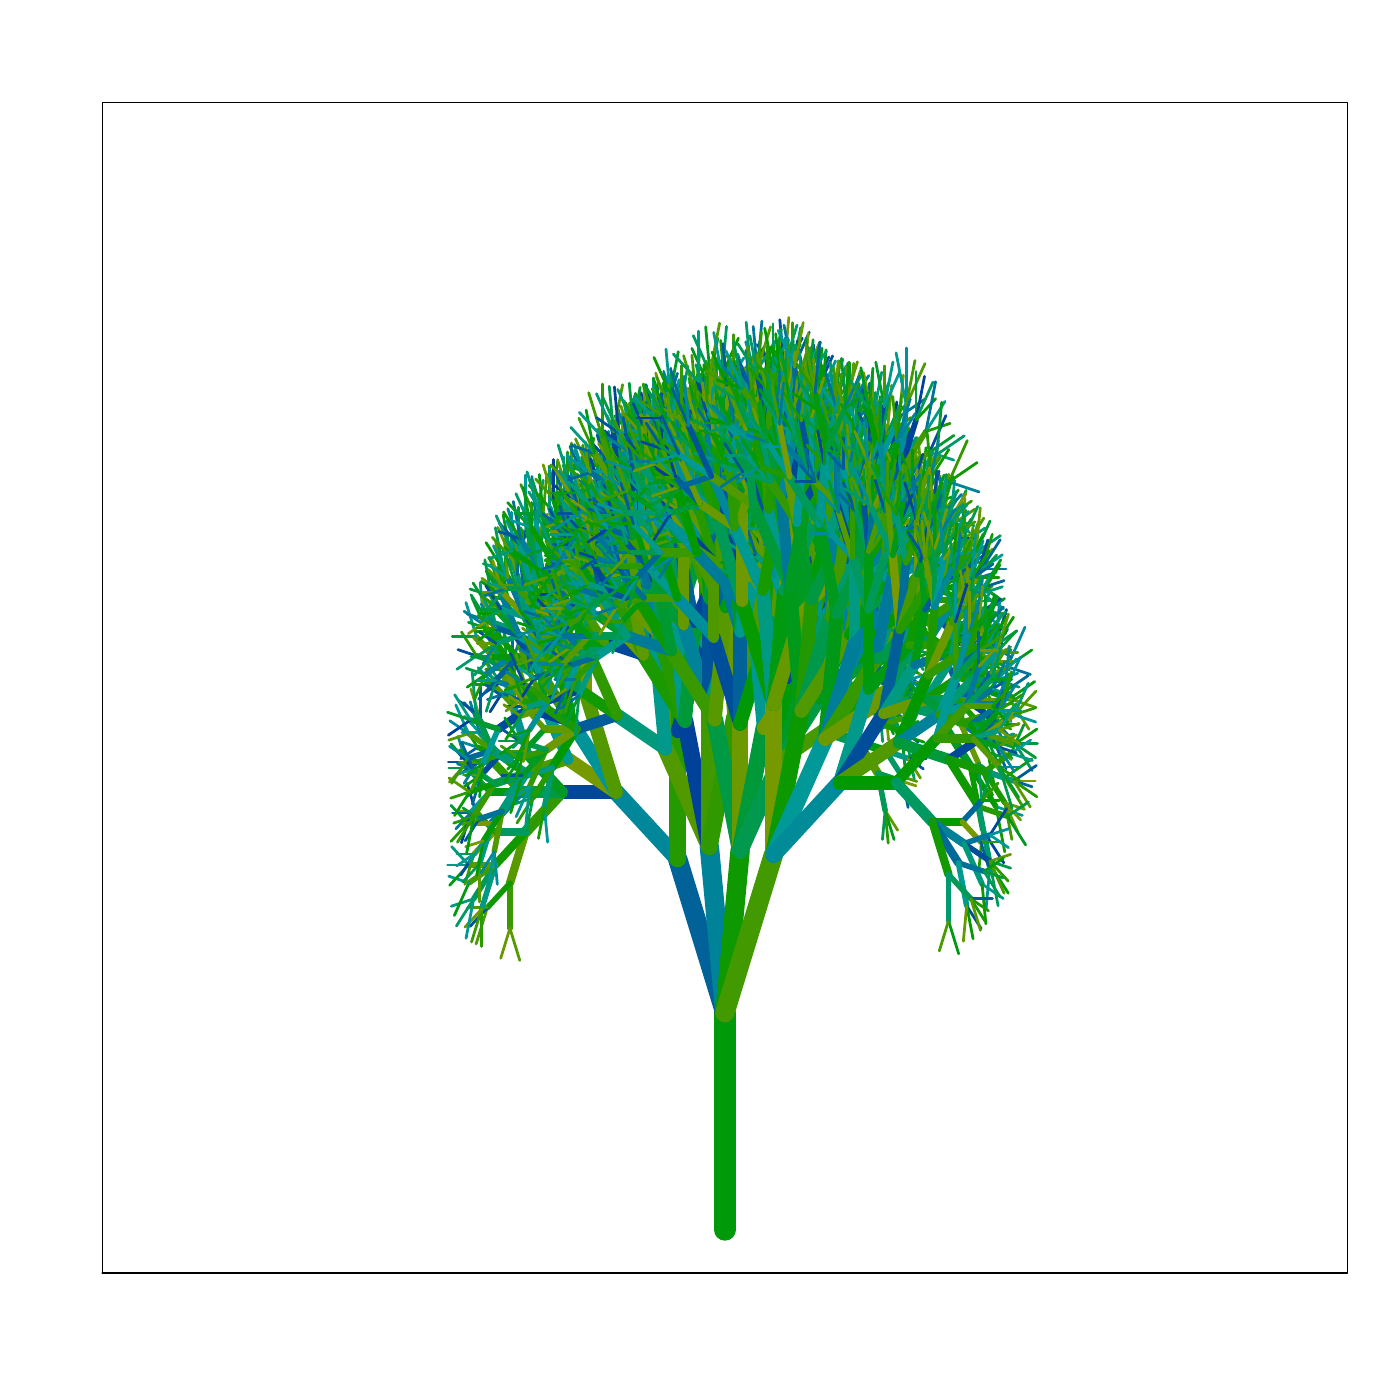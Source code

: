 % Created by tikzDevice version 0.9 on 2016-03-14 13:21:50
% !TEX encoding = UTF-8 Unicode
\documentclass{article}
\nonstopmode

\usepackage{tikz}

\usepackage[active,tightpage,psfixbb]{preview}

\PreviewEnvironment{pgfpicture}

\setlength\PreviewBorder{0pt}

\newcommand{\SweaveOpts}[1]{}  % do not interfere with LaTeX
\newcommand{\SweaveInput}[1]{} % because they are not real TeX commands
\newcommand{\Sexpr}[1]{}       % will only be parsed by R


\usepackage[utf8]{inputenc}
\usepackage{amsmath}
\usepackage{graphicx}
%\usepackage{bbold}
\usepackage{tikz}
%\usepackage{silence}
\usepackage{mdframed}
%\WarningFilter{mdframed}{You got a bad break}
\usepackage[colorinlistoftodos]{todonotes}
\usepackage{listings}
\usepackage{color}
\colorlet{exampcol}{blue!10}
\usepackage{multicol}
\usepackage{booktabs}

\title{BIO311: Population Ecology\\ \textit{Practical 10:\\ Stochasticity in Matrix Models\\ Population Viability Analysis\\ \& Metapopulation Dynamics.}}
\setlength\parindent{0pt}

\setcounter{tocdepth}{1} % Determines the depth of the table of contents;; 0:chapters, 1: chapters and sections, 2: chapters,sections and subsections

%\renewcommand{\theExercise}{\thechapter.\arabic{Exercise}}%

\setlength\parindent{0pt}

\begin{document}

\begin{tikzpicture}[x=1pt,y=1pt]
\definecolor{fillColor}{RGB}{255,255,255}
\path[use as bounding box,fill=fillColor,fill opacity=0.00] (0,0) rectangle (505.89,505.89);
\begin{scope}
\path[clip] (  0.00,  0.00) rectangle (505.89,505.89);
\definecolor{drawColor}{RGB}{0,0,0}

\path[draw=drawColor,line width= 0.4pt,line join=round,line cap=round] ( 36.90, 45.90) --
	(486.99, 45.90) --
	(486.99,468.99) --
	( 36.90,468.99) --
	( 36.90, 45.90);
\end{scope}
\begin{scope}
\path[clip] ( 36.90, 45.90) rectangle (486.99,468.99);
\definecolor{drawColor}{RGB}{0,153,9}

\path[draw=drawColor,line width= 8.0pt,line join=round,line cap=round] (261.94, 61.57) --
	(261.94,139.92);
\definecolor{drawColor}{RGB}{0,98,153}

\path[draw=drawColor,line width= 7.0pt,line join=round,line cap=round] (261.94,139.92) --
	(244.87,195.51);
\definecolor{drawColor}{RGB}{0,135,153}

\path[draw=drawColor,line width= 6.0pt,line join=round,line cap=round] (244.87,195.51) --
	(222.58,219.70);
\definecolor{drawColor}{RGB}{0,70,153}

\path[draw=drawColor,line width= 5.0pt,line join=round,line cap=round] (222.58,219.70) --
	(203.21,219.70);
\definecolor{drawColor}{RGB}{52,153,0}

\path[draw=drawColor,line width= 4.0pt,line join=round,line cap=round] (203.21,219.70) --
	(189.96,205.32);
\definecolor{drawColor}{RGB}{89,153,0}

\path[draw=drawColor,line width= 3.0pt,line join=round,line cap=round] (189.96,205.32) --
	(184.26,186.75);
\definecolor{drawColor}{RGB}{58,153,0}

\path[draw=drawColor,line width= 2.0pt,line join=round,line cap=round] (184.26,186.75) --
	(184.26,170.44);
\definecolor{drawColor}{RGB}{84,153,0}

\path[draw=drawColor,line width= 1.0pt,line join=round,line cap=round] (184.26,170.44) --
	(187.82,158.83);
\definecolor{drawColor}{RGB}{102,153,0}

\path[draw=drawColor,line width= 1.0pt,line join=round,line cap=round] (184.26,170.44) --
	(180.94,159.64);
\definecolor{drawColor}{RGB}{15,153,0}

\path[draw=drawColor,line width= 2.0pt,line join=round,line cap=round] (184.26,186.75) --
	(176.07,177.86);
\definecolor{drawColor}{RGB}{76,153,0}

\path[draw=drawColor,line width= 1.0pt,line join=round,line cap=round] (176.07,177.86) --
	(172.05,164.79);
\definecolor{drawColor}{RGB}{0,81,153}

\path[draw=drawColor,line width= 1.0pt,line join=round,line cap=round] (176.07,177.86) --
	(169.85,171.12);
\definecolor{drawColor}{RGB}{76,153,0}

\path[draw=drawColor,line width= 1.0pt,line join=round,line cap=round] (176.07,177.86) --
	(169.03,177.86);
\definecolor{drawColor}{RGB}{19,153,0}

\path[draw=drawColor,line width= 3.0pt,line join=round,line cap=round] (189.96,205.32) --
	(178.94,193.36);
\definecolor{drawColor}{RGB}{0,153,132}

\path[draw=drawColor,line width= 2.0pt,line join=round,line cap=round] (178.94,193.36) --
	(174.03,177.37);
\definecolor{drawColor}{RGB}{43,153,0}

\path[draw=drawColor,line width= 1.0pt,line join=round,line cap=round] (174.03,177.37) --
	(174.03,163.90);
\definecolor{drawColor}{RGB}{56,153,0}

\path[draw=drawColor,line width= 1.0pt,line join=round,line cap=round] (174.03,177.37) --
	(170.38,165.49);
\definecolor{drawColor}{RGB}{104,153,0}

\path[draw=drawColor,line width= 1.0pt,line join=round,line cap=round] (174.03,177.37) --
	(168.03,170.86);
\definecolor{drawColor}{RGB}{0,153,88}

\path[draw=drawColor,line width= 2.0pt,line join=round,line cap=round] (178.94,193.36) --
	(171.17,181.10);
\definecolor{drawColor}{RGB}{0,153,151}

\path[draw=drawColor,line width= 1.0pt,line join=round,line cap=round] (171.17,181.10) --
	(168.41,166.84);
\definecolor{drawColor}{RGB}{0,153,103}

\path[draw=drawColor,line width= 1.0pt,line join=round,line cap=round] (171.17,181.10) --
	(164.92,171.25);
\definecolor{drawColor}{RGB}{0,153,114}

\path[draw=drawColor,line width= 1.0pt,line join=round,line cap=round] (171.17,181.10) --
	(163.09,178.42);
\definecolor{drawColor}{RGB}{67,153,0}

\path[draw=drawColor,line width= 2.0pt,line join=round,line cap=round] (178.94,193.36) --
	(169.44,186.86);
\definecolor{drawColor}{RGB}{0,153,16}

\path[draw=drawColor,line width= 1.0pt,line join=round,line cap=round] (169.44,186.86) --
	(164.17,175.06);
\definecolor{drawColor}{RGB}{0,152,153}

\path[draw=drawColor,line width= 1.0pt,line join=round,line cap=round] (169.44,186.86) --
	(162.13,189.29);
\definecolor{drawColor}{RGB}{95,153,0}

\path[draw=drawColor,line width= 2.0pt,line join=round,line cap=round] (178.94,193.36) --
	(169.29,193.36);
\definecolor{drawColor}{RGB}{0,153,14}

\path[draw=drawColor,line width= 1.0pt,line join=round,line cap=round] (169.29,193.36) --
	(162.49,185.99);
\definecolor{drawColor}{RGB}{0,153,134}

\path[draw=drawColor,line width= 1.0pt,line join=round,line cap=round] (169.29,193.36) --
	(161.72,193.36);
\definecolor{drawColor}{RGB}{0,153,127}

\path[draw=drawColor,line width= 1.0pt,line join=round,line cap=round] (169.29,193.36) --
	(163.21,199.97);
\definecolor{drawColor}{RGB}{0,153,97}

\path[draw=drawColor,line width= 3.0pt,line join=round,line cap=round] (189.96,205.32) --
	(178.72,205.32);
\definecolor{drawColor}{RGB}{121,153,0}

\path[draw=drawColor,line width= 2.0pt,line join=round,line cap=round] (178.72,205.32) --
	(171.29,197.26);
\definecolor{drawColor}{RGB}{71,153,0}

\path[draw=drawColor,line width= 1.0pt,line join=round,line cap=round] (171.29,197.26) --
	(167.94,186.35);
\definecolor{drawColor}{RGB}{0,78,153}

\path[draw=drawColor,line width= 1.0pt,line join=round,line cap=round] (171.29,197.26) --
	(166.51,189.72);
\definecolor{drawColor}{RGB}{0,153,143}

\path[draw=drawColor,line width= 1.0pt,line join=round,line cap=round] (171.29,197.26) --
	(165.05,192.99);
\definecolor{drawColor}{RGB}{0,153,105}

\path[draw=drawColor,line width= 1.0pt,line join=round,line cap=round] (171.29,197.26) --
	(165.10,197.26);
\definecolor{drawColor}{RGB}{43,153,0}

\path[draw=drawColor,line width= 2.0pt,line join=round,line cap=round] (178.72,205.32) --
	(171.86,212.77);
\definecolor{drawColor}{RGB}{117,153,0}

\path[draw=drawColor,line width= 1.0pt,line join=round,line cap=round] (171.86,212.77) --
	(165.68,212.77);
\definecolor{drawColor}{RGB}{0,69,153}

\path[draw=drawColor,line width= 1.0pt,line join=round,line cap=round] (171.86,212.77) --
	(168.77,222.83);
\definecolor{drawColor}{RGB}{0,153,73}

\path[draw=drawColor,line width= 4.0pt,line join=round,line cap=round] (203.21,219.70) --
	(188.22,219.70);
\definecolor{drawColor}{RGB}{0,126,153}

\path[draw=drawColor,line width= 3.0pt,line join=round,line cap=round] (188.22,219.70) --
	(177.78,208.36);
\definecolor{drawColor}{RGB}{0,153,136}

\path[draw=drawColor,line width= 2.0pt,line join=round,line cap=round] (177.78,208.36) --
	(173.28,193.73);
\definecolor{drawColor}{RGB}{87,153,0}

\path[draw=drawColor,line width= 1.0pt,line join=round,line cap=round] (173.28,193.73) --
	(173.28,179.99);
\definecolor{drawColor}{RGB}{0,153,81}

\path[draw=drawColor,line width= 1.0pt,line join=round,line cap=round] (173.28,193.73) --
	(167.27,187.20);
\definecolor{drawColor}{RGB}{119,153,0}

\path[draw=drawColor,line width= 2.0pt,line join=round,line cap=round] (177.78,208.36) --
	(168.98,208.36);
\definecolor{drawColor}{RGB}{30,153,0}

\path[draw=drawColor,line width= 1.0pt,line join=round,line cap=round] (168.98,208.36) --
	(162.98,201.86);
\definecolor{drawColor}{RGB}{0,153,49}

\path[draw=drawColor,line width= 1.0pt,line join=round,line cap=round] (168.98,208.36) --
	(162.99,214.86);
\definecolor{drawColor}{RGB}{0,153,18}

\path[draw=drawColor,line width= 3.0pt,line join=round,line cap=round] (188.22,219.70) --
	(177.01,219.70);
\definecolor{drawColor}{RGB}{0,153,149}

\path[draw=drawColor,line width= 2.0pt,line join=round,line cap=round] (177.01,219.70) --
	(170.04,212.14);
\definecolor{drawColor}{RGB}{0,65,153}

\path[draw=drawColor,line width= 1.0pt,line join=round,line cap=round] (170.04,212.14) --
	(166.73,201.36);
\definecolor{drawColor}{RGB}{0,122,153}

\path[draw=drawColor,line width= 1.0pt,line join=round,line cap=round] (170.04,212.14) --
	(164.76,206.40);
\definecolor{drawColor}{RGB}{0,102,153}

\path[draw=drawColor,line width= 1.0pt,line join=round,line cap=round] (170.04,212.14) --
	(163.45,212.14);
\definecolor{drawColor}{RGB}{0,153,73}

\path[draw=drawColor,line width= 2.0pt,line join=round,line cap=round] (177.01,219.70) --
	(169.05,228.35);
\definecolor{drawColor}{RGB}{0,153,68}

\path[draw=drawColor,line width= 1.0pt,line join=round,line cap=round] (169.05,228.35) --
	(162.17,228.35);
\definecolor{drawColor}{RGB}{0,141,153}

\path[draw=drawColor,line width= 1.0pt,line join=round,line cap=round] (169.05,228.35) --
	(165.53,239.80);
\definecolor{drawColor}{RGB}{49,153,0}

\path[draw=drawColor,line width= 3.0pt,line join=round,line cap=round] (188.22,219.70) --
	(178.28,230.50);
\definecolor{drawColor}{RGB}{0,153,60}

\path[draw=drawColor,line width= 2.0pt,line join=round,line cap=round] (178.28,230.50) --
	(169.04,230.50);
\definecolor{drawColor}{RGB}{97,153,0}

\path[draw=drawColor,line width= 1.0pt,line join=round,line cap=round] (169.04,230.50) --
	(162.38,223.28);
\definecolor{drawColor}{RGB}{0,85,153}

\path[draw=drawColor,line width= 1.0pt,line join=round,line cap=round] (169.04,230.50) --
	(162.00,230.50);
\definecolor{drawColor}{RGB}{0,153,33}

\path[draw=drawColor,line width= 1.0pt,line join=round,line cap=round] (169.04,230.50) --
	(163.02,237.03);
\definecolor{drawColor}{RGB}{0,137,153}

\path[draw=drawColor,line width= 2.0pt,line join=round,line cap=round] (178.28,230.50) --
	(173.68,245.47);
\definecolor{drawColor}{RGB}{0,98,153}

\path[draw=drawColor,line width= 1.0pt,line join=round,line cap=round] (173.68,245.47) --
	(167.67,251.99);
\definecolor{drawColor}{RGB}{108,153,0}

\path[draw=drawColor,line width= 1.0pt,line join=round,line cap=round] (173.68,245.47) --
	(170.18,256.87);
\definecolor{drawColor}{RGB}{0,91,153}

\path[draw=drawColor,line width= 1.0pt,line join=round,line cap=round] (173.68,245.47) --
	(173.68,257.58);
\definecolor{drawColor}{RGB}{0,153,34}

\path[draw=drawColor,line width= 4.0pt,line join=round,line cap=round] (203.21,219.70) --
	(190.80,233.18);
\definecolor{drawColor}{RGB}{0,153,68}

\path[draw=drawColor,line width= 3.0pt,line join=round,line cap=round] (190.80,233.18) --
	(180.66,233.18);
\definecolor{drawColor}{RGB}{0,74,153}

\path[draw=drawColor,line width= 2.0pt,line join=round,line cap=round] (180.66,233.18) --
	(173.94,225.88);
\definecolor{drawColor}{RGB}{0,105,153}

\path[draw=drawColor,line width= 1.0pt,line join=round,line cap=round] (173.94,225.88) --
	(170.68,215.28);
\definecolor{drawColor}{RGB}{0,153,46}

\path[draw=drawColor,line width= 1.0pt,line join=round,line cap=round] (173.94,225.88) --
	(169.05,218.17);
\definecolor{drawColor}{RGB}{0,153,12}

\path[draw=drawColor,line width= 1.0pt,line join=round,line cap=round] (173.94,225.88) --
	(167.74,221.64);
\definecolor{drawColor}{RGB}{91,153,0}

\path[draw=drawColor,line width= 1.0pt,line join=round,line cap=round] (173.94,225.88) --
	(167.37,225.88);
\definecolor{drawColor}{RGB}{34,153,0}

\path[draw=drawColor,line width= 2.0pt,line join=round,line cap=round] (180.66,233.18) --
	(172.56,230.49);
\definecolor{drawColor}{RGB}{0,128,153}

\path[draw=drawColor,line width= 1.0pt,line join=round,line cap=round] (172.56,230.49) --
	(167.70,222.82);
\definecolor{drawColor}{RGB}{0,74,153}

\path[draw=drawColor,line width= 1.0pt,line join=round,line cap=round] (172.56,230.49) --
	(167.00,226.69);
\definecolor{drawColor}{RGB}{78,153,0}

\path[draw=drawColor,line width= 1.0pt,line join=round,line cap=round] (172.56,230.49) --
	(165.88,230.49);
\definecolor{drawColor}{RGB}{19,153,0}

\path[draw=drawColor,line width= 1.0pt,line join=round,line cap=round] (172.56,230.49) --
	(166.08,234.93);
\definecolor{drawColor}{RGB}{8,153,0}

\path[draw=drawColor,line width= 2.0pt,line join=round,line cap=round] (180.66,233.18) --
	(172.55,235.86);
\definecolor{drawColor}{RGB}{0,96,153}

\path[draw=drawColor,line width= 1.0pt,line join=round,line cap=round] (172.55,235.86) --
	(166.46,231.70);
\definecolor{drawColor}{RGB}{0,139,153}

\path[draw=drawColor,line width= 1.0pt,line join=round,line cap=round] (172.55,235.86) --
	(166.84,237.76);
\definecolor{drawColor}{RGB}{17,153,0}

\path[draw=drawColor,line width= 1.0pt,line join=round,line cap=round] (172.55,235.86) --
	(167.49,243.85);
\definecolor{drawColor}{RGB}{0,153,99}

\path[draw=drawColor,line width= 2.0pt,line join=round,line cap=round] (180.66,233.18) --
	(173.36,241.10);
\definecolor{drawColor}{RGB}{0,153,141}

\path[draw=drawColor,line width= 1.0pt,line join=round,line cap=round] (173.36,241.10) --
	(166.96,241.10);
\definecolor{drawColor}{RGB}{0,153,140}

\path[draw=drawColor,line width= 1.0pt,line join=round,line cap=round] (173.36,241.10) --
	(167.86,247.07);
\definecolor{drawColor}{RGB}{0,129,153}

\path[draw=drawColor,line width= 1.0pt,line join=round,line cap=round] (173.36,241.10) --
	(169.92,252.30);
\definecolor{drawColor}{RGB}{0,148,153}

\path[draw=drawColor,line width= 3.0pt,line join=round,line cap=round] (190.80,233.18) --
	(185.31,251.05);
\definecolor{drawColor}{RGB}{82,153,0}

\path[draw=drawColor,line width= 2.0pt,line join=round,line cap=round] (185.31,251.05) --
	(178.37,258.58);
\definecolor{drawColor}{RGB}{0,153,25}

\path[draw=drawColor,line width= 1.0pt,line join=round,line cap=round] (178.37,258.58) --
	(171.69,258.58);
\definecolor{drawColor}{RGB}{0,153,143}

\path[draw=drawColor,line width= 1.0pt,line join=round,line cap=round] (178.37,258.58) --
	(172.80,264.63);
\definecolor{drawColor}{RGB}{117,153,0}

\path[draw=drawColor,line width= 1.0pt,line join=round,line cap=round] (178.37,258.58) --
	(175.52,267.86);
\definecolor{drawColor}{RGB}{95,153,0}

\path[draw=drawColor,line width= 2.0pt,line join=round,line cap=round] (185.31,251.05) --
	(180.65,266.22);
\definecolor{drawColor}{RGB}{0,74,153}

\path[draw=drawColor,line width= 1.0pt,line join=round,line cap=round] (180.65,266.22) --
	(173.91,273.53);
\definecolor{drawColor}{RGB}{0,141,153}

\path[draw=drawColor,line width= 1.0pt,line join=round,line cap=round] (180.65,266.22) --
	(180.65,280.65);
\definecolor{drawColor}{RGB}{58,153,0}

\path[draw=drawColor,line width= 2.0pt,line join=round,line cap=round] (185.31,251.05) --
	(185.31,266.96);
\definecolor{drawColor}{RGB}{25,153,0}

\path[draw=drawColor,line width= 1.0pt,line join=round,line cap=round] (185.31,266.96) --
	(182.00,277.73);
\definecolor{drawColor}{RGB}{0,109,153}

\path[draw=drawColor,line width= 1.0pt,line join=round,line cap=round] (185.31,266.96) --
	(185.31,278.34);
\definecolor{drawColor}{RGB}{0,126,153}

\path[draw=drawColor,line width= 1.0pt,line join=round,line cap=round] (185.31,266.96) --
	(188.45,277.19);
\definecolor{drawColor}{RGB}{119,153,0}

\path[draw=drawColor,line width= 5.0pt,line join=round,line cap=round] (222.58,219.70) --
	(205.28,231.54);
\definecolor{drawColor}{RGB}{76,153,0}

\path[draw=drawColor,line width= 4.0pt,line join=round,line cap=round] (205.28,231.54) --
	(190.18,226.53);
\definecolor{drawColor}{RGB}{0,153,121}

\path[draw=drawColor,line width= 3.0pt,line join=round,line cap=round] (190.18,226.53) --
	(181.42,212.72);
\definecolor{drawColor}{RGB}{78,153,0}

\path[draw=drawColor,line width= 2.0pt,line join=round,line cap=round] (181.42,212.72) --
	(178.60,198.15);
\definecolor{drawColor}{RGB}{0,139,153}

\path[draw=drawColor,line width= 1.0pt,line join=round,line cap=round] (178.60,198.15) --
	(179.71,186.32);
\definecolor{drawColor}{RGB}{0,153,138}

\path[draw=drawColor,line width= 1.0pt,line join=round,line cap=round] (178.60,198.15) --
	(176.57,187.65);
\definecolor{drawColor}{RGB}{0,137,153}

\path[draw=drawColor,line width= 1.0pt,line join=round,line cap=round] (178.60,198.15) --
	(173.78,190.54);
\definecolor{drawColor}{RGB}{0,153,9}

\path[draw=drawColor,line width= 2.0pt,line join=round,line cap=round] (181.42,212.72) --
	(174.65,202.04);
\definecolor{drawColor}{RGB}{1,153,0}

\path[draw=drawColor,line width= 1.0pt,line join=round,line cap=round] (174.65,202.04) --
	(172.26,189.66);
\definecolor{drawColor}{RGB}{0,153,129}

\path[draw=drawColor,line width= 1.0pt,line join=round,line cap=round] (174.65,202.04) --
	(169.60,194.06);
\definecolor{drawColor}{RGB}{115,153,0}

\path[draw=drawColor,line width= 1.0pt,line join=round,line cap=round] (174.65,202.04) --
	(168.25,199.92);
\definecolor{drawColor}{RGB}{0,113,153}

\path[draw=drawColor,line width= 2.0pt,line join=round,line cap=round] (181.42,212.72) --
	(173.09,209.96);
\definecolor{drawColor}{RGB}{0,87,153}

\path[draw=drawColor,line width= 1.0pt,line join=round,line cap=round] (173.09,209.96) --
	(168.11,202.09);
\definecolor{drawColor}{RGB}{69,153,0}

\path[draw=drawColor,line width= 1.0pt,line join=round,line cap=round] (173.09,209.96) --
	(167.02,207.94);
\definecolor{drawColor}{RGB}{0,153,58}

\path[draw=drawColor,line width= 1.0pt,line join=round,line cap=round] (173.09,209.96) --
	(167.36,213.88);
\definecolor{drawColor}{RGB}{0,153,79}

\path[draw=drawColor,line width= 3.0pt,line join=round,line cap=round] (190.18,226.53) --
	(178.71,222.73);
\definecolor{drawColor}{RGB}{58,153,0}

\path[draw=drawColor,line width= 2.0pt,line join=round,line cap=round] (178.71,222.73) --
	(171.19,210.87);
\definecolor{drawColor}{RGB}{0,153,12}

\path[draw=drawColor,line width= 1.0pt,line join=round,line cap=round] (171.19,210.87) --
	(168.59,197.41);
\definecolor{drawColor}{RGB}{45,153,0}

\path[draw=drawColor,line width= 1.0pt,line join=round,line cap=round] (171.19,210.87) --
	(165.29,201.55);
\definecolor{drawColor}{RGB}{34,153,0}

\path[draw=drawColor,line width= 1.0pt,line join=round,line cap=round] (171.19,210.87) --
	(163.97,208.47);
\definecolor{drawColor}{RGB}{8,153,0}

\path[draw=drawColor,line width= 2.0pt,line join=round,line cap=round] (178.71,222.73) --
	(169.63,219.72);
\definecolor{drawColor}{RGB}{4,153,0}

\path[draw=drawColor,line width= 1.0pt,line join=round,line cap=round] (169.63,219.72) --
	(164.23,211.20);
\definecolor{drawColor}{RGB}{45,153,0}

\path[draw=drawColor,line width= 1.0pt,line join=round,line cap=round] (169.63,219.72) --
	(162.87,217.48);
\definecolor{drawColor}{RGB}{82,153,0}

\path[draw=drawColor,line width= 1.0pt,line join=round,line cap=round] (169.63,219.72) --
	(162.28,224.76);
\definecolor{drawColor}{RGB}{0,153,73}

\path[draw=drawColor,line width= 2.0pt,line join=round,line cap=round] (178.71,222.73) --
	(171.04,227.98);
\definecolor{drawColor}{RGB}{0,153,145}

\path[draw=drawColor,line width= 1.0pt,line join=round,line cap=round] (171.04,227.98) --
	(164.77,225.90);
\definecolor{drawColor}{RGB}{0,122,153}

\path[draw=drawColor,line width= 1.0pt,line join=round,line cap=round] (171.04,227.98) --
	(165.31,229.88);
\definecolor{drawColor}{RGB}{0,69,153}

\path[draw=drawColor,line width= 1.0pt,line join=round,line cap=round] (171.04,227.98) --
	(165.10,234.43);
\definecolor{drawColor}{RGB}{0,100,153}

\path[draw=drawColor,line width= 1.0pt,line join=round,line cap=round] (171.04,227.98) --
	(166.75,237.59);
\definecolor{drawColor}{RGB}{0,153,116}

\path[draw=drawColor,line width= 3.0pt,line join=round,line cap=round] (190.18,226.53) --
	(178.05,234.83);
\definecolor{drawColor}{RGB}{0,104,153}

\path[draw=drawColor,line width= 2.0pt,line join=round,line cap=round] (178.05,234.83) --
	(168.90,231.80);
\definecolor{drawColor}{RGB}{58,153,0}

\path[draw=drawColor,line width= 1.0pt,line join=round,line cap=round] (168.90,231.80) --
	(163.20,222.81);
\definecolor{drawColor}{RGB}{0,139,153}

\path[draw=drawColor,line width= 1.0pt,line join=round,line cap=round] (168.90,231.80) --
	(162.41,236.24);
\definecolor{drawColor}{RGB}{73,153,0}

\path[draw=drawColor,line width= 2.0pt,line join=round,line cap=round] (178.05,234.83) --
	(169.32,240.80);
\definecolor{drawColor}{RGB}{87,153,0}

\path[draw=drawColor,line width= 1.0pt,line join=round,line cap=round] (169.32,240.80) --
	(162.17,238.43);
\definecolor{drawColor}{RGB}{0,141,153}

\path[draw=drawColor,line width= 1.0pt,line join=round,line cap=round] (169.32,240.80) --
	(162.55,245.44);
\definecolor{drawColor}{RGB}{0,153,153}

\path[draw=drawColor,line width= 1.0pt,line join=round,line cap=round] (169.32,240.80) --
	(164.70,251.16);
\definecolor{drawColor}{RGB}{0,153,75}

\path[draw=drawColor,line width= 2.0pt,line join=round,line cap=round] (178.05,234.83) --
	(172.00,248.37);
\definecolor{drawColor}{RGB}{0,83,153}

\path[draw=drawColor,line width= 1.0pt,line join=round,line cap=round] (172.00,248.37) --
	(165.75,252.65);
\definecolor{drawColor}{RGB}{0,153,106}

\path[draw=drawColor,line width= 1.0pt,line join=round,line cap=round] (172.00,248.37) --
	(170.63,263.07);
\definecolor{drawColor}{RGB}{0,153,143}

\path[draw=drawColor,line width= 4.0pt,line join=round,line cap=round] (205.28,231.54) --
	(196.71,250.75);
\definecolor{drawColor}{RGB}{0,153,47}

\path[draw=drawColor,line width= 3.0pt,line join=round,line cap=round] (196.71,250.75) --
	(187.66,256.94);
\definecolor{drawColor}{RGB}{0,153,130}

\path[draw=drawColor,line width= 2.0pt,line join=round,line cap=round] (187.66,256.94) --
	(180.91,254.71);
\definecolor{drawColor}{RGB}{0,69,153}

\path[draw=drawColor,line width= 1.0pt,line join=round,line cap=round] (180.91,254.71) --
	(177.08,248.67);
\definecolor{drawColor}{RGB}{0,111,153}

\path[draw=drawColor,line width= 1.0pt,line join=round,line cap=round] (180.91,254.71) --
	(176.11,253.11);
\definecolor{drawColor}{RGB}{0,89,153}

\path[draw=drawColor,line width= 1.0pt,line join=round,line cap=round] (180.91,254.71) --
	(175.46,258.44);
\definecolor{drawColor}{RGB}{0,124,153}

\path[draw=drawColor,line width= 2.0pt,line join=round,line cap=round] (187.66,256.94) --
	(180.65,259.27);
\definecolor{drawColor}{RGB}{0,69,153}

\path[draw=drawColor,line width= 1.0pt,line join=round,line cap=round] (180.65,259.27) --
	(175.16,255.51);
\definecolor{drawColor}{RGB}{36,153,0}

\path[draw=drawColor,line width= 1.0pt,line join=round,line cap=round] (180.65,259.27) --
	(175.31,259.27);
\definecolor{drawColor}{RGB}{0,153,114}

\path[draw=drawColor,line width= 1.0pt,line join=round,line cap=round] (180.65,259.27) --
	(175.35,262.89);
\definecolor{drawColor}{RGB}{0,153,95}

\path[draw=drawColor,line width= 1.0pt,line join=round,line cap=round] (180.65,259.27) --
	(176.43,265.92);
\definecolor{drawColor}{RGB}{0,153,16}

\path[draw=drawColor,line width= 2.0pt,line join=round,line cap=round] (187.66,256.94) --
	(181.30,263.85);
\definecolor{drawColor}{RGB}{34,153,0}

\path[draw=drawColor,line width= 1.0pt,line join=round,line cap=round] (181.30,263.85) --
	(175.51,263.85);
\definecolor{drawColor}{RGB}{0,113,153}

\path[draw=drawColor,line width= 1.0pt,line join=round,line cap=round] (181.30,263.85) --
	(176.11,267.40);
\definecolor{drawColor}{RGB}{10,153,0}

\path[draw=drawColor,line width= 1.0pt,line join=round,line cap=round] (181.30,263.85) --
	(177.31,270.14);
\definecolor{drawColor}{RGB}{0,153,12}

\path[draw=drawColor,line width= 1.0pt,line join=round,line cap=round] (181.30,263.85) --
	(178.63,272.53);
\definecolor{drawColor}{RGB}{0,76,153}

\path[draw=drawColor,line width= 2.0pt,line join=round,line cap=round] (187.66,256.94) --
	(183.10,267.16);
\definecolor{drawColor}{RGB}{98,153,0}

\path[draw=drawColor,line width= 1.0pt,line join=round,line cap=round] (183.10,267.16) --
	(178.20,270.51);
\definecolor{drawColor}{RGB}{0,153,64}

\path[draw=drawColor,line width= 1.0pt,line join=round,line cap=round] (183.10,267.16) --
	(182.18,276.95);
\definecolor{drawColor}{RGB}{0,153,42}

\path[draw=drawColor,line width= 3.0pt,line join=round,line cap=round] (196.71,250.75) --
	(194.84,270.74);
\definecolor{drawColor}{RGB}{0,153,12}

\path[draw=drawColor,line width= 2.0pt,line join=round,line cap=round] (194.84,270.74) --
	(189.49,282.72);
\definecolor{drawColor}{RGB}{0,153,149}

\path[draw=drawColor,line width= 1.0pt,line join=round,line cap=round] (189.49,282.72) --
	(183.23,287.01);
\definecolor{drawColor}{RGB}{76,153,0}

\path[draw=drawColor,line width= 1.0pt,line join=round,line cap=round] (189.49,282.72) --
	(185.58,291.49);
\definecolor{drawColor}{RGB}{26,153,0}

\path[draw=drawColor,line width= 1.0pt,line join=round,line cap=round] (189.49,282.72) --
	(188.26,295.80);
\definecolor{drawColor}{RGB}{0,153,71}

\path[draw=drawColor,line width= 2.0pt,line join=round,line cap=round] (194.84,270.74) --
	(197.62,285.10);
\definecolor{drawColor}{RGB}{0,76,153}

\path[draw=drawColor,line width= 1.0pt,line join=round,line cap=round] (197.62,285.10) --
	(196.59,296.07);
\definecolor{drawColor}{RGB}{0,153,62}

\path[draw=drawColor,line width= 1.0pt,line join=round,line cap=round] (197.62,285.10) --
	(199.72,295.98);
\definecolor{drawColor}{RGB}{0,153,114}

\path[draw=drawColor,line width= 1.0pt,line join=round,line cap=round] (197.62,285.10) --
	(202.82,293.30);
\definecolor{drawColor}{RGB}{0,148,153}

\path[draw=drawColor,line width= 5.0pt,line join=round,line cap=round] (222.58,219.70) --
	(206.51,245.05);
\definecolor{drawColor}{RGB}{0,63,153}

\path[draw=drawColor,line width= 4.0pt,line join=round,line cap=round] (206.51,245.05) --
	(191.27,250.11);
\definecolor{drawColor}{RGB}{0,72,153}

\path[draw=drawColor,line width= 3.0pt,line join=round,line cap=round] (191.27,250.11) --
	(180.06,242.43);
\definecolor{drawColor}{RGB}{0,153,151}

\path[draw=drawColor,line width= 2.0pt,line join=round,line cap=round] (180.06,242.43) --
	(174.41,229.77);
\definecolor{drawColor}{RGB}{0,153,14}

\path[draw=drawColor,line width= 1.0pt,line join=round,line cap=round] (174.41,229.77) --
	(173.30,217.94);
\definecolor{drawColor}{RGB}{78,153,0}

\path[draw=drawColor,line width= 1.0pt,line join=round,line cap=round] (174.41,229.77) --
	(170.37,220.72);
\definecolor{drawColor}{RGB}{0,153,23}

\path[draw=drawColor,line width= 1.0pt,line join=round,line cap=round] (174.41,229.77) --
	(168.24,225.55);
\definecolor{drawColor}{RGB}{0,153,47}

\path[draw=drawColor,line width= 2.0pt,line join=round,line cap=round] (180.06,242.43) --
	(170.07,245.74);
\definecolor{drawColor}{RGB}{0,63,153}

\path[draw=drawColor,line width= 1.0pt,line join=round,line cap=round] (170.07,245.74) --
	(162.01,240.22);
\definecolor{drawColor}{RGB}{0,153,42}

\path[draw=drawColor,line width= 1.0pt,line join=round,line cap=round] (170.07,245.74) --
	(161.72,248.51);
\definecolor{drawColor}{RGB}{0,153,134}

\path[draw=drawColor,line width= 1.0pt,line join=round,line cap=round] (170.07,245.74) --
	(164.29,254.86);
\definecolor{drawColor}{RGB}{100,153,0}

\path[draw=drawColor,line width= 3.0pt,line join=round,line cap=round] (191.27,250.11) --
	(181.25,265.91);
\definecolor{drawColor}{RGB}{0,153,57}

\path[draw=drawColor,line width= 2.0pt,line join=round,line cap=round] (181.25,265.91) --
	(172.20,268.91);
\definecolor{drawColor}{RGB}{0,153,106}

\path[draw=drawColor,line width= 1.0pt,line join=round,line cap=round] (172.20,268.91) --
	(165.10,264.06);
\definecolor{drawColor}{RGB}{0,76,153}

\path[draw=drawColor,line width= 1.0pt,line join=round,line cap=round] (172.20,268.91) --
	(165.47,271.14);
\definecolor{drawColor}{RGB}{45,153,0}

\path[draw=drawColor,line width= 1.0pt,line join=round,line cap=round] (172.20,268.91) --
	(166.75,277.51);
\definecolor{drawColor}{RGB}{89,153,0}

\path[draw=drawColor,line width= 2.0pt,line join=round,line cap=round] (181.25,265.91) --
	(172.19,275.75);
\definecolor{drawColor}{RGB}{0,153,66}

\path[draw=drawColor,line width= 1.0pt,line join=round,line cap=round] (172.19,275.75) --
	(163.41,275.75);
\definecolor{drawColor}{RGB}{0,153,147}

\path[draw=drawColor,line width= 1.0pt,line join=round,line cap=round] (172.19,275.75) --
	(168.38,288.15);
\definecolor{drawColor}{RGB}{0,153,97}

\path[draw=drawColor,line width= 2.0pt,line join=round,line cap=round] (181.25,265.91) --
	(174.95,280.04);
\definecolor{drawColor}{RGB}{0,131,153}

\path[draw=drawColor,line width= 1.0pt,line join=round,line cap=round] (174.95,280.04) --
	(167.69,285.01);
\definecolor{drawColor}{RGB}{0,153,31}

\path[draw=drawColor,line width= 1.0pt,line join=round,line cap=round] (174.95,280.04) --
	(170.50,290.01);
\definecolor{drawColor}{RGB}{0,153,140}

\path[draw=drawColor,line width= 1.0pt,line join=round,line cap=round] (174.95,280.04) --
	(173.51,295.40);
\definecolor{drawColor}{RGB}{0,153,86}

\path[draw=drawColor,line width= 2.0pt,line join=round,line cap=round] (181.25,265.91) --
	(177.62,284.69);
\definecolor{drawColor}{RGB}{0,153,47}

\path[draw=drawColor,line width= 1.0pt,line join=round,line cap=round] (177.62,284.69) --
	(170.96,295.20);
\definecolor{drawColor}{RGB}{0,153,140}

\path[draw=drawColor,line width= 1.0pt,line join=round,line cap=round] (177.62,284.69) --
	(178.97,299.09);
\definecolor{drawColor}{RGB}{60,153,0}

\path[draw=drawColor,line width= 4.0pt,line join=round,line cap=round] (206.51,245.05) --
	(194.61,263.83);
\definecolor{drawColor}{RGB}{0,153,36}

\path[draw=drawColor,line width= 3.0pt,line join=round,line cap=round] (194.61,263.83) --
	(183.39,267.55);
\definecolor{drawColor}{RGB}{0,128,153}

\path[draw=drawColor,line width= 2.0pt,line join=round,line cap=round] (183.39,267.55) --
	(175.41,262.10);
\definecolor{drawColor}{RGB}{25,153,0}

\path[draw=drawColor,line width= 1.0pt,line join=round,line cap=round] (175.41,262.10) --
	(171.56,253.46);
\definecolor{drawColor}{RGB}{0,153,12}

\path[draw=drawColor,line width= 1.0pt,line join=round,line cap=round] (175.41,262.10) --
	(168.81,257.57);
\definecolor{drawColor}{RGB}{0,153,62}

\path[draw=drawColor,line width= 1.0pt,line join=round,line cap=round] (175.41,262.10) --
	(168.43,264.41);
\definecolor{drawColor}{RGB}{15,153,0}

\path[draw=drawColor,line width= 2.0pt,line join=round,line cap=round] (183.39,267.55) --
	(176.34,278.66);
\definecolor{drawColor}{RGB}{0,153,47}

\path[draw=drawColor,line width= 1.0pt,line join=round,line cap=round] (176.34,278.66) --
	(169.27,281.01);
\definecolor{drawColor}{RGB}{111,153,0}

\path[draw=drawColor,line width= 1.0pt,line join=round,line cap=round] (176.34,278.66) --
	(174.09,290.29);
\definecolor{drawColor}{RGB}{0,78,153}

\path[draw=drawColor,line width= 3.0pt,line join=round,line cap=round] (194.61,263.83) --
	(185.25,278.60);
\definecolor{drawColor}{RGB}{0,153,114}

\path[draw=drawColor,line width= 2.0pt,line join=round,line cap=round] (185.25,278.60) --
	(176.12,281.62);
\definecolor{drawColor}{RGB}{119,153,0}

\path[draw=drawColor,line width= 1.0pt,line join=round,line cap=round] (176.12,281.62) --
	(169.23,276.91);
\definecolor{drawColor}{RGB}{0,124,153}

\path[draw=drawColor,line width= 1.0pt,line join=round,line cap=round] (176.12,281.62) --
	(168.81,284.05);
\definecolor{drawColor}{RGB}{0,153,64}

\path[draw=drawColor,line width= 1.0pt,line join=round,line cap=round] (176.12,281.62) --
	(170.22,290.93);
\definecolor{drawColor}{RGB}{0,153,99}

\path[draw=drawColor,line width= 2.0pt,line join=round,line cap=round] (185.25,278.60) --
	(177.74,290.44);
\definecolor{drawColor}{RGB}{0,153,58}

\path[draw=drawColor,line width= 1.0pt,line join=round,line cap=round] (177.74,290.44) --
	(169.84,293.06);
\definecolor{drawColor}{RGB}{0,153,77}

\path[draw=drawColor,line width= 1.0pt,line join=round,line cap=round] (177.74,290.44) --
	(175.20,303.59);
\definecolor{drawColor}{RGB}{0,153,20}

\path[draw=drawColor,line width= 2.0pt,line join=round,line cap=round] (185.25,278.60) --
	(181.87,296.04);
\definecolor{drawColor}{RGB}{28,153,0}

\path[draw=drawColor,line width= 1.0pt,line join=round,line cap=round] (181.87,296.04) --
	(176.56,304.42);
\definecolor{drawColor}{RGB}{85,153,0}

\path[draw=drawColor,line width= 1.0pt,line join=round,line cap=round] (181.87,296.04) --
	(179.06,310.55);
\definecolor{drawColor}{RGB}{21,153,0}

\path[draw=drawColor,line width= 1.0pt,line join=round,line cap=round] (181.87,296.04) --
	(183.28,311.02);
\definecolor{drawColor}{RGB}{0,153,141}

\path[draw=drawColor,line width= 3.0pt,line join=round,line cap=round] (194.61,263.83) --
	(190.14,286.93);
\definecolor{drawColor}{RGB}{15,153,0}

\path[draw=drawColor,line width= 2.0pt,line join=round,line cap=round] (190.14,286.93) --
	(181.99,299.78);
\definecolor{drawColor}{RGB}{0,153,82}

\path[draw=drawColor,line width= 1.0pt,line join=round,line cap=round] (181.99,299.78) --
	(174.62,302.23);
\definecolor{drawColor}{RGB}{0,153,7}

\path[draw=drawColor,line width= 1.0pt,line join=round,line cap=round] (181.99,299.78) --
	(175.63,309.81);
\definecolor{drawColor}{RGB}{0,153,84}

\path[draw=drawColor,line width= 1.0pt,line join=round,line cap=round] (181.99,299.78) --
	(179.01,315.18);
\definecolor{drawColor}{RGB}{0,135,153}

\path[draw=drawColor,line width= 2.0pt,line join=round,line cap=round] (190.14,286.93) --
	(184.84,304.19);
\definecolor{drawColor}{RGB}{65,153,0}

\path[draw=drawColor,line width= 1.0pt,line join=round,line cap=round] (184.84,304.19) --
	(177.93,311.69);
\definecolor{drawColor}{RGB}{113,153,0}

\path[draw=drawColor,line width= 1.0pt,line join=round,line cap=round] (184.84,304.19) --
	(179.87,315.32);
\definecolor{drawColor}{RGB}{0,153,20}

\path[draw=drawColor,line width= 1.0pt,line join=round,line cap=round] (184.84,304.19) --
	(181.81,319.85);
\definecolor{drawColor}{RGB}{0,153,153}

\path[draw=drawColor,line width= 1.0pt,line join=round,line cap=round] (184.84,304.19) --
	(184.84,320.79);
\definecolor{drawColor}{RGB}{0,100,153}

\path[draw=drawColor,line width= 2.0pt,line join=round,line cap=round] (190.14,286.93) --
	(188.36,305.90);
\definecolor{drawColor}{RGB}{0,153,149}

\path[draw=drawColor,line width= 1.0pt,line join=round,line cap=round] (188.36,305.90) --
	(183.09,317.71);
\definecolor{drawColor}{RGB}{85,153,0}

\path[draw=drawColor,line width= 1.0pt,line join=round,line cap=round] (188.36,305.90) --
	(186.92,321.25);
\definecolor{drawColor}{RGB}{0,81,153}

\path[draw=drawColor,line width= 1.0pt,line join=round,line cap=round] (188.36,305.90) --
	(191.16,320.38);
\definecolor{drawColor}{RGB}{104,153,0}

\path[draw=drawColor,line width= 2.0pt,line join=round,line cap=round] (190.14,286.93) --
	(192.02,307.01);
\definecolor{drawColor}{RGB}{0,153,129}

\path[draw=drawColor,line width= 1.0pt,line join=round,line cap=round] (192.02,307.01) --
	(189.03,322.47);
\definecolor{drawColor}{RGB}{0,153,22}

\path[draw=drawColor,line width= 1.0pt,line join=round,line cap=round] (192.02,307.01) --
	(192.02,324.30);
\definecolor{drawColor}{RGB}{58,153,0}

\path[draw=drawColor,line width= 1.0pt,line join=round,line cap=round] (192.02,307.01) --
	(195.10,322.90);
\definecolor{drawColor}{RGB}{119,153,0}

\path[draw=drawColor,line width= 1.0pt,line join=round,line cap=round] (192.02,307.01) --
	(197.87,320.13);
\definecolor{drawColor}{RGB}{0,153,3}

\path[draw=drawColor,line width= 4.0pt,line join=round,line cap=round] (206.51,245.05) --
	(201.25,272.22);
\definecolor{drawColor}{RGB}{0,153,62}

\path[draw=drawColor,line width= 3.0pt,line join=round,line cap=round] (201.25,272.22) --
	(192.83,285.50);
\definecolor{drawColor}{RGB}{0,153,66}

\path[draw=drawColor,line width= 2.0pt,line join=round,line cap=round] (192.83,285.50) --
	(184.01,288.43);
\definecolor{drawColor}{RGB}{0,124,153}

\path[draw=drawColor,line width= 1.0pt,line join=round,line cap=round] (184.01,288.43) --
	(177.75,284.14);
\definecolor{drawColor}{RGB}{0,153,3}

\path[draw=drawColor,line width= 1.0pt,line join=round,line cap=round] (184.01,288.43) --
	(177.75,290.50);
\definecolor{drawColor}{RGB}{0,153,25}

\path[draw=drawColor,line width= 1.0pt,line join=round,line cap=round] (184.01,288.43) --
	(178.20,297.60);
\definecolor{drawColor}{RGB}{0,139,153}

\path[draw=drawColor,line width= 2.0pt,line join=round,line cap=round] (192.83,285.50) --
	(189.93,300.47);
\definecolor{drawColor}{RGB}{0,148,153}

\path[draw=drawColor,line width= 1.0pt,line join=round,line cap=round] (189.93,300.47) --
	(184.94,308.34);
\definecolor{drawColor}{RGB}{0,153,129}

\path[draw=drawColor,line width= 1.0pt,line join=round,line cap=round] (189.93,300.47) --
	(187.52,312.93);
\definecolor{drawColor}{RGB}{52,153,0}

\path[draw=drawColor,line width= 1.0pt,line join=round,line cap=round] (189.93,300.47) --
	(191.03,312.21);
\definecolor{drawColor}{RGB}{63,153,0}

\path[draw=drawColor,line width= 3.0pt,line join=round,line cap=round] (201.25,272.22) --
	(197.56,291.28);
\definecolor{drawColor}{RGB}{23,153,0}

\path[draw=drawColor,line width= 2.0pt,line join=round,line cap=round] (197.56,291.28) --
	(190.73,302.06);
\definecolor{drawColor}{RGB}{89,153,0}

\path[draw=drawColor,line width= 1.0pt,line join=round,line cap=round] (190.73,302.06) --
	(184.48,304.13);
\definecolor{drawColor}{RGB}{17,153,0}

\path[draw=drawColor,line width= 1.0pt,line join=round,line cap=round] (190.73,302.06) --
	(185.03,311.05);
\definecolor{drawColor}{RGB}{0,153,82}

\path[draw=drawColor,line width= 1.0pt,line join=round,line cap=round] (190.73,302.06) --
	(188.20,315.15);
\definecolor{drawColor}{RGB}{0,153,55}

\path[draw=drawColor,line width= 2.0pt,line join=round,line cap=round] (197.56,291.28) --
	(194.87,305.18);
\definecolor{drawColor}{RGB}{0,74,153}

\path[draw=drawColor,line width= 1.0pt,line join=round,line cap=round] (194.87,305.18) --
	(190.09,312.73);
\definecolor{drawColor}{RGB}{0,153,38}

\path[draw=drawColor,line width= 1.0pt,line join=round,line cap=round] (194.87,305.18) --
	(191.81,315.16);
\definecolor{drawColor}{RGB}{85,153,0}

\path[draw=drawColor,line width= 1.0pt,line join=round,line cap=round] (194.87,305.18) --
	(193.81,316.55);
\definecolor{drawColor}{RGB}{63,153,0}

\path[draw=drawColor,line width= 1.0pt,line join=round,line cap=round] (194.87,305.18) --
	(195.88,315.97);
\definecolor{drawColor}{RGB}{0,139,153}

\path[draw=drawColor,line width= 2.0pt,line join=round,line cap=round] (197.56,291.28) --
	(199.01,306.72);
\definecolor{drawColor}{RGB}{71,153,0}

\path[draw=drawColor,line width= 1.0pt,line join=round,line cap=round] (199.01,306.72) --
	(196.62,319.07);
\definecolor{drawColor}{RGB}{0,85,153}

\path[draw=drawColor,line width= 1.0pt,line join=round,line cap=round] (199.01,306.72) --
	(202.89,315.40);
\definecolor{drawColor}{RGB}{0,153,114}

\path[draw=drawColor,line width= 3.0pt,line join=round,line cap=round] (201.25,272.22) --
	(203.15,292.46);
\definecolor{drawColor}{RGB}{0,78,153}

\path[draw=drawColor,line width= 2.0pt,line join=round,line cap=round] (203.15,292.46) --
	(200.50,306.17);
\definecolor{drawColor}{RGB}{0,153,110}

\path[draw=drawColor,line width= 1.0pt,line join=round,line cap=round] (200.50,306.17) --
	(195.73,313.69);
\definecolor{drawColor}{RGB}{32,153,0}

\path[draw=drawColor,line width= 1.0pt,line join=round,line cap=round] (200.50,306.17) --
	(201.52,317.10);
\definecolor{drawColor}{RGB}{119,153,0}

\path[draw=drawColor,line width= 2.0pt,line join=round,line cap=round] (203.15,292.46) --
	(204.72,309.14);
\definecolor{drawColor}{RGB}{54,153,0}

\path[draw=drawColor,line width= 1.0pt,line join=round,line cap=round] (204.72,309.14) --
	(202.51,320.53);
\definecolor{drawColor}{RGB}{56,153,0}

\path[draw=drawColor,line width= 1.0pt,line join=round,line cap=round] (204.72,309.14) --
	(205.96,322.36);
\definecolor{drawColor}{RGB}{0,153,95}

\path[draw=drawColor,line width= 1.0pt,line join=round,line cap=round] (204.72,309.14) --
	(209.43,319.70);
\definecolor{drawColor}{RGB}{0,122,153}

\path[draw=drawColor,line width= 2.0pt,line join=round,line cap=round] (203.15,292.46) --
	(208.90,305.33);
\definecolor{drawColor}{RGB}{82,153,0}

\path[draw=drawColor,line width= 1.0pt,line join=round,line cap=round] (208.90,305.33) --
	(210.02,317.24);
\definecolor{drawColor}{RGB}{0,153,121}

\path[draw=drawColor,line width= 1.0pt,line join=round,line cap=round] (208.90,305.33) --
	(212.97,314.46);
\definecolor{drawColor}{RGB}{0,153,151}

\path[draw=drawColor,line width= 1.0pt,line join=round,line cap=round] (208.90,305.33) --
	(215.88,310.11);
\definecolor{drawColor}{RGB}{82,153,0}

\path[draw=drawColor,line width= 5.0pt,line join=round,line cap=round] (222.58,219.70) --
	(211.92,254.43);
\definecolor{drawColor}{RGB}{52,153,0}

\path[draw=drawColor,line width= 4.0pt,line join=round,line cap=round] (211.92,254.43) --
	(198.93,268.53);
\definecolor{drawColor}{RGB}{74,153,0}

\path[draw=drawColor,line width= 3.0pt,line join=round,line cap=round] (198.93,268.53) --
	(187.02,268.53);
\definecolor{drawColor}{RGB}{0,98,153}

\path[draw=drawColor,line width= 2.0pt,line join=round,line cap=round] (187.02,268.53) --
	(179.15,259.98);
\definecolor{drawColor}{RGB}{0,153,95}

\path[draw=drawColor,line width= 1.0pt,line join=round,line cap=round] (179.15,259.98) --
	(175.72,248.82);
\definecolor{drawColor}{RGB}{0,93,153}

\path[draw=drawColor,line width= 1.0pt,line join=round,line cap=round] (179.15,259.98) --
	(172.97,253.27);
\definecolor{drawColor}{RGB}{0,153,141}

\path[draw=drawColor,line width= 1.0pt,line join=round,line cap=round] (179.15,259.98) --
	(172.66,259.98);
\definecolor{drawColor}{RGB}{0,153,3}

\path[draw=drawColor,line width= 2.0pt,line join=round,line cap=round] (187.02,268.53) --
	(177.48,268.53);
\definecolor{drawColor}{RGB}{0,153,95}

\path[draw=drawColor,line width= 1.0pt,line join=round,line cap=round] (177.48,268.53) --
	(171.40,261.93);
\definecolor{drawColor}{RGB}{0,153,57}

\path[draw=drawColor,line width= 1.0pt,line join=round,line cap=round] (177.48,268.53) --
	(170.23,268.53);
\definecolor{drawColor}{RGB}{97,153,0}

\path[draw=drawColor,line width= 1.0pt,line join=round,line cap=round] (177.48,268.53) --
	(171.09,275.47);
\definecolor{drawColor}{RGB}{12,153,0}

\path[draw=drawColor,line width= 2.0pt,line join=round,line cap=round] (187.02,268.53) --
	(178.68,277.59);
\definecolor{drawColor}{RGB}{21,153,0}

\path[draw=drawColor,line width= 1.0pt,line join=round,line cap=round] (178.68,277.59) --
	(171.77,277.59);
\definecolor{drawColor}{RGB}{0,153,132}

\path[draw=drawColor,line width= 1.0pt,line join=round,line cap=round] (178.68,277.59) --
	(174.65,290.70);
\definecolor{drawColor}{RGB}{0,153,151}

\path[draw=drawColor,line width= 3.0pt,line join=round,line cap=round] (198.93,268.53) --
	(187.72,276.20);
\definecolor{drawColor}{RGB}{0,153,99}

\path[draw=drawColor,line width= 2.0pt,line join=round,line cap=round] (187.72,276.20) --
	(179.24,273.38);
\definecolor{drawColor}{RGB}{0,128,153}

\path[draw=drawColor,line width= 1.0pt,line join=round,line cap=round] (179.24,273.38) --
	(174.56,266.01);
\definecolor{drawColor}{RGB}{0,153,79}

\path[draw=drawColor,line width= 1.0pt,line join=round,line cap=round] (179.24,273.38) --
	(172.71,268.92);
\definecolor{drawColor}{RGB}{98,153,0}

\path[draw=drawColor,line width= 1.0pt,line join=round,line cap=round] (179.24,273.38) --
	(172.49,273.38);
\definecolor{drawColor}{RGB}{0,81,153}

\path[draw=drawColor,line width= 1.0pt,line join=round,line cap=round] (179.24,273.38) --
	(173.29,277.46);
\definecolor{drawColor}{RGB}{0,93,153}

\path[draw=drawColor,line width= 2.0pt,line join=round,line cap=round] (187.72,276.20) --
	(179.30,278.99);
\definecolor{drawColor}{RGB}{0,153,7}

\path[draw=drawColor,line width= 1.0pt,line join=round,line cap=round] (179.30,278.99) --
	(173.12,274.76);
\definecolor{drawColor}{RGB}{30,153,0}

\path[draw=drawColor,line width= 1.0pt,line join=round,line cap=round] (179.30,278.99) --
	(172.19,278.99);

\path[draw=drawColor,line width= 1.0pt,line join=round,line cap=round] (179.30,278.99) --
	(172.77,283.46);
\definecolor{drawColor}{RGB}{0,135,153}

\path[draw=drawColor,line width= 1.0pt,line join=round,line cap=round] (179.30,278.99) --
	(173.85,287.58);
\definecolor{drawColor}{RGB}{0,153,47}

\path[draw=drawColor,line width= 2.0pt,line join=round,line cap=round] (187.72,276.20) --
	(180.44,284.10);
\definecolor{drawColor}{RGB}{2,153,0}

\path[draw=drawColor,line width= 1.0pt,line join=round,line cap=round] (180.44,284.10) --
	(173.51,284.10);
\definecolor{drawColor}{RGB}{80,153,0}

\path[draw=drawColor,line width= 1.0pt,line join=round,line cap=round] (180.44,284.10) --
	(175.32,289.65);
\definecolor{drawColor}{RGB}{58,153,0}

\path[draw=drawColor,line width= 1.0pt,line join=round,line cap=round] (180.44,284.10) --
	(177.27,294.42);
\definecolor{drawColor}{RGB}{0,122,153}

\path[draw=drawColor,line width= 2.0pt,line join=round,line cap=round] (187.72,276.20) --
	(181.22,290.76);
\definecolor{drawColor}{RGB}{0,153,14}

\path[draw=drawColor,line width= 1.0pt,line join=round,line cap=round] (181.22,290.76) --
	(173.90,295.77);
\definecolor{drawColor}{RGB}{0,153,23}

\path[draw=drawColor,line width= 1.0pt,line join=round,line cap=round] (181.22,290.76) --
	(175.65,299.55);
\definecolor{drawColor}{RGB}{41,153,0}

\path[draw=drawColor,line width= 1.0pt,line join=round,line cap=round] (181.22,290.76) --
	(176.98,304.56);
\definecolor{drawColor}{RGB}{0,153,7}

\path[draw=drawColor,line width= 1.0pt,line join=round,line cap=round] (181.22,290.76) --
	(179.94,304.44);
\definecolor{drawColor}{RGB}{0,153,95}

\path[draw=drawColor,line width= 3.0pt,line join=round,line cap=round] (198.93,268.53) --
	(189.88,282.80);
\definecolor{drawColor}{RGB}{0,153,129}

\path[draw=drawColor,line width= 2.0pt,line join=round,line cap=round] (189.88,282.80) --
	(180.92,285.77);
\definecolor{drawColor}{RGB}{0,153,108}

\path[draw=drawColor,line width= 1.0pt,line join=round,line cap=round] (180.92,285.77) --
	(174.60,281.45);
\definecolor{drawColor}{RGB}{0,153,58}

\path[draw=drawColor,line width= 1.0pt,line join=round,line cap=round] (180.92,285.77) --
	(173.58,285.77);
\definecolor{drawColor}{RGB}{34,153,0}

\path[draw=drawColor,line width= 1.0pt,line join=round,line cap=round] (180.92,285.77) --
	(173.91,290.57);
\definecolor{drawColor}{RGB}{0,76,153}

\path[draw=drawColor,line width= 1.0pt,line join=round,line cap=round] (180.92,285.77) --
	(175.56,294.23);
\definecolor{drawColor}{RGB}{119,153,0}

\path[draw=drawColor,line width= 2.0pt,line join=round,line cap=round] (189.88,282.80) --
	(181.62,291.77);
\definecolor{drawColor}{RGB}{93,153,0}

\path[draw=drawColor,line width= 1.0pt,line join=round,line cap=round] (181.62,291.77) --
	(174.55,291.77);
\definecolor{drawColor}{RGB}{102,153,0}

\path[draw=drawColor,line width= 1.0pt,line join=round,line cap=round] (181.62,291.77) --
	(174.10,296.91);
\definecolor{drawColor}{RGB}{0,153,68}

\path[draw=drawColor,line width= 1.0pt,line join=round,line cap=round] (181.62,291.77) --
	(176.31,300.15);
\definecolor{drawColor}{RGB}{121,153,0}

\path[draw=drawColor,line width= 1.0pt,line join=round,line cap=round] (181.62,291.77) --
	(178.03,303.44);
\definecolor{drawColor}{RGB}{0,120,153}

\path[draw=drawColor,line width= 2.0pt,line join=round,line cap=round] (189.88,282.80) --
	(183.54,297.01);
\definecolor{drawColor}{RGB}{0,153,141}

\path[draw=drawColor,line width= 1.0pt,line join=round,line cap=round] (183.54,297.01) --
	(176.54,301.80);
\definecolor{drawColor}{RGB}{0,153,143}

\path[draw=drawColor,line width= 1.0pt,line join=round,line cap=round] (183.54,297.01) --
	(178.31,308.71);
\definecolor{drawColor}{RGB}{84,153,0}

\path[draw=drawColor,line width= 1.0pt,line join=round,line cap=round] (183.54,297.01) --
	(182.21,311.13);
\definecolor{drawColor}{RGB}{0,153,108}

\path[draw=drawColor,line width= 2.0pt,line join=round,line cap=round] (189.88,282.80) --
	(186.90,298.19);
\definecolor{drawColor}{RGB}{0,153,116}

\path[draw=drawColor,line width= 1.0pt,line join=round,line cap=round] (186.90,298.19) --
	(181.48,306.74);
\definecolor{drawColor}{RGB}{100,153,0}

\path[draw=drawColor,line width= 1.0pt,line join=round,line cap=round] (186.90,298.19) --
	(183.72,308.52);
\definecolor{drawColor}{RGB}{0,153,82}

\path[draw=drawColor,line width= 1.0pt,line join=round,line cap=round] (186.90,298.19) --
	(185.70,310.94);
\definecolor{drawColor}{RGB}{0,104,153}

\path[draw=drawColor,line width= 1.0pt,line join=round,line cap=round] (186.90,298.19) --
	(187.99,309.80);
\definecolor{drawColor}{RGB}{0,153,149}

\path[draw=drawColor,line width= 3.0pt,line join=round,line cap=round] (198.93,268.53) --
	(193.35,286.69);
\definecolor{drawColor}{RGB}{62,153,0}

\path[draw=drawColor,line width= 2.0pt,line join=round,line cap=round] (193.35,286.69) --
	(186.24,294.41);
\definecolor{drawColor}{RGB}{82,153,0}

\path[draw=drawColor,line width= 1.0pt,line join=round,line cap=round] (186.24,294.41) --
	(180.17,294.41);
\definecolor{drawColor}{RGB}{0,153,62}

\path[draw=drawColor,line width= 1.0pt,line join=round,line cap=round] (186.24,294.41) --
	(183.09,304.67);
\definecolor{drawColor}{RGB}{0,153,51}

\path[draw=drawColor,line width= 2.0pt,line join=round,line cap=round] (193.35,286.69) --
	(188.88,301.24);
\definecolor{drawColor}{RGB}{17,153,0}

\path[draw=drawColor,line width= 1.0pt,line join=round,line cap=round] (188.88,301.24) --
	(182.50,308.16);
\definecolor{drawColor}{RGB}{98,153,0}

\path[draw=drawColor,line width= 1.0pt,line join=round,line cap=round] (188.88,301.24) --
	(185.67,311.69);
\definecolor{drawColor}{RGB}{26,153,0}

\path[draw=drawColor,line width= 1.0pt,line join=round,line cap=round] (188.88,301.24) --
	(188.88,314.37);
\definecolor{drawColor}{RGB}{0,153,119}

\path[draw=drawColor,line width= 2.0pt,line join=round,line cap=round] (193.35,286.69) --
	(193.35,303.22);
\definecolor{drawColor}{RGB}{0,153,53}

\path[draw=drawColor,line width= 1.0pt,line join=round,line cap=round] (193.35,303.22) --
	(190.18,313.54);
\definecolor{drawColor}{RGB}{108,153,0}

\path[draw=drawColor,line width= 1.0pt,line join=round,line cap=round] (193.35,303.22) --
	(192.28,314.65);
\definecolor{drawColor}{RGB}{0,153,117}

\path[draw=drawColor,line width= 1.0pt,line join=round,line cap=round] (193.35,303.22) --
	(194.50,315.49);
\definecolor{drawColor}{RGB}{0,153,60}

\path[draw=drawColor,line width= 1.0pt,line join=round,line cap=round] (193.35,303.22) --
	(196.98,315.03);
\definecolor{drawColor}{RGB}{63,153,0}

\path[draw=drawColor,line width= 4.0pt,line join=round,line cap=round] (211.92,254.43) --
	(203.84,280.73);
\definecolor{drawColor}{RGB}{0,153,5}

\path[draw=drawColor,line width= 3.0pt,line join=round,line cap=round] (203.84,280.73) --
	(192.39,293.16);
\definecolor{drawColor}{RGB}{0,153,75}

\path[draw=drawColor,line width= 2.0pt,line join=round,line cap=round] (192.39,293.16) --
	(182.82,293.16);
\definecolor{drawColor}{RGB}{0,153,93}

\path[draw=drawColor,line width= 1.0pt,line join=round,line cap=round] (182.82,293.16) --
	(176.07,285.82);
\definecolor{drawColor}{RGB}{0,111,153}

\path[draw=drawColor,line width= 1.0pt,line join=round,line cap=round] (182.82,293.16) --
	(175.32,290.67);
\definecolor{drawColor}{RGB}{0,153,130}

\path[draw=drawColor,line width= 1.0pt,line join=round,line cap=round] (182.82,293.16) --
	(176.22,295.35);
\definecolor{drawColor}{RGB}{89,153,0}

\path[draw=drawColor,line width= 1.0pt,line join=round,line cap=round] (182.82,293.16) --
	(176.65,299.85);
\definecolor{drawColor}{RGB}{0,153,145}

\path[draw=drawColor,line width= 2.0pt,line join=round,line cap=round] (192.39,293.16) --
	(187.45,309.23);
\definecolor{drawColor}{RGB}{0,87,153}

\path[draw=drawColor,line width= 1.0pt,line join=round,line cap=round] (187.45,309.23) --
	(180.38,316.91);
\definecolor{drawColor}{RGB}{0,135,153}

\path[draw=drawColor,line width= 1.0pt,line join=round,line cap=round] (187.45,309.23) --
	(183.51,322.08);
\definecolor{drawColor}{RGB}{0,153,68}

\path[draw=drawColor,line width= 1.0pt,line join=round,line cap=round] (187.45,309.23) --
	(187.45,322.55);
\definecolor{drawColor}{RGB}{0,153,42}

\path[draw=drawColor,line width= 3.0pt,line join=round,line cap=round] (203.84,280.73) --
	(195.39,299.66);
\definecolor{drawColor}{RGB}{0,153,10}

\path[draw=drawColor,line width= 2.0pt,line join=round,line cap=round] (195.39,299.66) --
	(184.99,306.78);
\definecolor{drawColor}{RGB}{0,153,114}

\path[draw=drawColor,line width= 1.0pt,line join=round,line cap=round] (184.99,306.78) --
	(176.81,304.06);

\path[draw=drawColor,line width= 1.0pt,line join=round,line cap=round] (184.99,306.78) --
	(179.31,319.52);
\definecolor{drawColor}{RGB}{0,129,153}

\path[draw=drawColor,line width= 2.0pt,line join=round,line cap=round] (195.39,299.66) --
	(188.09,311.18);
\definecolor{drawColor}{RGB}{0,85,153}

\path[draw=drawColor,line width= 1.0pt,line join=round,line cap=round] (188.09,311.18) --
	(180.16,313.81);
\definecolor{drawColor}{RGB}{15,153,0}

\path[draw=drawColor,line width= 1.0pt,line join=round,line cap=round] (188.09,311.18) --
	(181.93,320.90);
\definecolor{drawColor}{RGB}{0,109,153}

\path[draw=drawColor,line width= 1.0pt,line join=round,line cap=round] (188.09,311.18) --
	(185.48,324.66);
\definecolor{drawColor}{RGB}{0,153,68}

\path[draw=drawColor,line width= 2.0pt,line join=round,line cap=round] (195.39,299.66) --
	(190.02,317.15);
\definecolor{drawColor}{RGB}{6,153,0}

\path[draw=drawColor,line width= 1.0pt,line join=round,line cap=round] (190.02,317.15) --
	(183.44,324.30);
\definecolor{drawColor}{RGB}{0,153,153}

\path[draw=drawColor,line width= 1.0pt,line join=round,line cap=round] (190.02,317.15) --
	(190.02,334.19);
\definecolor{drawColor}{RGB}{0,153,147}

\path[draw=drawColor,line width= 2.0pt,line join=round,line cap=round] (195.39,299.66) --
	(193.61,318.64);
\definecolor{drawColor}{RGB}{49,153,0}

\path[draw=drawColor,line width= 1.0pt,line join=round,line cap=round] (193.61,318.64) --
	(188.19,330.78);
\definecolor{drawColor}{RGB}{0,124,153}

\path[draw=drawColor,line width= 1.0pt,line join=round,line cap=round] (193.61,318.64) --
	(192.20,333.72);
\definecolor{drawColor}{RGB}{0,153,112}

\path[draw=drawColor,line width= 1.0pt,line join=round,line cap=round] (193.61,318.64) --
	(196.27,332.38);
\definecolor{drawColor}{RGB}{54,153,0}

\path[draw=drawColor,line width= 3.0pt,line join=round,line cap=round] (203.84,280.73) --
	(199.45,303.39);
\definecolor{drawColor}{RGB}{6,153,0}

\path[draw=drawColor,line width= 2.0pt,line join=round,line cap=round] (199.45,303.39) --
	(191.84,315.41);
\definecolor{drawColor}{RGB}{0,152,153}

\path[draw=drawColor,line width= 1.0pt,line join=round,line cap=round] (191.84,315.41) --
	(184.52,317.84);
\definecolor{drawColor}{RGB}{0,153,68}

\path[draw=drawColor,line width= 1.0pt,line join=round,line cap=round] (191.84,315.41) --
	(185.57,322.22);
\definecolor{drawColor}{RGB}{0,153,103}

\path[draw=drawColor,line width= 1.0pt,line join=round,line cap=round] (191.84,315.41) --
	(186.45,327.48);
\definecolor{drawColor}{RGB}{0,153,25}

\path[draw=drawColor,line width= 1.0pt,line join=round,line cap=round] (191.84,315.41) --
	(189.07,329.72);
\definecolor{drawColor}{RGB}{6,153,0}

\path[draw=drawColor,line width= 2.0pt,line join=round,line cap=round] (199.45,303.39) --
	(196.23,320.02);
\definecolor{drawColor}{RGB}{0,153,116}

\path[draw=drawColor,line width= 1.0pt,line join=round,line cap=round] (196.23,320.02) --
	(191.10,328.12);
\definecolor{drawColor}{RGB}{0,153,88}

\path[draw=drawColor,line width= 1.0pt,line join=round,line cap=round] (196.23,320.02) --
	(192.51,332.15);
\definecolor{drawColor}{RGB}{0,153,14}

\path[draw=drawColor,line width= 1.0pt,line join=round,line cap=round] (196.23,320.02) --
	(194.88,334.44);
\definecolor{drawColor}{RGB}{65,153,0}

\path[draw=drawColor,line width= 1.0pt,line join=round,line cap=round] (196.23,320.02) --
	(197.61,334.65);
\definecolor{drawColor}{RGB}{0,153,57}

\path[draw=drawColor,line width= 2.0pt,line join=round,line cap=round] (199.45,303.39) --
	(201.27,322.78);
\definecolor{drawColor}{RGB}{0,153,3}

\path[draw=drawColor,line width= 1.0pt,line join=round,line cap=round] (201.27,322.78) --
	(198.43,337.47);
\definecolor{drawColor}{RGB}{41,153,0}

\path[draw=drawColor,line width= 1.0pt,line join=round,line cap=round] (201.27,322.78) --
	(201.27,339.06);
\definecolor{drawColor}{RGB}{0,153,127}

\path[draw=drawColor,line width= 1.0pt,line join=round,line cap=round] (201.27,322.78) --
	(203.80,335.86);
\definecolor{drawColor}{RGB}{38,153,0}

\path[draw=drawColor,line width= 1.0pt,line join=round,line cap=round] (201.27,322.78) --
	(206.33,334.10);
\definecolor{drawColor}{RGB}{0,153,108}

\path[draw=drawColor,line width= 3.0pt,line join=round,line cap=round] (203.84,280.73) --
	(203.84,305.59);
\definecolor{drawColor}{RGB}{0,153,141}

\path[draw=drawColor,line width= 2.0pt,line join=round,line cap=round] (203.84,305.59) --
	(198.69,322.38);
\definecolor{drawColor}{RGB}{21,153,0}

\path[draw=drawColor,line width= 1.0pt,line join=round,line cap=round] (198.69,322.38) --
	(191.18,330.52);
\definecolor{drawColor}{RGB}{0,153,125}

\path[draw=drawColor,line width= 1.0pt,line join=round,line cap=round] (198.69,322.38) --
	(198.69,336.89);
\definecolor{drawColor}{RGB}{0,153,1}

\path[draw=drawColor,line width= 2.0pt,line join=round,line cap=round] (203.84,305.59) --
	(203.84,325.62);
\definecolor{drawColor}{RGB}{0,102,153}

\path[draw=drawColor,line width= 1.0pt,line join=round,line cap=round] (203.84,325.62) --
	(199.83,338.69);
\definecolor{drawColor}{RGB}{0,137,153}

\path[draw=drawColor,line width= 1.0pt,line join=round,line cap=round] (203.84,325.62) --
	(203.84,340.72);
\definecolor{drawColor}{RGB}{0,96,153}

\path[draw=drawColor,line width= 1.0pt,line join=round,line cap=round] (203.84,325.62) --
	(208.11,339.51);
\definecolor{drawColor}{RGB}{0,153,95}

\path[draw=drawColor,line width= 2.0pt,line join=round,line cap=round] (203.84,305.59) --
	(208.62,321.13);

\path[draw=drawColor,line width= 1.0pt,line join=round,line cap=round] (208.62,321.13) --
	(208.62,334.56);
\definecolor{drawColor}{RGB}{0,153,55}

\path[draw=drawColor,line width= 1.0pt,line join=round,line cap=round] (208.62,321.13) --
	(211.99,332.13);
\definecolor{drawColor}{RGB}{0,72,153}

\path[draw=drawColor,line width= 1.0pt,line join=round,line cap=round] (208.62,321.13) --
	(214.59,327.61);
\definecolor{drawColor}{RGB}{122,153,0}

\path[draw=drawColor,line width= 4.0pt,line join=round,line cap=round] (211.92,254.43) --
	(211.92,286.98);
\definecolor{drawColor}{RGB}{0,128,153}

\path[draw=drawColor,line width= 3.0pt,line join=round,line cap=round] (211.92,286.98) --
	(204.97,309.61);
\definecolor{drawColor}{RGB}{0,153,60}

\path[draw=drawColor,line width= 2.0pt,line join=round,line cap=round] (204.97,309.61) --
	(195.05,320.38);
\definecolor{drawColor}{RGB}{0,153,46}

\path[draw=drawColor,line width= 1.0pt,line join=round,line cap=round] (195.05,320.38) --
	(186.10,320.38);
\definecolor{drawColor}{RGB}{0,153,132}

\path[draw=drawColor,line width= 1.0pt,line join=round,line cap=round] (195.05,320.38) --
	(190.44,335.38);
\definecolor{drawColor}{RGB}{0,153,9}

\path[draw=drawColor,line width= 2.0pt,line join=round,line cap=round] (204.97,309.61) --
	(200.00,325.78);
\definecolor{drawColor}{RGB}{71,153,0}

\path[draw=drawColor,line width= 1.0pt,line join=round,line cap=round] (200.00,325.78) --
	(193.54,332.80);
\definecolor{drawColor}{RGB}{111,153,0}

\path[draw=drawColor,line width= 1.0pt,line join=round,line cap=round] (200.00,325.78) --
	(196.27,337.93);
\definecolor{drawColor}{RGB}{0,65,153}

\path[draw=drawColor,line width= 1.0pt,line join=round,line cap=round] (200.00,325.78) --
	(200.00,339.81);
\definecolor{drawColor}{RGB}{119,153,0}

\path[draw=drawColor,line width= 2.0pt,line join=round,line cap=round] (204.97,309.61) --
	(204.97,328.36);
\definecolor{drawColor}{RGB}{95,153,0}

\path[draw=drawColor,line width= 1.0pt,line join=round,line cap=round] (204.97,328.36) --
	(201.47,339.76);
\definecolor{drawColor}{RGB}{28,153,0}

\path[draw=drawColor,line width= 1.0pt,line join=round,line cap=round] (204.97,328.36) --
	(204.97,342.52);
\definecolor{drawColor}{RGB}{25,153,0}

\path[draw=drawColor,line width= 1.0pt,line join=round,line cap=round] (204.97,328.36) --
	(208.89,341.13);
\definecolor{drawColor}{RGB}{0,153,108}

\path[draw=drawColor,line width= 3.0pt,line join=round,line cap=round] (211.92,286.98) --
	(211.92,311.87);
\definecolor{drawColor}{RGB}{0,153,70}

\path[draw=drawColor,line width= 2.0pt,line join=round,line cap=round] (211.92,311.87) --
	(206.39,329.88);
\definecolor{drawColor}{RGB}{85,153,0}

\path[draw=drawColor,line width= 1.0pt,line join=round,line cap=round] (206.39,329.88) --
	(199.05,337.84);
\definecolor{drawColor}{RGB}{0,153,112}

\path[draw=drawColor,line width= 1.0pt,line join=round,line cap=round] (206.39,329.88) --
	(201.71,345.10);
\definecolor{drawColor}{RGB}{85,153,0}

\path[draw=drawColor,line width= 1.0pt,line join=round,line cap=round] (206.39,329.88) --
	(206.39,345.81);
\definecolor{drawColor}{RGB}{25,153,0}

\path[draw=drawColor,line width= 2.0pt,line join=round,line cap=round] (211.92,311.87) --
	(211.92,331.12);
\definecolor{drawColor}{RGB}{0,153,141}

\path[draw=drawColor,line width= 1.0pt,line join=round,line cap=round] (211.92,331.12) --
	(207.57,345.28);
\definecolor{drawColor}{RGB}{43,153,0}

\path[draw=drawColor,line width= 1.0pt,line join=round,line cap=round] (211.92,331.12) --
	(210.61,345.05);
\definecolor{drawColor}{RGB}{0,107,153}

\path[draw=drawColor,line width= 1.0pt,line join=round,line cap=round] (211.92,331.12) --
	(213.43,347.22);
\definecolor{drawColor}{RGB}{43,153,0}

\path[draw=drawColor,line width= 1.0pt,line join=round,line cap=round] (211.92,331.12) --
	(215.62,343.15);
\definecolor{drawColor}{RGB}{0,153,18}

\path[draw=drawColor,line width= 2.0pt,line join=round,line cap=round] (211.92,311.87) --
	(216.82,327.83);
\definecolor{drawColor}{RGB}{0,153,106}

\path[draw=drawColor,line width= 1.0pt,line join=round,line cap=round] (216.82,327.83) --
	(216.82,342.06);
\definecolor{drawColor}{RGB}{0,141,153}

\path[draw=drawColor,line width= 1.0pt,line join=round,line cap=round] (216.82,327.83) --
	(223.93,335.55);
\definecolor{drawColor}{RGB}{19,153,0}

\path[draw=drawColor,line width= 3.0pt,line join=round,line cap=round] (211.92,286.98) --
	(218.86,309.58);
\definecolor{drawColor}{RGB}{0,153,125}

\path[draw=drawColor,line width= 2.0pt,line join=round,line cap=round] (218.86,309.58) --
	(218.86,330.80);
\definecolor{drawColor}{RGB}{0,153,103}

\path[draw=drawColor,line width= 1.0pt,line join=round,line cap=round] (218.86,330.80) --
	(214.81,344.01);
\definecolor{drawColor}{RGB}{0,153,66}

\path[draw=drawColor,line width= 1.0pt,line join=round,line cap=round] (218.86,330.80) --
	(217.47,345.65);
\definecolor{drawColor}{RGB}{36,153,0}

\path[draw=drawColor,line width= 1.0pt,line join=round,line cap=round] (218.86,330.80) --
	(220.31,346.27);
\definecolor{drawColor}{RGB}{100,153,0}

\path[draw=drawColor,line width= 1.0pt,line join=round,line cap=round] (218.86,330.80) --
	(223.01,344.32);
\definecolor{drawColor}{RGB}{104,153,0}

\path[draw=drawColor,line width= 2.0pt,line join=round,line cap=round] (218.86,309.58) --
	(224.70,328.60);
\definecolor{drawColor}{RGB}{0,153,5}

\path[draw=drawColor,line width= 1.0pt,line join=round,line cap=round] (224.70,328.60) --
	(224.70,347.26);
\definecolor{drawColor}{RGB}{0,111,153}

\path[draw=drawColor,line width= 1.0pt,line join=round,line cap=round] (224.70,328.60) --
	(227.55,343.34);
\definecolor{drawColor}{RGB}{0,153,99}

\path[draw=drawColor,line width= 1.0pt,line join=round,line cap=round] (224.70,328.60) --
	(230.77,342.20);
\definecolor{drawColor}{RGB}{0,153,123}

\path[draw=drawColor,line width= 1.0pt,line join=round,line cap=round] (224.70,328.60) --
	(233.05,337.66);
\definecolor{drawColor}{RGB}{0,153,42}

\path[draw=drawColor,line width= 2.0pt,line join=round,line cap=round] (218.86,309.58) --
	(229.06,320.66);
\definecolor{drawColor}{RGB}{0,153,47}

\path[draw=drawColor,line width= 1.0pt,line join=round,line cap=round] (229.06,320.66) --
	(233.54,335.23);
\definecolor{drawColor}{RGB}{0,153,51}

\path[draw=drawColor,line width= 1.0pt,line join=round,line cap=round] (229.06,320.66) --
	(235.73,331.18);
\definecolor{drawColor}{RGB}{0,102,153}

\path[draw=drawColor,line width= 1.0pt,line join=round,line cap=round] (229.06,320.66) --
	(237.68,326.55);
\definecolor{drawColor}{RGB}{0,153,123}

\path[draw=drawColor,line width= 1.0pt,line join=round,line cap=round] (229.06,320.66) --
	(239.04,320.66);
\definecolor{drawColor}{RGB}{36,153,0}

\path[draw=drawColor,line width= 6.0pt,line join=round,line cap=round] (244.87,195.51) --
	(244.87,241.70);
\definecolor{drawColor}{RGB}{82,153,0}

\path[draw=drawColor,line width= 5.0pt,line join=round,line cap=round] (244.87,241.70) --
	(235.01,273.84);
\definecolor{drawColor}{RGB}{0,153,60}

\path[draw=drawColor,line width= 4.0pt,line join=round,line cap=round] (235.01,273.84) --
	(221.92,288.04);
\definecolor{drawColor}{RGB}{56,153,0}

\path[draw=drawColor,line width= 3.0pt,line join=round,line cap=round] (221.92,288.04) --
	(211.30,288.04);
\definecolor{drawColor}{RGB}{0,153,103}

\path[draw=drawColor,line width= 2.0pt,line join=round,line cap=round] (211.30,288.04) --
	(203.71,279.81);
\definecolor{drawColor}{RGB}{0,153,70}

\path[draw=drawColor,line width= 1.0pt,line join=round,line cap=round] (203.71,279.81) --
	(200.59,269.63);
\definecolor{drawColor}{RGB}{0,146,153}

\path[draw=drawColor,line width= 1.0pt,line join=round,line cap=round] (203.71,279.81) --
	(198.15,273.77);
\definecolor{drawColor}{RGB}{0,153,5}

\path[draw=drawColor,line width= 1.0pt,line join=round,line cap=round] (203.71,279.81) --
	(196.93,279.81);
\definecolor{drawColor}{RGB}{14,153,0}

\path[draw=drawColor,line width= 2.0pt,line join=round,line cap=round] (211.30,288.04) --
	(204.38,295.55);
\definecolor{drawColor}{RGB}{1,153,0}

\path[draw=drawColor,line width= 1.0pt,line join=round,line cap=round] (204.38,295.55) --
	(198.67,295.55);
\definecolor{drawColor}{RGB}{0,153,108}

\path[draw=drawColor,line width= 1.0pt,line join=round,line cap=round] (204.38,295.55) --
	(198.33,299.69);
\definecolor{drawColor}{RGB}{0,126,153}

\path[draw=drawColor,line width= 1.0pt,line join=round,line cap=round] (204.38,295.55) --
	(199.51,303.24);
\definecolor{drawColor}{RGB}{0,153,60}

\path[draw=drawColor,line width= 1.0pt,line join=round,line cap=round] (204.38,295.55) --
	(201.31,305.54);
\definecolor{drawColor}{RGB}{0,153,103}

\path[draw=drawColor,line width= 3.0pt,line join=round,line cap=round] (221.92,288.04) --
	(210.22,296.05);
\definecolor{drawColor}{RGB}{0,113,153}

\path[draw=drawColor,line width= 2.0pt,line join=round,line cap=round] (210.22,296.05) --
	(201.29,293.09);
\definecolor{drawColor}{RGB}{17,153,0}

\path[draw=drawColor,line width= 1.0pt,line join=round,line cap=round] (201.29,293.09) --
	(195.60,284.12);
\definecolor{drawColor}{RGB}{0,153,25}

\path[draw=drawColor,line width= 1.0pt,line join=round,line cap=round] (201.29,293.09) --
	(194.61,288.52);
\definecolor{drawColor}{RGB}{32,153,0}

\path[draw=drawColor,line width= 1.0pt,line join=round,line cap=round] (201.29,293.09) --
	(194.26,293.09);
\definecolor{drawColor}{RGB}{12,153,0}

\path[draw=drawColor,line width= 1.0pt,line join=round,line cap=round] (201.29,293.09) --
	(194.95,297.42);
\definecolor{drawColor}{RGB}{0,153,140}

\path[draw=drawColor,line width= 2.0pt,line join=round,line cap=round] (210.22,296.05) --
	(203.64,310.78);
\definecolor{drawColor}{RGB}{0,153,44}

\path[draw=drawColor,line width= 1.0pt,line join=round,line cap=round] (203.64,310.78) --
	(196.66,315.56);
\definecolor{drawColor}{RGB}{0,78,153}

\path[draw=drawColor,line width= 1.0pt,line join=round,line cap=round] (203.64,310.78) --
	(198.68,321.90);
\definecolor{drawColor}{RGB}{0,153,47}

\path[draw=drawColor,line width= 1.0pt,line join=round,line cap=round] (203.64,310.78) --
	(202.27,325.42);
\definecolor{drawColor}{RGB}{119,153,0}

\path[draw=drawColor,line width= 3.0pt,line join=round,line cap=round] (221.92,288.04) --
	(213.24,301.74);
\definecolor{drawColor}{RGB}{19,153,0}

\path[draw=drawColor,line width= 2.0pt,line join=round,line cap=round] (213.24,301.74) --
	(204.86,304.52);
\definecolor{drawColor}{RGB}{0,153,47}

\path[draw=drawColor,line width= 1.0pt,line join=round,line cap=round] (204.86,304.52) --
	(199.21,300.65);
\definecolor{drawColor}{RGB}{0,153,88}

\path[draw=drawColor,line width= 1.0pt,line join=round,line cap=round] (204.86,304.52) --
	(198.19,304.52);
\definecolor{drawColor}{RGB}{0,153,149}

\path[draw=drawColor,line width= 1.0pt,line join=round,line cap=round] (204.86,304.52) --
	(199.25,308.36);
\definecolor{drawColor}{RGB}{2,153,0}

\path[draw=drawColor,line width= 1.0pt,line join=round,line cap=round] (204.86,304.52) --
	(199.50,312.97);
\definecolor{drawColor}{RGB}{54,153,0}

\path[draw=drawColor,line width= 2.0pt,line join=round,line cap=round] (213.24,301.74) --
	(207.06,311.48);
\definecolor{drawColor}{RGB}{0,153,93}

\path[draw=drawColor,line width= 1.0pt,line join=round,line cap=round] (207.06,311.48) --
	(200.81,313.55);
\definecolor{drawColor}{RGB}{0,153,60}

\path[draw=drawColor,line width= 1.0pt,line join=round,line cap=round] (207.06,311.48) --
	(202.07,316.89);
\definecolor{drawColor}{RGB}{0,153,33}

\path[draw=drawColor,line width= 1.0pt,line join=round,line cap=round] (207.06,311.48) --
	(202.90,320.81);
\definecolor{drawColor}{RGB}{0,141,153}

\path[draw=drawColor,line width= 1.0pt,line join=round,line cap=round] (207.06,311.48) --
	(204.80,323.18);
\definecolor{drawColor}{RGB}{0,153,38}

\path[draw=drawColor,line width= 2.0pt,line join=round,line cap=round] (213.24,301.74) --
	(209.97,318.61);
\definecolor{drawColor}{RGB}{8,153,0}

\path[draw=drawColor,line width= 1.0pt,line join=round,line cap=round] (209.97,318.61) --
	(204.22,327.67);
\definecolor{drawColor}{RGB}{0,153,141}

\path[draw=drawColor,line width= 1.0pt,line join=round,line cap=round] (209.97,318.61) --
	(207.42,331.79);
\definecolor{drawColor}{RGB}{0,144,153}

\path[draw=drawColor,line width= 1.0pt,line join=round,line cap=round] (209.97,318.61) --
	(211.37,333.56);
\definecolor{drawColor}{RGB}{0,111,153}

\path[draw=drawColor,line width= 3.0pt,line join=round,line cap=round] (221.92,288.04) --
	(215.72,308.23);
\definecolor{drawColor}{RGB}{0,153,95}

\path[draw=drawColor,line width= 2.0pt,line join=round,line cap=round] (215.72,308.23) --
	(208.01,316.60);
\definecolor{drawColor}{RGB}{89,153,0}

\path[draw=drawColor,line width= 1.0pt,line join=round,line cap=round] (208.01,316.60) --
	(200.78,316.60);
\definecolor{drawColor}{RGB}{65,153,0}

\path[draw=drawColor,line width= 1.0pt,line join=round,line cap=round] (208.01,316.60) --
	(201.56,323.60);
\definecolor{drawColor}{RGB}{0,133,153}

\path[draw=drawColor,line width= 1.0pt,line join=round,line cap=round] (208.01,316.60) --
	(204.50,328.03);
\definecolor{drawColor}{RGB}{109,153,0}

\path[draw=drawColor,line width= 2.0pt,line join=round,line cap=round] (215.72,308.23) --
	(210.60,324.91);
\definecolor{drawColor}{RGB}{0,153,153}

\path[draw=drawColor,line width= 1.0pt,line join=round,line cap=round] (210.60,324.91) --
	(203.11,333.04);
\definecolor{drawColor}{RGB}{50,153,0}

\path[draw=drawColor,line width= 1.0pt,line join=round,line cap=round] (210.60,324.91) --
	(206.78,337.35);
\definecolor{drawColor}{RGB}{54,153,0}

\path[draw=drawColor,line width= 1.0pt,line join=round,line cap=round] (210.60,324.91) --
	(210.60,339.67);
\definecolor{drawColor}{RGB}{43,153,0}

\path[draw=drawColor,line width= 2.0pt,line join=round,line cap=round] (215.72,308.23) --
	(215.72,324.60);
\definecolor{drawColor}{RGB}{0,153,106}

\path[draw=drawColor,line width= 1.0pt,line join=round,line cap=round] (215.72,324.60) --
	(212.64,334.64);
\definecolor{drawColor}{RGB}{0,94,153}

\path[draw=drawColor,line width= 1.0pt,line join=round,line cap=round] (215.72,324.60) --
	(215.72,338.15);
\definecolor{drawColor}{RGB}{0,63,153}

\path[draw=drawColor,line width= 1.0pt,line join=round,line cap=round] (215.72,324.60) --
	(219.18,335.88);
\definecolor{drawColor}{RGB}{47,153,0}

\path[draw=drawColor,line width= 4.0pt,line join=round,line cap=round] (235.01,273.84) --
	(235.01,304.81);
\definecolor{drawColor}{RGB}{0,153,16}

\path[draw=drawColor,line width= 3.0pt,line join=round,line cap=round] (235.01,304.81) --
	(228.60,325.67);
\definecolor{drawColor}{RGB}{104,153,0}

\path[draw=drawColor,line width= 2.0pt,line join=round,line cap=round] (228.60,325.67) --
	(220.70,334.25);
\definecolor{drawColor}{RGB}{47,153,0}

\path[draw=drawColor,line width= 1.0pt,line join=round,line cap=round] (220.70,334.25) --
	(213.70,334.25);
\definecolor{drawColor}{RGB}{0,153,110}

\path[draw=drawColor,line width= 1.0pt,line join=round,line cap=round] (220.70,334.25) --
	(214.58,338.43);
\definecolor{drawColor}{RGB}{15,153,0}

\path[draw=drawColor,line width= 1.0pt,line join=round,line cap=round] (220.70,334.25) --
	(215.45,342.53);
\definecolor{drawColor}{RGB}{0,153,136}

\path[draw=drawColor,line width= 1.0pt,line join=round,line cap=round] (220.70,334.25) --
	(217.42,344.92);
\definecolor{drawColor}{RGB}{0,153,60}

\path[draw=drawColor,line width= 2.0pt,line join=round,line cap=round] (228.60,325.67) --
	(223.40,342.60);
\definecolor{drawColor}{RGB}{0,153,116}

\path[draw=drawColor,line width= 1.0pt,line join=round,line cap=round] (223.40,342.60) --
	(215.87,350.78);
\definecolor{drawColor}{RGB}{0,146,153}

\path[draw=drawColor,line width= 1.0pt,line join=round,line cap=round] (223.40,342.60) --
	(219.34,355.81);
\definecolor{drawColor}{RGB}{0,153,123}

\path[draw=drawColor,line width= 1.0pt,line join=round,line cap=round] (223.40,342.60) --
	(223.40,357.81);
\definecolor{drawColor}{RGB}{62,153,0}

\path[draw=drawColor,line width= 2.0pt,line join=round,line cap=round] (228.60,325.67) --
	(228.60,345.41);
\definecolor{drawColor}{RGB}{100,153,0}

\path[draw=drawColor,line width= 1.0pt,line join=round,line cap=round] (228.60,345.41) --
	(224.36,359.23);
\definecolor{drawColor}{RGB}{0,153,103}

\path[draw=drawColor,line width= 1.0pt,line join=round,line cap=round] (228.60,345.41) --
	(228.60,359.84);
\definecolor{drawColor}{RGB}{0,83,153}

\path[draw=drawColor,line width= 1.0pt,line join=round,line cap=round] (228.60,345.41) --
	(232.66,358.63);
\definecolor{drawColor}{RGB}{62,153,0}

\path[draw=drawColor,line width= 3.0pt,line join=round,line cap=round] (235.01,304.81) --
	(235.01,330.03);
\definecolor{drawColor}{RGB}{0,153,97}

\path[draw=drawColor,line width= 2.0pt,line join=round,line cap=round] (235.01,330.03) --
	(229.72,347.26);
\definecolor{drawColor}{RGB}{0,153,1}

\path[draw=drawColor,line width= 1.0pt,line join=round,line cap=round] (229.72,347.26) --
	(222.06,355.57);
\definecolor{drawColor}{RGB}{45,153,0}

\path[draw=drawColor,line width= 1.0pt,line join=round,line cap=round] (229.72,347.26) --
	(225.46,361.11);
\definecolor{drawColor}{RGB}{0,153,27}

\path[draw=drawColor,line width= 1.0pt,line join=round,line cap=round] (229.72,347.26) --
	(229.72,363.73);
\definecolor{drawColor}{RGB}{0,153,151}

\path[draw=drawColor,line width= 2.0pt,line join=round,line cap=round] (235.01,330.03) --
	(235.01,350.23);
\definecolor{drawColor}{RGB}{49,153,0}

\path[draw=drawColor,line width= 1.0pt,line join=round,line cap=round] (235.01,350.23) --
	(230.91,363.59);
\definecolor{drawColor}{RGB}{0,153,132}

\path[draw=drawColor,line width= 1.0pt,line join=round,line cap=round] (235.01,350.23) --
	(233.44,366.97);
\definecolor{drawColor}{RGB}{111,153,0}

\path[draw=drawColor,line width= 1.0pt,line join=round,line cap=round] (235.01,350.23) --
	(236.46,365.69);
\definecolor{drawColor}{RGB}{0,100,153}

\path[draw=drawColor,line width= 1.0pt,line join=round,line cap=round] (235.01,350.23) --
	(239.42,364.60);
\definecolor{drawColor}{RGB}{0,153,97}

\path[draw=drawColor,line width= 2.0pt,line join=round,line cap=round] (235.01,330.03) --
	(240.43,347.68);
\definecolor{drawColor}{RGB}{0,153,27}

\path[draw=drawColor,line width= 1.0pt,line join=round,line cap=round] (240.43,347.68) --
	(240.43,363.52);
\definecolor{drawColor}{RGB}{0,153,136}

\path[draw=drawColor,line width= 1.0pt,line join=round,line cap=round] (240.43,347.68) --
	(244.74,361.74);
\definecolor{drawColor}{RGB}{0,153,95}

\path[draw=drawColor,line width= 1.0pt,line join=round,line cap=round] (240.43,347.68) --
	(248.05,355.95);
\definecolor{drawColor}{RGB}{0,89,153}

\path[draw=drawColor,line width= 3.0pt,line join=round,line cap=round] (235.01,304.81) --
	(241.82,326.99);
\definecolor{drawColor}{RGB}{0,153,92}

\path[draw=drawColor,line width= 2.0pt,line join=round,line cap=round] (241.82,326.99) --
	(241.82,345.28);
\definecolor{drawColor}{RGB}{115,153,0}

\path[draw=drawColor,line width= 1.0pt,line join=round,line cap=round] (241.82,345.28) --
	(238.30,356.75);
\definecolor{drawColor}{RGB}{0,153,117}

\path[draw=drawColor,line width= 1.0pt,line join=round,line cap=round] (241.82,345.28) --
	(245.66,357.79);
\definecolor{drawColor}{RGB}{0,153,64}

\path[draw=drawColor,line width= 2.0pt,line join=round,line cap=round] (241.82,326.99) --
	(245.22,344.54);
\definecolor{drawColor}{RGB}{0,94,153}

\path[draw=drawColor,line width= 1.0pt,line join=round,line cap=round] (245.22,344.54) --
	(243.94,358.16);
\definecolor{drawColor}{RGB}{0,93,153}

\path[draw=drawColor,line width= 1.0pt,line join=round,line cap=round] (245.22,344.54) --
	(247.89,358.36);
\definecolor{drawColor}{RGB}{0,153,70}

\path[draw=drawColor,line width= 1.0pt,line join=round,line cap=round] (245.22,344.54) --
	(251.44,354.36);
\definecolor{drawColor}{RGB}{97,153,0}

\path[draw=drawColor,line width= 2.0pt,line join=round,line cap=round] (241.82,326.99) --
	(248.12,341.11);
\definecolor{drawColor}{RGB}{25,153,0}

\path[draw=drawColor,line width= 1.0pt,line join=round,line cap=round] (248.12,341.11) --
	(249.42,354.92);
\definecolor{drawColor}{RGB}{69,153,0}

\path[draw=drawColor,line width= 1.0pt,line join=round,line cap=round] (248.12,341.11) --
	(255.16,345.93);
\definecolor{drawColor}{RGB}{0,153,119}

\path[draw=drawColor,line width= 2.0pt,line join=round,line cap=round] (241.82,326.99) --
	(250.75,336.69);
\definecolor{drawColor}{RGB}{0,129,153}

\path[draw=drawColor,line width= 1.0pt,line join=round,line cap=round] (250.75,336.69) --
	(254.73,349.65);
\definecolor{drawColor}{RGB}{49,153,0}

\path[draw=drawColor,line width= 1.0pt,line join=round,line cap=round] (250.75,336.69) --
	(257.06,343.53);
\definecolor{drawColor}{RGB}{0,153,75}

\path[draw=drawColor,line width= 1.0pt,line join=round,line cap=round] (250.75,336.69) --
	(258.96,336.69);
\definecolor{drawColor}{RGB}{23,153,0}

\path[draw=drawColor,line width= 5.0pt,line join=round,line cap=round] (244.87,241.70) --
	(244.87,280.68);
\definecolor{drawColor}{RGB}{0,153,90}

\path[draw=drawColor,line width= 4.0pt,line join=round,line cap=round] (244.87,280.68) --
	(236.63,307.53);
\definecolor{drawColor}{RGB}{0,131,153}

\path[draw=drawColor,line width= 3.0pt,line join=round,line cap=round] (236.63,307.53) --
	(224.91,320.25);
\definecolor{drawColor}{RGB}{0,115,153}

\path[draw=drawColor,line width= 2.0pt,line join=round,line cap=round] (224.91,320.25) --
	(214.05,320.25);
\definecolor{drawColor}{RGB}{0,100,153}

\path[draw=drawColor,line width= 1.0pt,line join=round,line cap=round] (214.05,320.25) --
	(206.53,312.09);
\definecolor{drawColor}{RGB}{0,144,153}

\path[draw=drawColor,line width= 1.0pt,line join=round,line cap=round] (214.05,320.25) --
	(205.99,320.25);
\definecolor{drawColor}{RGB}{0,83,153}

\path[draw=drawColor,line width= 1.0pt,line join=round,line cap=round] (214.05,320.25) --
	(206.14,328.84);
\definecolor{drawColor}{RGB}{0,153,130}

\path[draw=drawColor,line width= 2.0pt,line join=round,line cap=round] (224.91,320.25) --
	(215.80,326.48);
\definecolor{drawColor}{RGB}{0,153,1}

\path[draw=drawColor,line width= 1.0pt,line join=round,line cap=round] (215.80,326.48) --
	(208.51,324.06);
\definecolor{drawColor}{RGB}{62,153,0}

\path[draw=drawColor,line width= 1.0pt,line join=round,line cap=round] (215.80,326.48) --
	(208.70,331.34);
\definecolor{drawColor}{RGB}{0,153,127}

\path[draw=drawColor,line width= 1.0pt,line join=round,line cap=round] (215.80,326.48) --
	(210.59,338.16);
\definecolor{drawColor}{RGB}{0,153,116}

\path[draw=drawColor,line width= 2.0pt,line join=round,line cap=round] (224.91,320.25) --
	(216.32,333.80);
\definecolor{drawColor}{RGB}{0,153,38}

\path[draw=drawColor,line width= 1.0pt,line join=round,line cap=round] (216.32,333.80) --
	(207.20,336.82);
\definecolor{drawColor}{RGB}{0,153,110}

\path[draw=drawColor,line width= 1.0pt,line join=round,line cap=round] (216.32,333.80) --
	(209.70,344.24);
\definecolor{drawColor}{RGB}{0,148,153}

\path[draw=drawColor,line width= 1.0pt,line join=round,line cap=round] (216.32,333.80) --
	(213.59,347.89);
\definecolor{drawColor}{RGB}{80,153,0}

\path[draw=drawColor,line width= 2.0pt,line join=round,line cap=round] (224.91,320.25) --
	(219.88,336.63);
\definecolor{drawColor}{RGB}{0,148,153}

\path[draw=drawColor,line width= 1.0pt,line join=round,line cap=round] (219.88,336.63) --
	(213.41,343.64);
\definecolor{drawColor}{RGB}{23,153,0}

\path[draw=drawColor,line width= 1.0pt,line join=round,line cap=round] (219.88,336.63) --
	(216.02,349.19);
\definecolor{drawColor}{RGB}{0,153,145}

\path[draw=drawColor,line width= 1.0pt,line join=round,line cap=round] (219.88,336.63) --
	(219.88,350.07);
\definecolor{drawColor}{RGB}{0,102,153}

\path[draw=drawColor,line width= 3.0pt,line join=round,line cap=round] (236.63,307.53) --
	(230.36,327.95);
\definecolor{drawColor}{RGB}{63,153,0}

\path[draw=drawColor,line width= 2.0pt,line join=round,line cap=round] (230.36,327.95) --
	(221.31,337.77);
\definecolor{drawColor}{RGB}{4,153,0}

\path[draw=drawColor,line width= 1.0pt,line join=round,line cap=round] (221.31,337.77) --
	(213.65,337.77);
\definecolor{drawColor}{RGB}{0,74,153}

\path[draw=drawColor,line width= 1.0pt,line join=round,line cap=round] (221.31,337.77) --
	(213.69,346.04);
\definecolor{drawColor}{RGB}{47,153,0}

\path[draw=drawColor,line width= 1.0pt,line join=round,line cap=round] (221.31,337.77) --
	(217.56,349.98);
\definecolor{drawColor}{RGB}{0,153,143}

\path[draw=drawColor,line width= 2.0pt,line join=round,line cap=round] (230.36,327.95) --
	(225.94,342.35);
\definecolor{drawColor}{RGB}{0,100,153}

\path[draw=drawColor,line width= 1.0pt,line join=round,line cap=round] (225.94,342.35) --
	(219.83,348.98);
\definecolor{drawColor}{RGB}{0,153,58}

\path[draw=drawColor,line width= 1.0pt,line join=round,line cap=round] (225.94,342.35) --
	(225.94,355.85);
\definecolor{drawColor}{RGB}{0,148,153}

\path[draw=drawColor,line width= 2.0pt,line join=round,line cap=round] (230.36,327.95) --
	(230.36,346.78);
\definecolor{drawColor}{RGB}{108,153,0}

\path[draw=drawColor,line width= 1.0pt,line join=round,line cap=round] (230.36,346.78) --
	(226.51,359.31);
\definecolor{drawColor}{RGB}{0,153,132}

\path[draw=drawColor,line width= 1.0pt,line join=round,line cap=round] (230.36,346.78) --
	(228.93,361.97);
\definecolor{drawColor}{RGB}{0,153,9}

\path[draw=drawColor,line width= 1.0pt,line join=round,line cap=round] (230.36,346.78) --
	(231.77,361.86);
\definecolor{drawColor}{RGB}{0,129,153}

\path[draw=drawColor,line width= 1.0pt,line join=round,line cap=round] (230.36,346.78) --
	(234.07,358.86);
\definecolor{drawColor}{RGB}{0,118,153}

\path[draw=drawColor,line width= 3.0pt,line join=round,line cap=round] (236.63,307.53) --
	(236.63,330.48);
\definecolor{drawColor}{RGB}{0,153,53}

\path[draw=drawColor,line width= 2.0pt,line join=round,line cap=round] (236.63,330.48) --
	(231.57,346.97);
\definecolor{drawColor}{RGB}{0,102,153}

\path[draw=drawColor,line width= 1.0pt,line join=round,line cap=round] (231.57,346.97) --
	(224.75,354.37);
\definecolor{drawColor}{RGB}{0,98,153}

\path[draw=drawColor,line width= 1.0pt,line join=round,line cap=round] (231.57,346.97) --
	(227.53,360.13);
\definecolor{drawColor}{RGB}{104,153,0}

\path[draw=drawColor,line width= 1.0pt,line join=round,line cap=round] (231.57,346.97) --
	(231.57,361.39);
\definecolor{drawColor}{RGB}{0,153,147}

\path[draw=drawColor,line width= 2.0pt,line join=round,line cap=round] (236.63,330.48) --
	(234.87,349.20);
\definecolor{drawColor}{RGB}{47,153,0}

\path[draw=drawColor,line width= 1.0pt,line join=round,line cap=round] (234.87,349.20) --
	(229.70,360.80);
\definecolor{drawColor}{RGB}{74,153,0}

\path[draw=drawColor,line width= 1.0pt,line join=round,line cap=round] (234.87,349.20) --
	(232.29,362.52);
\definecolor{drawColor}{RGB}{0,153,127}

\path[draw=drawColor,line width= 1.0pt,line join=round,line cap=round] (234.87,349.20) --
	(234.87,363.79);
\definecolor{drawColor}{RGB}{0,153,5}

\path[draw=drawColor,line width= 1.0pt,line join=round,line cap=round] (234.87,349.20) --
	(237.32,361.81);
\definecolor{drawColor}{RGB}{69,153,0}

\path[draw=drawColor,line width= 2.0pt,line join=round,line cap=round] (236.63,330.48) --
	(238.22,347.47);
\definecolor{drawColor}{RGB}{0,153,40}

\path[draw=drawColor,line width= 1.0pt,line join=round,line cap=round] (238.22,347.47) --
	(235.72,360.38);
\definecolor{drawColor}{RGB}{36,153,0}

\path[draw=drawColor,line width= 1.0pt,line join=round,line cap=round] (238.22,347.47) --
	(239.41,360.13);
\definecolor{drawColor}{RGB}{69,153,0}

\path[draw=drawColor,line width= 1.0pt,line join=round,line cap=round] (238.22,347.47) --
	(242.60,357.27);
\definecolor{drawColor}{RGB}{0,113,153}

\path[draw=drawColor,line width= 2.0pt,line join=round,line cap=round] (236.63,330.48) --
	(241.06,344.92);
\definecolor{drawColor}{RGB}{80,153,0}

\path[draw=drawColor,line width= 1.0pt,line join=round,line cap=round] (241.06,344.92) --
	(241.06,357.56);
\definecolor{drawColor}{RGB}{0,126,153}

\path[draw=drawColor,line width= 1.0pt,line join=round,line cap=round] (241.06,344.92) --
	(244.45,355.94);
\definecolor{drawColor}{RGB}{26,153,0}

\path[draw=drawColor,line width= 1.0pt,line join=round,line cap=round] (241.06,344.92) --
	(247.04,351.41);
\definecolor{drawColor}{RGB}{0,129,153}

\path[draw=drawColor,line width= 4.0pt,line join=round,line cap=round] (244.87,280.68) --
	(244.87,308.06);
\definecolor{drawColor}{RGB}{28,153,0}

\path[draw=drawColor,line width= 3.0pt,line join=round,line cap=round] (244.87,308.06) --
	(239.69,324.96);
\definecolor{drawColor}{RGB}{54,153,0}

\path[draw=drawColor,line width= 2.0pt,line join=round,line cap=round] (239.69,324.96) --
	(233.26,331.94);
\definecolor{drawColor}{RGB}{0,153,62}

\path[draw=drawColor,line width= 1.0pt,line join=round,line cap=round] (233.26,331.94) --
	(227.41,331.94);
\definecolor{drawColor}{RGB}{0,153,10}

\path[draw=drawColor,line width= 1.0pt,line join=round,line cap=round] (233.26,331.94) --
	(228.64,336.95);
\definecolor{drawColor}{RGB}{0,76,153}

\path[draw=drawColor,line width= 1.0pt,line join=round,line cap=round] (233.26,331.94) --
	(230.38,341.30);
\definecolor{drawColor}{RGB}{0,107,153}

\path[draw=drawColor,line width= 2.0pt,line join=round,line cap=round] (239.69,324.96) --
	(239.69,340.88);
\definecolor{drawColor}{RGB}{0,89,153}

\path[draw=drawColor,line width= 1.0pt,line join=round,line cap=round] (239.69,340.88) --
	(236.48,351.33);
\definecolor{drawColor}{RGB}{25,153,0}

\path[draw=drawColor,line width= 1.0pt,line join=round,line cap=round] (239.69,340.88) --
	(238.51,353.41);
\definecolor{drawColor}{RGB}{0,153,138}

\path[draw=drawColor,line width= 1.0pt,line join=round,line cap=round] (239.69,340.88) --
	(240.87,353.52);
\definecolor{drawColor}{RGB}{0,153,112}

\path[draw=drawColor,line width= 1.0pt,line join=round,line cap=round] (239.69,340.88) --
	(242.91,351.38);
\definecolor{drawColor}{RGB}{45,153,0}

\path[draw=drawColor,line width= 3.0pt,line join=round,line cap=round] (244.87,308.06) --
	(244.87,331.01);
\definecolor{drawColor}{RGB}{0,153,130}

\path[draw=drawColor,line width= 2.0pt,line join=round,line cap=round] (244.87,331.01) --
	(240.10,346.57);
\definecolor{drawColor}{RGB}{100,153,0}

\path[draw=drawColor,line width= 1.0pt,line join=round,line cap=round] (240.10,346.57) --
	(234.28,352.88);
\definecolor{drawColor}{RGB}{0,137,153}

\path[draw=drawColor,line width= 1.0pt,line join=round,line cap=round] (240.10,346.57) --
	(236.30,358.93);
\definecolor{drawColor}{RGB}{0,70,153}

\path[draw=drawColor,line width= 1.0pt,line join=round,line cap=round] (240.10,346.57) --
	(240.10,359.66);
\definecolor{drawColor}{RGB}{0,102,153}

\path[draw=drawColor,line width= 2.0pt,line join=round,line cap=round] (244.87,331.01) --
	(249.23,345.18);
\definecolor{drawColor}{RGB}{0,153,75}

\path[draw=drawColor,line width= 1.0pt,line join=round,line cap=round] (249.23,345.18) --
	(249.23,357.27);
\definecolor{drawColor}{RGB}{0,153,33}

\path[draw=drawColor,line width= 1.0pt,line join=round,line cap=round] (249.23,345.18) --
	(252.75,356.66);
\definecolor{drawColor}{RGB}{25,153,0}

\path[draw=drawColor,line width= 1.0pt,line join=round,line cap=round] (249.23,345.18) --
	(254.67,351.08);
\definecolor{drawColor}{RGB}{0,102,153}

\path[draw=drawColor,line width= 3.0pt,line join=round,line cap=round] (244.87,308.06) --
	(250.87,327.60);
\definecolor{drawColor}{RGB}{50,153,0}

\path[draw=drawColor,line width= 2.0pt,line join=round,line cap=round] (250.87,327.60) --
	(250.87,344.73);
\definecolor{drawColor}{RGB}{0,153,57}

\path[draw=drawColor,line width= 1.0pt,line join=round,line cap=round] (250.87,344.73) --
	(247.52,355.64);
\definecolor{drawColor}{RGB}{0,153,53}

\path[draw=drawColor,line width= 1.0pt,line join=round,line cap=round] (250.87,344.73) --
	(250.87,357.72);
\definecolor{drawColor}{RGB}{0,129,153}

\path[draw=drawColor,line width= 1.0pt,line join=round,line cap=round] (250.87,344.73) --
	(254.63,356.96);
\definecolor{drawColor}{RGB}{0,153,99}

\path[draw=drawColor,line width= 2.0pt,line join=round,line cap=round] (250.87,327.60) --
	(254.16,344.59);
\definecolor{drawColor}{RGB}{0,83,153}

\path[draw=drawColor,line width= 1.0pt,line join=round,line cap=round] (254.16,344.59) --
	(252.79,359.24);
\definecolor{drawColor}{RGB}{80,153,0}

\path[draw=drawColor,line width= 1.0pt,line join=round,line cap=round] (254.16,344.59) --
	(256.54,356.85);
\definecolor{drawColor}{RGB}{0,153,93}

\path[draw=drawColor,line width= 1.0pt,line join=round,line cap=round] (254.16,344.59) --
	(259.82,353.52);
\definecolor{drawColor}{RGB}{89,153,0}

\path[draw=drawColor,line width= 2.0pt,line join=round,line cap=round] (250.87,327.60) --
	(256.34,339.85);
\definecolor{drawColor}{RGB}{0,153,81}

\path[draw=drawColor,line width= 1.0pt,line join=round,line cap=round] (256.34,339.85) --
	(257.56,352.83);
\definecolor{drawColor}{RGB}{0,120,153}

\path[draw=drawColor,line width= 1.0pt,line join=round,line cap=round] (256.34,339.85) --
	(263.13,344.49);
\definecolor{drawColor}{RGB}{0,153,147}

\path[draw=drawColor,line width= 2.0pt,line join=round,line cap=round] (250.87,327.60) --
	(258.96,336.38);
\definecolor{drawColor}{RGB}{0,153,55}

\path[draw=drawColor,line width= 1.0pt,line join=round,line cap=round] (258.96,336.38) --
	(262.75,348.73);
\definecolor{drawColor}{RGB}{0,153,123}

\path[draw=drawColor,line width= 1.0pt,line join=round,line cap=round] (258.96,336.38) --
	(264.64,342.54);
\definecolor{drawColor}{RGB}{0,139,153}

\path[draw=drawColor,line width= 1.0pt,line join=round,line cap=round] (258.96,336.38) --
	(266.85,336.38);
\definecolor{drawColor}{RGB}{0,153,60}

\path[draw=drawColor,line width= 4.0pt,line join=round,line cap=round] (244.87,280.68) --
	(252.94,306.94);
\definecolor{drawColor}{RGB}{0,153,116}

\path[draw=drawColor,line width= 3.0pt,line join=round,line cap=round] (252.94,306.94) --
	(252.94,328.38);
\definecolor{drawColor}{RGB}{0,153,18}

\path[draw=drawColor,line width= 2.0pt,line join=round,line cap=round] (252.94,328.38) --
	(248.32,343.43);
\definecolor{drawColor}{RGB}{38,153,0}

\path[draw=drawColor,line width= 1.0pt,line join=round,line cap=round] (248.32,343.43) --
	(242.35,349.90);
\definecolor{drawColor}{RGB}{0,153,70}

\path[draw=drawColor,line width= 1.0pt,line join=round,line cap=round] (248.32,343.43) --
	(245.03,354.15);
\definecolor{drawColor}{RGB}{104,153,0}

\path[draw=drawColor,line width= 1.0pt,line join=round,line cap=round] (248.32,343.43) --
	(248.32,356.86);
\definecolor{drawColor}{RGB}{89,153,0}

\path[draw=drawColor,line width= 2.0pt,line join=round,line cap=round] (252.94,328.38) --
	(251.39,344.92);
\definecolor{drawColor}{RGB}{0,153,66}

\path[draw=drawColor,line width= 1.0pt,line join=round,line cap=round] (251.39,344.92) --
	(247.18,354.35);
\definecolor{drawColor}{RGB}{0,117,153}

\path[draw=drawColor,line width= 1.0pt,line join=round,line cap=round] (251.39,344.92) --
	(253.62,356.46);
\definecolor{drawColor}{RGB}{0,153,14}

\path[draw=drawColor,line width= 2.0pt,line join=round,line cap=round] (252.94,328.38) --
	(254.44,344.34);
\definecolor{drawColor}{RGB}{0,120,153}

\path[draw=drawColor,line width= 1.0pt,line join=round,line cap=round] (254.44,344.34) --
	(251.98,357.01);
\definecolor{drawColor}{RGB}{0,153,60}

\path[draw=drawColor,line width= 1.0pt,line join=round,line cap=round] (254.44,344.34) --
	(258.72,353.94);
\definecolor{drawColor}{RGB}{97,153,0}

\path[draw=drawColor,line width= 2.0pt,line join=round,line cap=round] (252.94,328.38) --
	(257.38,342.84);
\definecolor{drawColor}{RGB}{0,153,29}

\path[draw=drawColor,line width= 1.0pt,line join=round,line cap=round] (257.38,342.84) --
	(257.38,354.84);
\definecolor{drawColor}{RGB}{8,153,0}

\path[draw=drawColor,line width= 1.0pt,line join=round,line cap=round] (257.38,342.84) --
	(263.16,349.11);
\definecolor{drawColor}{RGB}{0,153,3}

\path[draw=drawColor,line width= 3.0pt,line join=round,line cap=round] (252.94,306.94) --
	(259.06,326.88);
\definecolor{drawColor}{RGB}{0,131,153}

\path[draw=drawColor,line width= 2.0pt,line join=round,line cap=round] (259.06,326.88) --
	(259.06,344.78);
\definecolor{drawColor}{RGB}{1,153,0}

\path[draw=drawColor,line width= 1.0pt,line join=round,line cap=round] (259.06,344.78) --
	(255.35,356.86);
\definecolor{drawColor}{RGB}{0,153,36}

\path[draw=drawColor,line width= 1.0pt,line join=round,line cap=round] (259.06,344.78) --
	(259.06,357.56);
\definecolor{drawColor}{RGB}{56,153,0}

\path[draw=drawColor,line width= 1.0pt,line join=round,line cap=round] (259.06,344.78) --
	(262.75,356.78);
\definecolor{drawColor}{RGB}{0,153,138}

\path[draw=drawColor,line width= 2.0pt,line join=round,line cap=round] (259.06,326.88) --
	(263.51,341.37);
\definecolor{drawColor}{RGB}{0,153,93}

\path[draw=drawColor,line width= 1.0pt,line join=round,line cap=round] (263.51,341.37) --
	(263.51,354.92);
\definecolor{drawColor}{RGB}{15,153,0}

\path[draw=drawColor,line width= 1.0pt,line join=round,line cap=round] (263.51,341.37) --
	(267.11,353.07);
\definecolor{drawColor}{RGB}{0,153,88}

\path[draw=drawColor,line width= 1.0pt,line join=round,line cap=round] (263.51,341.37) --
	(269.93,348.33);
\definecolor{drawColor}{RGB}{0,120,153}

\path[draw=drawColor,line width= 2.0pt,line join=round,line cap=round] (259.06,326.88) --
	(267.94,336.51);
\definecolor{drawColor}{RGB}{0,152,153}

\path[draw=drawColor,line width= 1.0pt,line join=round,line cap=round] (267.94,336.51) --
	(271.67,348.68);
\definecolor{drawColor}{RGB}{119,153,0}

\path[draw=drawColor,line width= 1.0pt,line join=round,line cap=round] (267.94,336.51) --
	(276.20,336.51);
\definecolor{drawColor}{RGB}{0,65,153}

\path[draw=drawColor,line width= 3.0pt,line join=round,line cap=round] (252.94,306.94) --
	(263.57,318.48);
\definecolor{drawColor}{RGB}{0,85,153}

\path[draw=drawColor,line width= 2.0pt,line join=round,line cap=round] (263.57,318.48) --
	(268.78,335.44);
\definecolor{drawColor}{RGB}{23,153,0}

\path[draw=drawColor,line width= 1.0pt,line join=round,line cap=round] (268.78,335.44) --
	(268.78,350.35);
\definecolor{drawColor}{RGB}{117,153,0}

\path[draw=drawColor,line width= 1.0pt,line join=round,line cap=round] (268.78,335.44) --
	(271.56,349.79);
\definecolor{drawColor}{RGB}{0,91,153}

\path[draw=drawColor,line width= 1.0pt,line join=round,line cap=round] (268.78,335.44) --
	(273.65,346.35);
\definecolor{drawColor}{RGB}{0,104,153}

\path[draw=drawColor,line width= 1.0pt,line join=round,line cap=round] (268.78,335.44) --
	(275.26,342.48);
\definecolor{drawColor}{RGB}{0,153,71}

\path[draw=drawColor,line width= 2.0pt,line join=round,line cap=round] (263.57,318.48) --
	(271.32,330.71);
\definecolor{drawColor}{RGB}{28,153,0}

\path[draw=drawColor,line width= 1.0pt,line join=round,line cap=round] (271.32,330.71) --
	(273.99,344.50);
\definecolor{drawColor}{RGB}{0,153,3}

\path[draw=drawColor,line width= 1.0pt,line join=round,line cap=round] (271.32,330.71) --
	(279.00,333.26);
\definecolor{drawColor}{RGB}{56,153,0}

\path[draw=drawColor,line width= 2.0pt,line join=round,line cap=round] (263.57,318.48) --
	(272.91,324.87);
\definecolor{drawColor}{RGB}{0,153,77}

\path[draw=drawColor,line width= 1.0pt,line join=round,line cap=round] (272.91,324.87) --
	(277.49,335.13);
\definecolor{drawColor}{RGB}{41,153,0}

\path[draw=drawColor,line width= 1.0pt,line join=round,line cap=round] (272.91,324.87) --
	(280.32,322.42);
\definecolor{drawColor}{RGB}{0,153,112}

\path[draw=drawColor,line width= 2.0pt,line join=round,line cap=round] (263.57,318.48) --
	(273.56,318.48);
\definecolor{drawColor}{RGB}{0,153,110}

\path[draw=drawColor,line width= 1.0pt,line join=round,line cap=round] (273.56,318.48) --
	(279.86,325.32);
\definecolor{drawColor}{RGB}{0,153,34}

\path[draw=drawColor,line width= 1.0pt,line join=round,line cap=round] (273.56,318.48) --
	(280.48,310.98);
\definecolor{drawColor}{RGB}{0,69,153}

\path[draw=drawColor,line width= 5.0pt,line join=round,line cap=round] (244.87,241.70) --
	(254.63,273.48);
\definecolor{drawColor}{RGB}{6,153,0}

\path[draw=drawColor,line width= 4.0pt,line join=round,line cap=round] (254.63,273.48) --
	(254.63,304.52);
\definecolor{drawColor}{RGB}{0,146,153}

\path[draw=drawColor,line width= 3.0pt,line join=round,line cap=round] (254.63,304.52) --
	(247.81,326.75);
\definecolor{drawColor}{RGB}{93,153,0}

\path[draw=drawColor,line width= 2.0pt,line join=round,line cap=round] (247.81,326.75) --
	(238.74,336.59);
\definecolor{drawColor}{RGB}{0,65,153}

\path[draw=drawColor,line width= 1.0pt,line join=round,line cap=round] (238.74,336.59) --
	(229.87,336.59);
\definecolor{drawColor}{RGB}{0,153,82}

\path[draw=drawColor,line width= 1.0pt,line join=round,line cap=round] (238.74,336.59) --
	(231.40,341.62);
\definecolor{drawColor}{RGB}{0,153,145}

\path[draw=drawColor,line width= 1.0pt,line join=round,line cap=round] (238.74,336.59) --
	(232.40,346.59);
\definecolor{drawColor}{RGB}{0,153,90}

\path[draw=drawColor,line width= 1.0pt,line join=round,line cap=round] (238.74,336.59) --
	(234.50,350.41);
\definecolor{drawColor}{RGB}{0,153,92}

\path[draw=drawColor,line width= 2.0pt,line join=round,line cap=round] (247.81,326.75) --
	(242.84,342.93);
\definecolor{drawColor}{RGB}{0,153,27}

\path[draw=drawColor,line width= 1.0pt,line join=round,line cap=round] (242.84,342.93) --
	(236.61,349.69);
\definecolor{drawColor}{RGB}{82,153,0}

\path[draw=drawColor,line width= 1.0pt,line join=round,line cap=round] (242.84,342.93) --
	(237.98,353.82);
\definecolor{drawColor}{RGB}{0,141,153}

\path[draw=drawColor,line width= 1.0pt,line join=round,line cap=round] (242.84,342.93) --
	(240.13,356.93);
\definecolor{drawColor}{RGB}{0,153,36}

\path[draw=drawColor,line width= 1.0pt,line join=round,line cap=round] (242.84,342.93) --
	(242.84,356.41);
\definecolor{drawColor}{RGB}{2,153,0}

\path[draw=drawColor,line width= 2.0pt,line join=round,line cap=round] (247.81,326.75) --
	(247.81,347.44);
\definecolor{drawColor}{RGB}{6,153,0}

\path[draw=drawColor,line width= 1.0pt,line join=round,line cap=round] (247.81,347.44) --
	(243.67,360.90);
\definecolor{drawColor}{RGB}{0,153,57}

\path[draw=drawColor,line width= 1.0pt,line join=round,line cap=round] (247.81,347.44) --
	(246.22,364.35);
\definecolor{drawColor}{RGB}{0,153,62}

\path[draw=drawColor,line width= 1.0pt,line join=round,line cap=round] (247.81,347.44) --
	(249.41,364.50);
\definecolor{drawColor}{RGB}{0,153,25}

\path[draw=drawColor,line width= 1.0pt,line join=round,line cap=round] (247.81,347.44) --
	(252.31,362.09);
\definecolor{drawColor}{RGB}{0,74,153}

\path[draw=drawColor,line width= 3.0pt,line join=round,line cap=round] (254.63,304.52) --
	(260.99,325.22);
\definecolor{drawColor}{RGB}{102,153,0}

\path[draw=drawColor,line width= 2.0pt,line join=round,line cap=round] (260.99,325.22) --
	(260.99,343.36);
\definecolor{drawColor}{RGB}{0,85,153}

\path[draw=drawColor,line width= 1.0pt,line join=round,line cap=round] (260.99,343.36) --
	(256.92,356.60);
\definecolor{drawColor}{RGB}{0,102,153}

\path[draw=drawColor,line width= 1.0pt,line join=round,line cap=round] (260.99,343.36) --
	(264.98,356.35);
\definecolor{drawColor}{RGB}{0,153,60}

\path[draw=drawColor,line width= 2.0pt,line join=round,line cap=round] (260.99,325.22) --
	(264.63,344.02);
\definecolor{drawColor}{RGB}{0,153,132}

\path[draw=drawColor,line width= 1.0pt,line join=round,line cap=round] (264.63,344.02) --
	(263.16,359.68);
\definecolor{drawColor}{RGB}{0,133,153}

\path[draw=drawColor,line width= 1.0pt,line join=round,line cap=round] (264.63,344.02) --
	(267.67,359.72);
\definecolor{drawColor}{RGB}{0,153,46}

\path[draw=drawColor,line width= 1.0pt,line join=round,line cap=round] (264.63,344.02) --
	(270.39,353.11);
\definecolor{drawColor}{RGB}{67,153,0}

\path[draw=drawColor,line width= 2.0pt,line join=round,line cap=round] (260.99,325.22) --
	(267.45,339.69);
\definecolor{drawColor}{RGB}{65,153,0}

\path[draw=drawColor,line width= 1.0pt,line join=round,line cap=round] (267.45,339.69) --
	(268.69,352.91);
\definecolor{drawColor}{RGB}{108,153,0}

\path[draw=drawColor,line width= 1.0pt,line join=round,line cap=round] (267.45,339.69) --
	(271.16,351.79);
\definecolor{drawColor}{RGB}{0,153,62}

\path[draw=drawColor,line width= 1.0pt,line join=round,line cap=round] (267.45,339.69) --
	(272.85,348.20);
\definecolor{drawColor}{RGB}{0,78,153}

\path[draw=drawColor,line width= 1.0pt,line join=round,line cap=round] (267.45,339.69) --
	(274.35,344.41);
\definecolor{drawColor}{RGB}{0,102,153}

\path[draw=drawColor,line width= 2.0pt,line join=round,line cap=round] (260.99,325.22) --
	(269.81,334.79);
\definecolor{drawColor}{RGB}{0,153,71}

\path[draw=drawColor,line width= 1.0pt,line join=round,line cap=round] (269.81,334.79) --
	(273.48,346.74);
\definecolor{drawColor}{RGB}{0,153,106}

\path[draw=drawColor,line width= 1.0pt,line join=round,line cap=round] (269.81,334.79) --
	(276.42,341.97);
\definecolor{drawColor}{RGB}{0,153,81}

\path[draw=drawColor,line width= 1.0pt,line join=round,line cap=round] (269.81,334.79) --
	(278.39,334.79);
\definecolor{drawColor}{RGB}{74,153,0}

\path[draw=drawColor,line width= 4.0pt,line join=round,line cap=round] (254.63,273.48) --
	(261.80,296.80);
\definecolor{drawColor}{RGB}{1,153,0}

\path[draw=drawColor,line width= 3.0pt,line join=round,line cap=round] (261.80,296.80) --
	(261.80,315.74);
\definecolor{drawColor}{RGB}{74,153,0}

\path[draw=drawColor,line width= 2.0pt,line join=round,line cap=round] (261.80,315.74) --
	(257.81,328.72);
\definecolor{drawColor}{RGB}{0,153,136}

\path[draw=drawColor,line width= 1.0pt,line join=round,line cap=round] (257.81,328.72) --
	(252.03,334.99);
\definecolor{drawColor}{RGB}{0,153,62}

\path[draw=drawColor,line width= 1.0pt,line join=round,line cap=round] (257.81,328.72) --
	(254.63,339.09);
\definecolor{drawColor}{RGB}{54,153,0}

\path[draw=drawColor,line width= 1.0pt,line join=round,line cap=round] (257.81,328.72) --
	(257.81,339.99);
\definecolor{drawColor}{RGB}{0,76,153}

\path[draw=drawColor,line width= 2.0pt,line join=round,line cap=round] (261.80,315.74) --
	(261.80,330.12);
\definecolor{drawColor}{RGB}{0,142,153}

\path[draw=drawColor,line width= 1.0pt,line join=round,line cap=round] (261.80,330.12) --
	(258.57,340.63);
\definecolor{drawColor}{RGB}{0,153,119}

\path[draw=drawColor,line width= 1.0pt,line join=round,line cap=round] (261.80,330.12) --
	(264.88,340.16);
\definecolor{drawColor}{RGB}{0,117,153}

\path[draw=drawColor,line width= 2.0pt,line join=round,line cap=round] (261.80,315.74) --
	(265.55,327.98);
\definecolor{drawColor}{RGB}{0,124,153}

\path[draw=drawColor,line width= 1.0pt,line join=round,line cap=round] (265.55,327.98) --
	(265.55,339.74);
\definecolor{drawColor}{RGB}{0,153,95}

\path[draw=drawColor,line width= 1.0pt,line join=round,line cap=round] (265.55,327.98) --
	(270.88,333.76);
\definecolor{drawColor}{RGB}{0,153,25}

\path[draw=drawColor,line width= 3.0pt,line join=round,line cap=round] (261.80,296.80) --
	(267.64,315.84);
\definecolor{drawColor}{RGB}{0,67,153}

\path[draw=drawColor,line width= 2.0pt,line join=round,line cap=round] (267.64,315.84) --
	(267.64,334.30);
\definecolor{drawColor}{RGB}{85,153,0}

\path[draw=drawColor,line width= 1.0pt,line join=round,line cap=round] (267.64,334.30) --
	(264.13,345.74);
\definecolor{drawColor}{RGB}{106,153,0}

\path[draw=drawColor,line width= 1.0pt,line join=round,line cap=round] (267.64,334.30) --
	(267.64,348.58);
\definecolor{drawColor}{RGB}{47,153,0}

\path[draw=drawColor,line width= 1.0pt,line join=round,line cap=round] (267.64,334.30) --
	(271.72,347.59);
\definecolor{drawColor}{RGB}{0,153,105}

\path[draw=drawColor,line width= 2.0pt,line join=round,line cap=round] (267.64,315.84) --
	(272.05,330.19);
\definecolor{drawColor}{RGB}{0,104,153}

\path[draw=drawColor,line width= 1.0pt,line join=round,line cap=round] (272.05,330.19) --
	(272.05,343.19);
\definecolor{drawColor}{RGB}{0,128,153}

\path[draw=drawColor,line width= 1.0pt,line join=round,line cap=round] (272.05,330.19) --
	(277.60,336.22);
\definecolor{drawColor}{RGB}{0,109,153}

\path[draw=drawColor,line width= 2.0pt,line join=round,line cap=round] (267.64,315.84) --
	(275.55,324.43);
\definecolor{drawColor}{RGB}{0,152,153}

\path[draw=drawColor,line width= 1.0pt,line join=round,line cap=round] (275.55,324.43) --
	(279.36,336.83);
\definecolor{drawColor}{RGB}{0,153,3}

\path[draw=drawColor,line width= 1.0pt,line join=round,line cap=round] (275.55,324.43) --
	(280.93,332.91);
\definecolor{drawColor}{RGB}{0,107,153}

\path[draw=drawColor,line width= 1.0pt,line join=round,line cap=round] (275.55,324.43) --
	(282.62,329.27);
\definecolor{drawColor}{RGB}{0,153,36}

\path[draw=drawColor,line width= 1.0pt,line join=round,line cap=round] (275.55,324.43) --
	(282.72,324.43);
\definecolor{drawColor}{RGB}{0,98,153}

\path[draw=drawColor,line width= 3.0pt,line join=round,line cap=round] (261.80,296.80) --
	(270.85,306.63);
\definecolor{drawColor}{RGB}{0,117,153}

\path[draw=drawColor,line width= 2.0pt,line join=round,line cap=round] (270.85,306.63) --
	(274.73,319.25);
\definecolor{drawColor}{RGB}{85,153,0}

\path[draw=drawColor,line width= 1.0pt,line join=round,line cap=round] (274.73,319.25) --
	(274.73,330.20);
\definecolor{drawColor}{RGB}{0,153,44}

\path[draw=drawColor,line width= 1.0pt,line join=round,line cap=round] (274.73,319.25) --
	(276.72,329.54);
\definecolor{drawColor}{RGB}{0,87,153}

\path[draw=drawColor,line width= 1.0pt,line join=round,line cap=round] (274.73,319.25) --
	(278.45,327.61);
\definecolor{drawColor}{RGB}{0,128,153}

\path[draw=drawColor,line width= 1.0pt,line join=round,line cap=round] (274.73,319.25) --
	(280.42,325.43);
\definecolor{drawColor}{RGB}{39,153,0}

\path[draw=drawColor,line width= 2.0pt,line join=round,line cap=round] (270.85,306.63) --
	(278.54,314.98);
\definecolor{drawColor}{RGB}{0,153,151}

\path[draw=drawColor,line width= 1.0pt,line join=round,line cap=round] (278.54,314.98) --
	(281.95,326.08);
\definecolor{drawColor}{RGB}{36,153,0}

\path[draw=drawColor,line width= 1.0pt,line join=round,line cap=round] (278.54,314.98) --
	(285.32,314.98);
\definecolor{drawColor}{RGB}{0,153,23}

\path[draw=drawColor,line width= 2.0pt,line join=round,line cap=round] (270.85,306.63) --
	(279.70,306.63);
\definecolor{drawColor}{RGB}{8,153,0}

\path[draw=drawColor,line width= 1.0pt,line join=round,line cap=round] (279.70,306.63) --
	(285.46,312.89);
\definecolor{drawColor}{RGB}{0,153,55}

\path[draw=drawColor,line width= 1.0pt,line join=round,line cap=round] (279.70,306.63) --
	(285.87,308.68);
\definecolor{drawColor}{RGB}{15,153,0}

\path[draw=drawColor,line width= 1.0pt,line join=round,line cap=round] (279.70,306.63) --
	(286.70,304.31);
\definecolor{drawColor}{RGB}{0,153,125}

\path[draw=drawColor,line width= 1.0pt,line join=round,line cap=round] (279.70,306.63) --
	(285.87,299.93);
\definecolor{drawColor}{RGB}{0,153,138}

\path[draw=drawColor,line width= 4.0pt,line join=round,line cap=round] (254.63,273.48) --
	(268.54,288.58);
\definecolor{drawColor}{RGB}{0,93,153}

\path[draw=drawColor,line width= 3.0pt,line join=round,line cap=round] (268.54,288.58) --
	(275.10,309.93);
\definecolor{drawColor}{RGB}{0,120,153}

\path[draw=drawColor,line width= 2.0pt,line join=round,line cap=round] (275.10,309.93) --
	(275.10,328.14);
\definecolor{drawColor}{RGB}{74,153,0}

\path[draw=drawColor,line width= 1.0pt,line join=round,line cap=round] (275.10,328.14) --
	(271.50,339.85);
\definecolor{drawColor}{RGB}{6,153,0}

\path[draw=drawColor,line width= 1.0pt,line join=round,line cap=round] (275.10,328.14) --
	(275.10,342.18);
\definecolor{drawColor}{RGB}{0,153,88}

\path[draw=drawColor,line width= 1.0pt,line join=round,line cap=round] (275.10,328.14) --
	(278.91,340.54);
\definecolor{drawColor}{RGB}{0,76,153}

\path[draw=drawColor,line width= 2.0pt,line join=round,line cap=round] (275.10,309.93) --
	(283.78,319.35);
\definecolor{drawColor}{RGB}{0,67,153}

\path[draw=drawColor,line width= 1.0pt,line join=round,line cap=round] (283.78,319.35) --
	(287.61,331.83);
\definecolor{drawColor}{RGB}{0,153,44}

\path[draw=drawColor,line width= 1.0pt,line join=round,line cap=round] (283.78,319.35) --
	(290.97,327.16);
\definecolor{drawColor}{RGB}{0,91,153}

\path[draw=drawColor,line width= 1.0pt,line join=round,line cap=round] (283.78,319.35) --
	(290.93,319.35);
\definecolor{drawColor}{RGB}{0,109,153}

\path[draw=drawColor,line width= 3.0pt,line join=round,line cap=round] (268.54,288.58) --
	(278.76,304.70);
\definecolor{drawColor}{RGB}{0,153,143}

\path[draw=drawColor,line width= 2.0pt,line join=round,line cap=round] (278.76,304.70) --
	(282.34,323.17);
\definecolor{drawColor}{RGB}{0,153,42}

\path[draw=drawColor,line width= 1.0pt,line join=round,line cap=round] (282.34,323.17) --
	(280.83,339.27);
\definecolor{drawColor}{RGB}{0,153,1}

\path[draw=drawColor,line width= 1.0pt,line join=round,line cap=round] (282.34,323.17) --
	(283.71,337.85);
\definecolor{drawColor}{RGB}{0,153,27}

\path[draw=drawColor,line width= 1.0pt,line join=round,line cap=round] (282.34,323.17) --
	(286.63,337.15);
\definecolor{drawColor}{RGB}{0,98,153}

\path[draw=drawColor,line width= 1.0pt,line join=round,line cap=round] (282.34,323.17) --
	(288.25,332.50);
\definecolor{drawColor}{RGB}{50,153,0}

\path[draw=drawColor,line width= 2.0pt,line join=round,line cap=round] (278.76,304.70) --
	(288.10,307.80);
\definecolor{drawColor}{RGB}{0,153,114}

\path[draw=drawColor,line width= 1.0pt,line join=round,line cap=round] (288.10,307.80) --
	(294.00,317.11);
\definecolor{drawColor}{RGB}{56,153,0}

\path[draw=drawColor,line width= 1.0pt,line join=round,line cap=round] (288.10,307.80) --
	(295.50,310.25);
\definecolor{drawColor}{RGB}{0,153,108}

\path[draw=drawColor,line width= 1.0pt,line join=round,line cap=round] (288.10,307.80) --
	(294.82,303.20);
\definecolor{drawColor}{RGB}{54,153,0}

\path[draw=drawColor,line width= 3.0pt,line join=round,line cap=round] (268.54,288.58) --
	(279.86,296.32);
\definecolor{drawColor}{RGB}{0,153,22}

\path[draw=drawColor,line width= 2.0pt,line join=round,line cap=round] (279.86,296.32) --
	(285.41,308.75);
\definecolor{drawColor}{RGB}{0,153,123}

\path[draw=drawColor,line width= 1.0pt,line join=round,line cap=round] (285.41,308.75) --
	(286.64,321.95);
\definecolor{drawColor}{RGB}{0,128,153}

\path[draw=drawColor,line width= 1.0pt,line join=round,line cap=round] (285.41,308.75) --
	(288.98,320.38);
\definecolor{drawColor}{RGB}{0,153,92}

\path[draw=drawColor,line width= 1.0pt,line join=round,line cap=round] (285.41,308.75) --
	(291.00,317.57);
\definecolor{drawColor}{RGB}{93,153,0}

\path[draw=drawColor,line width= 1.0pt,line join=round,line cap=round] (285.41,308.75) --
	(291.39,312.85);
\definecolor{drawColor}{RGB}{39,153,0}

\path[draw=drawColor,line width= 2.0pt,line join=round,line cap=round] (279.86,296.32) --
	(288.64,302.33);
\definecolor{drawColor}{RGB}{0,111,153}

\path[draw=drawColor,line width= 1.0pt,line join=round,line cap=round] (288.64,302.33) --
	(293.13,312.40);
\definecolor{drawColor}{RGB}{0,153,143}

\path[draw=drawColor,line width= 1.0pt,line join=round,line cap=round] (288.64,302.33) --
	(295.57,307.07);
\definecolor{drawColor}{RGB}{2,153,0}

\path[draw=drawColor,line width= 1.0pt,line join=round,line cap=round] (288.64,302.33) --
	(295.33,300.11);
\definecolor{drawColor}{RGB}{0,153,153}

\path[draw=drawColor,line width= 2.0pt,line join=round,line cap=round] (279.86,296.32) --
	(288.86,293.34);
\definecolor{drawColor}{RGB}{0,146,153}

\path[draw=drawColor,line width= 1.0pt,line join=round,line cap=round] (288.86,293.34) --
	(295.93,298.18);
\definecolor{drawColor}{RGB}{23,153,0}

\path[draw=drawColor,line width= 1.0pt,line join=round,line cap=round] (288.86,293.34) --
	(295.64,291.09);
\definecolor{drawColor}{RGB}{119,153,0}

\path[draw=drawColor,line width= 1.0pt,line join=round,line cap=round] (288.86,293.34) --
	(294.57,284.34);
\definecolor{drawColor}{RGB}{38,153,0}

\path[draw=drawColor,line width= 3.0pt,line join=round,line cap=round] (268.54,288.58) --
	(281.54,288.58);
\definecolor{drawColor}{RGB}{4,153,0}

\path[draw=drawColor,line width= 2.0pt,line join=round,line cap=round] (281.54,288.58) --
	(289.84,297.58);
\definecolor{drawColor}{RGB}{50,153,0}

\path[draw=drawColor,line width= 1.0pt,line join=round,line cap=round] (289.84,297.58) --
	(293.84,310.61);
\definecolor{drawColor}{RGB}{0,113,153}

\path[draw=drawColor,line width= 1.0pt,line join=round,line cap=round] (289.84,297.58) --
	(295.17,305.99);
\definecolor{drawColor}{RGB}{0,153,47}

\path[draw=drawColor,line width= 1.0pt,line join=round,line cap=round] (289.84,297.58) --
	(297.11,302.56);
\definecolor{drawColor}{RGB}{0,153,129}

\path[draw=drawColor,line width= 1.0pt,line join=round,line cap=round] (289.84,297.58) --
	(297.37,297.58);
\definecolor{drawColor}{RGB}{23,153,0}

\path[draw=drawColor,line width= 2.0pt,line join=round,line cap=round] (281.54,288.58) --
	(292.15,288.58);
\definecolor{drawColor}{RGB}{49,153,0}

\path[draw=drawColor,line width= 1.0pt,line join=round,line cap=round] (292.15,288.58) --
	(299.00,296.01);
\definecolor{drawColor}{RGB}{0,153,62}

\path[draw=drawColor,line width= 1.0pt,line join=round,line cap=round] (292.15,288.58) --
	(300.33,291.29);
\definecolor{drawColor}{RGB}{73,153,0}

\path[draw=drawColor,line width= 1.0pt,line join=round,line cap=round] (292.15,288.58) --
	(299.66,286.09);
\definecolor{drawColor}{RGB}{56,153,0}

\path[draw=drawColor,line width= 1.0pt,line join=round,line cap=round] (292.15,288.58) --
	(299.87,280.21);
\definecolor{drawColor}{RGB}{63,153,0}

\path[draw=drawColor,line width= 2.0pt,line join=round,line cap=round] (281.54,288.58) --
	(289.89,279.52);
\definecolor{drawColor}{RGB}{1,153,0}

\path[draw=drawColor,line width= 1.0pt,line join=round,line cap=round] (289.89,279.52) --
	(297.64,279.52);
\definecolor{drawColor}{RGB}{0,96,153}

\path[draw=drawColor,line width= 1.0pt,line join=round,line cap=round] (289.89,279.52) --
	(296.90,271.91);
\definecolor{drawColor}{RGB}{0,153,138}

\path[draw=drawColor,line width= 1.0pt,line join=round,line cap=round] (289.89,279.52) --
	(293.50,267.75);
\definecolor{drawColor}{RGB}{0,131,153}

\path[draw=drawColor,line width= 7.0pt,line join=round,line cap=round] (261.94,139.92) --
	(256.32,199.92);
\definecolor{drawColor}{RGB}{82,153,0}

\path[draw=drawColor,line width= 6.0pt,line join=round,line cap=round] (256.32,199.92) --
	(240.46,235.44);
\definecolor{drawColor}{RGB}{0,153,123}

\path[draw=drawColor,line width= 5.0pt,line join=round,line cap=round] (240.46,235.44) --
	(223.05,247.36);
\definecolor{drawColor}{RGB}{0,93,153}

\path[draw=drawColor,line width= 4.0pt,line join=round,line cap=round] (223.05,247.36) --
	(208.34,242.48);
\definecolor{drawColor}{RGB}{0,153,3}

\path[draw=drawColor,line width= 3.0pt,line join=round,line cap=round] (208.34,242.48) --
	(199.51,228.55);
\definecolor{drawColor}{RGB}{0,153,112}

\path[draw=drawColor,line width= 2.0pt,line join=round,line cap=round] (199.51,228.55) --
	(196.71,214.11);
\definecolor{drawColor}{RGB}{0,152,153}

\path[draw=drawColor,line width= 1.0pt,line join=round,line cap=round] (196.71,214.11) --
	(197.89,201.56);
\definecolor{drawColor}{RGB}{25,153,0}

\path[draw=drawColor,line width= 1.0pt,line join=round,line cap=round] (196.71,214.11) --
	(194.55,202.93);
\definecolor{drawColor}{RGB}{43,153,0}

\path[draw=drawColor,line width= 1.0pt,line join=round,line cap=round] (196.71,214.11) --
	(191.84,206.42);
\definecolor{drawColor}{RGB}{36,153,0}

\path[draw=drawColor,line width= 2.0pt,line join=round,line cap=round] (199.51,228.55) --
	(192.54,217.55);
\definecolor{drawColor}{RGB}{0,153,73}

\path[draw=drawColor,line width= 1.0pt,line join=round,line cap=round] (192.54,217.55) --
	(190.24,205.70);
\definecolor{drawColor}{RGB}{47,153,0}

\path[draw=drawColor,line width= 1.0pt,line join=round,line cap=round] (192.54,217.55) --
	(186.80,208.50);
\definecolor{drawColor}{RGB}{0,153,82}

\path[draw=drawColor,line width= 1.0pt,line join=round,line cap=round] (192.54,217.55) --
	(185.98,215.38);
\definecolor{drawColor}{RGB}{0,153,127}

\path[draw=drawColor,line width= 2.0pt,line join=round,line cap=round] (199.51,228.55) --
	(189.98,225.39);
\definecolor{drawColor}{RGB}{0,153,147}

\path[draw=drawColor,line width= 1.0pt,line join=round,line cap=round] (189.98,225.39) --
	(184.39,216.58);
\definecolor{drawColor}{RGB}{0,153,88}

\path[draw=drawColor,line width= 1.0pt,line join=round,line cap=round] (189.98,225.39) --
	(183.24,223.16);
\definecolor{drawColor}{RGB}{26,153,0}

\path[draw=drawColor,line width= 1.0pt,line join=round,line cap=round] (189.98,225.39) --
	(183.30,229.96);
\definecolor{drawColor}{RGB}{108,153,0}

\path[draw=drawColor,line width= 3.0pt,line join=round,line cap=round] (208.34,242.48) --
	(197.29,234.92);
\definecolor{drawColor}{RGB}{54,153,0}

\path[draw=drawColor,line width= 2.0pt,line join=round,line cap=round] (197.29,234.92) --
	(191.31,221.52);
\definecolor{drawColor}{RGB}{0,153,125}

\path[draw=drawColor,line width= 1.0pt,line join=round,line cap=round] (191.31,221.52) --
	(189.94,206.94);
\definecolor{drawColor}{RGB}{0,148,153}

\path[draw=drawColor,line width= 1.0pt,line join=round,line cap=round] (191.31,221.52) --
	(186.50,210.76);
\definecolor{drawColor}{RGB}{0,153,151}

\path[draw=drawColor,line width= 1.0pt,line join=round,line cap=round] (191.31,221.52) --
	(184.36,216.77);
\definecolor{drawColor}{RGB}{0,153,34}

\path[draw=drawColor,line width= 2.0pt,line join=round,line cap=round] (197.29,234.92) --
	(188.64,225.53);
\definecolor{drawColor}{RGB}{10,153,0}

\path[draw=drawColor,line width= 1.0pt,line join=round,line cap=round] (188.64,225.53) --
	(184.55,212.22);
\definecolor{drawColor}{RGB}{0,153,116}

\path[draw=drawColor,line width= 1.0pt,line join=round,line cap=round] (188.64,225.53) --
	(182.47,218.84);
\definecolor{drawColor}{RGB}{0,81,153}

\path[draw=drawColor,line width= 1.0pt,line join=round,line cap=round] (188.64,225.53) --
	(181.28,225.53);
\definecolor{drawColor}{RGB}{50,153,0}

\path[draw=drawColor,line width= 2.0pt,line join=round,line cap=round] (197.29,234.92) --
	(187.72,231.75);
\definecolor{drawColor}{RGB}{0,153,12}

\path[draw=drawColor,line width= 1.0pt,line join=round,line cap=round] (187.72,231.75) --
	(182.43,223.40);
\definecolor{drawColor}{RGB}{63,153,0}

\path[draw=drawColor,line width= 1.0pt,line join=round,line cap=round] (187.72,231.75) --
	(181.10,236.28);
\definecolor{drawColor}{RGB}{0,153,79}

\path[draw=drawColor,line width= 2.0pt,line join=round,line cap=round] (197.29,234.92) --
	(187.71,238.10);
\definecolor{drawColor}{RGB}{0,153,18}

\path[draw=drawColor,line width= 1.0pt,line join=round,line cap=round] (187.71,238.10) --
	(180.83,233.39);
\definecolor{drawColor}{RGB}{0,153,79}

\path[draw=drawColor,line width= 1.0pt,line join=round,line cap=round] (187.71,238.10) --
	(180.28,238.10);
\definecolor{drawColor}{RGB}{0,85,153}

\path[draw=drawColor,line width= 1.0pt,line join=round,line cap=round] (187.71,238.10) --
	(181.24,242.52);
\definecolor{drawColor}{RGB}{0,153,22}

\path[draw=drawColor,line width= 1.0pt,line join=round,line cap=round] (187.71,238.10) --
	(182.40,246.47);
\definecolor{drawColor}{RGB}{97,153,0}

\path[draw=drawColor,line width= 3.0pt,line join=round,line cap=round] (208.34,242.48) --
	(196.87,242.48);
\definecolor{drawColor}{RGB}{0,153,36}

\path[draw=drawColor,line width= 2.0pt,line join=round,line cap=round] (196.87,242.48) --
	(189.50,234.49);
\definecolor{drawColor}{RGB}{12,153,0}

\path[draw=drawColor,line width= 1.0pt,line join=round,line cap=round] (189.50,234.49) --
	(186.45,224.56);
\definecolor{drawColor}{RGB}{0,153,40}

\path[draw=drawColor,line width= 1.0pt,line join=round,line cap=round] (189.50,234.49) --
	(183.39,227.85);
\definecolor{drawColor}{RGB}{58,153,0}

\path[draw=drawColor,line width= 1.0pt,line join=round,line cap=round] (189.50,234.49) --
	(183.17,234.49);
\definecolor{drawColor}{RGB}{95,153,0}

\path[draw=drawColor,line width= 2.0pt,line join=round,line cap=round] (196.87,242.48) --
	(189.40,250.59);
\definecolor{drawColor}{RGB}{0,83,153}

\path[draw=drawColor,line width= 1.0pt,line join=round,line cap=round] (189.40,250.59) --
	(183.26,250.59);
\definecolor{drawColor}{RGB}{0,153,25}

\path[draw=drawColor,line width= 1.0pt,line join=round,line cap=round] (189.40,250.59) --
	(185.99,261.69);
\definecolor{drawColor}{RGB}{28,153,0}

\path[draw=drawColor,line width= 3.0pt,line join=round,line cap=round] (208.34,242.48) --
	(197.18,250.12);
\definecolor{drawColor}{RGB}{98,153,0}

\path[draw=drawColor,line width= 2.0pt,line join=round,line cap=round] (197.18,250.12) --
	(188.12,247.12);
\definecolor{drawColor}{RGB}{14,153,0}

\path[draw=drawColor,line width= 1.0pt,line join=round,line cap=round] (188.12,247.12) --
	(182.72,238.60);
\definecolor{drawColor}{RGB}{89,153,0}

\path[draw=drawColor,line width= 1.0pt,line join=round,line cap=round] (188.12,247.12) --
	(182.06,251.26);
\definecolor{drawColor}{RGB}{26,153,0}

\path[draw=drawColor,line width= 2.0pt,line join=round,line cap=round] (197.18,250.12) --
	(188.60,252.96);
\definecolor{drawColor}{RGB}{104,153,0}

\path[draw=drawColor,line width= 1.0pt,line join=round,line cap=round] (188.60,252.96) --
	(182.82,249.01);
\definecolor{drawColor}{RGB}{0,96,153}

\path[draw=drawColor,line width= 1.0pt,line join=round,line cap=round] (188.60,252.96) --
	(181.95,255.17);
\definecolor{drawColor}{RGB}{111,153,0}

\path[draw=drawColor,line width= 1.0pt,line join=round,line cap=round] (188.60,252.96) --
	(183.71,260.67);
\definecolor{drawColor}{RGB}{21,153,0}

\path[draw=drawColor,line width= 2.0pt,line join=round,line cap=round] (197.18,250.12) --
	(189.94,257.98);
\definecolor{drawColor}{RGB}{71,153,0}

\path[draw=drawColor,line width= 1.0pt,line join=round,line cap=round] (189.94,257.98) --
	(183.79,257.98);
\definecolor{drawColor}{RGB}{23,153,0}

\path[draw=drawColor,line width= 1.0pt,line join=round,line cap=round] (189.94,257.98) --
	(183.94,264.49);
\definecolor{drawColor}{RGB}{85,153,0}

\path[draw=drawColor,line width= 1.0pt,line join=round,line cap=round] (189.94,257.98) --
	(186.41,269.47);
\definecolor{drawColor}{RGB}{65,153,0}

\path[draw=drawColor,line width= 2.0pt,line join=round,line cap=round] (197.18,250.12) --
	(191.33,263.23);
\definecolor{drawColor}{RGB}{0,153,33}

\path[draw=drawColor,line width= 1.0pt,line join=round,line cap=round] (191.33,263.23) --
	(184.97,267.58);
\definecolor{drawColor}{RGB}{71,153,0}

\path[draw=drawColor,line width= 1.0pt,line join=round,line cap=round] (191.33,263.23) --
	(187.16,272.57);
\definecolor{drawColor}{RGB}{0,100,153}

\path[draw=drawColor,line width= 1.0pt,line join=round,line cap=round] (191.33,263.23) --
	(190.17,275.54);
\definecolor{drawColor}{RGB}{17,153,0}

\path[draw=drawColor,line width= 4.0pt,line join=round,line cap=round] (223.05,247.36) --
	(209.53,256.61);
\definecolor{drawColor}{RGB}{0,70,153}

\path[draw=drawColor,line width= 3.0pt,line join=round,line cap=round] (209.53,256.61) --
	(198.11,252.82);
\definecolor{drawColor}{RGB}{0,144,153}

\path[draw=drawColor,line width= 2.0pt,line join=round,line cap=round] (198.11,252.82) --
	(191.35,242.16);
\definecolor{drawColor}{RGB}{91,153,0}

\path[draw=drawColor,line width= 1.0pt,line join=round,line cap=round] (191.35,242.16) --
	(189.14,230.73);
\definecolor{drawColor}{RGB}{17,153,0}

\path[draw=drawColor,line width= 1.0pt,line join=round,line cap=round] (191.35,242.16) --
	(186.69,231.70);
\definecolor{drawColor}{RGB}{0,153,101}

\path[draw=drawColor,line width= 1.0pt,line join=round,line cap=round] (191.35,242.16) --
	(185.42,235.72);
\definecolor{drawColor}{RGB}{0,153,40}

\path[draw=drawColor,line width= 1.0pt,line join=round,line cap=round] (191.35,242.16) --
	(184.47,239.88);
\definecolor{drawColor}{RGB}{0,153,123}

\path[draw=drawColor,line width= 2.0pt,line join=round,line cap=round] (198.11,252.82) --
	(190.09,250.16);
\definecolor{drawColor}{RGB}{0,153,77}

\path[draw=drawColor,line width= 1.0pt,line join=round,line cap=round] (190.09,250.16) --
	(185.02,242.16);
\definecolor{drawColor}{RGB}{115,153,0}

\path[draw=drawColor,line width= 1.0pt,line join=round,line cap=round] (190.09,250.16) --
	(184.01,254.32);
\definecolor{drawColor}{RGB}{41,153,0}

\path[draw=drawColor,line width= 2.0pt,line join=round,line cap=round] (198.11,252.82) --
	(189.38,258.80);
\definecolor{drawColor}{RGB}{19,153,0}

\path[draw=drawColor,line width= 1.0pt,line join=round,line cap=round] (189.38,258.80) --
	(182.47,256.51);
\definecolor{drawColor}{RGB}{0,131,153}

\path[draw=drawColor,line width= 1.0pt,line join=round,line cap=round] (189.38,258.80) --
	(183.02,263.15);
\definecolor{drawColor}{RGB}{0,76,153}

\path[draw=drawColor,line width= 1.0pt,line join=round,line cap=round] (189.38,258.80) --
	(184.50,269.73);
\definecolor{drawColor}{RGB}{0,153,73}

\path[draw=drawColor,line width= 3.0pt,line join=round,line cap=round] (209.53,256.61) --
	(199.98,263.14);
\definecolor{drawColor}{RGB}{0,100,153}

\path[draw=drawColor,line width= 2.0pt,line join=round,line cap=round] (199.98,263.14) --
	(192.97,260.82);
\definecolor{drawColor}{RGB}{0,67,153}

\path[draw=drawColor,line width= 1.0pt,line join=round,line cap=round] (192.97,260.82) --
	(188.84,254.32);
\definecolor{drawColor}{RGB}{47,153,0}

\path[draw=drawColor,line width= 1.0pt,line join=round,line cap=round] (192.97,260.82) --
	(187.70,259.07);
\definecolor{drawColor}{RGB}{0,153,147}

\path[draw=drawColor,line width= 1.0pt,line join=round,line cap=round] (192.97,260.82) --
	(187.66,264.45);
\definecolor{drawColor}{RGB}{45,153,0}

\path[draw=drawColor,line width= 2.0pt,line join=round,line cap=round] (199.98,263.14) --
	(193.14,267.82);
\definecolor{drawColor}{RGB}{84,153,0}

\path[draw=drawColor,line width= 1.0pt,line join=round,line cap=round] (193.14,267.82) --
	(187.08,265.81);
\definecolor{drawColor}{RGB}{0,124,153}

\path[draw=drawColor,line width= 1.0pt,line join=round,line cap=round] (193.14,267.82) --
	(188.03,271.32);
\definecolor{drawColor}{RGB}{69,153,0}

\path[draw=drawColor,line width= 1.0pt,line join=round,line cap=round] (193.14,267.82) --
	(189.69,275.55);
\definecolor{drawColor}{RGB}{39,153,0}

\path[draw=drawColor,line width= 2.0pt,line join=round,line cap=round] (199.98,263.14) --
	(194.80,274.75);
\definecolor{drawColor}{RGB}{95,153,0}

\path[draw=drawColor,line width= 1.0pt,line join=round,line cap=round] (194.80,274.75) --
	(188.78,278.87);
\definecolor{drawColor}{RGB}{0,83,153}

\path[draw=drawColor,line width= 1.0pt,line join=round,line cap=round] (194.80,274.75) --
	(190.04,282.25);
\definecolor{drawColor}{RGB}{0,150,153}

\path[draw=drawColor,line width= 1.0pt,line join=round,line cap=round] (194.80,274.75) --
	(191.55,285.34);
\definecolor{drawColor}{RGB}{0,153,101}

\path[draw=drawColor,line width= 1.0pt,line join=round,line cap=round] (194.80,274.75) --
	(193.71,286.34);
\definecolor{drawColor}{RGB}{0,153,81}

\path[draw=drawColor,line width= 3.0pt,line join=round,line cap=round] (209.53,256.61) --
	(202.23,272.96);
\definecolor{drawColor}{RGB}{8,153,0}

\path[draw=drawColor,line width= 2.0pt,line join=round,line cap=round] (202.23,272.96) --
	(194.04,278.57);
\definecolor{drawColor}{RGB}{0,141,153}

\path[draw=drawColor,line width= 1.0pt,line join=round,line cap=round] (194.04,278.57) --
	(187.09,276.27);
\definecolor{drawColor}{RGB}{0,153,12}

\path[draw=drawColor,line width= 1.0pt,line join=round,line cap=round] (194.04,278.57) --
	(186.95,280.92);
\definecolor{drawColor}{RGB}{0,153,5}

\path[draw=drawColor,line width= 1.0pt,line join=round,line cap=round] (194.04,278.57) --
	(187.75,285.39);
\definecolor{drawColor}{RGB}{0,146,153}

\path[draw=drawColor,line width= 1.0pt,line join=round,line cap=round] (194.04,278.57) --
	(189.99,287.65);
\definecolor{drawColor}{RGB}{98,153,0}

\path[draw=drawColor,line width= 2.0pt,line join=round,line cap=round] (202.23,272.96) --
	(195.99,282.81);
\definecolor{drawColor}{RGB}{0,107,153}

\path[draw=drawColor,line width= 1.0pt,line join=round,line cap=round] (195.99,282.81) --
	(189.40,284.99);
\definecolor{drawColor}{RGB}{0,153,23}

\path[draw=drawColor,line width= 1.0pt,line join=round,line cap=round] (195.99,282.81) --
	(191.12,290.48);
\definecolor{drawColor}{RGB}{0,153,27}

\path[draw=drawColor,line width= 1.0pt,line join=round,line cap=round] (195.99,282.81) --
	(193.86,293.82);
\definecolor{drawColor}{RGB}{0,87,153}

\path[draw=drawColor,line width= 2.0pt,line join=round,line cap=round] (202.23,272.96) --
	(197.41,288.65);
\definecolor{drawColor}{RGB}{0,153,38}

\path[draw=drawColor,line width= 1.0pt,line join=round,line cap=round] (197.41,288.65) --
	(190.58,296.07);
\definecolor{drawColor}{RGB}{0,153,3}

\path[draw=drawColor,line width= 1.0pt,line join=round,line cap=round] (197.41,288.65) --
	(193.79,300.44);
\definecolor{drawColor}{RGB}{10,153,0}

\path[draw=drawColor,line width= 1.0pt,line join=round,line cap=round] (197.41,288.65) --
	(197.41,302.15);
\definecolor{drawColor}{RGB}{0,94,153}

\path[draw=drawColor,line width= 2.0pt,line join=round,line cap=round] (202.23,272.96) --
	(200.84,287.86);
\definecolor{drawColor}{RGB}{52,153,0}

\path[draw=drawColor,line width= 1.0pt,line join=round,line cap=round] (200.84,287.86) --
	(196.71,297.11);
\definecolor{drawColor}{RGB}{100,153,0}

\path[draw=drawColor,line width= 1.0pt,line join=round,line cap=round] (200.84,287.86) --
	(199.75,299.48);
\definecolor{drawColor}{RGB}{0,67,153}

\path[draw=drawColor,line width= 1.0pt,line join=round,line cap=round] (200.84,287.86) --
	(203.05,299.32);
\definecolor{drawColor}{RGB}{47,153,0}

\path[draw=drawColor,line width= 4.0pt,line join=round,line cap=round] (223.05,247.36) --
	(214.54,266.43);
\definecolor{drawColor}{RGB}{102,153,0}

\path[draw=drawColor,line width= 3.0pt,line join=round,line cap=round] (214.54,266.43) --
	(204.24,273.48);
\definecolor{drawColor}{RGB}{41,153,0}

\path[draw=drawColor,line width= 2.0pt,line join=round,line cap=round] (204.24,273.48) --
	(196.09,270.78);
\definecolor{drawColor}{RGB}{0,153,143}

\path[draw=drawColor,line width= 1.0pt,line join=round,line cap=round] (196.09,270.78) --
	(191.54,263.60);
\definecolor{drawColor}{RGB}{65,153,0}

\path[draw=drawColor,line width= 1.0pt,line join=round,line cap=round] (196.09,270.78) --
	(189.97,274.96);

\path[draw=drawColor,line width= 2.0pt,line join=round,line cap=round] (204.24,273.48) --
	(199.08,285.03);
\definecolor{drawColor}{RGB}{0,153,108}

\path[draw=drawColor,line width= 1.0pt,line join=round,line cap=round] (199.08,285.03) --
	(193.23,289.03);
\definecolor{drawColor}{RGB}{91,153,0}

\path[draw=drawColor,line width= 1.0pt,line join=round,line cap=round] (199.08,285.03) --
	(194.92,294.35);
\definecolor{drawColor}{RGB}{0,153,129}

\path[draw=drawColor,line width= 1.0pt,line join=round,line cap=round] (199.08,285.03) --
	(198.06,295.87);
\definecolor{drawColor}{RGB}{12,153,0}

\path[draw=drawColor,line width= 3.0pt,line join=round,line cap=round] (214.54,266.43) --
	(207.75,281.64);
\definecolor{drawColor}{RGB}{121,153,0}

\path[draw=drawColor,line width= 2.0pt,line join=round,line cap=round] (207.75,281.64) --
	(200.50,286.60);
\definecolor{drawColor}{RGB}{71,153,0}

\path[draw=drawColor,line width= 1.0pt,line join=round,line cap=round] (200.50,286.60) --
	(194.09,284.48);
\definecolor{drawColor}{RGB}{97,153,0}

\path[draw=drawColor,line width= 1.0pt,line join=round,line cap=round] (200.50,286.60) --
	(194.98,288.43);
\definecolor{drawColor}{RGB}{21,153,0}

\path[draw=drawColor,line width= 1.0pt,line join=round,line cap=round] (200.50,286.60) --
	(194.86,292.72);
\definecolor{drawColor}{RGB}{0,153,34}

\path[draw=drawColor,line width= 1.0pt,line join=round,line cap=round] (200.50,286.60) --
	(196.70,295.12);
\definecolor{drawColor}{RGB}{0,153,38}

\path[draw=drawColor,line width= 2.0pt,line join=round,line cap=round] (207.75,281.64) --
	(202.79,292.74);
\definecolor{drawColor}{RGB}{0,153,110}

\path[draw=drawColor,line width= 1.0pt,line join=round,line cap=round] (202.79,292.74) --
	(197.27,296.52);

\path[draw=drawColor,line width= 1.0pt,line join=round,line cap=round] (202.79,292.74) --
	(198.26,299.89);
\definecolor{drawColor}{RGB}{82,153,0}

\path[draw=drawColor,line width= 1.0pt,line join=round,line cap=round] (202.79,292.74) --
	(199.77,302.58);
\definecolor{drawColor}{RGB}{60,153,0}

\path[draw=drawColor,line width= 1.0pt,line join=round,line cap=round] (202.79,292.74) --
	(201.74,303.96);
\definecolor{drawColor}{RGB}{0,128,153}

\path[draw=drawColor,line width= 2.0pt,line join=round,line cap=round] (207.75,281.64) --
	(206.22,297.91);
\definecolor{drawColor}{RGB}{0,153,40}

\path[draw=drawColor,line width= 1.0pt,line join=round,line cap=round] (206.22,297.91) --
	(202.02,307.32);
\definecolor{drawColor}{RGB}{0,153,38}

\path[draw=drawColor,line width= 1.0pt,line join=round,line cap=round] (206.22,297.91) --
	(203.97,309.54);
\definecolor{drawColor}{RGB}{76,153,0}

\path[draw=drawColor,line width= 1.0pt,line join=round,line cap=round] (206.22,297.91) --
	(206.22,311.69);
\definecolor{drawColor}{RGB}{0,153,14}

\path[draw=drawColor,line width= 1.0pt,line join=round,line cap=round] (206.22,297.91) --
	(208.42,309.28);
\definecolor{drawColor}{RGB}{0,153,55}

\path[draw=drawColor,line width= 3.0pt,line join=round,line cap=round] (214.54,266.43) --
	(212.82,284.76);
\definecolor{drawColor}{RGB}{0,153,75}

\path[draw=drawColor,line width= 2.0pt,line join=round,line cap=round] (212.82,284.76) --
	(207.63,296.39);
\definecolor{drawColor}{RGB}{0,120,153}

\path[draw=drawColor,line width= 1.0pt,line join=round,line cap=round] (207.63,296.39) --
	(201.40,300.65);
\definecolor{drawColor}{RGB}{63,153,0}

\path[draw=drawColor,line width= 1.0pt,line join=round,line cap=round] (207.63,296.39) --
	(203.71,305.18);
\definecolor{drawColor}{RGB}{0,153,25}

\path[draw=drawColor,line width= 1.0pt,line join=round,line cap=round] (207.63,296.39) --
	(206.45,308.92);
\definecolor{drawColor}{RGB}{39,153,0}

\path[draw=drawColor,line width= 2.0pt,line join=round,line cap=round] (212.82,284.76) --
	(211.59,297.84);
\definecolor{drawColor}{RGB}{0,153,40}

\path[draw=drawColor,line width= 1.0pt,line join=round,line cap=round] (211.59,297.84) --
	(208.16,305.54);
\definecolor{drawColor}{RGB}{0,142,153}

\path[draw=drawColor,line width= 1.0pt,line join=round,line cap=round] (211.59,297.84) --
	(210.59,308.46);
\definecolor{drawColor}{RGB}{0,153,42}

\path[draw=drawColor,line width= 1.0pt,line join=round,line cap=round] (211.59,297.84) --
	(213.37,307.02);
\definecolor{drawColor}{RGB}{0,153,57}

\path[draw=drawColor,line width= 2.0pt,line join=round,line cap=round] (212.82,284.76) --
	(215.59,299.11);
\definecolor{drawColor}{RGB}{0,98,153}

\path[draw=drawColor,line width= 1.0pt,line join=round,line cap=round] (215.59,299.11) --
	(214.60,309.70);
\definecolor{drawColor}{RGB}{115,153,0}

\path[draw=drawColor,line width= 1.0pt,line join=round,line cap=round] (215.59,299.11) --
	(217.63,309.64);
\definecolor{drawColor}{RGB}{0,139,153}

\path[draw=drawColor,line width= 1.0pt,line join=round,line cap=round] (215.59,299.11) --
	(220.56,306.94);
\definecolor{drawColor}{RGB}{0,153,140}

\path[draw=drawColor,line width= 5.0pt,line join=round,line cap=round] (240.46,235.44) --
	(236.86,273.89);
\definecolor{drawColor}{RGB}{0,137,153}

\path[draw=drawColor,line width= 4.0pt,line join=round,line cap=round] (236.86,273.89) --
	(226.62,296.83);
\definecolor{drawColor}{RGB}{73,153,0}

\path[draw=drawColor,line width= 3.0pt,line join=round,line cap=round] (226.62,296.83) --
	(214.66,305.01);
\definecolor{drawColor}{RGB}{0,153,46}

\path[draw=drawColor,line width= 2.0pt,line join=round,line cap=round] (214.66,305.01) --
	(205.71,302.04);
\definecolor{drawColor}{RGB}{28,153,0}

\path[draw=drawColor,line width= 1.0pt,line join=round,line cap=round] (205.71,302.04) --
	(200.19,293.34);
\definecolor{drawColor}{RGB}{0,153,77}

\path[draw=drawColor,line width= 1.0pt,line join=round,line cap=round] (205.71,302.04) --
	(198.91,299.79);
\definecolor{drawColor}{RGB}{12,153,0}

\path[draw=drawColor,line width= 1.0pt,line join=round,line cap=round] (205.71,302.04) --
	(199.26,306.46);
\definecolor{drawColor}{RGB}{111,153,0}

\path[draw=drawColor,line width= 2.0pt,line join=round,line cap=round] (214.66,305.01) --
	(204.40,308.41);
\definecolor{drawColor}{RGB}{0,153,16}

\path[draw=drawColor,line width= 1.0pt,line join=round,line cap=round] (204.40,308.41) --
	(196.93,303.30);
\definecolor{drawColor}{RGB}{0,122,153}

\path[draw=drawColor,line width= 1.0pt,line join=round,line cap=round] (204.40,308.41) --
	(198.11,318.34);
\definecolor{drawColor}{RGB}{0,146,153}

\path[draw=drawColor,line width= 2.0pt,line join=round,line cap=round] (214.66,305.01) --
	(206.57,313.80);
\definecolor{drawColor}{RGB}{108,153,0}

\path[draw=drawColor,line width= 1.0pt,line join=round,line cap=round] (206.57,313.80) --
	(199.09,313.80);
\definecolor{drawColor}{RGB}{0,153,140}

\path[draw=drawColor,line width= 1.0pt,line join=round,line cap=round] (206.57,313.80) --
	(199.21,318.83);
\definecolor{drawColor}{RGB}{0,153,60}

\path[draw=drawColor,line width= 1.0pt,line join=round,line cap=round] (206.57,313.80) --
	(201.48,321.83);
\definecolor{drawColor}{RGB}{0,153,145}

\path[draw=drawColor,line width= 1.0pt,line join=round,line cap=round] (206.57,313.80) --
	(202.72,326.34);
\definecolor{drawColor}{RGB}{95,153,0}

\path[draw=drawColor,line width= 2.0pt,line join=round,line cap=round] (214.66,305.01) --
	(208.94,317.85);
\definecolor{drawColor}{RGB}{54,153,0}

\path[draw=drawColor,line width= 1.0pt,line join=round,line cap=round] (208.94,317.85) --
	(202.41,322.31);
\definecolor{drawColor}{RGB}{0,153,71}

\path[draw=drawColor,line width= 1.0pt,line join=round,line cap=round] (208.94,317.85) --
	(204.55,327.67);
\definecolor{drawColor}{RGB}{0,153,70}

\path[draw=drawColor,line width= 1.0pt,line join=round,line cap=round] (208.94,317.85) --
	(207.70,331.07);
\definecolor{drawColor}{RGB}{0,81,153}

\path[draw=drawColor,line width= 3.0pt,line join=round,line cap=round] (226.62,296.83) --
	(224.61,318.29);
\definecolor{drawColor}{RGB}{0,153,145}

\path[draw=drawColor,line width= 2.0pt,line join=round,line cap=round] (224.61,318.29) --
	(218.75,331.41);
\definecolor{drawColor}{RGB}{76,153,0}

\path[draw=drawColor,line width= 1.0pt,line join=round,line cap=round] (218.75,331.41) --
	(211.80,336.16);
\definecolor{drawColor}{RGB}{30,153,0}

\path[draw=drawColor,line width= 1.0pt,line join=round,line cap=round] (218.75,331.41) --
	(213.82,342.45);
\definecolor{drawColor}{RGB}{0,153,46}

\path[draw=drawColor,line width= 1.0pt,line join=round,line cap=round] (218.75,331.41) --
	(217.55,344.25);
\definecolor{drawColor}{RGB}{0,153,68}

\path[draw=drawColor,line width= 2.0pt,line join=round,line cap=round] (224.61,318.29) --
	(223.12,334.14);
\definecolor{drawColor}{RGB}{0,113,153}

\path[draw=drawColor,line width= 1.0pt,line join=round,line cap=round] (223.12,334.14) --
	(219.04,343.28);
\definecolor{drawColor}{RGB}{0,142,153}

\path[draw=drawColor,line width= 1.0pt,line join=round,line cap=round] (223.12,334.14) --
	(221.87,347.47);
\definecolor{drawColor}{RGB}{0,153,22}

\path[draw=drawColor,line width= 1.0pt,line join=round,line cap=round] (223.12,334.14) --
	(225.20,344.88);
\definecolor{drawColor}{RGB}{50,153,0}

\path[draw=drawColor,line width= 2.0pt,line join=round,line cap=round] (224.61,318.29) --
	(227.73,334.40);
\definecolor{drawColor}{RGB}{25,153,0}

\path[draw=drawColor,line width= 1.0pt,line join=round,line cap=round] (227.73,334.40) --
	(226.51,347.38);
\definecolor{drawColor}{RGB}{0,153,3}

\path[draw=drawColor,line width= 1.0pt,line join=round,line cap=round] (227.73,334.40) --
	(229.04,348.46);
\definecolor{drawColor}{RGB}{17,153,0}

\path[draw=drawColor,line width= 1.0pt,line join=round,line cap=round] (227.73,334.40) --
	(231.20,345.72);
\definecolor{drawColor}{RGB}{0,153,1}

\path[draw=drawColor,line width= 1.0pt,line join=round,line cap=round] (227.73,334.40) --
	(232.65,342.16);
\definecolor{drawColor}{RGB}{0,65,153}

\path[draw=drawColor,line width= 4.0pt,line join=round,line cap=round] (236.86,273.89) --
	(234.24,301.82);
\definecolor{drawColor}{RGB}{0,153,86}

\path[draw=drawColor,line width= 3.0pt,line join=round,line cap=round] (234.24,301.82) --
	(227.01,318.02);
\definecolor{drawColor}{RGB}{0,153,34}

\path[draw=drawColor,line width= 2.0pt,line join=round,line cap=round] (227.01,318.02) --
	(219.37,323.25);
\definecolor{drawColor}{RGB}{0,91,153}

\path[draw=drawColor,line width= 1.0pt,line join=round,line cap=round] (219.37,323.25) --
	(213.12,321.17);
\definecolor{drawColor}{RGB}{0,141,153}

\path[draw=drawColor,line width= 1.0pt,line join=round,line cap=round] (219.37,323.25) --
	(215.39,332.17);
\definecolor{drawColor}{RGB}{0,153,23}

\path[draw=drawColor,line width= 2.0pt,line join=round,line cap=round] (227.01,318.02) --
	(221.42,330.54);
\definecolor{drawColor}{RGB}{43,153,0}

\path[draw=drawColor,line width= 1.0pt,line join=round,line cap=round] (221.42,330.54) --
	(215.20,334.79);
\definecolor{drawColor}{RGB}{0,153,140}

\path[draw=drawColor,line width= 1.0pt,line join=round,line cap=round] (221.42,330.54) --
	(216.74,341.04);
\definecolor{drawColor}{RGB}{32,153,0}

\path[draw=drawColor,line width= 1.0pt,line join=round,line cap=round] (221.42,330.54) --
	(220.21,343.48);
\definecolor{drawColor}{RGB}{100,153,0}

\path[draw=drawColor,line width= 2.0pt,line join=round,line cap=round] (227.01,318.02) --
	(225.44,334.71);
\definecolor{drawColor}{RGB}{91,153,0}

\path[draw=drawColor,line width= 1.0pt,line join=round,line cap=round] (225.44,334.71) --
	(221.31,343.98);
\definecolor{drawColor}{RGB}{0,76,153}

\path[draw=drawColor,line width= 1.0pt,line join=round,line cap=round] (225.44,334.71) --
	(224.22,347.71);
\definecolor{drawColor}{RGB}{0,153,62}

\path[draw=drawColor,line width= 1.0pt,line join=round,line cap=round] (225.44,334.71) --
	(227.87,347.24);
\definecolor{drawColor}{RGB}{0,153,105}

\path[draw=drawColor,line width= 3.0pt,line join=round,line cap=round] (234.24,301.82) --
	(230.27,322.32);
\definecolor{drawColor}{RGB}{0,153,75}

\path[draw=drawColor,line width= 2.0pt,line join=round,line cap=round] (230.27,322.32) --
	(223.79,332.54);
\definecolor{drawColor}{RGB}{0,153,9}

\path[draw=drawColor,line width= 1.0pt,line join=round,line cap=round] (223.79,332.54) --
	(217.41,334.65);
\definecolor{drawColor}{RGB}{0,153,73}

\path[draw=drawColor,line width= 1.0pt,line join=round,line cap=round] (223.79,332.54) --
	(218.62,338.15);
\definecolor{drawColor}{RGB}{82,153,0}

\path[draw=drawColor,line width= 1.0pt,line join=round,line cap=round] (223.79,332.54) --
	(219.62,341.88);
\definecolor{drawColor}{RGB}{0,153,7}

\path[draw=drawColor,line width= 1.0pt,line join=round,line cap=round] (223.79,332.54) --
	(221.74,343.13);
\definecolor{drawColor}{RGB}{19,153,0}

\path[draw=drawColor,line width= 2.0pt,line join=round,line cap=round] (230.27,322.32) --
	(225.82,336.82);
\definecolor{drawColor}{RGB}{60,153,0}

\path[draw=drawColor,line width= 1.0pt,line join=round,line cap=round] (225.82,336.82) --
	(219.87,343.27);
\definecolor{drawColor}{RGB}{0,137,153}

\path[draw=drawColor,line width= 1.0pt,line join=round,line cap=round] (225.82,336.82) --
	(225.82,348.63);
\definecolor{drawColor}{RGB}{0,144,153}

\path[draw=drawColor,line width= 2.0pt,line join=round,line cap=round] (230.27,322.32) --
	(228.72,338.78);
\definecolor{drawColor}{RGB}{0,153,99}

\path[draw=drawColor,line width= 1.0pt,line join=round,line cap=round] (228.72,338.78) --
	(224.22,348.88);
\definecolor{drawColor}{RGB}{0,153,75}

\path[draw=drawColor,line width= 1.0pt,line join=round,line cap=round] (228.72,338.78) --
	(230.88,349.93);
\definecolor{drawColor}{RGB}{102,153,0}

\path[draw=drawColor,line width= 2.0pt,line join=round,line cap=round] (230.27,322.32) --
	(231.89,339.66);
\definecolor{drawColor}{RGB}{10,153,0}

\path[draw=drawColor,line width= 1.0pt,line join=round,line cap=round] (231.89,339.66) --
	(229.23,353.41);
\definecolor{drawColor}{RGB}{0,153,125}

\path[draw=drawColor,line width= 1.0pt,line join=round,line cap=round] (231.89,339.66) --
	(231.89,353.30);
\definecolor{drawColor}{RGB}{0,102,153}

\path[draw=drawColor,line width= 1.0pt,line join=round,line cap=round] (231.89,339.66) --
	(234.40,352.59);
\definecolor{drawColor}{RGB}{0,100,153}

\path[draw=drawColor,line width= 1.0pt,line join=round,line cap=round] (231.89,339.66) --
	(236.84,350.75);
\definecolor{drawColor}{RGB}{0,117,153}

\path[draw=drawColor,line width= 3.0pt,line join=round,line cap=round] (234.24,301.82) --
	(234.24,324.89);
\definecolor{drawColor}{RGB}{0,153,88}

\path[draw=drawColor,line width= 2.0pt,line join=round,line cap=round] (234.24,324.89) --
	(229.74,339.52);
\definecolor{drawColor}{RGB}{0,153,77}

\path[draw=drawColor,line width= 1.0pt,line join=round,line cap=round] (229.74,339.52) --
	(223.19,346.63);
\definecolor{drawColor}{RGB}{0,98,153}

\path[draw=drawColor,line width= 1.0pt,line join=round,line cap=round] (229.74,339.52) --
	(229.74,352.07);
\definecolor{drawColor}{RGB}{14,153,0}

\path[draw=drawColor,line width= 2.0pt,line join=round,line cap=round] (234.24,324.89) --
	(234.24,344.15);
\definecolor{drawColor}{RGB}{71,153,0}

\path[draw=drawColor,line width= 1.0pt,line join=round,line cap=round] (234.24,344.15) --
	(229.97,358.05);
\definecolor{drawColor}{RGB}{0,129,153}

\path[draw=drawColor,line width= 1.0pt,line join=round,line cap=round] (234.24,344.15) --
	(232.91,358.27);
\definecolor{drawColor}{RGB}{0,153,20}

\path[draw=drawColor,line width= 1.0pt,line join=round,line cap=round] (234.24,344.15) --
	(235.61,358.79);
\definecolor{drawColor}{RGB}{0,153,46}

\path[draw=drawColor,line width= 1.0pt,line join=round,line cap=round] (234.24,344.15) --
	(238.19,357.02);
\definecolor{drawColor}{RGB}{0,153,10}

\path[draw=drawColor,line width= 2.0pt,line join=round,line cap=round] (234.24,324.89) --
	(238.64,339.23);
\definecolor{drawColor}{RGB}{0,141,153}

\path[draw=drawColor,line width= 1.0pt,line join=round,line cap=round] (238.64,339.23) --
	(238.64,350.86);
\definecolor{drawColor}{RGB}{80,153,0}

\path[draw=drawColor,line width= 1.0pt,line join=round,line cap=round] (238.64,339.23) --
	(242.25,350.98);
\definecolor{drawColor}{RGB}{0,65,153}

\path[draw=drawColor,line width= 1.0pt,line join=round,line cap=round] (238.64,339.23) --
	(244.68,345.78);
\definecolor{drawColor}{RGB}{0,76,153}

\path[draw=drawColor,line width= 3.0pt,line join=round,line cap=round] (234.24,301.82) --
	(238.07,321.60);
\definecolor{drawColor}{RGB}{0,153,34}

\path[draw=drawColor,line width= 2.0pt,line join=round,line cap=round] (238.07,321.60) --
	(236.47,338.64);
\definecolor{drawColor}{RGB}{0,153,79}

\path[draw=drawColor,line width= 1.0pt,line join=round,line cap=round] (236.47,338.64) --
	(232.13,348.35);
\definecolor{drawColor}{RGB}{0,153,62}

\path[draw=drawColor,line width= 1.0pt,line join=round,line cap=round] (236.47,338.64) --
	(235.12,353.01);
\definecolor{drawColor}{RGB}{15,153,0}

\path[draw=drawColor,line width= 1.0pt,line join=round,line cap=round] (236.47,338.64) --
	(238.98,351.58);
\definecolor{drawColor}{RGB}{0,144,153}

\path[draw=drawColor,line width= 2.0pt,line join=round,line cap=round] (238.07,321.60) --
	(239.72,339.19);
\definecolor{drawColor}{RGB}{0,153,42}

\path[draw=drawColor,line width= 1.0pt,line join=round,line cap=round] (239.72,339.19) --
	(237.14,352.51);
\definecolor{drawColor}{RGB}{0,153,108}

\path[draw=drawColor,line width= 1.0pt,line join=round,line cap=round] (239.72,339.19) --
	(244.31,349.48);
\definecolor{drawColor}{RGB}{115,153,0}

\path[draw=drawColor,line width= 2.0pt,line join=round,line cap=round] (238.07,321.60) --
	(242.41,335.76);
\definecolor{drawColor}{RGB}{104,153,0}

\path[draw=drawColor,line width= 1.0pt,line join=round,line cap=round] (242.41,335.76) --
	(242.41,349.45);
\definecolor{drawColor}{RGB}{102,153,0}

\path[draw=drawColor,line width= 1.0pt,line join=round,line cap=round] (242.41,335.76) --
	(244.51,346.57);
\definecolor{drawColor}{RGB}{0,128,153}

\path[draw=drawColor,line width= 1.0pt,line join=round,line cap=round] (242.41,335.76) --
	(246.84,345.66);
\definecolor{drawColor}{RGB}{0,153,71}

\path[draw=drawColor,line width= 1.0pt,line join=round,line cap=round] (242.41,335.76) --
	(248.50,342.36);
\definecolor{drawColor}{RGB}{19,153,0}

\path[draw=drawColor,line width= 2.0pt,line join=round,line cap=round] (238.07,321.60) --
	(244.38,331.56);
\definecolor{drawColor}{RGB}{0,70,153}

\path[draw=drawColor,line width= 1.0pt,line join=round,line cap=round] (244.38,331.56) --
	(246.71,343.57);
\definecolor{drawColor}{RGB}{67,153,0}

\path[draw=drawColor,line width= 1.0pt,line join=round,line cap=round] (244.38,331.56) --
	(249.69,339.93);
\definecolor{drawColor}{RGB}{17,153,0}

\path[draw=drawColor,line width= 1.0pt,line join=round,line cap=round] (244.38,331.56) --
	(250.85,333.71);
\definecolor{drawColor}{RGB}{0,153,71}

\path[draw=drawColor,line width= 4.0pt,line join=round,line cap=round] (236.86,273.89) --
	(242.83,304.74);
\definecolor{drawColor}{RGB}{0,153,93}

\path[draw=drawColor,line width= 3.0pt,line join=round,line cap=round] (242.83,304.74) --
	(240.37,330.96);
\definecolor{drawColor}{RGB}{28,153,0}

\path[draw=drawColor,line width= 2.0pt,line join=round,line cap=round] (240.37,330.96) --
	(233.32,346.75);
\definecolor{drawColor}{RGB}{0,133,153}

\path[draw=drawColor,line width= 1.0pt,line join=round,line cap=round] (233.32,346.75) --
	(226.11,351.68);
\definecolor{drawColor}{RGB}{73,153,0}

\path[draw=drawColor,line width= 1.0pt,line join=round,line cap=round] (233.32,346.75) --
	(227.37,360.08);
\definecolor{drawColor}{RGB}{0,65,153}

\path[draw=drawColor,line width= 1.0pt,line join=round,line cap=round] (233.32,346.75) --
	(231.71,363.96);
\definecolor{drawColor}{RGB}{0,153,10}

\path[draw=drawColor,line width= 2.0pt,line join=round,line cap=round] (240.37,330.96) --
	(236.33,351.83);
\definecolor{drawColor}{RGB}{0,153,23}

\path[draw=drawColor,line width= 1.0pt,line join=round,line cap=round] (236.33,351.83) --
	(229.34,362.85);
\definecolor{drawColor}{RGB}{0,70,153}

\path[draw=drawColor,line width= 1.0pt,line join=round,line cap=round] (236.33,351.83) --
	(233.47,366.60);
\definecolor{drawColor}{RGB}{0,117,153}

\path[draw=drawColor,line width= 1.0pt,line join=round,line cap=round] (236.33,351.83) --
	(237.83,367.78);
\definecolor{drawColor}{RGB}{0,80,153}

\path[draw=drawColor,line width= 2.0pt,line join=round,line cap=round] (240.37,330.96) --
	(240.37,352.15);
\definecolor{drawColor}{RGB}{91,153,0}

\path[draw=drawColor,line width= 1.0pt,line join=round,line cap=round] (240.37,352.15) --
	(236.16,365.88);
\definecolor{drawColor}{RGB}{0,153,5}

\path[draw=drawColor,line width= 1.0pt,line join=round,line cap=round] (240.37,352.15) --
	(244.62,366.00);
\definecolor{drawColor}{RGB}{0,153,62}

\path[draw=drawColor,line width= 2.0pt,line join=round,line cap=round] (240.37,330.96) --
	(244.46,352.09);
\definecolor{drawColor}{RGB}{0,153,1}

\path[draw=drawColor,line width= 1.0pt,line join=round,line cap=round] (244.46,352.09) --
	(242.79,369.95);
\definecolor{drawColor}{RGB}{0,153,5}

\path[draw=drawColor,line width= 1.0pt,line join=round,line cap=round] (244.46,352.09) --
	(251.63,363.39);
\definecolor{drawColor}{RGB}{0,153,46}

\path[draw=drawColor,line width= 3.0pt,line join=round,line cap=round] (242.83,304.74) --
	(247.82,330.49);
\definecolor{drawColor}{RGB}{0,76,153}

\path[draw=drawColor,line width= 2.0pt,line join=round,line cap=round] (247.82,330.49) --
	(245.86,351.29);
\definecolor{drawColor}{RGB}{84,153,0}

\path[draw=drawColor,line width= 1.0pt,line join=round,line cap=round] (245.86,351.29) --
	(240.16,364.07);
\definecolor{drawColor}{RGB}{0,124,153}

\path[draw=drawColor,line width= 1.0pt,line join=round,line cap=round] (245.86,351.29) --
	(242.65,367.88);
\definecolor{drawColor}{RGB}{0,153,22}

\path[draw=drawColor,line width= 1.0pt,line join=round,line cap=round] (245.86,351.29) --
	(245.86,367.78);
\definecolor{drawColor}{RGB}{84,153,0}

\path[draw=drawColor,line width= 1.0pt,line join=round,line cap=round] (245.86,351.29) --
	(248.63,365.57);
\definecolor{drawColor}{RGB}{0,153,53}

\path[draw=drawColor,line width= 2.0pt,line join=round,line cap=round] (247.82,330.49) --
	(249.61,349.68);
\definecolor{drawColor}{RGB}{85,153,0}

\path[draw=drawColor,line width= 1.0pt,line join=round,line cap=round] (249.61,349.68) --
	(246.61,365.22);

\path[draw=drawColor,line width= 1.0pt,line join=round,line cap=round] (249.61,349.68) --
	(250.93,363.69);
\definecolor{drawColor}{RGB}{34,153,0}

\path[draw=drawColor,line width= 1.0pt,line join=round,line cap=round] (249.61,349.68) --
	(254.51,360.66);
\definecolor{drawColor}{RGB}{0,153,140}

\path[draw=drawColor,line width= 2.0pt,line join=round,line cap=round] (247.82,330.49) --
	(253.55,349.17);
\definecolor{drawColor}{RGB}{30,153,0}

\path[draw=drawColor,line width= 1.0pt,line join=round,line cap=round] (253.55,349.17) --
	(253.55,365.43);
\definecolor{drawColor}{RGB}{0,153,93}

\path[draw=drawColor,line width= 1.0pt,line join=round,line cap=round] (253.55,349.17) --
	(257.60,362.34);
\definecolor{drawColor}{RGB}{104,153,0}

\path[draw=drawColor,line width= 1.0pt,line join=round,line cap=round] (253.55,349.17) --
	(261.31,357.59);
\definecolor{drawColor}{RGB}{0,76,153}

\path[draw=drawColor,line width= 2.0pt,line join=round,line cap=round] (247.82,330.49) --
	(256.32,343.91);
\definecolor{drawColor}{RGB}{0,153,53}

\path[draw=drawColor,line width= 1.0pt,line join=round,line cap=round] (256.32,343.91) --
	(259.01,357.81);
\definecolor{drawColor}{RGB}{0,141,153}

\path[draw=drawColor,line width= 1.0pt,line join=round,line cap=round] (256.32,343.91) --
	(264.62,346.66);
\definecolor{drawColor}{RGB}{60,153,0}

\path[draw=drawColor,line width= 3.0pt,line join=round,line cap=round] (242.83,304.74) --
	(253.17,321.06);
\definecolor{drawColor}{RGB}{0,153,86}

\path[draw=drawColor,line width= 2.0pt,line join=round,line cap=round] (253.17,321.06) --
	(257.06,341.12);
\definecolor{drawColor}{RGB}{0,153,84}

\path[draw=drawColor,line width= 1.0pt,line join=round,line cap=round] (257.06,341.12) --
	(255.57,356.96);
\definecolor{drawColor}{RGB}{0,153,125}

\path[draw=drawColor,line width= 1.0pt,line join=round,line cap=round] (257.06,341.12) --
	(260.06,356.64);
\definecolor{drawColor}{RGB}{63,153,0}

\path[draw=drawColor,line width= 1.0pt,line join=round,line cap=round] (257.06,341.12) --
	(263.35,351.05);
\definecolor{drawColor}{RGB}{65,153,0}

\path[draw=drawColor,line width= 2.0pt,line join=round,line cap=round] (253.17,321.06) --
	(261.54,334.25);
\definecolor{drawColor}{RGB}{10,153,0}

\path[draw=drawColor,line width= 1.0pt,line join=round,line cap=round] (261.54,334.25) --
	(264.35,348.79);
\definecolor{drawColor}{RGB}{43,153,0}

\path[draw=drawColor,line width= 1.0pt,line join=round,line cap=round] (261.54,334.25) --
	(267.40,343.50);
\definecolor{drawColor}{RGB}{89,153,0}

\path[draw=drawColor,line width= 1.0pt,line join=round,line cap=round] (261.54,334.25) --
	(270.24,337.14);
\definecolor{drawColor}{RGB}{0,105,153}

\path[draw=drawColor,line width= 2.0pt,line join=round,line cap=round] (253.17,321.06) --
	(264.35,324.76);
\definecolor{drawColor}{RGB}{39,153,0}

\path[draw=drawColor,line width= 1.0pt,line join=round,line cap=round] (264.35,324.76) --
	(271.36,335.82);
\definecolor{drawColor}{RGB}{45,153,0}

\path[draw=drawColor,line width= 1.0pt,line join=round,line cap=round] (264.35,324.76) --
	(273.07,327.65);
\definecolor{drawColor}{RGB}{0,153,97}

\path[draw=drawColor,line width= 1.0pt,line join=round,line cap=round] (264.35,324.76) --
	(273.38,318.58);
\definecolor{drawColor}{RGB}{0,65,153}

\path[draw=drawColor,line width= 6.0pt,line join=round,line cap=round] (256.32,199.92) --
	(247.51,245.43);
\definecolor{drawColor}{RGB}{26,153,0}

\path[draw=drawColor,line width= 5.0pt,line join=round,line cap=round] (247.51,245.43) --
	(232.51,269.08);
\definecolor{drawColor}{RGB}{0,72,153}

\path[draw=drawColor,line width= 4.0pt,line join=round,line cap=round] (232.51,269.08) --
	(218.60,273.69);
\definecolor{drawColor}{RGB}{0,153,101}

\path[draw=drawColor,line width= 3.0pt,line join=round,line cap=round] (218.60,273.69) --
	(209.20,267.26);
\definecolor{drawColor}{RGB}{0,153,149}

\path[draw=drawColor,line width= 2.0pt,line join=round,line cap=round] (209.20,267.26) --
	(204.55,256.83);
\definecolor{drawColor}{RGB}{0,153,38}

\path[draw=drawColor,line width= 1.0pt,line join=round,line cap=round] (204.55,256.83) --
	(203.57,246.42);
\definecolor{drawColor}{RGB}{0,104,153}

\path[draw=drawColor,line width= 1.0pt,line join=round,line cap=round] (204.55,256.83) --
	(200.70,248.21);
\definecolor{drawColor}{RGB}{102,153,0}

\path[draw=drawColor,line width= 1.0pt,line join=round,line cap=round] (204.55,256.83) --
	(199.46,253.34);
\definecolor{drawColor}{RGB}{0,153,66}

\path[draw=drawColor,line width= 2.0pt,line join=round,line cap=round] (209.20,267.26) --
	(201.45,269.83);
\definecolor{drawColor}{RGB}{47,153,0}

\path[draw=drawColor,line width= 1.0pt,line join=round,line cap=round] (201.45,269.83) --
	(195.38,265.68);
\definecolor{drawColor}{RGB}{111,153,0}

\path[draw=drawColor,line width= 1.0pt,line join=round,line cap=round] (201.45,269.83) --
	(197.08,276.73);
\definecolor{drawColor}{RGB}{0,153,18}

\path[draw=drawColor,line width= 3.0pt,line join=round,line cap=round] (218.60,273.69) --
	(207.45,273.69);
\definecolor{drawColor}{RGB}{19,153,0}

\path[draw=drawColor,line width= 2.0pt,line join=round,line cap=round] (207.45,273.69) --
	(200.68,266.34);
\definecolor{drawColor}{RGB}{0,150,153}

\path[draw=drawColor,line width= 1.0pt,line join=round,line cap=round] (200.68,266.34) --
	(197.90,257.29);
\definecolor{drawColor}{RGB}{0,153,49}

\path[draw=drawColor,line width= 1.0pt,line join=round,line cap=round] (200.68,266.34) --
	(195.07,260.25);
\definecolor{drawColor}{RGB}{0,128,153}

\path[draw=drawColor,line width= 1.0pt,line join=round,line cap=round] (200.68,266.34) --
	(194.36,266.34);
\definecolor{drawColor}{RGB}{0,117,153}

\path[draw=drawColor,line width= 2.0pt,line join=round,line cap=round] (207.45,273.69) --
	(199.27,282.57);
\definecolor{drawColor}{RGB}{25,153,0}

\path[draw=drawColor,line width= 1.0pt,line join=round,line cap=round] (199.27,282.57) --
	(192.11,282.57);
\definecolor{drawColor}{RGB}{0,153,9}

\path[draw=drawColor,line width= 1.0pt,line join=round,line cap=round] (199.27,282.57) --
	(192.30,287.34);
\definecolor{drawColor}{RGB}{38,153,0}

\path[draw=drawColor,line width= 1.0pt,line join=round,line cap=round] (199.27,282.57) --
	(193.51,291.66);
\definecolor{drawColor}{RGB}{78,153,0}

\path[draw=drawColor,line width= 1.0pt,line join=round,line cap=round] (199.27,282.57) --
	(195.78,293.94);
\definecolor{drawColor}{RGB}{36,153,0}

\path[draw=drawColor,line width= 3.0pt,line join=round,line cap=round] (218.60,273.69) --
	(208.66,280.49);
\definecolor{drawColor}{RGB}{0,153,25}

\path[draw=drawColor,line width= 2.0pt,line join=round,line cap=round] (208.66,280.49) --
	(200.42,277.76);
\definecolor{drawColor}{RGB}{0,153,116}

\path[draw=drawColor,line width= 1.0pt,line join=round,line cap=round] (200.42,277.76) --
	(195.57,270.10);
\definecolor{drawColor}{RGB}{0,135,153}

\path[draw=drawColor,line width= 1.0pt,line join=round,line cap=round] (200.42,277.76) --
	(193.75,275.55);
\definecolor{drawColor}{RGB}{0,153,44}

\path[draw=drawColor,line width= 1.0pt,line join=round,line cap=round] (200.42,277.76) --
	(194.30,281.95);
\definecolor{drawColor}{RGB}{0,153,36}

\path[draw=drawColor,line width= 2.0pt,line join=round,line cap=round] (208.66,280.49) --
	(201.62,285.31);
\definecolor{drawColor}{RGB}{62,153,0}

\path[draw=drawColor,line width= 1.0pt,line join=round,line cap=round] (201.62,285.31) --
	(196.09,283.48);
\definecolor{drawColor}{RGB}{12,153,0}

\path[draw=drawColor,line width= 1.0pt,line join=round,line cap=round] (201.62,285.31) --
	(195.48,287.35);
\definecolor{drawColor}{RGB}{28,153,0}

\path[draw=drawColor,line width= 1.0pt,line join=round,line cap=round] (201.62,285.31) --
	(196.23,291.16);
\definecolor{drawColor}{RGB}{0,150,153}

\path[draw=drawColor,line width= 1.0pt,line join=round,line cap=round] (201.62,285.31) --
	(197.99,293.44);
\definecolor{drawColor}{RGB}{0,107,153}

\path[draw=drawColor,line width= 2.0pt,line join=round,line cap=round] (208.66,280.49) --
	(203.20,292.74);
\definecolor{drawColor}{RGB}{0,153,29}

\path[draw=drawColor,line width= 1.0pt,line join=round,line cap=round] (203.20,292.74) --
	(197.12,296.89);
\definecolor{drawColor}{RGB}{0,153,51}

\path[draw=drawColor,line width= 1.0pt,line join=round,line cap=round] (203.20,292.74) --
	(199.13,301.85);
\definecolor{drawColor}{RGB}{0,153,95}

\path[draw=drawColor,line width= 1.0pt,line join=round,line cap=round] (203.20,292.74) --
	(201.96,305.91);
\definecolor{drawColor}{RGB}{71,153,0}

\path[draw=drawColor,line width= 3.0pt,line join=round,line cap=round] (218.60,273.69) --
	(210.30,286.79);
\definecolor{drawColor}{RGB}{0,72,153}

\path[draw=drawColor,line width= 2.0pt,line join=round,line cap=round] (210.30,286.79) --
	(202.46,289.39);
\definecolor{drawColor}{RGB}{0,153,140}

\path[draw=drawColor,line width= 1.0pt,line join=round,line cap=round] (202.46,289.39) --
	(196.43,285.26);
\definecolor{drawColor}{RGB}{0,153,31}

\path[draw=drawColor,line width= 1.0pt,line join=round,line cap=round] (202.46,289.39) --
	(196.86,291.24);
\definecolor{drawColor}{RGB}{0,153,47}

\path[draw=drawColor,line width= 1.0pt,line join=round,line cap=round] (202.46,289.39) --
	(197.84,296.67);
\definecolor{drawColor}{RGB}{109,153,0}

\path[draw=drawColor,line width= 2.0pt,line join=round,line cap=round] (210.30,286.79) --
	(203.19,294.51);
\definecolor{drawColor}{RGB}{50,153,0}

\path[draw=drawColor,line width= 1.0pt,line join=round,line cap=round] (203.19,294.51) --
	(196.51,294.51);
\definecolor{drawColor}{RGB}{0,153,58}

\path[draw=drawColor,line width= 1.0pt,line join=round,line cap=round] (203.19,294.51) --
	(197.78,298.21);
\definecolor{drawColor}{RGB}{0,153,77}

\path[draw=drawColor,line width= 1.0pt,line join=round,line cap=round] (203.19,294.51) --
	(198.13,302.48);
\definecolor{drawColor}{RGB}{0,129,153}

\path[draw=drawColor,line width= 1.0pt,line join=round,line cap=round] (203.19,294.51) --
	(199.95,305.07);
\definecolor{drawColor}{RGB}{0,153,36}

\path[draw=drawColor,line width= 2.0pt,line join=round,line cap=round] (210.30,286.79) --
	(205.01,298.66);
\definecolor{drawColor}{RGB}{0,98,153}

\path[draw=drawColor,line width= 1.0pt,line join=round,line cap=round] (205.01,298.66) --
	(199.58,302.37);
\definecolor{drawColor}{RGB}{0,153,33}

\path[draw=drawColor,line width= 1.0pt,line join=round,line cap=round] (205.01,298.66) --
	(200.51,308.72);
\definecolor{drawColor}{RGB}{0,153,90}

\path[draw=drawColor,line width= 1.0pt,line join=round,line cap=round] (205.01,298.66) --
	(203.92,310.22);
\definecolor{drawColor}{RGB}{0,153,92}

\path[draw=drawColor,line width= 2.0pt,line join=round,line cap=round] (210.30,286.79) --
	(207.64,300.53);
\definecolor{drawColor}{RGB}{62,153,0}

\path[draw=drawColor,line width= 1.0pt,line join=round,line cap=round] (207.64,300.53) --
	(202.69,308.35);
\definecolor{drawColor}{RGB}{117,153,0}

\path[draw=drawColor,line width= 1.0pt,line join=round,line cap=round] (207.64,300.53) --
	(208.73,312.16);
\definecolor{drawColor}{RGB}{106,153,0}

\path[draw=drawColor,line width= 4.0pt,line join=round,line cap=round] (232.51,269.08) --
	(219.43,283.29);
\definecolor{drawColor}{RGB}{0,153,130}

\path[draw=drawColor,line width= 3.0pt,line join=round,line cap=round] (219.43,283.29) --
	(208.29,283.29);
\definecolor{drawColor}{RGB}{0,70,153}

\path[draw=drawColor,line width= 2.0pt,line join=round,line cap=round] (208.29,283.29) --
	(201.51,275.93);
\definecolor{drawColor}{RGB}{0,153,23}

\path[draw=drawColor,line width= 1.0pt,line join=round,line cap=round] (201.51,275.93) --
	(198.50,266.11);
\definecolor{drawColor}{RGB}{0,93,153}

\path[draw=drawColor,line width= 1.0pt,line join=round,line cap=round] (201.51,275.93) --
	(196.70,270.70);
\definecolor{drawColor}{RGB}{69,153,0}

\path[draw=drawColor,line width= 1.0pt,line join=round,line cap=round] (201.51,275.93) --
	(195.88,275.93);
\definecolor{drawColor}{RGB}{36,153,0}

\path[draw=drawColor,line width= 2.0pt,line join=round,line cap=round] (208.29,283.29) --
	(199.81,283.29);
\definecolor{drawColor}{RGB}{0,153,121}

\path[draw=drawColor,line width= 1.0pt,line join=round,line cap=round] (199.81,283.29) --
	(194.24,277.23);
\definecolor{drawColor}{RGB}{0,153,138}

\path[draw=drawColor,line width= 1.0pt,line join=round,line cap=round] (199.81,283.29) --
	(193.05,281.04);
\definecolor{drawColor}{RGB}{122,153,0}

\path[draw=drawColor,line width= 1.0pt,line join=round,line cap=round] (199.81,283.29) --
	(193.77,285.29);
\definecolor{drawColor}{RGB}{0,65,153}

\path[draw=drawColor,line width= 1.0pt,line join=round,line cap=round] (199.81,283.29) --
	(194.26,289.31);
\definecolor{drawColor}{RGB}{0,129,153}

\path[draw=drawColor,line width= 2.0pt,line join=round,line cap=round] (208.29,283.29) --
	(201.23,290.95);
\definecolor{drawColor}{RGB}{0,67,153}

\path[draw=drawColor,line width= 1.0pt,line join=round,line cap=round] (201.23,290.95) --
	(195.14,290.95);
\definecolor{drawColor}{RGB}{56,153,0}

\path[draw=drawColor,line width= 1.0pt,line join=round,line cap=round] (201.23,290.95) --
	(195.63,297.03);
\definecolor{drawColor}{RGB}{0,94,153}

\path[draw=drawColor,line width= 1.0pt,line join=round,line cap=round] (201.23,290.95) --
	(197.99,301.49);
\definecolor{drawColor}{RGB}{102,153,0}

\path[draw=drawColor,line width= 3.0pt,line join=round,line cap=round] (219.43,283.29) --
	(213.90,301.29);
\definecolor{drawColor}{RGB}{25,153,0}

\path[draw=drawColor,line width= 2.0pt,line join=round,line cap=round] (213.90,301.29) --
	(206.68,309.12);
\definecolor{drawColor}{RGB}{0,76,153}

\path[draw=drawColor,line width= 1.0pt,line join=round,line cap=round] (206.68,309.12) --
	(199.94,309.12);
\definecolor{drawColor}{RGB}{0,98,153}

\path[draw=drawColor,line width= 1.0pt,line join=round,line cap=round] (206.68,309.12) --
	(201.58,314.65);
\definecolor{drawColor}{RGB}{0,126,153}

\path[draw=drawColor,line width= 1.0pt,line join=round,line cap=round] (206.68,309.12) --
	(203.34,319.99);
\definecolor{drawColor}{RGB}{0,153,97}

\path[draw=drawColor,line width= 2.0pt,line join=round,line cap=round] (213.90,301.29) --
	(208.31,313.81);
\definecolor{drawColor}{RGB}{52,153,0}

\path[draw=drawColor,line width= 1.0pt,line join=round,line cap=round] (208.31,313.81) --
	(202.27,317.94);
\definecolor{drawColor}{RGB}{0,153,70}

\path[draw=drawColor,line width= 1.0pt,line join=round,line cap=round] (208.31,313.81) --
	(203.05,322.11);
\definecolor{drawColor}{RGB}{102,153,0}

\path[draw=drawColor,line width= 1.0pt,line join=round,line cap=round] (208.31,313.81) --
	(205.06,324.37);
\definecolor{drawColor}{RGB}{0,153,123}

\path[draw=drawColor,line width= 1.0pt,line join=round,line cap=round] (208.31,313.81) --
	(207.11,326.54);
\definecolor{drawColor}{RGB}{43,153,0}

\path[draw=drawColor,line width= 2.0pt,line join=round,line cap=round] (213.90,301.29) --
	(211.08,315.85);
\definecolor{drawColor}{RGB}{47,153,0}

\path[draw=drawColor,line width= 1.0pt,line join=round,line cap=round] (211.08,315.85) --
	(206.44,323.17);
\definecolor{drawColor}{RGB}{0,153,86}

\path[draw=drawColor,line width= 1.0pt,line join=round,line cap=round] (211.08,315.85) --
	(207.87,326.31);
\definecolor{drawColor}{RGB}{0,142,153}

\path[draw=drawColor,line width= 1.0pt,line join=round,line cap=round] (211.08,315.85) --
	(209.93,328.14);
\definecolor{drawColor}{RGB}{0,107,153}

\path[draw=drawColor,line width= 1.0pt,line join=round,line cap=round] (211.08,315.85) --
	(212.08,326.55);
\definecolor{drawColor}{RGB}{52,153,0}

\path[draw=drawColor,line width= 2.0pt,line join=round,line cap=round] (213.90,301.29) --
	(213.90,316.32);
\definecolor{drawColor}{RGB}{0,153,88}

\path[draw=drawColor,line width= 1.0pt,line join=round,line cap=round] (213.90,316.32) --
	(210.77,326.50);
\definecolor{drawColor}{RGB}{0,153,110}

\path[draw=drawColor,line width= 1.0pt,line join=round,line cap=round] (213.90,316.32) --
	(213.90,328.37);
\definecolor{drawColor}{RGB}{0,113,153}

\path[draw=drawColor,line width= 1.0pt,line join=round,line cap=round] (213.90,316.32) --
	(216.81,325.79);
\definecolor{drawColor}{RGB}{45,153,0}

\path[draw=drawColor,line width= 4.0pt,line join=round,line cap=round] (232.51,269.08) --
	(221.97,292.71);
\definecolor{drawColor}{RGB}{0,153,66}

\path[draw=drawColor,line width= 3.0pt,line join=round,line cap=round] (221.97,292.71) --
	(209.60,301.18);
\definecolor{drawColor}{RGB}{97,153,0}

\path[draw=drawColor,line width= 2.0pt,line join=round,line cap=round] (209.60,301.18) --
	(198.66,297.55);
\definecolor{drawColor}{RGB}{6,153,0}

\path[draw=drawColor,line width= 1.0pt,line join=round,line cap=round] (198.66,297.55) --
	(191.56,286.35);
\definecolor{drawColor}{RGB}{85,153,0}

\path[draw=drawColor,line width= 1.0pt,line join=round,line cap=round] (198.66,297.55) --
	(189.52,294.52);
\definecolor{drawColor}{RGB}{0,153,1}

\path[draw=drawColor,line width= 1.0pt,line join=round,line cap=round] (198.66,297.55) --
	(191.33,302.57);
\definecolor{drawColor}{RGB}{0,126,153}

\path[draw=drawColor,line width= 2.0pt,line join=round,line cap=round] (209.60,301.18) --
	(199.31,308.21);
\definecolor{drawColor}{RGB}{0,153,42}

\path[draw=drawColor,line width= 1.0pt,line join=round,line cap=round] (199.31,308.21) --
	(190.89,305.42);
\definecolor{drawColor}{RGB}{0,153,116}

\path[draw=drawColor,line width= 1.0pt,line join=round,line cap=round] (199.31,308.21) --
	(193.59,321.02);
\definecolor{drawColor}{RGB}{0,81,153}

\path[draw=drawColor,line width= 2.0pt,line join=round,line cap=round] (209.60,301.18) --
	(203.30,315.28);
\definecolor{drawColor}{RGB}{0,102,153}

\path[draw=drawColor,line width= 1.0pt,line join=round,line cap=round] (203.30,315.28) --
	(196.20,320.14);
\definecolor{drawColor}{RGB}{0,153,36}

\path[draw=drawColor,line width= 1.0pt,line join=round,line cap=round] (203.30,315.28) --
	(202.09,328.17);
\definecolor{drawColor}{RGB}{71,153,0}

\path[draw=drawColor,line width= 3.0pt,line join=round,line cap=round] (221.97,292.71) --
	(213.45,311.79);
\definecolor{drawColor}{RGB}{0,153,97}

\path[draw=drawColor,line width= 2.0pt,line join=round,line cap=round] (213.45,311.79) --
	(204.58,317.86);
\definecolor{drawColor}{RGB}{97,153,0}

\path[draw=drawColor,line width= 1.0pt,line join=round,line cap=round] (204.58,317.86) --
	(197.37,315.47);
\definecolor{drawColor}{RGB}{32,153,0}

\path[draw=drawColor,line width= 1.0pt,line join=round,line cap=round] (204.58,317.86) --
	(200.25,327.56);
\definecolor{drawColor}{RGB}{0,153,129}

\path[draw=drawColor,line width= 2.0pt,line join=round,line cap=round] (213.45,311.79) --
	(207.24,325.70);
\definecolor{drawColor}{RGB}{0,65,153}

\path[draw=drawColor,line width= 1.0pt,line join=round,line cap=round] (207.24,325.70) --
	(200.46,330.34);
\definecolor{drawColor}{RGB}{117,153,0}

\path[draw=drawColor,line width= 1.0pt,line join=round,line cap=round] (207.24,325.70) --
	(201.20,335.23);
\definecolor{drawColor}{RGB}{0,153,90}

\path[draw=drawColor,line width= 1.0pt,line join=round,line cap=round] (207.24,325.70) --
	(203.52,337.82);
\definecolor{drawColor}{RGB}{0,126,153}

\path[draw=drawColor,line width= 1.0pt,line join=round,line cap=round] (207.24,325.70) --
	(205.82,340.84);
\definecolor{drawColor}{RGB}{91,153,0}

\path[draw=drawColor,line width= 2.0pt,line join=round,line cap=round] (213.45,311.79) --
	(211.55,332.02);
\definecolor{drawColor}{RGB}{0,111,153}

\path[draw=drawColor,line width= 1.0pt,line join=round,line cap=round] (211.55,332.02) --
	(205.96,344.54);
\definecolor{drawColor}{RGB}{32,153,0}

\path[draw=drawColor,line width= 1.0pt,line join=round,line cap=round] (211.55,332.02) --
	(214.56,347.56);
\definecolor{drawColor}{RGB}{0,148,153}

\path[draw=drawColor,line width= 3.0pt,line join=round,line cap=round] (221.97,292.71) --
	(219.84,315.40);
\definecolor{drawColor}{RGB}{0,109,153}

\path[draw=drawColor,line width= 2.0pt,line join=round,line cap=round] (219.84,315.40) --
	(213.63,329.32);
\definecolor{drawColor}{RGB}{0,124,153}

\path[draw=drawColor,line width= 1.0pt,line join=round,line cap=round] (213.63,329.32) --
	(207.08,333.80);
\definecolor{drawColor}{RGB}{0,153,84}

\path[draw=drawColor,line width= 1.0pt,line join=round,line cap=round] (213.63,329.32) --
	(207.37,339.20);
\definecolor{drawColor}{RGB}{0,153,71}

\path[draw=drawColor,line width= 1.0pt,line join=round,line cap=round] (213.63,329.32) --
	(210.13,340.70);
\definecolor{drawColor}{RGB}{0,109,153}

\path[draw=drawColor,line width= 1.0pt,line join=round,line cap=round] (213.63,329.32) --
	(212.40,342.37);
\definecolor{drawColor}{RGB}{84,153,0}

\path[draw=drawColor,line width= 2.0pt,line join=round,line cap=round] (219.84,315.40) --
	(223.32,333.37);
\definecolor{drawColor}{RGB}{0,153,42}

\path[draw=drawColor,line width= 1.0pt,line join=round,line cap=round] (223.32,333.37) --
	(221.96,347.85);
\definecolor{drawColor}{RGB}{2,153,0}

\path[draw=drawColor,line width= 1.0pt,line join=round,line cap=round] (223.32,333.37) --
	(229.62,343.30);
\definecolor{drawColor}{RGB}{95,153,0}

\path[draw=drawColor,line width= 4.0pt,line join=round,line cap=round] (232.51,269.08) --
	(227.42,295.42);
\definecolor{drawColor}{RGB}{0,80,153}

\path[draw=drawColor,line width= 3.0pt,line join=round,line cap=round] (227.42,295.42) --
	(219.34,308.15);
\definecolor{drawColor}{RGB}{0,153,18}

\path[draw=drawColor,line width= 2.0pt,line join=round,line cap=round] (219.34,308.15) --
	(210.71,311.02);
\definecolor{drawColor}{RGB}{8,153,0}

\path[draw=drawColor,line width= 1.0pt,line join=round,line cap=round] (210.71,311.02) --
	(204.02,306.44);
\definecolor{drawColor}{RGB}{0,85,153}

\path[draw=drawColor,line width= 1.0pt,line join=round,line cap=round] (210.71,311.02) --
	(203.64,311.02);
\definecolor{drawColor}{RGB}{67,153,0}

\path[draw=drawColor,line width= 1.0pt,line join=round,line cap=round] (210.71,311.02) --
	(204.74,315.10);
\definecolor{drawColor}{RGB}{0,139,153}

\path[draw=drawColor,line width= 1.0pt,line join=round,line cap=round] (210.71,311.02) --
	(205.23,319.65);
\definecolor{drawColor}{RGB}{0,131,153}

\path[draw=drawColor,line width= 2.0pt,line join=round,line cap=round] (219.34,308.15) --
	(216.68,321.91);
\definecolor{drawColor}{RGB}{0,153,114}

\path[draw=drawColor,line width= 1.0pt,line join=round,line cap=round] (216.68,321.91) --
	(211.90,329.45);
\definecolor{drawColor}{RGB}{50,153,0}

\path[draw=drawColor,line width= 1.0pt,line join=round,line cap=round] (216.68,321.91) --
	(217.72,332.97);
\definecolor{drawColor}{RGB}{122,153,0}

\path[draw=drawColor,line width= 3.0pt,line join=round,line cap=round] (227.42,295.42) --
	(222.09,312.77);
\definecolor{drawColor}{RGB}{0,153,81}

\path[draw=drawColor,line width= 2.0pt,line join=round,line cap=round] (222.09,312.77) --
	(214.98,320.49);
\definecolor{drawColor}{RGB}{0,153,147}

\path[draw=drawColor,line width= 1.0pt,line join=round,line cap=round] (214.98,320.49) --
	(208.97,320.49);
\definecolor{drawColor}{RGB}{0,153,1}

\path[draw=drawColor,line width= 1.0pt,line join=round,line cap=round] (214.98,320.49) --
	(209.17,326.79);
\definecolor{drawColor}{RGB}{0,153,36}

\path[draw=drawColor,line width= 1.0pt,line join=round,line cap=round] (214.98,320.49) --
	(211.72,331.10);
\definecolor{drawColor}{RGB}{69,153,0}

\path[draw=drawColor,line width= 2.0pt,line join=round,line cap=round] (222.09,312.77) --
	(217.92,326.35);
\definecolor{drawColor}{RGB}{0,153,101}

\path[draw=drawColor,line width= 1.0pt,line join=round,line cap=round] (217.92,326.35) --
	(212.86,331.84);
\definecolor{drawColor}{RGB}{0,117,153}

\path[draw=drawColor,line width= 1.0pt,line join=round,line cap=round] (217.92,326.35) --
	(217.92,338.02);
\definecolor{drawColor}{RGB}{0,142,153}

\path[draw=drawColor,line width= 2.0pt,line join=round,line cap=round] (222.09,312.77) --
	(222.09,328.07);
\definecolor{drawColor}{RGB}{0,109,153}

\path[draw=drawColor,line width= 1.0pt,line join=round,line cap=round] (222.09,328.07) --
	(218.94,338.30);
\definecolor{drawColor}{RGB}{63,153,0}

\path[draw=drawColor,line width= 1.0pt,line join=round,line cap=round] (222.09,328.07) --
	(220.93,340.40);
\definecolor{drawColor}{RGB}{0,153,60}

\path[draw=drawColor,line width= 1.0pt,line join=round,line cap=round] (222.09,328.07) --
	(223.20,339.89);
\definecolor{drawColor}{RGB}{76,153,0}

\path[draw=drawColor,line width= 1.0pt,line join=round,line cap=round] (222.09,328.07) --
	(225.49,339.16);
\definecolor{drawColor}{RGB}{0,124,153}

\path[draw=drawColor,line width= 3.0pt,line join=round,line cap=round] (227.42,295.42) --
	(225.51,315.78);
\definecolor{drawColor}{RGB}{0,153,51}

\path[draw=drawColor,line width= 2.0pt,line join=round,line cap=round] (225.51,315.78) --
	(220.07,327.97);
\definecolor{drawColor}{RGB}{0,153,145}

\path[draw=drawColor,line width= 1.0pt,line join=round,line cap=round] (220.07,327.97) --
	(213.50,332.46);
\definecolor{drawColor}{RGB}{39,153,0}

\path[draw=drawColor,line width= 1.0pt,line join=round,line cap=round] (220.07,327.97) --
	(215.15,335.73);
\definecolor{drawColor}{RGB}{0,96,153}

\path[draw=drawColor,line width= 1.0pt,line join=round,line cap=round] (220.07,327.97) --
	(216.88,338.35);
\definecolor{drawColor}{RGB}{25,153,0}

\path[draw=drawColor,line width= 1.0pt,line join=round,line cap=round] (220.07,327.97) --
	(218.89,340.52);
\definecolor{drawColor}{RGB}{0,93,153}

\path[draw=drawColor,line width= 2.0pt,line join=round,line cap=round] (225.51,315.78) --
	(222.64,330.60);
\definecolor{drawColor}{RGB}{74,153,0}

\path[draw=drawColor,line width= 1.0pt,line join=round,line cap=round] (222.64,330.60) --
	(217.65,338.47);
\definecolor{drawColor}{RGB}{0,153,93}

\path[draw=drawColor,line width= 1.0pt,line join=round,line cap=round] (222.64,330.60) --
	(223.75,342.49);
\definecolor{drawColor}{RGB}{0,153,138}

\path[draw=drawColor,line width= 2.0pt,line join=round,line cap=round] (225.51,315.78) --
	(225.51,331.49);
\definecolor{drawColor}{RGB}{0,115,153}

\path[draw=drawColor,line width= 1.0pt,line join=round,line cap=round] (225.51,331.49) --
	(222.14,342.45);
\definecolor{drawColor}{RGB}{0,100,153}

\path[draw=drawColor,line width= 1.0pt,line join=round,line cap=round] (225.51,331.49) --
	(225.51,342.65);
\definecolor{drawColor}{RGB}{0,153,125}

\path[draw=drawColor,line width= 1.0pt,line join=round,line cap=round] (225.51,331.49) --
	(228.49,341.22);
\definecolor{drawColor}{RGB}{80,153,0}

\path[draw=drawColor,line width= 2.0pt,line join=round,line cap=round] (225.51,315.78) --
	(228.66,332.07);
\definecolor{drawColor}{RGB}{0,153,90}

\path[draw=drawColor,line width= 1.0pt,line join=round,line cap=round] (228.66,332.07) --
	(227.44,345.07);
\definecolor{drawColor}{RGB}{8,153,0}

\path[draw=drawColor,line width= 1.0pt,line join=round,line cap=round] (228.66,332.07) --
	(229.94,345.74);
\definecolor{drawColor}{RGB}{0,153,40}

\path[draw=drawColor,line width= 1.0pt,line join=round,line cap=round] (228.66,332.07) --
	(231.89,342.58);
\definecolor{drawColor}{RGB}{0,153,119}

\path[draw=drawColor,line width= 1.0pt,line join=round,line cap=round] (228.66,332.07) --
	(233.99,340.48);
\definecolor{drawColor}{RGB}{117,153,0}

\path[draw=drawColor,line width= 3.0pt,line join=round,line cap=round] (227.42,295.42) --
	(229.30,315.53);
\definecolor{drawColor}{RGB}{0,153,92}

\path[draw=drawColor,line width= 2.0pt,line join=round,line cap=round] (229.30,315.53) --
	(226.46,330.22);
\definecolor{drawColor}{RGB}{0,153,16}

\path[draw=drawColor,line width= 1.0pt,line join=round,line cap=round] (226.46,330.22) --
	(221.61,337.87);
\definecolor{drawColor}{RGB}{63,153,0}

\path[draw=drawColor,line width= 1.0pt,line join=round,line cap=round] (226.46,330.22) --
	(227.56,341.99);
\definecolor{drawColor}{RGB}{0,153,47}

\path[draw=drawColor,line width= 2.0pt,line join=round,line cap=round] (229.30,315.53) --
	(234.66,327.52);
\definecolor{drawColor}{RGB}{0,153,145}

\path[draw=drawColor,line width= 1.0pt,line join=round,line cap=round] (234.66,327.52) --
	(235.80,339.75);
\definecolor{drawColor}{RGB}{76,153,0}

\path[draw=drawColor,line width= 1.0pt,line join=round,line cap=round] (234.66,327.52) --
	(239.14,337.58);
\definecolor{drawColor}{RGB}{0,153,38}

\path[draw=drawColor,line width= 1.0pt,line join=round,line cap=round] (234.66,327.52) --
	(240.44,331.48);
\definecolor{drawColor}{RGB}{38,153,0}

\path[draw=drawColor,line width= 5.0pt,line join=round,line cap=round] (247.51,245.43) --
	(237.99,276.42);
\definecolor{drawColor}{RGB}{104,153,0}

\path[draw=drawColor,line width= 4.0pt,line join=round,line cap=round] (237.99,276.42) --
	(224.50,291.06);
\definecolor{drawColor}{RGB}{0,153,119}

\path[draw=drawColor,line width= 3.0pt,line join=round,line cap=round] (224.50,291.06) --
	(212.90,291.06);
\definecolor{drawColor}{RGB}{56,153,0}

\path[draw=drawColor,line width= 2.0pt,line join=round,line cap=round] (212.90,291.06) --
	(205.47,283.00);
\definecolor{drawColor}{RGB}{0,153,38}

\path[draw=drawColor,line width= 1.0pt,line join=round,line cap=round] (205.47,283.00) --
	(202.39,272.96);
\definecolor{drawColor}{RGB}{0,153,34}

\path[draw=drawColor,line width= 1.0pt,line join=round,line cap=round] (205.47,283.00) --
	(199.32,276.33);
\definecolor{drawColor}{RGB}{0,153,62}

\path[draw=drawColor,line width= 1.0pt,line join=round,line cap=round] (205.47,283.00) --
	(198.46,283.00);
\definecolor{drawColor}{RGB}{0,153,130}

\path[draw=drawColor,line width= 2.0pt,line join=round,line cap=round] (212.90,291.06) --
	(204.36,288.23);
\definecolor{drawColor}{RGB}{84,153,0}

\path[draw=drawColor,line width= 1.0pt,line join=round,line cap=round] (204.36,288.23) --
	(199.36,280.35);
\definecolor{drawColor}{RGB}{63,153,0}

\path[draw=drawColor,line width= 1.0pt,line join=round,line cap=round] (204.36,288.23) --
	(198.29,292.39);
\definecolor{drawColor}{RGB}{0,153,29}

\path[draw=drawColor,line width= 2.0pt,line join=round,line cap=round] (212.90,291.06) --
	(203.20,294.28);
\definecolor{drawColor}{RGB}{0,153,110}

\path[draw=drawColor,line width= 1.0pt,line join=round,line cap=round] (203.20,294.28) --
	(196.28,289.55);
\definecolor{drawColor}{RGB}{38,153,0}

\path[draw=drawColor,line width= 1.0pt,line join=round,line cap=round] (203.20,294.28) --
	(197.28,303.62);
\definecolor{drawColor}{RGB}{0,153,64}

\path[draw=drawColor,line width= 2.0pt,line join=round,line cap=round] (212.90,291.06) --
	(204.42,300.26);
\definecolor{drawColor}{RGB}{0,153,108}

\path[draw=drawColor,line width= 1.0pt,line join=round,line cap=round] (204.42,300.26) --
	(196.41,300.26);
\definecolor{drawColor}{RGB}{0,153,151}

\path[draw=drawColor,line width= 1.0pt,line join=round,line cap=round] (204.42,300.26) --
	(200.56,312.86);
\definecolor{drawColor}{RGB}{0,153,129}

\path[draw=drawColor,line width= 3.0pt,line join=round,line cap=round] (224.50,291.06) --
	(213.62,302.87);
\definecolor{drawColor}{RGB}{108,153,0}

\path[draw=drawColor,line width= 2.0pt,line join=round,line cap=round] (213.62,302.87) --
	(203.98,302.87);
\definecolor{drawColor}{RGB}{0,153,29}

\path[draw=drawColor,line width= 1.0pt,line join=round,line cap=round] (203.98,302.87) --
	(197.38,295.70);
\definecolor{drawColor}{RGB}{0,104,153}

\path[draw=drawColor,line width= 1.0pt,line join=round,line cap=round] (203.98,302.87) --
	(196.10,300.26);
\definecolor{drawColor}{RGB}{0,153,9}

\path[draw=drawColor,line width= 1.0pt,line join=round,line cap=round] (203.98,302.87) --
	(196.98,305.19);
\definecolor{drawColor}{RGB}{56,153,0}

\path[draw=drawColor,line width= 1.0pt,line join=round,line cap=round] (203.98,302.87) --
	(197.14,310.30);
\definecolor{drawColor}{RGB}{0,153,79}

\path[draw=drawColor,line width= 2.0pt,line join=round,line cap=round] (213.62,302.87) --
	(205.98,311.16);
\definecolor{drawColor}{RGB}{4,153,0}

\path[draw=drawColor,line width= 1.0pt,line join=round,line cap=round] (205.98,311.16) --
	(198.89,311.16);
\definecolor{drawColor}{RGB}{0,153,51}

\path[draw=drawColor,line width= 1.0pt,line join=round,line cap=round] (205.98,311.16) --
	(200.39,317.23);
\definecolor{drawColor}{RGB}{0,93,153}

\path[draw=drawColor,line width= 1.0pt,line join=round,line cap=round] (205.98,311.16) --
	(202.35,322.98);
\definecolor{drawColor}{RGB}{0,153,16}

\path[draw=drawColor,line width= 2.0pt,line join=round,line cap=round] (213.62,302.87) --
	(208.72,318.82);
\definecolor{drawColor}{RGB}{0,153,119}

\path[draw=drawColor,line width= 1.0pt,line join=round,line cap=round] (208.72,318.82) --
	(202.61,325.46);
\definecolor{drawColor}{RGB}{111,153,0}

\path[draw=drawColor,line width= 1.0pt,line join=round,line cap=round] (208.72,318.82) --
	(208.72,333.42);
\definecolor{drawColor}{RGB}{0,153,70}

\path[draw=drawColor,line width= 3.0pt,line join=round,line cap=round] (224.50,291.06) --
	(218.45,310.75);
\definecolor{drawColor}{RGB}{119,153,0}

\path[draw=drawColor,line width= 2.0pt,line join=round,line cap=round] (218.45,310.75) --
	(209.67,320.28);
\definecolor{drawColor}{RGB}{0,83,153}

\path[draw=drawColor,line width= 1.0pt,line join=round,line cap=round] (209.67,320.28) --
	(201.58,320.28);
\definecolor{drawColor}{RGB}{0,153,14}

\path[draw=drawColor,line width= 1.0pt,line join=round,line cap=round] (209.67,320.28) --
	(203.18,327.33);
\definecolor{drawColor}{RGB}{0,91,153}

\path[draw=drawColor,line width= 1.0pt,line join=round,line cap=round] (209.67,320.28) --
	(205.49,333.90);
\definecolor{drawColor}{RGB}{0,80,153}

\path[draw=drawColor,line width= 2.0pt,line join=round,line cap=round] (218.45,310.75) --
	(218.45,329.97);
\definecolor{drawColor}{RGB}{97,153,0}

\path[draw=drawColor,line width= 1.0pt,line join=round,line cap=round] (218.45,329.97) --
	(214.37,343.25);
\definecolor{drawColor}{RGB}{0,153,77}

\path[draw=drawColor,line width= 1.0pt,line join=round,line cap=round] (218.45,329.97) --
	(218.45,345.19);

\path[draw=drawColor,line width= 1.0pt,line join=round,line cap=round] (218.45,329.97) --
	(222.75,343.98);
\definecolor{drawColor}{RGB}{0,131,153}

\path[draw=drawColor,line width= 4.0pt,line join=round,line cap=round] (237.99,276.42) --
	(230.10,302.11);
\definecolor{drawColor}{RGB}{36,153,0}

\path[draw=drawColor,line width= 3.0pt,line join=round,line cap=round] (230.10,302.11) --
	(220.33,312.71);
\definecolor{drawColor}{RGB}{17,153,0}

\path[draw=drawColor,line width= 2.0pt,line join=round,line cap=round] (220.33,312.71) --
	(211.03,312.71);
\definecolor{drawColor}{RGB}{0,153,127}

\path[draw=drawColor,line width= 1.0pt,line join=round,line cap=round] (211.03,312.71) --
	(204.40,305.51);
\definecolor{drawColor}{RGB}{62,153,0}

\path[draw=drawColor,line width= 1.0pt,line join=round,line cap=round] (211.03,312.71) --
	(203.53,310.22);
\definecolor{drawColor}{RGB}{0,96,153}

\path[draw=drawColor,line width= 1.0pt,line join=round,line cap=round] (211.03,312.71) --
	(203.31,315.27);
\definecolor{drawColor}{RGB}{0,78,153}

\path[draw=drawColor,line width= 1.0pt,line join=round,line cap=round] (211.03,312.71) --
	(204.99,319.27);
\definecolor{drawColor}{RGB}{0,153,44}

\path[draw=drawColor,line width= 2.0pt,line join=round,line cap=round] (220.33,312.71) --
	(213.06,320.60);
\definecolor{drawColor}{RGB}{0,153,70}

\path[draw=drawColor,line width= 1.0pt,line join=round,line cap=round] (213.06,320.60) --
	(207.01,320.60);
\definecolor{drawColor}{RGB}{121,153,0}

\path[draw=drawColor,line width= 1.0pt,line join=round,line cap=round] (213.06,320.60) --
	(206.47,325.11);
\definecolor{drawColor}{RGB}{0,153,46}

\path[draw=drawColor,line width= 1.0pt,line join=round,line cap=round] (213.06,320.60) --
	(207.76,328.97);
\definecolor{drawColor}{RGB}{28,153,0}

\path[draw=drawColor,line width= 1.0pt,line join=round,line cap=round] (213.06,320.60) --
	(209.81,331.17);
\definecolor{drawColor}{RGB}{71,153,0}

\path[draw=drawColor,line width= 2.0pt,line join=round,line cap=round] (220.33,312.71) --
	(216.09,326.54);
\definecolor{drawColor}{RGB}{0,153,10}

\path[draw=drawColor,line width= 1.0pt,line join=round,line cap=round] (216.09,326.54) --
	(210.84,332.24);
\definecolor{drawColor}{RGB}{117,153,0}

\path[draw=drawColor,line width= 1.0pt,line join=round,line cap=round] (216.09,326.54) --
	(212.10,335.48);
\definecolor{drawColor}{RGB}{0,153,88}

\path[draw=drawColor,line width= 1.0pt,line join=round,line cap=round] (216.09,326.54) --
	(213.81,338.27);
\definecolor{drawColor}{RGB}{0,153,62}

\path[draw=drawColor,line width= 1.0pt,line join=round,line cap=round] (216.09,326.54) --
	(216.09,338.96);
\definecolor{drawColor}{RGB}{12,153,0}

\path[draw=drawColor,line width= 3.0pt,line join=round,line cap=round] (230.10,302.11) --
	(224.47,320.44);
\definecolor{drawColor}{RGB}{0,153,77}

\path[draw=drawColor,line width= 2.0pt,line join=round,line cap=round] (224.47,320.44) --
	(216.99,328.57);
\definecolor{drawColor}{RGB}{0,153,42}

\path[draw=drawColor,line width= 1.0pt,line join=round,line cap=round] (216.99,328.57) --
	(209.77,328.57);
\definecolor{drawColor}{RGB}{0,67,153}

\path[draw=drawColor,line width= 1.0pt,line join=round,line cap=round] (216.99,328.57) --
	(213.42,340.18);
\definecolor{drawColor}{RGB}{0,153,75}

\path[draw=drawColor,line width= 2.0pt,line join=round,line cap=round] (224.47,320.44) --
	(219.69,336.01);
\definecolor{drawColor}{RGB}{0,98,153}

\path[draw=drawColor,line width= 1.0pt,line join=round,line cap=round] (219.69,336.01) --
	(213.02,343.26);
\definecolor{drawColor}{RGB}{0,91,153}

\path[draw=drawColor,line width= 1.0pt,line join=round,line cap=round] (219.69,336.01) --
	(215.79,348.71);
\definecolor{drawColor}{RGB}{0,89,153}

\path[draw=drawColor,line width= 1.0pt,line join=round,line cap=round] (219.69,336.01) --
	(219.69,349.22);
\definecolor{drawColor}{RGB}{0,153,5}

\path[draw=drawColor,line width= 2.0pt,line join=round,line cap=round] (224.47,320.44) --
	(224.47,337.84);
\definecolor{drawColor}{RGB}{0,153,57}

\path[draw=drawColor,line width= 1.0pt,line join=round,line cap=round] (224.47,337.84) --
	(221.21,348.46);
\definecolor{drawColor}{RGB}{0,153,66}

\path[draw=drawColor,line width= 1.0pt,line join=round,line cap=round] (224.47,337.84) --
	(224.47,350.53);
\definecolor{drawColor}{RGB}{0,153,103}

\path[draw=drawColor,line width= 1.0pt,line join=round,line cap=round] (224.47,337.84) --
	(227.72,348.42);
\definecolor{drawColor}{RGB}{0,96,153}

\path[draw=drawColor,line width= 3.0pt,line join=round,line cap=round] (230.10,302.11) --
	(230.10,326.68);
\definecolor{drawColor}{RGB}{0,135,153}

\path[draw=drawColor,line width= 2.0pt,line join=round,line cap=round] (230.10,326.68) --
	(225.07,343.07);
\definecolor{drawColor}{RGB}{0,72,153}

\path[draw=drawColor,line width= 1.0pt,line join=round,line cap=round] (225.07,343.07) --
	(218.45,350.26);
\definecolor{drawColor}{RGB}{82,153,0}

\path[draw=drawColor,line width= 1.0pt,line join=round,line cap=round] (225.07,343.07) --
	(219.85,354.77);
\definecolor{drawColor}{RGB}{30,153,0}

\path[draw=drawColor,line width= 1.0pt,line join=round,line cap=round] (225.07,343.07) --
	(222.61,355.74);
\definecolor{drawColor}{RGB}{104,153,0}

\path[draw=drawColor,line width= 1.0pt,line join=round,line cap=round] (225.07,343.07) --
	(225.07,356.57);

\path[draw=drawColor,line width= 2.0pt,line join=round,line cap=round] (230.10,326.68) --
	(228.26,346.35);
\definecolor{drawColor}{RGB}{0,135,153}

\path[draw=drawColor,line width= 1.0pt,line join=round,line cap=round] (228.26,346.35) --
	(222.52,359.20);
\definecolor{drawColor}{RGB}{0,153,116}

\path[draw=drawColor,line width= 1.0pt,line join=round,line cap=round] (228.26,346.35) --
	(225.41,361.05);
\definecolor{drawColor}{RGB}{95,153,0}

\path[draw=drawColor,line width= 1.0pt,line join=round,line cap=round] (228.26,346.35) --
	(228.26,361.56);
\definecolor{drawColor}{RGB}{0,153,51}

\path[draw=drawColor,line width= 1.0pt,line join=round,line cap=round] (228.26,346.35) --
	(231.08,360.92);
\definecolor{drawColor}{RGB}{0,153,153}

\path[draw=drawColor,line width= 2.0pt,line join=round,line cap=round] (230.10,326.68) --
	(231.80,344.82);
\definecolor{drawColor}{RGB}{0,153,44}

\path[draw=drawColor,line width= 1.0pt,line join=round,line cap=round] (231.80,344.82) --
	(229.27,357.92);
\definecolor{drawColor}{RGB}{0,153,81}

\path[draw=drawColor,line width= 1.0pt,line join=round,line cap=round] (231.80,344.82) --
	(233.23,360.09);
\definecolor{drawColor}{RGB}{0,153,7}

\path[draw=drawColor,line width= 1.0pt,line join=round,line cap=round] (231.80,344.82) --
	(236.71,355.80);
\definecolor{drawColor}{RGB}{0,153,23}

\path[draw=drawColor,line width= 2.0pt,line join=round,line cap=round] (230.10,326.68) --
	(234.79,341.95);
\definecolor{drawColor}{RGB}{0,122,153}

\path[draw=drawColor,line width= 1.0pt,line join=round,line cap=round] (234.79,341.95) --
	(234.79,355.21);
\definecolor{drawColor}{RGB}{0,139,153}

\path[draw=drawColor,line width= 1.0pt,line join=round,line cap=round] (234.79,341.95) --
	(238.70,354.69);
\definecolor{drawColor}{RGB}{0,153,66}

\path[draw=drawColor,line width= 1.0pt,line join=round,line cap=round] (234.79,341.95) --
	(241.28,348.99);
\definecolor{drawColor}{RGB}{0,153,84}

\path[draw=drawColor,line width= 4.0pt,line join=round,line cap=round] (237.99,276.42) --
	(237.99,305.49);
\definecolor{drawColor}{RGB}{0,83,153}

\path[draw=drawColor,line width= 3.0pt,line join=round,line cap=round] (237.99,305.49) --
	(231.80,325.64);
\definecolor{drawColor}{RGB}{78,153,0}

\path[draw=drawColor,line width= 2.0pt,line join=round,line cap=round] (231.80,325.64) --
	(222.71,335.51);
\definecolor{drawColor}{RGB}{0,152,153}

\path[draw=drawColor,line width= 1.0pt,line join=round,line cap=round] (222.71,335.51) --
	(213.98,335.51);
\definecolor{drawColor}{RGB}{0,153,14}

\path[draw=drawColor,line width= 1.0pt,line join=round,line cap=round] (222.71,335.51) --
	(215.14,340.69);
\definecolor{drawColor}{RGB}{104,153,0}

\path[draw=drawColor,line width= 1.0pt,line join=round,line cap=round] (222.71,335.51) --
	(216.27,345.68);
\definecolor{drawColor}{RGB}{10,153,0}

\path[draw=drawColor,line width= 1.0pt,line join=round,line cap=round] (222.71,335.51) --
	(218.34,349.77);
\definecolor{drawColor}{RGB}{0,153,132}

\path[draw=drawColor,line width= 2.0pt,line join=round,line cap=round] (231.80,325.64) --
	(231.80,343.53);
\definecolor{drawColor}{RGB}{0,153,86}

\path[draw=drawColor,line width= 1.0pt,line join=round,line cap=round] (231.80,343.53) --
	(228.20,355.26);
\definecolor{drawColor}{RGB}{43,153,0}

\path[draw=drawColor,line width= 1.0pt,line join=round,line cap=round] (231.80,343.53) --
	(231.80,356.50);
\definecolor{drawColor}{RGB}{0,153,9}

\path[draw=drawColor,line width= 1.0pt,line join=round,line cap=round] (231.80,343.53) --
	(235.77,356.46);
\definecolor{drawColor}{RGB}{0,153,58}

\path[draw=drawColor,line width= 3.0pt,line join=round,line cap=round] (237.99,305.49) --
	(237.99,329.64);
\definecolor{drawColor}{RGB}{0,153,125}

\path[draw=drawColor,line width= 2.0pt,line join=round,line cap=round] (237.99,329.64) --
	(233.28,344.97);
\definecolor{drawColor}{RGB}{95,153,0}

\path[draw=drawColor,line width= 1.0pt,line join=round,line cap=round] (233.28,344.97) --
	(226.78,352.02);
\definecolor{drawColor}{RGB}{0,144,153}

\path[draw=drawColor,line width= 1.0pt,line join=round,line cap=round] (233.28,344.97) --
	(229.29,357.98);
\definecolor{drawColor}{RGB}{0,153,20}

\path[draw=drawColor,line width= 1.0pt,line join=round,line cap=round] (233.28,344.97) --
	(233.28,359.98);
\definecolor{drawColor}{RGB}{63,153,0}

\path[draw=drawColor,line width= 2.0pt,line join=round,line cap=round] (237.99,329.64) --
	(237.99,349.02);
\definecolor{drawColor}{RGB}{0,153,81}

\path[draw=drawColor,line width= 1.0pt,line join=round,line cap=round] (237.99,349.02) --
	(234.16,361.48);
\definecolor{drawColor}{RGB}{0,93,153}

\path[draw=drawColor,line width= 1.0pt,line join=round,line cap=round] (237.99,349.02) --
	(237.99,362.95);
\definecolor{drawColor}{RGB}{0,102,153}

\path[draw=drawColor,line width= 1.0pt,line join=round,line cap=round] (237.99,349.02) --
	(241.88,361.68);
\definecolor{drawColor}{RGB}{109,153,0}

\path[draw=drawColor,line width= 2.0pt,line join=round,line cap=round] (237.99,329.64) --
	(243.26,346.80);
\definecolor{drawColor}{RGB}{0,153,70}

\path[draw=drawColor,line width= 1.0pt,line join=round,line cap=round] (243.26,346.80) --
	(243.26,361.43);
\definecolor{drawColor}{RGB}{0,78,153}

\path[draw=drawColor,line width= 1.0pt,line join=round,line cap=round] (243.26,346.80) --
	(245.95,360.70);
\definecolor{drawColor}{RGB}{10,153,0}

\path[draw=drawColor,line width= 1.0pt,line join=round,line cap=round] (243.26,346.80) --
	(248.74,359.09);
\definecolor{drawColor}{RGB}{0,118,153}

\path[draw=drawColor,line width= 1.0pt,line join=round,line cap=round] (243.26,346.80) --
	(250.84,355.03);
\definecolor{drawColor}{RGB}{0,153,110}

\path[draw=drawColor,line width= 3.0pt,line join=round,line cap=round] (237.99,305.49) --
	(244.05,325.22);
\definecolor{drawColor}{RGB}{0,153,97}

\path[draw=drawColor,line width= 2.0pt,line join=round,line cap=round] (244.05,325.22) --
	(244.05,341.93);
\definecolor{drawColor}{RGB}{0,69,153}

\path[draw=drawColor,line width= 1.0pt,line join=round,line cap=round] (244.05,341.93) --
	(240.28,354.19);
\definecolor{drawColor}{RGB}{0,153,3}

\path[draw=drawColor,line width= 1.0pt,line join=round,line cap=round] (244.05,341.93) --
	(244.05,354.77);
\definecolor{drawColor}{RGB}{85,153,0}

\path[draw=drawColor,line width= 1.0pt,line join=round,line cap=round] (244.05,341.93) --
	(247.49,353.15);
\definecolor{drawColor}{RGB}{0,153,97}

\path[draw=drawColor,line width= 2.0pt,line join=round,line cap=round] (244.05,325.22) --
	(251.46,333.26);
\definecolor{drawColor}{RGB}{0,153,103}

\path[draw=drawColor,line width= 1.0pt,line join=round,line cap=round] (251.46,333.26) --
	(254.55,343.32);
\definecolor{drawColor}{RGB}{0,153,134}

\path[draw=drawColor,line width= 1.0pt,line join=round,line cap=round] (251.46,333.26) --
	(256.68,338.93);
\definecolor{drawColor}{RGB}{0,126,153}

\path[draw=drawColor,line width= 1.0pt,line join=round,line cap=round] (251.46,333.26) --
	(257.59,333.26);
\definecolor{drawColor}{RGB}{0,153,141}

\path[draw=drawColor,line width= 5.0pt,line join=round,line cap=round] (247.51,245.43) --
	(244.02,282.66);
\definecolor{drawColor}{RGB}{0,153,42}

\path[draw=drawColor,line width= 4.0pt,line join=round,line cap=round] (244.02,282.66) --
	(233.04,307.25);

\path[draw=drawColor,line width= 3.0pt,line join=round,line cap=round] (233.04,307.25) --
	(219.62,316.43);
\definecolor{drawColor}{RGB}{0,146,153}

\path[draw=drawColor,line width= 2.0pt,line join=round,line cap=round] (219.62,316.43) --
	(208.14,312.62);
\definecolor{drawColor}{RGB}{0,124,153}

\path[draw=drawColor,line width= 1.0pt,line join=round,line cap=round] (208.14,312.62) --
	(200.55,300.66);
\definecolor{drawColor}{RGB}{0,153,18}

\path[draw=drawColor,line width= 1.0pt,line join=round,line cap=round] (208.14,312.62) --
	(198.99,306.36);
\definecolor{drawColor}{RGB}{0,153,136}

\path[draw=drawColor,line width= 1.0pt,line join=round,line cap=round] (208.14,312.62) --
	(198.74,312.62);
\definecolor{drawColor}{RGB}{17,153,0}

\path[draw=drawColor,line width= 1.0pt,line join=round,line cap=round] (208.14,312.62) --
	(200.41,317.91);
\definecolor{drawColor}{RGB}{0,137,153}

\path[draw=drawColor,line width= 2.0pt,line join=round,line cap=round] (219.62,316.43) --
	(208.47,320.13);
\definecolor{drawColor}{RGB}{0,142,153}

\path[draw=drawColor,line width= 1.0pt,line join=round,line cap=round] (208.47,320.13) --
	(200.98,315.00);
\definecolor{drawColor}{RGB}{36,153,0}

\path[draw=drawColor,line width= 1.0pt,line join=round,line cap=round] (208.47,320.13) --
	(202.23,329.98);
\definecolor{drawColor}{RGB}{0,153,112}

\path[draw=drawColor,line width= 2.0pt,line join=round,line cap=round] (219.62,316.43) --
	(209.23,327.72);
\definecolor{drawColor}{RGB}{0,153,25}

\path[draw=drawColor,line width= 1.0pt,line join=round,line cap=round] (209.23,327.72) --
	(199.28,327.72);
\definecolor{drawColor}{RGB}{0,153,123}

\path[draw=drawColor,line width= 1.0pt,line join=round,line cap=round] (209.23,327.72) --
	(201.92,335.64);
\definecolor{drawColor}{RGB}{0,153,127}

\path[draw=drawColor,line width= 1.0pt,line join=round,line cap=round] (209.23,327.72) --
	(204.96,341.62);
\definecolor{drawColor}{RGB}{0,153,46}

\path[draw=drawColor,line width= 2.0pt,line join=round,line cap=round] (219.62,316.43) --
	(213.01,331.25);
\definecolor{drawColor}{RGB}{45,153,0}

\path[draw=drawColor,line width= 1.0pt,line join=round,line cap=round] (213.01,331.25) --
	(204.97,336.75);
\definecolor{drawColor}{RGB}{0,144,153}

\path[draw=drawColor,line width= 1.0pt,line join=round,line cap=round] (213.01,331.25) --
	(207.59,343.39);
\definecolor{drawColor}{RGB}{85,153,0}

\path[draw=drawColor,line width= 1.0pt,line join=round,line cap=round] (213.01,331.25) --
	(211.61,346.13);
\definecolor{drawColor}{RGB}{38,153,0}

\path[draw=drawColor,line width= 3.0pt,line join=round,line cap=round] (233.04,307.25) --
	(223.73,328.11);
\definecolor{drawColor}{RGB}{0,109,153}

\path[draw=drawColor,line width= 2.0pt,line join=round,line cap=round] (223.73,328.11) --
	(213.35,335.21);
\definecolor{drawColor}{RGB}{0,102,153}

\path[draw=drawColor,line width= 1.0pt,line join=round,line cap=round] (213.35,335.21) --
	(205.23,332.51);
\definecolor{drawColor}{RGB}{0,148,153}

\path[draw=drawColor,line width= 1.0pt,line join=round,line cap=round] (213.35,335.21) --
	(205.05,340.89);
\definecolor{drawColor}{RGB}{93,153,0}

\path[draw=drawColor,line width= 1.0pt,line join=round,line cap=round] (213.35,335.21) --
	(207.95,347.32);
\definecolor{drawColor}{RGB}{87,153,0}

\path[draw=drawColor,line width= 2.0pt,line join=round,line cap=round] (223.73,328.11) --
	(214.80,342.19);
\definecolor{drawColor}{RGB}{0,105,153}

\path[draw=drawColor,line width= 1.0pt,line join=round,line cap=round] (214.80,342.19) --
	(206.39,344.98);
\definecolor{drawColor}{RGB}{0,153,130}

\path[draw=drawColor,line width= 1.0pt,line join=round,line cap=round] (214.80,342.19) --
	(206.26,351.46);
\definecolor{drawColor}{RGB}{56,153,0}

\path[draw=drawColor,line width= 1.0pt,line join=round,line cap=round] (214.80,342.19) --
	(209.19,354.76);
\definecolor{drawColor}{RGB}{0,153,20}

\path[draw=drawColor,line width= 1.0pt,line join=round,line cap=round] (214.80,342.19) --
	(211.80,357.71);
\definecolor{drawColor}{RGB}{62,153,0}

\path[draw=drawColor,line width= 2.0pt,line join=round,line cap=round] (223.73,328.11) --
	(217.67,347.85);
\definecolor{drawColor}{RGB}{0,153,138}

\path[draw=drawColor,line width= 1.0pt,line join=round,line cap=round] (217.67,347.85) --
	(209.33,356.89);
\definecolor{drawColor}{RGB}{63,153,0}

\path[draw=drawColor,line width= 1.0pt,line join=round,line cap=round] (217.67,347.85) --
	(212.72,363.97);
\definecolor{drawColor}{RGB}{38,153,0}

\path[draw=drawColor,line width= 1.0pt,line join=round,line cap=round] (217.67,347.85) --
	(217.67,367.11);
\definecolor{drawColor}{RGB}{0,72,153}

\path[draw=drawColor,line width= 2.0pt,line join=round,line cap=round] (223.73,328.11) --
	(221.69,349.84);
\definecolor{drawColor}{RGB}{0,153,117}

\path[draw=drawColor,line width= 1.0pt,line join=round,line cap=round] (221.69,349.84) --
	(215.53,363.64);
\definecolor{drawColor}{RGB}{0,153,75}

\path[draw=drawColor,line width= 1.0pt,line join=round,line cap=round] (221.69,349.84) --
	(220.15,366.29);
\definecolor{drawColor}{RGB}{74,153,0}

\path[draw=drawColor,line width= 1.0pt,line join=round,line cap=round] (221.69,349.84) --
	(224.99,366.89);
\definecolor{drawColor}{RGB}{84,153,0}

\path[draw=drawColor,line width= 3.0pt,line join=round,line cap=round] (233.04,307.25) --
	(230.54,333.85);
\definecolor{drawColor}{RGB}{0,153,121}

\path[draw=drawColor,line width= 2.0pt,line join=round,line cap=round] (230.54,333.85) --
	(223.58,349.46);
\definecolor{drawColor}{RGB}{0,83,153}

\path[draw=drawColor,line width= 1.0pt,line join=round,line cap=round] (223.58,349.46) --
	(215.49,354.99);
\definecolor{drawColor}{RGB}{0,153,77}

\path[draw=drawColor,line width= 1.0pt,line join=round,line cap=round] (223.58,349.46) --
	(217.70,362.63);
\definecolor{drawColor}{RGB}{0,67,153}

\path[draw=drawColor,line width= 1.0pt,line join=round,line cap=round] (223.58,349.46) --
	(222.02,366.08);
\definecolor{drawColor}{RGB}{0,118,153}

\path[draw=drawColor,line width= 2.0pt,line join=round,line cap=round] (230.54,333.85) --
	(228.77,352.73);
\definecolor{drawColor}{RGB}{0,153,114}

\path[draw=drawColor,line width= 1.0pt,line join=round,line cap=round] (228.77,352.73) --
	(223.23,365.15);
\definecolor{drawColor}{RGB}{0,153,58}

\path[draw=drawColor,line width= 1.0pt,line join=round,line cap=round] (228.77,352.73) --
	(227.39,367.43);
\definecolor{drawColor}{RGB}{0,153,57}

\path[draw=drawColor,line width= 1.0pt,line join=round,line cap=round] (228.77,352.73) --
	(231.32,365.90);
\definecolor{drawColor}{RGB}{0,153,119}

\path[draw=drawColor,line width= 2.0pt,line join=round,line cap=round] (230.54,333.85) --
	(234.00,351.72);
\definecolor{drawColor}{RGB}{111,153,0}

\path[draw=drawColor,line width= 1.0pt,line join=round,line cap=round] (234.00,351.72) --
	(232.56,367.08);
\definecolor{drawColor}{RGB}{122,153,0}

\path[draw=drawColor,line width= 1.0pt,line join=round,line cap=round] (234.00,351.72) --
	(236.70,365.66);
\definecolor{drawColor}{RGB}{0,137,153}

\path[draw=drawColor,line width= 1.0pt,line join=round,line cap=round] (234.00,351.72) --
	(239.51,360.41);
\definecolor{drawColor}{RGB}{0,153,77}

\path[draw=drawColor,line width= 4.0pt,line join=round,line cap=round] (244.02,282.66) --
	(241.40,310.59);
\definecolor{drawColor}{RGB}{0,153,66}

\path[draw=drawColor,line width= 3.0pt,line join=round,line cap=round] (241.40,310.59) --
	(233.34,328.64);
\definecolor{drawColor}{RGB}{0,153,116}

\path[draw=drawColor,line width= 2.0pt,line join=round,line cap=round] (233.34,328.64) --
	(225.10,334.28);
\definecolor{drawColor}{RGB}{76,153,0}

\path[draw=drawColor,line width= 1.0pt,line join=round,line cap=round] (225.10,334.28) --
	(218.97,332.25);
\definecolor{drawColor}{RGB}{54,153,0}

\path[draw=drawColor,line width= 1.0pt,line join=round,line cap=round] (225.10,334.28) --
	(220.75,344.03);
\definecolor{drawColor}{RGB}{0,153,151}

\path[draw=drawColor,line width= 2.0pt,line join=round,line cap=round] (233.34,328.64) --
	(227.10,342.63);
\definecolor{drawColor}{RGB}{0,131,153}

\path[draw=drawColor,line width= 1.0pt,line join=round,line cap=round] (227.10,342.63) --
	(219.48,347.84);
\definecolor{drawColor}{RGB}{54,153,0}

\path[draw=drawColor,line width= 1.0pt,line join=round,line cap=round] (227.10,342.63) --
	(222.24,353.51);
\definecolor{drawColor}{RGB}{78,153,0}

\path[draw=drawColor,line width= 1.0pt,line join=round,line cap=round] (227.10,342.63) --
	(225.79,356.52);
\definecolor{drawColor}{RGB}{117,153,0}

\path[draw=drawColor,line width= 2.0pt,line join=round,line cap=round] (233.34,328.64) --
	(231.52,348.05);
\definecolor{drawColor}{RGB}{32,153,0}

\path[draw=drawColor,line width= 1.0pt,line join=round,line cap=round] (231.52,348.05) --
	(226.04,360.34);
\definecolor{drawColor}{RGB}{0,153,29}

\path[draw=drawColor,line width= 1.0pt,line join=round,line cap=round] (231.52,348.05) --
	(230.23,361.85);
\definecolor{drawColor}{RGB}{0,137,153}

\path[draw=drawColor,line width= 1.0pt,line join=round,line cap=round] (231.52,348.05) --
	(234.07,361.24);
\definecolor{drawColor}{RGB}{30,153,0}

\path[draw=drawColor,line width= 3.0pt,line join=round,line cap=round] (241.40,310.59) --
	(245.30,330.75);
\definecolor{drawColor}{RGB}{117,153,0}

\path[draw=drawColor,line width= 2.0pt,line join=round,line cap=round] (245.30,330.75) --
	(243.88,345.91);
\definecolor{drawColor}{RGB}{0,117,153}

\path[draw=drawColor,line width= 1.0pt,line join=round,line cap=round] (243.88,345.91) --
	(239.65,355.38);
\definecolor{drawColor}{RGB}{10,153,0}

\path[draw=drawColor,line width= 1.0pt,line join=round,line cap=round] (243.88,345.91) --
	(241.70,357.15);
\definecolor{drawColor}{RGB}{0,153,55}

\path[draw=drawColor,line width= 1.0pt,line join=round,line cap=round] (243.88,345.91) --
	(243.88,358.55);
\definecolor{drawColor}{RGB}{78,153,0}

\path[draw=drawColor,line width= 1.0pt,line join=round,line cap=round] (243.88,345.91) --
	(246.23,358.09);
\definecolor{drawColor}{RGB}{0,150,153}

\path[draw=drawColor,line width= 2.0pt,line join=round,line cap=round] (245.30,330.75) --
	(251.48,340.50);
\definecolor{drawColor}{RGB}{100,153,0}

\path[draw=drawColor,line width= 1.0pt,line join=round,line cap=round] (251.48,340.50) --
	(253.44,350.60);
\definecolor{drawColor}{RGB}{0,69,153}

\path[draw=drawColor,line width= 1.0pt,line join=round,line cap=round] (251.48,340.50) --
	(256.66,348.68);
\definecolor{drawColor}{RGB}{0,115,153}

\path[draw=drawColor,line width= 1.0pt,line join=round,line cap=round] (251.48,340.50) --
	(257.26,342.42);
\definecolor{drawColor}{RGB}{73,153,0}

\path[draw=drawColor,line width= 4.0pt,line join=round,line cap=round] (244.02,282.66) --
	(249.86,312.83);
\definecolor{drawColor}{RGB}{65,153,0}

\path[draw=drawColor,line width= 3.0pt,line join=round,line cap=round] (249.86,312.83) --
	(247.51,337.88);
\definecolor{drawColor}{RGB}{0,135,153}

\path[draw=drawColor,line width= 2.0pt,line join=round,line cap=round] (247.51,337.88) --
	(241.12,352.20);
\definecolor{drawColor}{RGB}{0,105,153}

\path[draw=drawColor,line width= 1.0pt,line join=round,line cap=round] (241.12,352.20) --
	(234.37,356.82);
\definecolor{drawColor}{RGB}{76,153,0}

\path[draw=drawColor,line width= 1.0pt,line join=round,line cap=round] (241.12,352.20) --
	(235.90,363.88);
\definecolor{drawColor}{RGB}{0,153,34}

\path[draw=drawColor,line width= 1.0pt,line join=round,line cap=round] (241.12,352.20) --
	(239.82,366.06);
\definecolor{drawColor}{RGB}{87,153,0}

\path[draw=drawColor,line width= 2.0pt,line join=round,line cap=round] (247.51,337.88) --
	(245.60,358.26);
\definecolor{drawColor}{RGB}{0,153,151}

\path[draw=drawColor,line width= 1.0pt,line join=round,line cap=round] (245.60,358.26) --
	(239.93,370.96);
\definecolor{drawColor}{RGB}{0,153,95}

\path[draw=drawColor,line width= 1.0pt,line join=round,line cap=round] (245.60,358.26) --
	(248.56,373.53);
\definecolor{drawColor}{RGB}{0,153,88}

\path[draw=drawColor,line width= 2.0pt,line join=round,line cap=round] (247.51,337.88) --
	(251.00,355.92);
\definecolor{drawColor}{RGB}{0,139,153}

\path[draw=drawColor,line width= 1.0pt,line join=round,line cap=round] (251.00,355.92) --
	(249.61,370.72);
\definecolor{drawColor}{RGB}{0,78,153}

\path[draw=drawColor,line width= 1.0pt,line join=round,line cap=round] (251.00,355.92) --
	(252.37,370.57);
\definecolor{drawColor}{RGB}{0,153,86}

\path[draw=drawColor,line width= 1.0pt,line join=round,line cap=round] (251.00,355.92) --
	(255.19,369.57);
\definecolor{drawColor}{RGB}{119,153,0}

\path[draw=drawColor,line width= 1.0pt,line join=round,line cap=round] (251.00,355.92) --
	(257.49,366.16);
\definecolor{drawColor}{RGB}{0,129,153}

\path[draw=drawColor,line width= 3.0pt,line join=round,line cap=round] (249.86,312.83) --
	(254.06,334.53);
\definecolor{drawColor}{RGB}{0,153,119}

\path[draw=drawColor,line width= 2.0pt,line join=round,line cap=round] (254.06,334.53) --
	(252.29,353.37);
\definecolor{drawColor}{RGB}{19,153,0}

\path[draw=drawColor,line width= 1.0pt,line join=round,line cap=round] (252.29,353.37) --
	(246.82,365.64);
\definecolor{drawColor}{RGB}{0,153,34}

\path[draw=drawColor,line width= 1.0pt,line join=round,line cap=round] (252.29,353.37) --
	(250.92,368.04);
\definecolor{drawColor}{RGB}{41,153,0}

\path[draw=drawColor,line width= 1.0pt,line join=round,line cap=round] (252.29,353.37) --
	(254.80,366.30);
\definecolor{drawColor}{RGB}{0,153,36}

\path[draw=drawColor,line width= 2.0pt,line join=round,line cap=round] (254.06,334.53) --
	(257.07,350.09);
\definecolor{drawColor}{RGB}{0,153,79}

\path[draw=drawColor,line width= 1.0pt,line join=round,line cap=round] (257.07,350.09) --
	(255.90,362.62);
\definecolor{drawColor}{RGB}{0,91,153}

\path[draw=drawColor,line width= 1.0pt,line join=round,line cap=round] (257.07,350.09) --
	(259.61,363.21);
\definecolor{drawColor}{RGB}{0,153,62}

\path[draw=drawColor,line width= 1.0pt,line join=round,line cap=round] (257.07,350.09) --
	(261.95,357.78);
\definecolor{drawColor}{RGB}{0,153,114}

\path[draw=drawColor,line width= 2.0pt,line join=round,line cap=round] (254.06,334.53) --
	(260.75,345.09);
\definecolor{drawColor}{RGB}{0,124,153}

\path[draw=drawColor,line width= 1.0pt,line join=round,line cap=round] (260.75,345.09) --
	(263.23,357.91);
\definecolor{drawColor}{RGB}{0,153,49}

\path[draw=drawColor,line width= 1.0pt,line join=round,line cap=round] (260.75,345.09) --
	(266.13,353.58);
\definecolor{drawColor}{RGB}{54,153,0}

\path[draw=drawColor,line width= 1.0pt,line join=round,line cap=round] (260.75,345.09) --
	(267.91,347.46);
\definecolor{drawColor}{RGB}{0,120,153}

\path[draw=drawColor,line width= 3.0pt,line join=round,line cap=round] (249.86,312.83) --
	(260.61,329.80);
\definecolor{drawColor}{RGB}{0,117,153}

\path[draw=drawColor,line width= 2.0pt,line join=round,line cap=round] (260.61,329.80) --
	(264.42,349.48);
\definecolor{drawColor}{RGB}{0,133,153}

\path[draw=drawColor,line width= 1.0pt,line join=round,line cap=round] (264.42,349.48) --
	(262.89,365.82);
\definecolor{drawColor}{RGB}{0,153,62}

\path[draw=drawColor,line width= 1.0pt,line join=round,line cap=round] (264.42,349.48) --
	(265.89,365.14);
\definecolor{drawColor}{RGB}{0,104,153}

\path[draw=drawColor,line width= 1.0pt,line join=round,line cap=round] (264.42,349.48) --
	(269.03,364.48);
\definecolor{drawColor}{RGB}{93,153,0}

\path[draw=drawColor,line width= 1.0pt,line join=round,line cap=round] (264.42,349.48) --
	(271.13,360.06);
\definecolor{drawColor}{RGB}{0,146,153}

\path[draw=drawColor,line width= 2.0pt,line join=round,line cap=round] (260.61,329.80) --
	(271.24,333.32);
\definecolor{drawColor}{RGB}{32,153,0}

\path[draw=drawColor,line width= 1.0pt,line join=round,line cap=round] (271.24,333.32) --
	(277.53,343.24);
\definecolor{drawColor}{RGB}{0,153,134}

\path[draw=drawColor,line width= 1.0pt,line join=round,line cap=round] (271.24,333.32) --
	(279.01,328.00);
\definecolor{drawColor}{RGB}{0,153,57}

\path[draw=drawColor,line width= 5.0pt,line join=round,line cap=round] (247.51,245.43) --
	(250.84,280.92);
\definecolor{drawColor}{RGB}{0,96,153}

\path[draw=drawColor,line width= 4.0pt,line join=round,line cap=round] (250.84,280.92) --
	(245.27,309.70);
\definecolor{drawColor}{RGB}{0,118,153}

\path[draw=drawColor,line width= 3.0pt,line join=round,line cap=round] (245.27,309.70) --
	(236.47,323.57);
\definecolor{drawColor}{RGB}{0,153,66}

\path[draw=drawColor,line width= 2.0pt,line join=round,line cap=round] (236.47,323.57) --
	(228.37,326.25);
\definecolor{drawColor}{RGB}{100,153,0}

\path[draw=drawColor,line width= 1.0pt,line join=round,line cap=round] (228.37,326.25) --
	(222.94,322.53);
\definecolor{drawColor}{RGB}{0,153,40}

\path[draw=drawColor,line width= 1.0pt,line join=round,line cap=round] (228.37,326.25) --
	(222.51,328.20);
\definecolor{drawColor}{RGB}{0,152,153}

\path[draw=drawColor,line width= 1.0pt,line join=round,line cap=round] (228.37,326.25) --
	(223.04,334.66);
\definecolor{drawColor}{RGB}{0,141,153}

\path[draw=drawColor,line width= 2.0pt,line join=round,line cap=round] (236.47,323.57) --
	(233.60,338.39);
\definecolor{drawColor}{RGB}{76,153,0}

\path[draw=drawColor,line width= 1.0pt,line join=round,line cap=round] (233.60,338.39) --
	(228.92,345.78);
\definecolor{drawColor}{RGB}{43,153,0}

\path[draw=drawColor,line width= 1.0pt,line join=round,line cap=round] (233.60,338.39) --
	(234.68,349.81);
\definecolor{drawColor}{RGB}{115,153,0}

\path[draw=drawColor,line width= 3.0pt,line join=round,line cap=round] (245.27,309.70) --
	(240.56,334.02);
\definecolor{drawColor}{RGB}{0,153,103}

\path[draw=drawColor,line width= 2.0pt,line join=round,line cap=round] (240.56,334.02) --
	(232.30,347.05);
\definecolor{drawColor}{RGB}{0,153,153}

\path[draw=drawColor,line width= 1.0pt,line join=round,line cap=round] (232.30,347.05) --
	(223.54,349.95);
\definecolor{drawColor}{RGB}{65,153,0}

\path[draw=drawColor,line width= 1.0pt,line join=round,line cap=round] (232.30,347.05) --
	(226.31,356.50);
\definecolor{drawColor}{RGB}{0,153,106}

\path[draw=drawColor,line width= 1.0pt,line join=round,line cap=round] (232.30,347.05) --
	(229.24,362.82);
\definecolor{drawColor}{RGB}{0,153,103}

\path[draw=drawColor,line width= 2.0pt,line join=round,line cap=round] (240.56,334.02) --
	(242.37,353.31);
\definecolor{drawColor}{RGB}{0,153,25}

\path[draw=drawColor,line width= 1.0pt,line join=round,line cap=round] (242.37,353.31) --
	(239.62,367.52);
\definecolor{drawColor}{RGB}{80,153,0}

\path[draw=drawColor,line width= 1.0pt,line join=round,line cap=round] (242.37,353.31) --
	(242.37,368.55);
\definecolor{drawColor}{RGB}{0,153,143}

\path[draw=drawColor,line width= 1.0pt,line join=round,line cap=round] (242.37,353.31) --
	(245.35,368.70);
\definecolor{drawColor}{RGB}{0,153,84}

\path[draw=drawColor,line width= 1.0pt,line join=round,line cap=round] (242.37,353.31) --
	(247.08,363.87);
\definecolor{drawColor}{RGB}{0,69,153}

\path[draw=drawColor,line width= 3.0pt,line join=round,line cap=round] (245.27,309.70) --
	(247.53,333.80);
\definecolor{drawColor}{RGB}{0,115,153}

\path[draw=drawColor,line width= 2.0pt,line join=round,line cap=round] (247.53,333.80) --
	(244.12,351.40);
\definecolor{drawColor}{RGB}{0,153,106}

\path[draw=drawColor,line width= 1.0pt,line join=round,line cap=round] (244.12,351.40) --
	(238.71,359.94);
\definecolor{drawColor}{RGB}{0,153,70}

\path[draw=drawColor,line width= 1.0pt,line join=round,line cap=round] (244.12,351.40) --
	(245.43,365.38);
\definecolor{drawColor}{RGB}{26,153,0}

\path[draw=drawColor,line width= 2.0pt,line join=round,line cap=round] (247.53,333.80) --
	(249.42,354.00);
\definecolor{drawColor}{RGB}{0,153,103}

\path[draw=drawColor,line width= 1.0pt,line join=round,line cap=round] (249.42,354.00) --
	(246.46,369.28);
\definecolor{drawColor}{RGB}{76,153,0}

\path[draw=drawColor,line width= 1.0pt,line join=round,line cap=round] (249.42,354.00) --
	(249.42,370.69);
\definecolor{drawColor}{RGB}{1,153,0}

\path[draw=drawColor,line width= 1.0pt,line join=round,line cap=round] (249.42,354.00) --
	(252.07,367.66);
\definecolor{drawColor}{RGB}{76,153,0}

\path[draw=drawColor,line width= 1.0pt,line join=round,line cap=round] (249.42,354.00) --
	(254.88,366.23);
\definecolor{drawColor}{RGB}{104,153,0}

\path[draw=drawColor,line width= 2.0pt,line join=round,line cap=round] (247.53,333.80) --
	(253.83,347.93);
\definecolor{drawColor}{RGB}{0,153,149}

\path[draw=drawColor,line width= 1.0pt,line join=round,line cap=round] (253.83,347.93) --
	(255.20,362.57);
\definecolor{drawColor}{RGB}{60,153,0}

\path[draw=drawColor,line width= 1.0pt,line join=round,line cap=round] (253.83,347.93) --
	(257.45,359.70);
\definecolor{drawColor}{RGB}{0,153,151}

\path[draw=drawColor,line width= 1.0pt,line join=round,line cap=round] (253.83,347.93) --
	(260.13,357.87);
\definecolor{drawColor}{RGB}{0,153,60}

\path[draw=drawColor,line width= 1.0pt,line join=round,line cap=round] (253.83,347.93) --
	(261.26,353.01);
\definecolor{drawColor}{RGB}{0,67,153}

\path[draw=drawColor,line width= 4.0pt,line join=round,line cap=round] (250.84,280.92) --
	(261.21,304.17);
\definecolor{drawColor}{RGB}{45,153,0}

\path[draw=drawColor,line width= 3.0pt,line join=round,line cap=round] (261.21,304.17) --
	(263.33,326.70);
\definecolor{drawColor}{RGB}{89,153,0}

\path[draw=drawColor,line width= 2.0pt,line join=round,line cap=round] (263.33,326.70) --
	(260.00,343.85);
\definecolor{drawColor}{RGB}{0,96,153}

\path[draw=drawColor,line width= 1.0pt,line join=round,line cap=round] (260.00,343.85) --
	(254.35,352.77);
\definecolor{drawColor}{RGB}{0,153,34}

\path[draw=drawColor,line width= 1.0pt,line join=round,line cap=round] (260.00,343.85) --
	(261.35,358.25);
\definecolor{drawColor}{RGB}{8,153,0}

\path[draw=drawColor,line width= 2.0pt,line join=round,line cap=round] (263.33,326.70) --
	(265.09,345.48);
\definecolor{drawColor}{RGB}{95,153,0}

\path[draw=drawColor,line width= 1.0pt,line join=round,line cap=round] (265.09,345.48) --
	(262.23,360.23);
\definecolor{drawColor}{RGB}{0,124,153}

\path[draw=drawColor,line width= 1.0pt,line join=round,line cap=round] (265.09,345.48) --
	(266.56,361.20);
\definecolor{drawColor}{RGB}{0,120,153}

\path[draw=drawColor,line width= 1.0pt,line join=round,line cap=round] (265.09,345.48) --
	(269.83,356.10);
\definecolor{drawColor}{RGB}{0,153,62}

\path[draw=drawColor,line width= 2.0pt,line join=round,line cap=round] (263.33,326.70) --
	(269.84,341.29);
\definecolor{drawColor}{RGB}{0,81,153}

\path[draw=drawColor,line width= 1.0pt,line join=round,line cap=round] (269.84,341.29) --
	(271.26,356.41);
\definecolor{drawColor}{RGB}{1,153,0}

\path[draw=drawColor,line width= 1.0pt,line join=round,line cap=round] (269.84,341.29) --
	(277.58,346.59);
\definecolor{drawColor}{RGB}{0,122,153}

\path[draw=drawColor,line width= 3.0pt,line join=round,line cap=round] (261.21,304.17) --
	(273.91,312.86);
\definecolor{drawColor}{RGB}{0,91,153}

\path[draw=drawColor,line width= 2.0pt,line join=round,line cap=round] (273.91,312.86) --
	(280.07,326.66);
\definecolor{drawColor}{RGB}{0,153,90}

\path[draw=drawColor,line width= 1.0pt,line join=round,line cap=round] (280.07,326.66) --
	(281.28,339.54);
\definecolor{drawColor}{RGB}{0,153,123}

\path[draw=drawColor,line width= 1.0pt,line join=round,line cap=round] (280.07,326.66) --
	(285.19,338.14);
\definecolor{drawColor}{RGB}{100,153,0}

\path[draw=drawColor,line width= 1.0pt,line join=round,line cap=round] (280.07,326.66) --
	(286.86,331.31);
\definecolor{drawColor}{RGB}{91,153,0}

\path[draw=drawColor,line width= 2.0pt,line join=round,line cap=round] (273.91,312.86) --
	(284.07,319.81);
\definecolor{drawColor}{RGB}{0,153,127}

\path[draw=drawColor,line width= 1.0pt,line join=round,line cap=round] (284.07,319.81) --
	(289.34,331.62);
\definecolor{drawColor}{RGB}{67,153,0}

\path[draw=drawColor,line width= 1.0pt,line join=round,line cap=round] (284.07,319.81) --
	(290.74,327.06);
\definecolor{drawColor}{RGB}{0,153,86}

\path[draw=drawColor,line width= 1.0pt,line join=round,line cap=round] (284.07,319.81) --
	(291.76,322.36);
\definecolor{drawColor}{RGB}{0,122,153}

\path[draw=drawColor,line width= 1.0pt,line join=round,line cap=round] (284.07,319.81) --
	(292.27,317.10);
\definecolor{drawColor}{RGB}{0,153,149}

\path[draw=drawColor,line width= 2.0pt,line join=round,line cap=round] (273.91,312.86) --
	(284.07,309.49);
\definecolor{drawColor}{RGB}{56,153,0}

\path[draw=drawColor,line width= 1.0pt,line join=round,line cap=round] (284.07,309.49) --
	(291.55,314.61);
\definecolor{drawColor}{RGB}{0,153,147}

\path[draw=drawColor,line width= 1.0pt,line join=round,line cap=round] (284.07,309.49) --
	(291.98,309.49);
\definecolor{drawColor}{RGB}{12,153,0}

\path[draw=drawColor,line width= 1.0pt,line join=round,line cap=round] (284.07,309.49) --
	(291.21,304.61);
\definecolor{drawColor}{RGB}{98,153,0}

\path[draw=drawColor,line width= 1.0pt,line join=round,line cap=round] (284.07,309.49) --
	(290.10,299.97);
\definecolor{drawColor}{RGB}{65,153,0}

\path[draw=drawColor,line width= 6.0pt,line join=round,line cap=round] (256.32,199.92) --
	(256.32,249.83);
\definecolor{drawColor}{RGB}{0,131,153}

\path[draw=drawColor,line width= 5.0pt,line join=round,line cap=round] (256.32,249.83) --
	(247.01,280.14);
\definecolor{drawColor}{RGB}{0,153,58}

\path[draw=drawColor,line width= 4.0pt,line join=round,line cap=round] (247.01,280.14) --
	(233.96,294.30);
\definecolor{drawColor}{RGB}{0,153,77}

\path[draw=drawColor,line width= 3.0pt,line join=round,line cap=round] (233.96,294.30) --
	(221.59,294.30);
\definecolor{drawColor}{RGB}{0,153,108}

\path[draw=drawColor,line width= 2.0pt,line join=round,line cap=round] (221.59,294.30) --
	(212.63,284.58);
\definecolor{drawColor}{RGB}{0,153,99}

\path[draw=drawColor,line width= 1.0pt,line join=round,line cap=round] (212.63,284.58) --
	(208.53,271.24);
\definecolor{drawColor}{RGB}{0,153,29}

\path[draw=drawColor,line width= 1.0pt,line join=round,line cap=round] (212.63,284.58) --
	(205.82,277.19);
\definecolor{drawColor}{RGB}{0,142,153}

\path[draw=drawColor,line width= 1.0pt,line join=round,line cap=round] (212.63,284.58) --
	(204.09,284.58);
\definecolor{drawColor}{RGB}{0,153,42}

\path[draw=drawColor,line width= 2.0pt,line join=round,line cap=round] (221.59,294.30) --
	(211.43,290.93);
\definecolor{drawColor}{RGB}{0,153,99}

\path[draw=drawColor,line width= 1.0pt,line join=round,line cap=round] (211.43,290.93) --
	(205.89,282.19);
\definecolor{drawColor}{RGB}{0,144,153}

\path[draw=drawColor,line width= 1.0pt,line join=round,line cap=round] (211.43,290.93) --
	(204.11,295.95);
\definecolor{drawColor}{RGB}{0,115,153}

\path[draw=drawColor,line width= 2.0pt,line join=round,line cap=round] (221.59,294.30) --
	(212.20,297.41);
\definecolor{drawColor}{RGB}{0,153,127}

\path[draw=drawColor,line width= 1.0pt,line join=round,line cap=round] (212.20,297.41) --
	(204.99,292.48);
\definecolor{drawColor}{RGB}{0,153,51}

\path[draw=drawColor,line width= 1.0pt,line join=round,line cap=round] (212.20,297.41) --
	(205.55,299.61);
\definecolor{drawColor}{RGB}{0,153,108}

\path[draw=drawColor,line width= 1.0pt,line join=round,line cap=round] (212.20,297.41) --
	(206.40,306.56);
\definecolor{drawColor}{RGB}{0,153,5}

\path[draw=drawColor,line width= 2.0pt,line join=round,line cap=round] (221.59,294.30) --
	(214.02,302.51);
\definecolor{drawColor}{RGB}{38,153,0}

\path[draw=drawColor,line width= 1.0pt,line join=round,line cap=round] (214.02,302.51) --
	(207.46,302.51);
\definecolor{drawColor}{RGB}{0,153,68}

\path[draw=drawColor,line width= 1.0pt,line join=round,line cap=round] (214.02,302.51) --
	(210.70,313.31);
\definecolor{drawColor}{RGB}{0,100,153}

\path[draw=drawColor,line width= 3.0pt,line join=round,line cap=round] (233.96,294.30) --
	(223.42,301.52);
\definecolor{drawColor}{RGB}{60,153,0}

\path[draw=drawColor,line width= 2.0pt,line join=round,line cap=round] (223.42,301.52) --
	(215.19,298.79);
\definecolor{drawColor}{RGB}{43,153,0}

\path[draw=drawColor,line width= 1.0pt,line join=round,line cap=round] (215.19,298.79) --
	(209.97,290.55);
\definecolor{drawColor}{RGB}{0,153,149}

\path[draw=drawColor,line width= 1.0pt,line join=round,line cap=round] (215.19,298.79) --
	(208.74,294.37);
\definecolor{drawColor}{RGB}{80,153,0}

\path[draw=drawColor,line width= 1.0pt,line join=round,line cap=round] (215.19,298.79) --
	(208.56,298.79);
\definecolor{drawColor}{RGB}{93,153,0}

\path[draw=drawColor,line width= 1.0pt,line join=round,line cap=round] (215.19,298.79) --
	(209.63,302.59);
\definecolor{drawColor}{RGB}{0,153,103}

\path[draw=drawColor,line width= 2.0pt,line join=round,line cap=round] (223.42,301.52) --
	(215.25,304.22);
\definecolor{drawColor}{RGB}{0,98,153}

\path[draw=drawColor,line width= 1.0pt,line join=round,line cap=round] (215.25,304.22) --
	(209.32,300.16);
\definecolor{drawColor}{RGB}{0,153,108}

\path[draw=drawColor,line width= 1.0pt,line join=round,line cap=round] (215.25,304.22) --
	(210.33,311.99);
\definecolor{drawColor}{RGB}{0,117,153}

\path[draw=drawColor,line width= 2.0pt,line join=round,line cap=round] (223.42,301.52) --
	(216.18,309.36);
\definecolor{drawColor}{RGB}{71,153,0}

\path[draw=drawColor,line width= 1.0pt,line join=round,line cap=round] (216.18,309.36) --
	(209.66,309.36);
\definecolor{drawColor}{RGB}{73,153,0}

\path[draw=drawColor,line width= 1.0pt,line join=round,line cap=round] (216.18,309.36) --
	(210.61,315.42);
\definecolor{drawColor}{RGB}{43,153,0}

\path[draw=drawColor,line width= 1.0pt,line join=round,line cap=round] (216.18,309.36) --
	(212.69,320.74);
\definecolor{drawColor}{RGB}{0,96,153}

\path[draw=drawColor,line width= 2.0pt,line join=round,line cap=round] (223.42,301.52) --
	(217.46,314.85);
\definecolor{drawColor}{RGB}{113,153,0}

\path[draw=drawColor,line width= 1.0pt,line join=round,line cap=round] (217.46,314.85) --
	(210.09,319.89);
\definecolor{drawColor}{RGB}{0,153,7}

\path[draw=drawColor,line width= 1.0pt,line join=round,line cap=round] (217.46,314.85) --
	(211.56,324.16);
\definecolor{drawColor}{RGB}{0,153,103}

\path[draw=drawColor,line width= 1.0pt,line join=round,line cap=round] (217.46,314.85) --
	(213.85,326.63);
\definecolor{drawColor}{RGB}{0,150,153}

\path[draw=drawColor,line width= 1.0pt,line join=round,line cap=round] (217.46,314.85) --
	(216.24,327.93);
\definecolor{drawColor}{RGB}{0,153,121}

\path[draw=drawColor,line width= 3.0pt,line join=round,line cap=round] (233.96,294.30) --
	(225.28,307.99);
\definecolor{drawColor}{RGB}{0,133,153}

\path[draw=drawColor,line width= 2.0pt,line join=round,line cap=round] (225.28,307.99) --
	(216.88,310.77);
\definecolor{drawColor}{RGB}{0,93,153}

\path[draw=drawColor,line width= 1.0pt,line join=round,line cap=round] (216.88,310.77) --
	(210.23,306.22);
\definecolor{drawColor}{RGB}{0,153,132}

\path[draw=drawColor,line width= 1.0pt,line join=round,line cap=round] (216.88,310.77) --
	(210.14,310.77);
\definecolor{drawColor}{RGB}{0,76,153}

\path[draw=drawColor,line width= 1.0pt,line join=round,line cap=round] (216.88,310.77) --
	(210.67,315.03);
\definecolor{drawColor}{RGB}{0,153,5}

\path[draw=drawColor,line width= 1.0pt,line join=round,line cap=round] (216.88,310.77) --
	(211.87,318.68);
\definecolor{drawColor}{RGB}{0,153,151}

\path[draw=drawColor,line width= 2.0pt,line join=round,line cap=round] (225.28,307.99) --
	(217.21,316.75);
\definecolor{drawColor}{RGB}{0,153,55}

\path[draw=drawColor,line width= 1.0pt,line join=round,line cap=round] (217.21,316.75) --
	(209.96,316.75);
\definecolor{drawColor}{RGB}{0,150,153}

\path[draw=drawColor,line width= 1.0pt,line join=round,line cap=round] (217.21,316.75) --
	(213.51,328.80);
\definecolor{drawColor}{RGB}{0,153,130}

\path[draw=drawColor,line width= 2.0pt,line join=round,line cap=round] (225.28,307.99) --
	(219.54,320.85);
\definecolor{drawColor}{RGB}{0,80,153}

\path[draw=drawColor,line width= 1.0pt,line join=round,line cap=round] (219.54,320.85) --
	(212.96,325.35);
\definecolor{drawColor}{RGB}{28,153,0}

\path[draw=drawColor,line width= 1.0pt,line join=round,line cap=round] (219.54,320.85) --
	(214.34,329.07);
\definecolor{drawColor}{RGB}{0,153,141}

\path[draw=drawColor,line width= 1.0pt,line join=round,line cap=round] (219.54,320.85) --
	(216.14,331.93);
\definecolor{drawColor}{RGB}{0,153,136}

\path[draw=drawColor,line width= 1.0pt,line join=round,line cap=round] (219.54,320.85) --
	(218.26,334.58);
\definecolor{drawColor}{RGB}{30,153,0}

\path[draw=drawColor,line width= 2.0pt,line join=round,line cap=round] (225.28,307.99) --
	(222.21,323.87);
\definecolor{drawColor}{RGB}{0,153,116}

\path[draw=drawColor,line width= 1.0pt,line join=round,line cap=round] (222.21,323.87) --
	(217.03,332.03);
\definecolor{drawColor}{RGB}{0,153,73}

\path[draw=drawColor,line width= 1.0pt,line join=round,line cap=round] (222.21,323.87) --
	(219.77,336.48);
\definecolor{drawColor}{RGB}{0,153,132}

\path[draw=drawColor,line width= 1.0pt,line join=round,line cap=round] (222.21,323.87) --
	(223.50,337.64);
\definecolor{drawColor}{RGB}{0,113,153}

\path[draw=drawColor,line width= 3.0pt,line join=round,line cap=round] (233.96,294.30) --
	(228.41,312.37);
\definecolor{drawColor}{RGB}{0,153,55}

\path[draw=drawColor,line width= 2.0pt,line join=round,line cap=round] (228.41,312.37) --
	(220.89,320.54);
\definecolor{drawColor}{RGB}{0,94,153}

\path[draw=drawColor,line width= 1.0pt,line join=round,line cap=round] (220.89,320.54) --
	(214.08,320.54);
\definecolor{drawColor}{RGB}{62,153,0}

\path[draw=drawColor,line width= 1.0pt,line join=round,line cap=round] (220.89,320.54) --
	(214.88,324.65);
\definecolor{drawColor}{RGB}{0,153,79}

\path[draw=drawColor,line width= 1.0pt,line join=round,line cap=round] (220.89,320.54) --
	(215.27,329.40);
\definecolor{drawColor}{RGB}{0,105,153}

\path[draw=drawColor,line width= 1.0pt,line join=round,line cap=round] (220.89,320.54) --
	(217.51,331.54);
\definecolor{drawColor}{RGB}{111,153,0}

\path[draw=drawColor,line width= 2.0pt,line join=round,line cap=round] (228.41,312.37) --
	(224.33,325.65);
\definecolor{drawColor}{RGB}{8,153,0}

\path[draw=drawColor,line width= 1.0pt,line join=round,line cap=round] (224.33,325.65) --
	(218.76,331.71);
\definecolor{drawColor}{RGB}{0,153,112}

\path[draw=drawColor,line width= 1.0pt,line join=round,line cap=round] (224.33,325.65) --
	(220.60,334.02);
\definecolor{drawColor}{RGB}{0,153,153}

\path[draw=drawColor,line width= 1.0pt,line join=round,line cap=round] (224.33,325.65) --
	(222.29,336.21);
\definecolor{drawColor}{RGB}{0,153,90}

\path[draw=drawColor,line width= 1.0pt,line join=round,line cap=round] (224.33,325.65) --
	(224.33,336.51);
\definecolor{drawColor}{RGB}{0,153,108}

\path[draw=drawColor,line width= 2.0pt,line join=round,line cap=round] (228.41,312.37) --
	(228.41,327.38);
\definecolor{drawColor}{RGB}{0,83,153}

\path[draw=drawColor,line width= 1.0pt,line join=round,line cap=round] (228.41,327.38) --
	(225.54,336.73);
\definecolor{drawColor}{RGB}{21,153,0}

\path[draw=drawColor,line width= 1.0pt,line join=round,line cap=round] (228.41,327.38) --
	(228.41,339.01);
\definecolor{drawColor}{RGB}{102,153,0}

\path[draw=drawColor,line width= 1.0pt,line join=round,line cap=round] (228.41,327.38) --
	(231.71,338.10);
\definecolor{drawColor}{RGB}{100,153,0}

\path[draw=drawColor,line width= 4.0pt,line join=round,line cap=round] (247.01,280.14) --
	(247.01,306.16);
\definecolor{drawColor}{RGB}{0,153,36}

\path[draw=drawColor,line width= 3.0pt,line join=round,line cap=round] (247.01,306.16) --
	(241.83,323.01);
\definecolor{drawColor}{RGB}{6,153,0}

\path[draw=drawColor,line width= 2.0pt,line join=round,line cap=round] (241.83,323.01) --
	(234.24,331.26);
\definecolor{drawColor}{RGB}{50,153,0}

\path[draw=drawColor,line width= 1.0pt,line join=round,line cap=round] (234.24,331.26) --
	(227.93,331.26);
\definecolor{drawColor}{RGB}{0,153,34}

\path[draw=drawColor,line width= 1.0pt,line join=round,line cap=round] (234.24,331.26) --
	(227.95,338.09);
\definecolor{drawColor}{RGB}{0,153,82}

\path[draw=drawColor,line width= 1.0pt,line join=round,line cap=round] (234.24,331.26) --
	(230.69,342.81);
\definecolor{drawColor}{RGB}{36,153,0}

\path[draw=drawColor,line width= 2.0pt,line join=round,line cap=round] (241.83,323.01) --
	(237.78,336.22);
\definecolor{drawColor}{RGB}{0,153,93}

\path[draw=drawColor,line width= 1.0pt,line join=round,line cap=round] (237.78,336.22) --
	(232.15,342.34);
\definecolor{drawColor}{RGB}{2,153,0}

\path[draw=drawColor,line width= 1.0pt,line join=round,line cap=round] (237.78,336.22) --
	(234.39,347.26);
\definecolor{drawColor}{RGB}{12,153,0}

\path[draw=drawColor,line width= 1.0pt,line join=round,line cap=round] (237.78,336.22) --
	(237.78,347.38);
\definecolor{drawColor}{RGB}{82,153,0}

\path[draw=drawColor,line width= 2.0pt,line join=round,line cap=round] (241.83,323.01) --
	(241.83,338.00);
\definecolor{drawColor}{RGB}{0,153,143}

\path[draw=drawColor,line width= 1.0pt,line join=round,line cap=round] (241.83,338.00) --
	(238.48,348.92);
\definecolor{drawColor}{RGB}{26,153,0}

\path[draw=drawColor,line width= 1.0pt,line join=round,line cap=round] (241.83,338.00) --
	(241.83,348.51);
\definecolor{drawColor}{RGB}{0,144,153}

\path[draw=drawColor,line width= 1.0pt,line join=round,line cap=round] (241.83,338.00) --
	(245.20,348.96);
\definecolor{drawColor}{RGB}{39,153,0}

\path[draw=drawColor,line width= 3.0pt,line join=round,line cap=round] (247.01,306.16) --
	(245.26,324.86);
\definecolor{drawColor}{RGB}{108,153,0}

\path[draw=drawColor,line width= 2.0pt,line join=round,line cap=round] (245.26,324.86) --
	(240.70,335.06);
\definecolor{drawColor}{RGB}{0,153,42}

\path[draw=drawColor,line width= 1.0pt,line join=round,line cap=round] (240.70,335.06) --
	(235.39,338.70);
\definecolor{drawColor}{RGB}{0,152,153}

\path[draw=drawColor,line width= 1.0pt,line join=round,line cap=round] (240.70,335.06) --
	(236.95,343.46);
\definecolor{drawColor}{RGB}{0,153,46}

\path[draw=drawColor,line width= 1.0pt,line join=round,line cap=round] (240.70,335.06) --
	(239.83,344.33);
\definecolor{drawColor}{RGB}{108,153,0}

\path[draw=drawColor,line width= 2.0pt,line join=round,line cap=round] (245.26,324.86) --
	(243.79,340.45);
\definecolor{drawColor}{RGB}{28,153,0}

\path[draw=drawColor,line width= 1.0pt,line join=round,line cap=round] (243.79,340.45) --
	(239.73,349.55);
\definecolor{drawColor}{RGB}{87,153,0}

\path[draw=drawColor,line width= 1.0pt,line join=round,line cap=round] (243.79,340.45) --
	(241.58,351.89);
\definecolor{drawColor}{RGB}{0,76,153}

\path[draw=drawColor,line width= 1.0pt,line join=round,line cap=round] (243.79,340.45) --
	(243.79,352.97);
\definecolor{drawColor}{RGB}{47,153,0}

\path[draw=drawColor,line width= 1.0pt,line join=round,line cap=round] (243.79,340.45) --
	(246.08,352.24);
\definecolor{drawColor}{RGB}{0,133,153}

\path[draw=drawColor,line width= 2.0pt,line join=round,line cap=round] (245.26,324.86) --
	(247.99,338.98);
\definecolor{drawColor}{RGB}{0,131,153}

\path[draw=drawColor,line width= 1.0pt,line join=round,line cap=round] (247.99,338.98) --
	(246.87,350.86);
\definecolor{drawColor}{RGB}{0,153,14}

\path[draw=drawColor,line width= 1.0pt,line join=round,line cap=round] (247.99,338.98) --
	(250.08,349.76);
\definecolor{drawColor}{RGB}{25,153,0}

\path[draw=drawColor,line width= 1.0pt,line join=round,line cap=round] (247.99,338.98) --
	(252.80,346.57);
\definecolor{drawColor}{RGB}{91,153,0}

\path[draw=drawColor,line width= 3.0pt,line join=round,line cap=round] (247.01,306.16) --
	(248.85,325.83);
\definecolor{drawColor}{RGB}{102,153,0}

\path[draw=drawColor,line width= 2.0pt,line join=round,line cap=round] (248.85,325.83) --
	(246.23,339.41);
\definecolor{drawColor}{RGB}{0,153,33}

\path[draw=drawColor,line width= 1.0pt,line join=round,line cap=round] (246.23,339.41) --
	(241.54,346.81);
\definecolor{drawColor}{RGB}{102,153,0}

\path[draw=drawColor,line width= 1.0pt,line join=round,line cap=round] (246.23,339.41) --
	(244.17,350.05);
\definecolor{drawColor}{RGB}{0,87,153}

\path[draw=drawColor,line width= 1.0pt,line join=round,line cap=round] (246.23,339.41) --
	(247.30,350.90);
\definecolor{drawColor}{RGB}{0,153,33}

\path[draw=drawColor,line width= 2.0pt,line join=round,line cap=round] (248.85,325.83) --
	(248.85,341.00);
\definecolor{drawColor}{RGB}{0,153,73}

\path[draw=drawColor,line width= 1.0pt,line join=round,line cap=round] (248.85,341.00) --
	(245.58,351.67);
\definecolor{drawColor}{RGB}{0,74,153}

\path[draw=drawColor,line width= 1.0pt,line join=round,line cap=round] (248.85,341.00) --
	(248.85,352.90);
\definecolor{drawColor}{RGB}{0,153,84}

\path[draw=drawColor,line width= 1.0pt,line join=round,line cap=round] (248.85,341.00) --
	(251.92,350.98);
\definecolor{drawColor}{RGB}{0,137,153}

\path[draw=drawColor,line width= 2.0pt,line join=round,line cap=round] (248.85,325.83) --
	(251.84,341.27);
\definecolor{drawColor}{RGB}{0,153,18}

\path[draw=drawColor,line width= 1.0pt,line join=round,line cap=round] (251.84,341.27) --
	(250.75,352.97);
\definecolor{drawColor}{RGB}{0,153,44}

\path[draw=drawColor,line width= 1.0pt,line join=round,line cap=round] (251.84,341.27) --
	(256.98,349.38);
\definecolor{drawColor}{RGB}{45,153,0}

\path[draw=drawColor,line width= 2.0pt,line join=round,line cap=round] (248.85,325.83) --
	(254.27,337.96);
\definecolor{drawColor}{RGB}{73,153,0}

\path[draw=drawColor,line width= 1.0pt,line join=round,line cap=round] (254.27,337.96) --
	(255.47,350.77);
\definecolor{drawColor}{RGB}{28,153,0}

\path[draw=drawColor,line width= 1.0pt,line join=round,line cap=round] (254.27,337.96) --
	(258.85,348.23);
\definecolor{drawColor}{RGB}{25,153,0}

\path[draw=drawColor,line width= 1.0pt,line join=round,line cap=round] (254.27,337.96) --
	(260.72,342.38);
\definecolor{drawColor}{RGB}{102,153,0}

\path[draw=drawColor,line width= 3.0pt,line join=round,line cap=round] (247.01,306.16) --
	(252.58,324.30);
\definecolor{drawColor}{RGB}{0,102,153}

\path[draw=drawColor,line width= 2.0pt,line join=round,line cap=round] (252.58,324.30) --
	(252.58,339.37);
\definecolor{drawColor}{RGB}{106,153,0}

\path[draw=drawColor,line width= 1.0pt,line join=round,line cap=round] (252.58,339.37) --
	(249.66,348.87);
\definecolor{drawColor}{RGB}{43,153,0}

\path[draw=drawColor,line width= 1.0pt,line join=round,line cap=round] (252.58,339.37) --
	(255.41,348.59);
\definecolor{drawColor}{RGB}{0,89,153}

\path[draw=drawColor,line width= 2.0pt,line join=round,line cap=round] (252.58,324.30) --
	(257.25,339.51);
\definecolor{drawColor}{RGB}{0,153,60}

\path[draw=drawColor,line width= 1.0pt,line join=round,line cap=round] (257.25,339.51) --
	(257.25,352.88);
\definecolor{drawColor}{RGB}{0,153,121}

\path[draw=drawColor,line width= 1.0pt,line join=round,line cap=round] (257.25,339.51) --
	(260.79,351.05);
\definecolor{drawColor}{RGB}{23,153,0}

\path[draw=drawColor,line width= 1.0pt,line join=round,line cap=round] (257.25,339.51) --
	(263.30,346.08);
\definecolor{drawColor}{RGB}{0,153,70}

\path[draw=drawColor,line width= 2.0pt,line join=round,line cap=round] (252.58,324.30) --
	(260.76,333.18);
\definecolor{drawColor}{RGB}{0,153,5}

\path[draw=drawColor,line width= 1.0pt,line join=round,line cap=round] (260.76,333.18) --
	(264.39,345.00);
\definecolor{drawColor}{RGB}{0,76,153}

\path[draw=drawColor,line width= 1.0pt,line join=round,line cap=round] (260.76,333.18) --
	(267.13,340.09);
\definecolor{drawColor}{RGB}{0,153,99}

\path[draw=drawColor,line width= 1.0pt,line join=round,line cap=round] (260.76,333.18) --
	(267.62,333.18);
\definecolor{drawColor}{RGB}{0,83,153}

\path[draw=drawColor,line width= 5.0pt,line join=round,line cap=round] (256.32,249.83) --
	(256.32,289.35);
\definecolor{drawColor}{RGB}{60,153,0}

\path[draw=drawColor,line width= 4.0pt,line join=round,line cap=round] (256.32,289.35) --
	(247.50,318.05);
\definecolor{drawColor}{RGB}{98,153,0}

\path[draw=drawColor,line width= 3.0pt,line join=round,line cap=round] (247.50,318.05) --
	(236.43,330.07);
\definecolor{drawColor}{RGB}{0,153,105}

\path[draw=drawColor,line width= 2.0pt,line join=round,line cap=round] (236.43,330.07) --
	(227.25,330.07);
\definecolor{drawColor}{RGB}{25,153,0}

\path[draw=drawColor,line width= 1.0pt,line join=round,line cap=round] (227.25,330.07) --
	(220.97,323.26);
\definecolor{drawColor}{RGB}{0,144,153}

\path[draw=drawColor,line width= 1.0pt,line join=round,line cap=round] (227.25,330.07) --
	(220.83,327.94);
\definecolor{drawColor}{RGB}{50,153,0}

\path[draw=drawColor,line width= 1.0pt,line join=round,line cap=round] (227.25,330.07) --
	(220.24,332.39);
\definecolor{drawColor}{RGB}{0,153,103}

\path[draw=drawColor,line width= 1.0pt,line join=round,line cap=round] (227.25,330.07) --
	(220.50,337.39);
\definecolor{drawColor}{RGB}{0,105,153}

\path[draw=drawColor,line width= 2.0pt,line join=round,line cap=round] (236.43,330.07) --
	(231.31,346.74);
\definecolor{drawColor}{RGB}{0,153,68}

\path[draw=drawColor,line width= 1.0pt,line join=round,line cap=round] (231.31,346.74) --
	(224.60,354.02);
\definecolor{drawColor}{RGB}{0,153,73}

\path[draw=drawColor,line width= 1.0pt,line join=round,line cap=round] (231.31,346.74) --
	(231.31,362.43);
\definecolor{drawColor}{RGB}{17,153,0}

\path[draw=drawColor,line width= 3.0pt,line join=round,line cap=round] (247.50,318.05) --
	(240.88,339.63);
\definecolor{drawColor}{RGB}{0,118,153}

\path[draw=drawColor,line width= 2.0pt,line join=round,line cap=round] (240.88,339.63) --
	(232.47,348.75);
\definecolor{drawColor}{RGB}{49,153,0}

\path[draw=drawColor,line width= 1.0pt,line join=round,line cap=round] (232.47,348.75) --
	(224.84,348.75);
\definecolor{drawColor}{RGB}{104,153,0}

\path[draw=drawColor,line width= 1.0pt,line join=round,line cap=round] (232.47,348.75) --
	(226.49,355.25);
\definecolor{drawColor}{RGB}{0,153,75}

\path[draw=drawColor,line width= 1.0pt,line join=round,line cap=round] (232.47,348.75) --
	(228.61,361.34);
\definecolor{drawColor}{RGB}{43,153,0}

\path[draw=drawColor,line width= 2.0pt,line join=round,line cap=round] (240.88,339.63) --
	(236.17,354.97);
\definecolor{drawColor}{RGB}{0,153,153}

\path[draw=drawColor,line width= 1.0pt,line join=round,line cap=round] (236.17,354.97) --
	(229.58,362.12);
\definecolor{drawColor}{RGB}{41,153,0}

\path[draw=drawColor,line width= 1.0pt,line join=round,line cap=round] (236.17,354.97) --
	(232.44,367.09);
\definecolor{drawColor}{RGB}{0,153,149}

\path[draw=drawColor,line width= 1.0pt,line join=round,line cap=round] (236.17,354.97) --
	(236.17,369.18);
\definecolor{drawColor}{RGB}{0,124,153}

\path[draw=drawColor,line width= 2.0pt,line join=round,line cap=round] (240.88,339.63) --
	(240.88,358.26);
\definecolor{drawColor}{RGB}{121,153,0}

\path[draw=drawColor,line width= 1.0pt,line join=round,line cap=round] (240.88,358.26) --
	(236.94,371.09);
\definecolor{drawColor}{RGB}{0,111,153}

\path[draw=drawColor,line width= 1.0pt,line join=round,line cap=round] (240.88,358.26) --
	(244.79,370.99);
\definecolor{drawColor}{RGB}{0,153,145}

\path[draw=drawColor,line width= 3.0pt,line join=round,line cap=round] (247.50,318.05) --
	(247.50,341.59);
\definecolor{drawColor}{RGB}{0,153,105}

\path[draw=drawColor,line width= 2.0pt,line join=round,line cap=round] (247.50,341.59) --
	(242.50,357.88);
\definecolor{drawColor}{RGB}{50,153,0}

\path[draw=drawColor,line width= 1.0pt,line join=round,line cap=round] (242.50,357.88) --
	(235.62,365.35);
\definecolor{drawColor}{RGB}{58,153,0}

\path[draw=drawColor,line width= 1.0pt,line join=round,line cap=round] (242.50,357.88) --
	(237.27,369.59);
\definecolor{drawColor}{RGB}{0,129,153}

\path[draw=drawColor,line width= 1.0pt,line join=round,line cap=round] (242.50,357.88) --
	(239.82,371.73);
\definecolor{drawColor}{RGB}{0,153,68}

\path[draw=drawColor,line width= 1.0pt,line join=round,line cap=round] (242.50,357.88) --
	(242.50,372.87);
\definecolor{drawColor}{RGB}{12,153,0}

\path[draw=drawColor,line width= 2.0pt,line join=round,line cap=round] (247.50,341.59) --
	(252.29,357.17);
\definecolor{drawColor}{RGB}{0,153,66}

\path[draw=drawColor,line width= 1.0pt,line join=round,line cap=round] (252.29,357.17) --
	(252.29,371.26);
\definecolor{drawColor}{RGB}{0,153,140}

\path[draw=drawColor,line width= 1.0pt,line join=round,line cap=round] (252.29,357.17) --
	(255.96,369.12);
\definecolor{drawColor}{RGB}{54,153,0}

\path[draw=drawColor,line width= 1.0pt,line join=round,line cap=round] (252.29,357.17) --
	(259.21,364.68);
\definecolor{drawColor}{RGB}{0,153,12}

\path[draw=drawColor,line width= 4.0pt,line join=round,line cap=round] (256.32,289.35) --
	(253.34,321.13);
\definecolor{drawColor}{RGB}{0,153,18}

\path[draw=drawColor,line width= 3.0pt,line join=round,line cap=round] (253.34,321.13) --
	(244.23,341.53);
\definecolor{drawColor}{RGB}{58,153,0}

\path[draw=drawColor,line width= 2.0pt,line join=round,line cap=round] (244.23,341.53) --
	(233.94,348.57);
\definecolor{drawColor}{RGB}{0,150,153}

\path[draw=drawColor,line width= 1.0pt,line join=round,line cap=round] (233.94,348.57) --
	(226.02,345.95);
\definecolor{drawColor}{RGB}{0,153,143}

\path[draw=drawColor,line width= 1.0pt,line join=round,line cap=round] (233.94,348.57) --
	(225.54,351.35);
\definecolor{drawColor}{RGB}{0,153,27}

\path[draw=drawColor,line width= 1.0pt,line join=round,line cap=round] (233.94,348.57) --
	(226.98,356.12);
\definecolor{drawColor}{RGB}{0,76,153}

\path[draw=drawColor,line width= 1.0pt,line join=round,line cap=round] (233.94,348.57) --
	(228.81,360.05);
\definecolor{drawColor}{RGB}{0,153,73}

\path[draw=drawColor,line width= 2.0pt,line join=round,line cap=round] (244.23,341.53) --
	(242.16,363.61);
\definecolor{drawColor}{RGB}{12,153,0}

\path[draw=drawColor,line width= 1.0pt,line join=round,line cap=round] (242.16,363.61) --
	(236.31,376.72);
\definecolor{drawColor}{RGB}{0,153,141}

\path[draw=drawColor,line width= 1.0pt,line join=round,line cap=round] (242.16,363.61) --
	(240.65,379.73);
\definecolor{drawColor}{RGB}{0,153,34}

\path[draw=drawColor,line width= 1.0pt,line join=round,line cap=round] (242.16,363.61) --
	(245.10,378.80);
\definecolor{drawColor}{RGB}{0,153,20}

\path[draw=drawColor,line width= 3.0pt,line join=round,line cap=round] (253.34,321.13) --
	(258.03,345.37);
\definecolor{drawColor}{RGB}{97,153,0}

\path[draw=drawColor,line width= 2.0pt,line join=round,line cap=round] (258.03,345.37) --
	(256.05,366.48);
\definecolor{drawColor}{RGB}{0,153,29}

\path[draw=drawColor,line width= 1.0pt,line join=round,line cap=round] (256.05,366.48) --
	(250.02,379.99);
\definecolor{drawColor}{RGB}{0,153,49}

\path[draw=drawColor,line width= 1.0pt,line join=round,line cap=round] (256.05,366.48) --
	(259.37,383.60);
\definecolor{drawColor}{RGB}{117,153,0}

\path[draw=drawColor,line width= 2.0pt,line join=round,line cap=round] (258.03,345.37) --
	(262.00,365.85);
\definecolor{drawColor}{RGB}{32,153,0}

\path[draw=drawColor,line width= 1.0pt,line join=round,line cap=round] (262.00,365.85) --
	(260.40,382.86);
\definecolor{drawColor}{RGB}{0,146,153}

\path[draw=drawColor,line width= 1.0pt,line join=round,line cap=round] (262.00,365.85) --
	(268.76,376.52);
\definecolor{drawColor}{RGB}{0,137,153}

\path[draw=drawColor,line width= 2.0pt,line join=round,line cap=round] (258.03,345.37) --
	(265.98,357.90);
\definecolor{drawColor}{RGB}{1,153,0}

\path[draw=drawColor,line width= 1.0pt,line join=round,line cap=round] (265.98,357.90) --
	(268.73,372.15);
\definecolor{drawColor}{RGB}{0,153,108}

\path[draw=drawColor,line width= 1.0pt,line join=round,line cap=round] (265.98,357.90) --
	(272.30,367.88);
\definecolor{drawColor}{RGB}{10,153,0}

\path[draw=drawColor,line width= 1.0pt,line join=round,line cap=round] (265.98,357.90) --
	(274.46,360.72);
\definecolor{drawColor}{RGB}{0,153,90}

\path[draw=drawColor,line width= 4.0pt,line join=round,line cap=round] (256.32,289.35) --
	(258.88,316.70);
\definecolor{drawColor}{RGB}{0,96,153}

\path[draw=drawColor,line width= 3.0pt,line join=round,line cap=round] (258.88,316.70) --
	(255.26,335.43);
\definecolor{drawColor}{RGB}{62,153,0}

\path[draw=drawColor,line width= 2.0pt,line join=round,line cap=round] (255.26,335.43) --
	(248.41,346.23);
\definecolor{drawColor}{RGB}{65,153,0}

\path[draw=drawColor,line width= 1.0pt,line join=round,line cap=round] (248.41,346.23) --
	(241.33,348.58);
\definecolor{drawColor}{RGB}{0,65,153}

\path[draw=drawColor,line width= 1.0pt,line join=round,line cap=round] (248.41,346.23) --
	(242.75,352.37);
\definecolor{drawColor}{RGB}{0,153,123}

\path[draw=drawColor,line width= 1.0pt,line join=round,line cap=round] (248.41,346.23) --
	(244.16,355.74);
\definecolor{drawColor}{RGB}{0,153,75}

\path[draw=drawColor,line width= 1.0pt,line join=round,line cap=round] (248.41,346.23) --
	(245.98,358.75);
\definecolor{drawColor}{RGB}{0,153,112}

\path[draw=drawColor,line width= 2.0pt,line join=round,line cap=round] (255.26,335.43) --
	(256.58,349.54);
\definecolor{drawColor}{RGB}{89,153,0}

\path[draw=drawColor,line width= 1.0pt,line join=round,line cap=round] (256.58,349.54) --
	(254.59,359.83);
\definecolor{drawColor}{RGB}{0,109,153}

\path[draw=drawColor,line width= 1.0pt,line join=round,line cap=round] (256.58,349.54) --
	(257.66,361.03);
\definecolor{drawColor}{RGB}{73,153,0}

\path[draw=drawColor,line width= 1.0pt,line join=round,line cap=round] (256.58,349.54) --
	(260.36,358.02);
\definecolor{drawColor}{RGB}{0,153,9}

\path[draw=drawColor,line width= 3.0pt,line join=round,line cap=round] (258.88,316.70) --
	(258.88,338.28);
\definecolor{drawColor}{RGB}{65,153,0}

\path[draw=drawColor,line width= 2.0pt,line join=round,line cap=round] (258.88,338.28) --
	(254.75,351.73);
\definecolor{drawColor}{RGB}{0,72,153}

\path[draw=drawColor,line width= 1.0pt,line join=round,line cap=round] (254.75,351.73) --
	(249.48,357.46);
\definecolor{drawColor}{RGB}{0,124,153}

\path[draw=drawColor,line width= 1.0pt,line join=round,line cap=round] (254.75,351.73) --
	(250.74,360.73);
\definecolor{drawColor}{RGB}{49,153,0}

\path[draw=drawColor,line width= 1.0pt,line join=round,line cap=round] (254.75,351.73) --
	(252.45,363.65);
\definecolor{drawColor}{RGB}{0,153,105}

\path[draw=drawColor,line width= 1.0pt,line join=round,line cap=round] (254.75,351.73) --
	(254.75,364.64);
\definecolor{drawColor}{RGB}{122,153,0}

\path[draw=drawColor,line width= 2.0pt,line join=round,line cap=round] (258.88,338.28) --
	(258.88,355.61);
\definecolor{drawColor}{RGB}{98,153,0}

\path[draw=drawColor,line width= 1.0pt,line join=round,line cap=round] (258.88,355.61) --
	(255.55,366.46);
\definecolor{drawColor}{RGB}{0,153,99}

\path[draw=drawColor,line width= 1.0pt,line join=round,line cap=round] (258.88,355.61) --
	(257.63,368.94);
\definecolor{drawColor}{RGB}{0,153,125}

\path[draw=drawColor,line width= 1.0pt,line join=round,line cap=round] (258.88,355.61) --
	(260.22,369.87);
\definecolor{drawColor}{RGB}{0,153,47}

\path[draw=drawColor,line width= 1.0pt,line join=round,line cap=round] (258.88,355.61) --
	(262.38,366.99);
\definecolor{drawColor}{RGB}{108,153,0}

\path[draw=drawColor,line width= 2.0pt,line join=round,line cap=round] (258.88,338.28) --
	(263.39,352.95);
\definecolor{drawColor}{RGB}{117,153,0}

\path[draw=drawColor,line width= 1.0pt,line join=round,line cap=round] (263.39,352.95) --
	(263.39,367.28);
\definecolor{drawColor}{RGB}{52,153,0}

\path[draw=drawColor,line width= 1.0pt,line join=round,line cap=round] (263.39,352.95) --
	(267.11,365.07);
\definecolor{drawColor}{RGB}{0,153,49}

\path[draw=drawColor,line width= 1.0pt,line join=round,line cap=round] (263.39,352.95) --
	(269.55,359.64);
\definecolor{drawColor}{RGB}{0,85,153}

\path[draw=drawColor,line width= 3.0pt,line join=round,line cap=round] (258.88,316.70) --
	(262.94,337.65);
\definecolor{drawColor}{RGB}{0,153,71}

\path[draw=drawColor,line width= 2.0pt,line join=round,line cap=round] (262.94,337.65) --
	(261.45,353.54);
\definecolor{drawColor}{RGB}{0,153,16}

\path[draw=drawColor,line width= 1.0pt,line join=round,line cap=round] (261.45,353.54) --
	(256.99,363.51);
\definecolor{drawColor}{RGB}{0,153,12}

\path[draw=drawColor,line width= 1.0pt,line join=round,line cap=round] (261.45,353.54) --
	(260.30,365.77);
\definecolor{drawColor}{RGB}{0,153,29}

\path[draw=drawColor,line width= 1.0pt,line join=round,line cap=round] (261.45,353.54) --
	(263.52,364.25);
\definecolor{drawColor}{RGB}{111,153,0}

\path[draw=drawColor,line width= 2.0pt,line join=round,line cap=round] (262.94,337.65) --
	(264.45,353.76);
\definecolor{drawColor}{RGB}{0,153,86}

\path[draw=drawColor,line width= 1.0pt,line join=round,line cap=round] (264.45,353.76) --
	(262.12,365.81);
\definecolor{drawColor}{RGB}{47,153,0}

\path[draw=drawColor,line width= 1.0pt,line join=round,line cap=round] (264.45,353.76) --
	(265.67,366.75);
\definecolor{drawColor}{RGB}{2,153,0}

\path[draw=drawColor,line width= 1.0pt,line join=round,line cap=round] (264.45,353.76) --
	(268.52,362.88);
\definecolor{drawColor}{RGB}{0,153,119}

\path[draw=drawColor,line width= 2.0pt,line join=round,line cap=round] (262.94,337.65) --
	(267.17,351.45);
\definecolor{drawColor}{RGB}{0,142,153}

\path[draw=drawColor,line width= 1.0pt,line join=round,line cap=round] (267.17,351.45) --
	(267.17,364.59);
\definecolor{drawColor}{RGB}{0,153,49}

\path[draw=drawColor,line width= 1.0pt,line join=round,line cap=round] (267.17,351.45) --
	(270.62,362.65);
\definecolor{drawColor}{RGB}{0,153,105}

\path[draw=drawColor,line width= 1.0pt,line join=round,line cap=round] (267.17,351.45) --
	(272.90,357.66);
\definecolor{drawColor}{RGB}{0,153,9}

\path[draw=drawColor,line width= 2.0pt,line join=round,line cap=round] (262.94,337.65) --
	(270.59,349.71);
\definecolor{drawColor}{RGB}{0,153,20}

\path[draw=drawColor,line width= 1.0pt,line join=round,line cap=round] (270.59,349.71) --
	(273.47,364.62);
\definecolor{drawColor}{RGB}{0,153,47}

\path[draw=drawColor,line width= 1.0pt,line join=round,line cap=round] (270.59,349.71) --
	(276.93,359.71);
\definecolor{drawColor}{RGB}{0,104,153}

\path[draw=drawColor,line width= 1.0pt,line join=round,line cap=round] (270.59,349.71) --
	(277.87,352.13);
\definecolor{drawColor}{RGB}{82,153,0}

\path[draw=drawColor,line width= 3.0pt,line join=round,line cap=round] (258.88,316.70) --
	(266.17,333.03);
\definecolor{drawColor}{RGB}{0,91,153}

\path[draw=drawColor,line width= 2.0pt,line join=round,line cap=round] (266.17,333.03) --
	(267.66,348.94);
\definecolor{drawColor}{RGB}{45,153,0}

\path[draw=drawColor,line width= 1.0pt,line join=round,line cap=round] (267.66,348.94) --
	(265.32,361.03);
\definecolor{drawColor}{RGB}{89,153,0}

\path[draw=drawColor,line width= 1.0pt,line join=round,line cap=round] (267.66,348.94) --
	(271.98,358.62);
\definecolor{drawColor}{RGB}{0,126,153}

\path[draw=drawColor,line width= 2.0pt,line join=round,line cap=round] (266.17,333.03) --
	(274.65,338.83);
\definecolor{drawColor}{RGB}{122,153,0}

\path[draw=drawColor,line width= 1.0pt,line join=round,line cap=round] (274.65,338.83) --
	(279.12,348.86);
\definecolor{drawColor}{RGB}{0,153,136}

\path[draw=drawColor,line width= 1.0pt,line join=round,line cap=round] (274.65,338.83) --
	(280.93,343.13);
\definecolor{drawColor}{RGB}{0,153,95}

\path[draw=drawColor,line width= 1.0pt,line join=round,line cap=round] (274.65,338.83) --
	(281.78,336.47);
\definecolor{drawColor}{RGB}{0,153,49}

\path[draw=drawColor,line width= 4.0pt,line join=round,line cap=round] (256.32,289.35) --
	(264.50,316.00);
\definecolor{drawColor}{RGB}{0,153,134}

\path[draw=drawColor,line width= 3.0pt,line join=round,line cap=round] (264.50,316.00) --
	(264.50,340.82);
\definecolor{drawColor}{RGB}{0,153,121}

\path[draw=drawColor,line width= 2.0pt,line join=round,line cap=round] (264.50,340.82) --
	(258.95,358.88);
\definecolor{drawColor}{RGB}{0,81,153}

\path[draw=drawColor,line width= 1.0pt,line join=round,line cap=round] (258.95,358.88) --
	(251.05,367.46);
\definecolor{drawColor}{RGB}{6,153,0}

\path[draw=drawColor,line width= 1.0pt,line join=round,line cap=round] (258.95,358.88) --
	(254.29,374.07);
\definecolor{drawColor}{RGB}{73,153,0}

\path[draw=drawColor,line width= 1.0pt,line join=round,line cap=round] (258.95,358.88) --
	(258.95,376.39);
\definecolor{drawColor}{RGB}{0,107,153}

\path[draw=drawColor,line width= 2.0pt,line join=round,line cap=round] (264.50,340.82) --
	(262.81,358.87);
\definecolor{drawColor}{RGB}{85,153,0}

\path[draw=drawColor,line width= 1.0pt,line join=round,line cap=round] (262.81,358.87) --
	(257.80,370.10);
\definecolor{drawColor}{RGB}{0,153,147}

\path[draw=drawColor,line width= 1.0pt,line join=round,line cap=round] (262.81,358.87) --
	(259.99,373.40);
\definecolor{drawColor}{RGB}{0,83,153}

\path[draw=drawColor,line width= 1.0pt,line join=round,line cap=round] (262.81,358.87) --
	(262.81,373.72);
\definecolor{drawColor}{RGB}{0,153,70}

\path[draw=drawColor,line width= 1.0pt,line join=round,line cap=round] (262.81,358.87) --
	(265.48,372.66);
\definecolor{drawColor}{RGB}{0,153,143}

\path[draw=drawColor,line width= 2.0pt,line join=round,line cap=round] (264.50,340.82) --
	(266.25,359.44);
\definecolor{drawColor}{RGB}{0,153,25}

\path[draw=drawColor,line width= 1.0pt,line join=round,line cap=round] (266.25,359.44) --
	(263.77,372.24);
\definecolor{drawColor}{RGB}{73,153,0}

\path[draw=drawColor,line width= 1.0pt,line join=round,line cap=round] (266.25,359.44) --
	(266.25,375.41);
\definecolor{drawColor}{RGB}{0,153,149}

\path[draw=drawColor,line width= 1.0pt,line join=round,line cap=round] (266.25,359.44) --
	(268.67,371.94);
\definecolor{drawColor}{RGB}{0,85,153}

\path[draw=drawColor,line width= 1.0pt,line join=round,line cap=round] (266.25,359.44) --
	(271.03,370.17);
\definecolor{drawColor}{RGB}{0,65,153}

\path[draw=drawColor,line width= 2.0pt,line join=round,line cap=round] (264.50,340.82) --
	(269.45,356.95);
\definecolor{drawColor}{RGB}{0,153,12}

\path[draw=drawColor,line width= 1.0pt,line join=round,line cap=round] (269.45,356.95) --
	(269.45,371.92);
\definecolor{drawColor}{RGB}{85,153,0}

\path[draw=drawColor,line width= 1.0pt,line join=round,line cap=round] (269.45,356.95) --
	(273.66,370.64);
\definecolor{drawColor}{RGB}{73,153,0}

\path[draw=drawColor,line width= 1.0pt,line join=round,line cap=round] (269.45,356.95) --
	(275.48,363.50);
\definecolor{drawColor}{RGB}{10,153,0}

\path[draw=drawColor,line width= 3.0pt,line join=round,line cap=round] (264.50,316.00) --
	(270.83,336.60);
\definecolor{drawColor}{RGB}{34,153,0}

\path[draw=drawColor,line width= 2.0pt,line join=round,line cap=round] (270.83,336.60) --
	(270.83,356.07);
\definecolor{drawColor}{RGB}{0,153,40}

\path[draw=drawColor,line width= 1.0pt,line join=round,line cap=round] (270.83,356.07) --
	(266.49,370.20);
\definecolor{drawColor}{RGB}{117,153,0}

\path[draw=drawColor,line width= 1.0pt,line join=round,line cap=round] (270.83,356.07) --
	(275.12,370.05);
\definecolor{drawColor}{RGB}{0,153,38}

\path[draw=drawColor,line width= 2.0pt,line join=round,line cap=round] (270.83,336.60) --
	(275.63,352.24);
\definecolor{drawColor}{RGB}{0,153,114}

\path[draw=drawColor,line width= 1.0pt,line join=round,line cap=round] (275.63,352.24) --
	(275.63,366.50);
\definecolor{drawColor}{RGB}{0,153,57}

\path[draw=drawColor,line width= 1.0pt,line join=round,line cap=round] (275.63,352.24) --
	(277.97,364.31);
\definecolor{drawColor}{RGB}{0,153,73}

\path[draw=drawColor,line width= 1.0pt,line join=round,line cap=round] (275.63,352.24) --
	(280.69,363.58);
\definecolor{drawColor}{RGB}{0,153,70}

\path[draw=drawColor,line width= 1.0pt,line join=round,line cap=round] (275.63,352.24) --
	(282.24,359.42);
\definecolor{drawColor}{RGB}{0,153,22}

\path[draw=drawColor,line width= 2.0pt,line join=round,line cap=round] (270.83,336.60) --
	(279.41,345.91);
\definecolor{drawColor}{RGB}{0,153,14}

\path[draw=drawColor,line width= 1.0pt,line join=round,line cap=round] (279.41,345.91) --
	(283.29,358.55);
\definecolor{drawColor}{RGB}{0,81,153}

\path[draw=drawColor,line width= 1.0pt,line join=round,line cap=round] (279.41,345.91) --
	(285.54,352.57);
\definecolor{drawColor}{RGB}{0,153,34}

\path[draw=drawColor,line width= 1.0pt,line join=round,line cap=round] (279.41,345.91) --
	(286.54,345.91);
\definecolor{drawColor}{RGB}{0,148,153}

\path[draw=drawColor,line width= 3.0pt,line join=round,line cap=round] (264.50,316.00) --
	(276.31,328.82);
\definecolor{drawColor}{RGB}{0,153,99}

\path[draw=drawColor,line width= 2.0pt,line join=round,line cap=round] (276.31,328.82) --
	(281.46,345.57);
\definecolor{drawColor}{RGB}{69,153,0}

\path[draw=drawColor,line width= 1.0pt,line join=round,line cap=round] (281.46,345.57) --
	(281.46,359.91);
\definecolor{drawColor}{RGB}{0,153,49}

\path[draw=drawColor,line width= 1.0pt,line join=round,line cap=round] (281.46,345.57) --
	(285.78,359.65);
\definecolor{drawColor}{RGB}{0,153,110}

\path[draw=drawColor,line width= 1.0pt,line join=round,line cap=round] (281.46,345.57) --
	(289.03,353.80);
\definecolor{drawColor}{RGB}{0,83,153}

\path[draw=drawColor,line width= 2.0pt,line join=round,line cap=round] (276.31,328.82) --
	(285.01,338.26);
\definecolor{drawColor}{RGB}{0,153,116}

\path[draw=drawColor,line width= 1.0pt,line join=round,line cap=round] (285.01,338.26) --
	(288.69,350.25);
\definecolor{drawColor}{RGB}{12,153,0}

\path[draw=drawColor,line width= 1.0pt,line join=round,line cap=round] (285.01,338.26) --
	(291.16,347.97);
\definecolor{drawColor}{RGB}{0,87,153}

\path[draw=drawColor,line width= 1.0pt,line join=round,line cap=round] (285.01,338.26) --
	(292.08,343.09);
\definecolor{drawColor}{RGB}{0,69,153}

\path[draw=drawColor,line width= 1.0pt,line join=round,line cap=round] (285.01,338.26) --
	(293.54,338.26);
\definecolor{drawColor}{RGB}{0,96,153}

\path[draw=drawColor,line width= 2.0pt,line join=round,line cap=round] (276.31,328.82) --
	(287.67,328.82);
\definecolor{drawColor}{RGB}{0,131,153}

\path[draw=drawColor,line width= 1.0pt,line join=round,line cap=round] (287.67,328.82) --
	(295.99,337.85);
\definecolor{drawColor}{RGB}{0,153,73}

\path[draw=drawColor,line width= 1.0pt,line join=round,line cap=round] (287.67,328.82) --
	(295.05,320.81);
\definecolor{drawColor}{RGB}{0,153,112}

\path[draw=drawColor,line width= 5.0pt,line join=round,line cap=round] (256.32,249.83) --
	(267.03,284.70);
\definecolor{drawColor}{RGB}{69,153,0}

\path[draw=drawColor,line width= 4.0pt,line join=round,line cap=round] (267.03,284.70) --
	(267.03,318.16);
\definecolor{drawColor}{RGB}{43,153,0}

\path[draw=drawColor,line width= 3.0pt,line join=round,line cap=round] (267.03,318.16) --
	(259.78,341.74);
\definecolor{drawColor}{RGB}{0,153,18}

\path[draw=drawColor,line width= 2.0pt,line join=round,line cap=round] (259.78,341.74) --
	(250.26,352.08);
\definecolor{drawColor}{RGB}{0,104,153}

\path[draw=drawColor,line width= 1.0pt,line join=round,line cap=round] (250.26,352.08) --
	(241.28,352.08);
\definecolor{drawColor}{RGB}{0,78,153}

\path[draw=drawColor,line width= 1.0pt,line join=round,line cap=round] (250.26,352.08) --
	(245.91,366.23);
\definecolor{drawColor}{RGB}{0,153,105}

\path[draw=drawColor,line width= 2.0pt,line join=round,line cap=round] (259.78,341.74) --
	(259.78,361.11);
\definecolor{drawColor}{RGB}{65,153,0}

\path[draw=drawColor,line width= 1.0pt,line join=round,line cap=round] (259.78,361.11) --
	(255.72,374.34);
\definecolor{drawColor}{RGB}{0,153,46}

\path[draw=drawColor,line width= 1.0pt,line join=round,line cap=round] (259.78,361.11) --
	(258.49,374.91);
\definecolor{drawColor}{RGB}{0,74,153}

\path[draw=drawColor,line width= 1.0pt,line join=round,line cap=round] (259.78,361.11) --
	(261.15,375.71);
\definecolor{drawColor}{RGB}{0,153,34}

\path[draw=drawColor,line width= 1.0pt,line join=round,line cap=round] (259.78,361.11) --
	(263.82,374.26);
\definecolor{drawColor}{RGB}{17,153,0}

\path[draw=drawColor,line width= 3.0pt,line join=round,line cap=round] (267.03,318.16) --
	(274.52,342.57);
\definecolor{drawColor}{RGB}{113,153,0}

\path[draw=drawColor,line width= 2.0pt,line join=round,line cap=round] (274.52,342.57) --
	(274.52,365.89);
\definecolor{drawColor}{RGB}{0,146,153}

\path[draw=drawColor,line width= 1.0pt,line join=round,line cap=round] (274.52,365.89) --
	(269.46,382.38);
\definecolor{drawColor}{RGB}{65,153,0}

\path[draw=drawColor,line width= 1.0pt,line join=round,line cap=round] (274.52,365.89) --
	(274.52,382.48);
\definecolor{drawColor}{RGB}{0,153,138}

\path[draw=drawColor,line width= 1.0pt,line join=round,line cap=round] (274.52,365.89) --
	(279.52,382.18);
\definecolor{drawColor}{RGB}{0,139,153}

\path[draw=drawColor,line width= 2.0pt,line join=round,line cap=round] (274.52,342.57) --
	(280.69,362.66);
\definecolor{drawColor}{RGB}{0,153,117}

\path[draw=drawColor,line width= 1.0pt,line join=round,line cap=round] (280.69,362.66) --
	(280.69,379.23);
\definecolor{drawColor}{RGB}{0,93,153}

\path[draw=drawColor,line width= 1.0pt,line join=round,line cap=round] (280.69,362.66) --
	(283.82,378.79);
\definecolor{drawColor}{RGB}{47,153,0}

\path[draw=drawColor,line width= 1.0pt,line join=round,line cap=round] (280.69,362.66) --
	(286.98,376.74);
\definecolor{drawColor}{RGB}{108,153,0}

\path[draw=drawColor,line width= 1.0pt,line join=round,line cap=round] (280.69,362.66) --
	(289.48,372.20);
\definecolor{drawColor}{RGB}{1,153,0}

\path[draw=drawColor,line width= 2.0pt,line join=round,line cap=round] (274.52,342.57) --
	(284.83,353.75);
\definecolor{drawColor}{RGB}{0,153,68}

\path[draw=drawColor,line width= 1.0pt,line join=round,line cap=round] (284.83,353.75) --
	(289.75,369.78);
\definecolor{drawColor}{RGB}{0,153,112}

\path[draw=drawColor,line width= 1.0pt,line join=round,line cap=round] (284.83,353.75) --
	(292.09,365.20);
\definecolor{drawColor}{RGB}{60,153,0}

\path[draw=drawColor,line width= 1.0pt,line join=round,line cap=round] (284.83,353.75) --
	(293.20,359.48);
\definecolor{drawColor}{RGB}{36,153,0}

\path[draw=drawColor,line width= 1.0pt,line join=round,line cap=round] (284.83,353.75) --
	(293.63,353.75);
\definecolor{drawColor}{RGB}{62,153,0}

\path[draw=drawColor,line width= 4.0pt,line join=round,line cap=round] (267.03,284.70) --
	(272.68,313.91);
\definecolor{drawColor}{RGB}{0,153,127}

\path[draw=drawColor,line width= 3.0pt,line join=round,line cap=round] (272.68,313.91) --
	(270.39,338.32);
\definecolor{drawColor}{RGB}{0,153,108}

\path[draw=drawColor,line width= 2.0pt,line join=round,line cap=round] (270.39,338.32) --
	(263.50,353.75);
\definecolor{drawColor}{RGB}{111,153,0}

\path[draw=drawColor,line width= 1.0pt,line join=round,line cap=round] (263.50,353.75) --
	(256.27,358.70);
\definecolor{drawColor}{RGB}{0,94,153}

\path[draw=drawColor,line width= 1.0pt,line join=round,line cap=round] (263.50,353.75) --
	(256.93,364.13);
\definecolor{drawColor}{RGB}{0,87,153}

\path[draw=drawColor,line width= 1.0pt,line join=round,line cap=round] (263.50,353.75) --
	(259.44,367.00);
\definecolor{drawColor}{RGB}{0,153,71}

\path[draw=drawColor,line width= 1.0pt,line join=round,line cap=round] (263.50,353.75) --
	(261.95,370.34);
\definecolor{drawColor}{RGB}{0,153,112}

\path[draw=drawColor,line width= 2.0pt,line join=round,line cap=round] (270.39,338.32) --
	(268.55,357.94);
\definecolor{drawColor}{RGB}{0,153,1}

\path[draw=drawColor,line width= 1.0pt,line join=round,line cap=round] (268.55,357.94) --
	(263.63,368.98);
\definecolor{drawColor}{RGB}{0,153,127}

\path[draw=drawColor,line width= 1.0pt,line join=round,line cap=round] (268.55,357.94) --
	(271.60,373.67);
\definecolor{drawColor}{RGB}{0,153,34}

\path[draw=drawColor,line width= 2.0pt,line join=round,line cap=round] (270.39,338.32) --
	(273.89,356.40);
\definecolor{drawColor}{RGB}{4,153,0}

\path[draw=drawColor,line width= 1.0pt,line join=round,line cap=round] (273.89,356.40) --
	(272.53,370.97);
\definecolor{drawColor}{RGB}{0,153,79}

\path[draw=drawColor,line width= 1.0pt,line join=round,line cap=round] (273.89,356.40) --
	(275.39,372.33);
\definecolor{drawColor}{RGB}{0,153,25}

\path[draw=drawColor,line width= 1.0pt,line join=round,line cap=round] (273.89,356.40) --
	(277.49,368.11);
\definecolor{drawColor}{RGB}{0,144,153}

\path[draw=drawColor,line width= 1.0pt,line join=round,line cap=round] (273.89,356.40) --
	(280.14,366.25);
\definecolor{drawColor}{RGB}{0,126,153}

\path[draw=drawColor,line width= 3.0pt,line join=round,line cap=round] (272.68,313.91) --
	(276.75,334.94);
\definecolor{drawColor}{RGB}{0,153,10}

\path[draw=drawColor,line width= 2.0pt,line join=round,line cap=round] (276.75,334.94) --
	(275.26,350.85);
\definecolor{drawColor}{RGB}{0,141,153}

\path[draw=drawColor,line width= 1.0pt,line join=round,line cap=round] (275.26,350.85) --
	(271.32,359.68);
\definecolor{drawColor}{RGB}{30,153,0}

\path[draw=drawColor,line width= 1.0pt,line join=round,line cap=round] (275.26,350.85) --
	(274.02,364.08);
\definecolor{drawColor}{RGB}{0,153,105}

\path[draw=drawColor,line width= 1.0pt,line join=round,line cap=round] (275.26,350.85) --
	(277.52,362.51);
\definecolor{drawColor}{RGB}{43,153,0}

\path[draw=drawColor,line width= 2.0pt,line join=round,line cap=round] (276.75,334.94) --
	(283.22,345.14);
\definecolor{drawColor}{RGB}{0,74,153}

\path[draw=drawColor,line width= 1.0pt,line join=round,line cap=round] (283.22,345.14) --
	(285.27,355.74);
\definecolor{drawColor}{RGB}{0,153,140}

\path[draw=drawColor,line width= 1.0pt,line join=round,line cap=round] (283.22,345.14) --
	(287.78,352.33);
\definecolor{drawColor}{RGB}{102,153,0}

\path[draw=drawColor,line width= 1.0pt,line join=round,line cap=round] (283.22,345.14) --
	(289.47,347.22);
\definecolor{drawColor}{RGB}{60,153,0}

\path[draw=drawColor,line width= 3.0pt,line join=round,line cap=round] (272.68,313.91) --
	(283.12,330.37);
\definecolor{drawColor}{RGB}{0,153,90}

\path[draw=drawColor,line width= 2.0pt,line join=round,line cap=round] (283.12,330.37) --
	(287.01,350.48);
\definecolor{drawColor}{RGB}{0,153,3}

\path[draw=drawColor,line width= 1.0pt,line join=round,line cap=round] (287.01,350.48) --
	(285.37,367.90);
\definecolor{drawColor}{RGB}{84,153,0}

\path[draw=drawColor,line width= 1.0pt,line join=round,line cap=round] (287.01,350.48) --
	(289.99,365.86);
\definecolor{drawColor}{RGB}{106,153,0}

\path[draw=drawColor,line width= 1.0pt,line join=round,line cap=round] (287.01,350.48) --
	(293.59,360.86);
\definecolor{drawColor}{RGB}{100,153,0}

\path[draw=drawColor,line width= 2.0pt,line join=round,line cap=round] (283.12,330.37) --
	(292.59,333.51);
\definecolor{drawColor}{RGB}{0,153,103}

\path[draw=drawColor,line width= 1.0pt,line join=round,line cap=round] (292.59,333.51) --
	(298.42,342.71);
\definecolor{drawColor}{RGB}{98,153,0}

\path[draw=drawColor,line width= 1.0pt,line join=round,line cap=round] (292.59,333.51) --
	(300.08,328.39);
\definecolor{drawColor}{RGB}{0,153,49}

\path[draw=drawColor,line width= 4.0pt,line join=round,line cap=round] (267.03,284.70) --
	(278.23,309.79);
\definecolor{drawColor}{RGB}{0,128,153}

\path[draw=drawColor,line width= 3.0pt,line join=round,line cap=round] (278.23,309.79) --
	(280.58,334.89);
\definecolor{drawColor}{RGB}{0,153,84}

\path[draw=drawColor,line width= 2.0pt,line join=round,line cap=round] (280.58,334.89) --
	(276.82,354.33);
\definecolor{drawColor}{RGB}{10,153,0}

\path[draw=drawColor,line width= 1.0pt,line join=round,line cap=round] (276.82,354.33) --
	(269.75,365.47);
\definecolor{drawColor}{RGB}{0,109,153}

\path[draw=drawColor,line width= 1.0pt,line join=round,line cap=round] (276.82,354.33) --
	(278.33,370.42);
\definecolor{drawColor}{RGB}{0,117,153}

\path[draw=drawColor,line width= 2.0pt,line join=round,line cap=round] (280.58,334.89) --
	(287.61,350.64);
\definecolor{drawColor}{RGB}{0,135,153}

\path[draw=drawColor,line width= 1.0pt,line join=round,line cap=round] (287.61,350.64) --
	(288.99,365.37);
\definecolor{drawColor}{RGB}{121,153,0}

\path[draw=drawColor,line width= 1.0pt,line join=round,line cap=round] (287.61,350.64) --
	(291.86,364.49);
\definecolor{drawColor}{RGB}{0,83,153}

\path[draw=drawColor,line width= 1.0pt,line join=round,line cap=round] (287.61,350.64) --
	(293.51,359.96);
\definecolor{drawColor}{RGB}{0,118,153}

\path[draw=drawColor,line width= 1.0pt,line join=round,line cap=round] (287.61,350.64) --
	(296.29,356.58);
\definecolor{drawColor}{RGB}{0,153,138}

\path[draw=drawColor,line width= 3.0pt,line join=round,line cap=round] (278.23,309.79) --
	(287.07,329.60);
\definecolor{drawColor}{RGB}{0,153,149}

\path[draw=drawColor,line width= 2.0pt,line join=round,line cap=round] (287.07,329.60) --
	(288.97,349.84);
\definecolor{drawColor}{RGB}{0,153,129}

\path[draw=drawColor,line width= 1.0pt,line join=round,line cap=round] (288.97,349.84) --
	(285.98,365.24);
\definecolor{drawColor}{RGB}{0,153,68}

\path[draw=drawColor,line width= 1.0pt,line join=round,line cap=round] (288.97,349.84) --
	(290.47,365.87);
\definecolor{drawColor}{RGB}{0,153,5}

\path[draw=drawColor,line width= 1.0pt,line join=round,line cap=round] (288.97,349.84) --
	(294.40,362.02);
\definecolor{drawColor}{RGB}{26,153,0}

\path[draw=drawColor,line width= 2.0pt,line join=round,line cap=round] (287.07,329.60) --
	(294.19,345.56);
\definecolor{drawColor}{RGB}{0,131,153}

\path[draw=drawColor,line width= 1.0pt,line join=round,line cap=round] (294.19,345.56) --
	(295.59,360.49);
\definecolor{drawColor}{RGB}{0,150,153}

\path[draw=drawColor,line width= 1.0pt,line join=round,line cap=round] (294.19,345.56) --
	(301.84,350.79);
\definecolor{drawColor}{RGB}{0,107,153}

\path[draw=drawColor,line width= 2.0pt,line join=round,line cap=round] (287.07,329.60) --
	(297.90,337.01);
\definecolor{drawColor}{RGB}{0,153,125}

\path[draw=drawColor,line width= 1.0pt,line join=round,line cap=round] (297.90,337.01) --
	(303.50,349.57);
\definecolor{drawColor}{RGB}{0,153,46}

\path[draw=drawColor,line width= 1.0pt,line join=round,line cap=round] (297.90,337.01) --
	(305.73,342.37);
\definecolor{drawColor}{RGB}{65,153,0}

\path[draw=drawColor,line width= 1.0pt,line join=round,line cap=round] (297.90,337.01) --
	(307.44,333.85);
\definecolor{drawColor}{RGB}{0,146,153}

\path[draw=drawColor,line width= 3.0pt,line join=round,line cap=round] (278.23,309.79) --
	(292.00,319.22);
\definecolor{drawColor}{RGB}{0,153,27}

\path[draw=drawColor,line width= 2.0pt,line join=round,line cap=round] (292.00,319.22) --
	(299.27,335.50);
\definecolor{drawColor}{RGB}{78,153,0}

\path[draw=drawColor,line width= 1.0pt,line join=round,line cap=round] (299.27,335.50) --
	(300.85,352.28);
\definecolor{drawColor}{RGB}{41,153,0}

\path[draw=drawColor,line width= 1.0pt,line join=round,line cap=round] (299.27,335.50) --
	(303.54,349.39);
\definecolor{drawColor}{RGB}{21,153,0}

\path[draw=drawColor,line width= 1.0pt,line join=round,line cap=round] (299.27,335.50) --
	(306.01,346.13);
\definecolor{drawColor}{RGB}{10,153,0}

\path[draw=drawColor,line width= 1.0pt,line join=round,line cap=round] (299.27,335.50) --
	(307.84,341.37);
\definecolor{drawColor}{RGB}{0,153,36}

\path[draw=drawColor,line width= 2.0pt,line join=round,line cap=round] (292.00,319.22) --
	(302.82,326.62);
\definecolor{drawColor}{RGB}{0,153,97}

\path[draw=drawColor,line width= 1.0pt,line join=round,line cap=round] (302.82,326.62) --
	(308.17,338.62);
\definecolor{drawColor}{RGB}{4,153,0}

\path[draw=drawColor,line width= 1.0pt,line join=round,line cap=round] (302.82,326.62) --
	(311.21,323.83);
\definecolor{drawColor}{RGB}{0,153,3}

\path[draw=drawColor,line width= 2.0pt,line join=round,line cap=round] (292.00,319.22) --
	(304.18,315.18);
\definecolor{drawColor}{RGB}{0,153,66}

\path[draw=drawColor,line width= 1.0pt,line join=round,line cap=round] (304.18,315.18) --
	(313.90,321.83);
\definecolor{drawColor}{RGB}{0,128,153}

\path[draw=drawColor,line width= 1.0pt,line join=round,line cap=round] (304.18,315.18) --
	(311.17,304.16);
\definecolor{drawColor}{RGB}{0,65,153}

\path[draw=drawColor,line width= 4.0pt,line join=round,line cap=round] (267.03,284.70) --
	(282.54,301.53);
\definecolor{drawColor}{RGB}{113,153,0}

\path[draw=drawColor,line width= 3.0pt,line join=round,line cap=round] (282.54,301.53) --
	(290.02,325.90);
\definecolor{drawColor}{RGB}{0,153,145}

\path[draw=drawColor,line width= 2.0pt,line join=round,line cap=round] (290.02,325.90) --
	(290.02,349.33);
\definecolor{drawColor}{RGB}{0,153,119}

\path[draw=drawColor,line width= 1.0pt,line join=round,line cap=round] (290.02,349.33) --
	(285.58,363.77);
\definecolor{drawColor}{RGB}{0,72,153}

\path[draw=drawColor,line width= 1.0pt,line join=round,line cap=round] (290.02,349.33) --
	(290.02,367.14);
\definecolor{drawColor}{RGB}{0,122,153}

\path[draw=drawColor,line width= 1.0pt,line join=round,line cap=round] (290.02,349.33) --
	(295.17,366.10);
\definecolor{drawColor}{RGB}{0,111,153}

\path[draw=drawColor,line width= 2.0pt,line join=round,line cap=round] (290.02,325.90) --
	(296.32,346.42);
\definecolor{drawColor}{RGB}{0,153,81}

\path[draw=drawColor,line width= 1.0pt,line join=round,line cap=round] (296.32,346.42) --
	(296.32,363.64);
\definecolor{drawColor}{RGB}{0,142,153}

\path[draw=drawColor,line width= 1.0pt,line join=round,line cap=round] (296.32,346.42) --
	(299.63,363.49);
\definecolor{drawColor}{RGB}{0,153,121}

\path[draw=drawColor,line width= 1.0pt,line join=round,line cap=round] (296.32,346.42) --
	(302.36,359.95);
\definecolor{drawColor}{RGB}{0,153,22}

\path[draw=drawColor,line width= 1.0pt,line join=round,line cap=round] (296.32,346.42) --
	(305.18,356.04);
\definecolor{drawColor}{RGB}{0,115,153}

\path[draw=drawColor,line width= 2.0pt,line join=round,line cap=round] (290.02,325.90) --
	(299.70,336.40);
\definecolor{drawColor}{RGB}{71,153,0}

\path[draw=drawColor,line width= 1.0pt,line join=round,line cap=round] (299.70,336.40) --
	(304.31,351.41);
\definecolor{drawColor}{RGB}{0,142,153}

\path[draw=drawColor,line width= 1.0pt,line join=round,line cap=round] (299.70,336.40) --
	(307.51,344.88);
\definecolor{drawColor}{RGB}{76,153,0}

\path[draw=drawColor,line width= 1.0pt,line join=round,line cap=round] (299.70,336.40) --
	(308.68,336.40);
\definecolor{drawColor}{RGB}{14,153,0}

\path[draw=drawColor,line width= 3.0pt,line join=round,line cap=round] (282.54,301.53) --
	(295.23,301.53);
\definecolor{drawColor}{RGB}{0,153,1}

\path[draw=drawColor,line width= 2.0pt,line join=round,line cap=round] (295.23,301.53) --
	(303.19,310.18);
\definecolor{drawColor}{RGB}{0,153,70}

\path[draw=drawColor,line width= 1.0pt,line join=round,line cap=round] (303.19,310.18) --
	(306.64,321.40);
\definecolor{drawColor}{RGB}{0,153,151}

\path[draw=drawColor,line width= 1.0pt,line join=round,line cap=round] (303.19,310.18) --
	(308.69,318.84);
\definecolor{drawColor}{RGB}{0,152,153}

\path[draw=drawColor,line width= 1.0pt,line join=round,line cap=round] (303.19,310.18) --
	(310.16,314.94);
\definecolor{drawColor}{RGB}{0,104,153}

\path[draw=drawColor,line width= 1.0pt,line join=round,line cap=round] (303.19,310.18) --
	(309.73,310.18);
\definecolor{drawColor}{RGB}{0,153,9}

\path[draw=drawColor,line width= 2.0pt,line join=round,line cap=round] (295.23,301.53) --
	(305.30,301.53);
\definecolor{drawColor}{RGB}{0,153,130}

\path[draw=drawColor,line width= 1.0pt,line join=round,line cap=round] (305.30,301.53) --
	(312.62,309.47);
\definecolor{drawColor}{RGB}{52,153,0}

\path[draw=drawColor,line width= 1.0pt,line join=round,line cap=round] (305.30,301.53) --
	(311.46,294.86);
\definecolor{drawColor}{RGB}{0,153,64}

\path[draw=drawColor,line width= 2.0pt,line join=round,line cap=round] (295.23,301.53) --
	(303.74,292.30);
\definecolor{drawColor}{RGB}{80,153,0}

\path[draw=drawColor,line width= 1.0pt,line join=round,line cap=round] (303.74,292.30) --
	(310.88,292.30);
\definecolor{drawColor}{RGB}{0,153,10}

\path[draw=drawColor,line width= 1.0pt,line join=round,line cap=round] (303.74,292.30) --
	(309.74,285.79);
\definecolor{drawColor}{RGB}{0,153,12}

\path[draw=drawColor,line width= 1.0pt,line join=round,line cap=round] (303.74,292.30) --
	(307.33,280.62);
\definecolor{drawColor}{RGB}{49,153,0}

\path[draw=drawColor,line width= 6.0pt,line join=round,line cap=round] (256.32,199.92) --
	(265.39,246.79);
\definecolor{drawColor}{RGB}{104,153,0}

\path[draw=drawColor,line width= 5.0pt,line join=round,line cap=round] (265.39,246.79) --
	(261.89,284.12);
\definecolor{drawColor}{RGB}{74,153,0}

\path[draw=drawColor,line width= 4.0pt,line join=round,line cap=round] (261.89,284.12) --
	(251.96,306.37);
\definecolor{drawColor}{RGB}{89,153,0}

\path[draw=drawColor,line width= 3.0pt,line join=round,line cap=round] (251.96,306.37) --
	(239.92,314.61);
\definecolor{drawColor}{RGB}{0,153,138}

\path[draw=drawColor,line width= 2.0pt,line join=round,line cap=round] (239.92,314.61) --
	(229.60,311.19);
\definecolor{drawColor}{RGB}{50,153,0}

\path[draw=drawColor,line width= 1.0pt,line join=round,line cap=round] (229.60,311.19) --
	(223.93,302.25);
\definecolor{drawColor}{RGB}{23,153,0}

\path[draw=drawColor,line width= 1.0pt,line join=round,line cap=round] (229.60,311.19) --
	(222.07,306.04);
\definecolor{drawColor}{RGB}{0,153,29}

\path[draw=drawColor,line width= 1.0pt,line join=round,line cap=round] (229.60,311.19) --
	(221.16,311.19);
\definecolor{drawColor}{RGB}{0,153,20}

\path[draw=drawColor,line width= 1.0pt,line join=round,line cap=round] (229.60,311.19) --
	(221.31,316.86);
\definecolor{drawColor}{RGB}{0,150,153}

\path[draw=drawColor,line width= 2.0pt,line join=round,line cap=round] (239.92,314.61) --
	(230.23,321.24);
\definecolor{drawColor}{RGB}{0,153,1}

\path[draw=drawColor,line width= 1.0pt,line join=round,line cap=round] (230.23,321.24) --
	(221.97,318.50);
\definecolor{drawColor}{RGB}{0,153,105}

\path[draw=drawColor,line width= 1.0pt,line join=round,line cap=round] (230.23,321.24) --
	(222.26,323.88);
\definecolor{drawColor}{RGB}{56,153,0}

\path[draw=drawColor,line width= 1.0pt,line join=round,line cap=round] (230.23,321.24) --
	(223.92,328.08);
\definecolor{drawColor}{RGB}{0,153,12}

\path[draw=drawColor,line width= 1.0pt,line join=round,line cap=round] (230.23,321.24) --
	(225.52,331.78);
\definecolor{drawColor}{RGB}{0,153,14}

\path[draw=drawColor,line width= 2.0pt,line join=round,line cap=round] (239.92,314.61) --
	(233.13,329.81);
\definecolor{drawColor}{RGB}{0,153,129}

\path[draw=drawColor,line width= 1.0pt,line join=round,line cap=round] (233.13,329.81) --
	(225.11,335.30);
\definecolor{drawColor}{RGB}{95,153,0}

\path[draw=drawColor,line width= 1.0pt,line join=round,line cap=round] (233.13,329.81) --
	(227.00,339.48);
\definecolor{drawColor}{RGB}{41,153,0}

\path[draw=drawColor,line width= 1.0pt,line join=round,line cap=round] (233.13,329.81) --
	(229.17,342.71);
\definecolor{drawColor}{RGB}{4,153,0}

\path[draw=drawColor,line width= 1.0pt,line join=round,line cap=round] (233.13,329.81) --
	(231.59,346.22);
\definecolor{drawColor}{RGB}{111,153,0}

\path[draw=drawColor,line width= 3.0pt,line join=round,line cap=round] (251.96,306.37) --
	(242.28,321.63);
\definecolor{drawColor}{RGB}{117,153,0}

\path[draw=drawColor,line width= 2.0pt,line join=round,line cap=round] (242.28,321.63) --
	(233.28,324.62);
\definecolor{drawColor}{RGB}{0,153,36}

\path[draw=drawColor,line width= 1.0pt,line join=round,line cap=round] (233.28,324.62) --
	(226.43,319.93);
\definecolor{drawColor}{RGB}{0,89,153}

\path[draw=drawColor,line width= 1.0pt,line join=round,line cap=round] (233.28,324.62) --
	(226.01,327.03);
\definecolor{drawColor}{RGB}{0,153,29}

\path[draw=drawColor,line width= 1.0pt,line join=round,line cap=round] (233.28,324.62) --
	(227.91,333.08);
\definecolor{drawColor}{RGB}{26,153,0}

\path[draw=drawColor,line width= 2.0pt,line join=round,line cap=round] (242.28,321.63) --
	(233.63,331.03);
\definecolor{drawColor}{RGB}{38,153,0}

\path[draw=drawColor,line width= 1.0pt,line join=round,line cap=round] (233.63,331.03) --
	(226.28,331.03);
\definecolor{drawColor}{RGB}{54,153,0}

\path[draw=drawColor,line width= 1.0pt,line join=round,line cap=round] (233.63,331.03) --
	(226.88,335.65);
\definecolor{drawColor}{RGB}{91,153,0}

\path[draw=drawColor,line width= 1.0pt,line join=round,line cap=round] (233.63,331.03) --
	(227.74,340.31);
\definecolor{drawColor}{RGB}{12,153,0}

\path[draw=drawColor,line width= 1.0pt,line join=round,line cap=round] (233.63,331.03) --
	(229.90,343.15);
\definecolor{drawColor}{RGB}{0,128,153}

\path[draw=drawColor,line width= 2.0pt,line join=round,line cap=round] (242.28,321.63) --
	(235.87,335.99);
\definecolor{drawColor}{RGB}{0,96,153}

\path[draw=drawColor,line width= 1.0pt,line join=round,line cap=round] (235.87,335.99) --
	(228.44,341.08);
\definecolor{drawColor}{RGB}{0,153,143}

\path[draw=drawColor,line width= 1.0pt,line join=round,line cap=round] (235.87,335.99) --
	(229.63,345.83);
\definecolor{drawColor}{RGB}{0,153,127}

\path[draw=drawColor,line width= 1.0pt,line join=round,line cap=round] (235.87,335.99) --
	(231.96,348.72);
\definecolor{drawColor}{RGB}{91,153,0}

\path[draw=drawColor,line width= 1.0pt,line join=round,line cap=round] (235.87,335.99) --
	(234.54,350.23);
\definecolor{drawColor}{RGB}{0,83,153}

\path[draw=drawColor,line width= 2.0pt,line join=round,line cap=round] (242.28,321.63) --
	(239.20,337.55);
\definecolor{drawColor}{RGB}{69,153,0}

\path[draw=drawColor,line width= 1.0pt,line join=round,line cap=round] (239.20,337.55) --
	(234.32,345.25);
\definecolor{drawColor}{RGB}{0,153,99}

\path[draw=drawColor,line width= 1.0pt,line join=round,line cap=round] (239.20,337.55) --
	(240.36,349.90);
\definecolor{drawColor}{RGB}{1,153,0}

\path[draw=drawColor,line width= 3.0pt,line join=round,line cap=round] (251.96,306.37) --
	(245.88,326.16);
\definecolor{drawColor}{RGB}{113,153,0}

\path[draw=drawColor,line width= 2.0pt,line join=round,line cap=round] (245.88,326.16) --
	(238.31,334.38);
\definecolor{drawColor}{RGB}{0,122,153}

\path[draw=drawColor,line width= 1.0pt,line join=round,line cap=round] (238.31,334.38) --
	(231.68,334.38);
\definecolor{drawColor}{RGB}{60,153,0}

\path[draw=drawColor,line width= 1.0pt,line join=round,line cap=round] (238.31,334.38) --
	(235.18,344.57);
\definecolor{drawColor}{RGB}{0,153,53}

\path[draw=drawColor,line width= 2.0pt,line join=round,line cap=round] (245.88,326.16) --
	(245.88,342.53);
\definecolor{drawColor}{RGB}{89,153,0}

\path[draw=drawColor,line width= 1.0pt,line join=round,line cap=round] (245.88,342.53) --
	(242.69,352.90);
\definecolor{drawColor}{RGB}{54,153,0}

\path[draw=drawColor,line width= 1.0pt,line join=round,line cap=round] (245.88,342.53) --
	(244.79,354.11);
\definecolor{drawColor}{RGB}{109,153,0}

\path[draw=drawColor,line width= 1.0pt,line join=round,line cap=round] (245.88,342.53) --
	(247.11,355.68);
\definecolor{drawColor}{RGB}{0,153,23}

\path[draw=drawColor,line width= 1.0pt,line join=round,line cap=round] (245.88,342.53) --
	(249.53,354.43);
\definecolor{drawColor}{RGB}{0,144,153}

\path[draw=drawColor,line width= 3.0pt,line join=round,line cap=round] (251.96,306.37) --
	(249.84,328.89);
\definecolor{drawColor}{RGB}{0,69,153}

\path[draw=drawColor,line width= 2.0pt,line join=round,line cap=round] (249.84,328.89) --
	(243.21,343.76);
\definecolor{drawColor}{RGB}{0,153,116}

\path[draw=drawColor,line width= 1.0pt,line join=round,line cap=round] (243.21,343.76) --
	(236.33,348.47);
\definecolor{drawColor}{RGB}{10,153,0}

\path[draw=drawColor,line width= 1.0pt,line join=round,line cap=round] (243.21,343.76) --
	(241.91,357.56);
\definecolor{drawColor}{RGB}{0,153,73}

\path[draw=drawColor,line width= 2.0pt,line join=round,line cap=round] (249.84,328.89) --
	(252.92,344.77);
\definecolor{drawColor}{RGB}{17,153,0}

\path[draw=drawColor,line width= 1.0pt,line join=round,line cap=round] (252.92,344.77) --
	(251.75,357.25);
\definecolor{drawColor}{RGB}{97,153,0}

\path[draw=drawColor,line width= 1.0pt,line join=round,line cap=round] (252.92,344.77) --
	(254.13,357.73);
\definecolor{drawColor}{RGB}{0,153,117}

\path[draw=drawColor,line width= 1.0pt,line join=round,line cap=round] (252.92,344.77) --
	(256.28,355.72);
\definecolor{drawColor}{RGB}{52,153,0}

\path[draw=drawColor,line width= 1.0pt,line join=round,line cap=round] (252.92,344.77) --
	(258.18,353.08);
\definecolor{drawColor}{RGB}{0,118,153}

\path[draw=drawColor,line width= 4.0pt,line join=round,line cap=round] (261.89,284.12) --
	(256.95,309.64);
\definecolor{drawColor}{RGB}{95,153,0}

\path[draw=drawColor,line width= 3.0pt,line join=round,line cap=round] (256.95,309.64) --
	(247.56,324.45);
\definecolor{drawColor}{RGB}{0,153,93}

\path[draw=drawColor,line width= 2.0pt,line join=round,line cap=round] (247.56,324.45) --
	(238.38,327.50);
\definecolor{drawColor}{RGB}{0,135,153}

\path[draw=drawColor,line width= 1.0pt,line join=round,line cap=round] (238.38,327.50) --
	(231.43,322.74);
\definecolor{drawColor}{RGB}{0,153,108}

\path[draw=drawColor,line width= 1.0pt,line join=round,line cap=round] (238.38,327.50) --
	(231.94,329.63);
\definecolor{drawColor}{RGB}{50,153,0}

\path[draw=drawColor,line width= 1.0pt,line join=round,line cap=round] (238.38,327.50) --
	(233.33,335.46);
\definecolor{drawColor}{RGB}{0,153,79}

\path[draw=drawColor,line width= 2.0pt,line join=round,line cap=round] (247.56,324.45) --
	(239.50,333.21);
\definecolor{drawColor}{RGB}{23,153,0}

\path[draw=drawColor,line width= 1.0pt,line join=round,line cap=round] (239.50,333.21) --
	(232.12,333.21);
\definecolor{drawColor}{RGB}{0,122,153}

\path[draw=drawColor,line width= 1.0pt,line join=round,line cap=round] (239.50,333.21) --
	(236.09,344.29);
\definecolor{drawColor}{RGB}{0,153,1}

\path[draw=drawColor,line width= 2.0pt,line join=round,line cap=round] (247.56,324.45) --
	(241.94,337.04);
\definecolor{drawColor}{RGB}{113,153,0}

\path[draw=drawColor,line width= 1.0pt,line join=round,line cap=round] (241.94,337.04) --
	(235.22,341.63);
\definecolor{drawColor}{RGB}{0,118,153}

\path[draw=drawColor,line width= 1.0pt,line join=round,line cap=round] (241.94,337.04) --
	(240.69,350.39);
\definecolor{drawColor}{RGB}{0,153,141}

\path[draw=drawColor,line width= 2.0pt,line join=round,line cap=round] (247.56,324.45) --
	(244.21,341.73);
\definecolor{drawColor}{RGB}{0,153,73}

\path[draw=drawColor,line width= 1.0pt,line join=round,line cap=round] (244.21,341.73) --
	(238.44,350.84);
\definecolor{drawColor}{RGB}{0,153,68}

\path[draw=drawColor,line width= 1.0pt,line join=round,line cap=round] (244.21,341.73) --
	(240.60,353.50);
\definecolor{drawColor}{RGB}{0,153,49}

\path[draw=drawColor,line width= 1.0pt,line join=round,line cap=round] (244.21,341.73) --
	(242.95,355.15);
\definecolor{drawColor}{RGB}{0,87,153}

\path[draw=drawColor,line width= 1.0pt,line join=round,line cap=round] (244.21,341.73) --
	(245.53,355.75);
\definecolor{drawColor}{RGB}{19,153,0}

\path[draw=drawColor,line width= 3.0pt,line join=round,line cap=round] (256.95,309.64) --
	(253.05,329.79);
\definecolor{drawColor}{RGB}{0,153,75}

\path[draw=drawColor,line width= 2.0pt,line join=round,line cap=round] (253.05,329.79) --
	(246.23,340.55);
\definecolor{drawColor}{RGB}{1,153,0}

\path[draw=drawColor,line width= 1.0pt,line join=round,line cap=round] (246.23,340.55) --
	(239.53,342.77);
\definecolor{drawColor}{RGB}{0,142,153}

\path[draw=drawColor,line width= 1.0pt,line join=round,line cap=round] (246.23,340.55) --
	(240.45,346.82);
\definecolor{drawColor}{RGB}{113,153,0}

\path[draw=drawColor,line width= 1.0pt,line join=round,line cap=round] (246.23,340.55) --
	(241.48,351.18);
\definecolor{drawColor}{RGB}{0,153,140}

\path[draw=drawColor,line width= 1.0pt,line join=round,line cap=round] (246.23,340.55) --
	(243.75,353.34);
\definecolor{drawColor}{RGB}{98,153,0}

\path[draw=drawColor,line width= 2.0pt,line join=round,line cap=round] (253.05,329.79) --
	(248.79,343.64);
\definecolor{drawColor}{RGB}{0,153,132}

\path[draw=drawColor,line width= 1.0pt,line join=round,line cap=round] (248.79,343.64) --
	(243.32,349.58);
\definecolor{drawColor}{RGB}{26,153,0}

\path[draw=drawColor,line width= 1.0pt,line join=round,line cap=round] (248.79,343.64) --
	(248.79,355.57);
\definecolor{drawColor}{RGB}{108,153,0}

\path[draw=drawColor,line width= 2.0pt,line join=round,line cap=round] (253.05,329.79) --
	(251.38,347.60);
\definecolor{drawColor}{RGB}{0,153,1}

\path[draw=drawColor,line width= 1.0pt,line join=round,line cap=round] (251.38,347.60) --
	(246.54,358.43);
\definecolor{drawColor}{RGB}{0,153,95}

\path[draw=drawColor,line width= 1.0pt,line join=round,line cap=round] (251.38,347.60) --
	(254.04,361.38);
\definecolor{drawColor}{RGB}{0,111,153}

\path[draw=drawColor,line width= 2.0pt,line join=round,line cap=round] (253.05,329.79) --
	(254.69,347.33);
\definecolor{drawColor}{RGB}{63,153,0}

\path[draw=drawColor,line width= 1.0pt,line join=round,line cap=round] (254.69,347.33) --
	(252.39,359.21);
\definecolor{drawColor}{RGB}{0,153,47}

\path[draw=drawColor,line width= 1.0pt,line join=round,line cap=round] (254.69,347.33) --
	(259.22,357.47);
\definecolor{drawColor}{RGB}{65,153,0}

\path[draw=drawColor,line width= 3.0pt,line join=round,line cap=round] (256.95,309.64) --
	(258.78,329.18);
\definecolor{drawColor}{RGB}{111,153,0}

\path[draw=drawColor,line width= 2.0pt,line join=round,line cap=round] (258.78,329.18) --
	(256.03,343.38);
\definecolor{drawColor}{RGB}{0,115,153}

\path[draw=drawColor,line width= 1.0pt,line join=round,line cap=round] (256.03,343.38) --
	(251.28,350.87);
\definecolor{drawColor}{RGB}{0,102,153}

\path[draw=drawColor,line width= 1.0pt,line join=round,line cap=round] (256.03,343.38) --
	(252.94,353.45);
\definecolor{drawColor}{RGB}{0,104,153}

\path[draw=drawColor,line width= 1.0pt,line join=round,line cap=round] (256.03,343.38) --
	(254.99,354.45);
\definecolor{drawColor}{RGB}{115,153,0}

\path[draw=drawColor,line width= 1.0pt,line join=round,line cap=round] (256.03,343.38) --
	(257.02,353.98);
\definecolor{drawColor}{RGB}{109,153,0}

\path[draw=drawColor,line width= 2.0pt,line join=round,line cap=round] (258.78,329.18) --
	(260.25,344.80);
\definecolor{drawColor}{RGB}{111,153,0}

\path[draw=drawColor,line width= 1.0pt,line join=round,line cap=round] (260.25,344.80) --
	(258.12,355.79);
\definecolor{drawColor}{RGB}{28,153,0}

\path[draw=drawColor,line width= 1.0pt,line join=round,line cap=round] (260.25,344.80) --
	(264.26,353.79);
\definecolor{drawColor}{RGB}{87,153,0}

\path[draw=drawColor,line width= 2.0pt,line join=round,line cap=round] (258.78,329.18) --
	(264.30,341.54);
\definecolor{drawColor}{RGB}{0,107,153}

\path[draw=drawColor,line width= 1.0pt,line join=round,line cap=round] (264.30,341.54) --
	(265.37,352.95);
\definecolor{drawColor}{RGB}{109,153,0}

\path[draw=drawColor,line width= 1.0pt,line join=round,line cap=round] (264.30,341.54) --
	(267.32,351.39);
\definecolor{drawColor}{RGB}{115,153,0}

\path[draw=drawColor,line width= 1.0pt,line join=round,line cap=round] (264.30,341.54) --
	(269.46,349.69);
\definecolor{drawColor}{RGB}{0,129,153}

\path[draw=drawColor,line width= 1.0pt,line join=round,line cap=round] (264.30,341.54) --
	(270.66,345.89);
\definecolor{drawColor}{RGB}{0,122,153}

\path[draw=drawColor,line width= 4.0pt,line join=round,line cap=round] (261.89,284.12) --
	(261.89,315.86);
\definecolor{drawColor}{RGB}{0,81,153}

\path[draw=drawColor,line width= 3.0pt,line join=round,line cap=round] (261.89,315.86) --
	(255.10,337.96);
\definecolor{drawColor}{RGB}{56,153,0}

\path[draw=drawColor,line width= 2.0pt,line join=round,line cap=round] (255.10,337.96) --
	(246.86,346.90);
\definecolor{drawColor}{RGB}{0,148,153}

\path[draw=drawColor,line width= 1.0pt,line join=round,line cap=round] (246.86,346.90) --
	(238.97,346.90);
\definecolor{drawColor}{RGB}{52,153,0}

\path[draw=drawColor,line width= 1.0pt,line join=round,line cap=round] (246.86,346.90) --
	(239.56,351.90);
\definecolor{drawColor}{RGB}{10,153,0}

\path[draw=drawColor,line width= 1.0pt,line join=round,line cap=round] (246.86,346.90) --
	(241.58,355.24);
\definecolor{drawColor}{RGB}{0,153,145}

\path[draw=drawColor,line width= 1.0pt,line join=round,line cap=round] (246.86,346.90) --
	(243.07,359.27);
\definecolor{drawColor}{RGB}{0,153,90}

\path[draw=drawColor,line width= 2.0pt,line join=round,line cap=round] (255.10,337.96) --
	(248.78,352.12);
\definecolor{drawColor}{RGB}{0,80,153}

\path[draw=drawColor,line width= 1.0pt,line join=round,line cap=round] (248.78,352.12) --
	(242.16,356.65);
\definecolor{drawColor}{RGB}{0,153,99}

\path[draw=drawColor,line width= 1.0pt,line join=round,line cap=round] (248.78,352.12) --
	(243.76,363.37);
\definecolor{drawColor}{RGB}{0,124,153}

\path[draw=drawColor,line width= 1.0pt,line join=round,line cap=round] (248.78,352.12) --
	(247.36,367.25);
\definecolor{drawColor}{RGB}{121,153,0}

\path[draw=drawColor,line width= 2.0pt,line join=round,line cap=round] (255.10,337.96) --
	(251.59,356.09);
\definecolor{drawColor}{RGB}{0,153,151}

\path[draw=drawColor,line width= 1.0pt,line join=round,line cap=round] (251.59,356.09) --
	(245.50,365.71);
\definecolor{drawColor}{RGB}{0,153,16}

\path[draw=drawColor,line width= 1.0pt,line join=round,line cap=round] (251.59,356.09) --
	(249.05,369.23);
\definecolor{drawColor}{RGB}{26,153,0}

\path[draw=drawColor,line width= 1.0pt,line join=round,line cap=round] (251.59,356.09) --
	(252.96,370.69);
\definecolor{drawColor}{RGB}{17,153,0}

\path[draw=drawColor,line width= 2.0pt,line join=round,line cap=round] (255.10,337.96) --
	(255.10,356.31);
\definecolor{drawColor}{RGB}{25,153,0}

\path[draw=drawColor,line width= 1.0pt,line join=round,line cap=round] (255.10,356.31) --
	(251.25,368.86);
\definecolor{drawColor}{RGB}{0,105,153}

\path[draw=drawColor,line width= 1.0pt,line join=round,line cap=round] (255.10,356.31) --
	(253.76,370.61);
\definecolor{drawColor}{RGB}{0,153,1}

\path[draw=drawColor,line width= 1.0pt,line join=round,line cap=round] (255.10,356.31) --
	(256.49,371.17);
\definecolor{drawColor}{RGB}{0,153,81}

\path[draw=drawColor,line width= 1.0pt,line join=round,line cap=round] (255.10,356.31) --
	(259.01,369.04);
\definecolor{drawColor}{RGB}{0,118,153}

\path[draw=drawColor,line width= 3.0pt,line join=round,line cap=round] (261.89,315.86) --
	(268.21,336.44);
\definecolor{drawColor}{RGB}{0,153,31}

\path[draw=drawColor,line width= 2.0pt,line join=round,line cap=round] (268.21,336.44) --
	(268.21,353.40);
\definecolor{drawColor}{RGB}{0,153,25}

\path[draw=drawColor,line width= 1.0pt,line join=round,line cap=round] (268.21,353.40) --
	(264.53,365.38);
\definecolor{drawColor}{RGB}{87,153,0}

\path[draw=drawColor,line width= 1.0pt,line join=round,line cap=round] (268.21,353.40) --
	(268.21,367.75);
\definecolor{drawColor}{RGB}{0,89,153}

\path[draw=drawColor,line width= 1.0pt,line join=round,line cap=round] (268.21,353.40) --
	(271.37,363.71);
\definecolor{drawColor}{RGB}{0,107,153}

\path[draw=drawColor,line width= 2.0pt,line join=round,line cap=round] (268.21,336.44) --
	(271.34,352.60);
\definecolor{drawColor}{RGB}{82,153,0}

\path[draw=drawColor,line width= 1.0pt,line join=round,line cap=round] (271.34,352.60) --
	(270.21,364.60);
\definecolor{drawColor}{RGB}{0,153,71}

\path[draw=drawColor,line width= 1.0pt,line join=round,line cap=round] (271.34,352.60) --
	(273.76,365.08);
\definecolor{drawColor}{RGB}{0,104,153}

\path[draw=drawColor,line width= 1.0pt,line join=round,line cap=round] (271.34,352.60) --
	(276.67,361.01);
\definecolor{drawColor}{RGB}{71,153,0}

\path[draw=drawColor,line width= 2.0pt,line join=round,line cap=round] (268.21,336.44) --
	(274.96,351.56);
\definecolor{drawColor}{RGB}{0,118,153}

\path[draw=drawColor,line width= 1.0pt,line join=round,line cap=round] (274.96,351.56) --
	(276.43,367.30);
\definecolor{drawColor}{RGB}{19,153,0}

\path[draw=drawColor,line width= 1.0pt,line join=round,line cap=round] (274.96,351.56) --
	(279.88,362.58);
\definecolor{drawColor}{RGB}{84,153,0}

\path[draw=drawColor,line width= 1.0pt,line join=round,line cap=round] (274.96,351.56) --
	(282.80,356.92);
\definecolor{drawColor}{RGB}{0,153,136}

\path[draw=drawColor,line width= 2.0pt,line join=round,line cap=round] (268.21,336.44) --
	(277.26,346.27);
\definecolor{drawColor}{RGB}{0,153,84}

\path[draw=drawColor,line width= 1.0pt,line join=round,line cap=round] (277.26,346.27) --
	(281.52,360.13);
\definecolor{drawColor}{RGB}{0,144,153}

\path[draw=drawColor,line width= 1.0pt,line join=round,line cap=round] (277.26,346.27) --
	(284.69,346.27);
\definecolor{drawColor}{RGB}{0,153,64}

\path[draw=drawColor,line width= 4.0pt,line join=round,line cap=round] (261.89,284.12) --
	(267.71,314.19);
\definecolor{drawColor}{RGB}{0,153,12}

\path[draw=drawColor,line width= 3.0pt,line join=round,line cap=round] (267.71,314.19) --
	(265.34,339.47);
\definecolor{drawColor}{RGB}{0,128,153}

\path[draw=drawColor,line width= 2.0pt,line join=round,line cap=round] (265.34,339.47) --
	(258.12,355.64);
\definecolor{drawColor}{RGB}{0,115,153}

\path[draw=drawColor,line width= 1.0pt,line join=round,line cap=round] (258.12,355.64) --
	(250.33,360.97);
\definecolor{drawColor}{RGB}{0,153,141}

\path[draw=drawColor,line width= 1.0pt,line join=round,line cap=round] (258.12,355.64) --
	(256.53,372.67);
\definecolor{drawColor}{RGB}{0,129,153}

\path[draw=drawColor,line width= 2.0pt,line join=round,line cap=round] (265.34,339.47) --
	(261.59,358.82);
\definecolor{drawColor}{RGB}{0,153,64}

\path[draw=drawColor,line width= 1.0pt,line join=round,line cap=round] (261.59,358.82) --
	(255.61,368.26);
\definecolor{drawColor}{RGB}{84,153,0}

\path[draw=drawColor,line width= 1.0pt,line join=round,line cap=round] (261.59,358.82) --
	(257.69,371.53);
\definecolor{drawColor}{RGB}{0,153,42}

\path[draw=drawColor,line width= 1.0pt,line join=round,line cap=round] (261.59,358.82) --
	(260.01,375.67);
\definecolor{drawColor}{RGB}{0,153,147}

\path[draw=drawColor,line width= 1.0pt,line join=round,line cap=round] (261.59,358.82) --
	(263.10,374.93);
\definecolor{drawColor}{RGB}{0,87,153}

\path[draw=drawColor,line width= 2.0pt,line join=round,line cap=round] (265.34,339.47) --
	(265.34,358.94);
\definecolor{drawColor}{RGB}{0,153,70}

\path[draw=drawColor,line width= 1.0pt,line join=round,line cap=round] (265.34,358.94) --
	(261.69,370.84);
\definecolor{drawColor}{RGB}{0,153,136}

\path[draw=drawColor,line width= 1.0pt,line join=round,line cap=round] (265.34,358.94) --
	(265.34,374.81);
\definecolor{drawColor}{RGB}{19,153,0}

\path[draw=drawColor,line width= 1.0pt,line join=round,line cap=round] (265.34,358.94) --
	(269.32,371.89);
\definecolor{drawColor}{RGB}{0,153,117}

\path[draw=drawColor,line width= 2.0pt,line join=round,line cap=round] (265.34,339.47) --
	(268.62,356.41);
\definecolor{drawColor}{RGB}{0,153,70}

\path[draw=drawColor,line width= 1.0pt,line join=round,line cap=round] (268.62,356.41) --
	(267.33,370.23);
\definecolor{drawColor}{RGB}{0,153,130}

\path[draw=drawColor,line width= 1.0pt,line join=round,line cap=round] (268.62,356.41) --
	(270.95,368.43);
\definecolor{drawColor}{RGB}{78,153,0}

\path[draw=drawColor,line width= 1.0pt,line join=round,line cap=round] (268.62,356.41) --
	(274.26,365.30);
\definecolor{drawColor}{RGB}{0,139,153}

\path[draw=drawColor,line width= 3.0pt,line join=round,line cap=round] (267.71,314.19) --
	(270.14,340.07);
\definecolor{drawColor}{RGB}{0,153,93}

\path[draw=drawColor,line width= 2.0pt,line join=round,line cap=round] (270.14,340.07) --
	(266.39,359.42);
\definecolor{drawColor}{RGB}{0,129,153}

\path[draw=drawColor,line width= 1.0pt,line join=round,line cap=round] (266.39,359.42) --
	(259.95,369.60);
\definecolor{drawColor}{RGB}{43,153,0}

\path[draw=drawColor,line width= 1.0pt,line join=round,line cap=round] (266.39,359.42) --
	(263.42,374.77);
\definecolor{drawColor}{RGB}{0,133,153}

\path[draw=drawColor,line width= 1.0pt,line join=round,line cap=round] (266.39,359.42) --
	(267.74,373.78);
\definecolor{drawColor}{RGB}{0,122,153}

\path[draw=drawColor,line width= 2.0pt,line join=round,line cap=round] (270.14,340.07) --
	(270.14,361.71);
\definecolor{drawColor}{RGB}{0,109,153}

\path[draw=drawColor,line width= 1.0pt,line join=round,line cap=round] (270.14,361.71) --
	(266.06,375.00);
\definecolor{drawColor}{RGB}{0,153,147}

\path[draw=drawColor,line width= 1.0pt,line join=round,line cap=round] (270.14,361.71) --
	(270.14,377.20);
\definecolor{drawColor}{RGB}{0,150,153}

\path[draw=drawColor,line width= 1.0pt,line join=round,line cap=round] (270.14,361.71) --
	(274.54,376.04);
\definecolor{drawColor}{RGB}{0,153,53}

\path[draw=drawColor,line width= 2.0pt,line join=round,line cap=round] (270.14,340.07) --
	(273.62,358.06);
\definecolor{drawColor}{RGB}{0,93,153}

\path[draw=drawColor,line width= 1.0pt,line join=round,line cap=round] (273.62,358.06) --
	(272.27,372.52);
\definecolor{drawColor}{RGB}{121,153,0}

\path[draw=drawColor,line width= 1.0pt,line join=round,line cap=round] (273.62,358.06) --
	(276.17,371.23);
\definecolor{drawColor}{RGB}{0,137,153}

\path[draw=drawColor,line width= 1.0pt,line join=round,line cap=round] (273.62,358.06) --
	(279.96,368.06);
\definecolor{drawColor}{RGB}{0,153,7}

\path[draw=drawColor,line width= 2.0pt,line join=round,line cap=round] (270.14,340.07) --
	(277.45,356.45);
\definecolor{drawColor}{RGB}{0,67,153}

\path[draw=drawColor,line width= 1.0pt,line join=round,line cap=round] (277.45,356.45) --
	(279.06,373.64);
\definecolor{drawColor}{RGB}{0,111,153}

\path[draw=drawColor,line width= 1.0pt,line join=round,line cap=round] (277.45,356.45) --
	(283.63,370.30);
\definecolor{drawColor}{RGB}{0,89,153}

\path[draw=drawColor,line width= 1.0pt,line join=round,line cap=round] (277.45,356.45) --
	(286.40,362.58);
\definecolor{drawColor}{RGB}{0,153,10}

\path[draw=drawColor,line width= 3.0pt,line join=round,line cap=round] (267.71,314.19) --
	(274.02,334.73);
\definecolor{drawColor}{RGB}{0,80,153}

\path[draw=drawColor,line width= 2.0pt,line join=round,line cap=round] (274.02,334.73) --
	(274.02,353.59);
\definecolor{drawColor}{RGB}{0,93,153}

\path[draw=drawColor,line width= 1.0pt,line join=round,line cap=round] (274.02,353.59) --
	(270.00,366.69);
\definecolor{drawColor}{RGB}{0,144,153}

\path[draw=drawColor,line width= 1.0pt,line join=round,line cap=round] (274.02,353.59) --
	(274.02,366.94);
\definecolor{drawColor}{RGB}{25,153,0}

\path[draw=drawColor,line width= 1.0pt,line join=round,line cap=round] (274.02,353.59) --
	(277.89,366.20);
\definecolor{drawColor}{RGB}{0,153,22}

\path[draw=drawColor,line width= 2.0pt,line join=round,line cap=round] (274.02,334.73) --
	(277.11,350.67);
\definecolor{drawColor}{RGB}{0,153,140}

\path[draw=drawColor,line width= 1.0pt,line join=round,line cap=round] (277.11,350.67) --
	(275.89,363.62);
\definecolor{drawColor}{RGB}{0,153,71}

\path[draw=drawColor,line width= 1.0pt,line join=round,line cap=round] (277.11,350.67) --
	(281.96,358.32);
\definecolor{drawColor}{RGB}{0,144,153}

\path[draw=drawColor,line width= 2.0pt,line join=round,line cap=round] (274.02,334.73) --
	(280.71,349.71);
\definecolor{drawColor}{RGB}{115,153,0}

\path[draw=drawColor,line width= 1.0pt,line join=round,line cap=round] (280.71,349.71) --
	(282.18,365.39);
\definecolor{drawColor}{RGB}{0,153,10}

\path[draw=drawColor,line width= 1.0pt,line join=round,line cap=round] (280.71,349.71) --
	(286.18,361.98);
\definecolor{drawColor}{RGB}{0,150,153}

\path[draw=drawColor,line width= 1.0pt,line join=round,line cap=round] (280.71,349.71) --
	(288.97,355.37);
\definecolor{drawColor}{RGB}{32,153,0}

\path[draw=drawColor,line width= 2.0pt,line join=round,line cap=round] (274.02,334.73) --
	(283.01,344.49);
\definecolor{drawColor}{RGB}{0,107,153}

\path[draw=drawColor,line width= 1.0pt,line join=round,line cap=round] (283.01,344.49) --
	(286.96,357.36);
\definecolor{drawColor}{RGB}{111,153,0}

\path[draw=drawColor,line width= 1.0pt,line join=round,line cap=round] (283.01,344.49) --
	(290.12,352.21);
\definecolor{drawColor}{RGB}{0,153,103}

\path[draw=drawColor,line width= 1.0pt,line join=round,line cap=round] (283.01,344.49) --
	(291.26,344.49);
\definecolor{drawColor}{RGB}{50,153,0}

\path[draw=drawColor,line width= 3.0pt,line join=round,line cap=round] (267.71,314.19) --
	(276.92,328.72);
\definecolor{drawColor}{RGB}{0,133,153}

\path[draw=drawColor,line width= 2.0pt,line join=round,line cap=round] (276.92,328.72) --
	(279.98,344.48);
\definecolor{drawColor}{RGB}{0,83,153}

\path[draw=drawColor,line width= 1.0pt,line join=round,line cap=round] (279.98,344.48) --
	(278.79,357.14);
\definecolor{drawColor}{RGB}{0,153,130}

\path[draw=drawColor,line width= 1.0pt,line join=round,line cap=round] (279.98,344.48) --
	(282.50,357.50);
\definecolor{drawColor}{RGB}{78,153,0}

\path[draw=drawColor,line width= 1.0pt,line join=round,line cap=round] (279.98,344.48) --
	(285.40,353.03);
\definecolor{drawColor}{RGB}{12,153,0}

\path[draw=drawColor,line width= 2.0pt,line join=round,line cap=round] (276.92,328.72) --
	(282.72,341.70);
\definecolor{drawColor}{RGB}{0,153,92}

\path[draw=drawColor,line width= 1.0pt,line join=round,line cap=round] (282.72,341.70) --
	(283.91,354.45);
\definecolor{drawColor}{RGB}{65,153,0}

\path[draw=drawColor,line width= 1.0pt,line join=round,line cap=round] (282.72,341.70) --
	(286.36,353.55);
\definecolor{drawColor}{RGB}{0,153,97}

\path[draw=drawColor,line width= 1.0pt,line join=round,line cap=round] (282.72,341.70) --
	(287.57,349.35);
\definecolor{drawColor}{RGB}{100,153,0}

\path[draw=drawColor,line width= 1.0pt,line join=round,line cap=round] (282.72,341.70) --
	(289.87,346.59);
\definecolor{drawColor}{RGB}{0,153,106}

\path[draw=drawColor,line width= 2.0pt,line join=round,line cap=round] (276.92,328.72) --
	(285.17,337.68);
\definecolor{drawColor}{RGB}{8,153,0}

\path[draw=drawColor,line width= 1.0pt,line join=round,line cap=round] (285.17,337.68) --
	(288.99,350.10);
\definecolor{drawColor}{RGB}{0,153,140}

\path[draw=drawColor,line width= 1.0pt,line join=round,line cap=round] (285.17,337.68) --
	(291.69,344.75);
\definecolor{drawColor}{RGB}{0,153,92}

\path[draw=drawColor,line width= 1.0pt,line join=round,line cap=round] (285.17,337.68) --
	(292.48,337.68);
\definecolor{drawColor}{RGB}{0,153,103}

\path[draw=drawColor,line width= 2.0pt,line join=round,line cap=round] (276.92,328.72) --
	(286.47,331.89);
\definecolor{drawColor}{RGB}{0,153,127}

\path[draw=drawColor,line width= 1.0pt,line join=round,line cap=round] (286.47,331.89) --
	(292.74,341.78);
\definecolor{drawColor}{RGB}{28,153,0}

\path[draw=drawColor,line width= 1.0pt,line join=round,line cap=round] (286.47,331.89) --
	(293.59,334.25);
\definecolor{drawColor}{RGB}{0,153,42}

\path[draw=drawColor,line width= 1.0pt,line join=round,line cap=round] (286.47,331.89) --
	(293.57,327.03);
\definecolor{drawColor}{RGB}{69,153,0}

\path[draw=drawColor,line width= 5.0pt,line join=round,line cap=round] (265.39,246.79) --
	(272.47,283.37);
\definecolor{drawColor}{RGB}{109,153,0}

\path[draw=drawColor,line width= 4.0pt,line join=round,line cap=round] (272.47,283.37) --
	(269.79,311.98);
\definecolor{drawColor}{RGB}{49,153,0}

\path[draw=drawColor,line width= 3.0pt,line join=round,line cap=round] (269.79,311.98) --
	(262.52,328.27);
\definecolor{drawColor}{RGB}{43,153,0}

\path[draw=drawColor,line width= 2.0pt,line join=round,line cap=round] (262.52,328.27) --
	(254.18,333.98);
\definecolor{drawColor}{RGB}{0,153,153}

\path[draw=drawColor,line width= 1.0pt,line join=round,line cap=round] (254.18,333.98) --
	(247.43,331.74);
\definecolor{drawColor}{RGB}{0,153,101}

\path[draw=drawColor,line width= 1.0pt,line join=round,line cap=round] (254.18,333.98) --
	(248.13,338.12);
\definecolor{drawColor}{RGB}{0,153,58}

\path[draw=drawColor,line width= 1.0pt,line join=round,line cap=round] (254.18,333.98) --
	(249.41,344.67);
\definecolor{drawColor}{RGB}{0,72,153}

\path[draw=drawColor,line width= 2.0pt,line join=round,line cap=round] (262.52,328.27) --
	(256.47,341.83);
\definecolor{drawColor}{RGB}{0,153,145}

\path[draw=drawColor,line width= 1.0pt,line join=round,line cap=round] (256.47,341.83) --
	(249.89,346.32);
\definecolor{drawColor}{RGB}{0,87,153}

\path[draw=drawColor,line width= 1.0pt,line join=round,line cap=round] (256.47,341.83) --
	(251.33,349.93);
\definecolor{drawColor}{RGB}{0,153,129}

\path[draw=drawColor,line width= 1.0pt,line join=round,line cap=round] (256.47,341.83) --
	(253.10,352.77);
\definecolor{drawColor}{RGB}{0,153,12}

\path[draw=drawColor,line width= 1.0pt,line join=round,line cap=round] (256.47,341.83) --
	(255.22,355.07);
\definecolor{drawColor}{RGB}{108,153,0}

\path[draw=drawColor,line width= 2.0pt,line join=round,line cap=round] (262.52,328.27) --
	(261.03,344.12);
\definecolor{drawColor}{RGB}{0,115,153}

\path[draw=drawColor,line width= 1.0pt,line join=round,line cap=round] (261.03,344.12) --
	(256.64,353.95);
\definecolor{drawColor}{RGB}{0,153,57}

\path[draw=drawColor,line width= 1.0pt,line join=round,line cap=round] (261.03,344.12) --
	(259.95,355.58);
\definecolor{drawColor}{RGB}{0,81,153}

\path[draw=drawColor,line width= 1.0pt,line join=round,line cap=round] (261.03,344.12) --
	(263.33,356.00);
\definecolor{drawColor}{RGB}{0,87,153}

\path[draw=drawColor,line width= 3.0pt,line join=round,line cap=round] (269.79,311.98) --
	(267.85,332.63);
\definecolor{drawColor}{RGB}{0,148,153}

\path[draw=drawColor,line width= 2.0pt,line join=round,line cap=round] (267.85,332.63) --
	(261.76,346.28);
\definecolor{drawColor}{RGB}{91,153,0}

\path[draw=drawColor,line width= 1.0pt,line join=round,line cap=round] (261.76,346.28) --
	(254.90,350.98);
\definecolor{drawColor}{RGB}{0,153,58}

\path[draw=drawColor,line width= 1.0pt,line join=round,line cap=round] (261.76,346.28) --
	(257.08,356.76);
\definecolor{drawColor}{RGB}{0,153,71}

\path[draw=drawColor,line width= 1.0pt,line join=round,line cap=round] (261.76,346.28) --
	(260.50,359.74);
\definecolor{drawColor}{RGB}{60,153,0}

\path[draw=drawColor,line width= 2.0pt,line join=round,line cap=round] (267.85,332.63) --
	(270.63,346.98);
\definecolor{drawColor}{RGB}{65,153,0}

\path[draw=drawColor,line width= 1.0pt,line join=round,line cap=round] (270.63,346.98) --
	(269.58,358.15);
\definecolor{drawColor}{RGB}{0,135,153}

\path[draw=drawColor,line width= 1.0pt,line join=round,line cap=round] (270.63,346.98) --
	(271.83,359.73);
\definecolor{drawColor}{RGB}{0,72,153}

\path[draw=drawColor,line width= 1.0pt,line join=round,line cap=round] (270.63,346.98) --
	(273.88,357.58);
\definecolor{drawColor}{RGB}{113,153,0}

\path[draw=drawColor,line width= 1.0pt,line join=round,line cap=round] (270.63,346.98) --
	(275.04,353.94);
\definecolor{drawColor}{RGB}{0,153,5}

\path[draw=drawColor,line width= 3.0pt,line join=round,line cap=round] (269.79,311.98) --
	(273.85,332.98);
\definecolor{drawColor}{RGB}{0,105,153}

\path[draw=drawColor,line width= 2.0pt,line join=round,line cap=round] (273.85,332.98) --
	(272.38,348.71);
\definecolor{drawColor}{RGB}{0,69,153}

\path[draw=drawColor,line width= 1.0pt,line join=round,line cap=round] (272.38,348.71) --
	(268.11,358.27);
\definecolor{drawColor}{RGB}{0,153,101}

\path[draw=drawColor,line width= 1.0pt,line join=round,line cap=round] (272.38,348.71) --
	(271.33,359.85);
\definecolor{drawColor}{RGB}{0,153,110}

\path[draw=drawColor,line width= 1.0pt,line join=round,line cap=round] (272.38,348.71) --
	(274.55,359.90);
\definecolor{drawColor}{RGB}{0,153,143}

\path[draw=drawColor,line width= 2.0pt,line join=round,line cap=round] (273.85,332.98) --
	(277.18,350.15);
\definecolor{drawColor}{RGB}{0,133,153}

\path[draw=drawColor,line width= 1.0pt,line join=round,line cap=round] (277.18,350.15) --
	(275.79,364.98);
\definecolor{drawColor}{RGB}{0,153,33}

\path[draw=drawColor,line width= 1.0pt,line join=round,line cap=round] (277.18,350.15) --
	(279.63,362.81);
\definecolor{drawColor}{RGB}{0,131,153}

\path[draw=drawColor,line width= 1.0pt,line join=round,line cap=round] (277.18,350.15) --
	(283.17,359.60);
\definecolor{drawColor}{RGB}{0,142,153}

\path[draw=drawColor,line width= 2.0pt,line join=round,line cap=round] (273.85,332.98) --
	(280.40,343.31);
\definecolor{drawColor}{RGB}{0,74,153}

\path[draw=drawColor,line width= 1.0pt,line join=round,line cap=round] (280.40,343.31) --
	(282.82,355.78);
\definecolor{drawColor}{RGB}{45,153,0}

\path[draw=drawColor,line width= 1.0pt,line join=round,line cap=round] (280.40,343.31) --
	(285.41,351.20);
\definecolor{drawColor}{RGB}{47,153,0}

\path[draw=drawColor,line width= 1.0pt,line join=round,line cap=round] (280.40,343.31) --
	(286.68,345.39);
\definecolor{drawColor}{RGB}{0,153,5}

\path[draw=drawColor,line width= 4.0pt,line join=round,line cap=round] (272.47,283.37) --
	(277.95,311.66);

\path[draw=drawColor,line width= 3.0pt,line join=round,line cap=round] (277.95,311.66) --
	(275.67,335.97);
\definecolor{drawColor}{RGB}{34,153,0}

\path[draw=drawColor,line width= 2.0pt,line join=round,line cap=round] (275.67,335.97) --
	(268.81,351.35);
\definecolor{drawColor}{RGB}{0,87,153}

\path[draw=drawColor,line width= 1.0pt,line join=round,line cap=round] (268.81,351.35) --
	(261.69,356.22);
\definecolor{drawColor}{RGB}{36,153,0}

\path[draw=drawColor,line width= 1.0pt,line join=round,line cap=round] (268.81,351.35) --
	(263.77,362.64);
\definecolor{drawColor}{RGB}{104,153,0}

\path[draw=drawColor,line width= 1.0pt,line join=round,line cap=round] (268.81,351.35) --
	(267.35,366.83);
\definecolor{drawColor}{RGB}{117,153,0}

\path[draw=drawColor,line width= 2.0pt,line join=round,line cap=round] (275.67,335.97) --
	(273.75,356.47);
\definecolor{drawColor}{RGB}{0,148,153}

\path[draw=drawColor,line width= 1.0pt,line join=round,line cap=round] (273.75,356.47) --
	(267.87,369.63);
\definecolor{drawColor}{RGB}{0,133,153}

\path[draw=drawColor,line width= 1.0pt,line join=round,line cap=round] (273.75,356.47) --
	(272.34,371.48);
\definecolor{drawColor}{RGB}{0,153,16}

\path[draw=drawColor,line width= 1.0pt,line join=round,line cap=round] (273.75,356.47) --
	(276.77,372.07);
\definecolor{drawColor}{RGB}{113,153,0}

\path[draw=drawColor,line width= 2.0pt,line join=round,line cap=round] (275.67,335.97) --
	(279.15,353.93);
\definecolor{drawColor}{RGB}{0,153,121}

\path[draw=drawColor,line width= 1.0pt,line join=round,line cap=round] (279.15,353.93) --
	(277.73,369.05);
\definecolor{drawColor}{RGB}{0,85,153}

\path[draw=drawColor,line width= 1.0pt,line join=round,line cap=round] (279.15,353.93) --
	(280.57,369.09);
\definecolor{drawColor}{RGB}{0,118,153}

\path[draw=drawColor,line width= 1.0pt,line join=round,line cap=round] (279.15,353.93) --
	(282.89,366.10);
\definecolor{drawColor}{RGB}{0,153,55}

\path[draw=drawColor,line width= 1.0pt,line join=round,line cap=round] (279.15,353.93) --
	(285.73,364.31);
\definecolor{drawColor}{RGB}{97,153,0}

\path[draw=drawColor,line width= 3.0pt,line join=round,line cap=round] (277.95,311.66) --
	(282.32,334.24);
\definecolor{drawColor}{RGB}{0,120,153}

\path[draw=drawColor,line width= 2.0pt,line join=round,line cap=round] (282.32,334.24) --
	(280.63,352.24);
\definecolor{drawColor}{RGB}{0,153,3}

\path[draw=drawColor,line width= 1.0pt,line join=round,line cap=round] (280.63,352.24) --
	(275.80,363.07);
\definecolor{drawColor}{RGB}{0,153,86}

\path[draw=drawColor,line width= 1.0pt,line join=round,line cap=round] (280.63,352.24) --
	(279.28,366.67);
\definecolor{drawColor}{RGB}{0,153,10}

\path[draw=drawColor,line width= 1.0pt,line join=round,line cap=round] (280.63,352.24) --
	(283.20,365.51);
\definecolor{drawColor}{RGB}{0,153,75}

\path[draw=drawColor,line width= 2.0pt,line join=round,line cap=round] (282.32,334.24) --
	(289.69,345.86);
\definecolor{drawColor}{RGB}{0,93,153}

\path[draw=drawColor,line width= 1.0pt,line join=round,line cap=round] (289.69,345.86) --
	(292.27,359.18);
\definecolor{drawColor}{RGB}{45,153,0}

\path[draw=drawColor,line width= 1.0pt,line join=round,line cap=round] (289.69,345.86) --
	(295.86,355.60);
\definecolor{drawColor}{RGB}{0,153,27}

\path[draw=drawColor,line width= 1.0pt,line join=round,line cap=round] (289.69,345.86) --
	(297.72,348.52);
\definecolor{drawColor}{RGB}{0,153,31}

\path[draw=drawColor,line width= 3.0pt,line join=round,line cap=round] (277.95,311.66) --
	(287.03,325.98);
\definecolor{drawColor}{RGB}{0,153,101}

\path[draw=drawColor,line width= 2.0pt,line join=round,line cap=round] (287.03,325.98) --
	(290.05,341.56);
\definecolor{drawColor}{RGB}{0,153,92}

\path[draw=drawColor,line width= 1.0pt,line join=round,line cap=round] (290.05,341.56) --
	(288.91,353.65);
\definecolor{drawColor}{RGB}{54,153,0}

\path[draw=drawColor,line width= 1.0pt,line join=round,line cap=round] (290.05,341.56) --
	(291.25,354.36);
\definecolor{drawColor}{RGB}{2,153,0}

\path[draw=drawColor,line width= 1.0pt,line join=round,line cap=round] (290.05,341.56) --
	(293.70,353.46);
\definecolor{drawColor}{RGB}{0,117,153}

\path[draw=drawColor,line width= 1.0pt,line join=round,line cap=round] (290.05,341.56) --
	(295.09,349.51);
\definecolor{drawColor}{RGB}{0,153,121}

\path[draw=drawColor,line width= 2.0pt,line join=round,line cap=round] (287.03,325.98) --
	(296.49,329.12);
\definecolor{drawColor}{RGB}{21,153,0}

\path[draw=drawColor,line width= 1.0pt,line join=round,line cap=round] (296.49,329.12) --
	(302.33,338.33);
\definecolor{drawColor}{RGB}{0,153,132}

\path[draw=drawColor,line width= 1.0pt,line join=round,line cap=round] (296.49,329.12) --
	(303.83,324.10);
\definecolor{drawColor}{RGB}{0,153,12}

\path[draw=drawColor,line width= 4.0pt,line join=round,line cap=round] (272.47,283.37) --
	(285.29,303.59);
\definecolor{drawColor}{RGB}{0,153,29}

\path[draw=drawColor,line width= 3.0pt,line join=round,line cap=round] (285.29,303.59) --
	(289.82,327.00);
\definecolor{drawColor}{RGB}{0,153,49}

\path[draw=drawColor,line width= 2.0pt,line join=round,line cap=round] (289.82,327.00) --
	(287.88,347.77);
\definecolor{drawColor}{RGB}{6,153,0}

\path[draw=drawColor,line width= 1.0pt,line join=round,line cap=round] (287.88,347.77) --
	(281.76,361.48);
\definecolor{drawColor}{RGB}{25,153,0}

\path[draw=drawColor,line width= 1.0pt,line join=round,line cap=round] (287.88,347.77) --
	(286.22,365.43);
\definecolor{drawColor}{RGB}{113,153,0}

\path[draw=drawColor,line width= 1.0pt,line join=round,line cap=round] (287.88,347.77) --
	(290.71,362.40);
\definecolor{drawColor}{RGB}{21,153,0}

\path[draw=drawColor,line width= 2.0pt,line join=round,line cap=round] (289.82,327.00) --
	(297.44,339.00);
\definecolor{drawColor}{RGB}{0,120,153}

\path[draw=drawColor,line width= 1.0pt,line join=round,line cap=round] (297.44,339.00) --
	(300.16,353.05);
\definecolor{drawColor}{RGB}{0,153,75}

\path[draw=drawColor,line width= 1.0pt,line join=round,line cap=round] (297.44,339.00) --
	(303.21,348.10);
\definecolor{drawColor}{RGB}{0,153,79}

\path[draw=drawColor,line width= 1.0pt,line join=round,line cap=round] (297.44,339.00) --
	(305.62,341.72);
\definecolor{drawColor}{RGB}{89,153,0}

\path[draw=drawColor,line width= 3.0pt,line join=round,line cap=round] (285.29,303.59) --
	(296.09,320.63);
\definecolor{drawColor}{RGB}{0,153,68}

\path[draw=drawColor,line width= 2.0pt,line join=round,line cap=round] (296.09,320.63) --
	(299.86,340.09);
\definecolor{drawColor}{RGB}{98,153,0}

\path[draw=drawColor,line width= 1.0pt,line join=round,line cap=round] (299.86,340.09) --
	(298.38,355.90);
\definecolor{drawColor}{RGB}{0,153,38}

\path[draw=drawColor,line width= 1.0pt,line join=round,line cap=round] (299.86,340.09) --
	(302.97,356.15);
\definecolor{drawColor}{RGB}{28,153,0}

\path[draw=drawColor,line width= 1.0pt,line join=round,line cap=round] (299.86,340.09) --
	(306.59,350.70);
\definecolor{drawColor}{RGB}{0,153,9}

\path[draw=drawColor,line width= 2.0pt,line join=round,line cap=round] (296.09,320.63) --
	(304.89,334.50);
\definecolor{drawColor}{RGB}{0,153,23}

\path[draw=drawColor,line width= 1.0pt,line join=round,line cap=round] (304.89,334.50) --
	(307.69,348.98);
\definecolor{drawColor}{RGB}{0,153,86}

\path[draw=drawColor,line width= 1.0pt,line join=round,line cap=round] (304.89,334.50) --
	(312.96,337.18);
\definecolor{drawColor}{RGB}{0,142,153}

\path[draw=drawColor,line width= 2.0pt,line join=round,line cap=round] (296.09,320.63) --
	(306.73,324.16);
\definecolor{drawColor}{RGB}{34,153,0}

\path[draw=drawColor,line width= 1.0pt,line join=round,line cap=round] (306.73,324.16) --
	(312.93,333.94);
\definecolor{drawColor}{RGB}{0,153,151}

\path[draw=drawColor,line width= 1.0pt,line join=round,line cap=round] (306.73,324.16) --
	(314.83,326.84);
\definecolor{drawColor}{RGB}{109,153,0}

\path[draw=drawColor,line width= 1.0pt,line join=round,line cap=round] (306.73,324.16) --
	(314.06,319.15);
\definecolor{drawColor}{RGB}{17,153,0}

\path[draw=drawColor,line width= 3.0pt,line join=round,line cap=round] (285.29,303.59) --
	(298.61,308.01);
\definecolor{drawColor}{RGB}{23,153,0}

\path[draw=drawColor,line width= 2.0pt,line join=round,line cap=round] (298.61,308.01) --
	(306.82,320.96);
\definecolor{drawColor}{RGB}{0,74,153}

\path[draw=drawColor,line width= 1.0pt,line join=round,line cap=round] (306.82,320.96) --
	(309.53,334.95);
\definecolor{drawColor}{RGB}{0,153,92}

\path[draw=drawColor,line width= 1.0pt,line join=round,line cap=round] (306.82,320.96) --
	(314.56,323.52);
\definecolor{drawColor}{RGB}{12,153,0}

\path[draw=drawColor,line width= 2.0pt,line join=round,line cap=round] (298.61,308.01) --
	(307.99,314.43);
\definecolor{drawColor}{RGB}{17,153,0}

\path[draw=drawColor,line width= 1.0pt,line join=round,line cap=round] (307.99,314.43) --
	(312.51,324.54);
\definecolor{drawColor}{RGB}{0,105,153}

\path[draw=drawColor,line width= 1.0pt,line join=round,line cap=round] (307.99,314.43) --
	(314.52,321.51);
\definecolor{drawColor}{RGB}{0,153,49}

\path[draw=drawColor,line width= 1.0pt,line join=round,line cap=round] (307.99,314.43) --
	(315.66,316.97);

\path[draw=drawColor,line width= 1.0pt,line join=round,line cap=round] (307.99,314.43) --
	(315.55,311.92);
\definecolor{drawColor}{RGB}{98,153,0}

\path[draw=drawColor,line width= 2.0pt,line join=round,line cap=round] (298.61,308.01) --
	(309.95,308.01);
\definecolor{drawColor}{RGB}{73,153,0}

\path[draw=drawColor,line width= 1.0pt,line join=round,line cap=round] (309.95,308.01) --
	(317.02,315.68);
\definecolor{drawColor}{RGB}{121,153,0}

\path[draw=drawColor,line width= 1.0pt,line join=round,line cap=round] (309.95,308.01) --
	(319.08,308.01);
\definecolor{drawColor}{RGB}{0,153,92}

\path[draw=drawColor,line width= 1.0pt,line join=round,line cap=round] (309.95,308.01) --
	(317.97,299.30);
\definecolor{drawColor}{RGB}{54,153,0}

\path[draw=drawColor,line width= 2.0pt,line join=round,line cap=round] (298.61,308.01) --
	(308.11,301.51);
\definecolor{drawColor}{RGB}{0,153,7}

\path[draw=drawColor,line width= 1.0pt,line join=round,line cap=round] (308.11,301.51) --
	(315.34,303.90);
\definecolor{drawColor}{RGB}{0,118,153}

\path[draw=drawColor,line width= 1.0pt,line join=round,line cap=round] (308.11,301.51) --
	(315.25,299.14);
\definecolor{drawColor}{RGB}{0,152,153}

\path[draw=drawColor,line width= 1.0pt,line join=round,line cap=round] (308.11,301.51) --
	(314.84,294.21);
\definecolor{drawColor}{RGB}{0,153,64}

\path[draw=drawColor,line width= 1.0pt,line join=round,line cap=round] (308.11,301.51) --
	(312.68,291.27);
\definecolor{drawColor}{RGB}{43,153,0}

\path[draw=drawColor,line width= 5.0pt,line join=round,line cap=round] (265.39,246.79) --
	(281.00,271.40);
\definecolor{drawColor}{RGB}{0,146,153}

\path[draw=drawColor,line width= 4.0pt,line join=round,line cap=round] (281.00,271.40) --
	(285.90,296.75);
\definecolor{drawColor}{RGB}{0,153,82}

\path[draw=drawColor,line width= 3.0pt,line join=round,line cap=round] (285.90,296.75) --
	(283.89,318.16);
\definecolor{drawColor}{RGB}{98,153,0}

\path[draw=drawColor,line width= 2.0pt,line join=round,line cap=round] (283.89,318.16) --
	(277.99,331.40);
\definecolor{drawColor}{RGB}{0,153,123}

\path[draw=drawColor,line width= 1.0pt,line join=round,line cap=round] (277.99,331.40) --
	(271.51,335.83);
\definecolor{drawColor}{RGB}{0,85,153}

\path[draw=drawColor,line width= 1.0pt,line join=round,line cap=round] (277.99,331.40) --
	(273.18,342.16);
\definecolor{drawColor}{RGB}{0,100,153}

\path[draw=drawColor,line width= 1.0pt,line join=round,line cap=round] (277.99,331.40) --
	(276.79,344.12);
\definecolor{drawColor}{RGB}{111,153,0}

\path[draw=drawColor,line width= 2.0pt,line join=round,line cap=round] (283.89,318.16) --
	(282.21,336.17);
\definecolor{drawColor}{RGB}{0,74,153}

\path[draw=drawColor,line width= 1.0pt,line join=round,line cap=round] (282.21,336.17) --
	(277.34,347.08);
\definecolor{drawColor}{RGB}{0,146,153}

\path[draw=drawColor,line width= 1.0pt,line join=round,line cap=round] (282.21,336.17) --
	(280.87,350.43);
\definecolor{drawColor}{RGB}{8,153,0}

\path[draw=drawColor,line width= 1.0pt,line join=round,line cap=round] (282.21,336.17) --
	(284.55,348.27);
\definecolor{drawColor}{RGB}{10,153,0}

\path[draw=drawColor,line width= 2.0pt,line join=round,line cap=round] (283.89,318.16) --
	(286.78,333.08);
\definecolor{drawColor}{RGB}{23,153,0}

\path[draw=drawColor,line width= 1.0pt,line join=round,line cap=round] (286.78,333.08) --
	(285.60,345.69);
\definecolor{drawColor}{RGB}{97,153,0}

\path[draw=drawColor,line width= 1.0pt,line join=round,line cap=round] (286.78,333.08) --
	(289.22,345.66);
\definecolor{drawColor}{RGB}{122,153,0}

\path[draw=drawColor,line width= 1.0pt,line join=round,line cap=round] (286.78,333.08) --
	(291.66,340.78);
\definecolor{drawColor}{RGB}{0,63,153}

\path[draw=drawColor,line width= 3.0pt,line join=round,line cap=round] (285.90,296.75) --
	(287.76,316.51);
\definecolor{drawColor}{RGB}{21,153,0}

\path[draw=drawColor,line width= 2.0pt,line join=round,line cap=round] (287.76,316.51) --
	(284.87,331.42);
\definecolor{drawColor}{RGB}{117,153,0}

\path[draw=drawColor,line width= 1.0pt,line join=round,line cap=round] (284.87,331.42) --
	(279.74,339.51);
\definecolor{drawColor}{RGB}{76,153,0}

\path[draw=drawColor,line width= 1.0pt,line join=round,line cap=round] (284.87,331.42) --
	(282.71,342.61);
\definecolor{drawColor}{RGB}{41,153,0}

\path[draw=drawColor,line width= 1.0pt,line join=round,line cap=round] (284.87,331.42) --
	(285.97,343.11);
\definecolor{drawColor}{RGB}{0,153,88}

\path[draw=drawColor,line width= 2.0pt,line join=round,line cap=round] (287.76,316.51) --
	(289.15,331.41);
\definecolor{drawColor}{RGB}{21,153,0}

\path[draw=drawColor,line width= 1.0pt,line join=round,line cap=round] (289.15,331.41) --
	(287.15,341.76);
\definecolor{drawColor}{RGB}{0,153,110}

\path[draw=drawColor,line width= 1.0pt,line join=round,line cap=round] (289.15,331.41) --
	(289.15,344.02);
\definecolor{drawColor}{RGB}{84,153,0}

\path[draw=drawColor,line width= 1.0pt,line join=round,line cap=round] (289.15,331.41) --
	(291.17,341.83);
\definecolor{drawColor}{RGB}{0,153,33}

\path[draw=drawColor,line width= 1.0pt,line join=round,line cap=round] (289.15,331.41) --
	(293.44,341.00);
\definecolor{drawColor}{RGB}{0,137,153}

\path[draw=drawColor,line width= 2.0pt,line join=round,line cap=round] (287.76,316.51) --
	(293.17,328.65);
\definecolor{drawColor}{RGB}{50,153,0}

\path[draw=drawColor,line width= 1.0pt,line join=round,line cap=round] (293.17,328.65) --
	(294.38,341.52);
\definecolor{drawColor}{RGB}{0,153,132}

\path[draw=drawColor,line width= 1.0pt,line join=round,line cap=round] (293.17,328.65) --
	(297.57,338.49);
\definecolor{drawColor}{RGB}{0,153,29}

\path[draw=drawColor,line width= 1.0pt,line join=round,line cap=round] (293.17,328.65) --
	(298.74,332.46);
\definecolor{drawColor}{RGB}{0,144,153}

\path[draw=drawColor,line width= 3.0pt,line join=round,line cap=round] (285.90,296.75) --
	(291.67,315.52);
\definecolor{drawColor}{RGB}{0,153,97}

\path[draw=drawColor,line width= 2.0pt,line join=round,line cap=round] (291.67,315.52) --
	(291.67,331.94);
\definecolor{drawColor}{RGB}{0,126,153}

\path[draw=drawColor,line width= 1.0pt,line join=round,line cap=round] (291.67,331.94) --
	(288.44,342.45);
\definecolor{drawColor}{RGB}{0,153,53}

\path[draw=drawColor,line width= 1.0pt,line join=round,line cap=round] (291.67,331.94) --
	(291.67,345.21);
\definecolor{drawColor}{RGB}{73,153,0}

\path[draw=drawColor,line width= 1.0pt,line join=round,line cap=round] (291.67,331.94) --
	(295.36,343.97);
\definecolor{drawColor}{RGB}{0,133,153}

\path[draw=drawColor,line width= 2.0pt,line join=round,line cap=round] (291.67,315.52) --
	(295.82,329.06);
\definecolor{drawColor}{RGB}{113,153,0}

\path[draw=drawColor,line width= 1.0pt,line join=round,line cap=round] (295.82,329.06) --
	(295.82,340.38);
\definecolor{drawColor}{RGB}{0,148,153}

\path[draw=drawColor,line width= 1.0pt,line join=round,line cap=round] (295.82,329.06) --
	(299.12,339.80);
\definecolor{drawColor}{RGB}{115,153,0}

\path[draw=drawColor,line width= 1.0pt,line join=round,line cap=round] (295.82,329.06) --
	(301.83,335.58);
\definecolor{drawColor}{RGB}{80,153,0}

\path[draw=drawColor,line width= 2.0pt,line join=round,line cap=round] (291.67,315.52) --
	(299.43,323.95);
\definecolor{drawColor}{RGB}{0,153,86}

\path[draw=drawColor,line width= 1.0pt,line join=round,line cap=round] (299.43,323.95) --
	(302.64,334.41);
\definecolor{drawColor}{RGB}{0,153,31}

\path[draw=drawColor,line width= 1.0pt,line join=round,line cap=round] (299.43,323.95) --
	(305.92,323.95);
\definecolor{drawColor}{RGB}{0,153,23}

\path[draw=drawColor,line width= 3.0pt,line join=round,line cap=round] (285.90,296.75) --
	(293.70,309.05);
\definecolor{drawColor}{RGB}{10,153,0}

\path[draw=drawColor,line width= 2.0pt,line join=round,line cap=round] (293.70,309.05) --
	(296.20,321.97);
\definecolor{drawColor}{RGB}{0,153,116}

\path[draw=drawColor,line width= 1.0pt,line join=round,line cap=round] (296.20,321.97) --
	(295.28,331.81);
\definecolor{drawColor}{RGB}{0,89,153}

\path[draw=drawColor,line width= 1.0pt,line join=round,line cap=round] (296.20,321.97) --
	(300.94,329.45);
\definecolor{drawColor}{RGB}{0,153,106}

\path[draw=drawColor,line width= 2.0pt,line join=round,line cap=round] (293.70,309.05) --
	(299.22,317.76);
\definecolor{drawColor}{RGB}{122,153,0}

\path[draw=drawColor,line width= 1.0pt,line join=round,line cap=round] (299.22,317.76) --
	(301.14,327.67);
\definecolor{drawColor}{RGB}{0,100,153}

\path[draw=drawColor,line width= 1.0pt,line join=round,line cap=round] (299.22,317.76) --
	(304.84,319.62);
\definecolor{drawColor}{RGB}{0,153,101}

\path[draw=drawColor,line width= 2.0pt,line join=round,line cap=round] (293.70,309.05) --
	(301.16,311.52);
\definecolor{drawColor}{RGB}{0,139,153}

\path[draw=drawColor,line width= 1.0pt,line join=round,line cap=round] (301.16,311.52) --
	(305.46,318.31);
\definecolor{drawColor}{RGB}{0,107,153}

\path[draw=drawColor,line width= 1.0pt,line join=round,line cap=round] (301.16,311.52) --
	(306.81,313.39);
\definecolor{drawColor}{RGB}{0,153,71}

\path[draw=drawColor,line width= 1.0pt,line join=round,line cap=round] (301.16,311.52) --
	(306.90,307.59);
\definecolor{drawColor}{RGB}{0,153,134}

\path[draw=drawColor,line width= 4.0pt,line join=round,line cap=round] (281.00,271.40) --
	(292.75,289.94);
\definecolor{drawColor}{RGB}{0,67,153}

\path[draw=drawColor,line width= 3.0pt,line join=round,line cap=round] (292.75,289.94) --
	(296.99,311.85);
\definecolor{drawColor}{RGB}{0,153,62}

\path[draw=drawColor,line width= 2.0pt,line join=round,line cap=round] (296.99,311.85) --
	(295.18,331.10);
\definecolor{drawColor}{RGB}{76,153,0}

\path[draw=drawColor,line width= 1.0pt,line join=round,line cap=round] (295.18,331.10) --
	(290.27,342.11);
\definecolor{drawColor}{RGB}{39,153,0}

\path[draw=drawColor,line width= 1.0pt,line join=round,line cap=round] (295.18,331.10) --
	(298.14,346.37);
\definecolor{drawColor}{RGB}{30,153,0}

\path[draw=drawColor,line width= 2.0pt,line join=round,line cap=round] (296.99,311.85) --
	(300.08,327.80);
\definecolor{drawColor}{RGB}{0,153,10}

\path[draw=drawColor,line width= 1.0pt,line join=round,line cap=round] (300.08,327.80) --
	(298.81,341.32);
\definecolor{drawColor}{RGB}{0,128,153}

\path[draw=drawColor,line width= 1.0pt,line join=round,line cap=round] (300.08,327.80) --
	(302.43,339.94);
\definecolor{drawColor}{RGB}{95,153,0}

\path[draw=drawColor,line width= 1.0pt,line join=round,line cap=round] (300.08,327.80) --
	(305.53,336.40);
\definecolor{drawColor}{RGB}{0,117,153}

\path[draw=drawColor,line width= 2.0pt,line join=round,line cap=round] (296.99,311.85) --
	(304.41,323.56);
\definecolor{drawColor}{RGB}{0,107,153}

\path[draw=drawColor,line width= 1.0pt,line join=round,line cap=round] (304.41,323.56) --
	(306.97,336.78);
\definecolor{drawColor}{RGB}{19,153,0}

\path[draw=drawColor,line width= 1.0pt,line join=round,line cap=round] (304.41,323.56) --
	(309.03,333.90);
\definecolor{drawColor}{RGB}{0,153,23}

\path[draw=drawColor,line width= 1.0pt,line join=round,line cap=round] (304.41,323.56) --
	(310.82,330.51);
\definecolor{drawColor}{RGB}{49,153,0}

\path[draw=drawColor,line width= 1.0pt,line join=round,line cap=round] (304.41,323.56) --
	(311.52,325.91);
\definecolor{drawColor}{RGB}{0,153,40}

\path[draw=drawColor,line width= 3.0pt,line join=round,line cap=round] (292.75,289.94) --
	(302.66,305.58);
\definecolor{drawColor}{RGB}{78,153,0}

\path[draw=drawColor,line width= 2.0pt,line join=round,line cap=round] (302.66,305.58) --
	(306.09,323.30);
\definecolor{drawColor}{RGB}{0,153,23}

\path[draw=drawColor,line width= 1.0pt,line join=round,line cap=round] (306.09,323.30) --
	(304.65,338.70);
\definecolor{drawColor}{RGB}{0,153,129}

\path[draw=drawColor,line width= 1.0pt,line join=round,line cap=round] (306.09,323.30) --
	(312.28,333.06);
\definecolor{drawColor}{RGB}{2,153,0}

\path[draw=drawColor,line width= 2.0pt,line join=round,line cap=round] (302.66,305.58) --
	(311.74,308.59);
\definecolor{drawColor}{RGB}{0,153,66}

\path[draw=drawColor,line width= 1.0pt,line join=round,line cap=round] (311.74,308.59) --
	(317.57,317.79);
\definecolor{drawColor}{RGB}{0,146,153}

\path[draw=drawColor,line width= 1.0pt,line join=round,line cap=round] (311.74,308.59) --
	(319.36,311.12);
\definecolor{drawColor}{RGB}{0,70,153}

\path[draw=drawColor,line width= 1.0pt,line join=round,line cap=round] (311.74,308.59) --
	(318.34,304.08);
\definecolor{drawColor}{RGB}{106,153,0}

\path[draw=drawColor,line width= 3.0pt,line join=round,line cap=round] (292.75,289.94) --
	(305.49,294.17);
\definecolor{drawColor}{RGB}{111,153,0}

\path[draw=drawColor,line width= 2.0pt,line join=round,line cap=round] (305.49,294.17) --
	(312.47,305.18);
\definecolor{drawColor}{RGB}{0,141,153}

\path[draw=drawColor,line width= 1.0pt,line join=round,line cap=round] (312.47,305.18) --
	(314.83,317.37);
\definecolor{drawColor}{RGB}{74,153,0}

\path[draw=drawColor,line width= 1.0pt,line join=round,line cap=round] (312.47,305.18) --
	(317.03,315.39);
\definecolor{drawColor}{RGB}{0,93,153}

\path[draw=drawColor,line width= 1.0pt,line join=round,line cap=round] (312.47,305.18) --
	(318.42,311.64);
\definecolor{drawColor}{RGB}{0,153,71}

\path[draw=drawColor,line width= 1.0pt,line join=round,line cap=round] (312.47,305.18) --
	(319.71,307.58);
\definecolor{drawColor}{RGB}{0,153,51}

\path[draw=drawColor,line width= 2.0pt,line join=round,line cap=round] (305.49,294.17) --
	(315.00,297.32);
\definecolor{drawColor}{RGB}{0,153,33}

\path[draw=drawColor,line width= 1.0pt,line join=round,line cap=round] (315.00,297.32) --
	(320.57,306.10);
\definecolor{drawColor}{RGB}{38,153,0}

\path[draw=drawColor,line width= 1.0pt,line join=round,line cap=round] (315.00,297.32) --
	(321.56,301.81);
\definecolor{drawColor}{RGB}{32,153,0}

\path[draw=drawColor,line width= 1.0pt,line join=round,line cap=round] (315.00,297.32) --
	(321.89,297.32);

\path[draw=drawColor,line width= 1.0pt,line join=round,line cap=round] (315.00,297.32) --
	(322.27,292.35);
\definecolor{drawColor}{RGB}{0,153,66}

\path[draw=drawColor,line width= 2.0pt,line join=round,line cap=round] (305.49,294.17) --
	(315.78,287.13);
\definecolor{drawColor}{RGB}{0,113,153}

\path[draw=drawColor,line width= 1.0pt,line join=round,line cap=round] (315.78,287.13) --
	(324.32,289.95);
\definecolor{drawColor}{RGB}{4,153,0}

\path[draw=drawColor,line width= 1.0pt,line join=round,line cap=round] (315.78,287.13) --
	(323.92,284.43);
\definecolor{drawColor}{RGB}{0,153,75}

\path[draw=drawColor,line width= 1.0pt,line join=round,line cap=round] (315.78,287.13) --
	(322.80,279.51);
\definecolor{drawColor}{RGB}{0,153,136}

\path[draw=drawColor,line width= 1.0pt,line join=round,line cap=round] (315.78,287.13) --
	(320.91,275.65);
\definecolor{drawColor}{RGB}{0,91,153}

\path[draw=drawColor,line width= 4.0pt,line join=round,line cap=round] (281.00,271.40) --
	(297.55,276.89);
\definecolor{drawColor}{RGB}{0,153,88}

\path[draw=drawColor,line width= 3.0pt,line join=round,line cap=round] (297.55,276.89) --
	(306.87,291.60);
\definecolor{drawColor}{RGB}{102,153,0}

\path[draw=drawColor,line width= 2.0pt,line join=round,line cap=round] (306.87,291.60) --
	(310.31,309.36);
\definecolor{drawColor}{RGB}{0,76,153}

\path[draw=drawColor,line width= 1.0pt,line join=round,line cap=round] (310.31,309.36) --
	(308.98,323.60);
\definecolor{drawColor}{RGB}{0,91,153}

\path[draw=drawColor,line width= 1.0pt,line join=round,line cap=round] (310.31,309.36) --
	(311.55,322.55);
\definecolor{drawColor}{RGB}{0,153,64}

\path[draw=drawColor,line width= 1.0pt,line join=round,line cap=round] (310.31,309.36) --
	(314.33,322.43);
\definecolor{drawColor}{RGB}{0,81,153}

\path[draw=drawColor,line width= 1.0pt,line join=round,line cap=round] (310.31,309.36) --
	(316.47,319.07);
\definecolor{drawColor}{RGB}{109,153,0}

\path[draw=drawColor,line width= 2.0pt,line join=round,line cap=round] (306.87,291.60) --
	(314.72,303.98);
\definecolor{drawColor}{RGB}{65,153,0}

\path[draw=drawColor,line width= 1.0pt,line join=round,line cap=round] (314.72,303.98) --
	(317.48,318.22);
\definecolor{drawColor}{RGB}{0,122,153}

\path[draw=drawColor,line width= 1.0pt,line join=round,line cap=round] (314.72,303.98) --
	(321.02,313.92);
\definecolor{drawColor}{RGB}{0,153,53}

\path[draw=drawColor,line width= 1.0pt,line join=round,line cap=round] (314.72,303.98) --
	(322.64,306.61);
\definecolor{drawColor}{RGB}{119,153,0}

\path[draw=drawColor,line width= 2.0pt,line join=round,line cap=round] (306.87,291.60) --
	(316.07,294.65);
\definecolor{drawColor}{RGB}{0,135,153}

\path[draw=drawColor,line width= 1.0pt,line join=round,line cap=round] (316.07,294.65) --
	(322.10,304.17);
\definecolor{drawColor}{RGB}{0,74,153}

\path[draw=drawColor,line width= 1.0pt,line join=round,line cap=round] (316.07,294.65) --
	(323.24,289.74);
\definecolor{drawColor}{RGB}{0,153,127}

\path[draw=drawColor,line width= 3.0pt,line join=round,line cap=round] (297.55,276.89) --
	(310.73,267.87);
\definecolor{drawColor}{RGB}{0,153,5}

\path[draw=drawColor,line width= 2.0pt,line join=round,line cap=round] (310.73,267.87) --
	(322.43,271.75);
\definecolor{drawColor}{RGB}{0,153,90}

\path[draw=drawColor,line width= 1.0pt,line join=round,line cap=round] (322.43,271.75) --
	(329.02,282.15);
\definecolor{drawColor}{RGB}{0,153,73}

\path[draw=drawColor,line width= 1.0pt,line join=round,line cap=round] (322.43,271.75) --
	(332.20,274.99);
\definecolor{drawColor}{RGB}{109,153,0}

\path[draw=drawColor,line width= 1.0pt,line join=round,line cap=round] (322.43,271.75) --
	(331.46,265.57);
\definecolor{drawColor}{RGB}{0,87,153}

\path[draw=drawColor,line width= 2.0pt,line join=round,line cap=round] (310.73,267.87) --
	(321.64,260.41);
\definecolor{drawColor}{RGB}{0,153,99}

\path[draw=drawColor,line width= 1.0pt,line join=round,line cap=round] (321.64,260.41) --
	(331.18,263.57);
\definecolor{drawColor}{RGB}{0,67,153}

\path[draw=drawColor,line width= 1.0pt,line join=round,line cap=round] (321.64,260.41) --
	(327.56,247.15);
\definecolor{drawColor}{RGB}{26,153,0}

\path[draw=drawColor,line width= 2.0pt,line join=round,line cap=round] (310.73,267.87) --
	(317.59,252.51);
\definecolor{drawColor}{RGB}{0,117,153}

\path[draw=drawColor,line width= 1.0pt,line join=round,line cap=round] (317.59,252.51) --
	(325.64,247.00);
\definecolor{drawColor}{RGB}{0,153,23}

\path[draw=drawColor,line width= 1.0pt,line join=round,line cap=round] (317.59,252.51) --
	(322.87,240.67);
\definecolor{drawColor}{RGB}{0,153,95}

\path[draw=drawColor,line width= 1.0pt,line join=round,line cap=round] (317.59,252.51) --
	(318.96,237.89);
\definecolor{drawColor}{RGB}{14,153,0}

\path[draw=drawColor,line width= 7.0pt,line join=round,line cap=round] (261.94,139.92) --
	(267.45,198.62);
\definecolor{drawColor}{RGB}{0,153,68}

\path[draw=drawColor,line width= 6.0pt,line join=round,line cap=round] (267.45,198.62) --
	(258.30,245.87);
\definecolor{drawColor}{RGB}{56,153,0}

\path[draw=drawColor,line width= 5.0pt,line join=round,line cap=round] (258.30,245.87) --
	(242.58,270.67);
\definecolor{drawColor}{RGB}{0,122,153}

\path[draw=drawColor,line width= 4.0pt,line join=round,line cap=round] (242.58,270.67) --
	(226.39,276.04);
\definecolor{drawColor}{RGB}{0,153,141}

\path[draw=drawColor,line width= 3.0pt,line join=round,line cap=round] (226.39,276.04) --
	(215.45,268.55);
\definecolor{drawColor}{RGB}{0,153,132}

\path[draw=drawColor,line width= 2.0pt,line join=round,line cap=round] (215.45,268.55) --
	(209.19,254.53);
\definecolor{drawColor}{RGB}{0,153,86}

\path[draw=drawColor,line width= 1.0pt,line join=round,line cap=round] (209.19,254.53) --
	(207.84,240.21);
\definecolor{drawColor}{RGB}{0,153,51}

\path[draw=drawColor,line width= 1.0pt,line join=round,line cap=round] (209.19,254.53) --
	(204.36,243.72);
\definecolor{drawColor}{RGB}{0,115,153}

\path[draw=drawColor,line width= 1.0pt,line join=round,line cap=round] (209.19,254.53) --
	(202.34,249.84);
\definecolor{drawColor}{RGB}{45,153,0}

\path[draw=drawColor,line width= 2.0pt,line join=round,line cap=round] (215.45,268.55) --
	(207.78,260.23);
\definecolor{drawColor}{RGB}{54,153,0}

\path[draw=drawColor,line width= 1.0pt,line join=round,line cap=round] (207.78,260.23) --
	(204.12,248.33);
\definecolor{drawColor}{RGB}{0,118,153}

\path[draw=drawColor,line width= 1.0pt,line join=round,line cap=round] (207.78,260.23) --
	(200.49,260.23);
\definecolor{drawColor}{RGB}{0,107,153}

\path[draw=drawColor,line width= 2.0pt,line join=round,line cap=round] (215.45,268.55) --
	(206.52,265.59);
\definecolor{drawColor}{RGB}{49,153,0}

\path[draw=drawColor,line width= 1.0pt,line join=round,line cap=round] (206.52,265.59) --
	(201.37,257.48);
\definecolor{drawColor}{RGB}{0,153,22}

\path[draw=drawColor,line width= 1.0pt,line join=round,line cap=round] (206.52,265.59) --
	(200.05,263.45);
\definecolor{drawColor}{RGB}{0,89,153}

\path[draw=drawColor,line width= 1.0pt,line join=round,line cap=round] (206.52,265.59) --
	(199.74,270.23);
\definecolor{drawColor}{RGB}{0,153,88}

\path[draw=drawColor,line width= 2.0pt,line join=round,line cap=round] (215.45,268.55) --
	(205.82,271.74);
\definecolor{drawColor}{RGB}{113,153,0}

\path[draw=drawColor,line width= 1.0pt,line join=round,line cap=round] (205.82,271.74) --
	(198.50,266.73);
\definecolor{drawColor}{RGB}{0,129,153}

\path[draw=drawColor,line width= 1.0pt,line join=round,line cap=round] (205.82,271.74) --
	(198.15,274.28);
\definecolor{drawColor}{RGB}{0,153,53}

\path[draw=drawColor,line width= 1.0pt,line join=round,line cap=round] (205.82,271.74) --
	(199.66,281.46);
\definecolor{drawColor}{RGB}{0,153,79}

\path[draw=drawColor,line width= 3.0pt,line join=round,line cap=round] (226.39,276.04) --
	(212.81,276.04);
\definecolor{drawColor}{RGB}{87,153,0}

\path[draw=drawColor,line width= 2.0pt,line join=round,line cap=round] (212.81,276.04) --
	(203.37,265.79);
\definecolor{drawColor}{RGB}{0,153,151}

\path[draw=drawColor,line width= 1.0pt,line join=round,line cap=round] (203.37,265.79) --
	(199.42,252.93);
\definecolor{drawColor}{RGB}{0,153,38}

\path[draw=drawColor,line width= 1.0pt,line join=round,line cap=round] (203.37,265.79) --
	(195.46,257.21);
\definecolor{drawColor}{RGB}{0,131,153}

\path[draw=drawColor,line width= 1.0pt,line join=round,line cap=round] (203.37,265.79) --
	(194.73,265.79);
\definecolor{drawColor}{RGB}{0,115,153}

\path[draw=drawColor,line width= 2.0pt,line join=round,line cap=round] (212.81,276.04) --
	(202.62,276.04);
\definecolor{drawColor}{RGB}{0,153,114}

\path[draw=drawColor,line width= 1.0pt,line join=round,line cap=round] (202.62,276.04) --
	(196.16,269.03);
\definecolor{drawColor}{RGB}{6,153,0}

\path[draw=drawColor,line width= 1.0pt,line join=round,line cap=round] (202.62,276.04) --
	(194.63,273.39);
\definecolor{drawColor}{RGB}{0,153,151}

\path[draw=drawColor,line width= 1.0pt,line join=round,line cap=round] (202.62,276.04) --
	(194.97,278.58);
\definecolor{drawColor}{RGB}{0,124,153}

\path[draw=drawColor,line width= 1.0pt,line join=round,line cap=round] (202.62,276.04) --
	(196.44,282.76);
\definecolor{drawColor}{RGB}{0,153,16}

\path[draw=drawColor,line width= 2.0pt,line join=round,line cap=round] (212.81,276.04) --
	(203.68,285.95);
\definecolor{drawColor}{RGB}{115,153,0}

\path[draw=drawColor,line width= 1.0pt,line join=round,line cap=round] (203.68,285.95) --
	(195.46,285.95);
\definecolor{drawColor}{RGB}{49,153,0}

\path[draw=drawColor,line width= 1.0pt,line join=round,line cap=round] (203.68,285.95) --
	(199.40,299.87);
\definecolor{drawColor}{RGB}{0,153,46}

\path[draw=drawColor,line width= 3.0pt,line join=round,line cap=round] (226.39,276.04) --
	(214.90,283.91);
\definecolor{drawColor}{RGB}{49,153,0}

\path[draw=drawColor,line width= 2.0pt,line join=round,line cap=round] (214.90,283.91) --
	(204.84,280.57);
\definecolor{drawColor}{RGB}{0,148,153}

\path[draw=drawColor,line width= 1.0pt,line join=round,line cap=round] (204.84,280.57) --
	(199.10,271.51);
\definecolor{drawColor}{RGB}{34,153,0}

\path[draw=drawColor,line width= 1.0pt,line join=round,line cap=round] (204.84,280.57) --
	(196.48,277.80);
\definecolor{drawColor}{RGB}{0,153,125}

\path[draw=drawColor,line width= 1.0pt,line join=round,line cap=round] (204.84,280.57) --
	(197.24,285.78);
\definecolor{drawColor}{RGB}{0,153,44}

\path[draw=drawColor,line width= 2.0pt,line join=round,line cap=round] (214.90,283.91) --
	(206.81,289.44);
\definecolor{drawColor}{RGB}{97,153,0}

\path[draw=drawColor,line width= 1.0pt,line join=round,line cap=round] (206.81,289.44) --
	(200.02,287.19);
\definecolor{drawColor}{RGB}{23,153,0}

\path[draw=drawColor,line width= 1.0pt,line join=round,line cap=round] (206.81,289.44) --
	(202.93,298.13);
\definecolor{drawColor}{RGB}{0,153,145}

\path[draw=drawColor,line width= 2.0pt,line join=round,line cap=round] (214.90,283.91) --
	(209.22,296.63);
\definecolor{drawColor}{RGB}{87,153,0}

\path[draw=drawColor,line width= 1.0pt,line join=round,line cap=round] (209.22,296.63) --
	(203.10,300.82);
\definecolor{drawColor}{RGB}{74,153,0}

\path[draw=drawColor,line width= 1.0pt,line join=round,line cap=round] (209.22,296.63) --
	(204.60,306.99);
\definecolor{drawColor}{RGB}{49,153,0}

\path[draw=drawColor,line width= 1.0pt,line join=round,line cap=round] (209.22,296.63) --
	(208.04,309.19);
\definecolor{drawColor}{RGB}{0,153,123}

\path[draw=drawColor,line width= 3.0pt,line join=round,line cap=round] (226.39,276.04) --
	(217.25,290.46);
\definecolor{drawColor}{RGB}{0,111,153}

\path[draw=drawColor,line width= 2.0pt,line join=round,line cap=round] (217.25,290.46) --
	(208.88,293.24);
\definecolor{drawColor}{RGB}{21,153,0}

\path[draw=drawColor,line width= 1.0pt,line join=round,line cap=round] (208.88,293.24) --
	(203.24,289.38);
\definecolor{drawColor}{RGB}{0,153,62}

\path[draw=drawColor,line width= 1.0pt,line join=round,line cap=round] (208.88,293.24) --
	(201.79,295.59);
\definecolor{drawColor}{RGB}{0,153,132}

\path[draw=drawColor,line width= 1.0pt,line join=round,line cap=round] (208.88,293.24) --
	(203.49,301.74);
\definecolor{drawColor}{RGB}{0,153,10}

\path[draw=drawColor,line width= 2.0pt,line join=round,line cap=round] (217.25,290.46) --
	(210.46,301.18);
\definecolor{drawColor}{RGB}{49,153,0}

\path[draw=drawColor,line width= 1.0pt,line join=round,line cap=round] (210.46,301.18) --
	(204.08,303.29);
\definecolor{drawColor}{RGB}{0,153,36}

\path[draw=drawColor,line width= 1.0pt,line join=round,line cap=round] (210.46,301.18) --
	(207.90,314.40);
\definecolor{drawColor}{RGB}{0,89,153}

\path[draw=drawColor,line width= 2.0pt,line join=round,line cap=round] (217.25,290.46) --
	(214.20,306.20);
\definecolor{drawColor}{RGB}{0,153,9}

\path[draw=drawColor,line width= 1.0pt,line join=round,line cap=round] (214.20,306.20) --
	(208.71,314.86);
\definecolor{drawColor}{RGB}{109,153,0}

\path[draw=drawColor,line width= 1.0pt,line join=round,line cap=round] (214.20,306.20) --
	(211.68,319.23);
\definecolor{drawColor}{RGB}{76,153,0}

\path[draw=drawColor,line width= 1.0pt,line join=round,line cap=round] (214.20,306.20) --
	(215.34,318.32);
\definecolor{drawColor}{RGB}{12,153,0}

\path[draw=drawColor,line width= 4.0pt,line join=round,line cap=round] (242.58,270.67) --
	(231.17,288.68);
\definecolor{drawColor}{RGB}{0,85,153}

\path[draw=drawColor,line width= 3.0pt,line join=round,line cap=round] (231.17,288.68) --
	(220.72,292.15);
\definecolor{drawColor}{RGB}{0,153,73}

\path[draw=drawColor,line width= 2.0pt,line join=round,line cap=round] (220.72,292.15) --
	(212.39,286.45);
\definecolor{drawColor}{RGB}{0,153,22}

\path[draw=drawColor,line width= 1.0pt,line join=round,line cap=round] (212.39,286.45) --
	(208.18,277.02);
\definecolor{drawColor}{RGB}{56,153,0}

\path[draw=drawColor,line width= 1.0pt,line join=round,line cap=round] (212.39,286.45) --
	(206.01,279.52);
\definecolor{drawColor}{RGB}{0,153,10}

\path[draw=drawColor,line width= 1.0pt,line join=round,line cap=round] (212.39,286.45) --
	(205.34,284.11);
\definecolor{drawColor}{RGB}{0,153,103}

\path[draw=drawColor,line width= 1.0pt,line join=round,line cap=round] (212.39,286.45) --
	(205.97,288.58);
\definecolor{drawColor}{RGB}{0,153,134}

\path[draw=drawColor,line width= 2.0pt,line join=round,line cap=round] (220.72,292.15) --
	(212.42,294.90);
\definecolor{drawColor}{RGB}{0,153,18}

\path[draw=drawColor,line width= 1.0pt,line join=round,line cap=round] (212.42,294.90) --
	(206.82,291.07);
\definecolor{drawColor}{RGB}{0,148,153}

\path[draw=drawColor,line width= 1.0pt,line join=round,line cap=round] (212.42,294.90) --
	(205.69,294.90);
\definecolor{drawColor}{RGB}{0,153,117}

\path[draw=drawColor,line width= 1.0pt,line join=round,line cap=round] (212.42,294.90) --
	(205.90,299.36);
\definecolor{drawColor}{RGB}{58,153,0}

\path[draw=drawColor,line width= 1.0pt,line join=round,line cap=round] (212.42,294.90) --
	(207.12,303.26);
\definecolor{drawColor}{RGB}{0,70,153}

\path[draw=drawColor,line width= 2.0pt,line join=round,line cap=round] (220.72,292.15) --
	(214.16,302.50);
\definecolor{drawColor}{RGB}{89,153,0}

\path[draw=drawColor,line width= 1.0pt,line join=round,line cap=round] (214.16,302.50) --
	(207.71,304.63);
\definecolor{drawColor}{RGB}{23,153,0}

\path[draw=drawColor,line width= 1.0pt,line join=round,line cap=round] (214.16,302.50) --
	(208.10,309.08);
\definecolor{drawColor}{RGB}{0,153,58}

\path[draw=drawColor,line width= 1.0pt,line join=round,line cap=round] (214.16,302.50) --
	(210.15,311.46);
\definecolor{drawColor}{RGB}{0,153,93}

\path[draw=drawColor,line width= 1.0pt,line join=round,line cap=round] (214.16,302.50) --
	(211.91,314.09);
\definecolor{drawColor}{RGB}{0,124,153}

\path[draw=drawColor,line width= 3.0pt,line join=round,line cap=round] (231.17,288.68) --
	(222.99,301.59);
\definecolor{drawColor}{RGB}{0,122,153}

\path[draw=drawColor,line width= 2.0pt,line join=round,line cap=round] (222.99,301.59) --
	(215.60,304.03);
\definecolor{drawColor}{RGB}{0,91,153}

\path[draw=drawColor,line width= 1.0pt,line join=round,line cap=round] (215.60,304.03) --
	(210.39,300.47);
\definecolor{drawColor}{RGB}{0,70,153}

\path[draw=drawColor,line width= 1.0pt,line join=round,line cap=round] (215.60,304.03) --
	(209.59,306.03);
\definecolor{drawColor}{RGB}{28,153,0}

\path[draw=drawColor,line width= 1.0pt,line join=round,line cap=round] (215.60,304.03) --
	(211.29,310.84);
\definecolor{drawColor}{RGB}{0,115,153}

\path[draw=drawColor,line width= 2.0pt,line join=round,line cap=round] (222.99,301.59) --
	(216.10,312.46);
\definecolor{drawColor}{RGB}{45,153,0}

\path[draw=drawColor,line width= 1.0pt,line join=round,line cap=round] (216.10,312.46) --
	(209.42,314.67);
\definecolor{drawColor}{RGB}{43,153,0}

\path[draw=drawColor,line width= 1.0pt,line join=round,line cap=round] (216.10,312.46) --
	(213.72,324.74);
\definecolor{drawColor}{RGB}{0,137,153}

\path[draw=drawColor,line width= 2.0pt,line join=round,line cap=round] (222.99,301.59) --
	(219.94,317.31);
\definecolor{drawColor}{RGB}{0,117,153}

\path[draw=drawColor,line width= 1.0pt,line join=round,line cap=round] (219.94,317.31) --
	(215.09,324.97);
\definecolor{drawColor}{RGB}{0,153,40}

\path[draw=drawColor,line width= 1.0pt,line join=round,line cap=round] (219.94,317.31) --
	(221.18,330.48);
\definecolor{drawColor}{RGB}{82,153,0}

\path[draw=drawColor,line width= 3.0pt,line join=round,line cap=round] (231.17,288.68) --
	(227.36,308.35);
\definecolor{drawColor}{RGB}{0,153,101}

\path[draw=drawColor,line width= 2.0pt,line join=round,line cap=round] (227.36,308.35) --
	(220.29,319.50);
\definecolor{drawColor}{RGB}{0,96,153}

\path[draw=drawColor,line width= 1.0pt,line join=round,line cap=round] (220.29,319.50) --
	(212.74,322.00);
\definecolor{drawColor}{RGB}{0,93,153}

\path[draw=drawColor,line width= 1.0pt,line join=round,line cap=round] (220.29,319.50) --
	(214.42,325.88);
\definecolor{drawColor}{RGB}{0,153,134}

\path[draw=drawColor,line width= 1.0pt,line join=round,line cap=round] (220.29,319.50) --
	(215.85,329.45);
\definecolor{drawColor}{RGB}{0,122,153}

\path[draw=drawColor,line width= 1.0pt,line join=round,line cap=round] (220.29,319.50) --
	(217.73,332.73);
\definecolor{drawColor}{RGB}{0,98,153}

\path[draw=drawColor,line width= 2.0pt,line join=round,line cap=round] (227.36,308.35) --
	(224.35,323.91);
\definecolor{drawColor}{RGB}{65,153,0}

\path[draw=drawColor,line width= 1.0pt,line join=round,line cap=round] (224.35,323.91) --
	(219.19,332.05);
\definecolor{drawColor}{RGB}{0,113,153}

\path[draw=drawColor,line width= 1.0pt,line join=round,line cap=round] (224.35,323.91) --
	(221.94,336.32);
\definecolor{drawColor}{RGB}{0,104,153}

\path[draw=drawColor,line width= 1.0pt,line join=round,line cap=round] (224.35,323.91) --
	(225.63,337.65);
\definecolor{drawColor}{RGB}{19,153,0}

\path[draw=drawColor,line width= 2.0pt,line join=round,line cap=round] (227.36,308.35) --
	(228.74,323.07);
\definecolor{drawColor}{RGB}{67,153,0}

\path[draw=drawColor,line width= 1.0pt,line join=round,line cap=round] (228.74,323.07) --
	(226.69,333.66);
\definecolor{drawColor}{RGB}{0,91,153}

\path[draw=drawColor,line width= 1.0pt,line join=round,line cap=round] (228.74,323.07) --
	(229.90,335.46);
\definecolor{drawColor}{RGB}{0,70,153}

\path[draw=drawColor,line width= 1.0pt,line join=round,line cap=round] (228.74,323.07) --
	(232.52,331.53);
\definecolor{drawColor}{RGB}{0,153,49}

\path[draw=drawColor,line width= 4.0pt,line join=round,line cap=round] (242.58,270.67) --
	(237.24,298.26);
\definecolor{drawColor}{RGB}{62,153,0}

\path[draw=drawColor,line width= 3.0pt,line join=round,line cap=round] (237.24,298.26) --
	(228.65,311.81);
\definecolor{drawColor}{RGB}{0,98,153}

\path[draw=drawColor,line width= 2.0pt,line join=round,line cap=round] (228.65,311.81) --
	(219.54,314.83);
\definecolor{drawColor}{RGB}{0,69,153}

\path[draw=drawColor,line width= 1.0pt,line join=round,line cap=round] (219.54,314.83) --
	(212.48,310.00);
\definecolor{drawColor}{RGB}{17,153,0}

\path[draw=drawColor,line width= 1.0pt,line join=round,line cap=round] (219.54,314.83) --
	(211.85,317.38);
\definecolor{drawColor}{RGB}{0,153,153}

\path[draw=drawColor,line width= 1.0pt,line join=round,line cap=round] (219.54,314.83) --
	(214.55,322.70);
\definecolor{drawColor}{RGB}{0,141,153}

\path[draw=drawColor,line width= 2.0pt,line join=round,line cap=round] (228.65,311.81) --
	(221.58,319.49);
\definecolor{drawColor}{RGB}{0,153,95}

\path[draw=drawColor,line width= 1.0pt,line join=round,line cap=round] (221.58,319.49) --
	(215.33,319.49);
\definecolor{drawColor}{RGB}{62,153,0}

\path[draw=drawColor,line width= 1.0pt,line join=round,line cap=round] (221.58,319.49) --
	(215.63,325.94);
\definecolor{drawColor}{RGB}{0,70,153}

\path[draw=drawColor,line width= 1.0pt,line join=round,line cap=round] (221.58,319.49) --
	(218.17,330.58);
\definecolor{drawColor}{RGB}{0,94,153}

\path[draw=drawColor,line width= 2.0pt,line join=round,line cap=round] (228.65,311.81) --
	(223.42,323.53);
\definecolor{drawColor}{RGB}{98,153,0}

\path[draw=drawColor,line width= 1.0pt,line join=round,line cap=round] (223.42,323.53) --
	(217.01,327.92);
\definecolor{drawColor}{RGB}{10,153,0}

\path[draw=drawColor,line width= 1.0pt,line join=round,line cap=round] (223.42,323.53) --
	(219.65,331.97);
\definecolor{drawColor}{RGB}{0,93,153}

\path[draw=drawColor,line width= 1.0pt,line join=round,line cap=round] (223.42,323.53) --
	(222.43,334.13);
\definecolor{drawColor}{RGB}{0,153,38}

\path[draw=drawColor,line width= 2.0pt,line join=round,line cap=round] (228.65,311.81) --
	(225.76,326.77);
\definecolor{drawColor}{RGB}{119,153,0}

\path[draw=drawColor,line width= 1.0pt,line join=round,line cap=round] (225.76,326.77) --
	(220.51,335.04);
\definecolor{drawColor}{RGB}{0,96,153}

\path[draw=drawColor,line width= 1.0pt,line join=round,line cap=round] (225.76,326.77) --
	(223.49,338.47);
\definecolor{drawColor}{RGB}{0,153,88}

\path[draw=drawColor,line width= 1.0pt,line join=round,line cap=round] (225.76,326.77) --
	(226.83,338.18);
\definecolor{drawColor}{RGB}{119,153,0}

\path[draw=drawColor,line width= 3.0pt,line join=round,line cap=round] (237.24,298.26) --
	(231.53,316.85);
\definecolor{drawColor}{RGB}{0,153,92}

\path[draw=drawColor,line width= 2.0pt,line join=round,line cap=round] (231.53,316.85) --
	(223.76,325.29);
\definecolor{drawColor}{RGB}{15,153,0}

\path[draw=drawColor,line width= 1.0pt,line join=round,line cap=round] (223.76,325.29) --
	(217.43,325.29);
\definecolor{drawColor}{RGB}{0,153,81}

\path[draw=drawColor,line width= 1.0pt,line join=round,line cap=round] (223.76,325.29) --
	(220.48,335.97);
\definecolor{drawColor}{RGB}{0,117,153}

\path[draw=drawColor,line width= 2.0pt,line join=round,line cap=round] (231.53,316.85) --
	(226.00,329.24);
\definecolor{drawColor}{RGB}{0,141,153}

\path[draw=drawColor,line width= 1.0pt,line join=round,line cap=round] (226.00,329.24) --
	(219.57,333.64);
\definecolor{drawColor}{RGB}{0,153,101}

\path[draw=drawColor,line width= 1.0pt,line join=round,line cap=round] (226.00,329.24) --
	(221.20,336.81);
\definecolor{drawColor}{RGB}{106,153,0}

\path[draw=drawColor,line width= 1.0pt,line join=round,line cap=round] (226.00,329.24) --
	(222.43,340.87);
\definecolor{drawColor}{RGB}{0,153,95}

\path[draw=drawColor,line width= 1.0pt,line join=round,line cap=round] (226.00,329.24) --
	(224.93,340.64);
\definecolor{drawColor}{RGB}{0,65,153}

\path[draw=drawColor,line width= 2.0pt,line join=round,line cap=round] (231.53,316.85) --
	(228.74,331.25);
\definecolor{drawColor}{RGB}{0,153,49}

\path[draw=drawColor,line width= 1.0pt,line join=round,line cap=round] (228.74,331.25) --
	(224.31,338.24);
\definecolor{drawColor}{RGB}{0,153,77}

\path[draw=drawColor,line width= 1.0pt,line join=round,line cap=round] (228.74,331.25) --
	(225.78,340.90);
\definecolor{drawColor}{RGB}{0,69,153}

\path[draw=drawColor,line width= 1.0pt,line join=round,line cap=round] (228.74,331.25) --
	(227.69,342.50);
\definecolor{drawColor}{RGB}{0,117,153}

\path[draw=drawColor,line width= 1.0pt,line join=round,line cap=round] (228.74,331.25) --
	(229.93,343.91);
\definecolor{drawColor}{RGB}{0,153,147}

\path[draw=drawColor,line width= 2.0pt,line join=round,line cap=round] (231.53,316.85) --
	(231.53,332.02);
\definecolor{drawColor}{RGB}{52,153,0}

\path[draw=drawColor,line width= 1.0pt,line join=round,line cap=round] (231.53,332.02) --
	(228.29,342.58);
\definecolor{drawColor}{RGB}{0,153,68}

\path[draw=drawColor,line width= 1.0pt,line join=round,line cap=round] (231.53,332.02) --
	(234.68,342.26);
\definecolor{drawColor}{RGB}{0,153,44}

\path[draw=drawColor,line width= 3.0pt,line join=round,line cap=round] (237.24,298.26) --
	(235.02,321.95);
\definecolor{drawColor}{RGB}{0,153,125}

\path[draw=drawColor,line width= 2.0pt,line join=round,line cap=round] (235.02,321.95) --
	(228.70,336.11);
\definecolor{drawColor}{RGB}{0,153,23}

\path[draw=drawColor,line width= 1.0pt,line join=round,line cap=round] (228.70,336.11) --
	(220.87,341.46);

\path[draw=drawColor,line width= 1.0pt,line join=round,line cap=round] (228.70,336.11) --
	(227.42,349.81);
\definecolor{drawColor}{RGB}{0,153,55}

\path[draw=drawColor,line width= 2.0pt,line join=round,line cap=round] (235.02,321.95) --
	(231.48,340.22);
\definecolor{drawColor}{RGB}{0,76,153}

\path[draw=drawColor,line width= 1.0pt,line join=round,line cap=round] (231.48,340.22) --
	(225.90,349.03);
\definecolor{drawColor}{RGB}{71,153,0}

\path[draw=drawColor,line width= 1.0pt,line join=round,line cap=round] (231.48,340.22) --
	(232.81,354.36);
\definecolor{drawColor}{RGB}{0,153,23}

\path[draw=drawColor,line width= 2.0pt,line join=round,line cap=round] (235.02,321.95) --
	(235.02,338.83);
\definecolor{drawColor}{RGB}{74,153,0}

\path[draw=drawColor,line width= 1.0pt,line join=round,line cap=round] (235.02,338.83) --
	(231.86,349.13);
\definecolor{drawColor}{RGB}{0,153,3}

\path[draw=drawColor,line width= 1.0pt,line join=round,line cap=round] (235.02,338.83) --
	(238.19,349.17);
\definecolor{drawColor}{RGB}{0,153,9}

\path[draw=drawColor,line width= 2.0pt,line join=round,line cap=round] (235.02,321.95) --
	(238.63,340.60);
\definecolor{drawColor}{RGB}{0,153,16}

\path[draw=drawColor,line width= 1.0pt,line join=round,line cap=round] (238.63,340.60) --
	(237.17,356.09);
\definecolor{drawColor}{RGB}{14,153,0}

\path[draw=drawColor,line width= 1.0pt,line join=round,line cap=round] (238.63,340.60) --
	(245.01,350.66);
\definecolor{drawColor}{RGB}{0,153,38}

\path[draw=drawColor,line width= 3.0pt,line join=round,line cap=round] (237.24,298.26) --
	(239.31,320.34);
\definecolor{drawColor}{RGB}{0,152,153}

\path[draw=drawColor,line width= 2.0pt,line join=round,line cap=round] (239.31,320.34) --
	(236.34,335.69);
\definecolor{drawColor}{RGB}{0,153,58}

\path[draw=drawColor,line width= 1.0pt,line join=round,line cap=round] (236.34,335.69) --
	(230.98,344.15);
\definecolor{drawColor}{RGB}{36,153,0}

\path[draw=drawColor,line width= 1.0pt,line join=round,line cap=round] (236.34,335.69) --
	(234.08,347.39);
\definecolor{drawColor}{RGB}{95,153,0}

\path[draw=drawColor,line width= 1.0pt,line join=round,line cap=round] (236.34,335.69) --
	(237.47,347.75);
\definecolor{drawColor}{RGB}{0,146,153}

\path[draw=drawColor,line width= 2.0pt,line join=round,line cap=round] (239.31,320.34) --
	(240.86,336.82);
\definecolor{drawColor}{RGB}{0,153,119}

\path[draw=drawColor,line width= 1.0pt,line join=round,line cap=round] (240.86,336.82) --
	(238.43,349.38);
\definecolor{drawColor}{RGB}{0,153,153}

\path[draw=drawColor,line width= 1.0pt,line join=round,line cap=round] (240.86,336.82) --
	(245.50,347.22);
\definecolor{drawColor}{RGB}{32,153,0}

\path[draw=drawColor,line width= 2.0pt,line join=round,line cap=round] (239.31,320.34) --
	(245.19,333.52);
\definecolor{drawColor}{RGB}{19,153,0}

\path[draw=drawColor,line width= 1.0pt,line join=round,line cap=round] (245.19,333.52) --
	(246.47,347.15);
\definecolor{drawColor}{RGB}{0,153,44}

\path[draw=drawColor,line width= 1.0pt,line join=round,line cap=round] (245.19,333.52) --
	(249.89,344.05);
\definecolor{drawColor}{RGB}{0,94,153}

\path[draw=drawColor,line width= 1.0pt,line join=round,line cap=round] (245.19,333.52) --
	(251.91,338.11);
\definecolor{drawColor}{RGB}{89,153,0}

\path[draw=drawColor,line width= 5.0pt,line join=round,line cap=round] (258.30,245.87) --
	(262.10,286.36);
\definecolor{drawColor}{RGB}{0,102,153}

\path[draw=drawColor,line width= 4.0pt,line join=round,line cap=round] (262.10,286.36) --
	(256.74,314.03);
\definecolor{drawColor}{RGB}{0,153,97}

\path[draw=drawColor,line width= 3.0pt,line join=round,line cap=round] (256.74,314.03) --
	(247.00,329.41);
\definecolor{drawColor}{RGB}{0,153,84}

\path[draw=drawColor,line width= 2.0pt,line join=round,line cap=round] (247.00,329.41) --
	(237.32,332.61);
\definecolor{drawColor}{RGB}{0,153,9}

\path[draw=drawColor,line width= 1.0pt,line join=round,line cap=round] (237.32,332.61) --
	(230.85,328.18);
\definecolor{drawColor}{RGB}{0,153,7}

\path[draw=drawColor,line width= 1.0pt,line join=round,line cap=round] (237.32,332.61) --
	(231.30,342.12);
\definecolor{drawColor}{RGB}{0,67,153}

\path[draw=drawColor,line width= 2.0pt,line join=round,line cap=round] (247.00,329.41) --
	(243.95,345.17);
\definecolor{drawColor}{RGB}{0,93,153}

\path[draw=drawColor,line width= 1.0pt,line join=round,line cap=round] (243.95,345.17) --
	(238.72,353.41);
\definecolor{drawColor}{RGB}{43,153,0}

\path[draw=drawColor,line width= 1.0pt,line join=round,line cap=round] (243.95,345.17) --
	(241.42,358.23);
\definecolor{drawColor}{RGB}{0,153,95}

\path[draw=drawColor,line width= 1.0pt,line join=round,line cap=round] (243.95,345.17) --
	(245.17,358.18);
\definecolor{drawColor}{RGB}{0,153,40}

\path[draw=drawColor,line width= 3.0pt,line join=round,line cap=round] (256.74,314.03) --
	(252.77,334.57);
\definecolor{drawColor}{RGB}{0,153,110}

\path[draw=drawColor,line width= 2.0pt,line join=round,line cap=round] (252.77,334.57) --
	(246.29,344.79);
\definecolor{drawColor}{RGB}{0,153,141}

\path[draw=drawColor,line width= 1.0pt,line join=round,line cap=round] (246.29,344.79) --
	(239.24,347.13);
\definecolor{drawColor}{RGB}{0,153,12}

\path[draw=drawColor,line width= 1.0pt,line join=round,line cap=round] (246.29,344.79) --
	(241.10,352.98);
\definecolor{drawColor}{RGB}{87,153,0}

\path[draw=drawColor,line width= 1.0pt,line join=round,line cap=round] (246.29,344.79) --
	(243.85,357.38);
\definecolor{drawColor}{RGB}{26,153,0}

\path[draw=drawColor,line width= 2.0pt,line join=round,line cap=round] (252.77,334.57) --
	(249.86,349.59);
\definecolor{drawColor}{RGB}{0,153,23}

\path[draw=drawColor,line width= 1.0pt,line join=round,line cap=round] (249.86,349.59) --
	(244.94,357.35);
\definecolor{drawColor}{RGB}{0,89,153}

\path[draw=drawColor,line width= 1.0pt,line join=round,line cap=round] (249.86,349.59) --
	(247.78,360.34);
\definecolor{drawColor}{RGB}{0,153,51}

\path[draw=drawColor,line width= 1.0pt,line join=round,line cap=round] (249.86,349.59) --
	(250.95,361.26);
\definecolor{drawColor}{RGB}{62,153,0}

\path[draw=drawColor,line width= 2.0pt,line join=round,line cap=round] (252.77,334.57) --
	(254.36,351.59);
\definecolor{drawColor}{RGB}{0,153,71}

\path[draw=drawColor,line width= 1.0pt,line join=round,line cap=round] (254.36,351.59) --
	(251.95,364.07);
\definecolor{drawColor}{RGB}{0,153,149}

\path[draw=drawColor,line width= 1.0pt,line join=round,line cap=round] (254.36,351.59) --
	(255.57,364.45);
\definecolor{drawColor}{RGB}{12,153,0}

\path[draw=drawColor,line width= 1.0pt,line join=round,line cap=round] (254.36,351.59) --
	(258.69,361.30);
\definecolor{drawColor}{RGB}{0,153,75}

\path[draw=drawColor,line width= 3.0pt,line join=round,line cap=round] (256.74,314.03) --
	(258.76,335.51);
\definecolor{drawColor}{RGB}{0,153,112}

\path[draw=drawColor,line width= 2.0pt,line join=round,line cap=round] (258.76,335.51) --
	(255.64,351.59);
\definecolor{drawColor}{RGB}{97,153,0}

\path[draw=drawColor,line width= 1.0pt,line join=round,line cap=round] (255.64,351.59) --
	(250.67,359.44);
\definecolor{drawColor}{RGB}{0,153,73}

\path[draw=drawColor,line width= 1.0pt,line join=round,line cap=round] (255.64,351.59) --
	(256.95,365.57);
\definecolor{drawColor}{RGB}{0,153,119}

\path[draw=drawColor,line width= 2.0pt,line join=round,line cap=round] (258.76,335.51) --
	(258.76,352.07);
\definecolor{drawColor}{RGB}{0,153,18}

\path[draw=drawColor,line width= 1.0pt,line join=round,line cap=round] (258.76,352.07) --
	(255.18,363.71);
\definecolor{drawColor}{RGB}{0,98,153}

\path[draw=drawColor,line width= 1.0pt,line join=round,line cap=round] (258.76,352.07) --
	(262.02,362.70);
\definecolor{drawColor}{RGB}{0,153,16}

\path[draw=drawColor,line width= 2.0pt,line join=round,line cap=round] (258.76,335.51) --
	(261.62,350.28);
\definecolor{drawColor}{RGB}{0,146,153}

\path[draw=drawColor,line width= 1.0pt,line join=round,line cap=round] (261.62,350.28) --
	(260.52,362.00);
\definecolor{drawColor}{RGB}{56,153,0}

\path[draw=drawColor,line width= 1.0pt,line join=round,line cap=round] (261.62,350.28) --
	(266.52,358.02);
\definecolor{drawColor}{RGB}{0,153,145}

\path[draw=drawColor,line width= 2.0pt,line join=round,line cap=round] (258.76,335.51) --
	(264.88,349.23);
\definecolor{drawColor}{RGB}{14,153,0}

\path[draw=drawColor,line width= 1.0pt,line join=round,line cap=round] (264.88,349.23) --
	(266.08,362.01);
\definecolor{drawColor}{RGB}{0,153,121}

\path[draw=drawColor,line width= 1.0pt,line join=round,line cap=round] (264.88,349.23) --
	(272.29,354.30);
\definecolor{drawColor}{RGB}{0,153,16}

\path[draw=drawColor,line width= 4.0pt,line join=round,line cap=round] (262.10,286.36) --
	(272.70,310.12);
\definecolor{drawColor}{RGB}{45,153,0}

\path[draw=drawColor,line width= 3.0pt,line join=round,line cap=round] (272.70,310.12) --
	(274.90,333.52);
\definecolor{drawColor}{RGB}{10,153,0}

\path[draw=drawColor,line width= 2.0pt,line join=round,line cap=round] (274.90,333.52) --
	(271.68,350.15);
\definecolor{drawColor}{RGB}{0,153,36}

\path[draw=drawColor,line width= 1.0pt,line join=round,line cap=round] (271.68,350.15) --
	(265.99,359.12);
\definecolor{drawColor}{RGB}{26,153,0}

\path[draw=drawColor,line width= 1.0pt,line join=round,line cap=round] (271.68,350.15) --
	(268.98,364.10);
\definecolor{drawColor}{RGB}{38,153,0}

\path[draw=drawColor,line width= 1.0pt,line join=round,line cap=round] (271.68,350.15) --
	(272.93,363.47);
\definecolor{drawColor}{RGB}{80,153,0}

\path[draw=drawColor,line width= 2.0pt,line join=round,line cap=round] (274.90,333.52) --
	(280.97,347.12);
\definecolor{drawColor}{RGB}{0,69,153}

\path[draw=drawColor,line width= 1.0pt,line join=round,line cap=round] (280.97,347.12) --
	(282.18,359.97);
\definecolor{drawColor}{RGB}{50,153,0}

\path[draw=drawColor,line width= 1.0pt,line join=round,line cap=round] (280.97,347.12) --
	(287.64,351.68);
\definecolor{drawColor}{RGB}{122,153,0}

\path[draw=drawColor,line width= 3.0pt,line join=round,line cap=round] (272.70,310.12) --
	(284.11,317.92);
\definecolor{drawColor}{RGB}{119,153,0}

\path[draw=drawColor,line width= 2.0pt,line join=round,line cap=round] (284.11,317.92) --
	(290.15,331.46);
\definecolor{drawColor}{RGB}{0,153,66}

\path[draw=drawColor,line width= 1.0pt,line join=round,line cap=round] (290.15,331.46) --
	(291.42,344.99);
\definecolor{drawColor}{RGB}{41,153,0}

\path[draw=drawColor,line width= 1.0pt,line join=round,line cap=round] (290.15,331.46) --
	(294.90,342.10);
\definecolor{drawColor}{RGB}{82,153,0}

\path[draw=drawColor,line width= 1.0pt,line join=round,line cap=round] (290.15,331.46) --
	(297.54,336.52);
\definecolor{drawColor}{RGB}{0,153,73}

\path[draw=drawColor,line width= 2.0pt,line join=round,line cap=round] (284.11,317.92) --
	(293.16,314.92);
\definecolor{drawColor}{RGB}{0,137,153}

\path[draw=drawColor,line width= 1.0pt,line join=round,line cap=round] (293.16,314.92) --
	(300.29,319.80);
\definecolor{drawColor}{RGB}{0,153,20}

\path[draw=drawColor,line width= 1.0pt,line join=round,line cap=round] (293.16,314.92) --
	(299.99,314.92);
\definecolor{drawColor}{RGB}{14,153,0}

\path[draw=drawColor,line width= 1.0pt,line join=round,line cap=round] (293.16,314.92) --
	(300.05,310.21);
\definecolor{drawColor}{RGB}{0,153,36}

\path[draw=drawColor,line width= 1.0pt,line join=round,line cap=round] (293.16,314.92) --
	(298.88,305.89);
\definecolor{drawColor}{RGB}{109,153,0}

\path[draw=drawColor,line width= 6.0pt,line join=round,line cap=round] (267.45,198.62) --
	(267.45,244.40);
\definecolor{drawColor}{RGB}{0,78,153}

\path[draw=drawColor,line width= 5.0pt,line join=round,line cap=round] (267.45,244.40) --
	(257.89,275.54);
\definecolor{drawColor}{RGB}{0,142,153}

\path[draw=drawColor,line width= 4.0pt,line join=round,line cap=round] (257.89,275.54) --
	(244.69,289.87);
\definecolor{drawColor}{RGB}{69,153,0}

\path[draw=drawColor,line width= 3.0pt,line join=round,line cap=round] (244.69,289.87) --
	(232.71,289.87);
\definecolor{drawColor}{RGB}{0,153,14}

\path[draw=drawColor,line width= 2.0pt,line join=round,line cap=round] (232.71,289.87) --
	(224.85,281.33);
\definecolor{drawColor}{RGB}{0,153,99}

\path[draw=drawColor,line width= 1.0pt,line join=round,line cap=round] (224.85,281.33) --
	(221.36,269.98);
\definecolor{drawColor}{RGB}{45,153,0}

\path[draw=drawColor,line width= 1.0pt,line join=round,line cap=round] (224.85,281.33) --
	(217.53,281.33);
\definecolor{drawColor}{RGB}{58,153,0}

\path[draw=drawColor,line width= 2.0pt,line join=round,line cap=round] (232.71,289.87) --
	(222.95,286.63);
\definecolor{drawColor}{RGB}{115,153,0}

\path[draw=drawColor,line width= 1.0pt,line join=round,line cap=round] (222.95,286.63) --
	(216.63,276.67);
\definecolor{drawColor}{RGB}{0,118,153}

\path[draw=drawColor,line width= 1.0pt,line join=round,line cap=round] (222.95,286.63) --
	(215.63,284.20);
\definecolor{drawColor}{RGB}{0,153,70}

\path[draw=drawColor,line width= 1.0pt,line join=round,line cap=round] (222.95,286.63) --
	(216.02,291.37);
\definecolor{drawColor}{RGB}{0,153,18}

\path[draw=drawColor,line width= 2.0pt,line join=round,line cap=round] (232.71,289.87) --
	(223.41,292.95);
\definecolor{drawColor}{RGB}{0,153,53}

\path[draw=drawColor,line width= 1.0pt,line join=round,line cap=round] (223.41,292.95) --
	(216.46,288.19);
\definecolor{drawColor}{RGB}{0,153,103}

\path[draw=drawColor,line width= 1.0pt,line join=round,line cap=round] (223.41,292.95) --
	(216.68,295.18);
\definecolor{drawColor}{RGB}{0,153,125}

\path[draw=drawColor,line width= 1.0pt,line join=round,line cap=round] (223.41,292.95) --
	(217.55,302.19);
\definecolor{drawColor}{RGB}{0,109,153}

\path[draw=drawColor,line width= 2.0pt,line join=round,line cap=round] (232.71,289.87) --
	(225.40,297.80);
\definecolor{drawColor}{RGB}{108,153,0}

\path[draw=drawColor,line width= 1.0pt,line join=round,line cap=round] (225.40,297.80) --
	(219.17,297.80);
\definecolor{drawColor}{RGB}{19,153,0}

\path[draw=drawColor,line width= 1.0pt,line join=round,line cap=round] (225.40,297.80) --
	(219.31,301.97);
\definecolor{drawColor}{RGB}{0,72,153}

\path[draw=drawColor,line width= 1.0pt,line join=round,line cap=round] (225.40,297.80) --
	(219.99,306.34);
\definecolor{drawColor}{RGB}{0,93,153}

\path[draw=drawColor,line width= 1.0pt,line join=round,line cap=round] (225.40,297.80) --
	(221.99,308.91);
\definecolor{drawColor}{RGB}{0,153,140}

\path[draw=drawColor,line width= 3.0pt,line join=round,line cap=round] (244.69,289.87) --
	(234.05,301.42);
\definecolor{drawColor}{RGB}{43,153,0}

\path[draw=drawColor,line width= 2.0pt,line join=round,line cap=round] (234.05,301.42) --
	(223.70,301.42);
\definecolor{drawColor}{RGB}{0,111,153}

\path[draw=drawColor,line width= 1.0pt,line join=round,line cap=round] (223.70,301.42) --
	(217.29,294.46);
\definecolor{drawColor}{RGB}{0,153,77}

\path[draw=drawColor,line width= 1.0pt,line join=round,line cap=round] (223.70,301.42) --
	(214.92,301.42);
\definecolor{drawColor}{RGB}{0,153,86}

\path[draw=drawColor,line width= 1.0pt,line join=round,line cap=round] (223.70,301.42) --
	(216.28,309.46);
\definecolor{drawColor}{RGB}{0,83,153}

\path[draw=drawColor,line width= 2.0pt,line join=round,line cap=round] (234.05,301.42) --
	(226.51,309.60);
\definecolor{drawColor}{RGB}{0,153,64}

\path[draw=drawColor,line width= 1.0pt,line join=round,line cap=round] (226.51,309.60) --
	(220.16,309.60);
\definecolor{drawColor}{RGB}{0,153,106}

\path[draw=drawColor,line width= 1.0pt,line join=round,line cap=round] (226.51,309.60) --
	(223.12,320.64);
\definecolor{drawColor}{RGB}{0,153,14}

\path[draw=drawColor,line width= 2.0pt,line join=round,line cap=round] (234.05,301.42) --
	(229.55,316.07);
\definecolor{drawColor}{RGB}{0,63,153}

\path[draw=drawColor,line width= 1.0pt,line join=round,line cap=round] (229.55,316.07) --
	(222.97,323.21);
\definecolor{drawColor}{RGB}{0,150,153}

\path[draw=drawColor,line width= 1.0pt,line join=round,line cap=round] (229.55,316.07) --
	(229.55,328.25);
\definecolor{drawColor}{RGB}{0,153,3}

\path[draw=drawColor,line width= 3.0pt,line join=round,line cap=round] (244.69,289.87) --
	(238.32,310.61);
\definecolor{drawColor}{RGB}{0,153,108}

\path[draw=drawColor,line width= 2.0pt,line join=round,line cap=round] (238.32,310.61) --
	(229.05,320.67);
\definecolor{drawColor}{RGB}{0,153,71}

\path[draw=drawColor,line width= 1.0pt,line join=round,line cap=round] (229.05,320.67) --
	(220.99,320.67);
\definecolor{drawColor}{RGB}{98,153,0}

\path[draw=drawColor,line width= 1.0pt,line join=round,line cap=round] (229.05,320.67) --
	(222.08,328.23);
\definecolor{drawColor}{RGB}{58,153,0}

\path[draw=drawColor,line width= 1.0pt,line join=round,line cap=round] (229.05,320.67) --
	(224.51,335.45);
\definecolor{drawColor}{RGB}{93,153,0}

\path[draw=drawColor,line width= 2.0pt,line join=round,line cap=round] (238.32,310.61) --
	(233.64,325.85);
\definecolor{drawColor}{RGB}{0,153,119}

\path[draw=drawColor,line width= 1.0pt,line join=round,line cap=round] (233.64,325.85) --
	(227.34,332.69);
\definecolor{drawColor}{RGB}{87,153,0}

\path[draw=drawColor,line width= 1.0pt,line join=round,line cap=round] (233.64,325.85) --
	(233.64,338.88);
\definecolor{drawColor}{RGB}{0,153,25}

\path[draw=drawColor,line width= 2.0pt,line join=round,line cap=round] (238.32,310.61) --
	(238.32,330.66);
\definecolor{drawColor}{RGB}{0,153,3}

\path[draw=drawColor,line width= 1.0pt,line join=round,line cap=round] (238.32,330.66) --
	(234.49,343.12);
\definecolor{drawColor}{RGB}{80,153,0}

\path[draw=drawColor,line width= 1.0pt,line join=round,line cap=round] (238.32,330.66) --
	(242.14,343.09);
\definecolor{drawColor}{RGB}{78,153,0}

\path[draw=drawColor,line width= 4.0pt,line join=round,line cap=round] (257.89,275.54) --
	(257.89,303.81);
\definecolor{drawColor}{RGB}{39,153,0}

\path[draw=drawColor,line width= 3.0pt,line join=round,line cap=round] (257.89,303.81) --
	(252.10,322.64);
\definecolor{drawColor}{RGB}{0,153,99}

\path[draw=drawColor,line width= 2.0pt,line join=round,line cap=round] (252.10,322.64) --
	(244.42,330.98);
\definecolor{drawColor}{RGB}{0,153,105}

\path[draw=drawColor,line width= 1.0pt,line join=round,line cap=round] (244.42,330.98) --
	(237.69,330.98);
\definecolor{drawColor}{RGB}{0,76,153}

\path[draw=drawColor,line width= 1.0pt,line join=round,line cap=round] (244.42,330.98) --
	(238.45,337.46);
\definecolor{drawColor}{RGB}{73,153,0}

\path[draw=drawColor,line width= 1.0pt,line join=round,line cap=round] (244.42,330.98) --
	(241.24,341.34);
\definecolor{drawColor}{RGB}{45,153,0}

\path[draw=drawColor,line width= 2.0pt,line join=round,line cap=round] (252.10,322.64) --
	(246.62,334.92);
\definecolor{drawColor}{RGB}{73,153,0}

\path[draw=drawColor,line width= 1.0pt,line join=round,line cap=round] (246.62,334.92) --
	(240.33,339.23);
\definecolor{drawColor}{RGB}{0,153,18}

\path[draw=drawColor,line width= 1.0pt,line join=round,line cap=round] (246.62,334.92) --
	(245.55,346.38);
\definecolor{drawColor}{RGB}{0,137,153}

\path[draw=drawColor,line width= 2.0pt,line join=round,line cap=round] (252.10,322.64) --
	(248.86,339.42);
\definecolor{drawColor}{RGB}{0,153,151}

\path[draw=drawColor,line width= 1.0pt,line join=round,line cap=round] (248.86,339.42) --
	(243.59,347.72);
\definecolor{drawColor}{RGB}{45,153,0}

\path[draw=drawColor,line width= 1.0pt,line join=round,line cap=round] (248.86,339.42) --
	(245.14,351.52);
\definecolor{drawColor}{RGB}{0,153,103}

\path[draw=drawColor,line width= 1.0pt,line join=round,line cap=round] (248.86,339.42) --
	(247.46,354.29);
\definecolor{drawColor}{RGB}{91,153,0}

\path[draw=drawColor,line width= 1.0pt,line join=round,line cap=round] (248.86,339.42) --
	(250.17,353.40);
\definecolor{drawColor}{RGB}{0,131,153}

\path[draw=drawColor,line width= 2.0pt,line join=round,line cap=round] (252.10,322.64) --
	(252.10,338.91);
\definecolor{drawColor}{RGB}{0,153,140}

\path[draw=drawColor,line width= 1.0pt,line join=round,line cap=round] (252.10,338.91) --
	(249.05,348.86);
\definecolor{drawColor}{RGB}{0,153,99}

\path[draw=drawColor,line width= 1.0pt,line join=round,line cap=round] (252.10,338.91) --
	(252.10,351.79);
\definecolor{drawColor}{RGB}{32,153,0}

\path[draw=drawColor,line width= 1.0pt,line join=round,line cap=round] (252.10,338.91) --
	(255.78,350.88);
\definecolor{drawColor}{RGB}{39,153,0}

\path[draw=drawColor,line width= 3.0pt,line join=round,line cap=round] (257.89,303.81) --
	(263.30,321.45);
\definecolor{drawColor}{RGB}{36,153,0}

\path[draw=drawColor,line width= 2.0pt,line join=round,line cap=round] (263.30,321.45) --
	(263.30,337.32);
\definecolor{drawColor}{RGB}{0,153,20}

\path[draw=drawColor,line width= 1.0pt,line join=round,line cap=round] (263.30,337.32) --
	(259.86,348.52);
\definecolor{drawColor}{RGB}{0,126,153}

\path[draw=drawColor,line width= 1.0pt,line join=round,line cap=round] (263.30,337.32) --
	(263.30,348.54);
\definecolor{drawColor}{RGB}{0,144,153}

\path[draw=drawColor,line width= 1.0pt,line join=round,line cap=round] (263.30,337.32) --
	(266.80,348.72);
\definecolor{drawColor}{RGB}{0,137,153}

\path[draw=drawColor,line width= 2.0pt,line join=round,line cap=round] (263.30,321.45) --
	(267.86,336.30);
\definecolor{drawColor}{RGB}{50,153,0}

\path[draw=drawColor,line width= 1.0pt,line join=round,line cap=round] (267.86,336.30) --
	(267.86,350.63);
\definecolor{drawColor}{RGB}{0,153,77}

\path[draw=drawColor,line width= 1.0pt,line join=round,line cap=round] (267.86,336.30) --
	(273.81,342.76);
\definecolor{drawColor}{RGB}{0,87,153}

\path[draw=drawColor,line width= 2.0pt,line join=round,line cap=round] (263.30,321.45) --
	(270.87,329.66);
\definecolor{drawColor}{RGB}{0,153,36}

\path[draw=drawColor,line width= 1.0pt,line join=round,line cap=round] (270.87,329.66) --
	(273.95,339.69);
\definecolor{drawColor}{RGB}{0,153,70}

\path[draw=drawColor,line width= 1.0pt,line join=round,line cap=round] (270.87,329.66) --
	(275.96,337.69);
\definecolor{drawColor}{RGB}{45,153,0}

\path[draw=drawColor,line width= 1.0pt,line join=round,line cap=round] (270.87,329.66) --
	(277.48,334.19);
\definecolor{drawColor}{RGB}{0,152,153}

\path[draw=drawColor,line width= 1.0pt,line join=round,line cap=round] (270.87,329.66) --
	(277.26,329.66);
\definecolor{drawColor}{RGB}{0,98,153}

\path[draw=drawColor,line width= 5.0pt,line join=round,line cap=round] (267.45,244.40) --
	(267.45,277.46);
\definecolor{drawColor}{RGB}{0,122,153}

\path[draw=drawColor,line width= 4.0pt,line join=round,line cap=round] (267.45,277.46) --
	(260.35,300.58);
\definecolor{drawColor}{RGB}{0,63,153}

\path[draw=drawColor,line width= 3.0pt,line join=round,line cap=round] (260.35,300.58) --
	(250.94,310.79);
\definecolor{drawColor}{RGB}{0,153,31}

\path[draw=drawColor,line width= 2.0pt,line join=round,line cap=round] (250.94,310.79) --
	(242.25,310.79);
\definecolor{drawColor}{RGB}{0,153,33}

\path[draw=drawColor,line width= 1.0pt,line join=round,line cap=round] (242.25,310.79) --
	(236.25,304.28);
\definecolor{drawColor}{RGB}{80,153,0}

\path[draw=drawColor,line width= 1.0pt,line join=round,line cap=round] (242.25,310.79) --
	(235.73,308.63);
\definecolor{drawColor}{RGB}{17,153,0}

\path[draw=drawColor,line width= 1.0pt,line join=round,line cap=round] (242.25,310.79) --
	(235.84,312.92);
\definecolor{drawColor}{RGB}{0,146,153}

\path[draw=drawColor,line width= 1.0pt,line join=round,line cap=round] (242.25,310.79) --
	(236.70,316.82);
\definecolor{drawColor}{RGB}{0,153,106}

\path[draw=drawColor,line width= 2.0pt,line join=round,line cap=round] (250.94,310.79) --
	(243.34,316.00);
\definecolor{drawColor}{RGB}{0,153,42}

\path[draw=drawColor,line width= 1.0pt,line join=round,line cap=round] (243.34,316.00) --
	(237.69,314.12);
\definecolor{drawColor}{RGB}{87,153,0}

\path[draw=drawColor,line width= 1.0pt,line join=round,line cap=round] (243.34,316.00) --
	(237.50,319.99);
\definecolor{drawColor}{RGB}{0,65,153}

\path[draw=drawColor,line width= 1.0pt,line join=round,line cap=round] (243.34,316.00) --
	(239.38,324.86);
\definecolor{drawColor}{RGB}{0,153,119}

\path[draw=drawColor,line width= 2.0pt,line join=round,line cap=round] (250.94,310.79) --
	(244.68,320.67);
\definecolor{drawColor}{RGB}{0,153,99}

\path[draw=drawColor,line width= 1.0pt,line join=round,line cap=round] (244.68,320.67) --
	(238.38,322.76);
\definecolor{drawColor}{RGB}{0,153,3}

\path[draw=drawColor,line width= 1.0pt,line join=round,line cap=round] (244.68,320.67) --
	(240.27,327.63);
\definecolor{drawColor}{RGB}{71,153,0}

\path[draw=drawColor,line width= 1.0pt,line join=round,line cap=round] (244.68,320.67) --
	(242.35,332.71);
\definecolor{drawColor}{RGB}{58,153,0}

\path[draw=drawColor,line width= 2.0pt,line join=round,line cap=round] (250.94,310.79) --
	(246.43,325.48);
\definecolor{drawColor}{RGB}{0,153,47}

\path[draw=drawColor,line width= 1.0pt,line join=round,line cap=round] (246.43,325.48) --
	(240.35,332.08);
\definecolor{drawColor}{RGB}{119,153,0}

\path[draw=drawColor,line width= 1.0pt,line join=round,line cap=round] (246.43,325.48) --
	(242.62,337.87);
\definecolor{drawColor}{RGB}{0,153,62}

\path[draw=drawColor,line width= 1.0pt,line join=round,line cap=round] (246.43,325.48) --
	(246.43,338.67);
\definecolor{drawColor}{RGB}{71,153,0}

\path[draw=drawColor,line width= 3.0pt,line join=round,line cap=round] (260.35,300.58) --
	(260.35,319.45);
\definecolor{drawColor}{RGB}{0,153,9}

\path[draw=drawColor,line width= 2.0pt,line join=round,line cap=round] (260.35,319.45) --
	(256.73,331.26);
\definecolor{drawColor}{RGB}{34,153,0}

\path[draw=drawColor,line width= 1.0pt,line join=round,line cap=round] (256.73,331.26) --
	(252.00,336.39);
\definecolor{drawColor}{RGB}{0,153,81}

\path[draw=drawColor,line width= 1.0pt,line join=round,line cap=round] (256.73,331.26) --
	(254.06,339.95);
\definecolor{drawColor}{RGB}{0,153,112}

\path[draw=drawColor,line width= 1.0pt,line join=round,line cap=round] (256.73,331.26) --
	(256.73,340.83);
\definecolor{drawColor}{RGB}{0,153,57}

\path[draw=drawColor,line width= 2.0pt,line join=round,line cap=round] (260.35,319.45) --
	(259.00,333.84);
\definecolor{drawColor}{RGB}{0,153,79}

\path[draw=drawColor,line width= 1.0pt,line join=round,line cap=round] (259.00,333.84) --
	(255.06,342.68);
\definecolor{drawColor}{RGB}{0,153,3}

\path[draw=drawColor,line width= 1.0pt,line join=round,line cap=round] (259.00,333.84) --
	(256.99,344.23);
\definecolor{drawColor}{RGB}{0,153,112}

\path[draw=drawColor,line width= 1.0pt,line join=round,line cap=round] (259.00,333.84) --
	(259.00,344.13);
\definecolor{drawColor}{RGB}{0,153,58}

\path[draw=drawColor,line width= 1.0pt,line join=round,line cap=round] (259.00,333.84) --
	(260.94,343.83);
\definecolor{drawColor}{RGB}{0,65,153}

\path[draw=drawColor,line width= 2.0pt,line join=round,line cap=round] (260.35,319.45) --
	(261.72,334.03);
\definecolor{drawColor}{RGB}{0,89,153}

\path[draw=drawColor,line width= 1.0pt,line join=round,line cap=round] (261.72,334.03) --
	(259.72,344.34);
\definecolor{drawColor}{RGB}{0,153,34}

\path[draw=drawColor,line width= 1.0pt,line join=round,line cap=round] (261.72,334.03) --
	(265.61,342.75);
\definecolor{drawColor}{RGB}{0,153,44}

\path[draw=drawColor,line width= 2.0pt,line join=round,line cap=round] (260.35,319.45) --
	(264.10,331.67);
\definecolor{drawColor}{RGB}{0,153,3}

\path[draw=drawColor,line width= 1.0pt,line join=round,line cap=round] (264.10,331.67) --
	(264.10,341.93);
\definecolor{drawColor}{RGB}{0,107,153}

\path[draw=drawColor,line width= 1.0pt,line join=round,line cap=round] (264.10,331.67) --
	(268.80,336.77);
\definecolor{drawColor}{RGB}{0,153,29}

\path[draw=drawColor,line width= 4.0pt,line join=round,line cap=round] (267.45,277.46) --
	(264.97,303.86);
\definecolor{drawColor}{RGB}{0,153,153}

\path[draw=drawColor,line width= 3.0pt,line join=round,line cap=round] (264.97,303.86) --
	(257.71,320.14);
\definecolor{drawColor}{RGB}{0,153,141}

\path[draw=drawColor,line width= 2.0pt,line join=round,line cap=round] (257.71,320.14) --
	(250.17,325.30);
\definecolor{drawColor}{RGB}{0,153,70}

\path[draw=drawColor,line width= 1.0pt,line join=round,line cap=round] (250.17,325.30) --
	(243.80,323.18);
\definecolor{drawColor}{RGB}{0,153,116}

\path[draw=drawColor,line width= 1.0pt,line join=round,line cap=round] (250.17,325.30) --
	(246.00,334.64);
\definecolor{drawColor}{RGB}{0,153,70}

\path[draw=drawColor,line width= 2.0pt,line join=round,line cap=round] (257.71,320.14) --
	(250.47,331.56);
\definecolor{drawColor}{RGB}{0,153,110}

\path[draw=drawColor,line width= 1.0pt,line join=round,line cap=round] (250.47,331.56) --
	(243.00,334.03);
\definecolor{drawColor}{RGB}{0,153,7}

\path[draw=drawColor,line width= 1.0pt,line join=round,line cap=round] (250.47,331.56) --
	(245.02,340.15);
\definecolor{drawColor}{RGB}{0,153,138}

\path[draw=drawColor,line width= 1.0pt,line join=round,line cap=round] (250.47,331.56) --
	(247.97,344.49);
\definecolor{drawColor}{RGB}{0,153,73}

\path[draw=drawColor,line width= 2.0pt,line join=round,line cap=round] (257.71,320.14) --
	(253.45,334.00);
\definecolor{drawColor}{RGB}{0,153,125}

\path[draw=drawColor,line width= 1.0pt,line join=round,line cap=round] (253.45,334.00) --
	(247.42,340.55);
\definecolor{drawColor}{RGB}{0,135,153}

\path[draw=drawColor,line width= 1.0pt,line join=round,line cap=round] (253.45,334.00) --
	(253.45,345.67);
\definecolor{drawColor}{RGB}{0,153,86}

\path[draw=drawColor,line width= 2.0pt,line join=round,line cap=round] (257.71,320.14) --
	(256.25,335.67);
\definecolor{drawColor}{RGB}{97,153,0}

\path[draw=drawColor,line width= 1.0pt,line join=round,line cap=round] (256.25,335.67) --
	(251.76,345.74);
\definecolor{drawColor}{RGB}{28,153,0}

\path[draw=drawColor,line width= 1.0pt,line join=round,line cap=round] (256.25,335.67) --
	(255.11,347.85);
\definecolor{drawColor}{RGB}{0,115,153}

\path[draw=drawColor,line width= 1.0pt,line join=round,line cap=round] (256.25,335.67) --
	(258.54,347.51);
\definecolor{drawColor}{RGB}{0,113,153}

\path[draw=drawColor,line width= 3.0pt,line join=round,line cap=round] (264.97,303.86) --
	(260.92,324.82);
\definecolor{drawColor}{RGB}{0,153,68}

\path[draw=drawColor,line width= 2.0pt,line join=round,line cap=round] (260.92,324.82) --
	(254.45,335.02);
\definecolor{drawColor}{RGB}{47,153,0}

\path[draw=drawColor,line width= 1.0pt,line join=round,line cap=round] (254.45,335.02) --
	(247.84,337.21);
\definecolor{drawColor}{RGB}{50,153,0}

\path[draw=drawColor,line width= 1.0pt,line join=round,line cap=round] (254.45,335.02) --
	(249.16,340.76);
\definecolor{drawColor}{RGB}{0,153,25}

\path[draw=drawColor,line width= 1.0pt,line join=round,line cap=round] (254.45,335.02) --
	(250.59,343.67);
\definecolor{drawColor}{RGB}{0,153,105}

\path[draw=drawColor,line width= 1.0pt,line join=round,line cap=round] (254.45,335.02) --
	(252.30,346.14);
\definecolor{drawColor}{RGB}{85,153,0}

\path[draw=drawColor,line width= 2.0pt,line join=round,line cap=round] (260.92,324.82) --
	(256.11,340.48);
\definecolor{drawColor}{RGB}{0,153,95}

\path[draw=drawColor,line width= 1.0pt,line join=round,line cap=round] (256.11,340.48) --
	(249.76,347.37);
\definecolor{drawColor}{RGB}{0,153,134}

\path[draw=drawColor,line width= 1.0pt,line join=round,line cap=round] (256.11,340.48) --
	(256.11,355.05);
\definecolor{drawColor}{RGB}{0,153,79}

\path[draw=drawColor,line width= 2.0pt,line join=round,line cap=round] (260.92,324.82) --
	(259.45,340.52);
\definecolor{drawColor}{RGB}{0,153,5}

\path[draw=drawColor,line width= 1.0pt,line join=round,line cap=round] (259.45,340.52) --
	(255.07,350.32);
\definecolor{drawColor}{RGB}{21,153,0}

\path[draw=drawColor,line width= 1.0pt,line join=round,line cap=round] (259.45,340.52) --
	(258.40,351.69);
\definecolor{drawColor}{RGB}{0,153,60}

\path[draw=drawColor,line width= 1.0pt,line join=round,line cap=round] (259.45,340.52) --
	(261.73,352.30);
\definecolor{drawColor}{RGB}{0,153,153}

\path[draw=drawColor,line width= 2.0pt,line join=round,line cap=round] (260.92,324.82) --
	(262.48,341.48);
\definecolor{drawColor}{RGB}{0,153,70}

\path[draw=drawColor,line width= 1.0pt,line join=round,line cap=round] (262.48,341.48) --
	(259.93,354.64);
\definecolor{drawColor}{RGB}{106,153,0}

\path[draw=drawColor,line width= 1.0pt,line join=round,line cap=round] (262.48,341.48) --
	(263.72,354.72);
\definecolor{drawColor}{RGB}{0,153,27}

\path[draw=drawColor,line width= 1.0pt,line join=round,line cap=round] (262.48,341.48) --
	(266.97,351.54);
\definecolor{drawColor}{RGB}{39,153,0}

\path[draw=drawColor,line width= 3.0pt,line join=round,line cap=round] (264.97,303.86) --
	(264.97,323.32);
\definecolor{drawColor}{RGB}{0,124,153}

\path[draw=drawColor,line width= 2.0pt,line join=round,line cap=round] (264.97,323.32) --
	(261.26,335.42);
\definecolor{drawColor}{RGB}{41,153,0}

\path[draw=drawColor,line width= 1.0pt,line join=round,line cap=round] (261.26,335.42) --
	(256.06,341.06);
\definecolor{drawColor}{RGB}{0,102,153}

\path[draw=drawColor,line width= 1.0pt,line join=round,line cap=round] (261.26,335.42) --
	(261.26,345.76);
\definecolor{drawColor}{RGB}{0,81,153}

\path[draw=drawColor,line width= 2.0pt,line join=round,line cap=round] (264.97,323.32) --
	(263.69,337.02);
\definecolor{drawColor}{RGB}{0,94,153}

\path[draw=drawColor,line width= 1.0pt,line join=round,line cap=round] (263.69,337.02) --
	(260.25,344.73);
\definecolor{drawColor}{RGB}{67,153,0}

\path[draw=drawColor,line width= 1.0pt,line join=round,line cap=round] (263.69,337.02) --
	(262.65,348.12);
\definecolor{drawColor}{RGB}{0,153,108}

\path[draw=drawColor,line width= 1.0pt,line join=round,line cap=round] (263.69,337.02) --
	(265.64,347.10);
\definecolor{drawColor}{RGB}{0,153,119}

\path[draw=drawColor,line width= 2.0pt,line join=round,line cap=round] (264.97,323.32) --
	(266.44,338.92);
\definecolor{drawColor}{RGB}{0,69,153}

\path[draw=drawColor,line width= 1.0pt,line join=round,line cap=round] (266.44,338.92) --
	(264.22,350.35);
\definecolor{drawColor}{RGB}{0,153,121}

\path[draw=drawColor,line width= 1.0pt,line join=round,line cap=round] (266.44,338.92) --
	(266.44,351.75);
\definecolor{drawColor}{RGB}{0,137,153}

\path[draw=drawColor,line width= 1.0pt,line join=round,line cap=round] (266.44,338.92) --
	(268.67,350.44);
\definecolor{drawColor}{RGB}{85,153,0}

\path[draw=drawColor,line width= 1.0pt,line join=round,line cap=round] (266.44,338.92) --
	(270.61,348.28);
\definecolor{drawColor}{RGB}{15,153,0}

\path[draw=drawColor,line width= 2.0pt,line join=round,line cap=round] (264.97,323.32) --
	(269.08,336.69);
\definecolor{drawColor}{RGB}{91,153,0}

\path[draw=drawColor,line width= 1.0pt,line join=round,line cap=round] (269.08,336.69) --
	(269.08,348.36);
\definecolor{drawColor}{RGB}{0,153,34}

\path[draw=drawColor,line width= 1.0pt,line join=round,line cap=round] (269.08,336.69) --
	(272.31,347.22);
\definecolor{drawColor}{RGB}{39,153,0}

\path[draw=drawColor,line width= 1.0pt,line join=round,line cap=round] (269.08,336.69) --
	(275.01,343.12);
\definecolor{drawColor}{RGB}{0,107,153}

\path[draw=drawColor,line width= 3.0pt,line join=round,line cap=round] (264.97,303.86) --
	(268.65,322.86);
\definecolor{drawColor}{RGB}{0,153,95}

\path[draw=drawColor,line width= 2.0pt,line join=round,line cap=round] (268.65,322.86) --
	(267.25,337.81);
\definecolor{drawColor}{RGB}{0,153,40}

\path[draw=drawColor,line width= 1.0pt,line join=round,line cap=round] (267.25,337.81) --
	(263.36,346.51);
\definecolor{drawColor}{RGB}{0,153,29}

\path[draw=drawColor,line width= 1.0pt,line join=round,line cap=round] (267.25,337.81) --
	(265.19,348.47);
\definecolor{drawColor}{RGB}{0,153,140}

\path[draw=drawColor,line width= 1.0pt,line join=round,line cap=round] (267.25,337.81) --
	(267.25,348.53);
\definecolor{drawColor}{RGB}{0,81,153}

\path[draw=drawColor,line width= 1.0pt,line join=round,line cap=round] (267.25,337.81) --
	(269.33,348.56);
\definecolor{drawColor}{RGB}{0,74,153}

\path[draw=drawColor,line width= 2.0pt,line join=round,line cap=round] (268.65,322.86) --
	(270.17,339.07);
\definecolor{drawColor}{RGB}{0,153,22}

\path[draw=drawColor,line width= 1.0pt,line join=round,line cap=round] (270.17,339.07) --
	(267.65,352.09);
\definecolor{drawColor}{RGB}{0,153,3}

\path[draw=drawColor,line width= 1.0pt,line join=round,line cap=round] (270.17,339.07) --
	(274.94,349.75);
\definecolor{drawColor}{RGB}{0,72,153}

\path[draw=drawColor,line width= 2.0pt,line join=round,line cap=round] (268.65,322.86) --
	(272.47,335.30);
\definecolor{drawColor}{RGB}{0,153,95}

\path[draw=drawColor,line width= 1.0pt,line join=round,line cap=round] (272.47,335.30) --
	(272.47,347.33);
\definecolor{drawColor}{RGB}{0,153,123}

\path[draw=drawColor,line width= 1.0pt,line join=round,line cap=round] (272.47,335.30) --
	(275.53,345.24);
\definecolor{drawColor}{RGB}{0,153,31}

\path[draw=drawColor,line width= 1.0pt,line join=round,line cap=round] (272.47,335.30) --
	(277.88,341.17);
\definecolor{drawColor}{RGB}{0,122,153}

\path[draw=drawColor,line width= 2.0pt,line join=round,line cap=round] (268.65,322.86) --
	(275.54,333.73);
\definecolor{drawColor}{RGB}{0,139,153}

\path[draw=drawColor,line width= 1.0pt,line join=round,line cap=round] (275.54,333.73) --
	(277.88,345.82);
\definecolor{drawColor}{RGB}{0,153,105}

\path[draw=drawColor,line width= 1.0pt,line join=round,line cap=round] (275.54,333.73) --
	(280.56,341.65);
\definecolor{drawColor}{RGB}{0,153,22}

\path[draw=drawColor,line width= 1.0pt,line join=round,line cap=round] (275.54,333.73) --
	(281.82,335.81);
\definecolor{drawColor}{RGB}{0,153,110}

\path[draw=drawColor,line width= 4.0pt,line join=round,line cap=round] (267.45,277.46) --
	(269.85,303.02);
\definecolor{drawColor}{RGB}{113,153,0}

\path[draw=drawColor,line width= 3.0pt,line join=round,line cap=round] (269.85,303.02) --
	(266.52,320.21);
\definecolor{drawColor}{RGB}{0,153,81}

\path[draw=drawColor,line width= 2.0pt,line join=round,line cap=round] (266.52,320.21) --
	(260.48,329.73);
\definecolor{drawColor}{RGB}{0,153,134}

\path[draw=drawColor,line width= 1.0pt,line join=round,line cap=round] (260.48,329.73) --
	(254.60,331.68);
\definecolor{drawColor}{RGB}{0,153,1}

\path[draw=drawColor,line width= 1.0pt,line join=round,line cap=round] (260.48,329.73) --
	(258.24,341.32);
\definecolor{drawColor}{RGB}{10,153,0}

\path[draw=drawColor,line width= 2.0pt,line join=round,line cap=round] (266.52,320.21) --
	(263.71,334.74);
\definecolor{drawColor}{RGB}{0,124,153}

\path[draw=drawColor,line width= 1.0pt,line join=round,line cap=round] (263.71,334.74) --
	(258.67,342.68);
\definecolor{drawColor}{RGB}{0,104,153}

\path[draw=drawColor,line width= 1.0pt,line join=round,line cap=round] (263.71,334.74) --
	(260.82,344.13);
\definecolor{drawColor}{RGB}{91,153,0}

\path[draw=drawColor,line width= 1.0pt,line join=round,line cap=round] (263.71,334.74) --
	(262.69,345.57);
\definecolor{drawColor}{RGB}{0,153,84}

\path[draw=drawColor,line width= 1.0pt,line join=round,line cap=round] (263.71,334.74) --
	(264.81,346.53);
\definecolor{drawColor}{RGB}{0,111,153}

\path[draw=drawColor,line width= 2.0pt,line join=round,line cap=round] (266.52,320.21) --
	(267.90,334.92);
\definecolor{drawColor}{RGB}{67,153,0}

\path[draw=drawColor,line width= 1.0pt,line join=round,line cap=round] (267.90,334.92) --
	(265.85,345.52);
\definecolor{drawColor}{RGB}{0,113,153}

\path[draw=drawColor,line width= 1.0pt,line join=round,line cap=round] (267.90,334.92) --
	(269.00,346.69);
\definecolor{drawColor}{RGB}{78,153,0}

\path[draw=drawColor,line width= 1.0pt,line join=round,line cap=round] (267.90,334.92) --
	(271.85,343.76);
\definecolor{drawColor}{RGB}{0,153,18}

\path[draw=drawColor,line width= 3.0pt,line join=round,line cap=round] (269.85,303.02) --
	(271.67,322.40);
\definecolor{drawColor}{RGB}{0,153,114}

\path[draw=drawColor,line width= 2.0pt,line join=round,line cap=round] (271.67,322.40) --
	(268.78,337.31);
\definecolor{drawColor}{RGB}{30,153,0}

\path[draw=drawColor,line width= 1.0pt,line join=round,line cap=round] (268.78,337.31) --
	(263.61,345.47);
\definecolor{drawColor}{RGB}{0,128,153}

\path[draw=drawColor,line width= 1.0pt,line join=round,line cap=round] (268.78,337.31) --
	(266.48,349.17);
\definecolor{drawColor}{RGB}{0,153,12}

\path[draw=drawColor,line width= 1.0pt,line join=round,line cap=round] (268.78,337.31) --
	(269.92,349.50);
\definecolor{drawColor}{RGB}{0,153,49}

\path[draw=drawColor,line width= 2.0pt,line join=round,line cap=round] (271.67,322.40) --
	(273.00,336.62);
\definecolor{drawColor}{RGB}{0,153,70}

\path[draw=drawColor,line width= 1.0pt,line join=round,line cap=round] (273.00,336.62) --
	(270.85,347.72);
\definecolor{drawColor}{RGB}{80,153,0}

\path[draw=drawColor,line width= 1.0pt,line join=round,line cap=round] (273.00,336.62) --
	(273.00,347.93);
\definecolor{drawColor}{RGB}{0,153,60}

\path[draw=drawColor,line width= 1.0pt,line join=round,line cap=round] (273.00,336.62) --
	(275.09,347.44);
\definecolor{drawColor}{RGB}{84,153,0}

\path[draw=drawColor,line width= 1.0pt,line join=round,line cap=round] (273.00,336.62) --
	(276.72,344.95);
\definecolor{drawColor}{RGB}{12,153,0}

\path[draw=drawColor,line width= 2.0pt,line join=round,line cap=round] (271.67,322.40) --
	(277.34,335.12);
\definecolor{drawColor}{RGB}{0,153,103}

\path[draw=drawColor,line width= 1.0pt,line join=round,line cap=round] (277.34,335.12) --
	(278.52,347.73);
\definecolor{drawColor}{RGB}{71,153,0}

\path[draw=drawColor,line width= 1.0pt,line join=round,line cap=round] (277.34,335.12) --
	(281.81,345.13);
\definecolor{drawColor}{RGB}{0,153,18}

\path[draw=drawColor,line width= 1.0pt,line join=round,line cap=round] (277.34,335.12) --
	(284.15,339.78);
\definecolor{drawColor}{RGB}{8,153,0}

\path[draw=drawColor,line width= 3.0pt,line join=round,line cap=round] (269.85,303.02) --
	(276.78,318.56);
\definecolor{drawColor}{RGB}{0,153,44}

\path[draw=drawColor,line width= 2.0pt,line join=round,line cap=round] (276.78,318.56) --
	(278.23,333.98);
\definecolor{drawColor}{RGB}{119,153,0}

\path[draw=drawColor,line width= 1.0pt,line join=round,line cap=round] (278.23,333.98) --
	(276.22,344.34);
\definecolor{drawColor}{RGB}{0,94,153}

\path[draw=drawColor,line width= 1.0pt,line join=round,line cap=round] (278.23,333.98) --
	(279.39,346.30);
\definecolor{drawColor}{RGB}{0,153,88}

\path[draw=drawColor,line width= 1.0pt,line join=round,line cap=round] (278.23,333.98) --
	(282.28,343.06);
\definecolor{drawColor}{RGB}{0,153,123}

\path[draw=drawColor,line width= 2.0pt,line join=round,line cap=round] (276.78,318.56) --
	(280.93,332.05);
\definecolor{drawColor}{RGB}{0,153,18}

\path[draw=drawColor,line width= 1.0pt,line join=round,line cap=round] (280.93,332.05) --
	(280.93,344.92);
\definecolor{drawColor}{RGB}{0,135,153}

\path[draw=drawColor,line width= 1.0pt,line join=round,line cap=round] (280.93,332.05) --
	(285.95,337.51);
\definecolor{drawColor}{RGB}{0,153,5}

\path[draw=drawColor,line width= 2.0pt,line join=round,line cap=round] (276.78,318.56) --
	(282.92,328.24);
\definecolor{drawColor}{RGB}{0,153,23}

\path[draw=drawColor,line width= 1.0pt,line join=round,line cap=round] (282.92,328.24) --
	(285.14,339.72);
\definecolor{drawColor}{RGB}{0,153,40}

\path[draw=drawColor,line width= 1.0pt,line join=round,line cap=round] (282.92,328.24) --
	(289.51,330.43);
\definecolor{drawColor}{RGB}{67,153,0}

\path[draw=drawColor,line width= 2.0pt,line join=round,line cap=round] (276.78,318.56) --
	(284.29,323.69);
\definecolor{drawColor}{RGB}{21,153,0}

\path[draw=drawColor,line width= 1.0pt,line join=round,line cap=round] (284.29,323.69) --
	(288.64,333.44);
\definecolor{drawColor}{RGB}{0,133,153}

\path[draw=drawColor,line width= 1.0pt,line join=round,line cap=round] (284.29,323.69) --
	(289.55,327.29);
\definecolor{drawColor}{RGB}{0,126,153}

\path[draw=drawColor,line width= 1.0pt,line join=round,line cap=round] (284.29,323.69) --
	(290.96,321.48);
\definecolor{drawColor}{RGB}{0,153,141}

\path[draw=drawColor,line width= 4.0pt,line join=round,line cap=round] (267.45,277.46) --
	(274.89,301.67);
\definecolor{drawColor}{RGB}{0,65,153}

\path[draw=drawColor,line width= 3.0pt,line join=round,line cap=round] (274.89,301.67) --
	(274.89,321.74);
\definecolor{drawColor}{RGB}{0,153,57}

\path[draw=drawColor,line width= 2.0pt,line join=round,line cap=round] (274.89,321.74) --
	(270.65,335.54);
\definecolor{drawColor}{RGB}{2,153,0}

\path[draw=drawColor,line width= 1.0pt,line join=round,line cap=round] (270.65,335.54) --
	(265.10,341.57);
\definecolor{drawColor}{RGB}{56,153,0}

\path[draw=drawColor,line width= 1.0pt,line join=round,line cap=round] (270.65,335.54) --
	(267.48,345.85);
\definecolor{drawColor}{RGB}{0,153,95}

\path[draw=drawColor,line width= 1.0pt,line join=round,line cap=round] (270.65,335.54) --
	(270.65,346.86);
\definecolor{drawColor}{RGB}{0,153,112}

\path[draw=drawColor,line width= 2.0pt,line join=round,line cap=round] (274.89,321.74) --
	(274.89,336.05);
\definecolor{drawColor}{RGB}{0,153,90}

\path[draw=drawColor,line width= 1.0pt,line join=round,line cap=round] (274.89,336.05) --
	(272.08,345.20);
\definecolor{drawColor}{RGB}{49,153,0}

\path[draw=drawColor,line width= 1.0pt,line join=round,line cap=round] (274.89,336.05) --
	(274.89,346.56);
\definecolor{drawColor}{RGB}{45,153,0}

\path[draw=drawColor,line width= 1.0pt,line join=round,line cap=round] (274.89,336.05) --
	(277.65,345.06);
\definecolor{drawColor}{RGB}{0,135,153}

\path[draw=drawColor,line width= 2.0pt,line join=round,line cap=round] (274.89,321.74) --
	(279.25,335.93);
\definecolor{drawColor}{RGB}{25,153,0}

\path[draw=drawColor,line width= 1.0pt,line join=round,line cap=round] (279.25,335.93) --
	(279.25,347.91);
\definecolor{drawColor}{RGB}{2,153,0}

\path[draw=drawColor,line width= 1.0pt,line join=round,line cap=round] (279.25,335.93) --
	(285.35,342.56);
\definecolor{drawColor}{RGB}{0,153,53}

\path[draw=drawColor,line width= 3.0pt,line join=round,line cap=round] (274.89,301.67) --
	(280.93,321.34);
\definecolor{drawColor}{RGB}{38,153,0}

\path[draw=drawColor,line width= 2.0pt,line join=round,line cap=round] (280.93,321.34) --
	(280.93,339.79);
\definecolor{drawColor}{RGB}{23,153,0}

\path[draw=drawColor,line width= 1.0pt,line join=round,line cap=round] (280.93,339.79) --
	(277.17,352.03);
\definecolor{drawColor}{RGB}{10,153,0}

\path[draw=drawColor,line width= 1.0pt,line join=round,line cap=round] (280.93,339.79) --
	(279.48,355.19);
\definecolor{drawColor}{RGB}{102,153,0}

\path[draw=drawColor,line width= 1.0pt,line join=round,line cap=round] (280.93,339.79) --
	(282.20,353.43);
\definecolor{drawColor}{RGB}{0,135,153}

\path[draw=drawColor,line width= 1.0pt,line join=round,line cap=round] (280.93,339.79) --
	(284.87,352.62);
\definecolor{drawColor}{RGB}{19,153,0}

\path[draw=drawColor,line width= 2.0pt,line join=round,line cap=round] (280.93,321.34) --
	(285.80,337.20);
\definecolor{drawColor}{RGB}{0,153,141}

\path[draw=drawColor,line width= 1.0pt,line join=round,line cap=round] (285.80,337.20) --
	(285.80,351.46);
\definecolor{drawColor}{RGB}{0,153,138}

\path[draw=drawColor,line width= 1.0pt,line join=round,line cap=round] (285.80,337.20) --
	(292.08,344.02);
\definecolor{drawColor}{RGB}{19,153,0}

\path[draw=drawColor,line width= 2.0pt,line join=round,line cap=round] (280.93,321.34) --
	(288.71,329.78);
\definecolor{drawColor}{RGB}{0,153,82}

\path[draw=drawColor,line width= 1.0pt,line join=round,line cap=round] (288.71,329.78) --
	(292.35,341.64);
\definecolor{drawColor}{RGB}{0,153,10}

\path[draw=drawColor,line width= 1.0pt,line join=round,line cap=round] (288.71,329.78) --
	(295.16,329.78);
\definecolor{drawColor}{RGB}{102,153,0}

\path[draw=drawColor,line width= 3.0pt,line join=round,line cap=round] (274.89,301.67) --
	(284.71,312.34);
\definecolor{drawColor}{RGB}{0,153,112}

\path[draw=drawColor,line width= 2.0pt,line join=round,line cap=round] (284.71,312.34) --
	(289.12,326.69);
\definecolor{drawColor}{RGB}{0,153,149}

\path[draw=drawColor,line width= 1.0pt,line join=round,line cap=round] (289.12,326.69) --
	(289.12,339.78);
\definecolor{drawColor}{RGB}{0,153,92}

\path[draw=drawColor,line width= 1.0pt,line join=round,line cap=round] (289.12,326.69) --
	(291.50,338.97);
\definecolor{drawColor}{RGB}{0,118,153}

\path[draw=drawColor,line width= 1.0pt,line join=round,line cap=round] (289.12,326.69) --
	(293.31,336.07);
\definecolor{drawColor}{RGB}{0,153,29}

\path[draw=drawColor,line width= 1.0pt,line join=round,line cap=round] (289.12,326.69) --
	(295.19,333.28);
\definecolor{drawColor}{RGB}{84,153,0}

\path[draw=drawColor,line width= 2.0pt,line join=round,line cap=round] (284.71,312.34) --
	(292.87,321.19);
\definecolor{drawColor}{RGB}{0,153,25}

\path[draw=drawColor,line width= 1.0pt,line join=round,line cap=round] (292.87,321.19) --
	(296.75,333.82);
\definecolor{drawColor}{RGB}{0,153,10}

\path[draw=drawColor,line width= 1.0pt,line join=round,line cap=round] (292.87,321.19) --
	(300.42,321.19);
\definecolor{drawColor}{RGB}{0,153,90}

\path[draw=drawColor,line width= 2.0pt,line join=round,line cap=round] (284.71,312.34) --
	(293.12,312.34);
\definecolor{drawColor}{RGB}{0,153,34}

\path[draw=drawColor,line width= 1.0pt,line join=round,line cap=round] (293.12,312.34) --
	(299.18,318.92);
\definecolor{drawColor}{RGB}{76,153,0}

\path[draw=drawColor,line width= 1.0pt,line join=round,line cap=round] (293.12,312.34) --
	(299.78,312.34);
\definecolor{drawColor}{RGB}{0,153,20}

\path[draw=drawColor,line width= 1.0pt,line join=round,line cap=round] (293.12,312.34) --
	(299.18,305.76);
\definecolor{drawColor}{RGB}{0,153,5}

\path[draw=drawColor,line width= 5.0pt,line join=round,line cap=round] (267.45,244.40) --
	(277.58,277.38);
\definecolor{drawColor}{RGB}{74,153,0}

\path[draw=drawColor,line width= 4.0pt,line join=round,line cap=round] (277.58,277.38) --
	(277.58,306.34);
\definecolor{drawColor}{RGB}{0,153,22}

\path[draw=drawColor,line width= 3.0pt,line join=round,line cap=round] (277.58,306.34) --
	(271.47,326.23);
\definecolor{drawColor}{RGB}{0,153,20}

\path[draw=drawColor,line width= 2.0pt,line join=round,line cap=round] (271.47,326.23) --
	(263.60,334.78);
\definecolor{drawColor}{RGB}{41,153,0}

\path[draw=drawColor,line width= 1.0pt,line join=round,line cap=round] (263.60,334.78) --
	(255.94,334.78);
\definecolor{drawColor}{RGB}{0,144,153}

\path[draw=drawColor,line width= 1.0pt,line join=round,line cap=round] (263.60,334.78) --
	(257.30,341.61);
\definecolor{drawColor}{RGB}{0,94,153}

\path[draw=drawColor,line width= 1.0pt,line join=round,line cap=round] (263.60,334.78) --
	(260.20,345.83);
\definecolor{drawColor}{RGB}{115,153,0}

\path[draw=drawColor,line width= 2.0pt,line join=round,line cap=round] (271.47,326.23) --
	(264.83,341.10);
\definecolor{drawColor}{RGB}{0,153,106}

\path[draw=drawColor,line width= 1.0pt,line join=round,line cap=round] (264.83,341.10) --
	(256.64,346.71);
\definecolor{drawColor}{RGB}{0,153,23}

\path[draw=drawColor,line width= 1.0pt,line join=round,line cap=round] (264.83,341.10) --
	(258.49,351.10);
\definecolor{drawColor}{RGB}{0,153,92}

\path[draw=drawColor,line width= 1.0pt,line join=round,line cap=round] (264.83,341.10) --
	(261.17,353.03);
\definecolor{drawColor}{RGB}{0,153,33}

\path[draw=drawColor,line width= 1.0pt,line join=round,line cap=round] (264.83,341.10) --
	(263.31,357.30);
\definecolor{drawColor}{RGB}{0,153,95}

\path[draw=drawColor,line width= 2.0pt,line join=round,line cap=round] (271.47,326.23) --
	(268.36,342.30);
\definecolor{drawColor}{RGB}{0,102,153}

\path[draw=drawColor,line width= 1.0pt,line join=round,line cap=round] (268.36,342.30) --
	(263.43,350.07);
\definecolor{drawColor}{RGB}{0,153,82}

\path[draw=drawColor,line width= 1.0pt,line join=round,line cap=round] (268.36,342.30) --
	(266.14,353.77);
\definecolor{drawColor}{RGB}{0,153,136}

\path[draw=drawColor,line width= 1.0pt,line join=round,line cap=round] (268.36,342.30) --
	(269.67,356.24);
\definecolor{drawColor}{RGB}{0,153,106}

\path[draw=drawColor,line width= 2.0pt,line join=round,line cap=round] (271.47,326.23) --
	(271.47,344.09);
\definecolor{drawColor}{RGB}{85,153,0}

\path[draw=drawColor,line width= 1.0pt,line join=round,line cap=round] (271.47,344.09) --
	(267.88,355.78);
\definecolor{drawColor}{RGB}{0,153,82}

\path[draw=drawColor,line width= 1.0pt,line join=round,line cap=round] (271.47,344.09) --
	(274.96,355.46);
\definecolor{drawColor}{RGB}{0,124,153}

\path[draw=drawColor,line width= 3.0pt,line join=round,line cap=round] (277.58,306.34) --
	(277.58,327.90);
\definecolor{drawColor}{RGB}{0,153,153}

\path[draw=drawColor,line width= 2.0pt,line join=round,line cap=round] (277.58,327.90) --
	(272.79,343.50);
\definecolor{drawColor}{RGB}{0,153,105}

\path[draw=drawColor,line width= 1.0pt,line join=round,line cap=round] (272.79,343.50) --
	(266.74,350.07);
\definecolor{drawColor}{RGB}{0,153,62}

\path[draw=drawColor,line width= 1.0pt,line join=round,line cap=round] (272.79,343.50) --
	(272.79,357.76);
\definecolor{drawColor}{RGB}{0,153,103}

\path[draw=drawColor,line width= 2.0pt,line join=round,line cap=round] (277.58,327.90) --
	(276.11,343.59);
\definecolor{drawColor}{RGB}{0,153,121}

\path[draw=drawColor,line width= 1.0pt,line join=round,line cap=round] (276.11,343.59) --
	(271.51,353.89);
\definecolor{drawColor}{RGB}{0,100,153}

\path[draw=drawColor,line width= 1.0pt,line join=round,line cap=round] (276.11,343.59) --
	(275.05,354.87);
\definecolor{drawColor}{RGB}{0,65,153}

\path[draw=drawColor,line width= 1.0pt,line join=round,line cap=round] (276.11,343.59) --
	(278.35,355.19);
\definecolor{drawColor}{RGB}{2,153,0}

\path[draw=drawColor,line width= 2.0pt,line join=round,line cap=round] (277.58,327.90) --
	(279.13,344.44);
\definecolor{drawColor}{RGB}{0,139,153}

\path[draw=drawColor,line width= 1.0pt,line join=round,line cap=round] (279.13,344.44) --
	(276.92,355.86);
\definecolor{drawColor}{RGB}{38,153,0}

\path[draw=drawColor,line width= 1.0pt,line join=round,line cap=round] (279.13,344.44) --
	(280.42,358.14);
\definecolor{drawColor}{RGB}{15,153,0}

\path[draw=drawColor,line width= 1.0pt,line join=round,line cap=round] (279.13,344.44) --
	(283.45,354.13);
\definecolor{drawColor}{RGB}{117,153,0}

\path[draw=drawColor,line width= 2.0pt,line join=round,line cap=round] (277.58,327.90) --
	(281.98,342.23);
\definecolor{drawColor}{RGB}{34,153,0}

\path[draw=drawColor,line width= 1.0pt,line join=round,line cap=round] (281.98,342.23) --
	(281.98,354.28);
\definecolor{drawColor}{RGB}{0,153,53}

\path[draw=drawColor,line width= 1.0pt,line join=round,line cap=round] (281.98,342.23) --
	(285.61,354.06);
\definecolor{drawColor}{RGB}{0,153,112}

\path[draw=drawColor,line width= 1.0pt,line join=round,line cap=round] (281.98,342.23) --
	(288.40,349.20);
\definecolor{drawColor}{RGB}{39,153,0}

\path[draw=drawColor,line width= 3.0pt,line join=round,line cap=round] (277.58,306.34) --
	(283.64,326.07);
\definecolor{drawColor}{RGB}{30,153,0}

\path[draw=drawColor,line width= 2.0pt,line join=round,line cap=round] (283.64,326.07) --
	(283.64,342.49);
\definecolor{drawColor}{RGB}{14,153,0}

\path[draw=drawColor,line width= 1.0pt,line join=round,line cap=round] (283.64,342.49) --
	(280.29,353.39);
\definecolor{drawColor}{RGB}{0,153,31}

\path[draw=drawColor,line width= 1.0pt,line join=round,line cap=round] (283.64,342.49) --
	(286.76,352.65);
\definecolor{drawColor}{RGB}{98,153,0}

\path[draw=drawColor,line width= 2.0pt,line join=round,line cap=round] (283.64,326.07) --
	(291.15,334.22);
\definecolor{drawColor}{RGB}{0,141,153}

\path[draw=drawColor,line width= 1.0pt,line join=round,line cap=round] (291.15,334.22) --
	(294.21,344.18);
\definecolor{drawColor}{RGB}{0,124,153}

\path[draw=drawColor,line width= 1.0pt,line join=round,line cap=round] (291.15,334.22) --
	(297.90,334.22);
\definecolor{drawColor}{RGB}{0,153,60}

\path[draw=drawColor,line width= 4.0pt,line join=round,line cap=round] (277.58,277.38) --
	(285.40,302.83);
\definecolor{drawColor}{RGB}{95,153,0}

\path[draw=drawColor,line width= 3.0pt,line join=round,line cap=round] (285.40,302.83) --
	(285.40,325.06);
\definecolor{drawColor}{RGB}{52,153,0}

\path[draw=drawColor,line width= 2.0pt,line join=round,line cap=round] (285.40,325.06) --
	(280.61,340.65);
\definecolor{drawColor}{RGB}{115,153,0}

\path[draw=drawColor,line width= 1.0pt,line join=round,line cap=round] (280.61,340.65) --
	(273.70,348.14);
\definecolor{drawColor}{RGB}{0,91,153}

\path[draw=drawColor,line width= 1.0pt,line join=round,line cap=round] (280.61,340.65) --
	(280.61,353.79);
\definecolor{drawColor}{RGB}{34,153,0}

\path[draw=drawColor,line width= 2.0pt,line join=round,line cap=round] (285.40,325.06) --
	(285.40,343.39);
\definecolor{drawColor}{RGB}{0,153,34}

\path[draw=drawColor,line width= 1.0pt,line join=round,line cap=round] (285.40,343.39) --
	(281.46,356.20);
\definecolor{drawColor}{RGB}{0,72,153}

\path[draw=drawColor,line width= 1.0pt,line join=round,line cap=round] (285.40,343.39) --
	(289.16,355.66);
\definecolor{drawColor}{RGB}{0,153,77}

\path[draw=drawColor,line width= 2.0pt,line join=round,line cap=round] (285.40,325.06) --
	(289.84,339.52);
\definecolor{drawColor}{RGB}{0,153,90}

\path[draw=drawColor,line width= 1.0pt,line join=round,line cap=round] (289.84,339.52) --
	(289.84,352.06);
\definecolor{drawColor}{RGB}{23,153,0}

\path[draw=drawColor,line width= 1.0pt,line join=round,line cap=round] (289.84,339.52) --
	(293.36,351.01);
\definecolor{drawColor}{RGB}{0,153,47}

\path[draw=drawColor,line width= 1.0pt,line join=round,line cap=round] (289.84,339.52) --
	(295.45,345.62);
\definecolor{drawColor}{RGB}{0,76,153}

\path[draw=drawColor,line width= 3.0pt,line join=round,line cap=round] (285.40,302.83) --
	(289.80,325.56);
\definecolor{drawColor}{RGB}{0,153,29}

\path[draw=drawColor,line width= 2.0pt,line join=round,line cap=round] (289.80,325.56) --
	(288.16,342.96);
\definecolor{drawColor}{RGB}{0,153,20}

\path[draw=drawColor,line width= 1.0pt,line join=round,line cap=round] (288.16,342.96) --
	(283.71,352.93);
\definecolor{drawColor}{RGB}{0,122,153}

\path[draw=drawColor,line width= 1.0pt,line join=round,line cap=round] (288.16,342.96) --
	(286.80,357.52);
\definecolor{drawColor}{RGB}{0,153,134}

\path[draw=drawColor,line width= 1.0pt,line join=round,line cap=round] (288.16,342.96) --
	(290.73,356.24);
\definecolor{drawColor}{RGB}{0,102,153}

\path[draw=drawColor,line width= 2.0pt,line join=round,line cap=round] (289.80,325.56) --
	(292.98,342.02);
\definecolor{drawColor}{RGB}{38,153,0}

\path[draw=drawColor,line width= 1.0pt,line join=round,line cap=round] (292.98,342.02) --
	(291.75,355.19);
\definecolor{drawColor}{RGB}{122,153,0}

\path[draw=drawColor,line width= 1.0pt,line join=round,line cap=round] (292.98,342.02) --
	(295.65,355.81);
\definecolor{drawColor}{RGB}{0,153,136}

\path[draw=drawColor,line width= 1.0pt,line join=round,line cap=round] (292.98,342.02) --
	(298.84,351.26);
\definecolor{drawColor}{RGB}{87,153,0}

\path[draw=drawColor,line width= 2.0pt,line join=round,line cap=round] (289.80,325.56) --
	(297.00,336.93);
\definecolor{drawColor}{RGB}{0,100,153}

\path[draw=drawColor,line width= 1.0pt,line join=round,line cap=round] (297.00,336.93) --
	(299.58,350.24);
\definecolor{drawColor}{RGB}{93,153,0}

\path[draw=drawColor,line width= 1.0pt,line join=round,line cap=round] (297.00,336.93) --
	(303.07,346.50);
\definecolor{drawColor}{RGB}{0,153,149}

\path[draw=drawColor,line width= 1.0pt,line join=round,line cap=round] (297.00,336.93) --
	(303.73,339.16);
\definecolor{drawColor}{RGB}{0,153,40}

\path[draw=drawColor,line width= 3.0pt,line join=round,line cap=round] (285.40,302.83) --
	(292.92,319.69);
\definecolor{drawColor}{RGB}{0,153,110}

\path[draw=drawColor,line width= 2.0pt,line join=round,line cap=round] (292.92,319.69) --
	(294.43,335.78);
\definecolor{drawColor}{RGB}{0,153,117}

\path[draw=drawColor,line width= 1.0pt,line join=round,line cap=round] (294.43,335.78) --
	(292.07,347.96);
\definecolor{drawColor}{RGB}{0,153,147}

\path[draw=drawColor,line width= 1.0pt,line join=round,line cap=round] (294.43,335.78) --
	(298.93,345.85);
\definecolor{drawColor}{RGB}{36,153,0}

\path[draw=drawColor,line width= 2.0pt,line join=round,line cap=round] (292.92,319.69) --
	(301.93,325.86);
\definecolor{drawColor}{RGB}{0,153,49}

\path[draw=drawColor,line width= 1.0pt,line join=round,line cap=round] (301.93,325.86) --
	(306.44,335.97);
\definecolor{drawColor}{RGB}{0,91,153}

\path[draw=drawColor,line width= 1.0pt,line join=round,line cap=round] (301.93,325.86) --
	(307.93,332.37);
\definecolor{drawColor}{RGB}{0,153,14}

\path[draw=drawColor,line width= 1.0pt,line join=round,line cap=round] (301.93,325.86) --
	(308.59,328.07);
\definecolor{drawColor}{RGB}{0,80,153}

\path[draw=drawColor,line width= 1.0pt,line join=round,line cap=round] (301.93,325.86) --
	(308.99,323.52);
\definecolor{drawColor}{RGB}{63,153,0}

\path[draw=drawColor,line width= 3.0pt,line join=round,line cap=round] (285.40,302.83) --
	(295.96,314.30);
\definecolor{drawColor}{RGB}{0,153,70}

\path[draw=drawColor,line width= 2.0pt,line join=round,line cap=round] (295.96,314.30) --
	(300.55,329.24);
\definecolor{drawColor}{RGB}{54,153,0}

\path[draw=drawColor,line width= 1.0pt,line join=round,line cap=round] (300.55,329.24) --
	(300.55,342.80);
\definecolor{drawColor}{RGB}{32,153,0}

\path[draw=drawColor,line width= 1.0pt,line join=round,line cap=round] (300.55,329.24) --
	(307.22,336.48);
\definecolor{drawColor}{RGB}{108,153,0}

\path[draw=drawColor,line width= 2.0pt,line join=round,line cap=round] (295.96,314.30) --
	(303.49,322.47);
\definecolor{drawColor}{RGB}{102,153,0}

\path[draw=drawColor,line width= 1.0pt,line join=round,line cap=round] (303.49,322.47) --
	(306.82,333.33);
\definecolor{drawColor}{RGB}{0,107,153}

\path[draw=drawColor,line width= 1.0pt,line join=round,line cap=round] (303.49,322.47) --
	(308.81,328.25);
\definecolor{drawColor}{RGB}{0,153,75}

\path[draw=drawColor,line width= 1.0pt,line join=round,line cap=round] (303.49,322.47) --
	(310.50,322.47);
\definecolor{drawColor}{RGB}{21,153,0}

\path[draw=drawColor,line width= 2.0pt,line join=round,line cap=round] (295.96,314.30) --
	(305.71,314.30);
\definecolor{drawColor}{RGB}{0,153,143}

\path[draw=drawColor,line width= 1.0pt,line join=round,line cap=round] (305.71,314.30) --
	(312.40,321.56);
\definecolor{drawColor}{RGB}{0,74,153}

\path[draw=drawColor,line width= 1.0pt,line join=round,line cap=round] (305.71,314.30) --
	(313.48,314.30);
\definecolor{drawColor}{RGB}{0,67,153}

\path[draw=drawColor,line width= 1.0pt,line join=round,line cap=round] (305.71,314.30) --
	(312.64,306.78);
\definecolor{drawColor}{RGB}{0,153,23}

\path[draw=drawColor,line width= 4.0pt,line join=round,line cap=round] (277.58,277.38) --
	(290.73,291.65);
\definecolor{drawColor}{RGB}{76,153,0}

\path[draw=drawColor,line width= 3.0pt,line join=round,line cap=round] (290.73,291.65) --
	(296.86,311.62);
\definecolor{drawColor}{RGB}{2,153,0}

\path[draw=drawColor,line width= 2.0pt,line join=round,line cap=round] (296.86,311.62) --
	(296.86,329.40);
\definecolor{drawColor}{RGB}{0,153,44}

\path[draw=drawColor,line width= 1.0pt,line join=round,line cap=round] (296.86,329.40) --
	(293.48,340.42);
\definecolor{drawColor}{RGB}{0,153,55}

\path[draw=drawColor,line width= 1.0pt,line join=round,line cap=round] (296.86,329.40) --
	(296.86,342.90);
\definecolor{drawColor}{RGB}{0,81,153}

\path[draw=drawColor,line width= 1.0pt,line join=round,line cap=round] (296.86,329.40) --
	(300.33,340.69);
\definecolor{drawColor}{RGB}{0,85,153}

\path[draw=drawColor,line width= 2.0pt,line join=round,line cap=round] (296.86,311.62) --
	(301.73,327.48);
\definecolor{drawColor}{RGB}{87,153,0}

\path[draw=drawColor,line width= 1.0pt,line join=round,line cap=round] (301.73,327.48) --
	(301.73,342.19);
\definecolor{drawColor}{RGB}{0,67,153}

\path[draw=drawColor,line width= 1.0pt,line join=round,line cap=round] (301.73,327.48) --
	(304.49,341.73);
\definecolor{drawColor}{RGB}{0,89,153}

\path[draw=drawColor,line width= 1.0pt,line join=round,line cap=round] (301.73,327.48) --
	(306.54,338.25);
\definecolor{drawColor}{RGB}{0,153,40}

\path[draw=drawColor,line width= 1.0pt,line join=round,line cap=round] (301.73,327.48) --
	(308.23,334.53);
\definecolor{drawColor}{RGB}{84,153,0}

\path[draw=drawColor,line width= 2.0pt,line join=round,line cap=round] (296.86,311.62) --
	(304.76,320.20);
\definecolor{drawColor}{RGB}{0,153,73}

\path[draw=drawColor,line width= 1.0pt,line join=round,line cap=round] (304.76,320.20) --
	(308.45,332.21);
\definecolor{drawColor}{RGB}{4,153,0}

\path[draw=drawColor,line width= 1.0pt,line join=round,line cap=round] (304.76,320.20) --
	(311.35,327.35);
\definecolor{drawColor}{RGB}{0,80,153}

\path[draw=drawColor,line width= 1.0pt,line join=round,line cap=round] (304.76,320.20) --
	(311.60,320.20);
\definecolor{drawColor}{RGB}{108,153,0}

\path[draw=drawColor,line width= 3.0pt,line join=round,line cap=round] (290.73,291.65) --
	(301.00,302.80);
\definecolor{drawColor}{RGB}{106,153,0}

\path[draw=drawColor,line width= 2.0pt,line join=round,line cap=round] (301.00,302.80) --
	(305.39,317.11);
\definecolor{drawColor}{RGB}{0,122,153}

\path[draw=drawColor,line width= 1.0pt,line join=round,line cap=round] (305.39,317.11) --
	(305.39,330.13);
\definecolor{drawColor}{RGB}{60,153,0}

\path[draw=drawColor,line width= 1.0pt,line join=round,line cap=round] (305.39,317.11) --
	(310.90,323.08);
\definecolor{drawColor}{RGB}{0,153,141}

\path[draw=drawColor,line width= 2.0pt,line join=round,line cap=round] (301.00,302.80) --
	(309.87,302.80);
\definecolor{drawColor}{RGB}{0,153,7}

\path[draw=drawColor,line width= 1.0pt,line join=round,line cap=round] (309.87,302.80) --
	(315.28,308.68);
\definecolor{drawColor}{RGB}{76,153,0}

\path[draw=drawColor,line width= 1.0pt,line join=round,line cap=round] (309.87,302.80) --
	(316.94,305.14);
\definecolor{drawColor}{RGB}{0,153,51}

\path[draw=drawColor,line width= 1.0pt,line join=round,line cap=round] (309.87,302.80) --
	(316.39,300.63);
\definecolor{drawColor}{RGB}{0,153,93}

\path[draw=drawColor,line width= 1.0pt,line join=round,line cap=round] (309.87,302.80) --
	(316.32,295.79);
\definecolor{drawColor}{RGB}{0,153,90}

\path[draw=drawColor,line width= 3.0pt,line join=round,line cap=round] (290.73,291.65) --
	(303.08,291.65);
\definecolor{drawColor}{RGB}{0,142,153}

\path[draw=drawColor,line width= 2.0pt,line join=round,line cap=round] (303.08,291.65) --
	(312.03,301.37);
\definecolor{drawColor}{RGB}{0,153,40}

\path[draw=drawColor,line width= 1.0pt,line join=round,line cap=round] (312.03,301.37) --
	(315.89,313.94);
\definecolor{drawColor}{RGB}{0,93,153}

\path[draw=drawColor,line width= 1.0pt,line join=round,line cap=round] (312.03,301.37) --
	(320.19,301.37);
\definecolor{drawColor}{RGB}{63,153,0}

\path[draw=drawColor,line width= 2.0pt,line join=round,line cap=round] (303.08,291.65) --
	(313.12,294.98);
\definecolor{drawColor}{RGB}{0,153,1}

\path[draw=drawColor,line width= 1.0pt,line join=round,line cap=round] (313.12,294.98) --
	(318.59,303.61);
\definecolor{drawColor}{RGB}{49,153,0}

\path[draw=drawColor,line width= 1.0pt,line join=round,line cap=round] (313.12,294.98) --
	(320.44,299.99);
\definecolor{drawColor}{RGB}{0,153,119}

\path[draw=drawColor,line width= 1.0pt,line join=round,line cap=round] (313.12,294.98) --
	(320.31,294.98);
\definecolor{drawColor}{RGB}{0,153,105}

\path[draw=drawColor,line width= 1.0pt,line join=round,line cap=round] (313.12,294.98) --
	(321.08,289.54);
\definecolor{drawColor}{RGB}{0,91,153}

\path[draw=drawColor,line width= 2.0pt,line join=round,line cap=round] (303.08,291.65) --
	(312.95,288.38);
\definecolor{drawColor}{RGB}{0,89,153}

\path[draw=drawColor,line width= 1.0pt,line join=round,line cap=round] (312.95,288.38) --
	(320.91,293.82);
\definecolor{drawColor}{RGB}{0,94,153}

\path[draw=drawColor,line width= 1.0pt,line join=round,line cap=round] (312.95,288.38) --
	(321.39,288.38);
\definecolor{drawColor}{RGB}{0,153,147}

\path[draw=drawColor,line width= 1.0pt,line join=round,line cap=round] (312.95,288.38) --
	(320.58,283.15);
\definecolor{drawColor}{RGB}{8,153,0}

\path[draw=drawColor,line width= 1.0pt,line join=round,line cap=round] (312.95,288.38) --
	(318.45,279.70);
\definecolor{drawColor}{RGB}{0,153,103}

\path[draw=drawColor,line width= 2.0pt,line join=round,line cap=round] (303.08,291.65) --
	(311.90,282.07);
\definecolor{drawColor}{RGB}{0,148,153}

\path[draw=drawColor,line width= 1.0pt,line join=round,line cap=round] (311.90,282.07) --
	(319.40,282.07);
\definecolor{drawColor}{RGB}{115,153,0}

\path[draw=drawColor,line width= 1.0pt,line join=round,line cap=round] (311.90,282.07) --
	(318.53,274.88);
\definecolor{drawColor}{RGB}{50,153,0}

\path[draw=drawColor,line width= 1.0pt,line join=round,line cap=round] (311.90,282.07) --
	(315.97,268.82);
\definecolor{drawColor}{RGB}{0,153,58}

\path[draw=drawColor,line width= 6.0pt,line join=round,line cap=round] (267.45,198.62) --
	(276.00,242.77);
\definecolor{drawColor}{RGB}{0,153,145}

\path[draw=drawColor,line width= 5.0pt,line join=round,line cap=round] (276.00,242.77) --
	(272.70,277.96);
\definecolor{drawColor}{RGB}{4,153,0}

\path[draw=drawColor,line width= 4.0pt,line join=round,line cap=round] (272.70,277.96) --
	(262.92,299.86);
\definecolor{drawColor}{RGB}{67,153,0}

\path[draw=drawColor,line width= 3.0pt,line join=round,line cap=round] (262.92,299.86) --
	(251.67,307.56);
\definecolor{drawColor}{RGB}{49,153,0}

\path[draw=drawColor,line width= 2.0pt,line join=round,line cap=round] (251.67,307.56) --
	(243.05,304.70);
\definecolor{drawColor}{RGB}{0,117,153}

\path[draw=drawColor,line width= 1.0pt,line join=round,line cap=round] (243.05,304.70) --
	(238.22,297.08);
\definecolor{drawColor}{RGB}{0,135,153}

\path[draw=drawColor,line width= 1.0pt,line join=round,line cap=round] (243.05,304.70) --
	(236.08,299.93);
\definecolor{drawColor}{RGB}{0,153,55}

\path[draw=drawColor,line width= 1.0pt,line join=round,line cap=round] (243.05,304.70) --
	(236.66,304.70);
\definecolor{drawColor}{RGB}{0,137,153}

\path[draw=drawColor,line width= 1.0pt,line join=round,line cap=round] (243.05,304.70) --
	(237.10,308.77);
\definecolor{drawColor}{RGB}{0,153,66}

\path[draw=drawColor,line width= 2.0pt,line join=round,line cap=round] (251.67,307.56) --
	(242.65,313.73);
\definecolor{drawColor}{RGB}{82,153,0}

\path[draw=drawColor,line width= 1.0pt,line join=round,line cap=round] (242.65,313.73) --
	(235.24,311.28);
\definecolor{drawColor}{RGB}{0,153,145}

\path[draw=drawColor,line width= 1.0pt,line join=round,line cap=round] (242.65,313.73) --
	(236.29,318.09);
\definecolor{drawColor}{RGB}{0,153,27}

\path[draw=drawColor,line width= 1.0pt,line join=round,line cap=round] (242.65,313.73) --
	(237.69,324.83);
\definecolor{drawColor}{RGB}{28,153,0}

\path[draw=drawColor,line width= 2.0pt,line join=round,line cap=round] (251.67,307.56) --
	(245.50,321.38);
\definecolor{drawColor}{RGB}{109,153,0}

\path[draw=drawColor,line width= 1.0pt,line join=round,line cap=round] (245.50,321.38) --
	(238.22,326.36);
\definecolor{drawColor}{RGB}{104,153,0}

\path[draw=drawColor,line width= 1.0pt,line join=round,line cap=round] (245.50,321.38) --
	(240.92,331.64);
\definecolor{drawColor}{RGB}{0,111,153}

\path[draw=drawColor,line width= 1.0pt,line join=round,line cap=round] (245.50,321.38) --
	(244.22,335.00);
\definecolor{drawColor}{RGB}{0,153,42}

\path[draw=drawColor,line width= 3.0pt,line join=round,line cap=round] (262.92,299.86) --
	(260.96,320.78);
\definecolor{drawColor}{RGB}{0,153,9}

\path[draw=drawColor,line width= 2.0pt,line join=round,line cap=round] (260.96,320.78) --
	(255.28,333.51);
\definecolor{drawColor}{RGB}{0,153,110}

\path[draw=drawColor,line width= 1.0pt,line join=round,line cap=round] (255.28,333.51) --
	(248.55,338.12);
\definecolor{drawColor}{RGB}{0,69,153}

\path[draw=drawColor,line width= 1.0pt,line join=round,line cap=round] (255.28,333.51) --
	(250.50,344.21);
\definecolor{drawColor}{RGB}{93,153,0}

\path[draw=drawColor,line width= 1.0pt,line join=round,line cap=round] (255.28,333.51) --
	(254.17,345.38);
\definecolor{drawColor}{RGB}{0,102,153}

\path[draw=drawColor,line width= 2.0pt,line join=round,line cap=round] (260.96,320.78) --
	(259.47,336.72);
\definecolor{drawColor}{RGB}{0,153,90}

\path[draw=drawColor,line width= 1.0pt,line join=round,line cap=round] (259.47,336.72) --
	(254.91,346.94);
\definecolor{drawColor}{RGB}{25,153,0}

\path[draw=drawColor,line width= 1.0pt,line join=round,line cap=round] (259.47,336.72) --
	(257.30,347.92);
\definecolor{drawColor}{RGB}{0,128,153}

\path[draw=drawColor,line width= 1.0pt,line join=round,line cap=round] (259.47,336.72) --
	(259.47,348.38);
\definecolor{drawColor}{RGB}{106,153,0}

\path[draw=drawColor,line width= 1.0pt,line join=round,line cap=round] (259.47,336.72) --
	(261.79,348.74);
\definecolor{drawColor}{RGB}{0,80,153}

\path[draw=drawColor,line width= 2.0pt,line join=round,line cap=round] (260.96,320.78) --
	(263.90,335.98);
\definecolor{drawColor}{RGB}{0,153,132}

\path[draw=drawColor,line width= 1.0pt,line join=round,line cap=round] (263.90,335.98) --
	(262.73,348.55);
\definecolor{drawColor}{RGB}{0,83,153}

\path[draw=drawColor,line width= 1.0pt,line join=round,line cap=round] (263.90,335.98) --
	(265.13,349.01);
\definecolor{drawColor}{RGB}{121,153,0}

\path[draw=drawColor,line width= 1.0pt,line join=round,line cap=round] (263.90,335.98) --
	(267.28,346.96);
\definecolor{drawColor}{RGB}{0,153,106}

\path[draw=drawColor,line width= 1.0pt,line join=round,line cap=round] (263.90,335.98) --
	(268.92,343.89);
\definecolor{drawColor}{RGB}{76,153,0}

\path[draw=drawColor,line width= 4.0pt,line join=round,line cap=round] (272.70,277.96) --
	(278.03,305.52);
\definecolor{drawColor}{RGB}{8,153,0}

\path[draw=drawColor,line width= 3.0pt,line join=round,line cap=round] (278.03,305.52) --
	(275.90,328.23);
\definecolor{drawColor}{RGB}{0,153,90}

\path[draw=drawColor,line width= 2.0pt,line join=round,line cap=round] (275.90,328.23) --
	(269.80,341.90);
\definecolor{drawColor}{RGB}{36,153,0}

\path[draw=drawColor,line width= 1.0pt,line join=round,line cap=round] (269.80,341.90) --
	(263.36,346.30);
\definecolor{drawColor}{RGB}{0,153,82}

\path[draw=drawColor,line width= 1.0pt,line join=round,line cap=round] (269.80,341.90) --
	(268.54,355.31);
\definecolor{drawColor}{RGB}{0,146,153}

\path[draw=drawColor,line width= 2.0pt,line join=round,line cap=round] (275.90,328.23) --
	(274.10,347.47);
\definecolor{drawColor}{RGB}{0,153,71}

\path[draw=drawColor,line width= 1.0pt,line join=round,line cap=round] (274.10,347.47) --
	(268.69,359.58);
\definecolor{drawColor}{RGB}{0,153,103}

\path[draw=drawColor,line width= 1.0pt,line join=round,line cap=round] (274.10,347.47) --
	(272.75,361.81);
\definecolor{drawColor}{RGB}{41,153,0}

\path[draw=drawColor,line width= 1.0pt,line join=round,line cap=round] (274.10,347.47) --
	(276.91,362.01);
\definecolor{drawColor}{RGB}{0,94,153}

\path[draw=drawColor,line width= 2.0pt,line join=round,line cap=round] (275.90,328.23) --
	(279.42,346.42);
\definecolor{drawColor}{RGB}{0,153,5}

\path[draw=drawColor,line width= 1.0pt,line join=round,line cap=round] (279.42,346.42) --
	(278.06,360.91);
\definecolor{drawColor}{RGB}{71,153,0}

\path[draw=drawColor,line width= 1.0pt,line join=round,line cap=round] (279.42,346.42) --
	(282.34,361.49);
\definecolor{drawColor}{RGB}{0,72,153}

\path[draw=drawColor,line width= 1.0pt,line join=round,line cap=round] (279.42,346.42) --
	(285.55,356.09);
\definecolor{drawColor}{RGB}{0,153,70}

\path[draw=drawColor,line width= 3.0pt,line join=round,line cap=round] (278.03,305.52) --
	(287.22,320.02);
\definecolor{drawColor}{RGB}{69,153,0}

\path[draw=drawColor,line width= 2.0pt,line join=round,line cap=round] (287.22,320.02) --
	(290.60,337.47);
\definecolor{drawColor}{RGB}{0,128,153}

\path[draw=drawColor,line width= 1.0pt,line join=round,line cap=round] (290.60,337.47) --
	(289.36,350.75);
\definecolor{drawColor}{RGB}{0,153,66}

\path[draw=drawColor,line width= 1.0pt,line join=round,line cap=round] (290.60,337.47) --
	(292.97,349.71);
\definecolor{drawColor}{RGB}{0,153,103}

\path[draw=drawColor,line width= 1.0pt,line join=round,line cap=round] (290.60,337.47) --
	(296.87,347.36);
\definecolor{drawColor}{RGB}{0,153,145}

\path[draw=drawColor,line width= 2.0pt,line join=round,line cap=round] (287.22,320.02) --
	(294.25,331.10);
\definecolor{drawColor}{RGB}{0,153,95}

\path[draw=drawColor,line width= 1.0pt,line join=round,line cap=round] (294.25,331.10) --
	(296.75,344.03);
\definecolor{drawColor}{RGB}{0,153,132}

\path[draw=drawColor,line width= 1.0pt,line join=round,line cap=round] (294.25,331.10) --
	(299.88,339.98);
\definecolor{drawColor}{RGB}{58,153,0}

\path[draw=drawColor,line width= 1.0pt,line join=round,line cap=round] (294.25,331.10) --
	(301.14,333.38);
\definecolor{drawColor}{RGB}{0,76,153}

\path[draw=drawColor,line width= 2.0pt,line join=round,line cap=round] (287.22,320.02) --
	(297.10,323.29);
\definecolor{drawColor}{RGB}{34,153,0}

\path[draw=drawColor,line width= 1.0pt,line join=round,line cap=round] (297.10,323.29) --
	(303.41,333.25);
\definecolor{drawColor}{RGB}{0,131,153}

\path[draw=drawColor,line width= 1.0pt,line join=round,line cap=round] (297.10,323.29) --
	(304.36,328.27);
\definecolor{drawColor}{RGB}{0,153,81}

\path[draw=drawColor,line width= 1.0pt,line join=round,line cap=round] (297.10,323.29) --
	(304.40,323.29);
\definecolor{drawColor}{RGB}{25,153,0}

\path[draw=drawColor,line width= 1.0pt,line join=round,line cap=round] (297.10,323.29) --
	(304.02,318.55);
\definecolor{drawColor}{RGB}{115,153,0}

\path[draw=drawColor,line width= 5.0pt,line join=round,line cap=round] (276.00,242.77) --
	(289.68,264.36);
\definecolor{drawColor}{RGB}{32,153,0}

\path[draw=drawColor,line width= 4.0pt,line join=round,line cap=round] (289.68,264.36) --
	(294.01,286.69);
\definecolor{drawColor}{RGB}{80,153,0}

\path[draw=drawColor,line width= 3.0pt,line join=round,line cap=round] (294.01,286.69) --
	(292.36,304.28);
\definecolor{drawColor}{RGB}{0,153,153}

\path[draw=drawColor,line width= 2.0pt,line join=round,line cap=round] (292.36,304.28) --
	(287.29,315.63);
\definecolor{drawColor}{RGB}{0,153,130}

\path[draw=drawColor,line width= 1.0pt,line join=round,line cap=round] (287.29,315.63) --
	(281.13,319.85);
\definecolor{drawColor}{RGB}{97,153,0}

\path[draw=drawColor,line width= 1.0pt,line join=round,line cap=round] (287.29,315.63) --
	(282.20,323.65);
\definecolor{drawColor}{RGB}{0,153,46}

\path[draw=drawColor,line width= 1.0pt,line join=round,line cap=round] (287.29,315.63) --
	(284.41,325.01);
\definecolor{drawColor}{RGB}{0,153,33}

\path[draw=drawColor,line width= 1.0pt,line join=round,line cap=round] (287.29,315.63) --
	(286.23,326.95);
\definecolor{drawColor}{RGB}{0,153,125}

\path[draw=drawColor,line width= 2.0pt,line join=round,line cap=round] (292.36,304.28) --
	(294.98,317.81);
\definecolor{drawColor}{RGB}{0,142,153}

\path[draw=drawColor,line width= 1.0pt,line join=round,line cap=round] (294.98,317.81) --
	(293.96,328.63);
\definecolor{drawColor}{RGB}{0,153,22}

\path[draw=drawColor,line width= 1.0pt,line join=round,line cap=round] (294.98,317.81) --
	(295.91,327.78);
\definecolor{drawColor}{RGB}{0,153,121}

\path[draw=drawColor,line width= 1.0pt,line join=round,line cap=round] (294.98,317.81) --
	(297.82,327.06);
\definecolor{drawColor}{RGB}{0,153,60}

\path[draw=drawColor,line width= 1.0pt,line join=round,line cap=round] (294.98,317.81) --
	(299.82,325.45);
\definecolor{drawColor}{RGB}{0,85,153}

\path[draw=drawColor,line width= 3.0pt,line join=round,line cap=round] (294.01,286.69) --
	(300.80,297.41);
\definecolor{drawColor}{RGB}{0,153,105}

\path[draw=drawColor,line width= 2.0pt,line join=round,line cap=round] (300.80,297.41) --
	(303.23,309.94);
\definecolor{drawColor}{RGB}{0,153,92}

\path[draw=drawColor,line width= 1.0pt,line join=round,line cap=round] (303.23,309.94) --
	(302.19,320.98);
\definecolor{drawColor}{RGB}{0,153,125}

\path[draw=drawColor,line width= 1.0pt,line join=round,line cap=round] (303.23,309.94) --
	(307.14,316.11);
\definecolor{drawColor}{RGB}{71,153,0}

\path[draw=drawColor,line width= 2.0pt,line join=round,line cap=round] (300.80,297.41) --
	(305.08,306.99);
\definecolor{drawColor}{RGB}{0,153,140}

\path[draw=drawColor,line width= 1.0pt,line join=round,line cap=round] (305.08,306.99) --
	(305.94,316.18);
\definecolor{drawColor}{RGB}{0,74,153}

\path[draw=drawColor,line width= 1.0pt,line join=round,line cap=round] (305.08,306.99) --
	(308.44,314.53);
\definecolor{drawColor}{RGB}{0,153,93}

\path[draw=drawColor,line width= 1.0pt,line join=round,line cap=round] (305.08,306.99) --
	(309.63,310.10);
\definecolor{drawColor}{RGB}{0,153,103}

\path[draw=drawColor,line width= 2.0pt,line join=round,line cap=round] (300.80,297.41) --
	(306.27,303.35);
\definecolor{drawColor}{RGB}{0,153,20}

\path[draw=drawColor,line width= 1.0pt,line join=round,line cap=round] (306.27,303.35) --
	(308.59,310.88);
\definecolor{drawColor}{RGB}{0,153,53}

\path[draw=drawColor,line width= 1.0pt,line join=round,line cap=round] (306.27,303.35) --
	(311.48,303.35);
\definecolor{drawColor}{RGB}{0,153,84}

\path[draw=drawColor,line width= 2.0pt,line join=round,line cap=round] (300.80,297.41) --
	(307.63,299.67);
\definecolor{drawColor}{RGB}{97,153,0}

\path[draw=drawColor,line width= 1.0pt,line join=round,line cap=round] (307.63,299.67) --
	(311.78,306.22);
\definecolor{drawColor}{RGB}{0,153,117}

\path[draw=drawColor,line width= 1.0pt,line join=round,line cap=round] (307.63,299.67) --
	(312.78,303.20);
\definecolor{drawColor}{RGB}{0,139,153}

\path[draw=drawColor,line width= 1.0pt,line join=round,line cap=round] (307.63,299.67) --
	(313.32,299.67);
\definecolor{drawColor}{RGB}{19,153,0}

\path[draw=drawColor,line width= 1.0pt,line join=round,line cap=round] (307.63,299.67) --
	(312.44,296.38);
\definecolor{drawColor}{RGB}{0,153,75}

\path[draw=drawColor,line width= 4.0pt,line join=round,line cap=round] (289.68,264.36) --
	(299.68,280.12);
\definecolor{drawColor}{RGB}{25,153,0}

\path[draw=drawColor,line width= 3.0pt,line join=round,line cap=round] (299.68,280.12) --
	(302.81,296.31);
\definecolor{drawColor}{RGB}{0,153,7}

\path[draw=drawColor,line width= 2.0pt,line join=round,line cap=round] (302.81,296.31) --
	(301.54,309.84);
\definecolor{drawColor}{RGB}{111,153,0}

\path[draw=drawColor,line width= 1.0pt,line join=round,line cap=round] (301.54,309.84) --
	(298.24,317.24);
\definecolor{drawColor}{RGB}{78,153,0}

\path[draw=drawColor,line width= 1.0pt,line join=round,line cap=round] (301.54,309.84) --
	(300.51,320.78);
\definecolor{drawColor}{RGB}{0,153,36}

\path[draw=drawColor,line width= 1.0pt,line join=round,line cap=round] (301.54,309.84) --
	(303.59,320.41);
\definecolor{drawColor}{RGB}{58,153,0}

\path[draw=drawColor,line width= 2.0pt,line join=round,line cap=round] (302.81,296.31) --
	(308.71,305.61);
\definecolor{drawColor}{RGB}{95,153,0}

\path[draw=drawColor,line width= 1.0pt,line join=round,line cap=round] (308.71,305.61) --
	(310.66,315.68);
\definecolor{drawColor}{RGB}{1,153,0}

\path[draw=drawColor,line width= 1.0pt,line join=round,line cap=round] (308.71,305.61) --
	(313.48,313.14);
\definecolor{drawColor}{RGB}{0,153,70}

\path[draw=drawColor,line width= 1.0pt,line join=round,line cap=round] (308.71,305.61) --
	(314.34,307.48);
\definecolor{drawColor}{RGB}{0,153,90}

\path[draw=drawColor,line width= 3.0pt,line join=round,line cap=round] (299.68,280.12) --
	(307.18,291.96);
\definecolor{drawColor}{RGB}{0,153,86}

\path[draw=drawColor,line width= 2.0pt,line join=round,line cap=round] (307.18,291.96) --
	(309.54,304.15);
\definecolor{drawColor}{RGB}{0,153,29}

\path[draw=drawColor,line width= 1.0pt,line join=round,line cap=round] (309.54,304.15) --
	(308.54,314.82);
\definecolor{drawColor}{RGB}{85,153,0}

\path[draw=drawColor,line width= 1.0pt,line join=round,line cap=round] (309.54,304.15) --
	(311.34,313.47);
\definecolor{drawColor}{RGB}{2,153,0}

\path[draw=drawColor,line width= 1.0pt,line join=round,line cap=round] (309.54,304.15) --
	(313.70,310.71);
\definecolor{drawColor}{RGB}{0,115,153}

\path[draw=drawColor,line width= 2.0pt,line join=round,line cap=round] (307.18,291.96) --
	(312.37,303.58);
\definecolor{drawColor}{RGB}{43,153,0}

\path[draw=drawColor,line width= 1.0pt,line join=round,line cap=round] (312.37,303.58) --
	(313.55,316.17);
\definecolor{drawColor}{RGB}{14,153,0}

\path[draw=drawColor,line width= 1.0pt,line join=round,line cap=round] (312.37,303.58) --
	(316.59,313.04);
\definecolor{drawColor}{RGB}{0,153,129}

\path[draw=drawColor,line width= 1.0pt,line join=round,line cap=round] (312.37,303.58) --
	(317.89,307.36);
\definecolor{drawColor}{RGB}{0,153,97}

\path[draw=drawColor,line width= 2.0pt,line join=round,line cap=round] (307.18,291.96) --
	(314.11,299.48);
\definecolor{drawColor}{RGB}{0,153,57}

\path[draw=drawColor,line width= 1.0pt,line join=round,line cap=round] (314.11,299.48) --
	(316.96,308.75);
\definecolor{drawColor}{RGB}{0,153,34}

\path[draw=drawColor,line width= 1.0pt,line join=round,line cap=round] (314.11,299.48) --
	(318.63,306.61);
\definecolor{drawColor}{RGB}{0,153,129}

\path[draw=drawColor,line width= 1.0pt,line join=round,line cap=round] (314.11,299.48) --
	(319.75,303.34);
\definecolor{drawColor}{RGB}{0,153,79}

\path[draw=drawColor,line width= 1.0pt,line join=round,line cap=round] (314.11,299.48) --
	(319.73,299.48);
\definecolor{drawColor}{RGB}{0,141,153}

\path[draw=drawColor,line width= 2.0pt,line join=round,line cap=round] (307.18,291.96) --
	(314.26,294.31);
\definecolor{drawColor}{RGB}{0,139,153}

\path[draw=drawColor,line width= 1.0pt,line join=round,line cap=round] (314.26,294.31) --
	(318.37,300.79);
\definecolor{drawColor}{RGB}{93,153,0}

\path[draw=drawColor,line width= 1.0pt,line join=round,line cap=round] (314.26,294.31) --
	(319.29,297.75);
\definecolor{drawColor}{RGB}{0,153,119}

\path[draw=drawColor,line width= 1.0pt,line join=round,line cap=round] (314.26,294.31) --
	(319.73,294.31);
\definecolor{drawColor}{RGB}{0,153,93}

\path[draw=drawColor,line width= 1.0pt,line join=round,line cap=round] (314.26,294.31) --
	(319.23,290.91);
\definecolor{drawColor}{RGB}{23,153,0}

\path[draw=drawColor,line width= 3.0pt,line join=round,line cap=round] (299.68,280.12) --
	(309.59,283.41);
\definecolor{drawColor}{RGB}{0,153,103}

\path[draw=drawColor,line width= 2.0pt,line join=round,line cap=round] (309.59,283.41) --
	(315.32,292.46);
\definecolor{drawColor}{RGB}{0,153,68}

\path[draw=drawColor,line width= 1.0pt,line join=round,line cap=round] (315.32,292.46) --
	(317.22,302.28);
\definecolor{drawColor}{RGB}{0,153,134}

\path[draw=drawColor,line width= 1.0pt,line join=round,line cap=round] (315.32,292.46) --
	(321.13,294.38);
\definecolor{drawColor}{RGB}{0,153,82}

\path[draw=drawColor,line width= 2.0pt,line join=round,line cap=round] (309.59,283.41) --
	(317.51,286.03);
\definecolor{drawColor}{RGB}{0,153,5}

\path[draw=drawColor,line width= 1.0pt,line join=round,line cap=round] (317.51,286.03) --
	(322.40,293.75);
\definecolor{drawColor}{RGB}{0,153,77}

\path[draw=drawColor,line width= 1.0pt,line join=round,line cap=round] (317.51,286.03) --
	(323.81,288.12);
\definecolor{drawColor}{RGB}{0,102,153}

\path[draw=drawColor,line width= 1.0pt,line join=round,line cap=round] (317.51,286.03) --
	(323.42,281.99);
\definecolor{drawColor}{RGB}{80,153,0}

\path[draw=drawColor,line width= 2.0pt,line join=round,line cap=round] (309.59,283.41) --
	(317.02,278.32);
\definecolor{drawColor}{RGB}{91,153,0}

\path[draw=drawColor,line width= 1.0pt,line join=round,line cap=round] (317.02,278.32) --
	(322.61,280.18);
\definecolor{drawColor}{RGB}{0,122,153}

\path[draw=drawColor,line width= 1.0pt,line join=round,line cap=round] (317.02,278.32) --
	(323.01,276.34);
\definecolor{drawColor}{RGB}{0,153,151}

\path[draw=drawColor,line width= 1.0pt,line join=round,line cap=round] (317.02,278.32) --
	(322.57,272.30);
\definecolor{drawColor}{RGB}{0,153,25}

\path[draw=drawColor,line width= 1.0pt,line join=round,line cap=round] (317.02,278.32) --
	(321.19,268.97);
\definecolor{drawColor}{RGB}{0,153,22}

\path[draw=drawColor,line width= 4.0pt,line join=round,line cap=round] (289.68,264.36) --
	(304.50,269.27);
\definecolor{drawColor}{RGB}{49,153,0}

\path[draw=drawColor,line width= 3.0pt,line join=round,line cap=round] (304.50,269.27) --
	(313.91,284.11);
\definecolor{drawColor}{RGB}{0,83,153}

\path[draw=drawColor,line width= 2.0pt,line join=round,line cap=round] (313.91,284.11) --
	(317.21,301.13);
\definecolor{drawColor}{RGB}{0,70,153}

\path[draw=drawColor,line width= 1.0pt,line join=round,line cap=round] (317.21,301.13) --
	(315.90,315.07);
\definecolor{drawColor}{RGB}{0,78,153}

\path[draw=drawColor,line width= 1.0pt,line join=round,line cap=round] (317.21,301.13) --
	(319.53,313.17);
\definecolor{drawColor}{RGB}{0,153,64}

\path[draw=drawColor,line width= 1.0pt,line join=round,line cap=round] (317.21,301.13) --
	(322.46,309.42);
\definecolor{drawColor}{RGB}{0,153,123}

\path[draw=drawColor,line width= 2.0pt,line join=round,line cap=round] (313.91,284.11) --
	(321.27,295.72);
\definecolor{drawColor}{RGB}{0,89,153}

\path[draw=drawColor,line width= 1.0pt,line join=round,line cap=round] (321.27,295.72) --
	(323.74,308.49);
\definecolor{drawColor}{RGB}{17,153,0}

\path[draw=drawColor,line width= 1.0pt,line join=round,line cap=round] (321.27,295.72) --
	(327.21,305.08);
\definecolor{drawColor}{RGB}{0,91,153}

\path[draw=drawColor,line width= 1.0pt,line join=round,line cap=round] (321.27,295.72) --
	(328.23,298.03);
\definecolor{drawColor}{RGB}{0,111,153}

\path[draw=drawColor,line width= 2.0pt,line join=round,line cap=round] (313.91,284.11) --
	(323.83,287.40);
\definecolor{drawColor}{RGB}{1,153,0}

\path[draw=drawColor,line width= 1.0pt,line join=round,line cap=round] (323.83,287.40) --
	(329.89,296.95);
\definecolor{drawColor}{RGB}{73,153,0}

\path[draw=drawColor,line width= 1.0pt,line join=round,line cap=round] (323.83,287.40) --
	(331.21,289.85);
\definecolor{drawColor}{RGB}{0,153,68}

\path[draw=drawColor,line width= 1.0pt,line join=round,line cap=round] (323.83,287.40) --
	(330.57,282.79);
\definecolor{drawColor}{RGB}{0,153,101}

\path[draw=drawColor,line width= 3.0pt,line join=round,line cap=round] (304.50,269.27) --
	(316.42,273.22);
\definecolor{drawColor}{RGB}{0,153,47}

\path[draw=drawColor,line width= 2.0pt,line join=round,line cap=round] (316.42,273.22) --
	(323.13,283.80);
\definecolor{drawColor}{RGB}{0,153,68}

\path[draw=drawColor,line width= 1.0pt,line join=round,line cap=round] (323.13,283.80) --
	(325.51,296.10);
\definecolor{drawColor}{RGB}{56,153,0}

\path[draw=drawColor,line width= 1.0pt,line join=round,line cap=round] (323.13,283.80) --
	(328.72,292.62);
\definecolor{drawColor}{RGB}{0,153,99}

\path[draw=drawColor,line width= 1.0pt,line join=round,line cap=round] (323.13,283.80) --
	(330.20,286.14);
\definecolor{drawColor}{RGB}{0,144,153}

\path[draw=drawColor,line width= 2.0pt,line join=round,line cap=round] (316.42,273.22) --
	(325.86,276.35);
\definecolor{drawColor}{RGB}{6,153,0}

\path[draw=drawColor,line width= 1.0pt,line join=round,line cap=round] (325.86,276.35) --
	(331.54,285.31);
\definecolor{drawColor}{RGB}{0,153,79}

\path[draw=drawColor,line width= 1.0pt,line join=round,line cap=round] (325.86,276.35) --
	(332.61,278.59);
\definecolor{drawColor}{RGB}{0,153,57}

\path[draw=drawColor,line width= 1.0pt,line join=round,line cap=round] (325.86,276.35) --
	(333.38,271.20);
\definecolor{drawColor}{RGB}{113,153,0}

\path[draw=drawColor,line width= 2.0pt,line join=round,line cap=round] (316.42,273.22) --
	(326.03,266.65);
\definecolor{drawColor}{RGB}{0,153,7}

\path[draw=drawColor,line width= 1.0pt,line join=round,line cap=round] (326.03,266.65) --
	(334.17,269.35);
\definecolor{drawColor}{RGB}{117,153,0}

\path[draw=drawColor,line width= 1.0pt,line join=round,line cap=round] (326.03,266.65) --
	(333.37,261.62);
\definecolor{drawColor}{RGB}{0,85,153}

\path[draw=drawColor,line width= 1.0pt,line join=round,line cap=round] (326.03,266.65) --
	(331.17,255.14);
\definecolor{drawColor}{RGB}{0,153,5}

\path[draw=drawColor,line width= 3.0pt,line join=round,line cap=round] (304.50,269.27) --
	(314.43,262.48);
\definecolor{drawColor}{RGB}{0,153,51}

\path[draw=drawColor,line width= 2.0pt,line join=round,line cap=round] (314.43,262.48) --
	(323.01,265.32);
\definecolor{drawColor}{RGB}{0,153,16}

\path[draw=drawColor,line width= 1.0pt,line join=round,line cap=round] (323.01,265.32) --
	(327.87,273.00);
\definecolor{drawColor}{RGB}{0,69,153}

\path[draw=drawColor,line width= 1.0pt,line join=round,line cap=round] (323.01,265.32) --
	(328.97,261.24);
\definecolor{drawColor}{RGB}{0,89,153}

\path[draw=drawColor,line width= 2.0pt,line join=round,line cap=round] (314.43,262.48) --
	(322.72,256.80);
\definecolor{drawColor}{RGB}{0,72,153}

\path[draw=drawColor,line width= 1.0pt,line join=round,line cap=round] (322.72,256.80) --
	(329.02,258.89);
\definecolor{drawColor}{RGB}{0,153,7}

\path[draw=drawColor,line width= 1.0pt,line join=round,line cap=round] (322.72,256.80) --
	(329.43,252.21);
\definecolor{drawColor}{RGB}{17,153,0}

\path[draw=drawColor,line width= 1.0pt,line join=round,line cap=round] (322.72,256.80) --
	(326.71,247.88);
\definecolor{drawColor}{RGB}{0,153,62}

\path[draw=drawColor,line width= 2.0pt,line join=round,line cap=round] (314.43,262.48) --
	(320.00,249.99);
\definecolor{drawColor}{RGB}{0,153,20}

\path[draw=drawColor,line width= 1.0pt,line join=round,line cap=round] (320.00,249.99) --
	(326.91,245.26);
\definecolor{drawColor}{RGB}{0,153,97}

\path[draw=drawColor,line width= 1.0pt,line join=round,line cap=round] (320.00,249.99) --
	(324.73,239.39);
\definecolor{drawColor}{RGB}{113,153,0}

\path[draw=drawColor,line width= 1.0pt,line join=round,line cap=round] (320.00,249.99) --
	(321.08,238.45);
\definecolor{drawColor}{RGB}{0,153,77}

\path[draw=drawColor,line width= 6.0pt,line join=round,line cap=round] (267.45,198.62) --
	(281.98,231.18);
\definecolor{drawColor}{RGB}{0,153,7}

\path[draw=drawColor,line width= 5.0pt,line join=round,line cap=round] (281.98,231.18) --
	(284.74,260.63);
\definecolor{drawColor}{RGB}{0,153,62}

\path[draw=drawColor,line width= 4.0pt,line join=round,line cap=round] (284.74,260.63) --
	(280.13,284.48);
\definecolor{drawColor}{RGB}{111,153,0}

\path[draw=drawColor,line width= 3.0pt,line join=round,line cap=round] (280.13,284.48) --
	(272.87,295.92);
\definecolor{drawColor}{RGB}{104,153,0}

\path[draw=drawColor,line width= 2.0pt,line join=round,line cap=round] (272.87,295.92) --
	(265.79,298.27);
\definecolor{drawColor}{RGB}{0,153,95}

\path[draw=drawColor,line width= 1.0pt,line join=round,line cap=round] (265.79,298.27) --
	(261.06,295.03);
\definecolor{drawColor}{RGB}{0,153,92}

\path[draw=drawColor,line width= 1.0pt,line join=round,line cap=round] (265.79,298.27) --
	(260.33,300.08);
\definecolor{drawColor}{RGB}{0,153,105}

\path[draw=drawColor,line width= 1.0pt,line join=round,line cap=round] (265.79,298.27) --
	(261.52,305.00);
\definecolor{drawColor}{RGB}{117,153,0}

\path[draw=drawColor,line width= 2.0pt,line join=round,line cap=round] (272.87,295.92) --
	(266.65,302.68);
\definecolor{drawColor}{RGB}{0,153,1}

\path[draw=drawColor,line width= 1.0pt,line join=round,line cap=round] (266.65,302.68) --
	(260.62,302.68);
\definecolor{drawColor}{RGB}{0,65,153}

\path[draw=drawColor,line width= 1.0pt,line join=round,line cap=round] (266.65,302.68) --
	(263.68,312.36);
\definecolor{drawColor}{RGB}{0,153,36}

\path[draw=drawColor,line width= 2.0pt,line join=round,line cap=round] (272.87,295.92) --
	(268.32,306.12);
\definecolor{drawColor}{RGB}{0,153,127}

\path[draw=drawColor,line width= 1.0pt,line join=round,line cap=round] (268.32,306.12) --
	(263.18,309.64);
\definecolor{drawColor}{RGB}{0,113,153}

\path[draw=drawColor,line width= 1.0pt,line join=round,line cap=round] (268.32,306.12) --
	(264.22,312.58);
\definecolor{drawColor}{RGB}{76,153,0}

\path[draw=drawColor,line width= 1.0pt,line join=round,line cap=round] (268.32,306.12) --
	(265.45,315.48);
\definecolor{drawColor}{RGB}{49,153,0}

\path[draw=drawColor,line width= 1.0pt,line join=round,line cap=round] (268.32,306.12) --
	(267.43,315.63);
\definecolor{drawColor}{RGB}{0,153,18}

\path[draw=drawColor,line width= 2.0pt,line join=round,line cap=round] (272.87,295.92) --
	(270.13,310.09);
\definecolor{drawColor}{RGB}{10,153,0}

\path[draw=drawColor,line width= 1.0pt,line join=round,line cap=round] (270.13,310.09) --
	(265.22,317.84);
\definecolor{drawColor}{RGB}{0,153,86}

\path[draw=drawColor,line width= 1.0pt,line join=round,line cap=round] (270.13,310.09) --
	(271.24,321.93);
\definecolor{drawColor}{RGB}{17,153,0}

\path[draw=drawColor,line width= 3.0pt,line join=round,line cap=round] (280.13,284.48) --
	(276.32,304.13);
\definecolor{drawColor}{RGB}{91,153,0}

\path[draw=drawColor,line width= 2.0pt,line join=round,line cap=round] (276.32,304.13) --
	(270.07,314.00);
\definecolor{drawColor}{RGB}{36,153,0}

\path[draw=drawColor,line width= 1.0pt,line join=round,line cap=round] (270.07,314.00) --
	(263.87,316.05);
\definecolor{drawColor}{RGB}{0,153,18}

\path[draw=drawColor,line width= 1.0pt,line join=round,line cap=round] (270.07,314.00) --
	(265.17,321.73);
\definecolor{drawColor}{RGB}{0,139,153}

\path[draw=drawColor,line width= 1.0pt,line join=round,line cap=round] (270.07,314.00) --
	(267.82,325.61);
\definecolor{drawColor}{RGB}{95,153,0}

\path[draw=drawColor,line width= 2.0pt,line join=round,line cap=round] (276.32,304.13) --
	(273.41,319.18);
\definecolor{drawColor}{RGB}{2,153,0}

\path[draw=drawColor,line width= 1.0pt,line join=round,line cap=round] (273.41,319.18) --
	(268.08,327.60);
\definecolor{drawColor}{RGB}{0,153,53}

\path[draw=drawColor,line width= 1.0pt,line join=round,line cap=round] (273.41,319.18) --
	(274.60,331.89);
\definecolor{drawColor}{RGB}{84,153,0}

\path[draw=drawColor,line width= 2.0pt,line join=round,line cap=round] (276.32,304.13) --
	(277.73,319.09);
\definecolor{drawColor}{RGB}{0,91,153}

\path[draw=drawColor,line width= 1.0pt,line join=round,line cap=round] (277.73,319.09) --
	(275.56,330.27);
\definecolor{drawColor}{RGB}{6,153,0}

\path[draw=drawColor,line width= 1.0pt,line join=round,line cap=round] (277.73,319.09) --
	(278.72,329.71);
\definecolor{drawColor}{RGB}{0,153,82}

\path[draw=drawColor,line width= 1.0pt,line join=round,line cap=round] (277.73,319.09) --
	(281.65,327.88);
\definecolor{drawColor}{RGB}{85,153,0}

\path[draw=drawColor,line width= 3.0pt,line join=round,line cap=round] (280.13,284.48) --
	(282.03,304.72);
\definecolor{drawColor}{RGB}{0,153,55}

\path[draw=drawColor,line width= 2.0pt,line join=round,line cap=round] (282.03,304.72) --
	(279.00,320.33);
\definecolor{drawColor}{RGB}{0,153,153}

\path[draw=drawColor,line width= 1.0pt,line join=round,line cap=round] (279.00,320.33) --
	(273.29,329.34);
\definecolor{drawColor}{RGB}{0,153,36}

\path[draw=drawColor,line width= 1.0pt,line join=round,line cap=round] (279.00,320.33) --
	(280.20,333.10);
\definecolor{drawColor}{RGB}{0,69,153}

\path[draw=drawColor,line width= 2.0pt,line join=round,line cap=round] (282.03,304.72) --
	(287.36,316.67);
\definecolor{drawColor}{RGB}{0,153,57}

\path[draw=drawColor,line width= 1.0pt,line join=round,line cap=round] (287.36,316.67) --
	(288.46,328.33);
\definecolor{drawColor}{RGB}{0,153,55}

\path[draw=drawColor,line width= 1.0pt,line join=round,line cap=round] (287.36,316.67) --
	(291.26,325.41);
\definecolor{drawColor}{RGB}{0,153,27}

\path[draw=drawColor,line width= 1.0pt,line join=round,line cap=round] (287.36,316.67) --
	(292.86,320.43);
\definecolor{drawColor}{RGB}{0,153,151}

\path[draw=drawColor,line width= 4.0pt,line join=round,line cap=round] (284.74,260.63) --
	(284.74,282.52);
\definecolor{drawColor}{RGB}{0,153,153}

\path[draw=drawColor,line width= 3.0pt,line join=round,line cap=round] (284.74,282.52) --
	(279.98,298.04);
\definecolor{drawColor}{RGB}{0,153,116}

\path[draw=drawColor,line width= 2.0pt,line join=round,line cap=round] (279.98,298.04) --
	(272.97,305.65);
\definecolor{drawColor}{RGB}{0,70,153}

\path[draw=drawColor,line width= 1.0pt,line join=round,line cap=round] (272.97,305.65) --
	(266.31,305.65);
\definecolor{drawColor}{RGB}{67,153,0}

\path[draw=drawColor,line width= 1.0pt,line join=round,line cap=round] (272.97,305.65) --
	(268.03,311.01);
\definecolor{drawColor}{RGB}{0,100,153}

\path[draw=drawColor,line width= 1.0pt,line join=round,line cap=round] (272.97,305.65) --
	(269.96,315.43);
\definecolor{drawColor}{RGB}{58,153,0}

\path[draw=drawColor,line width= 2.0pt,line join=round,line cap=round] (279.98,298.04) --
	(276.53,309.28);
\definecolor{drawColor}{RGB}{102,153,0}

\path[draw=drawColor,line width= 1.0pt,line join=round,line cap=round] (276.53,309.28) --
	(272.22,313.95);
\definecolor{drawColor}{RGB}{0,135,153}

\path[draw=drawColor,line width= 1.0pt,line join=round,line cap=round] (276.53,309.28) --
	(273.91,317.80);
\definecolor{drawColor}{RGB}{0,70,153}

\path[draw=drawColor,line width= 1.0pt,line join=round,line cap=round] (276.53,309.28) --
	(276.53,319.01);
\definecolor{drawColor}{RGB}{0,142,153}

\path[draw=drawColor,line width= 2.0pt,line join=round,line cap=round] (279.98,298.04) --
	(279.98,311.28);
\definecolor{drawColor}{RGB}{0,153,57}

\path[draw=drawColor,line width= 1.0pt,line join=round,line cap=round] (279.98,311.28) --
	(277.31,319.98);
\definecolor{drawColor}{RGB}{25,153,0}

\path[draw=drawColor,line width= 1.0pt,line join=round,line cap=round] (279.98,311.28) --
	(282.52,319.56);
\definecolor{drawColor}{RGB}{0,153,81}

\path[draw=drawColor,line width= 3.0pt,line join=round,line cap=round] (284.74,282.52) --
	(284.74,299.60);
\definecolor{drawColor}{RGB}{85,153,0}

\path[draw=drawColor,line width= 2.0pt,line join=round,line cap=round] (284.74,299.60) --
	(281.26,310.95);
\definecolor{drawColor}{RGB}{0,153,34}

\path[draw=drawColor,line width= 1.0pt,line join=round,line cap=round] (281.26,310.95) --
	(276.98,315.60);
\definecolor{drawColor}{RGB}{0,94,153}

\path[draw=drawColor,line width= 1.0pt,line join=round,line cap=round] (281.26,310.95) --
	(277.78,318.75);
\definecolor{drawColor}{RGB}{0,153,58}

\path[draw=drawColor,line width= 1.0pt,line join=round,line cap=round] (281.26,310.95) --
	(279.29,321.13);
\definecolor{drawColor}{RGB}{0,153,62}

\path[draw=drawColor,line width= 1.0pt,line join=round,line cap=round] (281.26,310.95) --
	(281.26,321.04);
\definecolor{drawColor}{RGB}{0,120,153}

\path[draw=drawColor,line width= 2.0pt,line join=round,line cap=round] (284.74,299.60) --
	(284.74,313.13);
\definecolor{drawColor}{RGB}{0,153,105}

\path[draw=drawColor,line width= 1.0pt,line join=round,line cap=round] (284.74,313.13) --
	(282.14,321.60);
\definecolor{drawColor}{RGB}{0,153,145}

\path[draw=drawColor,line width= 1.0pt,line join=round,line cap=round] (284.74,313.13) --
	(287.37,321.67);
\definecolor{drawColor}{RGB}{38,153,0}

\path[draw=drawColor,line width= 2.0pt,line join=round,line cap=round] (284.74,299.60) --
	(288.52,311.89);
\definecolor{drawColor}{RGB}{0,153,36}

\path[draw=drawColor,line width= 1.0pt,line join=round,line cap=round] (288.52,311.89) --
	(288.52,321.87);
\definecolor{drawColor}{RGB}{0,153,88}

\path[draw=drawColor,line width= 1.0pt,line join=round,line cap=round] (288.52,311.89) --
	(291.36,321.12);
\definecolor{drawColor}{RGB}{0,153,95}

\path[draw=drawColor,line width= 1.0pt,line join=round,line cap=round] (288.52,311.89) --
	(293.76,317.58);
\definecolor{drawColor}{RGB}{0,153,129}

\path[draw=drawColor,line width= 3.0pt,line join=round,line cap=round] (284.74,282.52) --
	(289.13,296.80);
\definecolor{drawColor}{RGB}{54,153,0}

\path[draw=drawColor,line width= 2.0pt,line join=round,line cap=round] (289.13,296.80) --
	(289.13,309.77);
\definecolor{drawColor}{RGB}{6,153,0}

\path[draw=drawColor,line width= 1.0pt,line join=round,line cap=round] (289.13,309.77) --
	(286.46,318.46);
\definecolor{drawColor}{RGB}{0,153,88}

\path[draw=drawColor,line width= 1.0pt,line join=round,line cap=round] (289.13,309.77) --
	(291.63,317.93);
\definecolor{drawColor}{RGB}{113,153,0}

\path[draw=drawColor,line width= 2.0pt,line join=round,line cap=round] (289.13,296.80) --
	(294.72,302.87);
\definecolor{drawColor}{RGB}{0,153,106}

\path[draw=drawColor,line width= 1.0pt,line join=round,line cap=round] (294.72,302.87) --
	(297.08,310.55);
\definecolor{drawColor}{RGB}{25,153,0}

\path[draw=drawColor,line width= 1.0pt,line join=round,line cap=round] (294.72,302.87) --
	(298.73,309.20);
\definecolor{drawColor}{RGB}{0,142,153}

\path[draw=drawColor,line width= 1.0pt,line join=round,line cap=round] (294.72,302.87) --
	(299.88,306.40);
\definecolor{drawColor}{RGB}{0,153,25}

\path[draw=drawColor,line width= 1.0pt,line join=round,line cap=round] (294.72,302.87) --
	(300.04,302.87);
\definecolor{drawColor}{RGB}{122,153,0}

\path[draw=drawColor,line width= 4.0pt,line join=round,line cap=round] (284.74,260.63) --
	(289.28,284.04);
\definecolor{drawColor}{RGB}{36,153,0}

\path[draw=drawColor,line width= 3.0pt,line join=round,line cap=round] (289.28,284.04) --
	(287.32,304.89);
\definecolor{drawColor}{RGB}{45,153,0}

\path[draw=drawColor,line width= 2.0pt,line join=round,line cap=round] (287.32,304.89) --
	(281.65,317.60);
\definecolor{drawColor}{RGB}{0,153,75}

\path[draw=drawColor,line width= 1.0pt,line join=round,line cap=round] (281.65,317.60) --
	(274.78,322.30);
\definecolor{drawColor}{RGB}{0,153,138}

\path[draw=drawColor,line width= 1.0pt,line join=round,line cap=round] (281.65,317.60) --
	(277.64,326.58);
\definecolor{drawColor}{RGB}{98,153,0}

\path[draw=drawColor,line width= 1.0pt,line join=round,line cap=round] (281.65,317.60) --
	(280.45,330.37);
\definecolor{drawColor}{RGB}{26,153,0}

\path[draw=drawColor,line width= 2.0pt,line join=round,line cap=round] (287.32,304.89) --
	(285.90,320.09);
\definecolor{drawColor}{RGB}{56,153,0}

\path[draw=drawColor,line width= 1.0pt,line join=round,line cap=round] (285.90,320.09) --
	(281.44,330.06);
\definecolor{drawColor}{RGB}{0,153,82}

\path[draw=drawColor,line width= 1.0pt,line join=round,line cap=round] (285.90,320.09) --
	(287.99,330.90);
\definecolor{drawColor}{RGB}{0,153,47}

\path[draw=drawColor,line width= 2.0pt,line join=round,line cap=round] (287.32,304.89) --
	(290.41,320.84);
\definecolor{drawColor}{RGB}{45,153,0}

\path[draw=drawColor,line width= 1.0pt,line join=round,line cap=round] (290.41,320.84) --
	(289.30,332.72);
\definecolor{drawColor}{RGB}{0,153,101}

\path[draw=drawColor,line width= 1.0pt,line join=round,line cap=round] (290.41,320.84) --
	(292.78,333.08);
\definecolor{drawColor}{RGB}{0,70,153}

\path[draw=drawColor,line width= 1.0pt,line join=round,line cap=round] (290.41,320.84) --
	(295.28,328.53);
\definecolor{drawColor}{RGB}{0,153,16}

\path[draw=drawColor,line width= 3.0pt,line join=round,line cap=round] (289.28,284.04) --
	(293.01,303.31);
\definecolor{drawColor}{RGB}{93,153,0}

\path[draw=drawColor,line width= 2.0pt,line join=round,line cap=round] (293.01,303.31) --
	(291.62,318.11);
\definecolor{drawColor}{RGB}{0,91,153}

\path[draw=drawColor,line width= 1.0pt,line join=round,line cap=round] (291.62,318.11) --
	(287.97,326.28);
\definecolor{drawColor}{RGB}{0,133,153}

\path[draw=drawColor,line width= 1.0pt,line join=round,line cap=round] (291.62,318.11) --
	(290.54,329.61);
\definecolor{drawColor}{RGB}{100,153,0}

\path[draw=drawColor,line width= 1.0pt,line join=round,line cap=round] (291.62,318.11) --
	(293.73,329.01);
\definecolor{drawColor}{RGB}{76,153,0}

\path[draw=drawColor,line width= 2.0pt,line join=round,line cap=round] (293.01,303.31) --
	(294.55,319.77);
\definecolor{drawColor}{RGB}{58,153,0}

\path[draw=drawColor,line width= 1.0pt,line join=round,line cap=round] (294.55,319.77) --
	(292.24,331.69);
\definecolor{drawColor}{RGB}{0,153,47}

\path[draw=drawColor,line width= 1.0pt,line join=round,line cap=round] (294.55,319.77) --
	(295.80,333.05);
\definecolor{drawColor}{RGB}{78,153,0}

\path[draw=drawColor,line width= 1.0pt,line join=round,line cap=round] (294.55,319.77) --
	(299.24,330.29);
\definecolor{drawColor}{RGB}{67,153,0}

\path[draw=drawColor,line width= 2.0pt,line join=round,line cap=round] (293.01,303.31) --
	(297.46,317.81);
\definecolor{drawColor}{RGB}{0,63,153}

\path[draw=drawColor,line width= 1.0pt,line join=round,line cap=round] (297.46,317.81) --
	(297.46,331.00);
\definecolor{drawColor}{RGB}{0,105,153}

\path[draw=drawColor,line width= 1.0pt,line join=round,line cap=round] (297.46,317.81) --
	(301.15,329.83);
\definecolor{drawColor}{RGB}{0,102,153}

\path[draw=drawColor,line width= 1.0pt,line join=round,line cap=round] (297.46,317.81) --
	(303.61,324.48);
\definecolor{drawColor}{RGB}{0,78,153}

\path[draw=drawColor,line width= 2.0pt,line join=round,line cap=round] (293.01,303.31) --
	(299.36,313.33);
\definecolor{drawColor}{RGB}{0,153,27}

\path[draw=drawColor,line width= 1.0pt,line join=round,line cap=round] (299.36,313.33) --
	(301.43,324.04);
\definecolor{drawColor}{RGB}{65,153,0}

\path[draw=drawColor,line width= 1.0pt,line join=round,line cap=round] (299.36,313.33) --
	(303.95,320.57);
\definecolor{drawColor}{RGB}{109,153,0}

\path[draw=drawColor,line width= 1.0pt,line join=round,line cap=round] (299.36,313.33) --
	(306.05,315.54);
\definecolor{drawColor}{RGB}{0,153,36}

\path[draw=drawColor,line width= 3.0pt,line join=round,line cap=round] (289.28,284.04) --
	(296.96,296.16);
\definecolor{drawColor}{RGB}{0,153,23}

\path[draw=drawColor,line width= 2.0pt,line join=round,line cap=round] (296.96,296.16) --
	(299.56,309.61);
\definecolor{drawColor}{RGB}{0,153,153}

\path[draw=drawColor,line width= 1.0pt,line join=round,line cap=round] (299.56,309.61) --
	(298.53,320.67);
\definecolor{drawColor}{RGB}{91,153,0}

\path[draw=drawColor,line width= 1.0pt,line join=round,line cap=round] (299.56,309.61) --
	(303.90,316.45);
\definecolor{drawColor}{RGB}{0,153,20}

\path[draw=drawColor,line width= 2.0pt,line join=round,line cap=round] (296.96,296.16) --
	(303.27,306.12);
\definecolor{drawColor}{RGB}{23,153,0}

\path[draw=drawColor,line width= 1.0pt,line join=round,line cap=round] (303.27,306.12) --
	(305.30,316.59);
\definecolor{drawColor}{RGB}{0,137,153}

\path[draw=drawColor,line width= 1.0pt,line join=round,line cap=round] (303.27,306.12) --
	(308.41,314.23);
\definecolor{drawColor}{RGB}{0,153,138}

\path[draw=drawColor,line width= 1.0pt,line join=round,line cap=round] (303.27,306.12) --
	(309.55,308.20);
\definecolor{drawColor}{RGB}{41,153,0}

\path[draw=drawColor,line width= 2.0pt,line join=round,line cap=round] (296.96,296.16) --
	(304.20,298.56);
\definecolor{drawColor}{RGB}{25,153,0}

\path[draw=drawColor,line width= 1.0pt,line join=round,line cap=round] (304.20,298.56) --
	(308.88,305.94);
\definecolor{drawColor}{RGB}{0,150,153}

\path[draw=drawColor,line width= 1.0pt,line join=round,line cap=round] (304.20,298.56) --
	(310.24,300.56);
\definecolor{drawColor}{RGB}{0,153,14}

\path[draw=drawColor,line width= 1.0pt,line join=round,line cap=round] (304.20,298.56) --
	(309.60,294.87);
\definecolor{drawColor}{RGB}{0,74,153}

\path[draw=drawColor,line width= 4.0pt,line join=round,line cap=round] (284.74,260.63) --
	(293.31,279.83);
\definecolor{drawColor}{RGB}{0,153,66}

\path[draw=drawColor,line width= 3.0pt,line join=round,line cap=round] (293.31,279.83) --
	(295.13,299.25);
\definecolor{drawColor}{RGB}{74,153,0}

\path[draw=drawColor,line width= 2.0pt,line join=round,line cap=round] (295.13,299.25) --
	(292.34,313.70);
\definecolor{drawColor}{RGB}{0,63,153}

\path[draw=drawColor,line width= 1.0pt,line join=round,line cap=round] (292.34,313.70) --
	(287.92,320.67);
\definecolor{drawColor}{RGB}{34,153,0}

\path[draw=drawColor,line width= 1.0pt,line join=round,line cap=round] (292.34,313.70) --
	(293.49,326.06);
\definecolor{drawColor}{RGB}{0,153,92}

\path[draw=drawColor,line width= 2.0pt,line join=round,line cap=round] (295.13,299.25) --
	(296.65,315.45);
\definecolor{drawColor}{RGB}{0,150,153}

\path[draw=drawColor,line width= 1.0pt,line join=round,line cap=round] (296.65,315.45) --
	(294.37,327.22);
\definecolor{drawColor}{RGB}{0,153,34}

\path[draw=drawColor,line width= 1.0pt,line join=round,line cap=round] (296.65,315.45) --
	(296.65,327.92);
\definecolor{drawColor}{RGB}{84,153,0}

\path[draw=drawColor,line width= 1.0pt,line join=round,line cap=round] (296.65,315.45) --
	(298.93,327.23);
\definecolor{drawColor}{RGB}{0,120,153}

\path[draw=drawColor,line width= 1.0pt,line join=round,line cap=round] (296.65,315.45) --
	(300.81,324.77);
\definecolor{drawColor}{RGB}{0,153,88}

\path[draw=drawColor,line width= 2.0pt,line join=round,line cap=round] (295.13,299.25) --
	(300.08,310.32);
\definecolor{drawColor}{RGB}{0,153,3}

\path[draw=drawColor,line width= 1.0pt,line join=round,line cap=round] (300.08,310.32) --
	(301.16,321.85);
\definecolor{drawColor}{RGB}{0,153,1}

\path[draw=drawColor,line width= 1.0pt,line join=round,line cap=round] (300.08,310.32) --
	(303.56,318.14);
\definecolor{drawColor}{RGB}{0,153,70}

\path[draw=drawColor,line width= 1.0pt,line join=round,line cap=round] (300.08,310.32) --
	(305.57,314.08);
\definecolor{drawColor}{RGB}{0,144,153}

\path[draw=drawColor,line width= 3.0pt,line join=round,line cap=round] (293.31,279.83) --
	(298.15,295.59);
\definecolor{drawColor}{RGB}{0,102,153}

\path[draw=drawColor,line width= 2.0pt,line join=round,line cap=round] (298.15,295.59) --
	(298.15,308.43);
\definecolor{drawColor}{RGB}{84,153,0}

\path[draw=drawColor,line width= 1.0pt,line join=round,line cap=round] (298.15,308.43) --
	(295.39,317.42);
\definecolor{drawColor}{RGB}{80,153,0}

\path[draw=drawColor,line width= 1.0pt,line join=round,line cap=round] (298.15,308.43) --
	(297.20,318.55);
\definecolor{drawColor}{RGB}{0,153,79}

\path[draw=drawColor,line width= 1.0pt,line join=round,line cap=round] (298.15,308.43) --
	(299.03,317.75);
\definecolor{drawColor}{RGB}{0,153,95}

\path[draw=drawColor,line width= 1.0pt,line join=round,line cap=round] (298.15,308.43) --
	(300.62,316.47);
\definecolor{drawColor}{RGB}{0,153,141}

\path[draw=drawColor,line width= 2.0pt,line join=round,line cap=round] (298.15,295.59) --
	(300.63,308.39);
\definecolor{drawColor}{RGB}{115,153,0}

\path[draw=drawColor,line width= 1.0pt,line join=round,line cap=round] (300.63,308.39) --
	(299.62,319.12);
\definecolor{drawColor}{RGB}{17,153,0}

\path[draw=drawColor,line width= 1.0pt,line join=round,line cap=round] (300.63,308.39) --
	(301.66,319.39);
\definecolor{drawColor}{RGB}{0,153,125}

\path[draw=drawColor,line width= 1.0pt,line join=round,line cap=round] (300.63,308.39) --
	(303.64,318.20);
\definecolor{drawColor}{RGB}{0,153,134}

\path[draw=drawColor,line width= 1.0pt,line join=round,line cap=round] (300.63,308.39) --
	(305.21,315.61);
\definecolor{drawColor}{RGB}{0,153,51}

\path[draw=drawColor,line width= 2.0pt,line join=round,line cap=round] (298.15,295.59) --
	(302.77,305.94);
\definecolor{drawColor}{RGB}{0,153,34}

\path[draw=drawColor,line width= 1.0pt,line join=round,line cap=round] (302.77,305.94) --
	(303.73,316.13);
\definecolor{drawColor}{RGB}{0,115,153}

\path[draw=drawColor,line width= 1.0pt,line join=round,line cap=round] (302.77,305.94) --
	(306.12,313.43);
\definecolor{drawColor}{RGB}{78,153,0}

\path[draw=drawColor,line width= 1.0pt,line join=round,line cap=round] (302.77,305.94) --
	(307.97,309.50);
\definecolor{drawColor}{RGB}{0,153,121}

\path[draw=drawColor,line width= 2.0pt,line join=round,line cap=round] (298.15,295.59) --
	(304.19,302.14);
\definecolor{drawColor}{RGB}{0,153,112}

\path[draw=drawColor,line width= 1.0pt,line join=round,line cap=round] (304.19,302.14) --
	(306.99,311.25);
\definecolor{drawColor}{RGB}{0,153,108}

\path[draw=drawColor,line width= 1.0pt,line join=round,line cap=round] (304.19,302.14) --
	(309.28,307.66);
\definecolor{drawColor}{RGB}{0,153,7}

\path[draw=drawColor,line width= 1.0pt,line join=round,line cap=round] (304.19,302.14) --
	(309.80,302.14);
\definecolor{drawColor}{RGB}{0,153,141}

\path[draw=drawColor,line width= 3.0pt,line join=round,line cap=round] (293.31,279.83) --
	(300.93,291.84);
\definecolor{drawColor}{RGB}{0,153,25}

\path[draw=drawColor,line width= 2.0pt,line join=round,line cap=round] (300.93,291.84) --
	(303.36,304.39);
\definecolor{drawColor}{RGB}{0,152,153}

\path[draw=drawColor,line width= 1.0pt,line join=round,line cap=round] (303.36,304.39) --
	(302.46,313.93);
\definecolor{drawColor}{RGB}{0,128,153}

\path[draw=drawColor,line width= 1.0pt,line join=round,line cap=round] (303.36,304.39) --
	(305.20,313.91);
\definecolor{drawColor}{RGB}{0,67,153}

\path[draw=drawColor,line width= 1.0pt,line join=round,line cap=round] (303.36,304.39) --
	(307.55,311.01);
\definecolor{drawColor}{RGB}{0,153,5}

\path[draw=drawColor,line width= 2.0pt,line join=round,line cap=round] (300.93,291.84) --
	(307.24,301.80);
\definecolor{drawColor}{RGB}{0,109,153}

\path[draw=drawColor,line width= 1.0pt,line join=round,line cap=round] (307.24,301.80) --
	(309.52,313.58);
\definecolor{drawColor}{RGB}{17,153,0}

\path[draw=drawColor,line width= 1.0pt,line join=round,line cap=round] (307.24,301.80) --
	(312.20,309.63);
\definecolor{drawColor}{RGB}{0,153,14}

\path[draw=drawColor,line width= 1.0pt,line join=round,line cap=round] (307.24,301.80) --
	(314.11,304.08);
\definecolor{drawColor}{RGB}{0,153,40}

\path[draw=drawColor,line width= 2.0pt,line join=round,line cap=round] (300.93,291.84) --
	(307.86,294.14);
\definecolor{drawColor}{RGB}{93,153,0}

\path[draw=drawColor,line width= 1.0pt,line join=round,line cap=round] (307.86,294.14) --
	(312.29,301.13);
\definecolor{drawColor}{RGB}{0,133,153}

\path[draw=drawColor,line width= 1.0pt,line join=round,line cap=round] (307.86,294.14) --
	(313.31,290.41);
\definecolor{drawColor}{RGB}{0,128,153}

\path[draw=drawColor,line width= 3.0pt,line join=round,line cap=round] (293.31,279.83) --
	(303.83,287.02);
\definecolor{drawColor}{RGB}{0,133,153}

\path[draw=drawColor,line width= 2.0pt,line join=round,line cap=round] (303.83,287.02) --
	(309.57,299.89);
\definecolor{drawColor}{RGB}{34,153,0}

\path[draw=drawColor,line width= 1.0pt,line join=round,line cap=round] (309.57,299.89) --
	(310.71,312.01);
\definecolor{drawColor}{RGB}{0,153,92}

\path[draw=drawColor,line width= 1.0pt,line join=round,line cap=round] (309.57,299.89) --
	(314.44,310.81);
\definecolor{drawColor}{RGB}{0,153,140}

\path[draw=drawColor,line width= 1.0pt,line join=round,line cap=round] (309.57,299.89) --
	(316.06,304.33);
\definecolor{drawColor}{RGB}{0,139,153}

\path[draw=drawColor,line width= 2.0pt,line join=round,line cap=round] (303.83,287.02) --
	(311.64,292.37);
\definecolor{drawColor}{RGB}{0,104,153}

\path[draw=drawColor,line width= 1.0pt,line join=round,line cap=round] (311.64,292.37) --
	(315.77,301.62);
\definecolor{drawColor}{RGB}{0,153,149}

\path[draw=drawColor,line width= 1.0pt,line join=round,line cap=round] (311.64,292.37) --
	(317.85,296.62);
\definecolor{drawColor}{RGB}{39,153,0}

\path[draw=drawColor,line width= 1.0pt,line join=round,line cap=round] (311.64,292.37) --
	(317.44,290.45);
\definecolor{drawColor}{RGB}{0,153,20}

\path[draw=drawColor,line width= 2.0pt,line join=round,line cap=round] (303.83,287.02) --
	(312.03,284.31);
\definecolor{drawColor}{RGB}{111,153,0}

\path[draw=drawColor,line width= 1.0pt,line join=round,line cap=round] (312.03,284.31) --
	(318.44,288.69);
\definecolor{drawColor}{RGB}{0,96,153}

\path[draw=drawColor,line width= 1.0pt,line join=round,line cap=round] (312.03,284.31) --
	(318.11,284.31);
\definecolor{drawColor}{RGB}{0,131,153}

\path[draw=drawColor,line width= 1.0pt,line join=round,line cap=round] (312.03,284.31) --
	(318.09,280.16);
\definecolor{drawColor}{RGB}{0,144,153}

\path[draw=drawColor,line width= 1.0pt,line join=round,line cap=round] (312.03,284.31) --
	(317.30,275.99);
\definecolor{drawColor}{RGB}{0,153,34}

\path[draw=drawColor,line width= 5.0pt,line join=round,line cap=round] (281.98,231.18) --
	(290.99,260.53);
\definecolor{drawColor}{RGB}{0,117,153}

\path[draw=drawColor,line width= 4.0pt,line join=round,line cap=round] (290.99,260.53) --
	(290.99,287.89);
\definecolor{drawColor}{RGB}{0,153,47}

\path[draw=drawColor,line width= 3.0pt,line join=round,line cap=round] (290.99,287.89) --
	(285.24,306.63);
\definecolor{drawColor}{RGB}{10,153,0}

\path[draw=drawColor,line width= 2.0pt,line join=round,line cap=round] (285.24,306.63) --
	(277.50,315.03);
\definecolor{drawColor}{RGB}{0,153,119}

\path[draw=drawColor,line width= 1.0pt,line join=round,line cap=round] (277.50,315.03) --
	(270.57,315.03);
\definecolor{drawColor}{RGB}{0,85,153}

\path[draw=drawColor,line width= 1.0pt,line join=round,line cap=round] (277.50,315.03) --
	(274.32,325.38);
\definecolor{drawColor}{RGB}{0,150,153}

\path[draw=drawColor,line width= 2.0pt,line join=round,line cap=round] (285.24,306.63) --
	(285.24,324.92);
\definecolor{drawColor}{RGB}{0,124,153}

\path[draw=drawColor,line width= 1.0pt,line join=round,line cap=round] (285.24,324.92) --
	(281.19,338.10);
\definecolor{drawColor}{RGB}{0,120,153}

\path[draw=drawColor,line width= 1.0pt,line join=round,line cap=round] (285.24,324.92) --
	(288.66,336.05);
\definecolor{drawColor}{RGB}{0,153,42}

\path[draw=drawColor,line width= 3.0pt,line join=round,line cap=round] (290.99,287.89) --
	(290.99,310.29);
\definecolor{drawColor}{RGB}{0,153,7}

\path[draw=drawColor,line width= 2.0pt,line join=round,line cap=round] (290.99,310.29) --
	(286.11,326.20);
\definecolor{drawColor}{RGB}{0,153,66}

\path[draw=drawColor,line width= 1.0pt,line join=round,line cap=round] (286.11,326.20) --
	(279.89,332.95);
\definecolor{drawColor}{RGB}{0,153,64}

\path[draw=drawColor,line width= 1.0pt,line join=round,line cap=round] (286.11,326.20) --
	(282.36,338.41);
\definecolor{drawColor}{RGB}{54,153,0}

\path[draw=drawColor,line width= 1.0pt,line join=round,line cap=round] (286.11,326.20) --
	(286.11,340.48);
\definecolor{drawColor}{RGB}{26,153,0}

\path[draw=drawColor,line width= 2.0pt,line join=round,line cap=round] (290.99,310.29) --
	(289.50,326.24);
\definecolor{drawColor}{RGB}{0,153,123}

\path[draw=drawColor,line width= 1.0pt,line join=round,line cap=round] (289.50,326.24) --
	(284.87,336.61);
\definecolor{drawColor}{RGB}{0,153,62}

\path[draw=drawColor,line width= 1.0pt,line join=round,line cap=round] (289.50,326.24) --
	(288.40,337.91);
\definecolor{drawColor}{RGB}{82,153,0}

\path[draw=drawColor,line width= 1.0pt,line join=round,line cap=round] (289.50,326.24) --
	(291.81,338.17);
\definecolor{drawColor}{RGB}{0,124,153}

\path[draw=drawColor,line width= 2.0pt,line join=round,line cap=round] (290.99,310.29) --
	(292.67,328.11);
\definecolor{drawColor}{RGB}{0,111,153}

\path[draw=drawColor,line width= 1.0pt,line join=round,line cap=round] (292.67,328.11) --
	(290.10,341.36);
\definecolor{drawColor}{RGB}{21,153,0}

\path[draw=drawColor,line width= 1.0pt,line join=round,line cap=round] (292.67,328.11) --
	(294.09,343.24);
\definecolor{drawColor}{RGB}{0,153,51}

\path[draw=drawColor,line width= 1.0pt,line join=round,line cap=round] (292.67,328.11) --
	(297.44,338.81);
\definecolor{drawColor}{RGB}{52,153,0}

\path[draw=drawColor,line width= 2.0pt,line join=round,line cap=round] (290.99,310.29) --
	(295.71,325.64);
\definecolor{drawColor}{RGB}{71,153,0}

\path[draw=drawColor,line width= 1.0pt,line join=round,line cap=round] (295.71,325.64) --
	(295.71,340.08);
\definecolor{drawColor}{RGB}{0,153,110}

\path[draw=drawColor,line width= 1.0pt,line join=round,line cap=round] (295.71,325.64) --
	(302.05,332.53);
\definecolor{drawColor}{RGB}{0,153,7}

\path[draw=drawColor,line width= 3.0pt,line join=round,line cap=round] (290.99,287.89) --
	(297.15,307.92);
\definecolor{drawColor}{RGB}{50,153,0}

\path[draw=drawColor,line width= 2.0pt,line join=round,line cap=round] (297.15,307.92) --
	(297.15,325.72);
\definecolor{drawColor}{RGB}{0,153,134}

\path[draw=drawColor,line width= 1.0pt,line join=round,line cap=round] (297.15,325.72) --
	(293.20,338.58);
\definecolor{drawColor}{RGB}{49,153,0}

\path[draw=drawColor,line width= 1.0pt,line join=round,line cap=round] (297.15,325.72) --
	(297.15,339.30);
\definecolor{drawColor}{RGB}{0,153,62}

\path[draw=drawColor,line width= 1.0pt,line join=round,line cap=round] (297.15,325.72) --
	(300.50,336.64);
\definecolor{drawColor}{RGB}{0,139,153}

\path[draw=drawColor,line width= 2.0pt,line join=round,line cap=round] (297.15,307.92) --
	(301.58,322.35);
\definecolor{drawColor}{RGB}{0,153,62}

\path[draw=drawColor,line width= 1.0pt,line join=round,line cap=round] (301.58,322.35) --
	(301.58,335.05);
\definecolor{drawColor}{RGB}{0,153,147}

\path[draw=drawColor,line width= 1.0pt,line join=round,line cap=round] (301.58,322.35) --
	(304.90,333.18);
\definecolor{drawColor}{RGB}{0,80,153}

\path[draw=drawColor,line width= 1.0pt,line join=round,line cap=round] (301.58,322.35) --
	(307.40,328.67);
\definecolor{drawColor}{RGB}{0,142,153}

\path[draw=drawColor,line width= 2.0pt,line join=round,line cap=round] (297.15,307.92) --
	(306.06,317.60);
\definecolor{drawColor}{RGB}{52,153,0}

\path[draw=drawColor,line width= 1.0pt,line join=round,line cap=round] (306.06,317.60) --
	(309.82,329.84);
\definecolor{drawColor}{RGB}{0,85,153}

\path[draw=drawColor,line width= 1.0pt,line join=round,line cap=round] (306.06,317.60) --
	(313.38,317.60);
\definecolor{drawColor}{RGB}{0,153,110}

\path[draw=drawColor,line width= 4.0pt,line join=round,line cap=round] (290.99,260.53) --
	(298.47,284.87);
\definecolor{drawColor}{RGB}{26,153,0}

\path[draw=drawColor,line width= 3.0pt,line join=round,line cap=round] (298.47,284.87) --
	(298.47,305.98);
\definecolor{drawColor}{RGB}{119,153,0}

\path[draw=drawColor,line width= 2.0pt,line join=round,line cap=round] (298.47,305.98) --
	(294.25,319.71);
\definecolor{drawColor}{RGB}{0,153,153}

\path[draw=drawColor,line width= 1.0pt,line join=round,line cap=round] (294.25,319.71) --
	(288.15,326.34);
\definecolor{drawColor}{RGB}{0,153,90}

\path[draw=drawColor,line width= 1.0pt,line join=round,line cap=round] (294.25,319.71) --
	(290.92,330.55);
\definecolor{drawColor}{RGB}{0,153,44}

\path[draw=drawColor,line width= 1.0pt,line join=round,line cap=round] (294.25,319.71) --
	(294.25,331.44);
\definecolor{drawColor}{RGB}{0,107,153}

\path[draw=drawColor,line width= 2.0pt,line join=round,line cap=round] (298.47,305.98) --
	(298.47,323.29);
\definecolor{drawColor}{RGB}{0,153,49}

\path[draw=drawColor,line width= 1.0pt,line join=round,line cap=round] (298.47,323.29) --
	(295.03,334.49);
\definecolor{drawColor}{RGB}{0,131,153}

\path[draw=drawColor,line width= 1.0pt,line join=round,line cap=round] (298.47,323.29) --
	(298.47,335.45);
\definecolor{drawColor}{RGB}{0,153,99}

\path[draw=drawColor,line width= 1.0pt,line join=round,line cap=round] (298.47,323.29) --
	(302.08,335.04);
\definecolor{drawColor}{RGB}{0,80,153}

\path[draw=drawColor,line width= 2.0pt,line join=round,line cap=round] (298.47,305.98) --
	(302.42,318.85);
\definecolor{drawColor}{RGB}{0,118,153}

\path[draw=drawColor,line width= 1.0pt,line join=round,line cap=round] (302.42,318.85) --
	(302.42,331.33);
\definecolor{drawColor}{RGB}{43,153,0}

\path[draw=drawColor,line width= 1.0pt,line join=round,line cap=round] (302.42,318.85) --
	(304.56,329.91);
\definecolor{drawColor}{RGB}{108,153,0}

\path[draw=drawColor,line width= 1.0pt,line join=round,line cap=round] (302.42,318.85) --
	(306.18,327.27);
\definecolor{drawColor}{RGB}{62,153,0}

\path[draw=drawColor,line width= 1.0pt,line join=round,line cap=round] (302.42,318.85) --
	(307.78,324.67);
\definecolor{drawColor}{RGB}{0,76,153}

\path[draw=drawColor,line width= 3.0pt,line join=round,line cap=round] (298.47,284.87) --
	(303.74,302.02);
\definecolor{drawColor}{RGB}{73,153,0}

\path[draw=drawColor,line width= 2.0pt,line join=round,line cap=round] (303.74,302.02) --
	(303.74,317.57);
\definecolor{drawColor}{RGB}{0,153,36}

\path[draw=drawColor,line width= 1.0pt,line join=round,line cap=round] (303.74,317.57) --
	(300.65,327.61);
\definecolor{drawColor}{RGB}{0,153,121}

\path[draw=drawColor,line width= 1.0pt,line join=round,line cap=round] (303.74,317.57) --
	(302.58,329.86);
\definecolor{drawColor}{RGB}{1,153,0}

\path[draw=drawColor,line width= 1.0pt,line join=round,line cap=round] (303.74,317.57) --
	(304.78,328.75);
\definecolor{drawColor}{RGB}{0,153,127}

\path[draw=drawColor,line width= 1.0pt,line join=round,line cap=round] (303.74,317.57) --
	(307.12,328.58);
\definecolor{drawColor}{RGB}{0,153,60}

\path[draw=drawColor,line width= 2.0pt,line join=round,line cap=round] (303.74,302.02) --
	(306.62,316.92);
\definecolor{drawColor}{RGB}{89,153,0}

\path[draw=drawColor,line width= 1.0pt,line join=round,line cap=round] (306.62,316.92) --
	(305.56,328.20);
\definecolor{drawColor}{RGB}{82,153,0}

\path[draw=drawColor,line width= 1.0pt,line join=round,line cap=round] (306.62,316.92) --
	(308.86,328.50);
\definecolor{drawColor}{RGB}{0,153,116}

\path[draw=drawColor,line width= 1.0pt,line join=round,line cap=round] (306.62,316.92) --
	(311.21,324.15);
\definecolor{drawColor}{RGB}{0,94,153}

\path[draw=drawColor,line width= 2.0pt,line join=round,line cap=round] (303.74,302.02) --
	(309.25,314.37);
\definecolor{drawColor}{RGB}{30,153,0}

\path[draw=drawColor,line width= 1.0pt,line join=round,line cap=round] (309.25,314.37) --
	(310.33,325.93);
\definecolor{drawColor}{RGB}{67,153,0}

\path[draw=drawColor,line width= 1.0pt,line join=round,line cap=round] (309.25,314.37) --
	(313.34,323.53);
\definecolor{drawColor}{RGB}{21,153,0}

\path[draw=drawColor,line width= 1.0pt,line join=round,line cap=round] (309.25,314.37) --
	(315.85,318.88);
\definecolor{drawColor}{RGB}{0,85,153}

\path[draw=drawColor,line width= 2.0pt,line join=round,line cap=round] (303.74,302.02) --
	(310.60,309.47);
\definecolor{drawColor}{RGB}{0,153,75}

\path[draw=drawColor,line width= 1.0pt,line join=round,line cap=round] (310.60,309.47) --
	(313.45,318.74);
\definecolor{drawColor}{RGB}{6,153,0}

\path[draw=drawColor,line width= 1.0pt,line join=round,line cap=round] (310.60,309.47) --
	(315.15,316.65);
\definecolor{drawColor}{RGB}{0,76,153}

\path[draw=drawColor,line width= 1.0pt,line join=round,line cap=round] (310.60,309.47) --
	(316.03,313.19);
\definecolor{drawColor}{RGB}{0,153,82}

\path[draw=drawColor,line width= 1.0pt,line join=round,line cap=round] (310.60,309.47) --
	(316.60,309.47);
\definecolor{drawColor}{RGB}{0,146,153}

\path[draw=drawColor,line width= 3.0pt,line join=round,line cap=round] (298.47,284.87) --
	(307.82,295.02);
\definecolor{drawColor}{RGB}{0,89,153}

\path[draw=drawColor,line width= 2.0pt,line join=round,line cap=round] (307.82,295.02) --
	(312.06,308.82);
\definecolor{drawColor}{RGB}{0,153,117}

\path[draw=drawColor,line width= 1.0pt,line join=round,line cap=round] (312.06,308.82) --
	(312.06,320.88);
\definecolor{drawColor}{RGB}{12,153,0}

\path[draw=drawColor,line width= 1.0pt,line join=round,line cap=round] (312.06,308.82) --
	(314.14,319.56);
\definecolor{drawColor}{RGB}{0,105,153}

\path[draw=drawColor,line width= 1.0pt,line join=round,line cap=round] (312.06,308.82) --
	(315.90,317.42);
\definecolor{drawColor}{RGB}{0,152,153}

\path[draw=drawColor,line width= 1.0pt,line join=round,line cap=round] (312.06,308.82) --
	(317.45,314.68);

\path[draw=drawColor,line width= 2.0pt,line join=round,line cap=round] (307.82,295.02) --
	(314.53,302.31);
\definecolor{drawColor}{RGB}{0,126,153}

\path[draw=drawColor,line width= 1.0pt,line join=round,line cap=round] (314.53,302.31) --
	(317.47,311.86);
\definecolor{drawColor}{RGB}{93,153,0}

\path[draw=drawColor,line width= 1.0pt,line join=round,line cap=round] (314.53,302.31) --
	(319.30,309.83);
\definecolor{drawColor}{RGB}{0,153,9}

\path[draw=drawColor,line width= 1.0pt,line join=round,line cap=round] (314.53,302.31) --
	(319.84,305.93);
\definecolor{drawColor}{RGB}{0,153,55}

\path[draw=drawColor,line width= 1.0pt,line join=round,line cap=round] (314.53,302.31) --
	(320.32,302.31);
\definecolor{drawColor}{RGB}{0,80,153}

\path[draw=drawColor,line width= 2.0pt,line join=round,line cap=round] (307.82,295.02) --
	(315.96,295.02);
\definecolor{drawColor}{RGB}{0,100,153}

\path[draw=drawColor,line width= 1.0pt,line join=round,line cap=round] (315.96,295.02) --
	(320.98,300.46);
\definecolor{drawColor}{RGB}{0,153,1}

\path[draw=drawColor,line width= 1.0pt,line join=round,line cap=round] (315.96,295.02) --
	(321.65,288.84);
\definecolor{drawColor}{RGB}{0,153,31}

\path[draw=drawColor,line width= 4.0pt,line join=round,line cap=round] (290.99,260.53) --
	(304.13,274.79);
\definecolor{drawColor}{RGB}{113,153,0}

\path[draw=drawColor,line width= 3.0pt,line join=round,line cap=round] (304.13,274.79) --
	(310.53,295.63);
\definecolor{drawColor}{RGB}{95,153,0}

\path[draw=drawColor,line width= 2.0pt,line join=round,line cap=round] (310.53,295.63) --
	(310.53,314.30);
\definecolor{drawColor}{RGB}{30,153,0}

\path[draw=drawColor,line width= 1.0pt,line join=round,line cap=round] (310.53,314.30) --
	(306.70,326.78);
\definecolor{drawColor}{RGB}{0,105,153}

\path[draw=drawColor,line width= 1.0pt,line join=round,line cap=round] (310.53,314.30) --
	(309.16,328.91);
\definecolor{drawColor}{RGB}{0,153,95}

\path[draw=drawColor,line width= 1.0pt,line join=round,line cap=round] (310.53,314.30) --
	(311.98,329.73);
\definecolor{drawColor}{RGB}{0,153,82}

\path[draw=drawColor,line width= 1.0pt,line join=round,line cap=round] (310.53,314.30) --
	(314.10,325.91);
\definecolor{drawColor}{RGB}{0,153,40}

\path[draw=drawColor,line width= 2.0pt,line join=round,line cap=round] (310.53,295.63) --
	(315.60,312.13);
\definecolor{drawColor}{RGB}{0,144,153}

\path[draw=drawColor,line width= 1.0pt,line join=round,line cap=round] (315.60,312.13) --
	(315.60,326.64);
\definecolor{drawColor}{RGB}{69,153,0}

\path[draw=drawColor,line width= 1.0pt,line join=round,line cap=round] (315.60,312.13) --
	(322.53,319.65);
\definecolor{drawColor}{RGB}{0,153,31}

\path[draw=drawColor,line width= 2.0pt,line join=round,line cap=round] (310.53,295.63) --
	(318.44,304.21);
\definecolor{drawColor}{RGB}{0,137,153}

\path[draw=drawColor,line width= 1.0pt,line join=round,line cap=round] (318.44,304.21) --
	(322.02,315.86);
\definecolor{drawColor}{RGB}{0,153,86}

\path[draw=drawColor,line width= 1.0pt,line join=round,line cap=round] (318.44,304.21) --
	(324.38,310.65);
\definecolor{drawColor}{RGB}{0,69,153}

\path[draw=drawColor,line width= 1.0pt,line join=round,line cap=round] (318.44,304.21) --
	(326.03,304.21);
\definecolor{drawColor}{RGB}{104,153,0}

\path[draw=drawColor,line width= 3.0pt,line join=round,line cap=round] (304.13,274.79) --
	(313.94,285.44);
\definecolor{drawColor}{RGB}{0,65,153}

\path[draw=drawColor,line width= 2.0pt,line join=round,line cap=round] (313.94,285.44) --
	(318.11,299.01);
\definecolor{drawColor}{RGB}{0,81,153}

\path[draw=drawColor,line width= 1.0pt,line join=round,line cap=round] (318.11,299.01) --
	(318.11,312.25);
\definecolor{drawColor}{RGB}{0,153,70}

\path[draw=drawColor,line width= 1.0pt,line join=round,line cap=round] (318.11,299.01) --
	(320.26,310.12);
\definecolor{drawColor}{RGB}{0,141,153}

\path[draw=drawColor,line width= 1.0pt,line join=round,line cap=round] (318.11,299.01) --
	(321.93,307.58);
\definecolor{drawColor}{RGB}{0,153,5}

\path[draw=drawColor,line width= 1.0pt,line join=round,line cap=round] (318.11,299.01) --
	(323.51,304.87);
\definecolor{drawColor}{RGB}{19,153,0}

\path[draw=drawColor,line width= 2.0pt,line join=round,line cap=round] (313.94,285.44) --
	(320.87,292.96);
\definecolor{drawColor}{RGB}{0,153,112}

\path[draw=drawColor,line width= 1.0pt,line join=round,line cap=round] (320.87,292.96) --
	(323.90,302.82);
\definecolor{drawColor}{RGB}{0,105,153}

\path[draw=drawColor,line width= 1.0pt,line join=round,line cap=round] (320.87,292.96) --
	(326.31,298.87);
\definecolor{drawColor}{RGB}{0,98,153}

\path[draw=drawColor,line width= 1.0pt,line join=round,line cap=round] (320.87,292.96) --
	(326.97,292.96);
\definecolor{drawColor}{RGB}{87,153,0}

\path[draw=drawColor,line width= 2.0pt,line join=round,line cap=round] (313.94,285.44) --
	(321.96,285.44);
\definecolor{drawColor}{RGB}{0,153,47}

\path[draw=drawColor,line width= 1.0pt,line join=round,line cap=round] (321.96,285.44) --
	(326.95,290.85);
\definecolor{drawColor}{RGB}{0,115,153}

\path[draw=drawColor,line width= 1.0pt,line join=round,line cap=round] (321.96,285.44) --
	(327.61,287.31);
\definecolor{drawColor}{RGB}{87,153,0}

\path[draw=drawColor,line width= 1.0pt,line join=round,line cap=round] (321.96,285.44) --
	(328.31,283.33);
\definecolor{drawColor}{RGB}{0,107,153}

\path[draw=drawColor,line width= 1.0pt,line join=round,line cap=round] (321.96,285.44) --
	(327.44,279.49);
\definecolor{drawColor}{RGB}{0,153,3}

\path[draw=drawColor,line width= 3.0pt,line join=round,line cap=round] (304.13,274.79) --
	(316.94,274.79);
\definecolor{drawColor}{RGB}{0,153,38}

\path[draw=drawColor,line width= 2.0pt,line join=round,line cap=round] (316.94,274.79) --
	(324.97,283.51);
\definecolor{drawColor}{RGB}{14,153,0}

\path[draw=drawColor,line width= 1.0pt,line join=round,line cap=round] (324.97,283.51) --
	(328.36,294.53);
\definecolor{drawColor}{RGB}{0,146,153}

\path[draw=drawColor,line width= 1.0pt,line join=round,line cap=round] (324.97,283.51) --
	(330.73,292.59);
\definecolor{drawColor}{RGB}{0,153,134}

\path[draw=drawColor,line width= 1.0pt,line join=round,line cap=round] (324.97,283.51) --
	(331.42,287.93);
\definecolor{drawColor}{RGB}{0,153,23}

\path[draw=drawColor,line width= 1.0pt,line join=round,line cap=round] (324.97,283.51) --
	(331.95,283.51);
\definecolor{drawColor}{RGB}{104,153,0}

\path[draw=drawColor,line width= 2.0pt,line join=round,line cap=round] (316.94,274.79) --
	(326.13,274.79);
\definecolor{drawColor}{RGB}{93,153,0}

\path[draw=drawColor,line width= 1.0pt,line join=round,line cap=round] (326.13,274.79) --
	(332.35,281.55);
\definecolor{drawColor}{RGB}{78,153,0}

\path[draw=drawColor,line width= 1.0pt,line join=round,line cap=round] (326.13,274.79) --
	(333.54,277.25);
\definecolor{drawColor}{RGB}{23,153,0}

\path[draw=drawColor,line width= 1.0pt,line join=round,line cap=round] (326.13,274.79) --
	(332.54,272.67);
\definecolor{drawColor}{RGB}{0,153,36}

\path[draw=drawColor,line width= 1.0pt,line join=round,line cap=round] (326.13,274.79) --
	(331.85,268.59);
\definecolor{drawColor}{RGB}{26,153,0}

\path[draw=drawColor,line width= 2.0pt,line join=round,line cap=round] (316.94,274.79) --
	(325.47,265.53);
\definecolor{drawColor}{RGB}{0,153,138}

\path[draw=drawColor,line width= 1.0pt,line join=round,line cap=round] (325.47,265.53) --
	(333.49,265.53);
\definecolor{drawColor}{RGB}{0,113,153}

\path[draw=drawColor,line width= 1.0pt,line join=round,line cap=round] (325.47,265.53) --
	(332.68,257.70);
\definecolor{drawColor}{RGB}{0,153,34}

\path[draw=drawColor,line width= 1.0pt,line join=round,line cap=round] (325.47,265.53) --
	(329.11,253.68);
\definecolor{drawColor}{RGB}{0,153,68}

\path[draw=drawColor,line width= 5.0pt,line join=round,line cap=round] (281.98,231.18) --
	(296.10,253.45);
\definecolor{drawColor}{RGB}{113,153,0}

\path[draw=drawColor,line width= 4.0pt,line join=round,line cap=round] (296.10,253.45) --
	(301.00,278.77);
\definecolor{drawColor}{RGB}{0,120,153}

\path[draw=drawColor,line width= 3.0pt,line join=round,line cap=round] (301.00,278.77) --
	(298.92,300.93);
\definecolor{drawColor}{RGB}{0,153,16}

\path[draw=drawColor,line width= 2.0pt,line join=round,line cap=round] (298.92,300.93) --
	(293.13,313.90);
\definecolor{drawColor}{RGB}{0,153,119}

\path[draw=drawColor,line width= 1.0pt,line join=round,line cap=round] (293.13,313.90) --
	(286.09,318.72);
\definecolor{drawColor}{RGB}{0,153,25}

\path[draw=drawColor,line width= 1.0pt,line join=round,line cap=round] (293.13,313.90) --
	(287.85,322.23);
\definecolor{drawColor}{RGB}{38,153,0}

\path[draw=drawColor,line width= 1.0pt,line join=round,line cap=round] (293.13,313.90) --
	(289.39,326.08);
\definecolor{drawColor}{RGB}{87,153,0}

\path[draw=drawColor,line width= 1.0pt,line join=round,line cap=round] (293.13,313.90) --
	(291.99,326.00);
\definecolor{drawColor}{RGB}{102,153,0}

\path[draw=drawColor,line width= 2.0pt,line join=round,line cap=round] (298.92,300.93) --
	(295.49,318.63);
\definecolor{drawColor}{RGB}{109,153,0}

\path[draw=drawColor,line width= 1.0pt,line join=round,line cap=round] (295.49,318.63) --
	(290.09,327.16);
\definecolor{drawColor}{RGB}{0,153,121}

\path[draw=drawColor,line width= 1.0pt,line join=round,line cap=round] (295.49,318.63) --
	(292.91,331.98);
\definecolor{drawColor}{RGB}{0,153,116}

\path[draw=drawColor,line width= 1.0pt,line join=round,line cap=round] (295.49,318.63) --
	(296.90,333.68);
\definecolor{drawColor}{RGB}{0,153,82}

\path[draw=drawColor,line width= 2.0pt,line join=round,line cap=round] (298.92,300.93) --
	(298.92,317.79);
\definecolor{drawColor}{RGB}{1,153,0}

\path[draw=drawColor,line width= 1.0pt,line join=round,line cap=round] (298.92,317.79) --
	(295.18,329.98);
\definecolor{drawColor}{RGB}{17,153,0}

\path[draw=drawColor,line width= 1.0pt,line join=round,line cap=round] (298.92,317.79) --
	(298.92,331.68);
\definecolor{drawColor}{RGB}{0,153,68}

\path[draw=drawColor,line width= 1.0pt,line join=round,line cap=round] (298.92,317.79) --
	(302.24,328.61);
\definecolor{drawColor}{RGB}{28,153,0}

\path[draw=drawColor,line width= 2.0pt,line join=round,line cap=round] (298.92,300.93) --
	(302.12,317.48);
\definecolor{drawColor}{RGB}{95,153,0}

\path[draw=drawColor,line width= 1.0pt,line join=round,line cap=round] (302.12,317.48) --
	(300.79,331.73);
\definecolor{drawColor}{RGB}{89,153,0}

\path[draw=drawColor,line width= 1.0pt,line join=round,line cap=round] (302.12,317.48) --
	(304.81,331.34);
\definecolor{drawColor}{RGB}{58,153,0}

\path[draw=drawColor,line width= 1.0pt,line join=round,line cap=round] (302.12,317.48) --
	(308.01,326.76);
\definecolor{drawColor}{RGB}{82,153,0}

\path[draw=drawColor,line width= 3.0pt,line join=round,line cap=round] (301.00,278.77) --
	(302.75,297.48);
\definecolor{drawColor}{RGB}{0,70,153}

\path[draw=drawColor,line width= 2.0pt,line join=round,line cap=round] (302.75,297.48) --
	(299.98,311.81);
\definecolor{drawColor}{RGB}{0,122,153}

\path[draw=drawColor,line width= 1.0pt,line join=round,line cap=round] (299.98,311.81) --
	(295.29,319.21);
\definecolor{drawColor}{RGB}{91,153,0}

\path[draw=drawColor,line width= 1.0pt,line join=round,line cap=round] (299.98,311.81) --
	(297.76,323.28);
\definecolor{drawColor}{RGB}{0,139,153}

\path[draw=drawColor,line width= 1.0pt,line join=round,line cap=round] (299.98,311.81) --
	(301.15,324.31);
\definecolor{drawColor}{RGB}{0,153,99}

\path[draw=drawColor,line width= 2.0pt,line join=round,line cap=round] (302.75,297.48) --
	(302.75,311.32);
\definecolor{drawColor}{RGB}{0,100,153}

\path[draw=drawColor,line width= 1.0pt,line join=round,line cap=round] (302.75,311.32) --
	(300.03,320.18);
\definecolor{drawColor}{RGB}{0,153,36}

\path[draw=drawColor,line width= 1.0pt,line join=round,line cap=round] (302.75,311.32) --
	(301.72,322.38);
\definecolor{drawColor}{RGB}{95,153,0}

\path[draw=drawColor,line width= 1.0pt,line join=round,line cap=round] (302.75,311.32) --
	(303.77,322.11);
\definecolor{drawColor}{RGB}{0,153,60}

\path[draw=drawColor,line width= 1.0pt,line join=round,line cap=round] (302.75,311.32) --
	(305.36,319.81);
\definecolor{drawColor}{RGB}{0,153,7}

\path[draw=drawColor,line width= 2.0pt,line join=round,line cap=round] (302.75,297.48) --
	(305.64,312.36);
\definecolor{drawColor}{RGB}{0,153,132}

\path[draw=drawColor,line width= 1.0pt,line join=round,line cap=round] (305.64,312.36) --
	(304.42,325.31);
\definecolor{drawColor}{RGB}{52,153,0}

\path[draw=drawColor,line width= 1.0pt,line join=round,line cap=round] (305.64,312.36) --
	(307.69,322.95);
\definecolor{drawColor}{RGB}{0,153,136}

\path[draw=drawColor,line width= 1.0pt,line join=round,line cap=round] (305.64,312.36) --
	(310.97,320.77);
\definecolor{drawColor}{RGB}{0,115,153}

\path[draw=drawColor,line width= 2.0pt,line join=round,line cap=round] (302.75,297.48) --
	(308.10,309.46);
\definecolor{drawColor}{RGB}{0,78,153}

\path[draw=drawColor,line width= 1.0pt,line join=round,line cap=round] (308.10,309.46) --
	(309.28,321.96);
\definecolor{drawColor}{RGB}{0,83,153}

\path[draw=drawColor,line width= 1.0pt,line join=round,line cap=round] (308.10,309.46) --
	(311.42,320.27);
\definecolor{drawColor}{RGB}{0,153,3}

\path[draw=drawColor,line width= 1.0pt,line join=round,line cap=round] (308.10,309.46) --
	(313.31,317.68);
\definecolor{drawColor}{RGB}{0,141,153}

\path[draw=drawColor,line width= 1.0pt,line join=round,line cap=round] (308.10,309.46) --
	(314.45,313.81);
\definecolor{drawColor}{RGB}{0,87,153}

\path[draw=drawColor,line width= 3.0pt,line join=round,line cap=round] (301.00,278.77) --
	(306.83,297.74);
\definecolor{drawColor}{RGB}{0,153,93}

\path[draw=drawColor,line width= 2.0pt,line join=round,line cap=round] (306.83,297.74) --
	(306.83,313.46);

\path[draw=drawColor,line width= 1.0pt,line join=round,line cap=round] (306.83,313.46) --
	(303.61,323.93);
\definecolor{drawColor}{RGB}{0,129,153}

\path[draw=drawColor,line width= 1.0pt,line join=round,line cap=round] (306.83,313.46) --
	(306.83,324.65);
\definecolor{drawColor}{RGB}{15,153,0}

\path[draw=drawColor,line width= 1.0pt,line join=round,line cap=round] (306.83,313.46) --
	(309.80,323.14);
\definecolor{drawColor}{RGB}{0,122,153}

\path[draw=drawColor,line width= 2.0pt,line join=round,line cap=round] (306.83,297.74) --
	(309.88,313.51);
\definecolor{drawColor}{RGB}{0,153,90}

\path[draw=drawColor,line width= 1.0pt,line join=round,line cap=round] (309.88,313.51) --
	(308.61,327.05);
\definecolor{drawColor}{RGB}{0,153,22}

\path[draw=drawColor,line width= 1.0pt,line join=round,line cap=round] (309.88,313.51) --
	(311.12,326.77);
\definecolor{drawColor}{RGB}{0,142,153}

\path[draw=drawColor,line width= 1.0pt,line join=round,line cap=round] (309.88,313.51) --
	(313.01,323.69);
\definecolor{drawColor}{RGB}{54,153,0}

\path[draw=drawColor,line width= 1.0pt,line join=round,line cap=round] (309.88,313.51) --
	(315.36,322.15);
\definecolor{drawColor}{RGB}{0,153,88}

\path[draw=drawColor,line width= 2.0pt,line join=round,line cap=round] (306.83,297.74) --
	(313.16,311.94);
\definecolor{drawColor}{RGB}{0,153,31}

\path[draw=drawColor,line width= 1.0pt,line join=round,line cap=round] (313.16,311.94) --
	(314.37,324.83);
\definecolor{drawColor}{RGB}{0,153,29}

\path[draw=drawColor,line width= 1.0pt,line join=round,line cap=round] (313.16,311.94) --
	(318.20,323.21);
\definecolor{drawColor}{RGB}{0,153,129}

\path[draw=drawColor,line width= 1.0pt,line join=round,line cap=round] (313.16,311.94) --
	(320.96,317.28);
\definecolor{drawColor}{RGB}{0,96,153}

\path[draw=drawColor,line width= 2.0pt,line join=round,line cap=round] (306.83,297.74) --
	(315.38,307.03);
\definecolor{drawColor}{RGB}{0,153,71}

\path[draw=drawColor,line width= 1.0pt,line join=round,line cap=round] (315.38,307.03) --
	(319.36,319.97);
\definecolor{drawColor}{RGB}{0,126,153}

\path[draw=drawColor,line width= 1.0pt,line join=round,line cap=round] (315.38,307.03) --
	(323.19,307.03);
\definecolor{drawColor}{RGB}{117,153,0}

\path[draw=drawColor,line width= 3.0pt,line join=round,line cap=round] (301.00,278.77) --
	(309.35,291.94);
\definecolor{drawColor}{RGB}{0,144,153}

\path[draw=drawColor,line width= 2.0pt,line join=round,line cap=round] (309.35,291.94) --
	(312.13,306.33);
\definecolor{drawColor}{RGB}{74,153,0}

\path[draw=drawColor,line width= 1.0pt,line join=round,line cap=round] (312.13,306.33) --
	(311.04,317.95);
\definecolor{drawColor}{RGB}{0,153,66}

\path[draw=drawColor,line width= 1.0pt,line join=round,line cap=round] (312.13,306.33) --
	(314.14,316.66);
\definecolor{drawColor}{RGB}{0,153,49}

\path[draw=drawColor,line width= 1.0pt,line join=round,line cap=round] (312.13,306.33) --
	(317.01,314.01);
\definecolor{drawColor}{RGB}{73,153,0}

\path[draw=drawColor,line width= 2.0pt,line join=round,line cap=round] (309.35,291.94) --
	(314.82,304.20);
\definecolor{drawColor}{RGB}{0,153,117}

\path[draw=drawColor,line width= 1.0pt,line join=round,line cap=round] (314.82,304.20) --
	(315.89,315.62);
\definecolor{drawColor}{RGB}{52,153,0}

\path[draw=drawColor,line width= 1.0pt,line join=round,line cap=round] (314.82,304.20) --
	(319.05,313.67);
\definecolor{drawColor}{RGB}{97,153,0}

\path[draw=drawColor,line width= 1.0pt,line join=round,line cap=round] (314.82,304.20) --
	(321.43,308.72);
\definecolor{drawColor}{RGB}{0,131,153}

\path[draw=drawColor,line width= 2.0pt,line join=round,line cap=round] (309.35,291.94) --
	(316.31,299.49);
\definecolor{drawColor}{RGB}{0,153,57}

\path[draw=drawColor,line width= 1.0pt,line join=round,line cap=round] (316.31,299.49) --
	(319.42,309.63);
\definecolor{drawColor}{RGB}{0,120,153}

\path[draw=drawColor,line width= 1.0pt,line join=round,line cap=round] (316.31,299.49) --
	(322.29,299.49);
\definecolor{drawColor}{RGB}{0,65,153}

\path[draw=drawColor,line width= 2.0pt,line join=round,line cap=round] (309.35,291.94) --
	(316.89,294.44);
\definecolor{drawColor}{RGB}{0,153,92}

\path[draw=drawColor,line width= 1.0pt,line join=round,line cap=round] (316.89,294.44) --
	(321.42,301.58);
\definecolor{drawColor}{RGB}{0,153,95}

\path[draw=drawColor,line width= 1.0pt,line join=round,line cap=round] (316.89,294.44) --
	(322.24,290.77);
\definecolor{drawColor}{RGB}{0,153,9}

\path[draw=drawColor,line width= 4.0pt,line join=round,line cap=round] (296.10,253.45) --
	(305.58,274.70);
\definecolor{drawColor}{RGB}{0,128,153}

\path[draw=drawColor,line width= 3.0pt,line join=round,line cap=round] (305.58,274.70) --
	(307.40,294.09);
\definecolor{drawColor}{RGB}{8,153,0}

\path[draw=drawColor,line width= 2.0pt,line join=round,line cap=round] (307.40,294.09) --
	(304.75,307.77);
\definecolor{drawColor}{RGB}{0,153,130}

\path[draw=drawColor,line width= 1.0pt,line join=round,line cap=round] (304.75,307.77) --
	(299.95,315.34);
\definecolor{drawColor}{RGB}{0,153,18}

\path[draw=drawColor,line width= 1.0pt,line join=round,line cap=round] (304.75,307.77) --
	(302.53,319.25);
\definecolor{drawColor}{RGB}{0,153,44}

\path[draw=drawColor,line width= 1.0pt,line join=round,line cap=round] (304.75,307.77) --
	(305.83,319.30);
\definecolor{drawColor}{RGB}{0,153,68}

\path[draw=drawColor,line width= 2.0pt,line join=round,line cap=round] (307.40,294.09) --
	(307.40,309.15);
\definecolor{drawColor}{RGB}{60,153,0}

\path[draw=drawColor,line width= 1.0pt,line join=round,line cap=round] (307.40,309.15) --
	(304.41,318.90);
\definecolor{drawColor}{RGB}{0,70,153}

\path[draw=drawColor,line width= 1.0pt,line join=round,line cap=round] (307.40,309.15) --
	(307.40,321.56);
\definecolor{drawColor}{RGB}{60,153,0}

\path[draw=drawColor,line width= 1.0pt,line join=round,line cap=round] (307.40,309.15) --
	(310.22,318.33);
\definecolor{drawColor}{RGB}{0,81,153}

\path[draw=drawColor,line width= 2.0pt,line join=round,line cap=round] (307.40,294.09) --
	(310.40,309.56);
\definecolor{drawColor}{RGB}{84,153,0}

\path[draw=drawColor,line width= 1.0pt,line join=round,line cap=round] (310.40,309.56) --
	(309.20,322.30);
\definecolor{drawColor}{RGB}{0,153,68}

\path[draw=drawColor,line width= 1.0pt,line join=round,line cap=round] (310.40,309.56) --
	(315.98,318.37);
\definecolor{drawColor}{RGB}{100,153,0}

\path[draw=drawColor,line width= 2.0pt,line join=round,line cap=round] (307.40,294.09) --
	(313.00,306.63);
\definecolor{drawColor}{RGB}{0,153,140}

\path[draw=drawColor,line width= 1.0pt,line join=round,line cap=round] (313.00,306.63) --
	(314.16,319.03);
\definecolor{drawColor}{RGB}{0,153,114}

\path[draw=drawColor,line width= 1.0pt,line join=round,line cap=round] (313.00,306.63) --
	(317.65,317.05);
\definecolor{drawColor}{RGB}{80,153,0}

\path[draw=drawColor,line width= 1.0pt,line join=round,line cap=round] (313.00,306.63) --
	(319.62,311.16);
\definecolor{drawColor}{RGB}{0,87,153}

\path[draw=drawColor,line width= 3.0pt,line join=round,line cap=round] (305.58,274.70) --
	(312.77,290.80);
\definecolor{drawColor}{RGB}{0,146,153}

\path[draw=drawColor,line width= 2.0pt,line join=round,line cap=round] (312.77,290.80) --
	(314.40,308.15);
\definecolor{drawColor}{RGB}{121,153,0}

\path[draw=drawColor,line width= 1.0pt,line join=round,line cap=round] (314.40,308.15) --
	(311.73,321.92);
\definecolor{drawColor}{RGB}{85,153,0}

\path[draw=drawColor,line width= 1.0pt,line join=round,line cap=round] (314.40,308.15) --
	(319.24,319.00);
\definecolor{drawColor}{RGB}{45,153,0}

\path[draw=drawColor,line width= 2.0pt,line join=round,line cap=round] (312.77,290.80) --
	(318.14,302.83);
\definecolor{drawColor}{RGB}{0,153,119}

\path[draw=drawColor,line width= 1.0pt,line join=round,line cap=round] (318.14,302.83) --
	(319.19,314.04);
\definecolor{drawColor}{RGB}{0,153,33}

\path[draw=drawColor,line width= 1.0pt,line join=round,line cap=round] (318.14,302.83) --
	(321.44,313.58);
\definecolor{drawColor}{RGB}{41,153,0}

\path[draw=drawColor,line width= 1.0pt,line join=round,line cap=round] (318.14,302.83) --
	(322.63,309.92);
\definecolor{drawColor}{RGB}{0,153,58}

\path[draw=drawColor,line width= 1.0pt,line join=round,line cap=round] (318.14,302.83) --
	(324.47,307.16);
\definecolor{drawColor}{RGB}{91,153,0}

\path[draw=drawColor,line width= 2.0pt,line join=round,line cap=round] (312.77,290.80) --
	(320.57,296.15);
\definecolor{drawColor}{RGB}{0,80,153}

\path[draw=drawColor,line width= 1.0pt,line join=round,line cap=round] (320.57,296.15) --
	(324.94,305.93);
\definecolor{drawColor}{RGB}{0,153,108}

\path[draw=drawColor,line width= 1.0pt,line join=round,line cap=round] (320.57,296.15) --
	(326.62,300.28);
\definecolor{drawColor}{RGB}{0,153,116}

\path[draw=drawColor,line width= 1.0pt,line join=round,line cap=round] (320.57,296.15) --
	(327.50,293.85);
\definecolor{drawColor}{RGB}{0,142,153}

\path[draw=drawColor,line width= 3.0pt,line join=round,line cap=round] (305.58,274.70) --
	(315.80,281.69);
\definecolor{drawColor}{RGB}{0,70,153}

\path[draw=drawColor,line width= 2.0pt,line join=round,line cap=round] (315.80,281.69) --
	(321.40,294.24);
\definecolor{drawColor}{RGB}{0,153,53}

\path[draw=drawColor,line width= 1.0pt,line join=round,line cap=round] (321.40,294.24) --
	(322.64,307.50);
\definecolor{drawColor}{RGB}{56,153,0}

\path[draw=drawColor,line width= 1.0pt,line join=round,line cap=round] (321.40,294.24) --
	(324.63,304.78);
\definecolor{drawColor}{RGB}{0,153,47}

\path[draw=drawColor,line width= 1.0pt,line join=round,line cap=round] (321.40,294.24) --
	(326.62,302.47);
\definecolor{drawColor}{RGB}{119,153,0}

\path[draw=drawColor,line width= 1.0pt,line join=round,line cap=round] (321.40,294.24) --
	(327.41,298.36);
\definecolor{drawColor}{RGB}{0,153,73}

\path[draw=drawColor,line width= 2.0pt,line join=round,line cap=round] (315.80,281.69) --
	(323.87,279.01);
\definecolor{drawColor}{RGB}{0,153,34}

\path[draw=drawColor,line width= 1.0pt,line join=round,line cap=round] (323.87,279.01) --
	(330.14,283.31);
\definecolor{drawColor}{RGB}{0,150,153}

\path[draw=drawColor,line width= 1.0pt,line join=round,line cap=round] (323.87,279.01) --
	(328.76,271.29);
\definecolor{drawColor}{RGB}{0,94,153}

\path[draw=drawColor,line width= 4.0pt,line join=round,line cap=round] (296.10,253.45) --
	(309.43,267.92);
\definecolor{drawColor}{RGB}{117,153,0}

\path[draw=drawColor,line width= 3.0pt,line join=round,line cap=round] (309.43,267.92) --
	(314.95,285.91);
\definecolor{drawColor}{RGB}{65,153,0}

\path[draw=drawColor,line width= 2.0pt,line join=round,line cap=round] (314.95,285.91) --
	(314.95,301.60);
\definecolor{drawColor}{RGB}{0,67,153}

\path[draw=drawColor,line width= 1.0pt,line join=round,line cap=round] (314.95,301.60) --
	(311.45,313.01);
\definecolor{drawColor}{RGB}{0,153,3}

\path[draw=drawColor,line width= 1.0pt,line join=round,line cap=round] (314.95,301.60) --
	(314.95,314.38);
\definecolor{drawColor}{RGB}{0,122,153}

\path[draw=drawColor,line width= 1.0pt,line join=round,line cap=round] (314.95,301.60) --
	(318.10,311.83);
\definecolor{drawColor}{RGB}{0,102,153}

\path[draw=drawColor,line width= 2.0pt,line join=round,line cap=round] (314.95,285.91) --
	(319.62,301.10);
\definecolor{drawColor}{RGB}{0,153,38}

\path[draw=drawColor,line width= 1.0pt,line join=round,line cap=round] (319.62,301.10) --
	(319.62,314.89);
\definecolor{drawColor}{RGB}{0,100,153}

\path[draw=drawColor,line width= 1.0pt,line join=round,line cap=round] (319.62,301.10) --
	(323.30,313.07);
\definecolor{drawColor}{RGB}{0,111,153}

\path[draw=drawColor,line width= 1.0pt,line join=round,line cap=round] (319.62,301.10) --
	(325.61,307.60);
\definecolor{drawColor}{RGB}{0,153,129}

\path[draw=drawColor,line width= 2.0pt,line join=round,line cap=round] (314.95,285.91) --
	(322.29,293.87);
\definecolor{drawColor}{RGB}{23,153,0}

\path[draw=drawColor,line width= 1.0pt,line join=round,line cap=round] (322.29,293.87) --
	(325.28,303.62);
\definecolor{drawColor}{RGB}{63,153,0}

\path[draw=drawColor,line width= 1.0pt,line join=round,line cap=round] (322.29,293.87) --
	(327.68,299.72);
\definecolor{drawColor}{RGB}{12,153,0}

\path[draw=drawColor,line width= 1.0pt,line join=round,line cap=round] (322.29,293.87) --
	(328.90,293.87);
\definecolor{drawColor}{RGB}{0,153,132}

\path[draw=drawColor,line width= 3.0pt,line join=round,line cap=round] (309.43,267.92) --
	(318.85,282.77);
\definecolor{drawColor}{RGB}{0,153,57}

\path[draw=drawColor,line width= 2.0pt,line join=round,line cap=round] (318.85,282.77) --
	(322.28,300.49);
\definecolor{drawColor}{RGB}{0,153,145}

\path[draw=drawColor,line width= 1.0pt,line join=round,line cap=round] (322.28,300.49) --
	(320.86,315.53);
\definecolor{drawColor}{RGB}{25,153,0}

\path[draw=drawColor,line width= 1.0pt,line join=round,line cap=round] (322.28,300.49) --
	(323.71,315.74);
\definecolor{drawColor}{RGB}{0,153,127}

\path[draw=drawColor,line width= 1.0pt,line join=round,line cap=round] (322.28,300.49) --
	(326.47,314.15);
\definecolor{drawColor}{RGB}{0,80,153}

\path[draw=drawColor,line width= 1.0pt,line join=round,line cap=round] (322.28,300.49) --
	(327.87,309.32);
\definecolor{drawColor}{RGB}{0,153,116}

\path[draw=drawColor,line width= 2.0pt,line join=round,line cap=round] (318.85,282.77) --
	(327.67,285.70);
\definecolor{drawColor}{RGB}{0,153,101}

\path[draw=drawColor,line width= 1.0pt,line join=round,line cap=round] (327.67,285.70) --
	(332.49,293.32);
\definecolor{drawColor}{RGB}{121,153,0}

\path[draw=drawColor,line width= 1.0pt,line join=round,line cap=round] (327.67,285.70) --
	(334.62,288.00);
\definecolor{drawColor}{RGB}{106,153,0}

\path[draw=drawColor,line width= 1.0pt,line join=round,line cap=round] (327.67,285.70) --
	(334.45,281.05);
\definecolor{drawColor}{RGB}{0,153,140}

\path[draw=drawColor,line width= 3.0pt,line join=round,line cap=round] (309.43,267.92) --
	(319.66,274.92);
\definecolor{drawColor}{RGB}{0,153,23}

\path[draw=drawColor,line width= 2.0pt,line join=round,line cap=round] (319.66,274.92) --
	(324.62,286.04);
\definecolor{drawColor}{RGB}{0,153,147}

\path[draw=drawColor,line width= 1.0pt,line join=round,line cap=round] (324.62,286.04) --
	(325.59,296.43);
\definecolor{drawColor}{RGB}{0,153,16}

\path[draw=drawColor,line width= 1.0pt,line join=round,line cap=round] (324.62,286.04) --
	(327.84,296.51);
\definecolor{drawColor}{RGB}{0,153,141}

\path[draw=drawColor,line width= 1.0pt,line join=round,line cap=round] (324.62,286.04) --
	(329.30,293.42);
\definecolor{drawColor}{RGB}{0,104,153}

\path[draw=drawColor,line width= 1.0pt,line join=round,line cap=round] (324.62,286.04) --
	(329.82,289.60);
\definecolor{drawColor}{RGB}{0,153,97}

\path[draw=drawColor,line width= 2.0pt,line join=round,line cap=round] (319.66,274.92) --
	(327.99,280.62);
\definecolor{drawColor}{RGB}{39,153,0}

\path[draw=drawColor,line width= 1.0pt,line join=round,line cap=round] (327.99,280.62) --
	(332.35,290.40);
\definecolor{drawColor}{RGB}{0,111,153}

\path[draw=drawColor,line width= 1.0pt,line join=round,line cap=round] (327.99,280.62) --
	(334.35,284.97);
\definecolor{drawColor}{RGB}{6,153,0}

\path[draw=drawColor,line width= 1.0pt,line join=round,line cap=round] (327.99,280.62) --
	(334.80,278.36);
\definecolor{drawColor}{RGB}{74,153,0}

\path[draw=drawColor,line width= 2.0pt,line join=round,line cap=round] (319.66,274.92) --
	(328.48,272.00);
\definecolor{drawColor}{RGB}{0,153,75}

\path[draw=drawColor,line width= 1.0pt,line join=round,line cap=round] (328.48,272.00) --
	(334.95,276.42);
\definecolor{drawColor}{RGB}{0,153,64}

\path[draw=drawColor,line width= 1.0pt,line join=round,line cap=round] (328.48,272.00) --
	(334.70,269.94);
\definecolor{drawColor}{RGB}{0,153,99}

\path[draw=drawColor,line width= 1.0pt,line join=round,line cap=round] (328.48,272.00) --
	(333.64,263.87);
\definecolor{drawColor}{RGB}{2,153,0}

\path[draw=drawColor,line width= 3.0pt,line join=round,line cap=round] (309.43,267.92) --
	(320.43,267.92);
\definecolor{drawColor}{RGB}{85,153,0}

\path[draw=drawColor,line width= 2.0pt,line join=round,line cap=round] (320.43,267.92) --
	(327.58,275.68);
\definecolor{drawColor}{RGB}{0,104,153}

\path[draw=drawColor,line width= 1.0pt,line join=round,line cap=round] (327.58,275.68) --
	(330.52,285.26);
\definecolor{drawColor}{RGB}{0,153,58}

\path[draw=drawColor,line width= 1.0pt,line join=round,line cap=round] (327.58,275.68) --
	(332.13,282.86);
\definecolor{drawColor}{RGB}{63,153,0}

\path[draw=drawColor,line width= 1.0pt,line join=round,line cap=round] (327.58,275.68) --
	(333.73,279.89);
\definecolor{drawColor}{RGB}{21,153,0}

\path[draw=drawColor,line width= 1.0pt,line join=round,line cap=round] (327.58,275.68) --
	(333.83,275.68);
\definecolor{drawColor}{RGB}{23,153,0}

\path[draw=drawColor,line width= 2.0pt,line join=round,line cap=round] (320.43,267.92) --
	(328.26,259.42);
\definecolor{drawColor}{RGB}{63,153,0}

\path[draw=drawColor,line width= 1.0pt,line join=round,line cap=round] (328.26,259.42) --
	(335.58,259.42);
\definecolor{drawColor}{RGB}{0,153,71}

\path[draw=drawColor,line width= 1.0pt,line join=round,line cap=round] (328.26,259.42) --
	(334.04,253.15);
\definecolor{drawColor}{RGB}{0,93,153}

\path[draw=drawColor,line width= 1.0pt,line join=round,line cap=round] (328.26,259.42) --
	(331.50,248.87);
\definecolor{drawColor}{RGB}{0,153,25}

\path[draw=drawColor,line width= 4.0pt,line join=round,line cap=round] (296.10,253.45) --
	(310.19,258.12);
\definecolor{drawColor}{RGB}{49,153,0}

\path[draw=drawColor,line width= 3.0pt,line join=round,line cap=round] (310.19,258.12) --
	(318.56,271.34);
\definecolor{drawColor}{RGB}{14,153,0}

\path[draw=drawColor,line width= 2.0pt,line join=round,line cap=round] (318.56,271.34) --
	(321.49,286.47);
\definecolor{drawColor}{RGB}{0,107,153}

\path[draw=drawColor,line width= 1.0pt,line join=round,line cap=round] (321.49,286.47) --
	(320.30,299.15);
\definecolor{drawColor}{RGB}{0,148,153}

\path[draw=drawColor,line width= 1.0pt,line join=round,line cap=round] (321.49,286.47) --
	(322.73,299.70);
\definecolor{drawColor}{RGB}{0,122,153}

\path[draw=drawColor,line width= 1.0pt,line join=round,line cap=round] (321.49,286.47) --
	(324.96,297.75);
\definecolor{drawColor}{RGB}{78,153,0}

\path[draw=drawColor,line width= 1.0pt,line join=round,line cap=round] (321.49,286.47) --
	(326.49,294.35);
\definecolor{drawColor}{RGB}{93,153,0}

\path[draw=drawColor,line width= 2.0pt,line join=round,line cap=round] (318.56,271.34) --
	(325.49,282.26);
\definecolor{drawColor}{RGB}{45,153,0}

\path[draw=drawColor,line width= 1.0pt,line join=round,line cap=round] (325.49,282.26) --
	(327.73,293.84);
\definecolor{drawColor}{RGB}{0,153,5}

\path[draw=drawColor,line width= 1.0pt,line join=round,line cap=round] (325.49,282.26) --
	(331.27,291.38);
\definecolor{drawColor}{RGB}{0,104,153}

\path[draw=drawColor,line width= 1.0pt,line join=round,line cap=round] (325.49,282.26) --
	(331.75,284.33);
\definecolor{drawColor}{RGB}{0,153,14}

\path[draw=drawColor,line width= 2.0pt,line join=round,line cap=round] (318.56,271.34) --
	(326.28,273.90);
\definecolor{drawColor}{RGB}{0,137,153}

\path[draw=drawColor,line width= 1.0pt,line join=round,line cap=round] (326.28,273.90) --
	(330.92,281.21);
\definecolor{drawColor}{RGB}{0,153,27}

\path[draw=drawColor,line width= 1.0pt,line join=round,line cap=round] (326.28,273.90) --
	(332.58,275.98);
\definecolor{drawColor}{RGB}{0,104,153}

\path[draw=drawColor,line width= 1.0pt,line join=round,line cap=round] (326.28,273.90) --
	(331.57,270.28);
\definecolor{drawColor}{RGB}{0,153,1}

\path[draw=drawColor,line width= 3.0pt,line join=round,line cap=round] (310.19,258.12) --
	(320.69,250.93);
\definecolor{drawColor}{RGB}{0,153,92}

\path[draw=drawColor,line width= 2.0pt,line join=round,line cap=round] (320.69,250.93) --
	(329.82,253.96);
\definecolor{drawColor}{RGB}{1,153,0}

\path[draw=drawColor,line width= 1.0pt,line join=round,line cap=round] (329.82,253.96) --
	(335.15,262.37);
\definecolor{drawColor}{RGB}{52,153,0}

\path[draw=drawColor,line width= 1.0pt,line join=round,line cap=round] (329.82,253.96) --
	(336.75,256.26);
\definecolor{drawColor}{RGB}{56,153,0}

\path[draw=drawColor,line width= 1.0pt,line join=round,line cap=round] (329.82,253.96) --
	(336.94,249.08);
\definecolor{drawColor}{RGB}{0,153,57}

\path[draw=drawColor,line width= 2.0pt,line join=round,line cap=round] (320.69,250.93) --
	(326.05,238.93);
\definecolor{drawColor}{RGB}{117,153,0}

\path[draw=drawColor,line width= 1.0pt,line join=round,line cap=round] (326.05,238.93) --
	(332.70,234.38);
\definecolor{drawColor}{RGB}{0,153,44}

\path[draw=drawColor,line width= 1.0pt,line join=round,line cap=round] (326.05,238.93) --
	(327.26,225.99);
\definecolor{drawColor}{RGB}{71,153,0}

\path[draw=drawColor,line width= 5.0pt,line join=round,line cap=round] (281.98,231.18) --
	(297.70,241.94);
\definecolor{drawColor}{RGB}{0,152,153}

\path[draw=drawColor,line width= 4.0pt,line join=round,line cap=round] (297.70,241.94) --
	(306.15,260.88);
\definecolor{drawColor}{RGB}{10,153,0}

\path[draw=drawColor,line width= 3.0pt,line join=round,line cap=round] (306.15,260.88) --
	(308.03,280.92);
\definecolor{drawColor}{RGB}{0,153,108}

\path[draw=drawColor,line width= 2.0pt,line join=round,line cap=round] (308.03,280.92) --
	(305.03,296.43);
\definecolor{drawColor}{RGB}{0,87,153}

\path[draw=drawColor,line width= 1.0pt,line join=round,line cap=round] (305.03,296.43) --
	(299.87,304.57);
\definecolor{drawColor}{RGB}{97,153,0}

\path[draw=drawColor,line width= 1.0pt,line join=round,line cap=round] (305.03,296.43) --
	(306.21,309.01);
\definecolor{drawColor}{RGB}{58,153,0}

\path[draw=drawColor,line width= 2.0pt,line join=round,line cap=round] (308.03,280.92) --
	(309.39,295.34);
\definecolor{drawColor}{RGB}{0,153,71}

\path[draw=drawColor,line width= 1.0pt,line join=round,line cap=round] (309.39,295.34) --
	(307.52,304.97);
\definecolor{drawColor}{RGB}{4,153,0}

\path[draw=drawColor,line width= 1.0pt,line join=round,line cap=round] (309.39,295.34) --
	(313.18,303.84);
\definecolor{drawColor}{RGB}{0,153,86}

\path[draw=drawColor,line width= 2.0pt,line join=round,line cap=round] (308.03,280.92) --
	(313.80,293.83);
\definecolor{drawColor}{RGB}{0,81,153}

\path[draw=drawColor,line width= 1.0pt,line join=round,line cap=round] (313.80,293.83) --
	(315.04,307.09);
\definecolor{drawColor}{RGB}{0,153,34}

\path[draw=drawColor,line width= 1.0pt,line join=round,line cap=round] (313.80,293.83) --
	(318.21,303.71);
\definecolor{drawColor}{RGB}{17,153,0}

\path[draw=drawColor,line width= 1.0pt,line join=round,line cap=round] (313.80,293.83) --
	(319.97,298.05);
\definecolor{drawColor}{RGB}{0,133,153}

\path[draw=drawColor,line width= 3.0pt,line join=round,line cap=round] (306.15,260.88) --
	(312.30,274.64);
\definecolor{drawColor}{RGB}{0,80,153}

\path[draw=drawColor,line width= 2.0pt,line join=round,line cap=round] (312.30,274.64) --
	(313.52,287.72);
\definecolor{drawColor}{RGB}{0,122,153}

\path[draw=drawColor,line width= 1.0pt,line join=round,line cap=round] (313.52,287.72) --
	(311.82,296.53);
\definecolor{drawColor}{RGB}{0,117,153}

\path[draw=drawColor,line width= 1.0pt,line join=round,line cap=round] (313.52,287.72) --
	(314.54,298.57);
\definecolor{drawColor}{RGB}{111,153,0}

\path[draw=drawColor,line width= 1.0pt,line join=round,line cap=round] (313.52,287.72) --
	(317.14,295.83);
\definecolor{drawColor}{RGB}{0,124,153}

\path[draw=drawColor,line width= 2.0pt,line join=round,line cap=round] (312.30,274.64) --
	(315.85,286.22);
\definecolor{drawColor}{RGB}{2,153,0}

\path[draw=drawColor,line width= 1.0pt,line join=round,line cap=round] (315.85,286.22) --
	(315.85,296.65);
\definecolor{drawColor}{RGB}{0,150,153}

\path[draw=drawColor,line width= 1.0pt,line join=round,line cap=round] (315.85,286.22) --
	(317.77,296.13);
\definecolor{drawColor}{RGB}{0,131,153}

\path[draw=drawColor,line width= 1.0pt,line join=round,line cap=round] (315.85,286.22) --
	(319.25,293.83);
\definecolor{drawColor}{RGB}{0,153,77}

\path[draw=drawColor,line width= 1.0pt,line join=round,line cap=round] (315.85,286.22) --
	(320.49,291.26);
\definecolor{drawColor}{RGB}{10,153,0}

\path[draw=drawColor,line width= 2.0pt,line join=round,line cap=round] (312.30,274.64) --
	(317.89,283.47);
\definecolor{drawColor}{RGB}{0,153,132}

\path[draw=drawColor,line width= 1.0pt,line join=round,line cap=round] (317.89,283.47) --
	(319.89,293.79);
\definecolor{drawColor}{RGB}{0,153,42}

\path[draw=drawColor,line width= 1.0pt,line join=round,line cap=round] (317.89,283.47) --
	(322.20,290.26);
\definecolor{drawColor}{RGB}{0,153,36}

\path[draw=drawColor,line width= 1.0pt,line join=round,line cap=round] (317.89,283.47) --
	(323.57,285.35);
\definecolor{drawColor}{RGB}{0,153,1}

\path[draw=drawColor,line width= 2.0pt,line join=round,line cap=round] (312.30,274.64) --
	(319.01,279.23);
\definecolor{drawColor}{RGB}{23,153,0}

\path[draw=drawColor,line width= 1.0pt,line join=round,line cap=round] (319.01,279.23) --
	(322.23,286.45);
\definecolor{drawColor}{RGB}{0,153,1}

\path[draw=drawColor,line width= 1.0pt,line join=round,line cap=round] (319.01,279.23) --
	(324.43,282.94);
\definecolor{drawColor}{RGB}{0,153,49}

\path[draw=drawColor,line width= 1.0pt,line join=round,line cap=round] (319.01,279.23) --
	(324.44,277.43);
\definecolor{drawColor}{RGB}{0,153,55}

\path[draw=drawColor,line width= 3.0pt,line join=round,line cap=round] (306.15,260.88) --
	(316.27,267.80);
\definecolor{drawColor}{RGB}{0,135,153}

\path[draw=drawColor,line width= 2.0pt,line join=round,line cap=round] (316.27,267.80) --
	(321.38,279.24);
\definecolor{drawColor}{RGB}{0,153,64}

\path[draw=drawColor,line width= 1.0pt,line join=round,line cap=round] (321.38,279.24) --
	(322.48,290.94);
\definecolor{drawColor}{RGB}{0,107,153}

\path[draw=drawColor,line width= 1.0pt,line join=round,line cap=round] (321.38,279.24) --
	(326.90,283.02);
\definecolor{drawColor}{RGB}{0,153,23}

\path[draw=drawColor,line width= 2.0pt,line join=round,line cap=round] (316.27,267.80) --
	(324.44,273.39);
\definecolor{drawColor}{RGB}{62,153,0}

\path[draw=drawColor,line width= 1.0pt,line join=round,line cap=round] (324.44,273.39) --
	(328.58,282.67);
\definecolor{drawColor}{RGB}{0,153,7}

\path[draw=drawColor,line width= 1.0pt,line join=round,line cap=round] (324.44,273.39) --
	(330.81,280.31);
\definecolor{drawColor}{RGB}{0,139,153}

\path[draw=drawColor,line width= 1.0pt,line join=round,line cap=round] (324.44,273.39) --
	(330.90,275.53);
\definecolor{drawColor}{RGB}{0,153,92}

\path[draw=drawColor,line width= 1.0pt,line join=round,line cap=round] (324.44,273.39) --
	(331.33,271.10);
\definecolor{drawColor}{RGB}{54,153,0}

\path[draw=drawColor,line width= 2.0pt,line join=round,line cap=round] (316.27,267.80) --
	(324.75,264.99);
\definecolor{drawColor}{RGB}{0,152,153}

\path[draw=drawColor,line width= 1.0pt,line join=round,line cap=round] (324.75,264.99) --
	(330.51,268.93);
\definecolor{drawColor}{RGB}{4,153,0}

\path[draw=drawColor,line width= 1.0pt,line join=round,line cap=round] (324.75,264.99) --
	(331.60,262.72);
\definecolor{drawColor}{RGB}{0,153,5}

\path[draw=drawColor,line width= 1.0pt,line join=round,line cap=round] (324.75,264.99) --
	(330.32,256.21);
\definecolor{drawColor}{RGB}{19,153,0}

\path[draw=drawColor,line width= 4.0pt,line join=round,line cap=round] (297.70,241.94) --
	(310.43,250.65);
\definecolor{drawColor}{RGB}{0,94,153}

\path[draw=drawColor,line width= 3.0pt,line join=round,line cap=round] (310.43,250.65) --
	(317.11,265.63);
\definecolor{drawColor}{RGB}{0,153,97}

\path[draw=drawColor,line width= 2.0pt,line join=round,line cap=round] (317.11,265.63) --
	(318.63,281.80);
\definecolor{drawColor}{RGB}{0,153,75}

\path[draw=drawColor,line width= 1.0pt,line join=round,line cap=round] (318.63,281.80) --
	(316.52,292.72);
\definecolor{drawColor}{RGB}{0,153,88}

\path[draw=drawColor,line width= 1.0pt,line join=round,line cap=round] (318.63,281.80) --
	(319.85,294.83);
\definecolor{drawColor}{RGB}{0,153,57}

\path[draw=drawColor,line width= 1.0pt,line join=round,line cap=round] (318.63,281.80) --
	(322.81,291.17);
\definecolor{drawColor}{RGB}{0,153,117}

\path[draw=drawColor,line width= 2.0pt,line join=round,line cap=round] (317.11,265.63) --
	(321.11,278.64);
\definecolor{drawColor}{RGB}{0,81,153}

\path[draw=drawColor,line width= 1.0pt,line join=round,line cap=round] (321.11,278.64) --
	(321.11,291.00);
\definecolor{drawColor}{RGB}{0,153,60}

\path[draw=drawColor,line width= 1.0pt,line join=round,line cap=round] (321.11,278.64) --
	(324.31,289.06);
\definecolor{drawColor}{RGB}{0,153,44}

\path[draw=drawColor,line width= 1.0pt,line join=round,line cap=round] (321.11,278.64) --
	(326.12,284.08);
\definecolor{drawColor}{RGB}{0,153,71}

\path[draw=drawColor,line width= 2.0pt,line join=round,line cap=round] (317.11,265.63) --
	(322.92,274.78);
\definecolor{drawColor}{RGB}{43,153,0}

\path[draw=drawColor,line width= 1.0pt,line join=round,line cap=round] (322.92,274.78) --
	(324.89,285.00);
\definecolor{drawColor}{RGB}{0,153,62}

\path[draw=drawColor,line width= 1.0pt,line join=round,line cap=round] (322.92,274.78) --
	(327.34,281.76);
\definecolor{drawColor}{RGB}{0,146,153}

\path[draw=drawColor,line width= 1.0pt,line join=round,line cap=round] (322.92,274.78) --
	(328.71,276.70);
\definecolor{drawColor}{RGB}{0,153,33}

\path[draw=drawColor,line width= 2.0pt,line join=round,line cap=round] (317.11,265.63) --
	(324.54,270.71);
\definecolor{drawColor}{RGB}{0,153,103}

\path[draw=drawColor,line width= 1.0pt,line join=round,line cap=round] (324.54,270.71) --
	(328.42,279.40);
\definecolor{drawColor}{RGB}{56,153,0}

\path[draw=drawColor,line width= 1.0pt,line join=round,line cap=round] (324.54,270.71) --
	(330.71,274.94);
\definecolor{drawColor}{RGB}{21,153,0}

\path[draw=drawColor,line width= 1.0pt,line join=round,line cap=round] (324.54,270.71) --
	(330.56,268.72);
\definecolor{drawColor}{RGB}{108,153,0}

\path[draw=drawColor,line width= 3.0pt,line join=round,line cap=round] (310.43,250.65) --
	(320.53,257.56);
\definecolor{drawColor}{RGB}{19,153,0}

\path[draw=drawColor,line width= 2.0pt,line join=round,line cap=round] (320.53,257.56) --
	(325.57,268.86);
\definecolor{drawColor}{RGB}{95,153,0}

\path[draw=drawColor,line width= 1.0pt,line join=round,line cap=round] (325.57,268.86) --
	(326.66,280.40);
\definecolor{drawColor}{RGB}{0,153,138}

\path[draw=drawColor,line width= 1.0pt,line join=round,line cap=round] (325.57,268.86) --
	(329.20,276.98);
\definecolor{drawColor}{RGB}{0,153,22}

\path[draw=drawColor,line width= 1.0pt,line join=round,line cap=round] (325.57,268.86) --
	(331.37,272.83);
\definecolor{drawColor}{RGB}{0,69,153}

\path[draw=drawColor,line width= 2.0pt,line join=round,line cap=round] (320.53,257.56) --
	(327.75,265.40);
\definecolor{drawColor}{RGB}{0,153,140}

\path[draw=drawColor,line width= 1.0pt,line join=round,line cap=round] (327.75,265.40) --
	(331.06,276.17);
\definecolor{drawColor}{RGB}{0,153,95}

\path[draw=drawColor,line width= 1.0pt,line join=round,line cap=round] (327.75,265.40) --
	(333.74,271.90);
\definecolor{drawColor}{RGB}{98,153,0}

\path[draw=drawColor,line width= 1.0pt,line join=round,line cap=round] (327.75,265.40) --
	(334.16,265.40);
\definecolor{drawColor}{RGB}{0,153,68}

\path[draw=drawColor,line width= 2.0pt,line join=round,line cap=round] (320.53,257.56) --
	(328.52,260.21);
\definecolor{drawColor}{RGB}{63,153,0}

\path[draw=drawColor,line width= 1.0pt,line join=round,line cap=round] (328.52,260.21) --
	(333.55,268.15);
\definecolor{drawColor}{RGB}{0,148,153}

\path[draw=drawColor,line width= 1.0pt,line join=round,line cap=round] (328.52,260.21) --
	(334.27,262.12);
\definecolor{drawColor}{RGB}{0,135,153}

\path[draw=drawColor,line width= 1.0pt,line join=round,line cap=round] (328.52,260.21) --
	(334.66,256.00);
\definecolor{drawColor}{RGB}{0,153,3}

\path[draw=drawColor,line width= 2.0pt,line join=round,line cap=round] (320.53,257.56) --
	(328.12,255.04);
\definecolor{drawColor}{RGB}{0,153,34}

\path[draw=drawColor,line width= 1.0pt,line join=round,line cap=round] (328.12,255.04) --
	(333.72,258.88);
\definecolor{drawColor}{RGB}{69,153,0}

\path[draw=drawColor,line width= 1.0pt,line join=round,line cap=round] (328.12,255.04) --
	(333.81,253.16);
\definecolor{drawColor}{RGB}{0,113,153}

\path[draw=drawColor,line width= 1.0pt,line join=round,line cap=round] (328.12,255.04) --
	(332.60,247.98);
\definecolor{drawColor}{RGB}{0,153,57}

\path[draw=drawColor,line width= 3.0pt,line join=round,line cap=round] (310.43,250.65) --
	(321.56,246.96);
\definecolor{drawColor}{RGB}{85,153,0}

\path[draw=drawColor,line width= 2.0pt,line join=round,line cap=round] (321.56,246.96) --
	(329.19,252.18);
\definecolor{drawColor}{RGB}{0,153,73}

\path[draw=drawColor,line width= 1.0pt,line join=round,line cap=round] (329.19,252.18) --
	(333.06,260.85);
\definecolor{drawColor}{RGB}{0,81,153}

\path[draw=drawColor,line width= 1.0pt,line join=round,line cap=round] (329.19,252.18) --
	(334.81,256.02);
\definecolor{drawColor}{RGB}{0,153,93}

\path[draw=drawColor,line width= 1.0pt,line join=round,line cap=round] (329.19,252.18) --
	(335.72,250.02);
\definecolor{drawColor}{RGB}{0,153,92}

\path[draw=drawColor,line width= 2.0pt,line join=round,line cap=round] (321.56,246.96) --
	(327.94,236.89);
\definecolor{drawColor}{RGB}{100,153,0}

\path[draw=drawColor,line width= 1.0pt,line join=round,line cap=round] (327.94,236.89) --
	(334.26,234.79);
\definecolor{drawColor}{RGB}{0,98,153}

\path[draw=drawColor,line width= 1.0pt,line join=round,line cap=round] (327.94,236.89) --
	(332.47,229.74);
\definecolor{drawColor}{RGB}{0,153,95}

\path[draw=drawColor,line width= 1.0pt,line join=round,line cap=round] (327.94,236.89) --
	(330.35,224.41);
\definecolor{drawColor}{RGB}{0,153,84}

\path[draw=drawColor,line width= 4.0pt,line join=round,line cap=round] (297.70,241.94) --
	(310.02,237.86);
\definecolor{drawColor}{RGB}{0,100,153}

\path[draw=drawColor,line width= 3.0pt,line join=round,line cap=round] (310.02,237.86) --
	(318.94,243.96);
\definecolor{drawColor}{RGB}{0,72,153}

\path[draw=drawColor,line width= 2.0pt,line join=round,line cap=round] (318.94,243.96) --
	(323.39,253.93);
\definecolor{drawColor}{RGB}{0,153,127}

\path[draw=drawColor,line width= 1.0pt,line join=round,line cap=round] (323.39,253.93) --
	(324.36,264.27);
\definecolor{drawColor}{RGB}{0,153,58}

\path[draw=drawColor,line width= 1.0pt,line join=round,line cap=round] (323.39,253.93) --
	(326.01,262.46);
\definecolor{drawColor}{RGB}{0,153,123}

\path[draw=drawColor,line width= 1.0pt,line join=round,line cap=round] (323.39,253.93) --
	(327.63,260.61);
\definecolor{drawColor}{RGB}{0,153,46}

\path[draw=drawColor,line width= 1.0pt,line join=round,line cap=round] (323.39,253.93) --
	(328.66,257.53);
\definecolor{drawColor}{RGB}{0,153,92}

\path[draw=drawColor,line width= 2.0pt,line join=round,line cap=round] (318.94,243.96) --
	(325.06,250.59);

\path[draw=drawColor,line width= 1.0pt,line join=round,line cap=round] (325.06,250.59) --
	(327.56,258.76);
\definecolor{drawColor}{RGB}{0,153,49}

\path[draw=drawColor,line width= 1.0pt,line join=round,line cap=round] (325.06,250.59) --
	(329.64,255.57);
\definecolor{drawColor}{RGB}{0,153,55}

\path[draw=drawColor,line width= 1.0pt,line join=round,line cap=round] (325.06,250.59) --
	(330.11,250.59);
\definecolor{drawColor}{RGB}{60,153,0}

\path[draw=drawColor,line width= 2.0pt,line join=round,line cap=round] (318.94,243.96) --
	(326.13,246.34);
\definecolor{drawColor}{RGB}{97,153,0}

\path[draw=drawColor,line width= 1.0pt,line join=round,line cap=round] (326.13,246.34) --
	(330.68,253.52);
\definecolor{drawColor}{RGB}{111,153,0}

\path[draw=drawColor,line width= 1.0pt,line join=round,line cap=round] (326.13,246.34) --
	(331.41,248.09);
\definecolor{drawColor}{RGB}{0,153,92}

\path[draw=drawColor,line width= 1.0pt,line join=round,line cap=round] (326.13,246.34) --
	(331.00,243.01);
\definecolor{drawColor}{RGB}{17,153,0}

\path[draw=drawColor,line width= 2.0pt,line join=round,line cap=round] (318.94,243.96) --
	(326.30,241.52);
\definecolor{drawColor}{RGB}{0,153,18}

\path[draw=drawColor,line width= 1.0pt,line join=round,line cap=round] (326.30,241.52) --
	(331.73,245.23);
\definecolor{drawColor}{RGB}{41,153,0}

\path[draw=drawColor,line width= 1.0pt,line join=round,line cap=round] (326.30,241.52) --
	(332.58,241.52);
\definecolor{drawColor}{RGB}{0,81,153}

\path[draw=drawColor,line width= 1.0pt,line join=round,line cap=round] (326.30,241.52) --
	(331.75,237.79);
\definecolor{drawColor}{RGB}{52,153,0}

\path[draw=drawColor,line width= 1.0pt,line join=round,line cap=round] (326.30,241.52) --
	(330.82,234.40);
\definecolor{drawColor}{RGB}{0,153,18}

\path[draw=drawColor,line width= 3.0pt,line join=round,line cap=round] (310.02,237.86) --
	(320.12,234.51);
\definecolor{drawColor}{RGB}{0,153,132}

\path[draw=drawColor,line width= 2.0pt,line join=round,line cap=round] (320.12,234.51) --
	(327.75,239.73);
\definecolor{drawColor}{RGB}{0,153,58}

\path[draw=drawColor,line width= 1.0pt,line join=round,line cap=round] (327.75,239.73) --
	(331.46,248.04);
\definecolor{drawColor}{RGB}{122,153,0}

\path[draw=drawColor,line width= 1.0pt,line join=round,line cap=round] (327.75,239.73) --
	(333.82,243.88);
\definecolor{drawColor}{RGB}{0,153,1}

\path[draw=drawColor,line width= 1.0pt,line join=round,line cap=round] (327.75,239.73) --
	(333.87,237.70);
\definecolor{drawColor}{RGB}{0,153,132}

\path[draw=drawColor,line width= 2.0pt,line join=round,line cap=round] (320.12,234.51) --
	(328.07,231.87);
\definecolor{drawColor}{RGB}{0,153,3}

\path[draw=drawColor,line width= 1.0pt,line join=round,line cap=round] (328.07,231.87) --
	(334.23,236.09);
\definecolor{drawColor}{RGB}{0,91,153}

\path[draw=drawColor,line width= 1.0pt,line join=round,line cap=round] (328.07,231.87) --
	(334.72,231.87);
\definecolor{drawColor}{RGB}{0,85,153}

\path[draw=drawColor,line width= 1.0pt,line join=round,line cap=round] (328.07,231.87) --
	(333.64,228.06);
\definecolor{drawColor}{RGB}{104,153,0}

\path[draw=drawColor,line width= 1.0pt,line join=round,line cap=round] (328.07,231.87) --
	(332.62,224.70);
\definecolor{drawColor}{RGB}{0,153,101}

\path[draw=drawColor,line width= 2.0pt,line join=round,line cap=round] (320.12,234.51) --
	(325.98,225.26);
\definecolor{drawColor}{RGB}{76,153,0}

\path[draw=drawColor,line width= 1.0pt,line join=round,line cap=round] (325.98,225.26) --
	(331.28,223.51);
\definecolor{drawColor}{RGB}{0,98,153}

\path[draw=drawColor,line width= 1.0pt,line join=round,line cap=round] (325.98,225.26) --
	(328.14,214.11);
\definecolor{drawColor}{RGB}{85,153,0}

\path[draw=drawColor,line width= 3.0pt,line join=round,line cap=round] (310.02,237.86) --
	(317.24,226.47);
\definecolor{drawColor}{RGB}{0,153,75}

\path[draw=drawColor,line width= 2.0pt,line join=round,line cap=round] (317.24,226.47) --
	(324.74,223.98);
\definecolor{drawColor}{RGB}{28,153,0}

\path[draw=drawColor,line width= 1.0pt,line join=round,line cap=round] (324.74,223.98) --
	(330.52,227.94);
\definecolor{drawColor}{RGB}{121,153,0}

\path[draw=drawColor,line width= 1.0pt,line join=round,line cap=round] (324.74,223.98) --
	(330.98,221.92);
\definecolor{drawColor}{RGB}{0,83,153}

\path[draw=drawColor,line width= 1.0pt,line join=round,line cap=round] (324.74,223.98) --
	(329.09,217.12);
\definecolor{drawColor}{RGB}{0,153,86}

\path[draw=drawColor,line width= 2.0pt,line join=round,line cap=round] (317.24,226.47) --
	(319.85,213.01);
\definecolor{drawColor}{RGB}{98,153,0}

\path[draw=drawColor,line width= 1.0pt,line join=round,line cap=round] (319.85,213.01) --
	(324.37,205.88);
\definecolor{drawColor}{RGB}{0,153,29}

\path[draw=drawColor,line width= 1.0pt,line join=round,line cap=round] (319.85,213.01) --
	(323.07,202.52);
\definecolor{drawColor}{RGB}{38,153,0}

\path[draw=drawColor,line width= 1.0pt,line join=round,line cap=round] (319.85,213.01) --
	(320.95,201.23);
\definecolor{drawColor}{RGB}{0,153,84}

\path[draw=drawColor,line width= 1.0pt,line join=round,line cap=round] (319.85,213.01) --
	(318.87,202.56);
\definecolor{drawColor}{RGB}{67,153,0}

\path[draw=drawColor,line width= 7.0pt,line join=round,line cap=round] (261.94,139.92) --
	(279.49,197.07);
\definecolor{drawColor}{RGB}{119,153,0}

\path[draw=drawColor,line width= 6.0pt,line join=round,line cap=round] (279.49,197.07) --
	(279.49,251.47);
\definecolor{drawColor}{RGB}{6,153,0}

\path[draw=drawColor,line width= 5.0pt,line join=round,line cap=round] (279.49,251.47) --
	(268.12,288.51);
\definecolor{drawColor}{RGB}{0,122,153}

\path[draw=drawColor,line width= 4.0pt,line join=round,line cap=round] (268.12,288.51) --
	(251.83,306.19);
\definecolor{drawColor}{RGB}{56,153,0}

\path[draw=drawColor,line width= 3.0pt,line join=round,line cap=round] (251.83,306.19) --
	(238.51,306.19);
\definecolor{drawColor}{RGB}{0,104,153}

\path[draw=drawColor,line width= 2.0pt,line join=round,line cap=round] (238.51,306.19) --
	(230.39,297.38);
\definecolor{drawColor}{RGB}{0,153,57}

\path[draw=drawColor,line width= 1.0pt,line join=round,line cap=round] (230.39,297.38) --
	(226.98,286.28);
\definecolor{drawColor}{RGB}{0,153,140}

\path[draw=drawColor,line width= 1.0pt,line join=round,line cap=round] (230.39,297.38) --
	(224.60,288.25);
\definecolor{drawColor}{RGB}{1,153,0}

\path[draw=drawColor,line width= 1.0pt,line join=round,line cap=round] (230.39,297.38) --
	(223.01,292.33);
\definecolor{drawColor}{RGB}{0,153,84}

\path[draw=drawColor,line width= 1.0pt,line join=round,line cap=round] (230.39,297.38) --
	(223.18,297.38);
\definecolor{drawColor}{RGB}{0,153,77}

\path[draw=drawColor,line width= 2.0pt,line join=round,line cap=round] (238.51,306.19) --
	(227.44,306.19);
\definecolor{drawColor}{RGB}{93,153,0}

\path[draw=drawColor,line width= 1.0pt,line join=round,line cap=round] (227.44,306.19) --
	(220.60,298.77);
\definecolor{drawColor}{RGB}{0,113,153}

\path[draw=drawColor,line width= 1.0pt,line join=round,line cap=round] (227.44,306.19) --
	(219.52,306.19);
\definecolor{drawColor}{RGB}{32,153,0}

\path[draw=drawColor,line width= 1.0pt,line join=round,line cap=round] (227.44,306.19) --
	(220.71,313.50);
\definecolor{drawColor}{RGB}{0,153,143}

\path[draw=drawColor,line width= 2.0pt,line join=round,line cap=round] (238.51,306.19) --
	(228.90,316.62);
\definecolor{drawColor}{RGB}{10,153,0}

\path[draw=drawColor,line width= 1.0pt,line join=round,line cap=round] (228.90,316.62) --
	(220.16,316.62);
\definecolor{drawColor}{RGB}{49,153,0}

\path[draw=drawColor,line width= 1.0pt,line join=round,line cap=round] (228.90,316.62) --
	(221.14,325.05);
\definecolor{drawColor}{RGB}{0,91,153}

\path[draw=drawColor,line width= 1.0pt,line join=round,line cap=round] (228.90,316.62) --
	(224.38,331.32);
\definecolor{drawColor}{RGB}{0,146,153}

\path[draw=drawColor,line width= 3.0pt,line join=round,line cap=round] (251.83,306.19) --
	(238.69,320.45);
\definecolor{drawColor}{RGB}{0,153,105}

\path[draw=drawColor,line width= 2.0pt,line join=round,line cap=round] (238.69,320.45) --
	(226.11,320.45);
\definecolor{drawColor}{RGB}{0,153,47}

\path[draw=drawColor,line width= 1.0pt,line join=round,line cap=round] (226.11,320.45) --
	(218.32,312.00);
\definecolor{drawColor}{RGB}{43,153,0}

\path[draw=drawColor,line width= 1.0pt,line join=round,line cap=round] (226.11,320.45) --
	(216.00,317.10);
\definecolor{drawColor}{RGB}{0,152,153}

\path[draw=drawColor,line width= 1.0pt,line join=round,line cap=round] (226.11,320.45) --
	(216.07,323.78);
\definecolor{drawColor}{RGB}{0,153,75}

\path[draw=drawColor,line width= 1.0pt,line join=round,line cap=round] (226.11,320.45) --
	(217.12,330.22);
\definecolor{drawColor}{RGB}{0,153,34}

\path[draw=drawColor,line width= 2.0pt,line join=round,line cap=round] (238.69,320.45) --
	(226.93,328.50);
\definecolor{drawColor}{RGB}{54,153,0}

\path[draw=drawColor,line width= 1.0pt,line join=round,line cap=round] (226.93,328.50) --
	(217.32,325.31);
\definecolor{drawColor}{RGB}{65,153,0}

\path[draw=drawColor,line width= 1.0pt,line join=round,line cap=round] (226.93,328.50) --
	(221.12,341.53);
\definecolor{drawColor}{RGB}{0,153,77}

\path[draw=drawColor,line width= 2.0pt,line join=round,line cap=round] (238.69,320.45) --
	(228.84,335.99);
\definecolor{drawColor}{RGB}{0,142,153}

\path[draw=drawColor,line width= 1.0pt,line join=round,line cap=round] (228.84,335.99) --
	(219.07,339.23);
\definecolor{drawColor}{RGB}{0,89,153}

\path[draw=drawColor,line width= 1.0pt,line join=round,line cap=round] (228.84,335.99) --
	(225.16,355.04);
\definecolor{drawColor}{RGB}{0,153,105}

\path[draw=drawColor,line width= 2.0pt,line join=round,line cap=round] (238.69,320.45) --
	(233.16,338.48);
\definecolor{drawColor}{RGB}{36,153,0}

\path[draw=drawColor,line width= 1.0pt,line join=round,line cap=round] (233.16,338.48) --
	(225.08,347.25);
\definecolor{drawColor}{RGB}{58,153,0}

\path[draw=drawColor,line width= 1.0pt,line join=round,line cap=round] (233.16,338.48) --
	(227.47,351.23);
\definecolor{drawColor}{RGB}{0,153,53}

\path[draw=drawColor,line width= 1.0pt,line join=round,line cap=round] (233.16,338.48) --
	(229.94,355.08);
\definecolor{drawColor}{RGB}{91,153,0}

\path[draw=drawColor,line width= 1.0pt,line join=round,line cap=round] (233.16,338.48) --
	(233.16,355.34);
\definecolor{drawColor}{RGB}{2,153,0}

\path[draw=drawColor,line width= 3.0pt,line join=round,line cap=round] (251.83,306.19) --
	(244.76,329.21);
\definecolor{drawColor}{RGB}{0,63,153}

\path[draw=drawColor,line width= 2.0pt,line join=round,line cap=round] (244.76,329.21) --
	(235.68,339.07);
\definecolor{drawColor}{RGB}{0,122,153}

\path[draw=drawColor,line width= 1.0pt,line join=round,line cap=round] (235.68,339.07) --
	(226.83,339.07);
\definecolor{drawColor}{RGB}{115,153,0}

\path[draw=drawColor,line width= 1.0pt,line join=round,line cap=round] (235.68,339.07) --
	(231.86,351.49);
\definecolor{drawColor}{RGB}{34,153,0}

\path[draw=drawColor,line width= 2.0pt,line join=round,line cap=round] (244.76,329.21) --
	(239.10,347.63);
\definecolor{drawColor}{RGB}{102,153,0}

\path[draw=drawColor,line width= 1.0pt,line join=round,line cap=round] (239.10,347.63) --
	(231.34,356.06);
\definecolor{drawColor}{RGB}{0,98,153}

\path[draw=drawColor,line width= 1.0pt,line join=round,line cap=round] (239.10,347.63) --
	(233.39,360.44);
\definecolor{drawColor}{RGB}{0,129,153}

\path[draw=drawColor,line width= 1.0pt,line join=round,line cap=round] (239.10,347.63) --
	(236.12,363.03);
\definecolor{drawColor}{RGB}{0,69,153}

\path[draw=drawColor,line width= 1.0pt,line join=round,line cap=round] (239.10,347.63) --
	(239.10,363.63);
\definecolor{drawColor}{RGB}{60,153,0}

\path[draw=drawColor,line width= 2.0pt,line join=round,line cap=round] (244.76,329.21) --
	(244.76,348.66);
\definecolor{drawColor}{RGB}{108,153,0}

\path[draw=drawColor,line width= 1.0pt,line join=round,line cap=round] (244.76,348.66) --
	(240.77,361.67);
\definecolor{drawColor}{RGB}{47,153,0}

\path[draw=drawColor,line width= 1.0pt,line join=round,line cap=round] (244.76,348.66) --
	(244.76,362.75);
\definecolor{drawColor}{RGB}{15,153,0}

\path[draw=drawColor,line width= 1.0pt,line join=round,line cap=round] (244.76,348.66) --
	(248.83,361.90);
\definecolor{drawColor}{RGB}{0,153,86}

\path[draw=drawColor,line width= 4.0pt,line join=round,line cap=round] (268.12,288.51) --
	(258.75,319.03);
\definecolor{drawColor}{RGB}{0,148,153}

\path[draw=drawColor,line width= 3.0pt,line join=round,line cap=round] (258.75,319.03) --
	(246.90,331.89);
\definecolor{drawColor}{RGB}{0,153,38}

\path[draw=drawColor,line width= 2.0pt,line join=round,line cap=round] (246.90,331.89) --
	(235.72,331.89);
\definecolor{drawColor}{RGB}{0,153,20}

\path[draw=drawColor,line width= 1.0pt,line join=round,line cap=round] (235.72,331.89) --
	(227.65,323.13);
\definecolor{drawColor}{RGB}{0,153,119}

\path[draw=drawColor,line width= 1.0pt,line join=round,line cap=round] (235.72,331.89) --
	(228.91,339.28);
\definecolor{drawColor}{RGB}{74,153,0}

\path[draw=drawColor,line width= 2.0pt,line join=round,line cap=round] (246.90,331.89) --
	(237.35,338.43);
\definecolor{drawColor}{RGB}{115,153,0}

\path[draw=drawColor,line width= 1.0pt,line join=round,line cap=round] (237.35,338.43) --
	(229.13,335.70);
\definecolor{drawColor}{RGB}{23,153,0}

\path[draw=drawColor,line width= 1.0pt,line join=round,line cap=round] (237.35,338.43) --
	(229.99,343.46);
\definecolor{drawColor}{RGB}{0,153,10}

\path[draw=drawColor,line width= 1.0pt,line join=round,line cap=round] (237.35,338.43) --
	(232.67,348.90);
\definecolor{drawColor}{RGB}{74,153,0}

\path[draw=drawColor,line width= 2.0pt,line join=round,line cap=round] (246.90,331.89) --
	(239.41,343.71);
\definecolor{drawColor}{RGB}{0,70,153}

\path[draw=drawColor,line width= 1.0pt,line join=round,line cap=round] (239.41,343.71) --
	(231.78,346.24);
\definecolor{drawColor}{RGB}{0,93,153}

\path[draw=drawColor,line width= 1.0pt,line join=round,line cap=round] (239.41,343.71) --
	(233.53,352.98);
\definecolor{drawColor}{RGB}{17,153,0}

\path[draw=drawColor,line width= 1.0pt,line join=round,line cap=round] (239.41,343.71) --
	(236.73,357.55);
\definecolor{drawColor}{RGB}{0,141,153}

\path[draw=drawColor,line width= 2.0pt,line join=round,line cap=round] (246.90,331.89) --
	(241.49,349.50);
\definecolor{drawColor}{RGB}{0,153,93}

\path[draw=drawColor,line width= 1.0pt,line join=round,line cap=round] (241.49,349.50) --
	(233.64,358.02);
\definecolor{drawColor}{RGB}{49,153,0}

\path[draw=drawColor,line width= 1.0pt,line join=round,line cap=round] (241.49,349.50) --
	(235.72,362.42);
\definecolor{drawColor}{RGB}{0,91,153}

\path[draw=drawColor,line width= 1.0pt,line join=round,line cap=round] (241.49,349.50) --
	(238.75,363.65);
\definecolor{drawColor}{RGB}{78,153,0}

\path[draw=drawColor,line width= 1.0pt,line join=round,line cap=round] (241.49,349.50) --
	(241.49,366.69);
\definecolor{drawColor}{RGB}{32,153,0}

\path[draw=drawColor,line width= 3.0pt,line join=round,line cap=round] (258.75,319.03) --
	(251.37,343.05);
\definecolor{drawColor}{RGB}{0,153,86}

\path[draw=drawColor,line width= 2.0pt,line join=round,line cap=round] (251.37,343.05) --
	(240.53,354.82);
\definecolor{drawColor}{RGB}{0,65,153}

\path[draw=drawColor,line width= 1.0pt,line join=round,line cap=round] (240.53,354.82) --
	(230.20,354.82);
\definecolor{drawColor}{RGB}{56,153,0}

\path[draw=drawColor,line width= 1.0pt,line join=round,line cap=round] (240.53,354.82) --
	(231.70,360.86);
\definecolor{drawColor}{RGB}{0,153,66}

\path[draw=drawColor,line width= 1.0pt,line join=round,line cap=round] (240.53,354.82) --
	(233.16,366.44);
\definecolor{drawColor}{RGB}{0,153,16}

\path[draw=drawColor,line width= 1.0pt,line join=round,line cap=round] (240.53,354.82) --
	(236.09,369.28);
\definecolor{drawColor}{RGB}{26,153,0}

\path[draw=drawColor,line width= 2.0pt,line join=round,line cap=round] (251.37,343.05) --
	(246.20,359.88);
\definecolor{drawColor}{RGB}{0,153,14}

\path[draw=drawColor,line width= 1.0pt,line join=round,line cap=round] (246.20,359.88) --
	(239.84,366.78);
\definecolor{drawColor}{RGB}{0,107,153}

\path[draw=drawColor,line width= 1.0pt,line join=round,line cap=round] (246.20,359.88) --
	(242.28,372.65);
\definecolor{drawColor}{RGB}{47,153,0}

\path[draw=drawColor,line width= 1.0pt,line join=round,line cap=round] (246.20,359.88) --
	(246.20,373.80);
\definecolor{drawColor}{RGB}{0,153,60}

\path[draw=drawColor,line width= 2.0pt,line join=round,line cap=round] (251.37,343.05) --
	(251.37,363.15);
\definecolor{drawColor}{RGB}{73,153,0}

\path[draw=drawColor,line width= 1.0pt,line join=round,line cap=round] (251.37,363.15) --
	(247.01,377.34);
\definecolor{drawColor}{RGB}{62,153,0}

\path[draw=drawColor,line width= 1.0pt,line join=round,line cap=round] (251.37,363.15) --
	(250.02,377.51);
\definecolor{drawColor}{RGB}{32,153,0}

\path[draw=drawColor,line width= 1.0pt,line join=round,line cap=round] (251.37,363.15) --
	(252.87,379.15);
\definecolor{drawColor}{RGB}{14,153,0}

\path[draw=drawColor,line width= 1.0pt,line join=round,line cap=round] (251.37,363.15) --
	(255.11,375.33);
\definecolor{drawColor}{RGB}{23,153,0}

\path[draw=drawColor,line width= 3.0pt,line join=round,line cap=round] (258.75,319.03) --
	(258.75,347.62);
\definecolor{drawColor}{RGB}{0,69,153}

\path[draw=drawColor,line width= 2.0pt,line join=round,line cap=round] (258.75,347.62) --
	(252.48,368.02);
\definecolor{drawColor}{RGB}{0,153,97}

\path[draw=drawColor,line width= 1.0pt,line join=round,line cap=round] (252.48,368.02) --
	(243.34,377.94);
\definecolor{drawColor}{RGB}{0,153,129}

\path[draw=drawColor,line width= 1.0pt,line join=round,line cap=round] (252.48,368.02) --
	(252.48,386.21);
\definecolor{drawColor}{RGB}{102,153,0}

\path[draw=drawColor,line width= 2.0pt,line join=round,line cap=round] (258.75,347.62) --
	(256.54,371.12);
\definecolor{drawColor}{RGB}{0,153,95}

\path[draw=drawColor,line width= 1.0pt,line join=round,line cap=round] (256.54,371.12) --
	(250.53,384.59);
\definecolor{drawColor}{RGB}{0,153,27}

\path[draw=drawColor,line width= 1.0pt,line join=round,line cap=round] (256.54,371.12) --
	(254.98,387.81);
\definecolor{drawColor}{RGB}{84,153,0}

\path[draw=drawColor,line width= 1.0pt,line join=round,line cap=round] (256.54,371.12) --
	(260.03,389.14);
\definecolor{drawColor}{RGB}{97,153,0}

\path[draw=drawColor,line width= 2.0pt,line join=round,line cap=round] (258.75,347.62) --
	(260.88,370.37);
\definecolor{drawColor}{RGB}{0,153,147}

\path[draw=drawColor,line width= 1.0pt,line join=round,line cap=round] (260.88,370.37) --
	(257.91,385.74);
\definecolor{drawColor}{RGB}{0,153,95}

\path[draw=drawColor,line width= 1.0pt,line join=round,line cap=round] (260.88,370.37) --
	(262.53,387.93);
\definecolor{drawColor}{RGB}{1,153,0}

\path[draw=drawColor,line width= 1.0pt,line join=round,line cap=round] (260.88,370.37) --
	(266.82,383.68);
\definecolor{drawColor}{RGB}{115,153,0}

\path[draw=drawColor,line width= 2.0pt,line join=round,line cap=round] (258.75,347.62) --
	(265.07,368.21);
\definecolor{drawColor}{RGB}{63,153,0}

\path[draw=drawColor,line width= 1.0pt,line join=round,line cap=round] (265.07,368.21) --
	(265.07,384.95);
\definecolor{drawColor}{RGB}{0,153,10}

\path[draw=drawColor,line width= 1.0pt,line join=round,line cap=round] (265.07,368.21) --
	(274.09,378.00);
\definecolor{drawColor}{RGB}{111,153,0}

\path[draw=drawColor,line width= 4.0pt,line join=round,line cap=round] (268.12,288.51) --
	(268.12,319.97);
\definecolor{drawColor}{RGB}{47,153,0}

\path[draw=drawColor,line width= 3.0pt,line join=round,line cap=round] (268.12,319.97) --
	(261.02,343.09);
\definecolor{drawColor}{RGB}{121,153,0}

\path[draw=drawColor,line width= 2.0pt,line join=round,line cap=round] (261.02,343.09) --
	(251.76,353.14);
\definecolor{drawColor}{RGB}{43,153,0}

\path[draw=drawColor,line width= 1.0pt,line join=round,line cap=round] (251.76,353.14) --
	(242.78,353.14);
\definecolor{drawColor}{RGB}{121,153,0}

\path[draw=drawColor,line width= 1.0pt,line join=round,line cap=round] (251.76,353.14) --
	(247.85,365.89);
\definecolor{drawColor}{RGB}{91,153,0}

\path[draw=drawColor,line width= 2.0pt,line join=round,line cap=round] (261.02,343.09) --
	(255.66,360.54);
\definecolor{drawColor}{RGB}{41,153,0}

\path[draw=drawColor,line width= 1.0pt,line join=round,line cap=round] (255.66,360.54) --
	(249.08,367.68);
\definecolor{drawColor}{RGB}{0,153,99}

\path[draw=drawColor,line width= 1.0pt,line join=round,line cap=round] (255.66,360.54) --
	(251.50,374.10);
\definecolor{drawColor}{RGB}{38,153,0}

\path[draw=drawColor,line width= 1.0pt,line join=round,line cap=round] (255.66,360.54) --
	(255.66,374.74);
\definecolor{drawColor}{RGB}{0,153,34}

\path[draw=drawColor,line width= 2.0pt,line join=round,line cap=round] (261.02,343.09) --
	(261.02,362.83);
\definecolor{drawColor}{RGB}{73,153,0}

\path[draw=drawColor,line width= 1.0pt,line join=round,line cap=round] (261.02,362.83) --
	(257.01,375.89);
\definecolor{drawColor}{RGB}{0,153,138}

\path[draw=drawColor,line width= 1.0pt,line join=round,line cap=round] (261.02,362.83) --
	(264.93,375.57);
\definecolor{drawColor}{RGB}{104,153,0}

\path[draw=drawColor,line width= 3.0pt,line join=round,line cap=round] (268.12,319.97) --
	(274.47,340.63);
\definecolor{drawColor}{RGB}{0,153,145}

\path[draw=drawColor,line width= 2.0pt,line join=round,line cap=round] (274.47,340.63) --
	(274.47,357.61);
\definecolor{drawColor}{RGB}{56,153,0}

\path[draw=drawColor,line width= 1.0pt,line join=round,line cap=round] (274.47,357.61) --
	(271.20,368.26);
\definecolor{drawColor}{RGB}{0,153,123}

\path[draw=drawColor,line width= 1.0pt,line join=round,line cap=round] (274.47,357.61) --
	(273.17,371.48);
\definecolor{drawColor}{RGB}{0,76,153}

\path[draw=drawColor,line width= 1.0pt,line join=round,line cap=round] (274.47,357.61) --
	(275.69,370.67);
\definecolor{drawColor}{RGB}{39,153,0}

\path[draw=drawColor,line width= 1.0pt,line join=round,line cap=round] (274.47,357.61) --
	(278.07,369.34);
\definecolor{drawColor}{RGB}{0,153,145}

\path[draw=drawColor,line width= 2.0pt,line join=round,line cap=round] (274.47,340.63) --
	(283.21,350.12);
\definecolor{drawColor}{RGB}{0,153,116}

\path[draw=drawColor,line width= 1.0pt,line join=round,line cap=round] (283.21,350.12) --
	(287.17,363.02);
\definecolor{drawColor}{RGB}{0,153,112}

\path[draw=drawColor,line width= 1.0pt,line join=round,line cap=round] (283.21,350.12) --
	(289.94,357.43);
\definecolor{drawColor}{RGB}{41,153,0}

\path[draw=drawColor,line width= 1.0pt,line join=round,line cap=round] (283.21,350.12) --
	(290.91,350.12);
\definecolor{drawColor}{RGB}{0,153,129}

\path[draw=drawColor,line width= 5.0pt,line join=round,line cap=round] (279.49,251.47) --
	(275.64,292.56);
\definecolor{drawColor}{RGB}{0,153,145}

\path[draw=drawColor,line width= 4.0pt,line join=round,line cap=round] (275.64,292.56) --
	(265.46,315.36);
\definecolor{drawColor}{RGB}{104,153,0}

\path[draw=drawColor,line width= 3.0pt,line join=round,line cap=round] (265.46,315.36) --
	(252.92,323.94);
\definecolor{drawColor}{RGB}{0,153,55}

\path[draw=drawColor,line width= 2.0pt,line join=round,line cap=round] (252.92,323.94) --
	(242.38,320.45);
\definecolor{drawColor}{RGB}{0,70,153}

\path[draw=drawColor,line width= 1.0pt,line join=round,line cap=round] (242.38,320.45) --
	(236.34,310.92);
\definecolor{drawColor}{RGB}{0,131,153}

\path[draw=drawColor,line width= 1.0pt,line join=round,line cap=round] (242.38,320.45) --
	(233.50,317.50);
\definecolor{drawColor}{RGB}{0,153,116}

\path[draw=drawColor,line width= 1.0pt,line join=round,line cap=round] (242.38,320.45) --
	(233.85,326.28);
\definecolor{drawColor}{RGB}{0,153,5}

\path[draw=drawColor,line width= 2.0pt,line join=round,line cap=round] (252.92,323.94) --
	(241.88,327.60);
\definecolor{drawColor}{RGB}{0,153,53}

\path[draw=drawColor,line width= 1.0pt,line join=round,line cap=round] (241.88,327.60) --
	(234.18,322.34);
\definecolor{drawColor}{RGB}{0,153,108}

\path[draw=drawColor,line width= 1.0pt,line join=round,line cap=round] (241.88,327.60) --
	(232.85,330.59);
\definecolor{drawColor}{RGB}{0,153,23}

\path[draw=drawColor,line width= 1.0pt,line join=round,line cap=round] (241.88,327.60) --
	(235.85,337.11);
\definecolor{drawColor}{RGB}{0,94,153}

\path[draw=drawColor,line width= 2.0pt,line join=round,line cap=round] (252.92,323.94) --
	(244.18,333.44);
\definecolor{drawColor}{RGB}{54,153,0}

\path[draw=drawColor,line width= 1.0pt,line join=round,line cap=round] (244.18,333.44) --
	(237.09,333.44);
\definecolor{drawColor}{RGB}{0,153,130}

\path[draw=drawColor,line width= 1.0pt,line join=round,line cap=round] (244.18,333.44) --
	(237.36,340.84);
\definecolor{drawColor}{RGB}{0,65,153}

\path[draw=drawColor,line width= 1.0pt,line join=round,line cap=round] (244.18,333.44) --
	(240.55,345.24);
\definecolor{drawColor}{RGB}{106,153,0}

\path[draw=drawColor,line width= 2.0pt,line join=round,line cap=round] (252.92,323.94) --
	(245.98,339.49);
\definecolor{drawColor}{RGB}{0,153,68}

\path[draw=drawColor,line width= 1.0pt,line join=round,line cap=round] (245.98,339.49) --
	(237.99,344.96);
\definecolor{drawColor}{RGB}{0,153,106}

\path[draw=drawColor,line width= 1.0pt,line join=round,line cap=round] (245.98,339.49) --
	(240.27,352.29);
\definecolor{drawColor}{RGB}{0,124,153}

\path[draw=drawColor,line width= 1.0pt,line join=round,line cap=round] (245.98,339.49) --
	(244.59,354.33);
\definecolor{drawColor}{RGB}{0,135,153}

\path[draw=drawColor,line width= 3.0pt,line join=round,line cap=round] (265.46,315.36) --
	(257.00,334.32);
\definecolor{drawColor}{RGB}{58,153,0}

\path[draw=drawColor,line width= 2.0pt,line join=round,line cap=round] (257.00,334.32) --
	(247.27,340.98);
\definecolor{drawColor}{RGB}{6,153,0}

\path[draw=drawColor,line width= 1.0pt,line join=round,line cap=round] (247.27,340.98) --
	(240.06,338.59);
\definecolor{drawColor}{RGB}{34,153,0}

\path[draw=drawColor,line width= 1.0pt,line join=round,line cap=round] (247.27,340.98) --
	(239.26,346.46);
\definecolor{drawColor}{RGB}{106,153,0}

\path[draw=drawColor,line width= 1.0pt,line join=round,line cap=round] (247.27,340.98) --
	(241.82,353.19);
\definecolor{drawColor}{RGB}{21,153,0}

\path[draw=drawColor,line width= 2.0pt,line join=round,line cap=round] (257.00,334.32) --
	(249.73,345.79);
\definecolor{drawColor}{RGB}{0,153,79}

\path[draw=drawColor,line width= 1.0pt,line join=round,line cap=round] (249.73,345.79) --
	(242.10,348.32);
\definecolor{drawColor}{RGB}{0,153,20}

\path[draw=drawColor,line width= 1.0pt,line join=round,line cap=round] (249.73,345.79) --
	(242.76,353.36);
\definecolor{drawColor}{RGB}{100,153,0}

\path[draw=drawColor,line width= 1.0pt,line join=round,line cap=round] (249.73,345.79) --
	(245.25,355.83);
\definecolor{drawColor}{RGB}{4,153,0}

\path[draw=drawColor,line width= 1.0pt,line join=round,line cap=round] (249.73,345.79) --
	(247.17,359.04);
\definecolor{drawColor}{RGB}{0,153,3}

\path[draw=drawColor,line width= 2.0pt,line join=round,line cap=round] (257.00,334.32) --
	(252.12,350.20);
\definecolor{drawColor}{RGB}{98,153,0}

\path[draw=drawColor,line width= 1.0pt,line join=round,line cap=round] (252.12,350.20) --
	(245.85,357.01);
\definecolor{drawColor}{RGB}{65,153,0}

\path[draw=drawColor,line width= 1.0pt,line join=round,line cap=round] (252.12,350.20) --
	(252.12,364.27);
\definecolor{drawColor}{RGB}{0,126,153}

\path[draw=drawColor,line width= 2.0pt,line join=round,line cap=round] (257.00,334.32) --
	(255.27,352.75);
\definecolor{drawColor}{RGB}{23,153,0}

\path[draw=drawColor,line width= 1.0pt,line join=round,line cap=round] (255.27,352.75) --
	(250.72,362.96);
\definecolor{drawColor}{RGB}{108,153,0}

\path[draw=drawColor,line width= 1.0pt,line join=round,line cap=round] (255.27,352.75) --
	(253.88,367.61);
\definecolor{drawColor}{RGB}{0,153,153}

\path[draw=drawColor,line width= 1.0pt,line join=round,line cap=round] (255.27,352.75) --
	(257.81,365.87);
\definecolor{drawColor}{RGB}{43,153,0}

\path[draw=drawColor,line width= 3.0pt,line join=round,line cap=round] (265.46,315.36) --
	(263.51,336.22);
\definecolor{drawColor}{RGB}{10,153,0}

\path[draw=drawColor,line width= 2.0pt,line join=round,line cap=round] (263.51,336.22) --
	(257.57,349.52);
\definecolor{drawColor}{RGB}{0,153,77}

\path[draw=drawColor,line width= 1.0pt,line join=round,line cap=round] (257.57,349.52) --
	(251.02,354.01);
\definecolor{drawColor}{RGB}{0,109,153}

\path[draw=drawColor,line width= 1.0pt,line join=round,line cap=round] (257.57,349.52) --
	(252.16,358.07);
\definecolor{drawColor}{RGB}{0,80,153}

\path[draw=drawColor,line width= 1.0pt,line join=round,line cap=round] (257.57,349.52) --
	(254.21,360.47);
\definecolor{drawColor}{RGB}{115,153,0}

\path[draw=drawColor,line width= 1.0pt,line join=round,line cap=round] (257.57,349.52) --
	(256.31,363.02);
\definecolor{drawColor}{RGB}{0,153,145}

\path[draw=drawColor,line width= 2.0pt,line join=round,line cap=round] (263.51,336.22) --
	(266.39,351.13);
\definecolor{drawColor}{RGB}{0,153,58}

\path[draw=drawColor,line width= 1.0pt,line join=round,line cap=round] (266.39,351.13) --
	(265.20,363.83);
\definecolor{drawColor}{RGB}{84,153,0}

\path[draw=drawColor,line width= 1.0pt,line join=round,line cap=round] (266.39,351.13) --
	(271.78,359.63);
\definecolor{drawColor}{RGB}{23,153,0}

\path[draw=drawColor,line width= 4.0pt,line join=round,line cap=round] (275.64,292.56) --
	(282.02,325.48);
\definecolor{drawColor}{RGB}{4,153,0}

\path[draw=drawColor,line width= 3.0pt,line join=round,line cap=round] (282.02,325.48) --
	(279.44,352.97);
\definecolor{drawColor}{RGB}{12,153,0}

\path[draw=drawColor,line width= 2.0pt,line join=round,line cap=round] (279.44,352.97) --
	(271.35,371.09);
\definecolor{drawColor}{RGB}{91,153,0}

\path[draw=drawColor,line width= 1.0pt,line join=round,line cap=round] (271.35,371.09) --
	(262.31,377.28);
\definecolor{drawColor}{RGB}{0,153,108}

\path[draw=drawColor,line width= 1.0pt,line join=round,line cap=round] (271.35,371.09) --
	(269.63,389.46);
\definecolor{drawColor}{RGB}{0,153,44}

\path[draw=drawColor,line width= 2.0pt,line join=round,line cap=round] (279.44,352.97) --
	(283.38,373.34);
\definecolor{drawColor}{RGB}{0,78,153}

\path[draw=drawColor,line width= 1.0pt,line join=round,line cap=round] (283.38,373.34) --
	(281.78,390.37);
\definecolor{drawColor}{RGB}{117,153,0}

\path[draw=drawColor,line width= 1.0pt,line join=round,line cap=round] (283.38,373.34) --
	(285.05,391.17);
\definecolor{drawColor}{RGB}{0,153,101}

\path[draw=drawColor,line width= 1.0pt,line join=round,line cap=round] (283.38,373.34) --
	(288.00,388.40);
\definecolor{drawColor}{RGB}{0,76,153}

\path[draw=drawColor,line width= 1.0pt,line join=round,line cap=round] (283.38,373.34) --
	(289.93,383.67);
\definecolor{drawColor}{RGB}{0,153,42}

\path[draw=drawColor,line width= 3.0pt,line join=round,line cap=round] (282.02,325.48) --
	(284.41,350.99);
\definecolor{drawColor}{RGB}{60,153,0}

\path[draw=drawColor,line width= 2.0pt,line join=round,line cap=round] (284.41,350.99) --
	(280.68,370.25);
\definecolor{drawColor}{RGB}{0,94,153}

\path[draw=drawColor,line width= 1.0pt,line join=round,line cap=round] (280.68,370.25) --
	(273.62,381.38);
\definecolor{drawColor}{RGB}{100,153,0}

\path[draw=drawColor,line width= 1.0pt,line join=round,line cap=round] (280.68,370.25) --
	(282.09,385.25);
\definecolor{drawColor}{RGB}{0,120,153}

\path[draw=drawColor,line width= 2.0pt,line join=round,line cap=round] (284.41,350.99) --
	(286.41,372.33);
\definecolor{drawColor}{RGB}{0,122,153}

\path[draw=drawColor,line width= 1.0pt,line join=round,line cap=round] (286.41,372.33) --
	(283.29,388.41);
\definecolor{drawColor}{RGB}{49,153,0}

\path[draw=drawColor,line width= 1.0pt,line join=round,line cap=round] (286.41,372.33) --
	(286.41,389.26);
\definecolor{drawColor}{RGB}{0,153,119}

\path[draw=drawColor,line width= 1.0pt,line join=round,line cap=round] (286.41,372.33) --
	(289.35,387.53);
\definecolor{drawColor}{RGB}{0,89,153}

\path[draw=drawColor,line width= 1.0pt,line join=round,line cap=round] (286.41,372.33) --
	(292.44,385.85);
\definecolor{drawColor}{RGB}{2,153,0}

\path[draw=drawColor,line width= 2.0pt,line join=round,line cap=round] (284.41,350.99) --
	(290.73,365.15);
\definecolor{drawColor}{RGB}{0,144,153}

\path[draw=drawColor,line width= 1.0pt,line join=round,line cap=round] (290.73,365.15) --
	(292.16,380.39);
\definecolor{drawColor}{RGB}{0,153,66}

\path[draw=drawColor,line width= 1.0pt,line join=round,line cap=round] (290.73,365.15) --
	(294.65,377.92);
\definecolor{drawColor}{RGB}{0,153,81}

\path[draw=drawColor,line width= 1.0pt,line join=round,line cap=round] (290.73,365.15) --
	(296.40,374.10);
\definecolor{drawColor}{RGB}{50,153,0}

\path[draw=drawColor,line width= 1.0pt,line join=round,line cap=round] (290.73,365.15) --
	(298.34,370.35);
\definecolor{drawColor}{RGB}{0,153,62}

\path[draw=drawColor,line width= 3.0pt,line join=round,line cap=round] (282.02,325.48) --
	(288.79,347.55);
\definecolor{drawColor}{RGB}{0,153,51}

\path[draw=drawColor,line width= 2.0pt,line join=round,line cap=round] (288.79,347.55) --
	(288.79,366.76);
\definecolor{drawColor}{RGB}{0,153,105}

\path[draw=drawColor,line width= 1.0pt,line join=round,line cap=round] (288.79,366.76) --
	(284.49,380.77);
\definecolor{drawColor}{RGB}{0,153,129}

\path[draw=drawColor,line width= 1.0pt,line join=round,line cap=round] (288.79,366.76) --
	(292.66,379.36);
\definecolor{drawColor}{RGB}{0,153,71}

\path[draw=drawColor,line width= 2.0pt,line join=round,line cap=round] (288.79,347.55) --
	(294.09,364.79);
\definecolor{drawColor}{RGB}{0,87,153}

\path[draw=drawColor,line width= 1.0pt,line join=round,line cap=round] (294.09,364.79) --
	(294.09,381.32);
\definecolor{drawColor}{RGB}{0,153,84}

\path[draw=drawColor,line width= 1.0pt,line join=round,line cap=round] (294.09,364.79) --
	(297.04,380.05);
\definecolor{drawColor}{RGB}{0,78,153}

\path[draw=drawColor,line width= 1.0pt,line join=round,line cap=round] (294.09,364.79) --
	(299.49,376.90);
\definecolor{drawColor}{RGB}{0,153,84}

\path[draw=drawColor,line width= 1.0pt,line join=round,line cap=round] (294.09,364.79) --
	(300.86,372.14);
\definecolor{drawColor}{RGB}{0,153,92}

\path[draw=drawColor,line width= 2.0pt,line join=round,line cap=round] (288.79,347.55) --
	(298.72,358.32);
\definecolor{drawColor}{RGB}{121,153,0}

\path[draw=drawColor,line width= 1.0pt,line join=round,line cap=round] (298.72,358.32) --
	(303.38,373.50);
\definecolor{drawColor}{RGB}{108,153,0}

\path[draw=drawColor,line width= 1.0pt,line join=round,line cap=round] (298.72,358.32) --
	(305.06,368.32);
\definecolor{drawColor}{RGB}{0,153,70}

\path[draw=drawColor,line width= 1.0pt,line join=round,line cap=round] (298.72,358.32) --
	(307.30,364.20);
\definecolor{drawColor}{RGB}{0,96,153}

\path[draw=drawColor,line width= 1.0pt,line join=round,line cap=round] (298.72,358.32) --
	(307.08,358.32);
\definecolor{drawColor}{RGB}{0,102,153}

\path[draw=drawColor,line width= 3.0pt,line join=round,line cap=round] (282.02,325.48) --
	(292.10,341.39);

\path[draw=drawColor,line width= 2.0pt,line join=round,line cap=round] (292.10,341.39) --
	(295.56,359.28);
\definecolor{drawColor}{RGB}{23,153,0}

\path[draw=drawColor,line width= 1.0pt,line join=round,line cap=round] (295.56,359.28) --
	(294.27,373.09);
\definecolor{drawColor}{RGB}{0,153,84}

\path[draw=drawColor,line width= 1.0pt,line join=round,line cap=round] (295.56,359.28) --
	(298.33,373.56);
\definecolor{drawColor}{RGB}{0,153,33}

\path[draw=drawColor,line width= 1.0pt,line join=round,line cap=round] (295.56,359.28) --
	(301.98,369.40);
\definecolor{drawColor}{RGB}{47,153,0}

\path[draw=drawColor,line width= 2.0pt,line join=round,line cap=round] (292.10,341.39) --
	(299.85,353.61);
\definecolor{drawColor}{RGB}{0,153,101}

\path[draw=drawColor,line width= 1.0pt,line join=round,line cap=round] (299.85,353.61) --
	(302.66,368.12);
\definecolor{drawColor}{RGB}{0,153,90}

\path[draw=drawColor,line width= 1.0pt,line join=round,line cap=round] (299.85,353.61) --
	(305.29,362.20);
\definecolor{drawColor}{RGB}{0,74,153}

\path[draw=drawColor,line width= 1.0pt,line join=round,line cap=round] (299.85,353.61) --
	(308.21,356.38);
\definecolor{drawColor}{RGB}{84,153,0}

\path[draw=drawColor,line width= 2.0pt,line join=round,line cap=round] (292.10,341.39) --
	(302.56,344.85);
\definecolor{drawColor}{RGB}{0,153,79}

\path[draw=drawColor,line width= 1.0pt,line join=round,line cap=round] (302.56,344.85) --
	(308.75,354.62);
\definecolor{drawColor}{RGB}{0,153,70}

\path[draw=drawColor,line width= 1.0pt,line join=round,line cap=round] (302.56,344.85) --
	(310.21,347.39);
\definecolor{drawColor}{RGB}{0,93,153}

\path[draw=drawColor,line width= 1.0pt,line join=round,line cap=round] (302.56,344.85) --
	(309.96,339.79);
\definecolor{drawColor}{RGB}{0,153,16}

\path[draw=drawColor,line width= 5.0pt,line join=round,line cap=round] (279.49,251.47) --
	(283.36,292.64);
\definecolor{drawColor}{RGB}{0,153,138}

\path[draw=drawColor,line width= 4.0pt,line join=round,line cap=round] (283.36,292.64) --
	(277.69,321.89);
\definecolor{drawColor}{RGB}{0,76,153}

\path[draw=drawColor,line width= 3.0pt,line join=round,line cap=round] (277.69,321.89) --
	(268.60,336.23);
\definecolor{drawColor}{RGB}{0,153,34}

\path[draw=drawColor,line width= 2.0pt,line join=round,line cap=round] (268.60,336.23) --
	(258.79,339.48);
\definecolor{drawColor}{RGB}{0,153,64}

\path[draw=drawColor,line width= 1.0pt,line join=round,line cap=round] (258.79,339.48) --
	(251.88,334.76);
\definecolor{drawColor}{RGB}{0,153,125}

\path[draw=drawColor,line width= 1.0pt,line join=round,line cap=round] (258.79,339.48) --
	(250.94,342.09);
\definecolor{drawColor}{RGB}{0,153,58}

\path[draw=drawColor,line width= 1.0pt,line join=round,line cap=round] (258.79,339.48) --
	(252.97,348.66);

\path[draw=drawColor,line width= 2.0pt,line join=round,line cap=round] (268.60,336.23) --
	(261.30,347.75);
\definecolor{drawColor}{RGB}{8,153,0}

\path[draw=drawColor,line width= 1.0pt,line join=round,line cap=round] (261.30,347.75) --
	(253.50,350.33);
\definecolor{drawColor}{RGB}{0,153,127}

\path[draw=drawColor,line width= 1.0pt,line join=round,line cap=round] (261.30,347.75) --
	(255.73,356.54);
\definecolor{drawColor}{RGB}{0,153,82}

\path[draw=drawColor,line width= 1.0pt,line join=round,line cap=round] (261.30,347.75) --
	(258.99,359.68);
\definecolor{drawColor}{RGB}{0,153,66}

\path[draw=drawColor,line width= 2.0pt,line join=round,line cap=round] (268.60,336.23) --
	(265.68,351.33);
\definecolor{drawColor}{RGB}{0,153,3}

\path[draw=drawColor,line width= 1.0pt,line join=round,line cap=round] (265.68,351.33) --
	(260.27,359.87);
\definecolor{drawColor}{RGB}{0,113,153}

\path[draw=drawColor,line width= 1.0pt,line join=round,line cap=round] (265.68,351.33) --
	(263.50,362.60);
\definecolor{drawColor}{RGB}{41,153,0}

\path[draw=drawColor,line width= 1.0pt,line join=round,line cap=round] (265.68,351.33) --
	(266.74,362.62);
\definecolor{drawColor}{RGB}{0,153,10}

\path[draw=drawColor,line width= 3.0pt,line join=round,line cap=round] (277.69,321.89) --
	(271.05,343.53);
\definecolor{drawColor}{RGB}{0,153,149}

\path[draw=drawColor,line width= 2.0pt,line join=round,line cap=round] (271.05,343.53) --
	(262.28,353.04);
\definecolor{drawColor}{RGB}{14,153,0}

\path[draw=drawColor,line width= 1.0pt,line join=round,line cap=round] (262.28,353.04) --
	(254.82,353.04);
\definecolor{drawColor}{RGB}{0,153,114}

\path[draw=drawColor,line width= 1.0pt,line join=round,line cap=round] (262.28,353.04) --
	(255.80,360.08);
\definecolor{drawColor}{RGB}{0,153,68}

\path[draw=drawColor,line width= 1.0pt,line join=round,line cap=round] (262.28,353.04) --
	(258.53,365.26);
\definecolor{drawColor}{RGB}{122,153,0}

\path[draw=drawColor,line width= 2.0pt,line join=round,line cap=round] (271.05,343.53) --
	(271.05,363.44);
\definecolor{drawColor}{RGB}{0,153,138}

\path[draw=drawColor,line width= 1.0pt,line join=round,line cap=round] (271.05,363.44) --
	(266.58,377.98);
\definecolor{drawColor}{RGB}{0,117,153}

\path[draw=drawColor,line width= 1.0pt,line join=round,line cap=round] (271.05,363.44) --
	(269.56,379.34);
\definecolor{drawColor}{RGB}{108,153,0}

\path[draw=drawColor,line width= 1.0pt,line join=round,line cap=round] (271.05,363.44) --
	(272.42,378.07);
\definecolor{drawColor}{RGB}{73,153,0}

\path[draw=drawColor,line width= 1.0pt,line join=round,line cap=round] (271.05,363.44) --
	(275.39,377.57);
\definecolor{drawColor}{RGB}{52,153,0}

\path[draw=drawColor,line width= 3.0pt,line join=round,line cap=round] (277.69,321.89) --
	(275.42,346.09);
\definecolor{drawColor}{RGB}{23,153,0}

\path[draw=drawColor,line width= 2.0pt,line join=round,line cap=round] (275.42,346.09) --
	(269.53,359.30);
\definecolor{drawColor}{RGB}{0,153,121}

\path[draw=drawColor,line width= 1.0pt,line join=round,line cap=round] (269.53,359.30) --
	(262.92,363.82);
\definecolor{drawColor}{RGB}{0,153,44}

\path[draw=drawColor,line width= 1.0pt,line join=round,line cap=round] (269.53,359.30) --
	(263.83,368.30);
\definecolor{drawColor}{RGB}{0,153,60}

\path[draw=drawColor,line width= 1.0pt,line join=round,line cap=round] (269.53,359.30) --
	(265.83,371.36);
\definecolor{drawColor}{RGB}{0,139,153}

\path[draw=drawColor,line width= 1.0pt,line join=round,line cap=round] (269.53,359.30) --
	(268.23,373.08);
\definecolor{drawColor}{RGB}{0,153,53}

\path[draw=drawColor,line width= 2.0pt,line join=round,line cap=round] (275.42,346.09) --
	(278.71,363.08);
\definecolor{drawColor}{RGB}{26,153,0}

\path[draw=drawColor,line width= 1.0pt,line join=round,line cap=round] (278.71,363.08) --
	(277.39,377.20);
\definecolor{drawColor}{RGB}{0,153,147}

\path[draw=drawColor,line width= 1.0pt,line join=round,line cap=round] (278.71,363.08) --
	(281.46,377.29);
\definecolor{drawColor}{RGB}{115,153,0}

\path[draw=drawColor,line width= 1.0pt,line join=round,line cap=round] (278.71,363.08) --
	(284.65,372.44);
\definecolor{drawColor}{RGB}{34,153,0}

\path[draw=drawColor,line width= 3.0pt,line join=round,line cap=round] (277.69,321.89) --
	(279.75,343.84);
\definecolor{drawColor}{RGB}{12,153,0}

\path[draw=drawColor,line width= 2.0pt,line join=round,line cap=round] (279.75,343.84) --
	(276.79,359.15);
\definecolor{drawColor}{RGB}{0,153,99}

\path[draw=drawColor,line width= 1.0pt,line join=round,line cap=round] (276.79,359.15) --
	(271.84,366.96);
\definecolor{drawColor}{RGB}{21,153,0}

\path[draw=drawColor,line width= 1.0pt,line join=round,line cap=round] (276.79,359.15) --
	(273.21,370.80);
\definecolor{drawColor}{RGB}{0,153,88}

\path[draw=drawColor,line width= 1.0pt,line join=round,line cap=round] (276.79,359.15) --
	(275.53,372.59);
\definecolor{drawColor}{RGB}{0,153,112}

\path[draw=drawColor,line width= 1.0pt,line join=round,line cap=round] (276.79,359.15) --
	(277.95,371.60);
\definecolor{drawColor}{RGB}{0,137,153}

\path[draw=drawColor,line width= 2.0pt,line join=round,line cap=round] (279.75,343.84) --
	(281.30,360.36);
\definecolor{drawColor}{RGB}{0,124,153}

\path[draw=drawColor,line width= 1.0pt,line join=round,line cap=round] (281.30,360.36) --
	(278.74,373.57);
\definecolor{drawColor}{RGB}{0,153,22}

\path[draw=drawColor,line width= 1.0pt,line join=round,line cap=round] (281.30,360.36) --
	(282.42,372.31);
\definecolor{drawColor}{RGB}{69,153,0}

\path[draw=drawColor,line width= 1.0pt,line join=round,line cap=round] (281.30,360.36) --
	(285.38,369.50);
\definecolor{drawColor}{RGB}{0,153,119}

\path[draw=drawColor,line width= 2.0pt,line join=round,line cap=round] (279.75,343.84) --
	(286.22,358.34);
\definecolor{drawColor}{RGB}{0,153,10}

\path[draw=drawColor,line width= 1.0pt,line join=round,line cap=round] (286.22,358.34) --
	(287.67,373.80);
\definecolor{drawColor}{RGB}{97,153,0}

\path[draw=drawColor,line width= 1.0pt,line join=round,line cap=round] (286.22,358.34) --
	(293.28,363.16);
\definecolor{drawColor}{RGB}{113,153,0}

\path[draw=drawColor,line width= 4.0pt,line join=round,line cap=round] (283.36,292.64) --
	(286.43,325.37);
\definecolor{drawColor}{RGB}{0,146,153}

\path[draw=drawColor,line width= 3.0pt,line join=round,line cap=round] (286.43,325.37) --
	(281.75,349.51);
\definecolor{drawColor}{RGB}{109,153,0}

\path[draw=drawColor,line width= 2.0pt,line join=round,line cap=round] (281.75,349.51) --
	(273.18,363.03);
\definecolor{drawColor}{RGB}{0,152,153}

\path[draw=drawColor,line width= 1.0pt,line join=round,line cap=round] (273.18,363.03) --
	(264.45,365.93);
\definecolor{drawColor}{RGB}{0,80,153}

\path[draw=drawColor,line width= 1.0pt,line join=round,line cap=round] (273.18,363.03) --
	(267.08,372.66);
\definecolor{drawColor}{RGB}{10,153,0}

\path[draw=drawColor,line width= 1.0pt,line join=round,line cap=round] (273.18,363.03) --
	(270.39,377.45);
\definecolor{drawColor}{RGB}{15,153,0}

\path[draw=drawColor,line width= 2.0pt,line join=round,line cap=round] (281.75,349.51) --
	(278.40,366.85);
\definecolor{drawColor}{RGB}{60,153,0}

\path[draw=drawColor,line width= 1.0pt,line join=round,line cap=round] (278.40,366.85) --
	(272.04,376.88);
\definecolor{drawColor}{RGB}{0,70,153}

\path[draw=drawColor,line width= 1.0pt,line join=round,line cap=round] (278.40,366.85) --
	(275.81,380.22);
\definecolor{drawColor}{RGB}{6,153,0}

\path[draw=drawColor,line width= 1.0pt,line join=round,line cap=round] (278.40,366.85) --
	(279.71,380.89);
\definecolor{drawColor}{RGB}{74,153,0}

\path[draw=drawColor,line width= 2.0pt,line join=round,line cap=round] (281.75,349.51) --
	(283.57,368.93);
\definecolor{drawColor}{RGB}{56,153,0}

\path[draw=drawColor,line width= 1.0pt,line join=round,line cap=round] (283.57,368.93) --
	(280.95,382.48);
\definecolor{drawColor}{RGB}{0,153,71}

\path[draw=drawColor,line width= 1.0pt,line join=round,line cap=round] (283.57,368.93) --
	(284.91,383.18);
\definecolor{drawColor}{RGB}{0,153,3}

\path[draw=drawColor,line width= 1.0pt,line join=round,line cap=round] (283.57,368.93) --
	(289.17,381.47);
\definecolor{drawColor}{RGB}{0,70,153}

\path[draw=drawColor,line width= 3.0pt,line join=round,line cap=round] (286.43,325.37) --
	(288.75,350.14);
\definecolor{drawColor}{RGB}{74,153,0}

\path[draw=drawColor,line width= 2.0pt,line join=round,line cap=round] (288.75,350.14) --
	(285.20,368.48);
\definecolor{drawColor}{RGB}{100,153,0}

\path[draw=drawColor,line width= 1.0pt,line join=round,line cap=round] (285.20,368.48) --
	(279.24,377.88);
\definecolor{drawColor}{RGB}{0,153,7}

\path[draw=drawColor,line width= 1.0pt,line join=round,line cap=round] (285.20,368.48) --
	(280.88,382.54);
\definecolor{drawColor}{RGB}{0,139,153}

\path[draw=drawColor,line width= 1.0pt,line join=round,line cap=round] (285.20,368.48) --
	(283.76,383.82);
\definecolor{drawColor}{RGB}{0,153,151}

\path[draw=drawColor,line width= 1.0pt,line join=round,line cap=round] (285.20,368.48) --
	(286.57,383.17);
\definecolor{drawColor}{RGB}{1,153,0}

\path[draw=drawColor,line width= 2.0pt,line join=round,line cap=round] (288.75,350.14) --
	(290.57,369.59);
\definecolor{drawColor}{RGB}{0,74,153}

\path[draw=drawColor,line width= 1.0pt,line join=round,line cap=round] (290.57,369.59) --
	(288.04,382.67);
\definecolor{drawColor}{RGB}{115,153,0}

\path[draw=drawColor,line width= 1.0pt,line join=round,line cap=round] (290.57,369.59) --
	(292.06,385.40);
\definecolor{drawColor}{RGB}{109,153,0}

\path[draw=drawColor,line width= 1.0pt,line join=round,line cap=round] (290.57,369.59) --
	(296.24,382.28);
\definecolor{drawColor}{RGB}{45,153,0}

\path[draw=drawColor,line width= 2.0pt,line join=round,line cap=round] (288.75,350.14) --
	(295.58,365.45);
\definecolor{drawColor}{RGB}{10,153,0}

\path[draw=drawColor,line width= 1.0pt,line join=round,line cap=round] (295.58,365.45) --
	(296.94,379.92);
\definecolor{drawColor}{RGB}{0,81,153}

\path[draw=drawColor,line width= 1.0pt,line join=round,line cap=round] (295.58,365.45) --
	(300.87,377.29);
\definecolor{drawColor}{RGB}{0,120,153}

\path[draw=drawColor,line width= 1.0pt,line join=round,line cap=round] (295.58,365.45) --
	(303.32,370.74);
\definecolor{drawColor}{RGB}{0,128,153}

\path[draw=drawColor,line width= 3.0pt,line join=round,line cap=round] (286.43,325.37) --
	(295.32,345.29);
\definecolor{drawColor}{RGB}{0,113,153}

\path[draw=drawColor,line width= 2.0pt,line join=round,line cap=round] (295.32,345.29) --
	(297.14,364.78);
\definecolor{drawColor}{RGB}{0,153,110}

\path[draw=drawColor,line width= 1.0pt,line join=round,line cap=round] (297.14,364.78) --
	(294.42,378.86);
\definecolor{drawColor}{RGB}{0,153,14}

\path[draw=drawColor,line width= 1.0pt,line join=round,line cap=round] (297.14,364.78) --
	(298.52,379.44);
\definecolor{drawColor}{RGB}{0,153,145}

\path[draw=drawColor,line width= 1.0pt,line join=round,line cap=round] (297.14,364.78) --
	(301.92,375.49);
\definecolor{drawColor}{RGB}{0,122,153}

\path[draw=drawColor,line width= 2.0pt,line join=round,line cap=round] (295.32,345.29) --
	(302.07,360.42);
\definecolor{drawColor}{RGB}{0,153,44}

\path[draw=drawColor,line width= 1.0pt,line join=round,line cap=round] (302.07,360.42) --
	(303.48,375.51);
\definecolor{drawColor}{RGB}{0,107,153}

\path[draw=drawColor,line width= 1.0pt,line join=round,line cap=round] (302.07,360.42) --
	(306.44,374.66);
\definecolor{drawColor}{RGB}{49,153,0}

\path[draw=drawColor,line width= 1.0pt,line join=round,line cap=round] (302.07,360.42) --
	(307.85,369.53);
\definecolor{drawColor}{RGB}{0,153,132}

\path[draw=drawColor,line width= 1.0pt,line join=round,line cap=round] (302.07,360.42) --
	(309.91,365.78);
\definecolor{drawColor}{RGB}{0,153,25}

\path[draw=drawColor,line width= 2.0pt,line join=round,line cap=round] (295.32,345.29) --
	(305.35,352.16);
\definecolor{drawColor}{RGB}{0,153,57}

\path[draw=drawColor,line width= 1.0pt,line join=round,line cap=round] (305.35,352.16) --
	(310.37,363.41);
\definecolor{drawColor}{RGB}{0,153,138}

\path[draw=drawColor,line width= 1.0pt,line join=round,line cap=round] (305.35,352.16) --
	(312.99,357.39);
\definecolor{drawColor}{RGB}{0,152,153}

\path[draw=drawColor,line width= 1.0pt,line join=round,line cap=round] (305.35,352.16) --
	(313.79,349.36);
\definecolor{drawColor}{RGB}{0,153,92}

\path[draw=drawColor,line width= 4.0pt,line join=round,line cap=round] (283.36,292.64) --
	(294.46,317.52);
\definecolor{drawColor}{RGB}{0,153,22}

\path[draw=drawColor,line width= 3.0pt,line join=round,line cap=round] (294.46,317.52) --
	(296.76,342.05);
\definecolor{drawColor}{RGB}{0,153,105}

\path[draw=drawColor,line width= 2.0pt,line join=round,line cap=round] (296.76,342.05) --
	(293.31,359.89);
\definecolor{drawColor}{RGB}{0,153,3}

\path[draw=drawColor,line width= 1.0pt,line join=round,line cap=round] (293.31,359.89) --
	(286.93,369.95);
\definecolor{drawColor}{RGB}{19,153,0}

\path[draw=drawColor,line width= 1.0pt,line join=round,line cap=round] (293.31,359.89) --
	(294.55,373.14);
\definecolor{drawColor}{RGB}{0,153,36}

\path[draw=drawColor,line width= 2.0pt,line join=round,line cap=round] (296.76,342.05) --
	(298.71,362.77);
\definecolor{drawColor}{RGB}{0,153,9}

\path[draw=drawColor,line width= 1.0pt,line join=round,line cap=round] (298.71,362.77) --
	(295.55,379.06);
\definecolor{drawColor}{RGB}{73,153,0}

\path[draw=drawColor,line width= 1.0pt,line join=round,line cap=round] (298.71,362.77) --
	(304.62,376.01);
\definecolor{drawColor}{RGB}{10,153,0}

\path[draw=drawColor,line width= 2.0pt,line join=round,line cap=round] (296.76,342.05) --
	(302.83,355.64);
\definecolor{drawColor}{RGB}{28,153,0}

\path[draw=drawColor,line width= 1.0pt,line join=round,line cap=round] (302.83,355.64) --
	(304.17,369.93);
\definecolor{drawColor}{RGB}{0,87,153}

\path[draw=drawColor,line width= 1.0pt,line join=round,line cap=round] (302.83,355.64) --
	(310.03,360.57);
\definecolor{drawColor}{RGB}{0,129,153}

\path[draw=drawColor,line width= 3.0pt,line join=round,line cap=round] (294.46,317.52) --
	(301.44,340.23);
\definecolor{drawColor}{RGB}{52,153,0}

\path[draw=drawColor,line width= 2.0pt,line join=round,line cap=round] (301.44,340.23) --
	(301.44,359.69);
\definecolor{drawColor}{RGB}{0,153,5}

\path[draw=drawColor,line width= 1.0pt,line join=round,line cap=round] (301.44,359.69) --
	(297.45,372.67);
\definecolor{drawColor}{RGB}{0,153,103}

\path[draw=drawColor,line width= 1.0pt,line join=round,line cap=round] (301.44,359.69) --
	(300.01,374.94);
\definecolor{drawColor}{RGB}{97,153,0}

\path[draw=drawColor,line width= 1.0pt,line join=round,line cap=round] (301.44,359.69) --
	(302.92,375.48);
\definecolor{drawColor}{RGB}{0,153,99}

\path[draw=drawColor,line width= 1.0pt,line join=round,line cap=round] (301.44,359.69) --
	(305.71,373.62);
\definecolor{drawColor}{RGB}{0,153,153}

\path[draw=drawColor,line width= 2.0pt,line join=round,line cap=round] (301.44,340.23) --
	(306.93,358.11);
\definecolor{drawColor}{RGB}{0,153,47}

\path[draw=drawColor,line width= 1.0pt,line join=round,line cap=round] (306.93,358.11) --
	(306.93,374.85);
\definecolor{drawColor}{RGB}{0,153,64}

\path[draw=drawColor,line width= 1.0pt,line join=round,line cap=round] (306.93,358.11) --
	(310.85,370.88);
\definecolor{drawColor}{RGB}{80,153,0}

\path[draw=drawColor,line width= 1.0pt,line join=round,line cap=round] (306.93,358.11) --
	(314.83,366.69);
\definecolor{drawColor}{RGB}{0,153,7}

\path[draw=drawColor,line width= 2.0pt,line join=round,line cap=round] (301.44,340.23) --
	(311.19,350.82);
\definecolor{drawColor}{RGB}{0,105,153}

\path[draw=drawColor,line width= 1.0pt,line join=round,line cap=round] (311.19,350.82) --
	(315.33,364.31);
\definecolor{drawColor}{RGB}{108,153,0}

\path[draw=drawColor,line width= 1.0pt,line join=round,line cap=round] (311.19,350.82) --
	(317.81,361.27);
\definecolor{drawColor}{RGB}{0,153,12}

\path[draw=drawColor,line width= 1.0pt,line join=round,line cap=round] (311.19,350.82) --
	(319.28,356.36);
\definecolor{drawColor}{RGB}{0,153,71}

\path[draw=drawColor,line width= 1.0pt,line join=round,line cap=round] (311.19,350.82) --
	(319.71,350.82);
\definecolor{drawColor}{RGB}{0,153,36}

\path[draw=drawColor,line width= 3.0pt,line join=round,line cap=round] (294.46,317.52) --
	(305.11,334.32);
\definecolor{drawColor}{RGB}{0,153,22}

\path[draw=drawColor,line width= 2.0pt,line join=round,line cap=round] (305.11,334.32) --
	(308.58,352.24);
\definecolor{drawColor}{RGB}{0,153,7}

\path[draw=drawColor,line width= 1.0pt,line join=round,line cap=round] (308.58,352.24) --
	(307.34,365.44);
\definecolor{drawColor}{RGB}{0,153,130}

\path[draw=drawColor,line width= 1.0pt,line join=round,line cap=round] (308.58,352.24) --
	(311.03,364.89);
\definecolor{drawColor}{RGB}{73,153,0}

\path[draw=drawColor,line width= 1.0pt,line join=round,line cap=round] (308.58,352.24) --
	(315.06,362.47);
\definecolor{drawColor}{RGB}{0,120,153}

\path[draw=drawColor,line width= 2.0pt,line join=round,line cap=round] (305.11,334.32) --
	(313.58,347.68);
\definecolor{drawColor}{RGB}{0,153,121}

\path[draw=drawColor,line width= 1.0pt,line join=round,line cap=round] (313.58,347.68) --
	(316.60,363.27);
\definecolor{drawColor}{RGB}{0,153,140}

\path[draw=drawColor,line width= 1.0pt,line join=round,line cap=round] (313.58,347.68) --
	(320.54,358.66);
\definecolor{drawColor}{RGB}{98,153,0}

\path[draw=drawColor,line width= 1.0pt,line join=round,line cap=round] (313.58,347.68) --
	(321.33,350.25);
\definecolor{drawColor}{RGB}{80,153,0}

\path[draw=drawColor,line width= 2.0pt,line join=round,line cap=round] (305.11,334.32) --
	(316.45,338.08);
\definecolor{drawColor}{RGB}{15,153,0}

\path[draw=drawColor,line width= 1.0pt,line join=round,line cap=round] (316.45,338.08) --
	(322.96,348.35);
\definecolor{drawColor}{RGB}{21,153,0}

\path[draw=drawColor,line width= 1.0pt,line join=round,line cap=round] (316.45,338.08) --
	(325.25,332.06);
\definecolor{drawColor}{RGB}{95,153,0}

\path[draw=drawColor,line width= 3.0pt,line join=round,line cap=round] (294.46,317.52) --
	(307.41,326.38);
\definecolor{drawColor}{RGB}{0,153,57}

\path[draw=drawColor,line width= 2.0pt,line join=round,line cap=round] (307.41,326.38) --
	(314.86,343.07);
\definecolor{drawColor}{RGB}{0,153,81}

\path[draw=drawColor,line width= 1.0pt,line join=round,line cap=round] (314.86,343.07) --
	(316.51,360.67);
\definecolor{drawColor}{RGB}{0,153,66}

\path[draw=drawColor,line width= 1.0pt,line join=round,line cap=round] (314.86,343.07) --
	(320.76,356.30);
\definecolor{drawColor}{RGB}{100,153,0}

\path[draw=drawColor,line width= 1.0pt,line join=round,line cap=round] (314.86,343.07) --
	(323.00,348.65);
\definecolor{drawColor}{RGB}{41,153,0}

\path[draw=drawColor,line width= 2.0pt,line join=round,line cap=round] (307.41,326.38) --
	(318.47,322.71);
\definecolor{drawColor}{RGB}{21,153,0}

\path[draw=drawColor,line width= 1.0pt,line join=round,line cap=round] (318.47,322.71) --
	(326.00,327.87);
\definecolor{drawColor}{RGB}{0,153,73}

\path[draw=drawColor,line width= 1.0pt,line join=round,line cap=round] (318.47,322.71) --
	(326.59,322.71);
\definecolor{drawColor}{RGB}{89,153,0}

\path[draw=drawColor,line width= 1.0pt,line join=round,line cap=round] (318.47,322.71) --
	(326.02,317.55);
\definecolor{drawColor}{RGB}{0,153,114}

\path[draw=drawColor,line width= 1.0pt,line join=round,line cap=round] (318.47,322.71) --
	(325.70,311.31);
\definecolor{drawColor}{RGB}{102,153,0}

\path[draw=drawColor,line width= 5.0pt,line join=round,line cap=round] (279.49,251.47) --
	(289.65,284.53);
\definecolor{drawColor}{RGB}{0,153,33}

\path[draw=drawColor,line width= 4.0pt,line join=round,line cap=round] (289.65,284.53) --
	(289.65,315.36);
\definecolor{drawColor}{RGB}{0,89,153}

\path[draw=drawColor,line width= 3.0pt,line join=round,line cap=round] (289.65,315.36) --
	(282.80,337.64);
\definecolor{drawColor}{RGB}{0,153,16}

\path[draw=drawColor,line width= 2.0pt,line join=round,line cap=round] (282.80,337.64) --
	(273.36,347.89);
\definecolor{drawColor}{RGB}{56,153,0}

\path[draw=drawColor,line width= 1.0pt,line join=round,line cap=round] (273.36,347.89) --
	(265.33,347.89);
\definecolor{drawColor}{RGB}{111,153,0}

\path[draw=drawColor,line width= 1.0pt,line join=round,line cap=round] (273.36,347.89) --
	(265.77,356.13);
\definecolor{drawColor}{RGB}{0,153,9}

\path[draw=drawColor,line width= 1.0pt,line join=round,line cap=round] (273.36,347.89) --
	(268.82,362.69);
\definecolor{drawColor}{RGB}{0,153,119}

\path[draw=drawColor,line width= 2.0pt,line join=round,line cap=round] (282.80,337.64) --
	(275.69,353.57);
\definecolor{drawColor}{RGB}{43,153,0}

\path[draw=drawColor,line width= 1.0pt,line join=round,line cap=round] (275.69,353.57) --
	(268.01,358.83);
\definecolor{drawColor}{RGB}{0,150,153}

\path[draw=drawColor,line width= 1.0pt,line join=round,line cap=round] (275.69,353.57) --
	(274.29,368.51);
\definecolor{drawColor}{RGB}{0,153,7}

\path[draw=drawColor,line width= 2.0pt,line join=round,line cap=round] (282.80,337.64) --
	(279.13,356.64);
\definecolor{drawColor}{RGB}{39,153,0}

\path[draw=drawColor,line width= 1.0pt,line join=round,line cap=round] (279.13,356.64) --
	(272.71,366.77);
\definecolor{drawColor}{RGB}{0,153,71}

\path[draw=drawColor,line width= 1.0pt,line join=round,line cap=round] (279.13,356.64) --
	(276.13,372.10);
\definecolor{drawColor}{RGB}{23,153,0}

\path[draw=drawColor,line width= 1.0pt,line join=round,line cap=round] (279.13,356.64) --
	(280.50,371.27);
\definecolor{drawColor}{RGB}{0,80,153}

\path[draw=drawColor,line width= 2.0pt,line join=round,line cap=round] (282.80,337.64) --
	(282.80,356.96);
\definecolor{drawColor}{RGB}{2,153,0}

\path[draw=drawColor,line width= 1.0pt,line join=round,line cap=round] (282.80,356.96) --
	(278.65,370.48);
\definecolor{drawColor}{RGB}{73,153,0}

\path[draw=drawColor,line width= 1.0pt,line join=round,line cap=round] (282.80,356.96) --
	(281.42,371.70);
\definecolor{drawColor}{RGB}{45,153,0}

\path[draw=drawColor,line width= 1.0pt,line join=round,line cap=round] (282.80,356.96) --
	(284.09,370.68);
\definecolor{drawColor}{RGB}{0,146,153}

\path[draw=drawColor,line width= 1.0pt,line join=round,line cap=round] (282.80,356.96) --
	(286.65,369.49);
\definecolor{drawColor}{RGB}{25,153,0}

\path[draw=drawColor,line width= 3.0pt,line join=round,line cap=round] (289.65,315.36) --
	(295.43,334.19);
\definecolor{drawColor}{RGB}{38,153,0}

\path[draw=drawColor,line width= 2.0pt,line join=round,line cap=round] (295.43,334.19) --
	(295.43,351.23);
\definecolor{drawColor}{RGB}{0,153,68}

\path[draw=drawColor,line width= 1.0pt,line join=round,line cap=round] (295.43,351.23) --
	(291.62,363.64);
\definecolor{drawColor}{RGB}{0,153,55}

\path[draw=drawColor,line width= 1.0pt,line join=round,line cap=round] (295.43,351.23) --
	(295.43,363.58);
\definecolor{drawColor}{RGB}{0,153,93}

\path[draw=drawColor,line width= 1.0pt,line join=round,line cap=round] (295.43,351.23) --
	(299.15,363.33);
\definecolor{drawColor}{RGB}{0,153,71}

\path[draw=drawColor,line width= 2.0pt,line join=round,line cap=round] (295.43,334.19) --
	(300.13,349.48);
\definecolor{drawColor}{RGB}{0,153,68}

\path[draw=drawColor,line width= 1.0pt,line join=round,line cap=round] (300.13,349.48) --
	(300.13,364.01);
\definecolor{drawColor}{RGB}{0,153,101}

\path[draw=drawColor,line width= 1.0pt,line join=round,line cap=round] (300.13,349.48) --
	(303.76,361.33);
\definecolor{drawColor}{RGB}{0,153,112}

\path[draw=drawColor,line width= 1.0pt,line join=round,line cap=round] (300.13,349.48) --
	(306.52,356.42);
\definecolor{drawColor}{RGB}{0,129,153}

\path[draw=drawColor,line width= 2.0pt,line join=round,line cap=round] (295.43,334.19) --
	(303.43,342.87);
\definecolor{drawColor}{RGB}{45,153,0}

\path[draw=drawColor,line width= 1.0pt,line join=round,line cap=round] (303.43,342.87) --
	(307.25,355.31);
\definecolor{drawColor}{RGB}{0,153,9}

\path[draw=drawColor,line width= 1.0pt,line join=round,line cap=round] (303.43,342.87) --
	(308.45,350.79);
\definecolor{drawColor}{RGB}{65,153,0}

\path[draw=drawColor,line width= 1.0pt,line join=round,line cap=round] (303.43,342.87) --
	(310.08,347.42);
\definecolor{drawColor}{RGB}{113,153,0}

\path[draw=drawColor,line width= 1.0pt,line join=round,line cap=round] (303.43,342.87) --
	(309.98,342.87);

\path[draw=drawColor,line width= 4.0pt,line join=round,line cap=round] (289.65,284.53) --
	(304.31,300.45);
\definecolor{drawColor}{RGB}{0,153,66}

\path[draw=drawColor,line width= 3.0pt,line join=round,line cap=round] (304.31,300.45) --
	(310.70,321.27);
\definecolor{drawColor}{RGB}{6,153,0}

\path[draw=drawColor,line width= 2.0pt,line join=round,line cap=round] (310.70,321.27) --
	(310.70,341.00);
\definecolor{drawColor}{RGB}{0,153,5}

\path[draw=drawColor,line width= 1.0pt,line join=round,line cap=round] (310.70,341.00) --
	(306.91,353.36);
\definecolor{drawColor}{RGB}{0,153,132}

\path[draw=drawColor,line width= 1.0pt,line join=round,line cap=round] (310.70,341.00) --
	(310.70,357.35);
\definecolor{drawColor}{RGB}{100,153,0}

\path[draw=drawColor,line width= 1.0pt,line join=round,line cap=round] (310.70,341.00) --
	(314.66,353.88);
\definecolor{drawColor}{RGB}{0,153,75}

\path[draw=drawColor,line width= 2.0pt,line join=round,line cap=round] (310.70,321.27) --
	(315.57,337.12);
\definecolor{drawColor}{RGB}{0,153,73}

\path[draw=drawColor,line width= 1.0pt,line join=round,line cap=round] (315.57,337.12) --
	(315.57,350.14);
\definecolor{drawColor}{RGB}{0,153,147}

\path[draw=drawColor,line width= 1.0pt,line join=round,line cap=round] (315.57,337.12) --
	(319.65,350.39);
\definecolor{drawColor}{RGB}{0,153,145}

\path[draw=drawColor,line width= 1.0pt,line join=round,line cap=round] (315.57,337.12) --
	(321.56,343.62);
\definecolor{drawColor}{RGB}{0,113,153}

\path[draw=drawColor,line width= 2.0pt,line join=round,line cap=round] (310.70,321.27) --
	(319.92,331.27);
\definecolor{drawColor}{RGB}{0,80,153}

\path[draw=drawColor,line width= 1.0pt,line join=round,line cap=round] (319.92,331.27) --
	(324.20,345.22);
\definecolor{drawColor}{RGB}{0,153,140}

\path[draw=drawColor,line width= 1.0pt,line join=round,line cap=round] (319.92,331.27) --
	(327.35,339.34);
\definecolor{drawColor}{RGB}{69,153,0}

\path[draw=drawColor,line width= 1.0pt,line join=round,line cap=round] (319.92,331.27) --
	(328.61,331.27);
\definecolor{drawColor}{RGB}{0,87,153}

\path[draw=drawColor,line width= 3.0pt,line join=round,line cap=round] (304.31,300.45) --
	(314.89,311.93);
\definecolor{drawColor}{RGB}{113,153,0}

\path[draw=drawColor,line width= 2.0pt,line join=round,line cap=round] (314.89,311.93) --
	(320.05,328.72);
\definecolor{drawColor}{RGB}{4,153,0}

\path[draw=drawColor,line width= 1.0pt,line join=round,line cap=round] (320.05,328.72) --
	(320.05,344.83);
\definecolor{drawColor}{RGB}{0,124,153}

\path[draw=drawColor,line width= 1.0pt,line join=round,line cap=round] (320.05,328.72) --
	(326.65,335.89);
\definecolor{drawColor}{RGB}{0,153,5}

\path[draw=drawColor,line width= 2.0pt,line join=round,line cap=round] (314.89,311.93) --
	(323.16,320.90);
\definecolor{drawColor}{RGB}{95,153,0}

\path[draw=drawColor,line width= 1.0pt,line join=round,line cap=round] (323.16,320.90) --
	(326.54,331.91);
\definecolor{drawColor}{RGB}{76,153,0}

\path[draw=drawColor,line width= 1.0pt,line join=round,line cap=round] (323.16,320.90) --
	(329.89,328.22);
\definecolor{drawColor}{RGB}{87,153,0}

\path[draw=drawColor,line width= 1.0pt,line join=round,line cap=round] (323.16,320.90) --
	(330.32,320.90);
\definecolor{drawColor}{RGB}{0,153,53}

\path[draw=drawColor,line width= 2.0pt,line join=round,line cap=round] (314.89,311.93) --
	(324.40,311.93);
\definecolor{drawColor}{RGB}{0,69,153}

\path[draw=drawColor,line width= 1.0pt,line join=round,line cap=round] (324.40,311.93) --
	(330.96,319.05);
\definecolor{drawColor}{RGB}{106,153,0}

\path[draw=drawColor,line width= 1.0pt,line join=round,line cap=round] (324.40,311.93) --
	(331.96,311.93);
\definecolor{drawColor}{RGB}{0,113,153}

\path[draw=drawColor,line width= 1.0pt,line join=round,line cap=round] (324.40,311.93) --
	(330.94,304.84);
\definecolor{drawColor}{RGB}{0,153,127}

\path[draw=drawColor,line width= 3.0pt,line join=round,line cap=round] (304.31,300.45) --
	(318.22,300.45);
\definecolor{drawColor}{RGB}{0,113,153}

\path[draw=drawColor,line width= 2.0pt,line join=round,line cap=round] (318.22,300.45) --
	(327.64,310.67);
\definecolor{drawColor}{RGB}{0,153,95}

\path[draw=drawColor,line width= 1.0pt,line join=round,line cap=round] (327.64,310.67) --
	(331.69,323.88);
\definecolor{drawColor}{RGB}{106,153,0}

\path[draw=drawColor,line width= 1.0pt,line join=round,line cap=round] (327.64,310.67) --
	(333.48,319.89);
\definecolor{drawColor}{RGB}{58,153,0}

\path[draw=drawColor,line width= 1.0pt,line join=round,line cap=round] (327.64,310.67) --
	(335.40,315.98);
\definecolor{drawColor}{RGB}{0,153,70}

\path[draw=drawColor,line width= 1.0pt,line join=round,line cap=round] (327.64,310.67) --
	(336.27,310.67);
\definecolor{drawColor}{RGB}{0,153,5}

\path[draw=drawColor,line width= 2.0pt,line join=round,line cap=round] (318.22,300.45) --
	(328.91,300.45);
\definecolor{drawColor}{RGB}{115,153,0}

\path[draw=drawColor,line width= 1.0pt,line join=round,line cap=round] (328.91,300.45) --
	(336.31,308.48);
\definecolor{drawColor}{RGB}{0,153,123}

\path[draw=drawColor,line width= 1.0pt,line join=round,line cap=round] (328.91,300.45) --
	(337.55,300.45);
\definecolor{drawColor}{RGB}{0,117,153}

\path[draw=drawColor,line width= 1.0pt,line join=round,line cap=round] (328.91,300.45) --
	(335.87,292.89);
\definecolor{drawColor}{RGB}{0,153,33}

\path[draw=drawColor,line width= 2.0pt,line join=round,line cap=round] (318.22,300.45) --
	(327.13,290.77);
\definecolor{drawColor}{RGB}{0,102,153}

\path[draw=drawColor,line width= 1.0pt,line join=round,line cap=round] (327.13,290.77) --
	(335.78,290.77);
\definecolor{drawColor}{RGB}{0,153,64}

\path[draw=drawColor,line width= 1.0pt,line join=round,line cap=round] (327.13,290.77) --
	(334.89,285.46);
\definecolor{drawColor}{RGB}{0,153,60}

\path[draw=drawColor,line width= 1.0pt,line join=round,line cap=round] (327.13,290.77) --
	(332.76,281.89);
\definecolor{drawColor}{RGB}{0,153,77}

\path[draw=drawColor,line width= 1.0pt,line join=round,line cap=round] (327.13,290.77) --
	(331.42,276.79);
\definecolor{drawColor}{RGB}{12,153,0}

\path[draw=drawColor,line width= 6.0pt,line join=round,line cap=round] (279.49,197.07) --
	(289.56,249.04);
\definecolor{drawColor}{RGB}{0,153,25}

\path[draw=drawColor,line width= 5.0pt,line join=round,line cap=round] (289.56,249.04) --
	(285.35,293.90);
\definecolor{drawColor}{RGB}{0,153,57}

\path[draw=drawColor,line width= 4.0pt,line join=round,line cap=round] (285.35,293.90) --
	(272.18,323.40);
\definecolor{drawColor}{RGB}{82,153,0}

\path[draw=drawColor,line width= 3.0pt,line join=round,line cap=round] (272.18,323.40) --
	(257.02,333.77);
\definecolor{drawColor}{RGB}{0,102,153}

\path[draw=drawColor,line width= 2.0pt,line join=round,line cap=round] (257.02,333.77) --
	(245.07,329.81);
\definecolor{drawColor}{RGB}{0,153,49}

\path[draw=drawColor,line width= 1.0pt,line join=round,line cap=round] (245.07,329.81) --
	(238.24,319.03);
\definecolor{drawColor}{RGB}{108,153,0}

\path[draw=drawColor,line width= 1.0pt,line join=round,line cap=round] (245.07,329.81) --
	(235.63,326.68);
\definecolor{drawColor}{RGB}{38,153,0}

\path[draw=drawColor,line width= 1.0pt,line join=round,line cap=round] (245.07,329.81) --
	(236.81,335.47);
\definecolor{drawColor}{RGB}{0,153,151}

\path[draw=drawColor,line width= 2.0pt,line join=round,line cap=round] (257.02,333.77) --
	(245.25,341.83);
\definecolor{drawColor}{RGB}{0,152,153}

\path[draw=drawColor,line width= 1.0pt,line join=round,line cap=round] (245.25,341.83) --
	(235.38,338.55);
\definecolor{drawColor}{RGB}{0,87,153}

\path[draw=drawColor,line width= 1.0pt,line join=round,line cap=round] (245.25,341.83) --
	(239.11,355.58);
\definecolor{drawColor}{RGB}{0,83,153}

\path[draw=drawColor,line width= 2.0pt,line join=round,line cap=round] (257.02,333.77) --
	(248.88,352.01);
\definecolor{drawColor}{RGB}{82,153,0}

\path[draw=drawColor,line width= 1.0pt,line join=round,line cap=round] (248.88,352.01) --
	(240.08,358.03);
\definecolor{drawColor}{RGB}{0,93,153}

\path[draw=drawColor,line width= 1.0pt,line join=round,line cap=round] (248.88,352.01) --
	(242.87,365.46);
\definecolor{drawColor}{RGB}{0,135,153}

\path[draw=drawColor,line width= 1.0pt,line join=round,line cap=round] (248.88,352.01) --
	(247.20,369.93);
\definecolor{drawColor}{RGB}{0,153,73}

\path[draw=drawColor,line width= 3.0pt,line join=round,line cap=round] (272.18,323.40) --
	(269.58,351.17);
\definecolor{drawColor}{RGB}{84,153,0}

\path[draw=drawColor,line width= 2.0pt,line join=round,line cap=round] (269.58,351.17) --
	(262.66,366.68);
\definecolor{drawColor}{RGB}{67,153,0}

\path[draw=drawColor,line width= 1.0pt,line join=round,line cap=round] (262.66,366.68) --
	(255.11,371.84);
\definecolor{drawColor}{RGB}{4,153,0}

\path[draw=drawColor,line width= 1.0pt,line join=round,line cap=round] (262.66,366.68) --
	(257.32,378.64);
\definecolor{drawColor}{RGB}{0,89,153}

\path[draw=drawColor,line width= 1.0pt,line join=round,line cap=round] (262.66,366.68) --
	(261.25,381.70);
\definecolor{drawColor}{RGB}{119,153,0}

\path[draw=drawColor,line width= 2.0pt,line join=round,line cap=round] (269.58,351.17) --
	(273.65,372.19);
\definecolor{drawColor}{RGB}{0,117,153}

\path[draw=drawColor,line width= 1.0pt,line join=round,line cap=round] (273.65,372.19) --
	(272.17,387.92);
\definecolor{drawColor}{RGB}{0,115,153}

\path[draw=drawColor,line width= 1.0pt,line join=round,line cap=round] (273.65,372.19) --
	(275.31,389.87);
\definecolor{drawColor}{RGB}{89,153,0}

\path[draw=drawColor,line width= 1.0pt,line join=round,line cap=round] (273.65,372.19) --
	(278.44,387.78);
\definecolor{drawColor}{RGB}{0,153,127}

\path[draw=drawColor,line width= 1.0pt,line join=round,line cap=round] (273.65,372.19) --
	(280.58,383.12);
\definecolor{drawColor}{RGB}{0,118,153}

\path[draw=drawColor,line width= 4.0pt,line join=round,line cap=round] (285.35,293.90) --
	(282.36,325.75);
\definecolor{drawColor}{RGB}{0,153,42}

\path[draw=drawColor,line width= 3.0pt,line join=round,line cap=round] (282.36,325.75) --
	(273.38,345.88);
\definecolor{drawColor}{RGB}{0,144,153}

\path[draw=drawColor,line width= 2.0pt,line join=round,line cap=round] (273.38,345.88) --
	(263.93,352.35);
\definecolor{drawColor}{RGB}{0,153,101}

\path[draw=drawColor,line width= 1.0pt,line join=round,line cap=round] (263.93,352.35) --
	(256.43,349.86);
\definecolor{drawColor}{RGB}{0,153,12}

\path[draw=drawColor,line width= 1.0pt,line join=round,line cap=round] (263.93,352.35) --
	(256.23,354.90);
\definecolor{drawColor}{RGB}{0,129,153}

\path[draw=drawColor,line width= 1.0pt,line join=round,line cap=round] (263.93,352.35) --
	(257.52,359.30);
\definecolor{drawColor}{RGB}{0,153,18}

\path[draw=drawColor,line width= 1.0pt,line join=round,line cap=round] (263.93,352.35) --
	(259.08,363.21);
\definecolor{drawColor}{RGB}{0,153,75}

\path[draw=drawColor,line width= 2.0pt,line join=round,line cap=round] (273.38,345.88) --
	(266.63,361.01);
\definecolor{drawColor}{RGB}{0,153,77}

\path[draw=drawColor,line width= 1.0pt,line join=round,line cap=round] (266.63,361.01) --
	(258.71,366.42);
\definecolor{drawColor}{RGB}{14,153,0}

\path[draw=drawColor,line width= 1.0pt,line join=round,line cap=round] (266.63,361.01) --
	(261.54,372.40);
\definecolor{drawColor}{RGB}{10,153,0}

\path[draw=drawColor,line width= 1.0pt,line join=round,line cap=round] (266.63,361.01) --
	(265.26,375.53);
\definecolor{drawColor}{RGB}{26,153,0}

\path[draw=drawColor,line width= 2.0pt,line join=round,line cap=round] (273.38,345.88) --
	(271.56,365.22);
\definecolor{drawColor}{RGB}{0,93,153}

\path[draw=drawColor,line width= 1.0pt,line join=round,line cap=round] (271.56,365.22) --
	(266.00,377.69);
\definecolor{drawColor}{RGB}{69,153,0}

\path[draw=drawColor,line width= 1.0pt,line join=round,line cap=round] (271.56,365.22) --
	(270.12,380.59);
\definecolor{drawColor}{RGB}{52,153,0}

\path[draw=drawColor,line width= 1.0pt,line join=round,line cap=round] (271.56,365.22) --
	(274.16,378.64);
\definecolor{drawColor}{RGB}{0,153,55}

\path[draw=drawColor,line width= 3.0pt,line join=round,line cap=round] (282.36,325.75) --
	(277.44,351.19);
\definecolor{drawColor}{RGB}{62,153,0}

\path[draw=drawColor,line width= 2.0pt,line join=round,line cap=round] (277.44,351.19) --
	(268.37,365.49);
\definecolor{drawColor}{RGB}{2,153,0}

\path[draw=drawColor,line width= 1.0pt,line join=round,line cap=round] (268.37,365.49) --
	(259.05,368.58);
\definecolor{drawColor}{RGB}{0,128,153}

\path[draw=drawColor,line width= 1.0pt,line join=round,line cap=round] (268.37,365.49) --
	(261.19,373.29);
\definecolor{drawColor}{RGB}{0,153,147}

\path[draw=drawColor,line width= 1.0pt,line join=round,line cap=round] (268.37,365.49) --
	(262.27,379.16);
\definecolor{drawColor}{RGB}{0,153,93}

\path[draw=drawColor,line width= 1.0pt,line join=round,line cap=round] (268.37,365.49) --
	(265.09,382.46);
\definecolor{drawColor}{RGB}{0,83,153}

\path[draw=drawColor,line width= 2.0pt,line join=round,line cap=round] (277.44,351.19) --
	(273.70,370.51);
\definecolor{drawColor}{RGB}{0,153,84}

\path[draw=drawColor,line width= 1.0pt,line join=round,line cap=round] (273.70,370.51) --
	(266.60,381.71);
\definecolor{drawColor}{RGB}{0,153,108}

\path[draw=drawColor,line width= 1.0pt,line join=round,line cap=round] (273.70,370.51) --
	(270.98,384.53);
\definecolor{drawColor}{RGB}{45,153,0}

\path[draw=drawColor,line width= 1.0pt,line join=round,line cap=round] (273.70,370.51) --
	(275.13,385.85);
\definecolor{drawColor}{RGB}{50,153,0}

\path[draw=drawColor,line width= 2.0pt,line join=round,line cap=round] (277.44,351.19) --
	(279.36,371.64);
\definecolor{drawColor}{RGB}{4,153,0}

\path[draw=drawColor,line width= 1.0pt,line join=round,line cap=round] (279.36,371.64) --
	(276.32,387.31);
\definecolor{drawColor}{RGB}{0,153,81}

\path[draw=drawColor,line width= 1.0pt,line join=round,line cap=round] (279.36,371.64) --
	(279.36,388.89);
\definecolor{drawColor}{RGB}{0,153,60}

\path[draw=drawColor,line width= 1.0pt,line join=round,line cap=round] (279.36,371.64) --
	(282.31,386.90);
\definecolor{drawColor}{RGB}{0,153,141}

\path[draw=drawColor,line width= 1.0pt,line join=round,line cap=round] (279.36,371.64) --
	(284.73,383.67);
\definecolor{drawColor}{RGB}{15,153,0}

\path[draw=drawColor,line width= 3.0pt,line join=round,line cap=round] (282.36,325.75) --
	(282.36,348.86);
\definecolor{drawColor}{RGB}{0,153,71}

\path[draw=drawColor,line width= 2.0pt,line join=round,line cap=round] (282.36,348.86) --
	(277.23,365.56);
\definecolor{drawColor}{RGB}{26,153,0}

\path[draw=drawColor,line width= 1.0pt,line join=round,line cap=round] (277.23,365.56) --
	(270.13,373.27);
\definecolor{drawColor}{RGB}{84,153,0}

\path[draw=drawColor,line width= 1.0pt,line join=round,line cap=round] (277.23,365.56) --
	(273.47,377.81);
\definecolor{drawColor}{RGB}{26,153,0}

\path[draw=drawColor,line width= 1.0pt,line join=round,line cap=round] (277.23,365.56) --
	(277.23,380.85);
\definecolor{drawColor}{RGB}{0,153,141}

\path[draw=drawColor,line width= 2.0pt,line join=round,line cap=round] (282.36,348.86) --
	(282.36,368.41);
\definecolor{drawColor}{RGB}{1,153,0}

\path[draw=drawColor,line width= 1.0pt,line join=round,line cap=round] (282.36,368.41) --
	(278.61,380.63);
\definecolor{drawColor}{RGB}{0,153,70}

\path[draw=drawColor,line width= 1.0pt,line join=round,line cap=round] (282.36,368.41) --
	(286.68,382.48);
\definecolor{drawColor}{RGB}{0,105,153}

\path[draw=drawColor,line width= 2.0pt,line join=round,line cap=round] (282.36,348.86) --
	(287.52,365.66);
\definecolor{drawColor}{RGB}{0,153,82}

\path[draw=drawColor,line width= 1.0pt,line join=round,line cap=round] (287.52,365.66) --
	(287.52,381.33);
\definecolor{drawColor}{RGB}{76,153,0}

\path[draw=drawColor,line width= 1.0pt,line join=round,line cap=round] (287.52,365.66) --
	(291.28,377.91);
\definecolor{drawColor}{RGB}{0,93,153}

\path[draw=drawColor,line width= 1.0pt,line join=round,line cap=round] (287.52,365.66) --
	(294.26,372.97);
\definecolor{drawColor}{RGB}{0,135,153}

\path[draw=drawColor,line width= 3.0pt,line join=round,line cap=round] (282.36,325.75) --
	(286.57,347.49);
\definecolor{drawColor}{RGB}{0,150,153}

\path[draw=drawColor,line width= 2.0pt,line join=round,line cap=round] (286.57,347.49) --
	(284.84,365.98);
\definecolor{drawColor}{RGB}{0,153,140}

\path[draw=drawColor,line width= 1.0pt,line join=round,line cap=round] (284.84,365.98) --
	(280.09,376.61);
\definecolor{drawColor}{RGB}{0,153,44}

\path[draw=drawColor,line width= 1.0pt,line join=round,line cap=round] (284.84,365.98) --
	(282.23,379.45);
\definecolor{drawColor}{RGB}{58,153,0}

\path[draw=drawColor,line width= 1.0pt,line join=round,line cap=round] (284.84,365.98) --
	(284.84,381.41);
\definecolor{drawColor}{RGB}{117,153,0}

\path[draw=drawColor,line width= 1.0pt,line join=round,line cap=round] (284.84,365.98) --
	(287.31,378.74);
\definecolor{drawColor}{RGB}{0,153,33}

\path[draw=drawColor,line width= 2.0pt,line join=round,line cap=round] (286.57,347.49) --
	(290.05,365.48);
\definecolor{drawColor}{RGB}{0,153,117}

\path[draw=drawColor,line width= 1.0pt,line join=round,line cap=round] (290.05,365.48) --
	(288.78,379.09);
\definecolor{drawColor}{RGB}{69,153,0}

\path[draw=drawColor,line width= 1.0pt,line join=round,line cap=round] (290.05,365.48) --
	(292.92,380.28);
\definecolor{drawColor}{RGB}{15,153,0}

\path[draw=drawColor,line width= 1.0pt,line join=round,line cap=round] (290.05,365.48) --
	(296.63,375.86);
\definecolor{drawColor}{RGB}{0,153,64}

\path[draw=drawColor,line width= 2.0pt,line join=round,line cap=round] (286.57,347.49) --
	(294.25,359.60);
\definecolor{drawColor}{RGB}{0,153,9}

\path[draw=drawColor,line width= 1.0pt,line join=round,line cap=round] (294.25,359.60) --
	(297.01,373.86);
\definecolor{drawColor}{RGB}{0,146,153}

\path[draw=drawColor,line width= 1.0pt,line join=round,line cap=round] (294.25,359.60) --
	(300.43,369.35);
\definecolor{drawColor}{RGB}{0,153,130}

\path[draw=drawColor,line width= 1.0pt,line join=round,line cap=round] (294.25,359.60) --
	(302.62,362.37);
\definecolor{drawColor}{RGB}{0,153,33}

\path[draw=drawColor,line width= 4.0pt,line join=round,line cap=round] (285.35,293.90) --
	(291.56,325.99);
\definecolor{drawColor}{RGB}{17,153,0}

\path[draw=drawColor,line width= 3.0pt,line join=round,line cap=round] (291.56,325.99) --
	(289.13,351.90);
\definecolor{drawColor}{RGB}{115,153,0}

\path[draw=drawColor,line width= 2.0pt,line join=round,line cap=round] (289.13,351.90) --
	(281.92,368.07);
\definecolor{drawColor}{RGB}{34,153,0}

\path[draw=drawColor,line width= 1.0pt,line join=round,line cap=round] (281.92,368.07) --
	(273.59,373.77);
\definecolor{drawColor}{RGB}{1,153,0}

\path[draw=drawColor,line width= 1.0pt,line join=round,line cap=round] (281.92,368.07) --
	(280.30,385.31);
\definecolor{drawColor}{RGB}{0,105,153}

\path[draw=drawColor,line width= 2.0pt,line join=round,line cap=round] (289.13,351.90) --
	(287.13,373.25);
\definecolor{drawColor}{RGB}{0,150,153}

\path[draw=drawColor,line width= 1.0pt,line join=round,line cap=round] (287.13,373.25) --
	(281.22,386.50);
\definecolor{drawColor}{RGB}{104,153,0}

\path[draw=drawColor,line width= 1.0pt,line join=round,line cap=round] (287.13,373.25) --
	(290.24,389.33);
\definecolor{drawColor}{RGB}{0,153,116}

\path[draw=drawColor,line width= 2.0pt,line join=round,line cap=round] (289.13,351.90) --
	(292.54,369.48);
\definecolor{drawColor}{RGB}{0,153,36}

\path[draw=drawColor,line width= 1.0pt,line join=round,line cap=round] (292.54,369.48) --
	(291.21,383.66);
\definecolor{drawColor}{RGB}{0,153,55}

\path[draw=drawColor,line width= 1.0pt,line join=round,line cap=round] (292.54,369.48) --
	(293.82,383.11);
\definecolor{drawColor}{RGB}{0,153,40}

\path[draw=drawColor,line width= 1.0pt,line join=round,line cap=round] (292.54,369.48) --
	(296.48,382.31);
\definecolor{drawColor}{RGB}{0,153,114}

\path[draw=drawColor,line width= 1.0pt,line join=round,line cap=round] (292.54,369.48) --
	(298.60,379.04);
\definecolor{drawColor}{RGB}{0,76,153}

\path[draw=drawColor,line width= 3.0pt,line join=round,line cap=round] (291.56,325.99) --
	(301.86,342.23);
\definecolor{drawColor}{RGB}{0,148,153}

\path[draw=drawColor,line width= 2.0pt,line join=round,line cap=round] (301.86,342.23) --
	(305.50,361.05);
\definecolor{drawColor}{RGB}{0,153,62}

\path[draw=drawColor,line width= 1.0pt,line join=round,line cap=round] (305.50,361.05) --
	(304.06,376.39);
\definecolor{drawColor}{RGB}{19,153,0}

\path[draw=drawColor,line width= 1.0pt,line join=round,line cap=round] (305.50,361.05) --
	(306.81,375.02);
\definecolor{drawColor}{RGB}{91,153,0}

\path[draw=drawColor,line width= 1.0pt,line join=round,line cap=round] (305.50,361.05) --
	(309.83,375.15);
\definecolor{drawColor}{RGB}{0,153,81}

\path[draw=drawColor,line width= 1.0pt,line join=round,line cap=round] (305.50,361.05) --
	(311.88,371.12);
\definecolor{drawColor}{RGB}{108,153,0}

\path[draw=drawColor,line width= 2.0pt,line join=round,line cap=round] (301.86,342.23) --
	(309.26,353.91);
\definecolor{drawColor}{RGB}{0,93,153}

\path[draw=drawColor,line width= 1.0pt,line join=round,line cap=round] (309.26,353.91) --
	(311.66,366.27);
\definecolor{drawColor}{RGB}{0,153,27}

\path[draw=drawColor,line width= 1.0pt,line join=round,line cap=round] (309.26,353.91) --
	(314.31,365.21);
\definecolor{drawColor}{RGB}{0,122,153}

\path[draw=drawColor,line width= 1.0pt,line join=round,line cap=round] (309.26,353.91) --
	(316.09,361.32);
\definecolor{drawColor}{RGB}{58,153,0}

\path[draw=drawColor,line width= 1.0pt,line join=round,line cap=round] (309.26,353.91) --
	(316.14,356.19);
\definecolor{drawColor}{RGB}{121,153,0}

\path[draw=drawColor,line width= 2.0pt,line join=round,line cap=round] (301.86,342.23) --
	(312.38,345.72);
\definecolor{drawColor}{RGB}{19,153,0}

\path[draw=drawColor,line width= 1.0pt,line join=round,line cap=round] (312.38,345.72) --
	(318.79,355.82);
\definecolor{drawColor}{RGB}{41,153,0}

\path[draw=drawColor,line width= 1.0pt,line join=round,line cap=round] (312.38,345.72) --
	(320.37,351.18);
\definecolor{drawColor}{RGB}{0,128,153}

\path[draw=drawColor,line width= 1.0pt,line join=round,line cap=round] (312.38,345.72) --
	(320.53,345.72);
\definecolor{drawColor}{RGB}{12,153,0}

\path[draw=drawColor,line width= 1.0pt,line join=round,line cap=round] (312.38,345.72) --
	(320.11,340.42);
\definecolor{drawColor}{RGB}{34,153,0}

\path[draw=drawColor,line width= 5.0pt,line join=round,line cap=round] (289.56,249.04) --
	(293.32,289.15);
\definecolor{drawColor}{RGB}{0,153,38}

\path[draw=drawColor,line width= 4.0pt,line join=round,line cap=round] (293.32,289.15) --
	(287.92,317.02);
\definecolor{drawColor}{RGB}{50,153,0}

\path[draw=drawColor,line width= 3.0pt,line join=round,line cap=round] (287.92,317.02) --
	(278.42,332.02);
\definecolor{drawColor}{RGB}{0,153,93}

\path[draw=drawColor,line width= 2.0pt,line join=round,line cap=round] (278.42,332.02) --
	(268.43,335.33);
\definecolor{drawColor}{RGB}{0,117,153}

\path[draw=drawColor,line width= 1.0pt,line join=round,line cap=round] (268.43,335.33) --
	(260.55,329.94);
\definecolor{drawColor}{RGB}{0,153,103}

\path[draw=drawColor,line width= 1.0pt,line join=round,line cap=round] (268.43,335.33) --
	(261.17,337.74);
\definecolor{drawColor}{RGB}{0,85,153}

\path[draw=drawColor,line width= 1.0pt,line join=round,line cap=round] (268.43,335.33) --
	(261.86,345.71);
\definecolor{drawColor}{RGB}{0,153,129}

\path[draw=drawColor,line width= 2.0pt,line join=round,line cap=round] (278.42,332.02) --
	(269.79,341.38);
\definecolor{drawColor}{RGB}{0,153,108}

\path[draw=drawColor,line width= 1.0pt,line join=round,line cap=round] (269.79,341.38) --
	(261.61,341.38);
\definecolor{drawColor}{RGB}{0,137,153}

\path[draw=drawColor,line width= 1.0pt,line join=round,line cap=round] (269.79,341.38) --
	(266.14,353.26);
\definecolor{drawColor}{RGB}{23,153,0}

\path[draw=drawColor,line width= 2.0pt,line join=round,line cap=round] (278.42,332.02) --
	(271.95,346.51);
\definecolor{drawColor}{RGB}{0,153,132}

\path[draw=drawColor,line width= 1.0pt,line join=round,line cap=round] (271.95,346.51) --
	(264.03,351.93);
\definecolor{drawColor}{RGB}{0,142,153}

\path[draw=drawColor,line width= 1.0pt,line join=round,line cap=round] (271.95,346.51) --
	(270.56,361.30);
\definecolor{drawColor}{RGB}{0,153,101}

\path[draw=drawColor,line width= 2.0pt,line join=round,line cap=round] (278.42,332.02) --
	(275.34,347.91);
\definecolor{drawColor}{RGB}{0,153,121}

\path[draw=drawColor,line width= 1.0pt,line join=round,line cap=round] (275.34,347.91) --
	(269.50,357.12);
\definecolor{drawColor}{RGB}{111,153,0}

\path[draw=drawColor,line width= 1.0pt,line join=round,line cap=round] (275.34,347.91) --
	(272.15,358.31);
\definecolor{drawColor}{RGB}{0,153,22}

\path[draw=drawColor,line width= 1.0pt,line join=round,line cap=round] (275.34,347.91) --
	(274.19,360.21);
\definecolor{drawColor}{RGB}{0,153,20}

\path[draw=drawColor,line width= 1.0pt,line join=round,line cap=round] (275.34,347.91) --
	(276.64,361.75);
\definecolor{drawColor}{RGB}{98,153,0}

\path[draw=drawColor,line width= 3.0pt,line join=round,line cap=round] (287.92,317.02) --
	(283.85,338.08);
\definecolor{drawColor}{RGB}{2,153,0}

\path[draw=drawColor,line width= 2.0pt,line join=round,line cap=round] (283.85,338.08) --
	(277.07,348.77);
\definecolor{drawColor}{RGB}{0,153,23}

\path[draw=drawColor,line width= 1.0pt,line join=round,line cap=round] (277.07,348.77) --
	(270.58,350.92);
\definecolor{drawColor}{RGB}{8,153,0}

\path[draw=drawColor,line width= 1.0pt,line join=round,line cap=round] (277.07,348.77) --
	(274.66,361.21);
\definecolor{drawColor}{RGB}{0,153,134}

\path[draw=drawColor,line width= 2.0pt,line join=round,line cap=round] (283.85,338.08) --
	(280.38,355.98);
\definecolor{drawColor}{RGB}{0,153,18}

\path[draw=drawColor,line width= 1.0pt,line join=round,line cap=round] (280.38,355.98) --
	(274.52,365.23);
\definecolor{drawColor}{RGB}{0,153,90}

\path[draw=drawColor,line width= 1.0pt,line join=round,line cap=round] (280.38,355.98) --
	(277.50,370.85);
\definecolor{drawColor}{RGB}{0,118,153}

\path[draw=drawColor,line width= 1.0pt,line join=round,line cap=round] (280.38,355.98) --
	(281.84,371.50);
\definecolor{drawColor}{RGB}{0,153,134}

\path[draw=drawColor,line width= 2.0pt,line join=round,line cap=round] (283.85,338.08) --
	(285.57,356.47);
\definecolor{drawColor}{RGB}{56,153,0}

\path[draw=drawColor,line width= 1.0pt,line join=round,line cap=round] (285.57,356.47) --
	(282.97,369.90);
\definecolor{drawColor}{RGB}{95,153,0}

\path[draw=drawColor,line width= 1.0pt,line join=round,line cap=round] (285.57,356.47) --
	(290.60,367.75);
\definecolor{drawColor}{RGB}{0,153,147}

\path[draw=drawColor,line width= 3.0pt,line join=round,line cap=round] (287.92,317.02) --
	(289.93,338.35);
\definecolor{drawColor}{RGB}{0,153,49}

\path[draw=drawColor,line width= 2.0pt,line join=round,line cap=round] (289.93,338.35) --
	(286.75,354.78);
\definecolor{drawColor}{RGB}{76,153,0}

\path[draw=drawColor,line width= 1.0pt,line join=round,line cap=round] (286.75,354.78) --
	(281.70,362.75);
\definecolor{drawColor}{RGB}{0,153,18}

\path[draw=drawColor,line width= 1.0pt,line join=round,line cap=round] (286.75,354.78) --
	(284.20,367.92);
\definecolor{drawColor}{RGB}{95,153,0}

\path[draw=drawColor,line width= 1.0pt,line join=round,line cap=round] (286.75,354.78) --
	(288.09,369.16);
\definecolor{drawColor}{RGB}{0,153,22}

\path[draw=drawColor,line width= 2.0pt,line join=round,line cap=round] (289.93,338.35) --
	(295.71,351.32);
\definecolor{drawColor}{RGB}{0,153,134}

\path[draw=drawColor,line width= 1.0pt,line join=round,line cap=round] (295.71,351.32) --
	(296.89,363.88);
\definecolor{drawColor}{RGB}{0,133,153}

\path[draw=drawColor,line width= 1.0pt,line join=round,line cap=round] (295.71,351.32) --
	(298.89,361.67);
\definecolor{drawColor}{RGB}{26,153,0}

\path[draw=drawColor,line width= 1.0pt,line join=round,line cap=round] (295.71,351.32) --
	(300.56,358.97);
\definecolor{drawColor}{RGB}{0,109,153}

\path[draw=drawColor,line width= 1.0pt,line join=round,line cap=round] (295.71,351.32) --
	(302.70,356.10);
\definecolor{drawColor}{RGB}{0,153,66}

\path[draw=drawColor,line width= 4.0pt,line join=round,line cap=round] (293.32,289.15) --
	(304.05,313.19);
\definecolor{drawColor}{RGB}{0,153,143}

\path[draw=drawColor,line width= 3.0pt,line join=round,line cap=round] (304.05,313.19) --
	(306.39,338.19);
\definecolor{drawColor}{RGB}{111,153,0}

\path[draw=drawColor,line width= 2.0pt,line join=round,line cap=round] (306.39,338.19) --
	(302.79,356.77);
\definecolor{drawColor}{RGB}{0,153,147}

\path[draw=drawColor,line width= 1.0pt,line join=round,line cap=round] (302.79,356.77) --
	(297.11,365.75);
\definecolor{drawColor}{RGB}{0,111,153}

\path[draw=drawColor,line width= 1.0pt,line join=round,line cap=round] (302.79,356.77) --
	(298.40,371.10);
\definecolor{drawColor}{RGB}{62,153,0}

\path[draw=drawColor,line width= 1.0pt,line join=round,line cap=round] (302.79,356.77) --
	(301.26,373.10);
\definecolor{drawColor}{RGB}{54,153,0}

\path[draw=drawColor,line width= 1.0pt,line join=round,line cap=round] (302.79,356.77) --
	(304.10,370.73);
\definecolor{drawColor}{RGB}{0,153,58}

\path[draw=drawColor,line width= 2.0pt,line join=round,line cap=round] (306.39,338.19) --
	(312.81,352.55);
\definecolor{drawColor}{RGB}{0,102,153}

\path[draw=drawColor,line width= 1.0pt,line join=round,line cap=round] (312.81,352.55) --
	(314.20,367.40);
\definecolor{drawColor}{RGB}{0,153,57}

\path[draw=drawColor,line width= 1.0pt,line join=round,line cap=round] (312.81,352.55) --
	(316.34,364.07);
\definecolor{drawColor}{RGB}{0,153,38}

\path[draw=drawColor,line width= 1.0pt,line join=round,line cap=round] (312.81,352.55) --
	(318.30,361.23);
\definecolor{drawColor}{RGB}{0,153,129}

\path[draw=drawColor,line width= 1.0pt,line join=round,line cap=round] (312.81,352.55) --
	(320.20,357.61);
\definecolor{drawColor}{RGB}{0,81,153}

\path[draw=drawColor,line width= 3.0pt,line join=round,line cap=round] (304.05,313.19) --
	(312.49,332.10);
\definecolor{drawColor}{RGB}{60,153,0}

\path[draw=drawColor,line width= 2.0pt,line join=round,line cap=round] (312.49,332.10) --
	(314.29,351.36);
\definecolor{drawColor}{RGB}{0,91,153}

\path[draw=drawColor,line width= 1.0pt,line join=round,line cap=round] (314.29,351.36) --
	(311.51,365.71);
\definecolor{drawColor}{RGB}{0,120,153}

\path[draw=drawColor,line width= 1.0pt,line join=round,line cap=round] (314.29,351.36) --
	(319.79,363.68);
\definecolor{drawColor}{RGB}{0,67,153}

\path[draw=drawColor,line width= 2.0pt,line join=round,line cap=round] (312.49,332.10) --
	(318.68,345.98);
\definecolor{drawColor}{RGB}{0,153,108}

\path[draw=drawColor,line width= 1.0pt,line join=round,line cap=round] (318.68,345.98) --
	(320.01,360.16);
\definecolor{drawColor}{RGB}{0,153,38}

\path[draw=drawColor,line width= 1.0pt,line join=round,line cap=round] (318.68,345.98) --
	(325.30,350.51);
\definecolor{drawColor}{RGB}{76,153,0}

\path[draw=drawColor,line width= 2.0pt,line join=round,line cap=round] (312.49,332.10) --
	(322.85,339.19);
\definecolor{drawColor}{RGB}{111,153,0}

\path[draw=drawColor,line width= 1.0pt,line join=round,line cap=round] (322.85,339.19) --
	(328.34,351.50);
\definecolor{drawColor}{RGB}{0,137,153}

\path[draw=drawColor,line width= 1.0pt,line join=round,line cap=round] (322.85,339.19) --
	(330.11,344.16);
\definecolor{drawColor}{RGB}{0,80,153}

\path[draw=drawColor,line width= 1.0pt,line join=round,line cap=round] (322.85,339.19) --
	(330.71,336.58);
\definecolor{drawColor}{RGB}{0,153,51}

\path[draw=drawColor,line width= 3.0pt,line join=round,line cap=round] (304.05,313.19) --
	(315.46,321.00);
\definecolor{drawColor}{RGB}{0,153,12}

\path[draw=drawColor,line width= 2.0pt,line join=round,line cap=round] (315.46,321.00) --
	(321.22,333.92);
\definecolor{drawColor}{RGB}{10,153,0}

\path[draw=drawColor,line width= 1.0pt,line join=round,line cap=round] (321.22,333.92) --
	(322.51,347.65);
\definecolor{drawColor}{RGB}{0,153,112}

\path[draw=drawColor,line width= 1.0pt,line join=round,line cap=round] (321.22,333.92) --
	(324.89,345.85);
\definecolor{drawColor}{RGB}{0,153,14}

\path[draw=drawColor,line width= 1.0pt,line join=round,line cap=round] (321.22,333.92) --
	(326.34,341.98);
\definecolor{drawColor}{RGB}{0,72,153}

\path[draw=drawColor,line width= 1.0pt,line join=round,line cap=round] (321.22,333.92) --
	(327.62,338.30);
\definecolor{drawColor}{RGB}{0,96,153}

\path[draw=drawColor,line width= 2.0pt,line join=round,line cap=round] (315.46,321.00) --
	(324.67,327.30);
\definecolor{drawColor}{RGB}{0,153,10}

\path[draw=drawColor,line width= 1.0pt,line join=round,line cap=round] (324.67,327.30) --
	(329.87,338.97);
\definecolor{drawColor}{RGB}{26,153,0}

\path[draw=drawColor,line width= 1.0pt,line join=round,line cap=round] (324.67,327.30) --
	(332.80,324.60);
\definecolor{drawColor}{RGB}{0,153,53}

\path[draw=drawColor,line width= 2.0pt,line join=round,line cap=round] (315.46,321.00) --
	(325.39,317.71);
\definecolor{drawColor}{RGB}{0,153,116}

\path[draw=drawColor,line width= 1.0pt,line join=round,line cap=round] (325.39,317.71) --
	(332.87,322.83);
\definecolor{drawColor}{RGB}{0,153,51}

\path[draw=drawColor,line width= 1.0pt,line join=round,line cap=round] (325.39,317.71) --
	(332.87,315.23);
\definecolor{drawColor}{RGB}{0,153,14}

\path[draw=drawColor,line width= 1.0pt,line join=round,line cap=round] (325.39,317.71) --
	(330.95,308.94);
\definecolor{drawColor}{RGB}{0,153,75}

\path[draw=drawColor,line width= 5.0pt,line join=round,line cap=round] (289.56,249.04) --
	(299.95,282.90);
\definecolor{drawColor}{RGB}{0,126,153}

\path[draw=drawColor,line width= 4.0pt,line join=round,line cap=round] (299.95,282.90) --
	(299.95,313.05);
\definecolor{drawColor}{RGB}{32,153,0}

\path[draw=drawColor,line width= 3.0pt,line join=round,line cap=round] (299.95,313.05) --
	(293.30,334.70);
\definecolor{drawColor}{RGB}{0,120,153}

\path[draw=drawColor,line width= 2.0pt,line join=round,line cap=round] (293.30,334.70) --
	(284.29,344.49);
\definecolor{drawColor}{RGB}{0,150,153}

\path[draw=drawColor,line width= 1.0pt,line join=round,line cap=round] (284.29,344.49) --
	(275.84,344.49);
\definecolor{drawColor}{RGB}{0,118,153}

\path[draw=drawColor,line width= 1.0pt,line join=round,line cap=round] (284.29,344.49) --
	(280.52,356.75);
\definecolor{drawColor}{RGB}{0,153,75}

\path[draw=drawColor,line width= 2.0pt,line join=round,line cap=round] (293.30,334.70) --
	(287.06,348.69);
\definecolor{drawColor}{RGB}{0,153,129}

\path[draw=drawColor,line width= 1.0pt,line join=round,line cap=round] (287.06,348.69) --
	(280.03,353.50);
\definecolor{drawColor}{RGB}{2,153,0}

\path[draw=drawColor,line width= 1.0pt,line join=round,line cap=round] (287.06,348.69) --
	(281.16,358.01);
\definecolor{drawColor}{RGB}{0,153,116}

\path[draw=drawColor,line width= 1.0pt,line join=round,line cap=round] (287.06,348.69) --
	(283.07,361.67);
\definecolor{drawColor}{RGB}{0,153,108}

\path[draw=drawColor,line width= 1.0pt,line join=round,line cap=round] (287.06,348.69) --
	(285.63,363.94);
\definecolor{drawColor}{RGB}{0,83,153}

\path[draw=drawColor,line width= 2.0pt,line join=round,line cap=round] (293.30,334.70) --
	(289.61,353.79);
\definecolor{drawColor}{RGB}{25,153,0}

\path[draw=drawColor,line width= 1.0pt,line join=round,line cap=round] (289.61,353.79) --
	(283.12,364.02);
\definecolor{drawColor}{RGB}{73,153,0}

\path[draw=drawColor,line width= 1.0pt,line join=round,line cap=round] (289.61,353.79) --
	(291.17,370.47);
\definecolor{drawColor}{RGB}{0,153,151}

\path[draw=drawColor,line width= 2.0pt,line join=round,line cap=round] (293.30,334.70) --
	(293.30,355.13);

\path[draw=drawColor,line width= 1.0pt,line join=round,line cap=round] (293.30,355.13) --
	(288.98,369.20);
\definecolor{drawColor}{RGB}{26,153,0}

\path[draw=drawColor,line width= 1.0pt,line join=round,line cap=round] (293.30,355.13) --
	(293.30,370.66);
\definecolor{drawColor}{RGB}{113,153,0}

\path[draw=drawColor,line width= 1.0pt,line join=round,line cap=round] (293.30,355.13) --
	(297.68,369.38);
\definecolor{drawColor}{RGB}{63,153,0}

\path[draw=drawColor,line width= 3.0pt,line join=round,line cap=round] (299.95,313.05) --
	(299.95,335.61);
\definecolor{drawColor}{RGB}{111,153,0}

\path[draw=drawColor,line width= 2.0pt,line join=round,line cap=round] (299.95,335.61) --
	(295.67,349.57);
\definecolor{drawColor}{RGB}{0,153,62}

\path[draw=drawColor,line width= 1.0pt,line join=round,line cap=round] (295.67,349.57) --
	(289.94,355.79);
\definecolor{drawColor}{RGB}{26,153,0}

\path[draw=drawColor,line width= 1.0pt,line join=round,line cap=round] (295.67,349.57) --
	(295.67,363.10);
\definecolor{drawColor}{RGB}{0,153,10}

\path[draw=drawColor,line width= 2.0pt,line join=round,line cap=round] (299.95,335.61) --
	(299.95,351.48);
\definecolor{drawColor}{RGB}{54,153,0}

\path[draw=drawColor,line width= 1.0pt,line join=round,line cap=round] (299.95,351.48) --
	(296.82,361.68);
\definecolor{drawColor}{RGB}{0,153,127}

\path[draw=drawColor,line width= 1.0pt,line join=round,line cap=round] (299.95,351.48) --
	(303.53,363.12);
\definecolor{drawColor}{RGB}{0,153,106}

\path[draw=drawColor,line width= 2.0pt,line join=round,line cap=round] (299.95,335.61) --
	(304.19,349.38);
\definecolor{drawColor}{RGB}{97,153,0}

\path[draw=drawColor,line width= 1.0pt,line join=round,line cap=round] (304.19,349.38) --
	(304.19,360.96);
\definecolor{drawColor}{RGB}{0,118,153}

\path[draw=drawColor,line width= 1.0pt,line join=round,line cap=round] (304.19,349.38) --
	(309.61,355.27);
\definecolor{drawColor}{RGB}{0,153,123}

\path[draw=drawColor,line width= 3.0pt,line join=round,line cap=round] (299.95,313.05) --
	(306.48,334.31);
\definecolor{drawColor}{RGB}{0,153,149}

\path[draw=drawColor,line width= 2.0pt,line join=round,line cap=round] (306.48,334.31) --
	(306.48,354.09);
\definecolor{drawColor}{RGB}{85,153,0}

\path[draw=drawColor,line width= 1.0pt,line join=round,line cap=round] (306.48,354.09) --
	(302.38,367.45);
\definecolor{drawColor}{RGB}{0,153,22}

\path[draw=drawColor,line width= 1.0pt,line join=round,line cap=round] (306.48,354.09) --
	(306.48,368.67);
\definecolor{drawColor}{RGB}{14,153,0}

\path[draw=drawColor,line width= 1.0pt,line join=round,line cap=round] (306.48,354.09) --
	(310.51,367.21);
\definecolor{drawColor}{RGB}{0,133,153}

\path[draw=drawColor,line width= 2.0pt,line join=round,line cap=round] (306.48,334.31) --
	(314.61,343.13);
\definecolor{drawColor}{RGB}{0,153,40}

\path[draw=drawColor,line width= 1.0pt,line join=round,line cap=round] (314.61,343.13) --
	(318.15,354.65);
\definecolor{drawColor}{RGB}{121,153,0}

\path[draw=drawColor,line width= 1.0pt,line join=round,line cap=round] (314.61,343.13) --
	(320.48,352.38);
\definecolor{drawColor}{RGB}{0,153,5}

\path[draw=drawColor,line width= 1.0pt,line join=round,line cap=round] (314.61,343.13) --
	(322.01,348.20);
\definecolor{drawColor}{RGB}{0,85,153}

\path[draw=drawColor,line width= 1.0pt,line join=round,line cap=round] (314.61,343.13) --
	(321.38,343.13);
\definecolor{drawColor}{RGB}{67,153,0}

\path[draw=drawColor,line width= 4.0pt,line join=round,line cap=round] (299.95,282.90) --
	(305.88,313.53);
\definecolor{drawColor}{RGB}{0,137,153}

\path[draw=drawColor,line width= 3.0pt,line join=round,line cap=round] (305.88,313.53) --
	(303.37,340.35);
\definecolor{drawColor}{RGB}{0,153,20}

\path[draw=drawColor,line width= 2.0pt,line join=round,line cap=round] (303.37,340.35) --
	(295.71,357.51);
\definecolor{drawColor}{RGB}{0,153,1}

\path[draw=drawColor,line width= 1.0pt,line join=round,line cap=round] (295.71,357.51) --
	(286.60,363.75);
\definecolor{drawColor}{RGB}{0,153,58}

\path[draw=drawColor,line width= 1.0pt,line join=round,line cap=round] (295.71,357.51) --
	(288.06,369.58);
\definecolor{drawColor}{RGB}{84,153,0}

\path[draw=drawColor,line width= 1.0pt,line join=round,line cap=round] (295.71,357.51) --
	(290.93,373.06);
\definecolor{drawColor}{RGB}{100,153,0}

\path[draw=drawColor,line width= 1.0pt,line join=round,line cap=round] (295.71,357.51) --
	(293.96,376.16);
\definecolor{drawColor}{RGB}{0,153,106}

\path[draw=drawColor,line width= 2.0pt,line join=round,line cap=round] (303.37,340.35) --
	(307.04,359.32);
\definecolor{drawColor}{RGB}{76,153,0}

\path[draw=drawColor,line width= 1.0pt,line join=round,line cap=round] (307.04,359.32) --
	(305.73,373.30);
\definecolor{drawColor}{RGB}{93,153,0}

\path[draw=drawColor,line width= 1.0pt,line join=round,line cap=round] (307.04,359.32) --
	(308.48,374.64);
\definecolor{drawColor}{RGB}{89,153,0}

\path[draw=drawColor,line width= 1.0pt,line join=round,line cap=round] (307.04,359.32) --
	(310.92,371.96);
\definecolor{drawColor}{RGB}{0,124,153}

\path[draw=drawColor,line width= 1.0pt,line join=round,line cap=round] (307.04,359.32) --
	(313.93,370.19);
\definecolor{drawColor}{RGB}{0,153,22}

\path[draw=drawColor,line width= 3.0pt,line join=round,line cap=round] (305.88,313.53) --
	(315.68,328.98);
\definecolor{drawColor}{RGB}{0,81,153}

\path[draw=drawColor,line width= 2.0pt,line join=round,line cap=round] (315.68,328.98) --
	(319.35,347.94);
\definecolor{drawColor}{RGB}{0,153,7}

\path[draw=drawColor,line width= 1.0pt,line join=round,line cap=round] (319.35,347.94) --
	(317.97,362.59);
\definecolor{drawColor}{RGB}{19,153,0}

\path[draw=drawColor,line width= 1.0pt,line join=round,line cap=round] (319.35,347.94) --
	(326.33,358.95);
\definecolor{drawColor}{RGB}{8,153,0}

\path[draw=drawColor,line width= 2.0pt,line join=round,line cap=round] (315.68,328.98) --
	(322.50,344.27);
\definecolor{drawColor}{RGB}{0,63,153}

\path[draw=drawColor,line width= 1.0pt,line join=round,line cap=round] (322.50,344.27) --
	(324.04,360.67);
\definecolor{drawColor}{RGB}{30,153,0}

\path[draw=drawColor,line width= 1.0pt,line join=round,line cap=round] (322.50,344.27) --
	(327.64,355.78);
\definecolor{drawColor}{RGB}{0,153,88}

\path[draw=drawColor,line width= 1.0pt,line join=round,line cap=round] (322.50,344.27) --
	(330.22,349.55);
\definecolor{drawColor}{RGB}{0,153,73}

\path[draw=drawColor,line width= 2.0pt,line join=round,line cap=round] (315.68,328.98) --
	(324.70,338.77);
\definecolor{drawColor}{RGB}{17,153,0}

\path[draw=drawColor,line width= 1.0pt,line join=round,line cap=round] (324.70,338.77) --
	(328.42,350.89);
\definecolor{drawColor}{RGB}{0,153,81}

\path[draw=drawColor,line width= 1.0pt,line join=round,line cap=round] (324.70,338.77) --
	(332.18,346.89);
\definecolor{drawColor}{RGB}{0,115,153}

\path[draw=drawColor,line width= 1.0pt,line join=round,line cap=round] (324.70,338.77) --
	(333.12,338.77);
\definecolor{drawColor}{RGB}{0,153,143}

\path[draw=drawColor,line width= 2.0pt,line join=round,line cap=round] (315.68,328.98) --
	(325.41,332.21);
\definecolor{drawColor}{RGB}{54,153,0}

\path[draw=drawColor,line width= 1.0pt,line join=round,line cap=round] (325.41,332.21) --
	(331.21,341.34);
\definecolor{drawColor}{RGB}{62,153,0}

\path[draw=drawColor,line width= 1.0pt,line join=round,line cap=round] (325.41,332.21) --
	(332.93,327.06);
\definecolor{drawColor}{RGB}{0,153,108}

\path[draw=drawColor,line width= 4.0pt,line join=round,line cap=round] (299.95,282.90) --
	(310.93,307.49);
\definecolor{drawColor}{RGB}{0,117,153}

\path[draw=drawColor,line width= 3.0pt,line join=round,line cap=round] (310.93,307.49) --
	(313.31,332.89);
\definecolor{drawColor}{RGB}{0,153,42}

\path[draw=drawColor,line width= 2.0pt,line join=round,line cap=round] (313.31,332.89) --
	(309.93,350.35);
\definecolor{drawColor}{RGB}{14,153,0}

\path[draw=drawColor,line width= 1.0pt,line join=round,line cap=round] (309.93,350.35) --
	(303.93,359.82);
\definecolor{drawColor}{RGB}{0,153,151}

\path[draw=drawColor,line width= 1.0pt,line join=round,line cap=round] (309.93,350.35) --
	(305.99,363.17);
\definecolor{drawColor}{RGB}{0,153,68}

\path[draw=drawColor,line width= 1.0pt,line join=round,line cap=round] (309.93,350.35) --
	(308.72,363.23);
\definecolor{drawColor}{RGB}{0,153,49}

\path[draw=drawColor,line width= 1.0pt,line join=round,line cap=round] (309.93,350.35) --
	(311.18,363.67);
\definecolor{drawColor}{RGB}{119,153,0}

\path[draw=drawColor,line width= 2.0pt,line join=round,line cap=round] (313.31,332.89) --
	(315.33,354.44);
\definecolor{drawColor}{RGB}{117,153,0}

\path[draw=drawColor,line width= 1.0pt,line join=round,line cap=round] (315.33,354.44) --
	(312.07,371.26);
\definecolor{drawColor}{RGB}{111,153,0}

\path[draw=drawColor,line width= 1.0pt,line join=round,line cap=round] (315.33,354.44) --
	(315.33,371.29);
\definecolor{drawColor}{RGB}{0,153,116}

\path[draw=drawColor,line width= 1.0pt,line join=round,line cap=round] (315.33,354.44) --
	(318.61,371.39);
\definecolor{drawColor}{RGB}{0,153,129}

\path[draw=drawColor,line width= 1.0pt,line join=round,line cap=round] (315.33,354.44) --
	(321.24,367.68);
\definecolor{drawColor}{RGB}{0,153,12}

\path[draw=drawColor,line width= 2.0pt,line join=round,line cap=round] (313.31,332.89) --
	(320.56,349.14);
\definecolor{drawColor}{RGB}{102,153,0}

\path[draw=drawColor,line width= 1.0pt,line join=round,line cap=round] (320.56,349.14) --
	(322.21,366.67);
\definecolor{drawColor}{RGB}{0,153,84}

\path[draw=drawColor,line width= 1.0pt,line join=round,line cap=round] (320.56,349.14) --
	(325.74,360.74);
\definecolor{drawColor}{RGB}{67,153,0}

\path[draw=drawColor,line width= 1.0pt,line join=round,line cap=round] (320.56,349.14) --
	(329.13,355.00);
\definecolor{drawColor}{RGB}{0,126,153}

\path[draw=drawColor,line width= 3.0pt,line join=round,line cap=round] (310.93,307.49) --
	(323.02,315.76);
\definecolor{drawColor}{RGB}{0,94,153}

\path[draw=drawColor,line width= 2.0pt,line join=round,line cap=round] (323.02,315.76) --
	(329.40,330.05);
\definecolor{drawColor}{RGB}{117,153,0}

\path[draw=drawColor,line width= 1.0pt,line join=round,line cap=round] (329.40,330.05) --
	(330.83,345.35);
\definecolor{drawColor}{RGB}{0,153,53}

\path[draw=drawColor,line width= 1.0pt,line join=round,line cap=round] (329.40,330.05) --
	(336.66,335.01);
\definecolor{drawColor}{RGB}{0,115,153}

\path[draw=drawColor,line width= 2.0pt,line join=round,line cap=round] (323.02,315.76) --
	(332.36,325.90);
\definecolor{drawColor}{RGB}{23,153,0}

\path[draw=drawColor,line width= 1.0pt,line join=round,line cap=round] (332.36,325.90) --
	(336.49,339.35);
\definecolor{drawColor}{RGB}{102,153,0}

\path[draw=drawColor,line width= 1.0pt,line join=round,line cap=round] (332.36,325.90) --
	(339.77,333.93);
\definecolor{drawColor}{RGB}{0,76,153}

\path[draw=drawColor,line width= 1.0pt,line join=round,line cap=round] (332.36,325.90) --
	(340.13,325.90);
\definecolor{drawColor}{RGB}{113,153,0}

\path[draw=drawColor,line width= 2.0pt,line join=round,line cap=round] (323.02,315.76) --
	(333.69,319.30);
\definecolor{drawColor}{RGB}{0,153,149}

\path[draw=drawColor,line width= 1.0pt,line join=round,line cap=round] (333.69,319.30) --
	(340.31,329.73);
\definecolor{drawColor}{RGB}{0,146,153}

\path[draw=drawColor,line width= 1.0pt,line join=round,line cap=round] (333.69,319.30) --
	(341.78,324.83);
\definecolor{drawColor}{RGB}{0,100,153}

\path[draw=drawColor,line width= 1.0pt,line join=round,line cap=round] (333.69,319.30) --
	(341.66,319.30);
\definecolor{drawColor}{RGB}{25,153,0}

\path[draw=drawColor,line width= 1.0pt,line join=round,line cap=round] (333.69,319.30) --
	(341.67,313.84);
\definecolor{drawColor}{RGB}{0,137,153}

\path[draw=drawColor,line width= 2.0pt,line join=round,line cap=round] (323.02,315.76) --
	(333.57,312.26);
\definecolor{drawColor}{RGB}{0,153,33}

\path[draw=drawColor,line width= 1.0pt,line join=round,line cap=round] (333.57,312.26) --
	(341.46,317.66);
\definecolor{drawColor}{RGB}{0,150,153}

\path[draw=drawColor,line width= 1.0pt,line join=round,line cap=round] (333.57,312.26) --
	(339.34,303.16);
\definecolor{drawColor}{RGB}{47,153,0}

\path[draw=drawColor,line width= 4.0pt,line join=round,line cap=round] (299.95,282.90) --
	(313.46,297.56);
\definecolor{drawColor}{RGB}{15,153,0}

\path[draw=drawColor,line width= 3.0pt,line join=round,line cap=round] (313.46,297.56) --
	(319.10,315.94);
\definecolor{drawColor}{RGB}{0,141,153}

\path[draw=drawColor,line width= 2.0pt,line join=round,line cap=round] (319.10,315.94) --
	(319.10,332.22);
\definecolor{drawColor}{RGB}{0,153,5}

\path[draw=drawColor,line width= 1.0pt,line join=round,line cap=round] (319.10,332.22) --
	(315.64,343.51);
\definecolor{drawColor}{RGB}{0,153,60}

\path[draw=drawColor,line width= 1.0pt,line join=round,line cap=round] (319.10,332.22) --
	(322.45,343.11);
\definecolor{drawColor}{RGB}{0,76,153}

\path[draw=drawColor,line width= 2.0pt,line join=round,line cap=round] (319.10,315.94) --
	(323.13,329.06);
\definecolor{drawColor}{RGB}{0,153,136}

\path[draw=drawColor,line width= 1.0pt,line join=round,line cap=round] (323.13,329.06) --
	(323.13,340.41);
\definecolor{drawColor}{RGB}{71,153,0}

\path[draw=drawColor,line width= 1.0pt,line join=round,line cap=round] (323.13,329.06) --
	(326.35,339.54);
\definecolor{drawColor}{RGB}{0,153,86}

\path[draw=drawColor,line width= 1.0pt,line join=round,line cap=round] (323.13,329.06) --
	(328.72,335.13);
\definecolor{drawColor}{RGB}{0,128,153}

\path[draw=drawColor,line width= 2.0pt,line join=round,line cap=round] (319.10,315.94) --
	(326.47,323.94);
\definecolor{drawColor}{RGB}{38,153,0}

\path[draw=drawColor,line width= 1.0pt,line join=round,line cap=round] (326.47,323.94) --
	(329.48,333.73);
\definecolor{drawColor}{RGB}{0,153,18}

\path[draw=drawColor,line width= 1.0pt,line join=round,line cap=round] (326.47,323.94) --
	(332.88,323.94);
\definecolor{drawColor}{RGB}{0,129,153}

\path[draw=drawColor,line width= 3.0pt,line join=round,line cap=round] (313.46,297.56) --
	(322.32,311.54);
\definecolor{drawColor}{RGB}{0,153,31}

\path[draw=drawColor,line width= 2.0pt,line join=round,line cap=round] (322.32,311.54) --
	(325.49,327.90);
\definecolor{drawColor}{RGB}{67,153,0}

\path[draw=drawColor,line width= 1.0pt,line join=round,line cap=round] (325.49,327.90) --
	(324.15,342.20);
\definecolor{drawColor}{RGB}{0,100,153}

\path[draw=drawColor,line width= 1.0pt,line join=round,line cap=round] (325.49,327.90) --
	(331.11,336.78);
\definecolor{drawColor}{RGB}{0,153,9}

\path[draw=drawColor,line width= 2.0pt,line join=round,line cap=round] (322.32,311.54) --
	(329.81,323.36);
\definecolor{drawColor}{RGB}{0,153,38}

\path[draw=drawColor,line width= 1.0pt,line join=round,line cap=round] (329.81,323.36) --
	(332.26,336.01);
\definecolor{drawColor}{RGB}{0,153,68}

\path[draw=drawColor,line width= 1.0pt,line join=round,line cap=round] (329.81,323.36) --
	(337.21,325.81);
\definecolor{drawColor}{RGB}{0,131,153}

\path[draw=drawColor,line width= 2.0pt,line join=round,line cap=round] (322.32,311.54) --
	(330.31,314.19);
\definecolor{drawColor}{RGB}{0,153,93}

\path[draw=drawColor,line width= 1.0pt,line join=round,line cap=round] (330.31,314.19) --
	(334.68,321.09);
\definecolor{drawColor}{RGB}{0,150,153}

\path[draw=drawColor,line width= 1.0pt,line join=round,line cap=round] (330.31,314.19) --
	(336.77,309.76);
\definecolor{drawColor}{RGB}{0,153,143}

\path[draw=drawColor,line width= 3.0pt,line join=round,line cap=round] (313.46,297.56) --
	(324.64,305.21);
\definecolor{drawColor}{RGB}{100,153,0}

\path[draw=drawColor,line width= 2.0pt,line join=round,line cap=round] (324.64,305.21) --
	(330.39,318.10);
\definecolor{drawColor}{RGB}{0,153,42}

\path[draw=drawColor,line width= 1.0pt,line join=round,line cap=round] (330.39,318.10) --
	(331.55,330.46);
\definecolor{drawColor}{RGB}{25,153,0}

\path[draw=drawColor,line width= 1.0pt,line join=round,line cap=round] (330.39,318.10) --
	(337.27,322.81);
\definecolor{drawColor}{RGB}{0,81,153}

\path[draw=drawColor,line width= 2.0pt,line join=round,line cap=round] (324.64,305.21) --
	(332.56,310.63);
\definecolor{drawColor}{RGB}{0,153,34}

\path[draw=drawColor,line width= 1.0pt,line join=round,line cap=round] (332.56,310.63) --
	(336.77,320.05);
\definecolor{drawColor}{RGB}{0,124,153}

\path[draw=drawColor,line width= 1.0pt,line join=round,line cap=round] (332.56,310.63) --
	(339.41,308.36);
\definecolor{drawColor}{RGB}{0,144,153}

\path[draw=drawColor,line width= 2.0pt,line join=round,line cap=round] (324.64,305.21) --
	(333.81,302.16);
\definecolor{drawColor}{RGB}{0,153,75}

\path[draw=drawColor,line width= 1.0pt,line join=round,line cap=round] (333.81,302.16) --
	(340.11,306.47);
\definecolor{drawColor}{RGB}{0,153,153}

\path[draw=drawColor,line width= 1.0pt,line join=round,line cap=round] (333.81,302.16) --
	(340.38,299.99);
\definecolor{drawColor}{RGB}{0,153,93}

\path[draw=drawColor,line width= 1.0pt,line join=round,line cap=round] (333.81,302.16) --
	(339.29,293.52);
\definecolor{drawColor}{RGB}{0,135,153}

\path[draw=drawColor,line width= 3.0pt,line join=round,line cap=round] (313.46,297.56) --
	(324.73,297.56);
\definecolor{drawColor}{RGB}{0,129,153}

\path[draw=drawColor,line width= 2.0pt,line join=round,line cap=round] (324.73,297.56) --
	(332.34,305.81);
\definecolor{drawColor}{RGB}{95,153,0}

\path[draw=drawColor,line width= 1.0pt,line join=round,line cap=round] (332.34,305.81) --
	(335.75,316.93);
\definecolor{drawColor}{RGB}{0,153,64}

\path[draw=drawColor,line width= 1.0pt,line join=round,line cap=round] (332.34,305.81) --
	(338.15,312.11);

\path[draw=drawColor,line width= 1.0pt,line join=round,line cap=round] (332.34,305.81) --
	(339.71,305.81);
\definecolor{drawColor}{RGB}{117,153,0}

\path[draw=drawColor,line width= 2.0pt,line join=round,line cap=round] (324.73,297.56) --
	(332.71,288.90);
\definecolor{drawColor}{RGB}{0,74,153}

\path[draw=drawColor,line width= 1.0pt,line join=round,line cap=round] (332.71,288.90) --
	(340.15,288.90);
\definecolor{drawColor}{RGB}{0,94,153}

\path[draw=drawColor,line width= 1.0pt,line join=round,line cap=round] (332.71,288.90) --
	(339.05,282.02);
\definecolor{drawColor}{RGB}{71,153,0}

\path[draw=drawColor,line width= 1.0pt,line join=round,line cap=round] (332.71,288.90) --
	(335.95,278.35);
\definecolor{drawColor}{RGB}{80,153,0}

\path[draw=drawColor,line width= 5.0pt,line join=round,line cap=round] (289.56,249.04) --
	(306.99,276.54);
\definecolor{drawColor}{RGB}{58,153,0}

\path[draw=drawColor,line width= 4.0pt,line join=round,line cap=round] (306.99,276.54) --
	(312.54,305.25);
\definecolor{drawColor}{RGB}{0,153,9}

\path[draw=drawColor,line width= 3.0pt,line join=round,line cap=round] (312.54,305.25) --
	(310.48,327.23);
\definecolor{drawColor}{RGB}{91,153,0}

\path[draw=drawColor,line width= 2.0pt,line join=round,line cap=round] (310.48,327.23) --
	(304.00,341.75);
\definecolor{drawColor}{RGB}{0,69,153}

\path[draw=drawColor,line width= 1.0pt,line join=round,line cap=round] (304.00,341.75) --
	(296.72,346.74);
\definecolor{drawColor}{RGB}{65,153,0}

\path[draw=drawColor,line width= 1.0pt,line join=round,line cap=round] (304.00,341.75) --
	(302.76,354.98);
\definecolor{drawColor}{RGB}{47,153,0}

\path[draw=drawColor,line width= 2.0pt,line join=round,line cap=round] (310.48,327.23) --
	(309.01,342.97);
\definecolor{drawColor}{RGB}{0,153,55}

\path[draw=drawColor,line width= 1.0pt,line join=round,line cap=round] (309.01,342.97) --
	(305.02,351.89);
\definecolor{drawColor}{RGB}{8,153,0}

\path[draw=drawColor,line width= 1.0pt,line join=round,line cap=round] (309.01,342.97) --
	(307.94,354.37);
\definecolor{drawColor}{RGB}{0,153,138}

\path[draw=drawColor,line width= 1.0pt,line join=round,line cap=round] (309.01,342.97) --
	(311.28,354.73);
\definecolor{drawColor}{RGB}{0,98,153}

\path[draw=drawColor,line width= 2.0pt,line join=round,line cap=round] (310.48,327.23) --
	(313.53,342.95);
\definecolor{drawColor}{RGB}{0,120,153}

\path[draw=drawColor,line width= 1.0pt,line join=round,line cap=round] (313.53,342.95) --
	(312.43,354.68);
\definecolor{drawColor}{RGB}{0,69,153}

\path[draw=drawColor,line width= 1.0pt,line join=round,line cap=round] (313.53,342.95) --
	(314.66,354.99);
\definecolor{drawColor}{RGB}{0,153,42}

\path[draw=drawColor,line width= 1.0pt,line join=round,line cap=round] (313.53,342.95) --
	(317.24,355.05);
\definecolor{drawColor}{RGB}{0,153,81}

\path[draw=drawColor,line width= 1.0pt,line join=round,line cap=round] (313.53,342.95) --
	(318.55,350.87);
\definecolor{drawColor}{RGB}{39,153,0}

\path[draw=drawColor,line width= 3.0pt,line join=round,line cap=round] (312.54,305.25) --
	(316.96,328.04);
\definecolor{drawColor}{RGB}{52,153,0}

\path[draw=drawColor,line width= 2.0pt,line join=round,line cap=round] (316.96,328.04) --
	(315.32,345.44);
\definecolor{drawColor}{RGB}{0,89,153}

\path[draw=drawColor,line width= 1.0pt,line join=round,line cap=round] (315.32,345.44) --
	(310.31,356.67);
\definecolor{drawColor}{RGB}{49,153,0}

\path[draw=drawColor,line width= 1.0pt,line join=round,line cap=round] (315.32,345.44) --
	(318.04,359.47);
\definecolor{drawColor}{RGB}{117,153,0}

\path[draw=drawColor,line width= 2.0pt,line join=round,line cap=round] (316.96,328.04) --
	(324.68,340.23);
\definecolor{drawColor}{RGB}{0,74,153}

\path[draw=drawColor,line width= 1.0pt,line join=round,line cap=round] (324.68,340.23) --
	(327.61,355.31);
\definecolor{drawColor}{RGB}{0,67,153}

\path[draw=drawColor,line width= 1.0pt,line join=round,line cap=round] (324.68,340.23) --
	(329.99,352.11);
\definecolor{drawColor}{RGB}{0,153,116}

\path[draw=drawColor,line width= 1.0pt,line join=round,line cap=round] (324.68,340.23) --
	(331.59,347.73);
\definecolor{drawColor}{RGB}{102,153,0}

\path[draw=drawColor,line width= 1.0pt,line join=round,line cap=round] (324.68,340.23) --
	(331.92,342.63);
\definecolor{drawColor}{RGB}{69,153,0}

\path[draw=drawColor,line width= 3.0pt,line join=round,line cap=round] (312.54,305.25) --
	(321.40,319.22);
\definecolor{drawColor}{RGB}{54,153,0}

\path[draw=drawColor,line width= 2.0pt,line join=round,line cap=round] (321.40,319.22) --
	(324.52,335.32);
\definecolor{drawColor}{RGB}{0,78,153}

\path[draw=drawColor,line width= 1.0pt,line join=round,line cap=round] (324.52,335.32) --
	(323.40,347.22);
\definecolor{drawColor}{RGB}{104,153,0}

\path[draw=drawColor,line width= 1.0pt,line join=round,line cap=round] (324.52,335.32) --
	(326.90,347.62);
\definecolor{drawColor}{RGB}{0,153,121}

\path[draw=drawColor,line width= 1.0pt,line join=round,line cap=round] (324.52,335.32) --
	(329.94,343.87);
\definecolor{drawColor}{RGB}{0,94,153}

\path[draw=drawColor,line width= 2.0pt,line join=round,line cap=round] (321.40,319.22) --
	(328.13,329.83);
\definecolor{drawColor}{RGB}{98,153,0}

\path[draw=drawColor,line width= 1.0pt,line join=round,line cap=round] (328.13,329.83) --
	(330.31,341.10);
\definecolor{drawColor}{RGB}{0,153,58}

\path[draw=drawColor,line width= 1.0pt,line join=round,line cap=round] (328.13,329.83) --
	(332.96,337.45);
\definecolor{drawColor}{RGB}{14,153,0}

\path[draw=drawColor,line width= 1.0pt,line join=round,line cap=round] (328.13,329.83) --
	(334.18,331.84);
\definecolor{drawColor}{RGB}{0,153,12}

\path[draw=drawColor,line width= 2.0pt,line join=round,line cap=round] (321.40,319.22) --
	(329.50,321.91);
\definecolor{drawColor}{RGB}{0,153,110}

\path[draw=drawColor,line width= 1.0pt,line join=round,line cap=round] (329.50,321.91) --
	(334.09,329.14);
\definecolor{drawColor}{RGB}{0,72,153}

\path[draw=drawColor,line width= 1.0pt,line join=round,line cap=round] (329.50,321.91) --
	(334.91,318.21);
\definecolor{drawColor}{RGB}{0,153,23}

\path[draw=drawColor,line width= 4.0pt,line join=round,line cap=round] (306.99,276.54) --
	(320.04,297.13);
\definecolor{drawColor}{RGB}{0,113,153}

\path[draw=drawColor,line width= 3.0pt,line join=round,line cap=round] (320.04,297.13) --
	(324.39,319.62);
\definecolor{drawColor}{RGB}{12,153,0}

\path[draw=drawColor,line width= 2.0pt,line join=round,line cap=round] (324.39,319.62) --
	(322.73,337.36);
\definecolor{drawColor}{RGB}{104,153,0}

\path[draw=drawColor,line width= 1.0pt,line join=round,line cap=round] (322.73,337.36) --
	(317.57,348.93);
\definecolor{drawColor}{RGB}{0,153,97}

\path[draw=drawColor,line width= 1.0pt,line join=round,line cap=round] (322.73,337.36) --
	(325.32,350.73);
\definecolor{drawColor}{RGB}{0,105,153}

\path[draw=drawColor,line width= 2.0pt,line join=round,line cap=round] (324.39,319.62) --
	(326.00,336.77);
\definecolor{drawColor}{RGB}{47,153,0}

\path[draw=drawColor,line width= 1.0pt,line join=round,line cap=round] (326.00,336.77) --
	(323.52,349.61);
\definecolor{drawColor}{RGB}{0,153,141}

\path[draw=drawColor,line width= 1.0pt,line join=round,line cap=round] (326.00,336.77) --
	(327.34,351.01);
\definecolor{drawColor}{RGB}{0,153,93}

\path[draw=drawColor,line width= 1.0pt,line join=round,line cap=round] (326.00,336.77) --
	(330.93,347.82);
\definecolor{drawColor}{RGB}{0,153,147}

\path[draw=drawColor,line width= 2.0pt,line join=round,line cap=round] (324.39,319.62) --
	(329.25,335.43);
\definecolor{drawColor}{RGB}{0,153,145}

\path[draw=drawColor,line width= 1.0pt,line join=round,line cap=round] (329.25,335.43) --
	(329.25,348.94);
\definecolor{drawColor}{RGB}{0,153,101}

\path[draw=drawColor,line width= 1.0pt,line join=round,line cap=round] (329.25,335.43) --
	(336.24,343.02);
\definecolor{drawColor}{RGB}{0,93,153}

\path[draw=drawColor,line width= 2.0pt,line join=round,line cap=round] (324.39,319.62) --
	(331.26,330.46);
\definecolor{drawColor}{RGB}{84,153,0}

\path[draw=drawColor,line width= 1.0pt,line join=round,line cap=round] (331.26,330.46) --
	(333.42,341.63);
\definecolor{drawColor}{RGB}{0,153,149}

\path[draw=drawColor,line width= 1.0pt,line join=round,line cap=round] (331.26,330.46) --
	(335.73,340.47);
\definecolor{drawColor}{RGB}{39,153,0}

\path[draw=drawColor,line width= 1.0pt,line join=round,line cap=round] (331.26,330.46) --
	(336.73,336.39);
\definecolor{drawColor}{RGB}{0,153,97}

\path[draw=drawColor,line width= 1.0pt,line join=round,line cap=round] (331.26,330.46) --
	(337.98,332.68);
\definecolor{drawColor}{RGB}{0,153,132}

\path[draw=drawColor,line width= 3.0pt,line join=round,line cap=round] (320.04,297.13) --
	(329.84,312.59);
\definecolor{drawColor}{RGB}{71,153,0}

\path[draw=drawColor,line width= 2.0pt,line join=round,line cap=round] (329.84,312.59) --
	(333.33,330.64);
\definecolor{drawColor}{RGB}{87,153,0}

\path[draw=drawColor,line width= 1.0pt,line join=round,line cap=round] (333.33,330.64) --
	(331.98,345.10);
\definecolor{drawColor}{RGB}{0,153,5}

\path[draw=drawColor,line width= 1.0pt,line join=round,line cap=round] (333.33,330.64) --
	(334.60,344.13);
\definecolor{drawColor}{RGB}{0,153,82}

\path[draw=drawColor,line width= 1.0pt,line join=round,line cap=round] (333.33,330.64) --
	(337.25,343.39);
\definecolor{drawColor}{RGB}{41,153,0}

\path[draw=drawColor,line width= 1.0pt,line join=round,line cap=round] (333.33,330.64) --
	(339.61,340.54);
\definecolor{drawColor}{RGB}{0,104,153}

\path[draw=drawColor,line width= 2.0pt,line join=round,line cap=round] (329.84,312.59) --
	(337.06,323.98);
\definecolor{drawColor}{RGB}{0,89,153}

\path[draw=drawColor,line width= 1.0pt,line join=round,line cap=round] (337.06,323.98) --
	(339.33,335.68);
\definecolor{drawColor}{RGB}{0,153,70}

\path[draw=drawColor,line width= 1.0pt,line join=round,line cap=round] (337.06,323.98) --
	(342.90,333.20);
\definecolor{drawColor}{RGB}{0,153,22}

\path[draw=drawColor,line width= 1.0pt,line join=round,line cap=round] (337.06,323.98) --
	(344.25,326.37);
\definecolor{drawColor}{RGB}{50,153,0}

\path[draw=drawColor,line width= 2.0pt,line join=round,line cap=round] (329.84,312.59) --
	(339.68,315.85);
\definecolor{drawColor}{RGB}{0,153,38}

\path[draw=drawColor,line width= 1.0pt,line join=round,line cap=round] (339.68,315.85) --
	(345.28,324.69);
\definecolor{drawColor}{RGB}{0,153,46}

\path[draw=drawColor,line width= 1.0pt,line join=round,line cap=round] (339.68,315.85) --
	(346.59,318.14);
\definecolor{drawColor}{RGB}{102,153,0}

\path[draw=drawColor,line width= 1.0pt,line join=round,line cap=round] (339.68,315.85) --
	(347.41,310.56);
\definecolor{drawColor}{RGB}{0,150,153}

\path[draw=drawColor,line width= 3.0pt,line join=round,line cap=round] (320.04,297.13) --
	(332.11,301.13);
\definecolor{drawColor}{RGB}{84,153,0}

\path[draw=drawColor,line width= 2.0pt,line join=round,line cap=round] (332.11,301.13) --
	(339.64,313.01);
\definecolor{drawColor}{RGB}{95,153,0}

\path[draw=drawColor,line width= 1.0pt,line join=round,line cap=round] (339.64,313.01) --
	(342.12,325.85);
\definecolor{drawColor}{RGB}{0,153,93}

\path[draw=drawColor,line width= 1.0pt,line join=round,line cap=round] (339.64,313.01) --
	(346.78,315.38);
\definecolor{drawColor}{RGB}{111,153,0}

\path[draw=drawColor,line width= 2.0pt,line join=round,line cap=round] (332.11,301.13) --
	(341.26,294.86);
\definecolor{drawColor}{RGB}{0,120,153}

\path[draw=drawColor,line width= 1.0pt,line join=round,line cap=round] (341.26,294.86) --
	(348.08,297.12);
\definecolor{drawColor}{RGB}{0,153,116}

\path[draw=drawColor,line width= 1.0pt,line join=round,line cap=round] (341.26,294.86) --
	(348.19,290.12);
\definecolor{drawColor}{RGB}{0,153,125}

\path[draw=drawColor,line width= 1.0pt,line join=round,line cap=round] (341.26,294.86) --
	(345.79,284.71);
\definecolor{drawColor}{RGB}{1,153,0}

\path[draw=drawColor,line width= 4.0pt,line join=round,line cap=round] (306.99,276.54) --
	(325.48,282.67);
\definecolor{drawColor}{RGB}{28,153,0}

\path[draw=drawColor,line width= 3.0pt,line join=round,line cap=round] (325.48,282.67) --
	(335.96,299.19);
\definecolor{drawColor}{RGB}{0,153,140}

\path[draw=drawColor,line width= 2.0pt,line join=round,line cap=round] (335.96,299.19) --
	(339.68,318.43);
\definecolor{drawColor}{RGB}{0,153,105}

\path[draw=drawColor,line width= 1.0pt,line join=round,line cap=round] (339.68,318.43) --
	(338.11,335.24);
\definecolor{drawColor}{RGB}{93,153,0}

\path[draw=drawColor,line width= 1.0pt,line join=round,line cap=round] (339.68,318.43) --
	(342.80,334.53);
\definecolor{drawColor}{RGB}{45,153,0}

\path[draw=drawColor,line width= 1.0pt,line join=round,line cap=round] (339.68,318.43) --
	(346.29,328.86);
\definecolor{drawColor}{RGB}{117,153,0}

\path[draw=drawColor,line width= 2.0pt,line join=round,line cap=round] (335.96,299.19) --
	(343.39,315.83);
\definecolor{drawColor}{RGB}{0,153,134}

\path[draw=drawColor,line width= 1.0pt,line join=round,line cap=round] (343.39,315.83) --
	(344.93,332.33);
\definecolor{drawColor}{RGB}{0,153,60}

\path[draw=drawColor,line width= 1.0pt,line join=round,line cap=round] (343.39,315.83) --
	(349.11,328.67);
\definecolor{drawColor}{RGB}{78,153,0}

\path[draw=drawColor,line width= 1.0pt,line join=round,line cap=round] (343.39,315.83) --
	(352.19,321.86);
\definecolor{drawColor}{RGB}{0,150,153}

\path[draw=drawColor,line width= 2.0pt,line join=round,line cap=round] (335.96,299.19) --
	(345.16,309.18);
\definecolor{drawColor}{RGB}{14,153,0}

\path[draw=drawColor,line width= 1.0pt,line join=round,line cap=round] (345.16,309.18) --
	(348.95,321.51);
\definecolor{drawColor}{RGB}{1,153,0}

\path[draw=drawColor,line width= 1.0pt,line join=round,line cap=round] (345.16,309.18) --
	(350.98,318.36);
\definecolor{drawColor}{RGB}{87,153,0}

\path[draw=drawColor,line width= 1.0pt,line join=round,line cap=round] (345.16,309.18) --
	(352.35,314.10);
\definecolor{drawColor}{RGB}{0,153,29}

\path[draw=drawColor,line width= 1.0pt,line join=round,line cap=round] (345.16,309.18) --
	(352.84,309.18);
\definecolor{drawColor}{RGB}{0,120,153}

\path[draw=drawColor,line width= 2.0pt,line join=round,line cap=round] (335.96,299.19) --
	(345.49,302.35);
\definecolor{drawColor}{RGB}{0,85,153}

\path[draw=drawColor,line width= 1.0pt,line join=round,line cap=round] (345.49,302.35) --
	(351.68,312.11);
\definecolor{drawColor}{RGB}{0,153,29}

\path[draw=drawColor,line width= 1.0pt,line join=round,line cap=round] (345.49,302.35) --
	(352.55,304.69);
\definecolor{drawColor}{RGB}{0,153,129}

\path[draw=drawColor,line width= 1.0pt,line join=round,line cap=round] (345.49,302.35) --
	(352.25,297.73);
\definecolor{drawColor}{RGB}{0,153,121}

\path[draw=drawColor,line width= 3.0pt,line join=round,line cap=round] (325.48,282.67) --
	(339.67,292.38);
\definecolor{drawColor}{RGB}{0,142,153}

\path[draw=drawColor,line width= 2.0pt,line join=round,line cap=round] (339.67,292.38) --
	(347.11,309.05);
\definecolor{drawColor}{RGB}{106,153,0}

\path[draw=drawColor,line width= 1.0pt,line join=round,line cap=round] (347.11,309.05) --
	(348.68,325.75);
\definecolor{drawColor}{RGB}{0,153,86}

\path[draw=drawColor,line width= 1.0pt,line join=round,line cap=round] (347.11,309.05) --
	(353.29,322.88);
\definecolor{drawColor}{RGB}{0,153,117}

\path[draw=drawColor,line width= 1.0pt,line join=round,line cap=round] (347.11,309.05) --
	(355.89,315.05);
\definecolor{drawColor}{RGB}{14,153,0}

\path[draw=drawColor,line width= 2.0pt,line join=round,line cap=round] (339.67,292.38) --
	(348.99,302.49);
\definecolor{drawColor}{RGB}{84,153,0}

\path[draw=drawColor,line width= 1.0pt,line join=round,line cap=round] (348.99,302.49) --
	(353.51,317.22);
\definecolor{drawColor}{RGB}{0,153,49}

\path[draw=drawColor,line width= 1.0pt,line join=round,line cap=round] (348.99,302.49) --
	(355.63,312.97);
\definecolor{drawColor}{RGB}{0,153,27}

\path[draw=drawColor,line width= 1.0pt,line join=round,line cap=round] (348.99,302.49) --
	(356.08,307.35);
\definecolor{drawColor}{RGB}{95,153,0}

\path[draw=drawColor,line width= 1.0pt,line join=round,line cap=round] (348.99,302.49) --
	(357.82,302.49);
\definecolor{drawColor}{RGB}{0,153,10}

\path[draw=drawColor,line width= 2.0pt,line join=round,line cap=round] (339.67,292.38) --
	(351.44,296.28);
\definecolor{drawColor}{RGB}{100,153,0}

\path[draw=drawColor,line width= 1.0pt,line join=round,line cap=round] (351.44,296.28) --
	(358.53,307.47);
\definecolor{drawColor}{RGB}{0,124,153}

\path[draw=drawColor,line width= 1.0pt,line join=round,line cap=round] (351.44,296.28) --
	(359.98,299.11);
\definecolor{drawColor}{RGB}{0,153,23}

\path[draw=drawColor,line width= 1.0pt,line join=round,line cap=round] (351.44,296.28) --
	(360.80,289.87);
\definecolor{drawColor}{RGB}{17,153,0}

\path[draw=drawColor,line width= 2.0pt,line join=round,line cap=round] (339.67,292.38) --
	(350.67,288.73);
\definecolor{drawColor}{RGB}{39,153,0}

\path[draw=drawColor,line width= 1.0pt,line join=round,line cap=round] (350.67,288.73) --
	(358.57,294.13);
\definecolor{drawColor}{RGB}{0,153,119}

\path[draw=drawColor,line width= 1.0pt,line join=round,line cap=round] (350.67,288.73) --
	(358.99,288.73);
\definecolor{drawColor}{RGB}{91,153,0}

\path[draw=drawColor,line width= 1.0pt,line join=round,line cap=round] (350.67,288.73) --
	(358.97,283.05);
\definecolor{drawColor}{RGB}{30,153,0}

\path[draw=drawColor,line width= 1.0pt,line join=round,line cap=round] (350.67,288.73) --
	(357.38,278.14);
\definecolor{drawColor}{RGB}{108,153,0}

\path[draw=drawColor,line width= 3.0pt,line join=round,line cap=round] (325.48,282.67) --
	(338.73,282.67);
\definecolor{drawColor}{RGB}{39,153,0}

\path[draw=drawColor,line width= 2.0pt,line join=round,line cap=round] (338.73,282.67) --
	(346.96,291.60);
\definecolor{drawColor}{RGB}{0,153,84}

\path[draw=drawColor,line width= 1.0pt,line join=round,line cap=round] (346.96,291.60) --
	(350.60,303.45);
\definecolor{drawColor}{RGB}{0,128,153}

\path[draw=drawColor,line width= 1.0pt,line join=round,line cap=round] (346.96,291.60) --
	(352.18,299.83);
\definecolor{drawColor}{RGB}{97,153,0}

\path[draw=drawColor,line width= 1.0pt,line join=round,line cap=round] (346.96,291.60) --
	(354.38,296.67);
\definecolor{drawColor}{RGB}{62,153,0}

\path[draw=drawColor,line width= 1.0pt,line join=round,line cap=round] (346.96,291.60) --
	(354.61,291.60);
\definecolor{drawColor}{RGB}{0,153,105}

\path[draw=drawColor,line width= 2.0pt,line join=round,line cap=round] (338.73,282.67) --
	(348.13,285.78);
\definecolor{drawColor}{RGB}{0,153,153}

\path[draw=drawColor,line width= 1.0pt,line join=round,line cap=round] (348.13,285.78) --
	(353.84,294.79);
\definecolor{drawColor}{RGB}{0,153,3}

\path[draw=drawColor,line width= 1.0pt,line join=round,line cap=round] (348.13,285.78) --
	(355.05,281.05);
\definecolor{drawColor}{RGB}{0,139,153}

\path[draw=drawColor,line width= 2.0pt,line join=round,line cap=round] (338.73,282.67) --
	(348.38,279.47);
\definecolor{drawColor}{RGB}{0,153,81}

\path[draw=drawColor,line width= 1.0pt,line join=round,line cap=round] (348.38,279.47) --
	(354.88,283.92);
\definecolor{drawColor}{RGB}{0,153,31}

\path[draw=drawColor,line width= 1.0pt,line join=round,line cap=round] (348.38,279.47) --
	(355.96,279.47);
\definecolor{drawColor}{RGB}{87,153,0}

\path[draw=drawColor,line width= 1.0pt,line join=round,line cap=round] (348.38,279.47) --
	(355.31,274.73);
\definecolor{drawColor}{RGB}{0,91,153}

\path[draw=drawColor,line width= 1.0pt,line join=round,line cap=round] (348.38,279.47) --
	(354.45,269.90);
\definecolor{drawColor}{RGB}{0,83,153}

\path[draw=drawColor,line width= 2.0pt,line join=round,line cap=round] (338.73,282.67) --
	(347.47,273.18);
\definecolor{drawColor}{RGB}{65,153,0}

\path[draw=drawColor,line width= 1.0pt,line join=round,line cap=round] (347.47,273.18) --
	(355.76,273.18);
\definecolor{drawColor}{RGB}{117,153,0}

\path[draw=drawColor,line width= 1.0pt,line join=round,line cap=round] (347.47,273.18) --
	(353.72,266.40);
\definecolor{drawColor}{RGB}{109,153,0}

\path[draw=drawColor,line width= 1.0pt,line join=round,line cap=round] (347.47,273.18) --
	(351.35,260.55);
\definecolor{drawColor}{RGB}{17,153,0}

\path[draw=drawColor,line width= 3.0pt,line join=round,line cap=round] (325.48,282.67) --
	(339.29,273.22);
\definecolor{drawColor}{RGB}{0,87,153}

\path[draw=drawColor,line width= 2.0pt,line join=round,line cap=round] (339.29,273.22) --
	(349.60,276.65);
\definecolor{drawColor}{RGB}{0,153,38}

\path[draw=drawColor,line width= 1.0pt,line join=round,line cap=round] (349.60,276.65) --
	(356.27,287.17);
\definecolor{drawColor}{RGB}{0,105,153}

\path[draw=drawColor,line width= 1.0pt,line join=round,line cap=round] (349.60,276.65) --
	(357.55,279.28);
\definecolor{drawColor}{RGB}{43,153,0}

\path[draw=drawColor,line width= 1.0pt,line join=round,line cap=round] (349.60,276.65) --
	(357.63,271.15);
\definecolor{drawColor}{RGB}{50,153,0}

\path[draw=drawColor,line width= 2.0pt,line join=round,line cap=round] (339.29,273.22) --
	(350.98,265.22);
\definecolor{drawColor}{RGB}{0,153,18}

\path[draw=drawColor,line width= 1.0pt,line join=round,line cap=round] (350.98,265.22) --
	(360.46,268.36);
\definecolor{drawColor}{RGB}{0,153,143}

\path[draw=drawColor,line width= 1.0pt,line join=round,line cap=round] (350.98,265.22) --
	(357.78,249.98);
\definecolor{drawColor}{RGB}{0,96,153}

\path[draw=drawColor,line width= 2.0pt,line join=round,line cap=round] (339.29,273.22) --
	(347.14,255.63);
\definecolor{drawColor}{RGB}{0,153,132}

\path[draw=drawColor,line width= 1.0pt,line join=round,line cap=round] (347.14,255.63) --
	(355.48,249.92);
\definecolor{drawColor}{RGB}{0,153,145}

\path[draw=drawColor,line width= 1.0pt,line join=round,line cap=round] (347.14,255.63) --
	(353.45,241.50);
\definecolor{drawColor}{RGB}{26,153,0}

\path[draw=drawColor,line width= 1.0pt,line join=round,line cap=round] (347.14,255.63) --
	(348.75,238.43);
\definecolor{drawColor}{RGB}{0,153,151}

\path[draw=drawColor,line width= 6.0pt,line join=round,line cap=round] (279.49,197.07) --
	(298.13,238.82);
\definecolor{drawColor}{RGB}{0,153,23}

\path[draw=drawColor,line width= 5.0pt,line join=round,line cap=round] (298.13,238.82) --
	(302.37,284.04);
\definecolor{drawColor}{RGB}{0,153,27}

\path[draw=drawColor,line width= 4.0pt,line join=round,line cap=round] (302.37,284.04) --
	(296.06,316.65);
\definecolor{drawColor}{RGB}{0,153,90}

\path[draw=drawColor,line width= 3.0pt,line join=round,line cap=round] (296.06,316.65) --
	(285.37,333.51);
\definecolor{drawColor}{RGB}{32,153,0}

\path[draw=drawColor,line width= 2.0pt,line join=round,line cap=round] (285.37,333.51) --
	(274.30,337.18);
\definecolor{drawColor}{RGB}{0,141,153}

\path[draw=drawColor,line width= 1.0pt,line join=round,line cap=round] (274.30,337.18) --
	(265.95,331.46);
\definecolor{drawColor}{RGB}{0,153,20}

\path[draw=drawColor,line width= 1.0pt,line join=round,line cap=round] (274.30,337.18) --
	(268.11,346.95);
\definecolor{drawColor}{RGB}{0,153,145}

\path[draw=drawColor,line width= 2.0pt,line join=round,line cap=round] (285.37,333.51) --
	(277.35,346.16);
\definecolor{drawColor}{RGB}{0,120,153}

\path[draw=drawColor,line width= 1.0pt,line join=round,line cap=round] (277.35,346.16) --
	(269.83,348.65);
\definecolor{drawColor}{RGB}{0,153,90}

\path[draw=drawColor,line width= 1.0pt,line join=round,line cap=round] (277.35,346.16) --
	(271.07,356.07);
\definecolor{drawColor}{RGB}{0,153,42}

\path[draw=drawColor,line width= 1.0pt,line join=round,line cap=round] (277.35,346.16) --
	(274.70,359.86);
\definecolor{drawColor}{RGB}{121,153,0}

\path[draw=drawColor,line width= 2.0pt,line join=round,line cap=round] (285.37,333.51) --
	(281.68,352.59);
\definecolor{drawColor}{RGB}{0,153,106}

\path[draw=drawColor,line width= 1.0pt,line join=round,line cap=round] (281.68,352.59) --
	(275.50,362.34);
\definecolor{drawColor}{RGB}{67,153,0}

\path[draw=drawColor,line width= 1.0pt,line join=round,line cap=round] (281.68,352.59) --
	(279.00,366.43);
\definecolor{drawColor}{RGB}{0,120,153}

\path[draw=drawColor,line width= 1.0pt,line join=round,line cap=round] (281.68,352.59) --
	(283.07,367.51);
\definecolor{drawColor}{RGB}{0,153,136}

\path[draw=drawColor,line width= 3.0pt,line join=round,line cap=round] (296.06,316.65) --
	(298.55,343.22);
\definecolor{drawColor}{RGB}{0,153,16}

\path[draw=drawColor,line width= 2.0pt,line join=round,line cap=round] (298.55,343.22) --
	(294.54,363.92);
\definecolor{drawColor}{RGB}{36,153,0}

\path[draw=drawColor,line width= 1.0pt,line join=round,line cap=round] (294.54,363.92) --
	(287.87,374.43);
\definecolor{drawColor}{RGB}{82,153,0}

\path[draw=drawColor,line width= 1.0pt,line join=round,line cap=round] (294.54,363.92) --
	(291.18,381.28);
\definecolor{drawColor}{RGB}{0,102,153}

\path[draw=drawColor,line width= 1.0pt,line join=round,line cap=round] (294.54,363.92) --
	(296.26,382.25);
\definecolor{drawColor}{RGB}{0,153,60}

\path[draw=drawColor,line width= 2.0pt,line join=round,line cap=round] (298.55,343.22) --
	(305.29,358.33);
\definecolor{drawColor}{RGB}{0,153,18}

\path[draw=drawColor,line width= 1.0pt,line join=round,line cap=round] (305.29,358.33) --
	(306.73,373.62);
\definecolor{drawColor}{RGB}{0,124,153}

\path[draw=drawColor,line width= 1.0pt,line join=round,line cap=round] (305.29,358.33) --
	(310.48,369.95);
\definecolor{drawColor}{RGB}{0,153,23}

\path[draw=drawColor,line width= 1.0pt,line join=round,line cap=round] (305.29,358.33) --
	(313.60,364.01);
\definecolor{drawColor}{RGB}{0,153,66}

\path[draw=drawColor,line width= 4.0pt,line join=round,line cap=round] (302.37,284.04) --
	(315.22,312.84);
\definecolor{drawColor}{RGB}{15,153,0}

\path[draw=drawColor,line width= 3.0pt,line join=round,line cap=round] (315.22,312.84) --
	(317.67,338.92);
\definecolor{drawColor}{RGB}{0,153,7}

\path[draw=drawColor,line width= 2.0pt,line join=round,line cap=round] (317.67,338.92) --
	(314.02,357.79);
\definecolor{drawColor}{RGB}{0,153,93}

\path[draw=drawColor,line width= 1.0pt,line join=round,line cap=round] (314.02,357.79) --
	(307.14,368.64);
\definecolor{drawColor}{RGB}{0,153,34}

\path[draw=drawColor,line width= 1.0pt,line join=round,line cap=round] (314.02,357.79) --
	(311.07,373.00);

\path[draw=drawColor,line width= 1.0pt,line join=round,line cap=round] (314.02,357.79) --
	(315.43,372.84);
\definecolor{drawColor}{RGB}{0,78,153}

\path[draw=drawColor,line width= 2.0pt,line join=round,line cap=round] (317.67,338.92) --
	(319.56,359.04);
\definecolor{drawColor}{RGB}{0,153,42}

\path[draw=drawColor,line width= 1.0pt,line join=round,line cap=round] (319.56,359.04) --
	(316.46,375.03);
\definecolor{drawColor}{RGB}{65,153,0}

\path[draw=drawColor,line width= 1.0pt,line join=round,line cap=round] (319.56,359.04) --
	(319.56,373.66);
\definecolor{drawColor}{RGB}{0,153,134}

\path[draw=drawColor,line width= 1.0pt,line join=round,line cap=round] (319.56,359.04) --
	(322.66,375.07);
\definecolor{drawColor}{RGB}{0,153,151}

\path[draw=drawColor,line width= 1.0pt,line join=round,line cap=round] (319.56,359.04) --
	(325.10,371.47);
\definecolor{drawColor}{RGB}{0,153,153}

\path[draw=drawColor,line width= 2.0pt,line join=round,line cap=round] (317.67,338.92) --
	(325.00,355.35);
\definecolor{drawColor}{RGB}{111,153,0}

\path[draw=drawColor,line width= 1.0pt,line join=round,line cap=round] (325.00,355.35) --
	(326.41,370.32);
\definecolor{drawColor}{RGB}{0,115,153}

\path[draw=drawColor,line width= 1.0pt,line join=round,line cap=round] (325.00,355.35) --
	(334.04,361.53);
\definecolor{drawColor}{RGB}{0,148,153}

\path[draw=drawColor,line width= 3.0pt,line join=round,line cap=round] (315.22,312.84) --
	(325.21,335.21);
\definecolor{drawColor}{RGB}{0,141,153}

\path[draw=drawColor,line width= 2.0pt,line join=round,line cap=round] (325.21,335.21) --
	(327.48,359.40);
\definecolor{drawColor}{RGB}{0,153,138}

\path[draw=drawColor,line width= 1.0pt,line join=round,line cap=round] (327.48,359.40) --
	(323.80,378.40);
\definecolor{drawColor}{RGB}{0,146,153}

\path[draw=drawColor,line width= 1.0pt,line join=round,line cap=round] (327.48,359.40) --
	(327.48,380.15);
\definecolor{drawColor}{RGB}{67,153,0}

\path[draw=drawColor,line width= 1.0pt,line join=round,line cap=round] (327.48,359.40) --
	(330.61,375.60);
\definecolor{drawColor}{RGB}{85,153,0}

\path[draw=drawColor,line width= 1.0pt,line join=round,line cap=round] (327.48,359.40) --
	(334.22,374.51);
\definecolor{drawColor}{RGB}{0,65,153}

\path[draw=drawColor,line width= 2.0pt,line join=round,line cap=round] (325.21,335.21) --
	(331.03,354.15);
\definecolor{drawColor}{RGB}{0,153,71}

\path[draw=drawColor,line width= 1.0pt,line join=round,line cap=round] (331.03,354.15) --
	(331.03,371.64);
\definecolor{drawColor}{RGB}{0,69,153}

\path[draw=drawColor,line width= 1.0pt,line join=round,line cap=round] (331.03,354.15) --
	(334.07,369.87);
\definecolor{drawColor}{RGB}{0,153,93}

\path[draw=drawColor,line width= 1.0pt,line join=round,line cap=round] (331.03,354.15) --
	(337.11,367.79);
\definecolor{drawColor}{RGB}{8,153,0}

\path[draw=drawColor,line width= 1.0pt,line join=round,line cap=round] (331.03,354.15) --
	(338.11,361.85);
\definecolor{drawColor}{RGB}{67,153,0}

\path[draw=drawColor,line width= 2.0pt,line join=round,line cap=round] (325.21,335.21) --
	(334.58,349.99);
\definecolor{drawColor}{RGB}{0,115,153}

\path[draw=drawColor,line width= 1.0pt,line join=round,line cap=round] (334.58,349.99) --
	(338.06,367.97);
\definecolor{drawColor}{RGB}{0,153,141}

\path[draw=drawColor,line width= 1.0pt,line join=round,line cap=round] (334.58,349.99) --
	(341.46,360.84);
\definecolor{drawColor}{RGB}{26,153,0}

\path[draw=drawColor,line width= 1.0pt,line join=round,line cap=round] (334.58,349.99) --
	(343.33,352.89);
\definecolor{drawColor}{RGB}{62,153,0}

\path[draw=drawColor,line width= 2.0pt,line join=round,line cap=round] (325.21,335.21) --
	(335.91,342.53);
\definecolor{drawColor}{RGB}{0,78,153}

\path[draw=drawColor,line width= 1.0pt,line join=round,line cap=round] (335.91,342.53) --
	(341.80,355.72);
\definecolor{drawColor}{RGB}{0,153,44}

\path[draw=drawColor,line width= 1.0pt,line join=round,line cap=round] (335.91,342.53) --
	(344.69,348.54);
\definecolor{drawColor}{RGB}{0,153,129}

\path[draw=drawColor,line width= 1.0pt,line join=round,line cap=round] (335.91,342.53) --
	(344.65,339.63);
\definecolor{drawColor}{RGB}{0,153,112}

\path[draw=drawColor,line width= 3.0pt,line join=round,line cap=round] (315.22,312.84) --
	(330.25,323.12);
\definecolor{drawColor}{RGB}{93,153,0}

\path[draw=drawColor,line width= 2.0pt,line join=round,line cap=round] (330.25,323.12) --
	(338.51,341.62);
\definecolor{drawColor}{RGB}{0,153,38}

\path[draw=drawColor,line width= 1.0pt,line join=round,line cap=round] (338.51,341.62) --
	(340.28,360.53);
\definecolor{drawColor}{RGB}{0,153,101}

\path[draw=drawColor,line width= 1.0pt,line join=round,line cap=round] (338.51,341.62) --
	(348.44,348.42);
\definecolor{drawColor}{RGB}{60,153,0}

\path[draw=drawColor,line width= 2.0pt,line join=round,line cap=round] (330.25,323.12) --
	(342.86,331.75);
\definecolor{drawColor}{RGB}{52,153,0}

\path[draw=drawColor,line width= 1.0pt,line join=round,line cap=round] (342.86,331.75) --
	(349.53,346.70);
\definecolor{drawColor}{RGB}{15,153,0}

\path[draw=drawColor,line width= 1.0pt,line join=round,line cap=round] (342.86,331.75) --
	(353.08,338.74);
\definecolor{drawColor}{RGB}{0,131,153}

\path[draw=drawColor,line width= 1.0pt,line join=round,line cap=round] (342.86,331.75) --
	(353.77,328.13);
\definecolor{drawColor}{RGB}{0,94,153}

\path[draw=drawColor,line width= 2.0pt,line join=round,line cap=round] (330.25,323.12) --
	(342.60,319.03);
\definecolor{drawColor}{RGB}{50,153,0}

\path[draw=drawColor,line width= 1.0pt,line join=round,line cap=round] (342.60,319.03) --
	(351.07,324.83);
\definecolor{drawColor}{RGB}{0,153,90}

\path[draw=drawColor,line width= 1.0pt,line join=round,line cap=round] (342.60,319.03) --
	(352.05,315.90);
\definecolor{drawColor}{RGB}{0,153,64}

\path[draw=drawColor,line width= 1.0pt,line join=round,line cap=round] (342.60,319.03) --
	(350.03,307.30);
\definecolor{drawColor}{RGB}{0,126,153}

\path[draw=drawColor,line width= 5.0pt,line join=round,line cap=round] (298.13,238.82) --
	(308.79,273.52);
\definecolor{drawColor}{RGB}{0,153,129}

\path[draw=drawColor,line width= 4.0pt,line join=round,line cap=round] (308.79,273.52) --
	(308.79,302.50);
\definecolor{drawColor}{RGB}{0,76,153}

\path[draw=drawColor,line width= 3.0pt,line join=round,line cap=round] (308.79,302.50) --
	(302.40,323.31);
\definecolor{drawColor}{RGB}{82,153,0}

\path[draw=drawColor,line width= 2.0pt,line join=round,line cap=round] (302.40,323.31) --
	(294.56,331.81);
\definecolor{drawColor}{RGB}{0,83,153}

\path[draw=drawColor,line width= 1.0pt,line join=round,line cap=round] (294.56,331.81) --
	(287.50,331.81);
\definecolor{drawColor}{RGB}{0,96,153}

\path[draw=drawColor,line width= 1.0pt,line join=round,line cap=round] (294.56,331.81) --
	(288.93,337.93);
\definecolor{drawColor}{RGB}{0,105,153}

\path[draw=drawColor,line width= 1.0pt,line join=round,line cap=round] (294.56,331.81) --
	(290.91,343.72);
\definecolor{drawColor}{RGB}{0,153,147}

\path[draw=drawColor,line width= 2.0pt,line join=round,line cap=round] (302.40,323.31) --
	(297.80,338.29);
\definecolor{drawColor}{RGB}{32,153,0}

\path[draw=drawColor,line width= 1.0pt,line join=round,line cap=round] (297.80,338.29) --
	(291.53,345.09);
\definecolor{drawColor}{RGB}{0,153,79}

\path[draw=drawColor,line width= 1.0pt,line join=round,line cap=round] (297.80,338.29) --
	(293.22,348.56);
\definecolor{drawColor}{RGB}{0,70,153}

\path[draw=drawColor,line width= 1.0pt,line join=round,line cap=round] (297.80,338.29) --
	(295.48,350.27);
\definecolor{drawColor}{RGB}{8,153,0}

\path[draw=drawColor,line width= 1.0pt,line join=round,line cap=round] (297.80,338.29) --
	(297.80,352.32);
\definecolor{drawColor}{RGB}{0,118,153}

\path[draw=drawColor,line width= 2.0pt,line join=round,line cap=round] (302.40,323.31) --
	(302.40,340.75);
\definecolor{drawColor}{RGB}{0,153,57}

\path[draw=drawColor,line width= 1.0pt,line join=round,line cap=round] (302.40,340.75) --
	(298.76,352.59);
\definecolor{drawColor}{RGB}{0,153,53}

\path[draw=drawColor,line width= 1.0pt,line join=round,line cap=round] (302.40,340.75) --
	(305.75,351.68);
\definecolor{drawColor}{RGB}{0,153,40}

\path[draw=drawColor,line width= 3.0pt,line join=round,line cap=round] (308.79,302.50) --
	(308.79,323.31);
\definecolor{drawColor}{RGB}{0,153,149}

\path[draw=drawColor,line width= 2.0pt,line join=round,line cap=round] (308.79,323.31) --
	(304.75,336.45);
\definecolor{drawColor}{RGB}{0,100,153}

\path[draw=drawColor,line width= 1.0pt,line join=round,line cap=round] (304.75,336.45) --
	(299.31,342.36);
\definecolor{drawColor}{RGB}{0,89,153}

\path[draw=drawColor,line width= 1.0pt,line join=round,line cap=round] (304.75,336.45) --
	(304.75,347.64);
\definecolor{drawColor}{RGB}{0,153,108}

\path[draw=drawColor,line width= 2.0pt,line join=round,line cap=round] (308.79,323.31) --
	(307.30,339.20);
\definecolor{drawColor}{RGB}{36,153,0}

\path[draw=drawColor,line width= 1.0pt,line join=round,line cap=round] (307.30,339.20) --
	(302.94,348.97);
\definecolor{drawColor}{RGB}{91,153,0}

\path[draw=drawColor,line width= 1.0pt,line join=round,line cap=round] (307.30,339.20) --
	(306.06,352.35);
\definecolor{drawColor}{RGB}{0,118,153}

\path[draw=drawColor,line width= 1.0pt,line join=round,line cap=round] (307.30,339.20) --
	(309.75,351.87);
\definecolor{drawColor}{RGB}{0,153,97}

\path[draw=drawColor,line width= 2.0pt,line join=round,line cap=round] (308.79,323.31) --
	(310.18,338.16);
\definecolor{drawColor}{RGB}{0,153,53}

\path[draw=drawColor,line width= 1.0pt,line join=round,line cap=round] (310.18,338.16) --
	(308.22,348.28);
\definecolor{drawColor}{RGB}{52,153,0}

\path[draw=drawColor,line width= 1.0pt,line join=round,line cap=round] (310.18,338.16) --
	(313.79,346.25);
\definecolor{drawColor}{RGB}{97,153,0}

\path[draw=drawColor,line width= 2.0pt,line join=round,line cap=round] (308.79,323.31) --
	(313.20,337.67);
\definecolor{drawColor}{RGB}{56,153,0}

\path[draw=drawColor,line width= 1.0pt,line join=round,line cap=round] (313.20,337.67) --
	(313.20,350.80);
\definecolor{drawColor}{RGB}{0,78,153}

\path[draw=drawColor,line width= 1.0pt,line join=round,line cap=round] (313.20,337.67) --
	(318.68,343.62);
\definecolor{drawColor}{RGB}{0,153,58}

\path[draw=drawColor,line width= 3.0pt,line join=round,line cap=round] (308.79,302.50) --
	(314.35,320.63);
\definecolor{drawColor}{RGB}{0,153,88}

\path[draw=drawColor,line width= 2.0pt,line join=round,line cap=round] (314.35,320.63) --
	(314.35,337.08);
\definecolor{drawColor}{RGB}{0,153,97}

\path[draw=drawColor,line width= 1.0pt,line join=round,line cap=round] (314.35,337.08) --
	(311.16,347.49);
\definecolor{drawColor}{RGB}{0,153,136}

\path[draw=drawColor,line width= 1.0pt,line join=round,line cap=round] (314.35,337.08) --
	(317.78,348.23);
\definecolor{drawColor}{RGB}{80,153,0}

\path[draw=drawColor,line width= 2.0pt,line join=round,line cap=round] (314.35,320.63) --
	(318.39,333.77);
\definecolor{drawColor}{RGB}{0,153,90}

\path[draw=drawColor,line width= 1.0pt,line join=round,line cap=round] (318.39,333.77) --
	(318.39,345.76);
\definecolor{drawColor}{RGB}{39,153,0}

\path[draw=drawColor,line width= 1.0pt,line join=round,line cap=round] (318.39,333.77) --
	(323.36,339.16);
\definecolor{drawColor}{RGB}{93,153,0}

\path[draw=drawColor,line width= 2.0pt,line join=round,line cap=round] (314.35,320.63) --
	(322.31,329.27);
\definecolor{drawColor}{RGB}{0,93,153}

\path[draw=drawColor,line width= 1.0pt,line join=round,line cap=round] (322.31,329.27) --
	(325.59,339.94);
\definecolor{drawColor}{RGB}{56,153,0}

\path[draw=drawColor,line width= 1.0pt,line join=round,line cap=round] (322.31,329.27) --
	(327.61,337.64);
\definecolor{drawColor}{RGB}{49,153,0}

\path[draw=drawColor,line width= 1.0pt,line join=round,line cap=round] (322.31,329.27) --
	(329.43,334.14);
\definecolor{drawColor}{RGB}{0,153,53}

\path[draw=drawColor,line width= 1.0pt,line join=round,line cap=round] (322.31,329.27) --
	(329.74,329.27);
\definecolor{drawColor}{RGB}{0,129,153}

\path[draw=drawColor,line width= 4.0pt,line join=round,line cap=round] (308.79,273.52) --
	(323.18,289.15);
\definecolor{drawColor}{RGB}{0,153,66}

\path[draw=drawColor,line width= 3.0pt,line join=round,line cap=round] (323.18,289.15) --
	(329.69,310.36);
\definecolor{drawColor}{RGB}{0,153,140}

\path[draw=drawColor,line width= 2.0pt,line join=round,line cap=round] (329.69,310.36) --
	(329.69,329.49);
\definecolor{drawColor}{RGB}{0,153,14}

\path[draw=drawColor,line width= 1.0pt,line join=round,line cap=round] (329.69,329.49) --
	(325.88,341.91);
\definecolor{drawColor}{RGB}{0,153,9}

\path[draw=drawColor,line width= 1.0pt,line join=round,line cap=round] (329.69,329.49) --
	(329.69,343.16);
\definecolor{drawColor}{RGB}{0,78,153}

\path[draw=drawColor,line width= 1.0pt,line join=round,line cap=round] (329.69,329.49) --
	(333.45,341.73);
\definecolor{drawColor}{RGB}{4,153,0}

\path[draw=drawColor,line width= 2.0pt,line join=round,line cap=round] (329.69,310.36) --
	(338.18,319.57);
\definecolor{drawColor}{RGB}{0,146,153}

\path[draw=drawColor,line width= 1.0pt,line join=round,line cap=round] (338.18,319.57) --
	(342.14,332.46);
\definecolor{drawColor}{RGB}{0,153,116}

\path[draw=drawColor,line width= 1.0pt,line join=round,line cap=round] (338.18,319.57) --
	(346.21,319.57);
\definecolor{drawColor}{RGB}{36,153,0}

\path[draw=drawColor,line width= 3.0pt,line join=round,line cap=round] (323.18,289.15) --
	(334.34,301.26);
\definecolor{drawColor}{RGB}{0,153,136}

\path[draw=drawColor,line width= 2.0pt,line join=round,line cap=round] (334.34,301.26) --
	(339.74,318.83);
\definecolor{drawColor}{RGB}{0,126,153}

\path[draw=drawColor,line width= 1.0pt,line join=round,line cap=round] (339.74,318.83) --
	(339.74,333.18);
\definecolor{drawColor}{RGB}{23,153,0}

\path[draw=drawColor,line width= 1.0pt,line join=round,line cap=round] (339.74,318.83) --
	(344.31,333.71);
\definecolor{drawColor}{RGB}{0,122,153}

\path[draw=drawColor,line width= 1.0pt,line join=round,line cap=round] (339.74,318.83) --
	(347.48,327.24);
\definecolor{drawColor}{RGB}{52,153,0}

\path[draw=drawColor,line width= 2.0pt,line join=round,line cap=round] (334.34,301.26) --
	(343.78,311.51);
\definecolor{drawColor}{RGB}{78,153,0}

\path[draw=drawColor,line width= 1.0pt,line join=round,line cap=round] (343.78,311.51) --
	(347.70,324.26);
\definecolor{drawColor}{RGB}{0,153,145}

\path[draw=drawColor,line width= 1.0pt,line join=round,line cap=round] (343.78,311.51) --
	(349.86,321.10);
\definecolor{drawColor}{RGB}{76,153,0}

\path[draw=drawColor,line width= 1.0pt,line join=round,line cap=round] (343.78,311.51) --
	(352.32,317.35);
\definecolor{drawColor}{RGB}{0,85,153}

\path[draw=drawColor,line width= 1.0pt,line join=round,line cap=round] (343.78,311.51) --
	(352.80,311.51);
\definecolor{drawColor}{RGB}{0,153,9}

\path[draw=drawColor,line width= 2.0pt,line join=round,line cap=round] (334.34,301.26) --
	(344.23,301.26);
\definecolor{drawColor}{RGB}{38,153,0}

\path[draw=drawColor,line width= 1.0pt,line join=round,line cap=round] (344.23,301.26) --
	(351.29,308.93);
\definecolor{drawColor}{RGB}{62,153,0}

\path[draw=drawColor,line width= 1.0pt,line join=round,line cap=round] (344.23,301.26) --
	(351.22,301.26);
\definecolor{drawColor}{RGB}{0,153,153}

\path[draw=drawColor,line width= 1.0pt,line join=round,line cap=round] (344.23,301.26) --
	(350.53,294.43);
\definecolor{drawColor}{RGB}{14,153,0}

\path[draw=drawColor,line width= 3.0pt,line join=round,line cap=round] (323.18,289.15) --
	(335.74,289.15);
\definecolor{drawColor}{RGB}{67,153,0}

\path[draw=drawColor,line width= 2.0pt,line join=round,line cap=round] (335.74,289.15) --
	(344.49,298.65);
\definecolor{drawColor}{RGB}{0,153,116}

\path[draw=drawColor,line width= 1.0pt,line join=round,line cap=round] (344.49,298.65) --
	(348.57,311.92);
\definecolor{drawColor}{RGB}{0,118,153}

\path[draw=drawColor,line width= 1.0pt,line join=round,line cap=round] (344.49,298.65) --
	(351.14,305.86);
\definecolor{drawColor}{RGB}{0,153,58}

\path[draw=drawColor,line width= 1.0pt,line join=round,line cap=round] (344.49,298.65) --
	(352.30,298.65);
\definecolor{drawColor}{RGB}{41,153,0}

\path[draw=drawColor,line width= 2.0pt,line join=round,line cap=round] (335.74,289.15) --
	(345.49,289.15);
\definecolor{drawColor}{RGB}{58,153,0}

\path[draw=drawColor,line width= 1.0pt,line join=round,line cap=round] (345.49,289.15) --
	(352.61,296.87);
\definecolor{drawColor}{RGB}{0,153,58}

\path[draw=drawColor,line width= 1.0pt,line join=round,line cap=round] (345.49,289.15) --
	(352.84,291.58);
\definecolor{drawColor}{RGB}{0,153,129}

\path[draw=drawColor,line width= 1.0pt,line join=round,line cap=round] (345.49,289.15) --
	(353.21,286.59);
\definecolor{drawColor}{RGB}{0,146,153}

\path[draw=drawColor,line width= 1.0pt,line join=round,line cap=round] (345.49,289.15) --
	(352.02,282.06);
\definecolor{drawColor}{RGB}{0,153,9}

\path[draw=drawColor,line width= 2.0pt,line join=round,line cap=round] (335.74,289.15) --
	(343.42,280.81);
\definecolor{drawColor}{RGB}{0,153,1}

\path[draw=drawColor,line width= 1.0pt,line join=round,line cap=round] (343.42,280.81) --
	(350.63,280.81);
\definecolor{drawColor}{RGB}{0,153,136}

\path[draw=drawColor,line width= 1.0pt,line join=round,line cap=round] (343.42,280.81) --
	(349.84,276.42);
\definecolor{drawColor}{RGB}{32,153,0}

\path[draw=drawColor,line width= 1.0pt,line join=round,line cap=round] (343.42,280.81) --
	(349.05,271.93);
\definecolor{drawColor}{RGB}{0,153,1}

\path[draw=drawColor,line width= 1.0pt,line join=round,line cap=round] (343.42,280.81) --
	(347.00,269.13);
\definecolor{drawColor}{RGB}{54,153,0}

\path[draw=drawColor,line width= 5.0pt,line join=round,line cap=round] (298.13,238.82) --
	(316.59,267.94);
\definecolor{drawColor}{RGB}{0,120,153}

\path[draw=drawColor,line width= 4.0pt,line join=round,line cap=round] (316.59,267.94) --
	(322.51,298.51);
\definecolor{drawColor}{RGB}{12,153,0}

\path[draw=drawColor,line width= 3.0pt,line join=round,line cap=round] (322.51,298.51) --
	(320.04,324.87);
\definecolor{drawColor}{RGB}{95,153,0}

\path[draw=drawColor,line width= 2.0pt,line join=round,line cap=round] (320.04,324.87) --
	(313.46,339.60);
\definecolor{drawColor}{RGB}{0,153,77}

\path[draw=drawColor,line width= 1.0pt,line join=round,line cap=round] (313.46,339.60) --
	(306.59,344.30);
\definecolor{drawColor}{RGB}{106,153,0}

\path[draw=drawColor,line width= 1.0pt,line join=round,line cap=round] (313.46,339.60) --
	(308.77,350.12);
\definecolor{drawColor}{RGB}{0,142,153}

\path[draw=drawColor,line width= 1.0pt,line join=round,line cap=round] (313.46,339.60) --
	(312.17,353.38);
\definecolor{drawColor}{RGB}{0,137,153}

\path[draw=drawColor,line width= 2.0pt,line join=round,line cap=round] (320.04,324.87) --
	(318.09,345.67);
\definecolor{drawColor}{RGB}{1,153,0}

\path[draw=drawColor,line width= 1.0pt,line join=round,line cap=round] (318.09,345.67) --
	(312.23,358.79);
\definecolor{drawColor}{RGB}{49,153,0}

\path[draw=drawColor,line width= 1.0pt,line join=round,line cap=round] (318.09,345.67) --
	(314.94,361.90);
\definecolor{drawColor}{RGB}{0,153,44}

\path[draw=drawColor,line width= 1.0pt,line join=round,line cap=round] (318.09,345.67) --
	(318.09,360.56);
\definecolor{drawColor}{RGB}{0,153,73}

\path[draw=drawColor,line width= 1.0pt,line join=round,line cap=round] (318.09,345.67) --
	(321.24,361.94);
\definecolor{drawColor}{RGB}{0,153,7}

\path[draw=drawColor,line width= 2.0pt,line join=round,line cap=round] (320.04,324.87) --
	(324.14,346.10);
\definecolor{drawColor}{RGB}{45,153,0}

\path[draw=drawColor,line width= 1.0pt,line join=round,line cap=round] (324.14,346.10) --
	(322.59,362.63);
\definecolor{drawColor}{RGB}{28,153,0}

\path[draw=drawColor,line width= 1.0pt,line join=round,line cap=round] (324.14,346.10) --
	(325.73,362.98);
\definecolor{drawColor}{RGB}{0,126,153}

\path[draw=drawColor,line width= 1.0pt,line join=round,line cap=round] (324.14,346.10) --
	(328.94,361.73);
\definecolor{drawColor}{RGB}{0,131,153}

\path[draw=drawColor,line width= 1.0pt,line join=round,line cap=round] (324.14,346.10) --
	(330.75,356.52);
\definecolor{drawColor}{RGB}{30,153,0}

\path[draw=drawColor,line width= 3.0pt,line join=round,line cap=round] (322.51,298.51) --
	(332.94,314.97);
\definecolor{drawColor}{RGB}{0,153,93}

\path[draw=drawColor,line width= 2.0pt,line join=round,line cap=round] (332.94,314.97) --
	(336.52,333.46);
\definecolor{drawColor}{RGB}{34,153,0}

\path[draw=drawColor,line width= 1.0pt,line join=round,line cap=round] (336.52,333.46) --
	(335.04,349.29);
\definecolor{drawColor}{RGB}{0,131,153}

\path[draw=drawColor,line width= 1.0pt,line join=round,line cap=round] (336.52,333.46) --
	(339.07,346.62);
\definecolor{drawColor}{RGB}{19,153,0}

\path[draw=drawColor,line width= 1.0pt,line join=round,line cap=round] (336.52,333.46) --
	(342.86,343.46);
\definecolor{drawColor}{RGB}{0,153,49}

\path[draw=drawColor,line width= 2.0pt,line join=round,line cap=round] (332.94,314.97) --
	(343.31,318.41);
\definecolor{drawColor}{RGB}{122,153,0}

\path[draw=drawColor,line width= 1.0pt,line join=round,line cap=round] (343.31,318.41) --
	(349.04,327.44);
\definecolor{drawColor}{RGB}{0,153,114}

\path[draw=drawColor,line width= 1.0pt,line join=round,line cap=round] (343.31,318.41) --
	(350.30,313.62);
\definecolor{drawColor}{RGB}{0,153,73}

\path[draw=drawColor,line width= 4.0pt,line join=round,line cap=round] (316.59,267.94) --
	(335.29,274.14);
\definecolor{drawColor}{RGB}{0,135,153}

\path[draw=drawColor,line width= 3.0pt,line join=round,line cap=round] (335.29,274.14) --
	(345.58,290.36);
\definecolor{drawColor}{RGB}{50,153,0}

\path[draw=drawColor,line width= 2.0pt,line join=round,line cap=round] (345.58,290.36) --
	(349.11,308.63);
\definecolor{drawColor}{RGB}{0,153,64}

\path[draw=drawColor,line width= 1.0pt,line join=round,line cap=round] (349.11,308.63) --
	(347.83,322.28);
\definecolor{drawColor}{RGB}{80,153,0}

\path[draw=drawColor,line width= 1.0pt,line join=round,line cap=round] (349.11,308.63) --
	(355.49,318.68);
\definecolor{drawColor}{RGB}{95,153,0}

\path[draw=drawColor,line width= 2.0pt,line join=round,line cap=round] (345.58,290.36) --
	(352.70,306.32);
\definecolor{drawColor}{RGB}{97,153,0}

\path[draw=drawColor,line width= 1.0pt,line join=round,line cap=round] (352.70,306.32) --
	(354.20,322.36);
\definecolor{drawColor}{RGB}{0,153,47}

\path[draw=drawColor,line width= 1.0pt,line join=round,line cap=round] (352.70,306.32) --
	(357.73,317.60);
\definecolor{drawColor}{RGB}{0,153,95}

\path[draw=drawColor,line width= 1.0pt,line join=round,line cap=round] (352.70,306.32) --
	(361.51,312.35);
\definecolor{drawColor}{RGB}{0,91,153}

\path[draw=drawColor,line width= 2.0pt,line join=round,line cap=round] (345.58,290.36) --
	(354.71,300.27);
\definecolor{drawColor}{RGB}{23,153,0}

\path[draw=drawColor,line width= 1.0pt,line join=round,line cap=round] (354.71,300.27) --
	(358.56,312.81);
\definecolor{drawColor}{RGB}{0,105,153}

\path[draw=drawColor,line width= 1.0pt,line join=round,line cap=round] (354.71,300.27) --
	(361.42,310.86);
\definecolor{drawColor}{RGB}{0,153,147}

\path[draw=drawColor,line width= 1.0pt,line join=round,line cap=round] (354.71,300.27) --
	(362.21,305.41);
\definecolor{drawColor}{RGB}{0,122,153}

\path[draw=drawColor,line width= 1.0pt,line join=round,line cap=round] (354.71,300.27) --
	(363.56,300.27);
\definecolor{drawColor}{RGB}{0,153,33}

\path[draw=drawColor,line width= 2.0pt,line join=round,line cap=round] (345.58,290.36) --
	(355.27,293.58);
\definecolor{drawColor}{RGB}{0,153,40}

\path[draw=drawColor,line width= 1.0pt,line join=round,line cap=round] (355.27,293.58) --
	(361.64,303.61);
\definecolor{drawColor}{RGB}{0,98,153}

\path[draw=drawColor,line width= 1.0pt,line join=round,line cap=round] (355.27,293.58) --
	(362.81,296.08);
\definecolor{drawColor}{RGB}{0,153,38}

\path[draw=drawColor,line width= 1.0pt,line join=round,line cap=round] (355.27,293.58) --
	(361.81,289.11);
\definecolor{drawColor}{RGB}{0,153,68}

\path[draw=drawColor,line width= 3.0pt,line join=round,line cap=round] (335.29,274.14) --
	(348.09,265.38);
\definecolor{drawColor}{RGB}{0,141,153}

\path[draw=drawColor,line width= 2.0pt,line join=round,line cap=round] (348.09,265.38) --
	(357.75,268.58);
\definecolor{drawColor}{RGB}{0,87,153}

\path[draw=drawColor,line width= 1.0pt,line join=round,line cap=round] (357.75,268.58) --
	(364.07,278.54);
\definecolor{drawColor}{RGB}{0,153,70}

\path[draw=drawColor,line width= 1.0pt,line join=round,line cap=round] (357.75,268.58) --
	(365.38,271.11);
\definecolor{drawColor}{RGB}{0,153,29}

\path[draw=drawColor,line width= 1.0pt,line join=round,line cap=round] (357.75,268.58) --
	(364.74,263.81);
\definecolor{drawColor}{RGB}{25,153,0}

\path[draw=drawColor,line width= 2.0pt,line join=round,line cap=round] (348.09,265.38) --
	(355.28,249.27);
\definecolor{drawColor}{RGB}{54,153,0}

\path[draw=drawColor,line width= 1.0pt,line join=round,line cap=round] (355.28,249.27) --
	(363.60,243.58);
\definecolor{drawColor}{RGB}{0,153,73}

\path[draw=drawColor,line width= 1.0pt,line join=round,line cap=round] (355.28,249.27) --
	(361.28,235.84);
\definecolor{drawColor}{RGB}{2,153,0}

\path[draw=drawColor,line width= 1.0pt,line join=round,line cap=round] (355.28,249.27) --
	(356.73,233.85);
\definecolor{drawColor}{RGB}{109,153,0}

\path[draw=drawColor,line width= 5.0pt,line join=round,line cap=round] (298.13,238.82) --
	(320.15,253.88);
\definecolor{drawColor}{RGB}{0,153,86}

\path[draw=drawColor,line width= 4.0pt,line join=round,line cap=round] (320.15,253.88) --
	(331.45,279.20);
\definecolor{drawColor}{RGB}{93,153,0}

\path[draw=drawColor,line width= 3.0pt,line join=round,line cap=round] (331.45,279.20) --
	(333.70,303.27);
\definecolor{drawColor}{RGB}{0,153,151}

\path[draw=drawColor,line width= 2.0pt,line join=round,line cap=round] (333.70,303.27) --
	(330.08,321.97);
\definecolor{drawColor}{RGB}{39,153,0}

\path[draw=drawColor,line width= 1.0pt,line join=round,line cap=round] (330.08,321.97) --
	(323.62,332.16);
\definecolor{drawColor}{RGB}{60,153,0}

\path[draw=drawColor,line width= 1.0pt,line join=round,line cap=round] (330.08,321.97) --
	(327.04,337.68);
\definecolor{drawColor}{RGB}{121,153,0}

\path[draw=drawColor,line width= 1.0pt,line join=round,line cap=round] (330.08,321.97) --
	(331.42,336.25);
\definecolor{drawColor}{RGB}{0,153,134}

\path[draw=drawColor,line width= 2.0pt,line join=round,line cap=round] (333.70,303.27) --
	(333.70,320.78);
\definecolor{drawColor}{RGB}{0,104,153}

\path[draw=drawColor,line width= 1.0pt,line join=round,line cap=round] (333.70,320.78) --
	(330.44,331.40);
\definecolor{drawColor}{RGB}{0,153,7}

\path[draw=drawColor,line width= 1.0pt,line join=round,line cap=round] (333.70,320.78) --
	(337.18,332.09);
\definecolor{drawColor}{RGB}{8,153,0}

\path[draw=drawColor,line width= 2.0pt,line join=round,line cap=round] (333.70,303.27) --
	(337.27,321.67);
\definecolor{drawColor}{RGB}{119,153,0}

\path[draw=drawColor,line width= 1.0pt,line join=round,line cap=round] (337.27,321.67) --
	(335.84,336.84);
\definecolor{drawColor}{RGB}{0,80,153}

\path[draw=drawColor,line width= 1.0pt,line join=round,line cap=round] (337.27,321.67) --
	(338.57,335.58);
\definecolor{drawColor}{RGB}{0,153,16}

\path[draw=drawColor,line width= 1.0pt,line join=round,line cap=round] (337.27,321.67) --
	(341.12,334.23);
\definecolor{drawColor}{RGB}{0,153,42}

\path[draw=drawColor,line width= 1.0pt,line join=round,line cap=round] (337.27,321.67) --
	(343.05,330.79);
\definecolor{drawColor}{RGB}{60,153,0}

\path[draw=drawColor,line width= 2.0pt,line join=round,line cap=round] (333.70,303.27) --
	(340.39,318.25);
\definecolor{drawColor}{RGB}{0,153,82}

\path[draw=drawColor,line width= 1.0pt,line join=round,line cap=round] (340.39,318.25) --
	(341.91,334.44);
\definecolor{drawColor}{RGB}{0,153,119}

\path[draw=drawColor,line width= 1.0pt,line join=round,line cap=round] (340.39,318.25) --
	(347.99,323.45);
\definecolor{drawColor}{RGB}{52,153,0}

\path[draw=drawColor,line width= 3.0pt,line join=round,line cap=round] (331.45,279.20) --
	(344.09,287.86);
\definecolor{drawColor}{RGB}{71,153,0}

\path[draw=drawColor,line width= 2.0pt,line join=round,line cap=round] (344.09,287.86) --
	(350.26,301.68);
\definecolor{drawColor}{RGB}{67,153,0}

\path[draw=drawColor,line width= 1.0pt,line join=round,line cap=round] (350.26,301.68) --
	(351.53,315.18);
\definecolor{drawColor}{RGB}{0,153,16}

\path[draw=drawColor,line width= 1.0pt,line join=round,line cap=round] (350.26,301.68) --
	(355.24,312.83);
\definecolor{drawColor}{RGB}{0,105,153}

\path[draw=drawColor,line width= 1.0pt,line join=round,line cap=round] (350.26,301.68) --
	(356.61,306.02);
\definecolor{drawColor}{RGB}{119,153,0}

\path[draw=drawColor,line width= 2.0pt,line join=round,line cap=round] (344.09,287.86) --
	(352.83,297.34);
\definecolor{drawColor}{RGB}{0,78,153}

\path[draw=drawColor,line width= 1.0pt,line join=round,line cap=round] (352.83,297.34) --
	(356.96,310.78);
\definecolor{drawColor}{RGB}{0,153,71}

\path[draw=drawColor,line width= 1.0pt,line join=round,line cap=round] (352.83,297.34) --
	(360.14,305.27);
\definecolor{drawColor}{RGB}{19,153,0}

\path[draw=drawColor,line width= 1.0pt,line join=round,line cap=round] (352.83,297.34) --
	(360.93,297.34);
\definecolor{drawColor}{RGB}{36,153,0}

\path[draw=drawColor,line width= 2.0pt,line join=round,line cap=round] (344.09,287.86) --
	(354.72,291.38);
\definecolor{drawColor}{RGB}{12,153,0}

\path[draw=drawColor,line width= 1.0pt,line join=round,line cap=round] (354.72,291.38) --
	(361.35,301.84);
\definecolor{drawColor}{RGB}{0,153,112}

\path[draw=drawColor,line width= 1.0pt,line join=round,line cap=round] (354.72,291.38) --
	(362.21,293.86);
\definecolor{drawColor}{RGB}{0,153,84}

\path[draw=drawColor,line width= 1.0pt,line join=round,line cap=round] (354.72,291.38) --
	(362.66,285.95);
\definecolor{drawColor}{RGB}{74,153,0}

\path[draw=drawColor,line width= 2.0pt,line join=round,line cap=round] (344.09,287.86) --
	(355.11,284.21);
\definecolor{drawColor}{RGB}{0,153,31}

\path[draw=drawColor,line width= 1.0pt,line join=round,line cap=round] (355.11,284.21) --
	(362.99,289.60);
\definecolor{drawColor}{RGB}{50,153,0}

\path[draw=drawColor,line width= 1.0pt,line join=round,line cap=round] (355.11,284.21) --
	(363.63,284.21);
\definecolor{drawColor}{RGB}{0,153,123}

\path[draw=drawColor,line width= 1.0pt,line join=round,line cap=round] (355.11,284.21) --
	(363.73,278.31);
\definecolor{drawColor}{RGB}{0,72,153}

\path[draw=drawColor,line width= 1.0pt,line join=round,line cap=round] (355.11,284.21) --
	(362.29,272.88);
\definecolor{drawColor}{RGB}{0,153,101}

\path[draw=drawColor,line width= 4.0pt,line join=round,line cap=round] (320.15,253.88) --
	(338.79,247.70);
\definecolor{drawColor}{RGB}{0,83,153}

\path[draw=drawColor,line width= 3.0pt,line join=round,line cap=round] (338.79,247.70) --
	(352.89,257.35);
\definecolor{drawColor}{RGB}{0,153,3}

\path[draw=drawColor,line width= 2.0pt,line join=round,line cap=round] (352.89,257.35) --
	(359.72,272.65);
\definecolor{drawColor}{RGB}{0,142,153}

\path[draw=drawColor,line width= 1.0pt,line join=round,line cap=round] (359.72,272.65) --
	(361.24,288.88);
\definecolor{drawColor}{RGB}{0,65,153}

\path[draw=drawColor,line width= 1.0pt,line join=round,line cap=round] (359.72,272.65) --
	(363.70,285.63);
\definecolor{drawColor}{RGB}{8,153,0}

\path[draw=drawColor,line width= 1.0pt,line join=round,line cap=round] (359.72,272.65) --
	(366.21,282.89);
\definecolor{drawColor}{RGB}{0,153,73}

\path[draw=drawColor,line width= 1.0pt,line join=round,line cap=round] (359.72,272.65) --
	(367.45,277.94);
\definecolor{drawColor}{RGB}{0,153,105}

\path[draw=drawColor,line width= 2.0pt,line join=round,line cap=round] (352.89,257.35) --
	(363.97,264.94);
\definecolor{drawColor}{RGB}{0,135,153}

\path[draw=drawColor,line width= 1.0pt,line join=round,line cap=round] (363.97,264.94) --
	(370.36,279.24);
\definecolor{drawColor}{RGB}{0,153,29}

\path[draw=drawColor,line width= 1.0pt,line join=round,line cap=round] (363.97,264.94) --
	(372.83,271.00);
\definecolor{drawColor}{RGB}{0,117,153}

\path[draw=drawColor,line width= 1.0pt,line join=round,line cap=round] (363.97,264.94) --
	(372.34,262.16);
\definecolor{drawColor}{RGB}{0,153,1}

\path[draw=drawColor,line width= 2.0pt,line join=round,line cap=round] (352.89,257.35) --
	(364.83,253.40);
\definecolor{drawColor}{RGB}{0,153,10}

\path[draw=drawColor,line width= 1.0pt,line join=round,line cap=round] (364.83,253.40) --
	(373.89,259.60);
\definecolor{drawColor}{RGB}{97,153,0}

\path[draw=drawColor,line width= 1.0pt,line join=round,line cap=round] (364.83,253.40) --
	(374.36,250.24);
\definecolor{drawColor}{RGB}{106,153,0}

\path[draw=drawColor,line width= 1.0pt,line join=round,line cap=round] (364.83,253.40) --
	(371.80,242.40);
\definecolor{drawColor}{RGB}{0,153,38}

\path[draw=drawColor,line width= 3.0pt,line join=round,line cap=round] (338.79,247.70) --
	(350.66,228.97);
\definecolor{drawColor}{RGB}{0,87,153}

\path[draw=drawColor,line width= 2.0pt,line join=round,line cap=round] (350.66,228.97) --
	(363.00,224.88);
\definecolor{drawColor}{RGB}{19,153,0}

\path[draw=drawColor,line width= 1.0pt,line join=round,line cap=round] (363.00,224.88) --
	(372.92,231.67);
\definecolor{drawColor}{RGB}{0,100,153}

\path[draw=drawColor,line width= 1.0pt,line join=round,line cap=round] (363.00,224.88) --
	(372.96,221.58);
\definecolor{drawColor}{RGB}{56,153,0}

\path[draw=drawColor,line width= 1.0pt,line join=round,line cap=round] (363.00,224.88) --
	(369.85,214.07);
\definecolor{drawColor}{RGB}{0,153,3}

\path[draw=drawColor,line width= 2.0pt,line join=round,line cap=round] (350.66,228.97) --
	(359.90,214.40);
\definecolor{drawColor}{RGB}{0,153,147}

\path[draw=drawColor,line width= 1.0pt,line join=round,line cap=round] (359.90,214.40) --
	(369.44,211.23);
\definecolor{drawColor}{RGB}{19,153,0}

\path[draw=drawColor,line width= 1.0pt,line join=round,line cap=round] (359.90,214.40) --
	(363.06,198.08);
\definecolor{drawColor}{RGB}{10,153,0}

\path[draw=drawColor,line width= 2.0pt,line join=round,line cap=round] (350.66,228.97) --
	(355.09,206.09);
\definecolor{drawColor}{RGB}{0,69,153}

\path[draw=drawColor,line width= 1.0pt,line join=round,line cap=round] (355.09,206.09) --
	(362.70,194.09);
\definecolor{drawColor}{RGB}{36,153,0}

\path[draw=drawColor,line width= 1.0pt,line join=round,line cap=round] (355.09,206.09) --
	(353.42,188.29);
\definecolor{drawColor}{RGB}{0,139,153}

\path[draw=drawColor,line width= 6.0pt,line join=round,line cap=round] (279.49,197.07) --
	(303.47,223.09);
\definecolor{drawColor}{RGB}{0,153,140}

\path[draw=drawColor,line width= 5.0pt,line join=round,line cap=round] (303.47,223.09) --
	(313.82,256.79);
\definecolor{drawColor}{RGB}{0,153,9}

\path[draw=drawColor,line width= 4.0pt,line join=round,line cap=round] (313.82,256.79) --
	(313.82,285.61);
\definecolor{drawColor}{RGB}{0,153,95}

\path[draw=drawColor,line width= 3.0pt,line join=round,line cap=round] (313.82,285.61) --
	(307.97,304.65);
\definecolor{drawColor}{RGB}{0,150,153}

\path[draw=drawColor,line width= 2.0pt,line join=round,line cap=round] (307.97,304.65) --
	(300.16,313.13);
\definecolor{drawColor}{RGB}{0,139,153}

\path[draw=drawColor,line width= 1.0pt,line join=round,line cap=round] (300.16,313.13) --
	(293.08,313.13);
\definecolor{drawColor}{RGB}{0,153,86}

\path[draw=drawColor,line width= 1.0pt,line join=round,line cap=round] (300.16,313.13) --
	(294.29,319.51);
\definecolor{drawColor}{RGB}{0,150,153}

\path[draw=drawColor,line width= 1.0pt,line join=round,line cap=round] (300.16,313.13) --
	(296.53,324.96);
\definecolor{drawColor}{RGB}{87,153,0}

\path[draw=drawColor,line width= 2.0pt,line join=round,line cap=round] (307.97,304.65) --
	(303.02,320.77);
\definecolor{drawColor}{RGB}{0,144,153}

\path[draw=drawColor,line width= 1.0pt,line join=round,line cap=round] (303.02,320.77) --
	(295.87,328.53);
\definecolor{drawColor}{RGB}{0,153,33}

\path[draw=drawColor,line width= 1.0pt,line join=round,line cap=round] (303.02,320.77) --
	(299.54,332.10);
\definecolor{drawColor}{RGB}{0,126,153}

\path[draw=drawColor,line width= 1.0pt,line join=round,line cap=round] (303.02,320.77) --
	(303.02,335.01);
\definecolor{drawColor}{RGB}{50,153,0}

\path[draw=drawColor,line width= 2.0pt,line join=round,line cap=round] (307.97,304.65) --
	(307.97,321.61);
\definecolor{drawColor}{RGB}{1,153,0}

\path[draw=drawColor,line width= 1.0pt,line join=round,line cap=round] (307.97,321.61) --
	(304.60,332.59);
\definecolor{drawColor}{RGB}{21,153,0}

\path[draw=drawColor,line width= 1.0pt,line join=round,line cap=round] (307.97,321.61) --
	(306.87,333.40);
\definecolor{drawColor}{RGB}{0,153,95}

\path[draw=drawColor,line width= 1.0pt,line join=round,line cap=round] (307.97,321.61) --
	(309.17,334.35);
\definecolor{drawColor}{RGB}{0,153,9}

\path[draw=drawColor,line width= 1.0pt,line join=round,line cap=round] (307.97,321.61) --
	(311.69,333.72);
\definecolor{drawColor}{RGB}{0,153,22}

\path[draw=drawColor,line width= 3.0pt,line join=round,line cap=round] (313.82,285.61) --
	(313.82,306.57);
\definecolor{drawColor}{RGB}{0,153,92}

\path[draw=drawColor,line width= 2.0pt,line join=round,line cap=round] (313.82,306.57) --
	(309.45,320.79);
\definecolor{drawColor}{RGB}{0,105,153}

\path[draw=drawColor,line width= 1.0pt,line join=round,line cap=round] (309.45,320.79) --
	(303.32,327.44);
\definecolor{drawColor}{RGB}{0,89,153}

\path[draw=drawColor,line width= 1.0pt,line join=round,line cap=round] (309.45,320.79) --
	(304.73,331.37);
\definecolor{drawColor}{RGB}{67,153,0}

\path[draw=drawColor,line width= 1.0pt,line join=round,line cap=round] (309.45,320.79) --
	(307.12,332.87);
\definecolor{drawColor}{RGB}{0,153,117}

\path[draw=drawColor,line width= 1.0pt,line join=round,line cap=round] (309.45,320.79) --
	(309.45,332.44);
\definecolor{drawColor}{RGB}{0,83,153}

\path[draw=drawColor,line width= 2.0pt,line join=round,line cap=round] (313.82,306.57) --
	(312.23,323.55);
\definecolor{drawColor}{RGB}{76,153,0}

\path[draw=drawColor,line width= 1.0pt,line join=round,line cap=round] (312.23,323.55) --
	(307.85,333.36);
\definecolor{drawColor}{RGB}{0,115,153}

\path[draw=drawColor,line width= 1.0pt,line join=round,line cap=round] (312.23,323.55) --
	(309.89,335.65);
\definecolor{drawColor}{RGB}{0,153,60}

\path[draw=drawColor,line width= 1.0pt,line join=round,line cap=round] (312.23,323.55) --
	(312.23,336.34);
\definecolor{drawColor}{RGB}{78,153,0}

\path[draw=drawColor,line width= 1.0pt,line join=round,line cap=round] (312.23,323.55) --
	(314.75,336.60);
\definecolor{drawColor}{RGB}{0,111,153}

\path[draw=drawColor,line width= 2.0pt,line join=round,line cap=round] (313.82,306.57) --
	(315.27,322.07);
\definecolor{drawColor}{RGB}{100,153,0}

\path[draw=drawColor,line width= 1.0pt,line join=round,line cap=round] (315.27,322.07) --
	(313.25,332.52);
\definecolor{drawColor}{RGB}{0,153,7}

\path[draw=drawColor,line width= 1.0pt,line join=round,line cap=round] (315.27,322.07) --
	(315.27,334.05);
\definecolor{drawColor}{RGB}{0,153,36}

\path[draw=drawColor,line width= 1.0pt,line join=round,line cap=round] (315.27,322.07) --
	(317.69,334.53);
\definecolor{drawColor}{RGB}{113,153,0}

\path[draw=drawColor,line width= 1.0pt,line join=round,line cap=round] (315.27,322.07) --
	(319.07,330.57);
\definecolor{drawColor}{RGB}{73,153,0}

\path[draw=drawColor,line width= 2.0pt,line join=round,line cap=round] (313.82,306.57) --
	(318.21,320.85);
\definecolor{drawColor}{RGB}{0,153,140}

\path[draw=drawColor,line width= 1.0pt,line join=round,line cap=round] (318.21,320.85) --
	(318.21,333.37);
\definecolor{drawColor}{RGB}{0,153,27}

\path[draw=drawColor,line width= 1.0pt,line join=round,line cap=round] (318.21,320.85) --
	(321.73,332.33);
\definecolor{drawColor}{RGB}{0,153,86}

\path[draw=drawColor,line width= 1.0pt,line join=round,line cap=round] (318.21,320.85) --
	(324.17,327.32);

\path[draw=drawColor,line width= 3.0pt,line join=round,line cap=round] (313.82,285.61) --
	(319.77,304.99);
\definecolor{drawColor}{RGB}{58,153,0}

\path[draw=drawColor,line width= 2.0pt,line join=round,line cap=round] (319.77,304.99) --
	(319.77,320.95);
\definecolor{drawColor}{RGB}{0,83,153}

\path[draw=drawColor,line width= 1.0pt,line join=round,line cap=round] (319.77,320.95) --
	(316.27,332.37);
\definecolor{drawColor}{RGB}{0,153,47}

\path[draw=drawColor,line width= 1.0pt,line join=round,line cap=round] (319.77,320.95) --
	(319.77,333.03);
\definecolor{drawColor}{RGB}{0,118,153}

\path[draw=drawColor,line width= 1.0pt,line join=round,line cap=round] (319.77,320.95) --
	(322.99,331.41);
\definecolor{drawColor}{RGB}{0,153,106}

\path[draw=drawColor,line width= 2.0pt,line join=round,line cap=round] (319.77,304.99) --
	(323.20,322.68);
\definecolor{drawColor}{RGB}{0,153,105}

\path[draw=drawColor,line width= 1.0pt,line join=round,line cap=round] (323.20,322.68) --
	(321.97,335.81);
\definecolor{drawColor}{RGB}{95,153,0}

\path[draw=drawColor,line width= 1.0pt,line join=round,line cap=round] (323.20,322.68) --
	(325.86,336.42);
\definecolor{drawColor}{RGB}{0,153,70}

\path[draw=drawColor,line width= 1.0pt,line join=round,line cap=round] (323.20,322.68) --
	(328.88,331.64);
\definecolor{drawColor}{RGB}{36,153,0}

\path[draw=drawColor,line width= 2.0pt,line join=round,line cap=round] (319.77,304.99) --
	(325.31,317.39);
\definecolor{drawColor}{RGB}{0,153,140}

\path[draw=drawColor,line width= 1.0pt,line join=round,line cap=round] (325.31,317.39) --
	(326.55,330.62);
\definecolor{drawColor}{RGB}{0,74,153}

\path[draw=drawColor,line width= 1.0pt,line join=round,line cap=round] (325.31,317.39) --
	(329.68,327.18);
\definecolor{drawColor}{RGB}{0,153,68}

\path[draw=drawColor,line width= 1.0pt,line join=round,line cap=round] (325.31,317.39) --
	(331.09,321.35);
\definecolor{drawColor}{RGB}{0,153,108}

\path[draw=drawColor,line width= 2.0pt,line join=round,line cap=round] (319.77,304.99) --
	(327.93,313.84);
\definecolor{drawColor}{RGB}{0,153,70}

\path[draw=drawColor,line width= 1.0pt,line join=round,line cap=round] (327.93,313.84) --
	(331.50,325.46);
\definecolor{drawColor}{RGB}{0,107,153}

\path[draw=drawColor,line width= 1.0pt,line join=round,line cap=round] (327.93,313.84) --
	(333.34,322.38);
\definecolor{drawColor}{RGB}{0,104,153}

\path[draw=drawColor,line width= 1.0pt,line join=round,line cap=round] (327.93,313.84) --
	(335.31,318.89);
\definecolor{drawColor}{RGB}{0,153,14}

\path[draw=drawColor,line width= 1.0pt,line join=round,line cap=round] (327.93,313.84) --
	(335.04,313.84);
\definecolor{drawColor}{RGB}{0,153,18}

\path[draw=drawColor,line width= 4.0pt,line join=round,line cap=round] (313.82,256.79) --
	(328.58,272.81);
\definecolor{drawColor}{RGB}{12,153,0}

\path[draw=drawColor,line width= 3.0pt,line join=round,line cap=round] (328.58,272.81) --
	(335.65,295.85);
\definecolor{drawColor}{RGB}{43,153,0}

\path[draw=drawColor,line width= 2.0pt,line join=round,line cap=round] (335.65,295.85) --
	(335.65,314.76);
\definecolor{drawColor}{RGB}{0,153,92}

\path[draw=drawColor,line width= 1.0pt,line join=round,line cap=round] (335.65,314.76) --
	(332.00,326.65);
\definecolor{drawColor}{RGB}{91,153,0}

\path[draw=drawColor,line width= 1.0pt,line join=round,line cap=round] (335.65,314.76) --
	(335.65,329.61);
\definecolor{drawColor}{RGB}{0,153,42}

\path[draw=drawColor,line width= 1.0pt,line join=round,line cap=round] (335.65,314.76) --
	(339.32,326.72);
\definecolor{drawColor}{RGB}{0,153,77}

\path[draw=drawColor,line width= 2.0pt,line join=round,line cap=round] (335.65,295.85) --
	(341.48,314.83);
\definecolor{drawColor}{RGB}{0,153,134}

\path[draw=drawColor,line width= 1.0pt,line join=round,line cap=round] (341.48,314.83) --
	(341.48,332.30);
\definecolor{drawColor}{RGB}{0,153,101}

\path[draw=drawColor,line width= 1.0pt,line join=round,line cap=round] (341.48,314.83) --
	(345.63,328.35);
\definecolor{drawColor}{RGB}{0,153,117}

\path[draw=drawColor,line width= 1.0pt,line join=round,line cap=round] (341.48,314.83) --
	(349.36,323.38);
\definecolor{drawColor}{RGB}{0,146,153}

\path[draw=drawColor,line width= 2.0pt,line join=round,line cap=round] (335.65,295.85) --
	(344.82,305.80);
\definecolor{drawColor}{RGB}{41,153,0}

\path[draw=drawColor,line width= 1.0pt,line join=round,line cap=round] (344.82,305.80) --
	(348.71,318.48);
\definecolor{drawColor}{RGB}{0,153,151}

\path[draw=drawColor,line width= 1.0pt,line join=round,line cap=round] (344.82,305.80) --
	(352.37,305.80);
\definecolor{drawColor}{RGB}{43,153,0}

\path[draw=drawColor,line width= 3.0pt,line join=round,line cap=round] (328.58,272.81) --
	(341.34,272.81);
\definecolor{drawColor}{RGB}{0,153,134}

\path[draw=drawColor,line width= 2.0pt,line join=round,line cap=round] (341.34,272.81) --
	(350.33,282.57);
\definecolor{drawColor}{RGB}{0,128,153}

\path[draw=drawColor,line width= 1.0pt,line join=round,line cap=round] (350.33,282.57) --
	(354.42,295.88);
\definecolor{drawColor}{RGB}{0,153,23}

\path[draw=drawColor,line width= 1.0pt,line join=round,line cap=round] (350.33,282.57) --
	(358.23,282.57);
\definecolor{drawColor}{RGB}{12,153,0}

\path[draw=drawColor,line width= 2.0pt,line join=round,line cap=round] (341.34,272.81) --
	(351.54,276.19);
\definecolor{drawColor}{RGB}{0,124,153}

\path[draw=drawColor,line width= 1.0pt,line join=round,line cap=round] (351.54,276.19) --
	(357.13,285.01);
\definecolor{drawColor}{RGB}{0,153,140}

\path[draw=drawColor,line width= 1.0pt,line join=round,line cap=round] (351.54,276.19) --
	(358.36,271.52);
\definecolor{drawColor}{RGB}{0,153,5}

\path[draw=drawColor,line width= 2.0pt,line join=round,line cap=round] (341.34,272.81) --
	(351.98,269.28);
\definecolor{drawColor}{RGB}{95,153,0}

\path[draw=drawColor,line width= 1.0pt,line join=round,line cap=round] (351.98,269.28) --
	(359.34,274.32);
\definecolor{drawColor}{RGB}{34,153,0}

\path[draw=drawColor,line width= 1.0pt,line join=round,line cap=round] (351.98,269.28) --
	(360.65,266.41);
\definecolor{drawColor}{RGB}{0,153,25}

\path[draw=drawColor,line width= 1.0pt,line join=round,line cap=round] (351.98,269.28) --
	(358.37,259.21);
\definecolor{drawColor}{RGB}{69,153,0}

\path[draw=drawColor,line width= 2.0pt,line join=round,line cap=round] (341.34,272.81) --
	(350.46,262.91);
\definecolor{drawColor}{RGB}{25,153,0}

\path[draw=drawColor,line width= 1.0pt,line join=round,line cap=round] (350.46,262.91) --
	(358.30,262.91);
\definecolor{drawColor}{RGB}{26,153,0}

\path[draw=drawColor,line width= 1.0pt,line join=round,line cap=round] (350.46,262.91) --
	(357.49,255.28);
\definecolor{drawColor}{RGB}{104,153,0}

\path[draw=drawColor,line width= 1.0pt,line join=round,line cap=round] (350.46,262.91) --
	(354.16,250.86);
\definecolor{drawColor}{RGB}{0,78,153}

\path[draw=drawColor,line width= 5.0pt,line join=round,line cap=round] (303.47,223.09) --
	(319.27,248.01);
\definecolor{drawColor}{RGB}{0,94,153}

\path[draw=drawColor,line width= 4.0pt,line join=round,line cap=round] (319.27,248.01) --
	(325.13,278.29);
\definecolor{drawColor}{RGB}{121,153,0}

\path[draw=drawColor,line width= 3.0pt,line join=round,line cap=round] (325.13,278.29) --
	(322.60,305.21);
\definecolor{drawColor}{RGB}{0,153,112}

\path[draw=drawColor,line width= 2.0pt,line join=round,line cap=round] (322.60,305.21) --
	(314.68,322.97);
\definecolor{drawColor}{RGB}{0,153,105}

\path[draw=drawColor,line width= 1.0pt,line join=round,line cap=round] (314.68,322.97) --
	(305.36,329.35);
\definecolor{drawColor}{RGB}{0,142,153}

\path[draw=drawColor,line width= 1.0pt,line join=round,line cap=round] (314.68,322.97) --
	(308.50,336.81);
\definecolor{drawColor}{RGB}{67,153,0}

\path[draw=drawColor,line width= 1.0pt,line join=round,line cap=round] (314.68,322.97) --
	(313.05,340.32);
\definecolor{drawColor}{RGB}{91,153,0}

\path[draw=drawColor,line width= 2.0pt,line join=round,line cap=round] (322.60,305.21) --
	(320.75,325.00);
\definecolor{drawColor}{RGB}{0,153,66}

\path[draw=drawColor,line width= 1.0pt,line join=round,line cap=round] (320.75,325.00) --
	(314.98,337.93);
\definecolor{drawColor}{RGB}{0,153,105}

\path[draw=drawColor,line width= 1.0pt,line join=round,line cap=round] (320.75,325.00) --
	(317.91,339.67);
\definecolor{drawColor}{RGB}{60,153,0}

\path[draw=drawColor,line width= 1.0pt,line join=round,line cap=round] (320.75,325.00) --
	(320.75,339.41);
\definecolor{drawColor}{RGB}{47,153,0}

\path[draw=drawColor,line width= 1.0pt,line join=round,line cap=round] (320.75,325.00) --
	(323.60,339.70);
\definecolor{drawColor}{RGB}{0,153,22}

\path[draw=drawColor,line width= 2.0pt,line join=round,line cap=round] (322.60,305.21) --
	(326.40,324.82);
\definecolor{drawColor}{RGB}{0,153,130}

\path[draw=drawColor,line width= 1.0pt,line join=round,line cap=round] (326.40,324.82) --
	(324.97,340.03);
\definecolor{drawColor}{RGB}{0,124,153}

\path[draw=drawColor,line width= 1.0pt,line join=round,line cap=round] (326.40,324.82) --
	(332.39,334.27);
\definecolor{drawColor}{RGB}{0,109,153}

\path[draw=drawColor,line width= 3.0pt,line join=round,line cap=round] (325.13,278.29) --
	(327.40,302.48);
\definecolor{drawColor}{RGB}{0,153,114}

\path[draw=drawColor,line width= 2.0pt,line join=round,line cap=round] (327.40,302.48) --
	(324.01,319.97);
\definecolor{drawColor}{RGB}{32,153,0}

\path[draw=drawColor,line width= 1.0pt,line join=round,line cap=round] (324.01,319.97) --
	(318.70,328.36);
\definecolor{drawColor}{RGB}{19,153,0}

\path[draw=drawColor,line width= 1.0pt,line join=round,line cap=round] (324.01,319.97) --
	(325.45,335.32);
\definecolor{drawColor}{RGB}{49,153,0}

\path[draw=drawColor,line width= 2.0pt,line join=round,line cap=round] (327.40,302.48) --
	(334.16,317.63);
\definecolor{drawColor}{RGB}{0,153,93}

\path[draw=drawColor,line width= 1.0pt,line join=round,line cap=round] (334.16,317.63) --
	(335.70,334.03);
\definecolor{drawColor}{RGB}{0,153,33}

\path[draw=drawColor,line width= 1.0pt,line join=round,line cap=round] (334.16,317.63) --
	(339.44,329.47);
\definecolor{drawColor}{RGB}{0,153,95}

\path[draw=drawColor,line width= 1.0pt,line join=round,line cap=round] (334.16,317.63) --
	(341.74,322.82);
\definecolor{drawColor}{RGB}{69,153,0}

\path[draw=drawColor,line width= 3.0pt,line join=round,line cap=round] (325.13,278.29) --
	(331.24,298.18);
\definecolor{drawColor}{RGB}{119,153,0}

\path[draw=drawColor,line width= 2.0pt,line join=round,line cap=round] (331.24,298.18) --
	(331.24,317.53);
\definecolor{drawColor}{RGB}{0,72,153}

\path[draw=drawColor,line width= 1.0pt,line join=round,line cap=round] (331.24,317.53) --
	(326.98,331.39);
\definecolor{drawColor}{RGB}{0,115,153}

\path[draw=drawColor,line width= 1.0pt,line join=round,line cap=round] (331.24,317.53) --
	(329.75,333.45);
\definecolor{drawColor}{RGB}{32,153,0}

\path[draw=drawColor,line width= 1.0pt,line join=round,line cap=round] (331.24,317.53) --
	(332.71,333.19);
\definecolor{drawColor}{RGB}{80,153,0}

\path[draw=drawColor,line width= 1.0pt,line join=round,line cap=round] (331.24,317.53) --
	(335.00,329.77);
\definecolor{drawColor}{RGB}{0,120,153}

\path[draw=drawColor,line width= 2.0pt,line join=round,line cap=round] (331.24,298.18) --
	(336.09,313.97);
\definecolor{drawColor}{RGB}{52,153,0}

\path[draw=drawColor,line width= 1.0pt,line join=round,line cap=round] (336.09,313.97) --
	(336.09,328.18);
\definecolor{drawColor}{RGB}{0,105,153}

\path[draw=drawColor,line width= 1.0pt,line join=round,line cap=round] (336.09,313.97) --
	(339.98,326.65);
\definecolor{drawColor}{RGB}{0,153,101}

\path[draw=drawColor,line width= 1.0pt,line join=round,line cap=round] (336.09,313.97) --
	(343.09,321.57);
\definecolor{drawColor}{RGB}{0,153,33}

\path[draw=drawColor,line width= 2.0pt,line join=round,line cap=round] (331.24,298.18) --
	(339.31,306.95);
\definecolor{drawColor}{RGB}{0,153,84}

\path[draw=drawColor,line width= 1.0pt,line join=round,line cap=round] (339.31,306.95) --
	(343.23,319.71);
\definecolor{drawColor}{RGB}{0,153,79}

\path[draw=drawColor,line width= 1.0pt,line join=round,line cap=round] (339.31,306.95) --
	(345.15,313.28);
\definecolor{drawColor}{RGB}{0,153,64}

\path[draw=drawColor,line width= 1.0pt,line join=round,line cap=round] (339.31,306.95) --
	(346.41,306.95);
\definecolor{drawColor}{RGB}{36,153,0}

\path[draw=drawColor,line width= 3.0pt,line join=round,line cap=round] (325.13,278.29) --
	(335.47,294.60);
\definecolor{drawColor}{RGB}{0,153,68}

\path[draw=drawColor,line width= 2.0pt,line join=round,line cap=round] (335.47,294.60) --
	(338.82,311.89);
\definecolor{drawColor}{RGB}{34,153,0}

\path[draw=drawColor,line width= 1.0pt,line join=round,line cap=round] (338.82,311.89) --
	(337.38,327.22);
\definecolor{drawColor}{RGB}{0,153,95}

\path[draw=drawColor,line width= 1.0pt,line join=round,line cap=round] (338.82,311.89) --
	(341.47,325.58);
\definecolor{drawColor}{RGB}{0,122,153}

\path[draw=drawColor,line width= 1.0pt,line join=round,line cap=round] (338.82,311.89) --
	(345.11,321.82);
\definecolor{drawColor}{RGB}{0,153,73}

\path[draw=drawColor,line width= 2.0pt,line join=round,line cap=round] (335.47,294.60) --
	(345.97,298.08);
\definecolor{drawColor}{RGB}{0,153,82}

\path[draw=drawColor,line width= 1.0pt,line join=round,line cap=round] (345.97,298.08) --
	(352.11,307.78);
\definecolor{drawColor}{RGB}{0,93,153}

\path[draw=drawColor,line width= 1.0pt,line join=round,line cap=round] (345.97,298.08) --
	(353.48,303.23);
\definecolor{drawColor}{RGB}{89,153,0}

\path[draw=drawColor,line width= 1.0pt,line join=round,line cap=round] (345.97,298.08) --
	(354.45,298.08);
\definecolor{drawColor}{RGB}{0,153,138}

\path[draw=drawColor,line width= 1.0pt,line join=round,line cap=round] (345.97,298.08) --
	(354.08,292.53);
\definecolor{drawColor}{RGB}{0,153,130}

\path[draw=drawColor,line width= 4.0pt,line join=round,line cap=round] (319.27,248.01) --
	(330.39,265.56);
\definecolor{drawColor}{RGB}{0,153,18}

\path[draw=drawColor,line width= 3.0pt,line join=round,line cap=round] (330.39,265.56) --
	(334.25,285.50);
\definecolor{drawColor}{RGB}{0,153,27}

\path[draw=drawColor,line width= 2.0pt,line join=round,line cap=round] (334.25,285.50) --
	(332.61,303.00);
\definecolor{drawColor}{RGB}{0,153,5}

\path[draw=drawColor,line width= 1.0pt,line join=round,line cap=round] (332.61,303.00) --
	(327.77,313.84);
\definecolor{drawColor}{RGB}{0,120,153}

\path[draw=drawColor,line width= 1.0pt,line join=round,line cap=round] (332.61,303.00) --
	(331.42,315.70);
\definecolor{drawColor}{RGB}{0,70,153}

\path[draw=drawColor,line width= 1.0pt,line join=round,line cap=round] (332.61,303.00) --
	(335.07,315.69);
\definecolor{drawColor}{RGB}{0,91,153}

\path[draw=drawColor,line width= 2.0pt,line join=round,line cap=round] (334.25,285.50) --
	(340.98,296.12);
\definecolor{drawColor}{RGB}{80,153,0}

\path[draw=drawColor,line width= 1.0pt,line join=round,line cap=round] (340.98,296.12) --
	(343.35,308.35);
\definecolor{drawColor}{RGB}{0,153,10}

\path[draw=drawColor,line width= 1.0pt,line join=round,line cap=round] (340.98,296.12) --
	(346.70,305.14);
\definecolor{drawColor}{RGB}{0,93,153}

\path[draw=drawColor,line width= 1.0pt,line join=round,line cap=round] (340.98,296.12) --
	(347.97,298.44);
\definecolor{drawColor}{RGB}{0,117,153}

\path[draw=drawColor,line width= 3.0pt,line join=round,line cap=round] (330.39,265.56) --
	(341.26,269.16);
\definecolor{drawColor}{RGB}{0,153,12}

\path[draw=drawColor,line width= 2.0pt,line join=round,line cap=round] (341.26,269.16) --
	(348.33,280.31);
\definecolor{drawColor}{RGB}{0,153,134}

\path[draw=drawColor,line width= 1.0pt,line join=round,line cap=round] (348.33,280.31) --
	(350.88,293.47);
\definecolor{drawColor}{RGB}{82,153,0}

\path[draw=drawColor,line width= 1.0pt,line join=round,line cap=round] (348.33,280.31) --
	(353.17,291.15);
\definecolor{drawColor}{RGB}{0,153,27}

\path[draw=drawColor,line width= 1.0pt,line join=round,line cap=round] (348.33,280.31) --
	(354.30,286.79);
\definecolor{drawColor}{RGB}{0,120,153}

\path[draw=drawColor,line width= 1.0pt,line join=round,line cap=round] (348.33,280.31) --
	(354.81,282.45);
\definecolor{drawColor}{RGB}{0,153,57}

\path[draw=drawColor,line width= 2.0pt,line join=round,line cap=round] (341.26,269.16) --
	(349.81,272.00);
\definecolor{drawColor}{RGB}{0,135,153}

\path[draw=drawColor,line width= 1.0pt,line join=round,line cap=round] (349.81,272.00) --
	(355.33,280.70);
\definecolor{drawColor}{RGB}{0,153,44}

\path[draw=drawColor,line width= 1.0pt,line join=round,line cap=round] (349.81,272.00) --
	(356.31,267.55);
\definecolor{drawColor}{RGB}{0,153,20}

\path[draw=drawColor,line width= 2.0pt,line join=round,line cap=round] (341.26,269.16) --
	(349.55,263.49);
\definecolor{drawColor}{RGB}{0,94,153}

\path[draw=drawColor,line width= 1.0pt,line join=round,line cap=round] (349.55,263.49) --
	(356.87,265.92);
\definecolor{drawColor}{RGB}{0,98,153}

\path[draw=drawColor,line width= 1.0pt,line join=round,line cap=round] (349.55,263.49) --
	(356.42,258.79);
\definecolor{drawColor}{RGB}{0,153,127}

\path[draw=drawColor,line width= 1.0pt,line join=round,line cap=round] (349.55,263.49) --
	(353.54,254.56);
\definecolor{drawColor}{RGB}{104,153,0}

\path[draw=drawColor,line width= 4.0pt,line join=round,line cap=round] (319.27,248.01) --
	(334.65,253.11);
\definecolor{drawColor}{RGB}{0,153,125}

\path[draw=drawColor,line width= 3.0pt,line join=round,line cap=round] (334.65,253.11) --
	(343.42,266.94);
\definecolor{drawColor}{RGB}{0,153,106}

\path[draw=drawColor,line width= 2.0pt,line join=round,line cap=round] (343.42,266.94) --
	(346.25,281.55);
\definecolor{drawColor}{RGB}{0,153,29}

\path[draw=drawColor,line width= 1.0pt,line join=round,line cap=round] (346.25,281.55) --
	(345.19,292.83);
\definecolor{drawColor}{RGB}{0,153,130}

\path[draw=drawColor,line width= 1.0pt,line join=round,line cap=round] (346.25,281.55) --
	(348.39,292.59);
\definecolor{drawColor}{RGB}{0,153,27}

\path[draw=drawColor,line width= 1.0pt,line join=round,line cap=round] (346.25,281.55) --
	(351.27,289.46);
\definecolor{drawColor}{RGB}{10,153,0}

\path[draw=drawColor,line width= 2.0pt,line join=round,line cap=round] (343.42,266.94) --
	(352.37,269.91);
\definecolor{drawColor}{RGB}{0,153,140}

\path[draw=drawColor,line width= 1.0pt,line join=round,line cap=round] (352.37,269.91) --
	(357.81,278.49);
\definecolor{drawColor}{RGB}{0,153,95}

\path[draw=drawColor,line width= 1.0pt,line join=round,line cap=round] (352.37,269.91) --
	(358.82,274.32);
\definecolor{drawColor}{RGB}{0,153,129}

\path[draw=drawColor,line width= 1.0pt,line join=round,line cap=round] (352.37,269.91) --
	(359.19,269.91);
\definecolor{drawColor}{RGB}{0,153,57}

\path[draw=drawColor,line width= 1.0pt,line join=round,line cap=round] (352.37,269.91) --
	(358.89,265.45);
\definecolor{drawColor}{RGB}{17,153,0}

\path[draw=drawColor,line width= 3.0pt,line join=round,line cap=round] (334.65,253.11) --
	(346.16,260.99);
\definecolor{drawColor}{RGB}{0,153,103}

\path[draw=drawColor,line width= 2.0pt,line join=round,line cap=round] (346.16,260.99) --
	(351.83,273.69);
\definecolor{drawColor}{RGB}{100,153,0}

\path[draw=drawColor,line width= 1.0pt,line join=round,line cap=round] (351.83,273.69) --
	(353.08,287.05);
\definecolor{drawColor}{RGB}{0,87,153}

\path[draw=drawColor,line width= 1.0pt,line join=round,line cap=round] (351.83,273.69) --
	(358.00,277.91);
\definecolor{drawColor}{RGB}{45,153,0}

\path[draw=drawColor,line width= 2.0pt,line join=round,line cap=round] (346.16,260.99) --
	(354.56,270.11);
\definecolor{drawColor}{RGB}{28,153,0}

\path[draw=drawColor,line width= 1.0pt,line join=round,line cap=round] (354.56,270.11) --
	(358.62,283.33);
\definecolor{drawColor}{RGB}{0,153,93}

\path[draw=drawColor,line width= 1.0pt,line join=round,line cap=round] (354.56,270.11) --
	(361.34,277.46);
\definecolor{drawColor}{RGB}{0,153,134}

\path[draw=drawColor,line width= 1.0pt,line join=round,line cap=round] (354.56,270.11) --
	(361.83,270.11);
\definecolor{drawColor}{RGB}{0,153,44}

\path[draw=drawColor,line width= 2.0pt,line join=round,line cap=round] (346.16,260.99) --
	(355.39,264.05);
\definecolor{drawColor}{RGB}{0,153,60}

\path[draw=drawColor,line width= 1.0pt,line join=round,line cap=round] (355.39,264.05) --
	(360.94,272.79);
\definecolor{drawColor}{RGB}{0,153,22}

\path[draw=drawColor,line width= 1.0pt,line join=round,line cap=round] (355.39,264.05) --
	(361.94,266.22);
\definecolor{drawColor}{RGB}{0,153,53}

\path[draw=drawColor,line width= 1.0pt,line join=round,line cap=round] (355.39,264.05) --
	(362.63,259.09);
\definecolor{drawColor}{RGB}{25,153,0}

\path[draw=drawColor,line width= 2.0pt,line join=round,line cap=round] (346.16,260.99) --
	(354.83,258.11);
\definecolor{drawColor}{RGB}{0,153,51}

\path[draw=drawColor,line width= 1.0pt,line join=round,line cap=round] (354.83,258.11) --
	(361.26,262.51);
\definecolor{drawColor}{RGB}{36,153,0}

\path[draw=drawColor,line width= 1.0pt,line join=round,line cap=round] (354.83,258.11) --
	(361.56,255.88);
\definecolor{drawColor}{RGB}{23,153,0}

\path[draw=drawColor,line width= 1.0pt,line join=round,line cap=round] (354.83,258.11) --
	(360.19,249.66);
\definecolor{drawColor}{RGB}{0,153,84}

\path[draw=drawColor,line width= 3.0pt,line join=round,line cap=round] (334.65,253.11) --
	(345.91,253.11);
\definecolor{drawColor}{RGB}{0,115,153}

\path[draw=drawColor,line width= 2.0pt,line join=round,line cap=round] (345.91,253.11) --
	(352.89,260.69);
\definecolor{drawColor}{RGB}{84,153,0}

\path[draw=drawColor,line width= 1.0pt,line join=round,line cap=round] (352.89,260.69) --
	(355.82,270.24);
\definecolor{drawColor}{RGB}{0,153,97}

\path[draw=drawColor,line width= 1.0pt,line join=round,line cap=round] (352.89,260.69) --
	(359.47,260.69);
\definecolor{drawColor}{RGB}{58,153,0}

\path[draw=drawColor,line width= 2.0pt,line join=round,line cap=round] (345.91,253.11) --
	(354.10,253.11);
\definecolor{drawColor}{RGB}{8,153,0}

\path[draw=drawColor,line width= 1.0pt,line join=round,line cap=round] (354.10,253.11) --
	(359.45,258.93);
\definecolor{drawColor}{RGB}{95,153,0}

\path[draw=drawColor,line width= 1.0pt,line join=round,line cap=round] (354.10,253.11) --
	(359.90,253.11);

\path[draw=drawColor,line width= 1.0pt,line join=round,line cap=round] (354.10,253.11) --
	(359.83,246.89);
\definecolor{drawColor}{RGB}{26,153,0}

\path[draw=drawColor,line width= 2.0pt,line join=round,line cap=round] (345.91,253.11) --
	(353.11,245.30);
\definecolor{drawColor}{RGB}{0,153,66}

\path[draw=drawColor,line width= 1.0pt,line join=round,line cap=round] (353.11,245.30) --
	(360.16,245.30);
\definecolor{drawColor}{RGB}{0,141,153}

\path[draw=drawColor,line width= 1.0pt,line join=round,line cap=round] (353.11,245.30) --
	(358.23,239.74);
\definecolor{drawColor}{RGB}{0,80,153}

\path[draw=drawColor,line width= 1.0pt,line join=round,line cap=round] (353.11,245.30) --
	(356.60,233.91);
\definecolor{drawColor}{RGB}{0,153,55}

\path[draw=drawColor,line width= 3.0pt,line join=round,line cap=round] (334.65,253.11) --
	(347.02,244.65);
\definecolor{drawColor}{RGB}{50,153,0}

\path[draw=drawColor,line width= 2.0pt,line join=round,line cap=round] (347.02,244.65) --
	(357.11,248.00);
\definecolor{drawColor}{RGB}{87,153,0}

\path[draw=drawColor,line width= 1.0pt,line join=round,line cap=round] (357.11,248.00) --
	(363.65,258.32);
\definecolor{drawColor}{RGB}{38,153,0}

\path[draw=drawColor,line width= 1.0pt,line join=round,line cap=round] (357.11,248.00) --
	(365.22,242.44);
\definecolor{drawColor}{RGB}{0,122,153}

\path[draw=drawColor,line width= 2.0pt,line join=round,line cap=round] (347.02,244.65) --
	(357.26,237.64);
\definecolor{drawColor}{RGB}{0,153,23}

\path[draw=drawColor,line width= 1.0pt,line join=round,line cap=round] (357.26,237.64) --
	(366.20,240.60);
\definecolor{drawColor}{RGB}{0,153,84}

\path[draw=drawColor,line width= 1.0pt,line join=round,line cap=round] (357.26,237.64) --
	(365.74,231.84);
\definecolor{drawColor}{RGB}{0,153,58}

\path[draw=drawColor,line width= 1.0pt,line join=round,line cap=round] (357.26,237.64) --
	(363.21,224.32);
\definecolor{drawColor}{RGB}{102,153,0}

\path[draw=drawColor,line width= 2.0pt,line join=round,line cap=round] (347.02,244.65) --
	(353.55,230.02);
\definecolor{drawColor}{RGB}{0,153,86}

\path[draw=drawColor,line width= 1.0pt,line join=round,line cap=round] (353.55,230.02) --
	(361.21,224.77);
\definecolor{drawColor}{RGB}{15,153,0}

\path[draw=drawColor,line width= 1.0pt,line join=round,line cap=round] (353.55,230.02) --
	(358.67,218.54);
\definecolor{drawColor}{RGB}{0,153,92}

\path[draw=drawColor,line width= 1.0pt,line join=round,line cap=round] (353.55,230.02) --
	(354.80,216.70);
\definecolor{drawColor}{RGB}{82,153,0}

\path[draw=drawColor,line width= 5.0pt,line join=round,line cap=round] (303.47,223.09) --
	(324.57,237.53);
\definecolor{drawColor}{RGB}{2,153,0}

\path[draw=drawColor,line width= 4.0pt,line join=round,line cap=round] (324.57,237.53) --
	(335.46,261.92);
\definecolor{drawColor}{RGB}{28,153,0}

\path[draw=drawColor,line width= 3.0pt,line join=round,line cap=round] (335.46,261.92) --
	(337.76,286.47);
\definecolor{drawColor}{RGB}{100,153,0}

\path[draw=drawColor,line width= 2.0pt,line join=round,line cap=round] (337.76,286.47) --
	(334.43,303.67);
\definecolor{drawColor}{RGB}{0,83,153}

\path[draw=drawColor,line width= 1.0pt,line join=round,line cap=round] (334.43,303.67) --
	(328.11,313.65);
\definecolor{drawColor}{RGB}{73,153,0}

\path[draw=drawColor,line width= 1.0pt,line join=round,line cap=round] (334.43,303.67) --
	(330.41,316.78);
\definecolor{drawColor}{RGB}{106,153,0}

\path[draw=drawColor,line width= 1.0pt,line join=round,line cap=round] (334.43,303.67) --
	(333.12,317.64);
\definecolor{drawColor}{RGB}{87,153,0}

\path[draw=drawColor,line width= 1.0pt,line join=round,line cap=round] (334.43,303.67) --
	(335.71,317.24);
\definecolor{drawColor}{RGB}{0,153,70}

\path[draw=drawColor,line width= 2.0pt,line join=round,line cap=round] (337.76,286.47) --
	(337.76,307.60);
\definecolor{drawColor}{RGB}{104,153,0}

\path[draw=drawColor,line width= 1.0pt,line join=round,line cap=round] (337.76,307.60) --
	(333.72,320.77);
\definecolor{drawColor}{RGB}{0,153,9}

\path[draw=drawColor,line width= 1.0pt,line join=round,line cap=round] (337.76,307.60) --
	(337.76,324.45);
\definecolor{drawColor}{RGB}{117,153,0}

\path[draw=drawColor,line width= 1.0pt,line join=round,line cap=round] (337.76,307.60) --
	(342.14,321.85);
\definecolor{drawColor}{RGB}{0,153,153}

\path[draw=drawColor,line width= 2.0pt,line join=round,line cap=round] (337.76,286.47) --
	(341.11,303.75);
\definecolor{drawColor}{RGB}{0,137,153}

\path[draw=drawColor,line width= 1.0pt,line join=round,line cap=round] (341.11,303.75) --
	(339.87,316.98);
\definecolor{drawColor}{RGB}{0,153,53}

\path[draw=drawColor,line width= 1.0pt,line join=round,line cap=round] (341.11,303.75) --
	(343.75,317.42);
\definecolor{drawColor}{RGB}{115,153,0}

\path[draw=drawColor,line width= 1.0pt,line join=round,line cap=round] (341.11,303.75) --
	(347.28,313.49);
\definecolor{drawColor}{RGB}{0,133,153}

\path[draw=drawColor,line width= 2.0pt,line join=round,line cap=round] (337.76,286.47) --
	(344.30,301.11);
\definecolor{drawColor}{RGB}{2,153,0}

\path[draw=drawColor,line width= 1.0pt,line join=round,line cap=round] (344.30,301.11) --
	(345.76,316.74);
\definecolor{drawColor}{RGB}{39,153,0}

\path[draw=drawColor,line width= 1.0pt,line join=round,line cap=round] (344.30,301.11) --
	(351.23,305.86);
\definecolor{drawColor}{RGB}{109,153,0}

\path[draw=drawColor,line width= 3.0pt,line join=round,line cap=round] (335.46,261.92) --
	(343.89,280.80);
\definecolor{drawColor}{RGB}{0,153,47}

\path[draw=drawColor,line width= 2.0pt,line join=round,line cap=round] (343.89,280.80) --
	(345.57,298.73);
\definecolor{drawColor}{RGB}{0,153,77}

\path[draw=drawColor,line width= 1.0pt,line join=round,line cap=round] (345.57,298.73) --
	(342.81,312.97);
\definecolor{drawColor}{RGB}{0,124,153}

\path[draw=drawColor,line width= 1.0pt,line join=round,line cap=round] (345.57,298.73) --
	(346.94,313.33);
\definecolor{drawColor}{RGB}{32,153,0}

\path[draw=drawColor,line width= 1.0pt,line join=round,line cap=round] (345.57,298.73) --
	(350.59,309.98);
\definecolor{drawColor}{RGB}{84,153,0}

\path[draw=drawColor,line width= 2.0pt,line join=round,line cap=round] (343.89,280.80) --
	(350.99,296.71);
\definecolor{drawColor}{RGB}{0,153,143}

\path[draw=drawColor,line width= 1.0pt,line join=round,line cap=round] (350.99,296.71) --
	(352.50,312.86);
\definecolor{drawColor}{RGB}{0,150,153}

\path[draw=drawColor,line width= 1.0pt,line join=round,line cap=round] (350.99,296.71) --
	(355.20,310.43);
\definecolor{drawColor}{RGB}{15,153,0}

\path[draw=drawColor,line width= 1.0pt,line join=round,line cap=round] (350.99,296.71) --
	(357.41,306.84);
\definecolor{drawColor}{RGB}{0,102,153}

\path[draw=drawColor,line width= 1.0pt,line join=round,line cap=round] (350.99,296.71) --
	(358.85,302.09);
\definecolor{drawColor}{RGB}{60,153,0}

\path[draw=drawColor,line width= 2.0pt,line join=round,line cap=round] (343.89,280.80) --
	(352.70,286.83);
\definecolor{drawColor}{RGB}{0,153,116}

\path[draw=drawColor,line width= 1.0pt,line join=round,line cap=round] (352.70,286.83) --
	(357.55,297.70);
\definecolor{drawColor}{RGB}{0,153,73}

\path[draw=drawColor,line width= 1.0pt,line join=round,line cap=round] (352.70,286.83) --
	(360.24,284.33);
\definecolor{drawColor}{RGB}{47,153,0}

\path[draw=drawColor,line width= 3.0pt,line join=round,line cap=round] (335.46,261.92) --
	(347.54,270.19);
\definecolor{drawColor}{RGB}{26,153,0}

\path[draw=drawColor,line width= 2.0pt,line join=round,line cap=round] (347.54,270.19) --
	(353.81,284.23);
\definecolor{drawColor}{RGB}{0,126,153}

\path[draw=drawColor,line width= 1.0pt,line join=round,line cap=round] (353.81,284.23) --
	(355.07,297.68);
\definecolor{drawColor}{RGB}{0,81,153}

\path[draw=drawColor,line width= 1.0pt,line join=round,line cap=round] (353.81,284.23) --
	(361.48,289.48);
\definecolor{drawColor}{RGB}{109,153,0}

\path[draw=drawColor,line width= 2.0pt,line join=round,line cap=round] (347.54,270.19) --
	(355.80,279.16);
\definecolor{drawColor}{RGB}{0,153,7}

\path[draw=drawColor,line width= 1.0pt,line join=round,line cap=round] (355.80,279.16) --
	(359.38,290.81);
\definecolor{drawColor}{RGB}{0,113,153}

\path[draw=drawColor,line width= 1.0pt,line join=round,line cap=round] (355.80,279.16) --
	(362.58,286.52);
\definecolor{drawColor}{RGB}{0,153,79}

\path[draw=drawColor,line width= 1.0pt,line join=round,line cap=round] (355.80,279.16) --
	(362.52,279.16);
\definecolor{drawColor}{RGB}{25,153,0}

\path[draw=drawColor,line width= 2.0pt,line join=round,line cap=round] (347.54,270.19) --
	(357.72,273.57);
\definecolor{drawColor}{RGB}{1,153,0}

\path[draw=drawColor,line width= 1.0pt,line join=round,line cap=round] (357.72,273.57) --
	(363.64,282.90);
\definecolor{drawColor}{RGB}{0,107,153}

\path[draw=drawColor,line width= 1.0pt,line join=round,line cap=round] (357.72,273.57) --
	(365.47,268.26);
\definecolor{drawColor}{RGB}{10,153,0}

\path[draw=drawColor,line width= 2.0pt,line join=round,line cap=round] (347.54,270.19) --
	(357.58,266.86);
\definecolor{drawColor}{RGB}{121,153,0}

\path[draw=drawColor,line width= 1.0pt,line join=round,line cap=round] (357.58,266.86) --
	(365.20,272.08);
\definecolor{drawColor}{RGB}{108,153,0}

\path[draw=drawColor,line width= 1.0pt,line join=round,line cap=round] (357.58,266.86) --
	(366.04,266.86);
\definecolor{drawColor}{RGB}{1,153,0}

\path[draw=drawColor,line width= 1.0pt,line join=round,line cap=round] (357.58,266.86) --
	(364.47,262.15);
\definecolor{drawColor}{RGB}{30,153,0}

\path[draw=drawColor,line width= 1.0pt,line join=round,line cap=round] (357.58,266.86) --
	(363.90,256.91);
\definecolor{drawColor}{RGB}{0,131,153}

\path[draw=drawColor,line width= 4.0pt,line join=round,line cap=round] (324.57,237.53) --
	(339.42,247.69);
\definecolor{drawColor}{RGB}{0,153,149}

\path[draw=drawColor,line width= 3.0pt,line join=round,line cap=round] (339.42,247.69) --
	(347.75,266.34);
\definecolor{drawColor}{RGB}{0,142,153}

\path[draw=drawColor,line width= 2.0pt,line join=round,line cap=round] (347.75,266.34) --
	(349.61,286.17);
\definecolor{drawColor}{RGB}{109,153,0}

\path[draw=drawColor,line width= 1.0pt,line join=round,line cap=round] (349.61,286.17) --
	(347.00,299.65);
\definecolor{drawColor}{RGB}{98,153,0}

\path[draw=drawColor,line width= 1.0pt,line join=round,line cap=round] (349.61,286.17) --
	(349.61,300.75);
\definecolor{drawColor}{RGB}{0,153,64}

\path[draw=drawColor,line width= 1.0pt,line join=round,line cap=round] (349.61,286.17) --
	(352.41,300.64);
\definecolor{drawColor}{RGB}{0,153,73}

\path[draw=drawColor,line width= 1.0pt,line join=round,line cap=round] (349.61,286.17) --
	(354.63,297.42);
\definecolor{drawColor}{RGB}{32,153,0}

\path[draw=drawColor,line width= 2.0pt,line join=round,line cap=round] (347.75,266.34) --
	(353.69,279.65);
\definecolor{drawColor}{RGB}{115,153,0}

\path[draw=drawColor,line width= 1.0pt,line join=round,line cap=round] (353.69,279.65) --
	(355.03,294.01);
\definecolor{drawColor}{RGB}{0,153,132}

\path[draw=drawColor,line width= 1.0pt,line join=round,line cap=round] (353.69,279.65) --
	(357.59,292.37);
\definecolor{drawColor}{RGB}{0,153,49}

\path[draw=drawColor,line width= 1.0pt,line join=round,line cap=round] (353.69,279.65) --
	(359.68,289.11);
\definecolor{drawColor}{RGB}{0,153,12}

\path[draw=drawColor,line width= 1.0pt,line join=round,line cap=round] (353.69,279.65) --
	(359.93,283.92);
\definecolor{drawColor}{RGB}{0,107,153}

\path[draw=drawColor,line width= 2.0pt,line join=round,line cap=round] (347.75,266.34) --
	(356.76,272.51);
\definecolor{drawColor}{RGB}{0,150,153}

\path[draw=drawColor,line width= 1.0pt,line join=round,line cap=round] (356.76,272.51) --
	(361.72,283.63);
\definecolor{drawColor}{RGB}{0,153,3}

\path[draw=drawColor,line width= 1.0pt,line join=round,line cap=round] (356.76,272.51) --
	(363.43,277.07);
\definecolor{drawColor}{RGB}{0,153,33}

\path[draw=drawColor,line width= 1.0pt,line join=round,line cap=round] (356.76,272.51) --
	(363.65,270.22);
\definecolor{drawColor}{RGB}{0,153,112}

\path[draw=drawColor,line width= 3.0pt,line join=round,line cap=round] (339.42,247.69) --
	(350.95,260.20);
\definecolor{drawColor}{RGB}{12,153,0}

\path[draw=drawColor,line width= 2.0pt,line join=round,line cap=round] (350.95,260.20) --
	(356.05,276.81);
\definecolor{drawColor}{RGB}{0,153,44}

\path[draw=drawColor,line width= 1.0pt,line join=round,line cap=round] (356.05,276.81) --
	(356.05,290.72);
\definecolor{drawColor}{RGB}{0,153,31}

\path[draw=drawColor,line width= 1.0pt,line join=round,line cap=round] (356.05,276.81) --
	(360.18,290.26);
\definecolor{drawColor}{RGB}{0,153,99}

\path[draw=drawColor,line width= 1.0pt,line join=round,line cap=round] (356.05,276.81) --
	(363.39,284.78);
\definecolor{drawColor}{RGB}{0,153,134}

\path[draw=drawColor,line width= 2.0pt,line join=round,line cap=round] (350.95,260.20) --
	(360.18,270.22);
\definecolor{drawColor}{RGB}{95,153,0}

\path[draw=drawColor,line width= 1.0pt,line join=round,line cap=round] (360.18,270.22) --
	(364.41,284.01);
\definecolor{drawColor}{RGB}{0,153,51}

\path[draw=drawColor,line width= 1.0pt,line join=round,line cap=round] (360.18,270.22) --
	(367.26,277.91);
\definecolor{drawColor}{RGB}{74,153,0}

\path[draw=drawColor,line width= 1.0pt,line join=round,line cap=round] (360.18,270.22) --
	(367.78,270.22);
\definecolor{drawColor}{RGB}{0,153,92}

\path[draw=drawColor,line width= 2.0pt,line join=round,line cap=round] (350.95,260.20) --
	(360.38,260.20);
\definecolor{drawColor}{RGB}{0,153,143}

\path[draw=drawColor,line width= 1.0pt,line join=round,line cap=round] (360.38,260.20) --
	(367.28,267.70);
\definecolor{drawColor}{RGB}{0,142,153}

\path[draw=drawColor,line width= 1.0pt,line join=round,line cap=round] (360.38,260.20) --
	(367.78,262.65);
\definecolor{drawColor}{RGB}{0,153,108}

\path[draw=drawColor,line width= 1.0pt,line join=round,line cap=round] (360.38,260.20) --
	(368.26,257.59);
\definecolor{drawColor}{RGB}{0,153,33}

\path[draw=drawColor,line width= 1.0pt,line join=round,line cap=round] (360.38,260.20) --
	(366.76,253.28);
\definecolor{drawColor}{RGB}{0,153,141}

\path[draw=drawColor,line width= 3.0pt,line join=round,line cap=round] (339.42,247.69) --
	(350.92,251.51);
\definecolor{drawColor}{RGB}{0,100,153}

\path[draw=drawColor,line width= 2.0pt,line join=round,line cap=round] (350.92,251.51) --
	(357.98,262.64);
\definecolor{drawColor}{RGB}{0,153,136}

\path[draw=drawColor,line width= 1.0pt,line join=round,line cap=round] (357.98,262.64) --
	(360.62,276.25);
\definecolor{drawColor}{RGB}{69,153,0}

\path[draw=drawColor,line width= 1.0pt,line join=round,line cap=round] (357.98,262.64) --
	(363.43,271.24);
\definecolor{drawColor}{RGB}{87,153,0}

\path[draw=drawColor,line width= 1.0pt,line join=round,line cap=round] (357.98,262.64) --
	(364.68,264.86);
\definecolor{drawColor}{RGB}{0,115,153}

\path[draw=drawColor,line width= 2.0pt,line join=round,line cap=round] (350.92,251.51) --
	(358.74,256.86);
\definecolor{drawColor}{RGB}{0,124,153}

\path[draw=drawColor,line width= 1.0pt,line join=round,line cap=round] (358.74,256.86) --
	(363.15,266.74);
\definecolor{drawColor}{RGB}{0,93,153}

\path[draw=drawColor,line width= 1.0pt,line join=round,line cap=round] (358.74,256.86) --
	(364.73,260.95);
\definecolor{drawColor}{RGB}{0,153,136}

\path[draw=drawColor,line width= 1.0pt,line join=round,line cap=round] (358.74,256.86) --
	(364.51,254.95);
\definecolor{drawColor}{RGB}{0,126,153}

\path[draw=drawColor,line width= 2.0pt,line join=round,line cap=round] (350.92,251.51) --
	(359.48,251.51);
\definecolor{drawColor}{RGB}{62,153,0}

\path[draw=drawColor,line width= 1.0pt,line join=round,line cap=round] (359.48,251.51) --
	(365.72,258.28);

\path[draw=drawColor,line width= 1.0pt,line join=round,line cap=round] (359.48,251.51) --
	(366.24,251.51);
\definecolor{drawColor}{RGB}{0,153,153}

\path[draw=drawColor,line width= 1.0pt,line join=round,line cap=round] (359.48,251.51) --
	(365.34,245.15);
\definecolor{drawColor}{RGB}{0,70,153}

\path[draw=drawColor,line width= 2.0pt,line join=round,line cap=round] (350.92,251.51) --
	(358.94,246.02);
\definecolor{drawColor}{RGB}{85,153,0}

\path[draw=drawColor,line width= 1.0pt,line join=round,line cap=round] (358.94,246.02) --
	(365.55,248.21);
\definecolor{drawColor}{RGB}{0,153,60}

\path[draw=drawColor,line width= 1.0pt,line join=round,line cap=round] (358.94,246.02) --
	(365.61,243.81);
\definecolor{drawColor}{RGB}{0,94,153}

\path[draw=drawColor,line width= 1.0pt,line join=round,line cap=round] (358.94,246.02) --
	(364.42,240.08);
\definecolor{drawColor}{RGB}{0,122,153}

\path[draw=drawColor,line width= 1.0pt,line join=round,line cap=round] (358.94,246.02) --
	(363.05,236.81);
\definecolor{drawColor}{RGB}{39,153,0}

\path[draw=drawColor,line width= 3.0pt,line join=round,line cap=round] (339.42,247.69) --
	(350.65,243.97);
\definecolor{drawColor}{RGB}{0,113,153}

\path[draw=drawColor,line width= 2.0pt,line join=round,line cap=round] (350.65,243.97) --
	(358.76,249.52);
\definecolor{drawColor}{RGB}{0,133,153}

\path[draw=drawColor,line width= 1.0pt,line join=round,line cap=round] (358.76,249.52) --
	(363.40,259.92);
\definecolor{drawColor}{RGB}{0,153,92}

\path[draw=drawColor,line width= 1.0pt,line join=round,line cap=round] (358.76,249.52) --
	(364.21,255.43);
\definecolor{drawColor}{RGB}{60,153,0}

\path[draw=drawColor,line width= 1.0pt,line join=round,line cap=round] (358.76,249.52) --
	(365.51,251.76);
\definecolor{drawColor}{RGB}{0,153,138}

\path[draw=drawColor,line width= 1.0pt,line join=round,line cap=round] (358.76,249.52) --
	(365.84,247.18);
\definecolor{drawColor}{RGB}{0,153,38}

\path[draw=drawColor,line width= 2.0pt,line join=round,line cap=round] (350.65,243.97) --
	(360.33,243.97);
\definecolor{drawColor}{RGB}{0,153,68}

\path[draw=drawColor,line width= 1.0pt,line join=round,line cap=round] (360.33,243.97) --
	(367.37,251.61);
\definecolor{drawColor}{RGB}{0,153,1}

\path[draw=drawColor,line width= 1.0pt,line join=round,line cap=round] (360.33,243.97) --
	(367.89,243.97);
\definecolor{drawColor}{RGB}{0,153,57}

\path[draw=drawColor,line width= 1.0pt,line join=round,line cap=round] (360.33,243.97) --
	(366.27,237.53);
\definecolor{drawColor}{RGB}{0,153,95}

\path[draw=drawColor,line width= 2.0pt,line join=round,line cap=round] (350.65,243.97) --
	(359.03,238.24);
\definecolor{drawColor}{RGB}{0,153,123}

\path[draw=drawColor,line width= 1.0pt,line join=round,line cap=round] (359.03,238.24) --
	(366.35,240.66);
\definecolor{drawColor}{RGB}{0,153,57}

\path[draw=drawColor,line width= 1.0pt,line join=round,line cap=round] (359.03,238.24) --
	(365.69,236.03);
\definecolor{drawColor}{RGB}{89,153,0}

\path[draw=drawColor,line width= 1.0pt,line join=round,line cap=round] (359.03,238.24) --
	(365.31,231.43);
\definecolor{drawColor}{RGB}{0,96,153}

\path[draw=drawColor,line width= 1.0pt,line join=round,line cap=round] (359.03,238.24) --
	(363.55,228.12);
\definecolor{drawColor}{RGB}{2,153,0}

\path[draw=drawColor,line width= 2.0pt,line join=round,line cap=round] (350.65,243.97) --
	(356.94,234.06);
\definecolor{drawColor}{RGB}{0,153,40}

\path[draw=drawColor,line width= 1.0pt,line join=round,line cap=round] (356.94,234.06) --
	(363.09,232.02);
\definecolor{drawColor}{RGB}{0,153,7}

\path[draw=drawColor,line width= 1.0pt,line join=round,line cap=round] (356.94,234.06) --
	(361.85,226.32);
\definecolor{drawColor}{RGB}{6,153,0}

\path[draw=drawColor,line width= 1.0pt,line join=round,line cap=round] (356.94,234.06) --
	(359.20,222.39);
\definecolor{drawColor}{RGB}{0,153,60}

\path[draw=drawColor,line width= 4.0pt,line join=round,line cap=round] (324.57,237.53) --
	(342.88,231.46);
\definecolor{drawColor}{RGB}{0,72,153}

\path[draw=drawColor,line width= 3.0pt,line join=round,line cap=round] (342.88,231.46) --
	(356.25,240.61);
\definecolor{drawColor}{RGB}{0,94,153}

\path[draw=drawColor,line width= 2.0pt,line join=round,line cap=round] (356.25,240.61) --
	(363.12,256.01);
\definecolor{drawColor}{RGB}{0,135,153}

\path[draw=drawColor,line width= 1.0pt,line join=round,line cap=round] (363.12,256.01) --
	(364.66,272.40);
\definecolor{drawColor}{RGB}{0,142,153}

\path[draw=drawColor,line width= 1.0pt,line join=round,line cap=round] (363.12,256.01) --
	(368.61,268.31);
\definecolor{drawColor}{RGB}{0,107,153}

\path[draw=drawColor,line width= 1.0pt,line join=round,line cap=round] (363.12,256.01) --
	(371.50,261.74);
\definecolor{drawColor}{RGB}{113,153,0}

\path[draw=drawColor,line width= 2.0pt,line join=round,line cap=round] (356.25,240.61) --
	(366.45,247.59);
\definecolor{drawColor}{RGB}{0,153,121}

\path[draw=drawColor,line width= 1.0pt,line join=round,line cap=round] (366.45,247.59) --
	(371.55,259.02);
\definecolor{drawColor}{RGB}{76,153,0}

\path[draw=drawColor,line width= 1.0pt,line join=round,line cap=round] (366.45,247.59) --
	(374.30,256.11);
\definecolor{drawColor}{RGB}{41,153,0}

\path[draw=drawColor,line width= 1.0pt,line join=round,line cap=round] (366.45,247.59) --
	(374.27,250.18);
\definecolor{drawColor}{RGB}{0,150,153}

\path[draw=drawColor,line width= 1.0pt,line join=round,line cap=round] (366.45,247.59) --
	(374.26,245.00);
\definecolor{drawColor}{RGB}{80,153,0}

\path[draw=drawColor,line width= 2.0pt,line join=round,line cap=round] (356.25,240.61) --
	(366.87,237.09);
\definecolor{drawColor}{RGB}{8,153,0}

\path[draw=drawColor,line width= 1.0pt,line join=round,line cap=round] (366.87,237.09) --
	(374.66,242.42);
\definecolor{drawColor}{RGB}{0,153,64}

\path[draw=drawColor,line width= 1.0pt,line join=round,line cap=round] (366.87,237.09) --
	(374.89,237.09);
\definecolor{drawColor}{RGB}{0,153,53}

\path[draw=drawColor,line width= 1.0pt,line join=round,line cap=round] (366.87,237.09) --
	(374.23,232.06);
\definecolor{drawColor}{RGB}{0,153,88}

\path[draw=drawColor,line width= 1.0pt,line join=round,line cap=round] (366.87,237.09) --
	(372.98,227.45);
\definecolor{drawColor}{RGB}{21,153,0}

\path[draw=drawColor,line width= 3.0pt,line join=round,line cap=round] (342.88,231.46) --
	(355.88,227.15);
\definecolor{drawColor}{RGB}{34,153,0}

\path[draw=drawColor,line width= 2.0pt,line join=round,line cap=round] (355.88,227.15) --
	(365.35,233.63);
\definecolor{drawColor}{RGB}{0,153,47}

\path[draw=drawColor,line width= 1.0pt,line join=round,line cap=round] (365.35,233.63) --
	(370.00,244.04);
\definecolor{drawColor}{RGB}{0,152,153}

\path[draw=drawColor,line width= 1.0pt,line join=round,line cap=round] (365.35,233.63) --
	(372.43,238.47);
\definecolor{drawColor}{RGB}{0,153,132}

\path[draw=drawColor,line width= 1.0pt,line join=round,line cap=round] (365.35,233.63) --
	(373.06,231.08);
\definecolor{drawColor}{RGB}{0,153,123}

\path[draw=drawColor,line width= 2.0pt,line join=round,line cap=round] (355.88,227.15) --
	(366.33,223.69);
\definecolor{drawColor}{RGB}{0,89,153}

\path[draw=drawColor,line width= 1.0pt,line join=round,line cap=round] (366.33,223.69) --
	(374.51,229.29);
\definecolor{drawColor}{RGB}{121,153,0}

\path[draw=drawColor,line width= 1.0pt,line join=round,line cap=round] (366.33,223.69) --
	(374.09,223.69);
\definecolor{drawColor}{RGB}{34,153,0}

\path[draw=drawColor,line width= 1.0pt,line join=round,line cap=round] (366.33,223.69) --
	(374.67,217.98);
\definecolor{drawColor}{RGB}{91,153,0}

\path[draw=drawColor,line width= 1.0pt,line join=round,line cap=round] (366.33,223.69) --
	(372.30,214.28);
\definecolor{drawColor}{RGB}{25,153,0}

\path[draw=drawColor,line width= 2.0pt,line join=round,line cap=round] (355.88,227.15) --
	(363.06,215.84);
\definecolor{drawColor}{RGB}{108,153,0}

\path[draw=drawColor,line width= 1.0pt,line join=round,line cap=round] (363.06,215.84) --
	(370.18,213.48);

\path[draw=drawColor,line width= 1.0pt,line join=round,line cap=round] (363.06,215.84) --
	(368.83,209.58);
\definecolor{drawColor}{RGB}{111,153,0}

\path[draw=drawColor,line width= 1.0pt,line join=round,line cap=round] (363.06,215.84) --
	(367.90,204.99);
\definecolor{drawColor}{RGB}{71,153,0}

\path[draw=drawColor,line width= 1.0pt,line join=round,line cap=round] (363.06,215.84) --
	(365.63,202.55);
\definecolor{drawColor}{RGB}{14,153,0}

\path[draw=drawColor,line width= 3.0pt,line join=round,line cap=round] (342.88,231.46) --
	(353.74,214.33);
\definecolor{drawColor}{RGB}{39,153,0}

\path[draw=drawColor,line width= 2.0pt,line join=round,line cap=round] (353.74,214.33) --
	(364.06,210.91);
\definecolor{drawColor}{RGB}{0,153,64}

\path[draw=drawColor,line width= 1.0pt,line join=round,line cap=round] (364.06,210.91) --
	(371.62,216.09);
\definecolor{drawColor}{RGB}{0,153,31}

\path[draw=drawColor,line width= 1.0pt,line join=round,line cap=round] (364.06,210.91) --
	(370.61,200.58);
\definecolor{drawColor}{RGB}{0,153,110}

\path[draw=drawColor,line width= 2.0pt,line join=round,line cap=round] (353.74,214.33) --
	(357.79,193.45);
\definecolor{drawColor}{RGB}{1,153,0}

\path[draw=drawColor,line width= 1.0pt,line join=round,line cap=round] (357.79,193.45) --
	(364.35,183.10);
\definecolor{drawColor}{RGB}{0,153,90}

\path[draw=drawColor,line width= 1.0pt,line join=round,line cap=round] (357.79,193.45) --
	(360.66,178.60);
\definecolor{drawColor}{RGB}{0,146,153}

\path[draw=drawColor,line width= 1.0pt,line join=round,line cap=round] (357.79,193.45) --
	(356.28,177.35);
\definecolor{drawColor}{RGB}{1,153,0}

\path[draw=drawColor,line width= 5.0pt,line join=round,line cap=round] (303.47,223.09) --
	(323.83,223.09);
\definecolor{drawColor}{RGB}{4,153,0}

\path[draw=drawColor,line width= 4.0pt,line join=round,line cap=round] (323.83,223.09) --
	(338.47,238.98);
\definecolor{drawColor}{RGB}{0,153,149}

\path[draw=drawColor,line width= 3.0pt,line join=round,line cap=round] (338.47,238.98) --
	(345.29,261.18);
\definecolor{drawColor}{RGB}{56,153,0}

\path[draw=drawColor,line width= 2.0pt,line join=round,line cap=round] (345.29,261.18) --
	(345.29,281.20);
\definecolor{drawColor}{RGB}{0,153,88}

\path[draw=drawColor,line width= 1.0pt,line join=round,line cap=round] (345.29,281.20) --
	(341.35,294.01);
\definecolor{drawColor}{RGB}{0,152,153}

\path[draw=drawColor,line width= 1.0pt,line join=round,line cap=round] (345.29,281.20) --
	(345.29,295.23);
\definecolor{drawColor}{RGB}{0,65,153}

\path[draw=drawColor,line width= 1.0pt,line join=round,line cap=round] (345.29,281.20) --
	(349.44,294.72);
\definecolor{drawColor}{RGB}{0,142,153}

\path[draw=drawColor,line width= 2.0pt,line join=round,line cap=round] (345.29,261.18) --
	(350.31,277.55);
\definecolor{drawColor}{RGB}{115,153,0}

\path[draw=drawColor,line width= 1.0pt,line join=round,line cap=round] (350.31,277.55) --
	(350.31,292.01);
\definecolor{drawColor}{RGB}{0,131,153}

\path[draw=drawColor,line width= 1.0pt,line join=round,line cap=round] (350.31,277.55) --
	(354.09,289.85);
\definecolor{drawColor}{RGB}{19,153,0}

\path[draw=drawColor,line width= 1.0pt,line join=round,line cap=round] (350.31,277.55) --
	(356.92,284.72);
\definecolor{drawColor}{RGB}{0,153,73}

\path[draw=drawColor,line width= 2.0pt,line join=round,line cap=round] (345.29,261.18) --
	(354.24,270.89);
\definecolor{drawColor}{RGB}{1,153,0}

\path[draw=drawColor,line width= 1.0pt,line join=round,line cap=round] (354.24,270.89) --
	(357.92,282.89);
\definecolor{drawColor}{RGB}{15,153,0}

\path[draw=drawColor,line width= 1.0pt,line join=round,line cap=round] (354.24,270.89) --
	(360.21,280.32);
\definecolor{drawColor}{RGB}{52,153,0}

\path[draw=drawColor,line width= 1.0pt,line join=round,line cap=round] (354.24,270.89) --
	(362.48,276.53);
\definecolor{drawColor}{RGB}{108,153,0}

\path[draw=drawColor,line width= 1.0pt,line join=round,line cap=round] (354.24,270.89) --
	(362.12,270.89);
\definecolor{drawColor}{RGB}{65,153,0}

\path[draw=drawColor,line width= 3.0pt,line join=round,line cap=round] (338.47,238.98) --
	(349.30,250.74);
\definecolor{drawColor}{RGB}{0,120,153}

\path[draw=drawColor,line width= 2.0pt,line join=round,line cap=round] (349.30,250.74) --
	(353.71,265.08);
\definecolor{drawColor}{RGB}{0,102,153}

\path[draw=drawColor,line width= 1.0pt,line join=round,line cap=round] (353.71,265.08) --
	(353.71,277.54);
\definecolor{drawColor}{RGB}{109,153,0}

\path[draw=drawColor,line width= 1.0pt,line join=round,line cap=round] (353.71,265.08) --
	(359.47,271.34);
\definecolor{drawColor}{RGB}{0,153,92}

\path[draw=drawColor,line width= 2.0pt,line join=round,line cap=round] (349.30,250.74) --
	(358.20,260.40);

\path[draw=drawColor,line width= 1.0pt,line join=round,line cap=round] (358.20,260.40) --
	(361.99,272.74);
\definecolor{drawColor}{RGB}{0,153,33}

\path[draw=drawColor,line width= 1.0pt,line join=round,line cap=round] (358.20,260.40) --
	(365.60,260.40);
\definecolor{drawColor}{RGB}{76,153,0}

\path[draw=drawColor,line width= 2.0pt,line join=round,line cap=round] (349.30,250.74) --
	(358.64,250.74);
\definecolor{drawColor}{RGB}{25,153,0}

\path[draw=drawColor,line width= 1.0pt,line join=round,line cap=round] (358.64,250.74) --
	(365.12,257.77);
\definecolor{drawColor}{RGB}{0,153,10}

\path[draw=drawColor,line width= 1.0pt,line join=round,line cap=round] (358.64,250.74) --
	(364.45,244.43);
\definecolor{drawColor}{RGB}{49,153,0}

\path[draw=drawColor,line width= 3.0pt,line join=round,line cap=round] (338.47,238.98) --
	(351.69,238.98);
\definecolor{drawColor}{RGB}{0,153,23}

\path[draw=drawColor,line width= 2.0pt,line join=round,line cap=round] (351.69,238.98) --
	(361.15,249.24);
\definecolor{drawColor}{RGB}{36,153,0}

\path[draw=drawColor,line width= 1.0pt,line join=round,line cap=round] (361.15,249.24) --
	(365.41,263.12);
\definecolor{drawColor}{RGB}{0,135,153}

\path[draw=drawColor,line width= 1.0pt,line join=round,line cap=round] (361.15,249.24) --
	(367.09,258.61);
\definecolor{drawColor}{RGB}{34,153,0}

\path[draw=drawColor,line width= 1.0pt,line join=round,line cap=round] (361.15,249.24) --
	(369.27,254.80);
\definecolor{drawColor}{RGB}{0,150,153}

\path[draw=drawColor,line width= 1.0pt,line join=round,line cap=round] (361.15,249.24) --
	(368.85,249.24);
\definecolor{drawColor}{RGB}{0,153,127}

\path[draw=drawColor,line width= 2.0pt,line join=round,line cap=round] (351.69,238.98) --
	(361.13,242.11);
\definecolor{drawColor}{RGB}{0,153,129}

\path[draw=drawColor,line width= 1.0pt,line join=round,line cap=round] (361.13,242.11) --
	(366.56,250.67);
\definecolor{drawColor}{RGB}{84,153,0}

\path[draw=drawColor,line width= 1.0pt,line join=round,line cap=round] (361.13,242.11) --
	(368.31,244.48);
\definecolor{drawColor}{RGB}{108,153,0}

\path[draw=drawColor,line width= 1.0pt,line join=round,line cap=round] (361.13,242.11) --
	(368.41,237.12);
\definecolor{drawColor}{RGB}{0,153,34}

\path[draw=drawColor,line width= 2.0pt,line join=round,line cap=round] (351.69,238.98) --
	(360.85,235.94);
\definecolor{drawColor}{RGB}{80,153,0}

\path[draw=drawColor,line width= 1.0pt,line join=round,line cap=round] (360.85,235.94) --
	(367.33,240.37);
\definecolor{drawColor}{RGB}{0,83,153}

\path[draw=drawColor,line width= 1.0pt,line join=round,line cap=round] (360.85,235.94) --
	(367.31,233.80);
\definecolor{drawColor}{RGB}{0,139,153}

\path[draw=drawColor,line width= 1.0pt,line join=round,line cap=round] (360.85,235.94) --
	(366.45,227.11);
\definecolor{drawColor}{RGB}{87,153,0}

\path[draw=drawColor,line width= 2.0pt,line join=round,line cap=round] (351.69,238.98) --
	(361.13,228.73);
\definecolor{drawColor}{RGB}{0,137,153}

\path[draw=drawColor,line width= 1.0pt,line join=round,line cap=round] (361.13,228.73) --
	(368.78,228.73);
\definecolor{drawColor}{RGB}{32,153,0}

\path[draw=drawColor,line width= 1.0pt,line join=round,line cap=round] (361.13,228.73) --
	(368.63,223.60);
\definecolor{drawColor}{RGB}{0,153,46}

\path[draw=drawColor,line width= 1.0pt,line join=round,line cap=round] (361.13,228.73) --
	(368.07,217.78);
\definecolor{drawColor}{RGB}{0,153,75}

\path[draw=drawColor,line width= 1.0pt,line join=round,line cap=round] (361.13,228.73) --
	(365.68,213.91);
\definecolor{drawColor}{RGB}{0,153,97}

\path[draw=drawColor,line width= 4.0pt,line join=round,line cap=round] (323.83,223.09) --
	(336.91,208.90);
\definecolor{drawColor}{RGB}{6,153,0}

\path[draw=drawColor,line width= 3.0pt,line join=round,line cap=round] (336.91,208.90) --
	(347.71,208.90);
\definecolor{drawColor}{RGB}{0,104,153}

\path[draw=drawColor,line width= 2.0pt,line join=round,line cap=round] (347.71,208.90) --
	(354.79,216.58);
\definecolor{drawColor}{RGB}{0,153,73}

\path[draw=drawColor,line width= 1.0pt,line join=round,line cap=round] (354.79,216.58) --
	(358.07,227.24);
\definecolor{drawColor}{RGB}{45,153,0}

\path[draw=drawColor,line width= 1.0pt,line join=round,line cap=round] (354.79,216.58) --
	(360.62,222.90);
\definecolor{drawColor}{RGB}{12,153,0}

\path[draw=drawColor,line width= 1.0pt,line join=round,line cap=round] (354.79,216.58) --
	(361.04,216.58);
\definecolor{drawColor}{RGB}{119,153,0}

\path[draw=drawColor,line width= 2.0pt,line join=round,line cap=round] (347.71,208.90) --
	(354.40,201.64);
\definecolor{drawColor}{RGB}{39,153,0}

\path[draw=drawColor,line width= 1.0pt,line join=round,line cap=round] (354.40,201.64) --
	(360.78,201.64);
\definecolor{drawColor}{RGB}{0,94,153}

\path[draw=drawColor,line width= 1.0pt,line join=round,line cap=round] (354.40,201.64) --
	(357.11,192.82);
\definecolor{drawColor}{RGB}{0,129,153}

\path[draw=drawColor,line width= 3.0pt,line join=round,line cap=round] (336.91,208.90) --
	(348.34,201.07);
\definecolor{drawColor}{RGB}{0,117,153}

\path[draw=drawColor,line width= 2.0pt,line join=round,line cap=round] (348.34,201.07) --
	(357.71,204.18);
\definecolor{drawColor}{RGB}{0,74,153}

\path[draw=drawColor,line width= 1.0pt,line join=round,line cap=round] (357.71,204.18) --
	(363.75,213.70);
\definecolor{drawColor}{RGB}{0,144,153}

\path[draw=drawColor,line width= 1.0pt,line join=round,line cap=round] (357.71,204.18) --
	(364.51,206.43);
\definecolor{drawColor}{RGB}{0,153,153}

\path[draw=drawColor,line width= 1.0pt,line join=round,line cap=round] (357.71,204.18) --
	(364.43,199.58);
\definecolor{drawColor}{RGB}{0,80,153}

\path[draw=drawColor,line width= 2.0pt,line join=round,line cap=round] (348.34,201.07) --
	(357.71,194.67);
\definecolor{drawColor}{RGB}{97,153,0}

\path[draw=drawColor,line width= 1.0pt,line join=round,line cap=round] (357.71,194.67) --
	(365.19,197.15);
\definecolor{drawColor}{RGB}{0,153,77}

\path[draw=drawColor,line width= 1.0pt,line join=round,line cap=round] (357.71,194.67) --
	(365.22,192.18);
\definecolor{drawColor}{RGB}{43,153,0}

\path[draw=drawColor,line width= 1.0pt,line join=round,line cap=round] (357.71,194.67) --
	(364.30,187.51);
\definecolor{drawColor}{RGB}{71,153,0}

\path[draw=drawColor,line width= 1.0pt,line join=round,line cap=round] (357.71,194.67) --
	(362.85,183.14);
\definecolor{drawColor}{RGB}{0,153,125}

\path[draw=drawColor,line width= 2.0pt,line join=round,line cap=round] (348.34,201.07) --
	(354.88,186.43);
\definecolor{drawColor}{RGB}{0,153,141}

\path[draw=drawColor,line width= 1.0pt,line join=round,line cap=round] (354.88,186.43) --
	(362.52,181.21);
\definecolor{drawColor}{RGB}{12,153,0}

\path[draw=drawColor,line width= 1.0pt,line join=round,line cap=round] (354.88,186.43) --
	(356.22,172.07);
\definecolor{drawColor}{RGB}{0,105,153}

\path[draw=drawColor,line width= 3.0pt,line join=round,line cap=round] (336.91,208.90) --
	(346.31,194.07);
\definecolor{drawColor}{RGB}{0,113,153}

\path[draw=drawColor,line width= 2.0pt,line join=round,line cap=round] (346.31,194.07) --
	(355.57,191.00);
\definecolor{drawColor}{RGB}{0,153,7}

\path[draw=drawColor,line width= 1.0pt,line join=round,line cap=round] (355.57,191.00) --
	(362.56,195.78);
\definecolor{drawColor}{RGB}{0,153,51}

\path[draw=drawColor,line width= 1.0pt,line join=round,line cap=round] (355.57,191.00) --
	(362.44,188.72);
\definecolor{drawColor}{RGB}{0,153,90}

\path[draw=drawColor,line width= 1.0pt,line join=round,line cap=round] (355.57,191.00) --
	(361.42,181.77);
\definecolor{drawColor}{RGB}{0,153,147}

\path[draw=drawColor,line width= 2.0pt,line join=round,line cap=round] (346.31,194.07) --
	(349.31,178.60);
\definecolor{drawColor}{RGB}{0,76,153}

\path[draw=drawColor,line width= 1.0pt,line join=round,line cap=round] (349.31,178.60) --
	(354.55,170.33);
\definecolor{drawColor}{RGB}{4,153,0}

\path[draw=drawColor,line width= 1.0pt,line join=round,line cap=round] (349.31,178.60) --
	(351.62,166.66);
\definecolor{drawColor}{RGB}{102,153,0}

\path[draw=drawColor,line width= 1.0pt,line join=round,line cap=round] (349.31,178.60) --
	(348.10,165.77);
\definecolor{drawColor}{RGB}{21,153,0}

\path[draw=drawColor,line width= 3.0pt,line join=round,line cap=round] (336.91,208.90) --
	(342.75,189.88);
\definecolor{drawColor}{RGB}{0,153,88}

\path[draw=drawColor,line width= 2.0pt,line join=round,line cap=round] (342.75,189.88) --
	(350.79,181.15);
\definecolor{drawColor}{RGB}{0,91,153}

\path[draw=drawColor,line width= 1.0pt,line join=round,line cap=round] (350.79,181.15) --
	(358.61,181.15);
\definecolor{drawColor}{RGB}{32,153,0}

\path[draw=drawColor,line width= 1.0pt,line join=round,line cap=round] (350.79,181.15) --
	(357.19,176.78);
\definecolor{drawColor}{RGB}{23,153,0}

\path[draw=drawColor,line width= 1.0pt,line join=round,line cap=round] (350.79,181.15) --
	(355.87,173.13);
\definecolor{drawColor}{RGB}{89,153,0}

\path[draw=drawColor,line width= 1.0pt,line join=round,line cap=round] (350.79,181.15) --
	(354.31,169.68);
\definecolor{drawColor}{RGB}{0,153,112}

\path[draw=drawColor,line width= 2.0pt,line join=round,line cap=round] (342.75,189.88) --
	(342.75,173.16);
\definecolor{drawColor}{RGB}{0,153,23}

\path[draw=drawColor,line width= 1.0pt,line join=round,line cap=round] (342.75,173.16) --
	(346.42,161.21);
\definecolor{drawColor}{RGB}{71,153,0}

\path[draw=drawColor,line width= 1.0pt,line join=round,line cap=round] (342.75,173.16) --
	(339.40,162.25);
\end{scope}
\end{tikzpicture}

\end{document}
